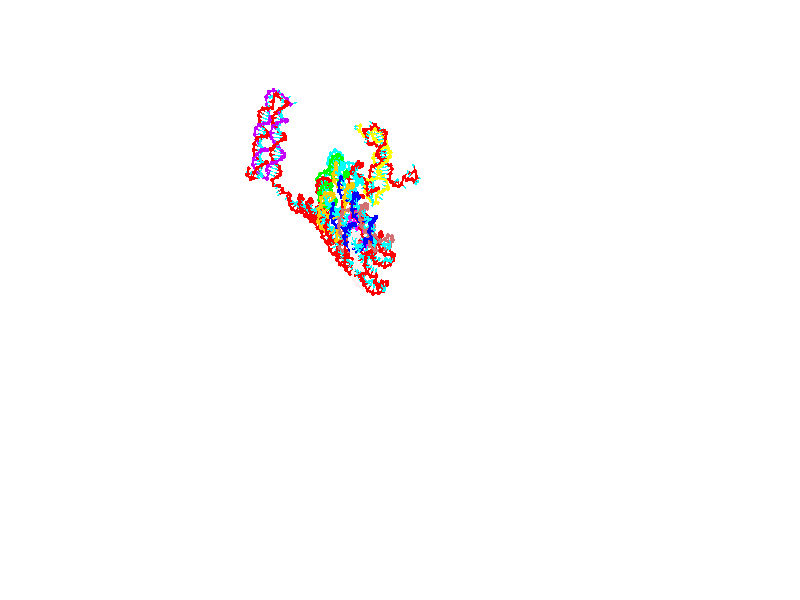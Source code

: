 // switches for output
#declare DRAW_BASES = 1; // possible values are 0, 1; only relevant for DNA ribbons
#declare DRAW_BASES_TYPE = 3; // possible values are 1, 2, 3; only relevant for DNA ribbons
#declare DRAW_FOG = 0; // set to 1 to enable fog

#include "colors.inc"

#include "transforms.inc"
background { rgb <1, 1, 1>}

#default {
   normal{
       ripples 0.25
       frequency 0.20
       turbulence 0.2
       lambda 5
   }
	finish {
		phong 0.1
		phong_size 40.
	}
}

// original window dimensions: 1024x640


// camera settings

camera {
	sky <0, 0.179814, -0.983701>
	up <0, 0.179814, -0.983701>
	right 1.6 * <1, 0, 0>
	location <25.469, 94.9851, 44.8844>
	look_at <25.469, 29.3977, 32.8955>
	direction <0, -65.5874, -11.9889>
	angle 67.0682
}


# declare cpy_camera_pos = <25.469, 94.9851, 44.8844>;
# if (DRAW_FOG = 1)
fog {
	fog_type 2
	up vnormalize(cpy_camera_pos)
	color rgbt<1,1,1,0.3>
	distance 1e-5
	fog_alt 3e-3
	fog_offset 28
}
# end


// LIGHTS

# declare lum = 6;
global_settings {
	ambient_light rgb lum * <0.05, 0.05, 0.05>
	max_trace_level 15
}# declare cpy_direct_light_amount = 0.25;
light_source
{	1000 * <-1, -1.16351, -0.803887>,
	rgb lum * cpy_direct_light_amount
	parallel
}

light_source
{	1000 * <1, 1.16351, 0.803887>,
	rgb lum * cpy_direct_light_amount
	parallel
}

// strand 0

// nucleotide -1

// particle -1
sphere {
	<4.419976, 15.122230, 14.783211> 0.250000
	pigment { color rgbt <1,0,0,0> }
	no_shadow
}
cylinder {
	<4.197312, 14.822413, 14.926497>,  <4.063714, 14.642524, 15.012468>, 0.100000
	pigment { color rgbt <1,0,0,0> }
	no_shadow
}
cylinder {
	<4.197312, 14.822413, 14.926497>,  <4.419976, 15.122230, 14.783211>, 0.100000
	pigment { color rgbt <1,0,0,0> }
	no_shadow
}

// particle -1
sphere {
	<4.197312, 14.822413, 14.926497> 0.100000
	pigment { color rgbt <1,0,0,0> }
	no_shadow
}
sphere {
	0, 1
	scale<0.080000,0.200000,0.300000>
	matrix <0.637369, -0.108782, 0.762842,
		-0.532814, 0.652958, 0.538289,
		-0.556660, -0.749541, 0.358215,
		4.030314, 14.597551, 15.033961>
	pigment { color rgbt <0,1,1,0> }
	no_shadow
}
cylinder {
	<4.179238, 14.979849, 15.483788>,  <4.419976, 15.122230, 14.783211>, 0.130000
	pigment { color rgbt <1,0,0,0> }
	no_shadow
}

// nucleotide -1

// particle -1
sphere {
	<4.179238, 14.979849, 15.483788> 0.250000
	pigment { color rgbt <1,0,0,0> }
	no_shadow
}
cylinder {
	<4.404190, 14.707945, 15.295465>,  <4.539160, 14.544803, 15.182472>, 0.100000
	pigment { color rgbt <1,0,0,0> }
	no_shadow
}
cylinder {
	<4.404190, 14.707945, 15.295465>,  <4.179238, 14.979849, 15.483788>, 0.100000
	pigment { color rgbt <1,0,0,0> }
	no_shadow
}

// particle -1
sphere {
	<4.404190, 14.707945, 15.295465> 0.100000
	pigment { color rgbt <1,0,0,0> }
	no_shadow
}
sphere {
	0, 1
	scale<0.080000,0.200000,0.300000>
	matrix <0.807287, 0.328153, 0.490513,
		-0.178935, -0.655928, 0.733308,
		0.562379, -0.679760, -0.470804,
		4.572903, 14.504017, 15.154224>
	pigment { color rgbt <0,1,1,0> }
	no_shadow
}
cylinder {
	<4.703677, 14.947640, 16.008688>,  <4.179238, 14.979849, 15.483788>, 0.130000
	pigment { color rgbt <1,0,0,0> }
	no_shadow
}

// nucleotide -1

// particle -1
sphere {
	<4.703677, 14.947640, 16.008688> 0.250000
	pigment { color rgbt <1,0,0,0> }
	no_shadow
}
cylinder {
	<4.781437, 14.989941, 15.618606>,  <4.828094, 15.015321, 15.384557>, 0.100000
	pigment { color rgbt <1,0,0,0> }
	no_shadow
}
cylinder {
	<4.781437, 14.989941, 15.618606>,  <4.703677, 14.947640, 16.008688>, 0.100000
	pigment { color rgbt <1,0,0,0> }
	no_shadow
}

// particle -1
sphere {
	<4.781437, 14.989941, 15.618606> 0.100000
	pigment { color rgbt <1,0,0,0> }
	no_shadow
}
sphere {
	0, 1
	scale<0.080000,0.200000,0.300000>
	matrix <0.606088, 0.768744, 0.204181,
		0.771276, -0.630753, 0.085346,
		0.194397, 0.105753, -0.975205,
		4.839757, 15.021666, 15.326044>
	pigment { color rgbt <0,1,1,0> }
	no_shadow
}
cylinder {
	<5.226807, 15.604110, 16.139030>,  <4.703677, 14.947640, 16.008688>, 0.130000
	pigment { color rgbt <1,0,0,0> }
	no_shadow
}

// nucleotide -1

// particle -1
sphere {
	<5.226807, 15.604110, 16.139030> 0.250000
	pigment { color rgbt <1,0,0,0> }
	no_shadow
}
cylinder {
	<5.616416, 15.694693, 16.139130>,  <5.850181, 15.749043, 16.139189>, 0.100000
	pigment { color rgbt <1,0,0,0> }
	no_shadow
}
cylinder {
	<5.616416, 15.694693, 16.139130>,  <5.226807, 15.604110, 16.139030>, 0.100000
	pigment { color rgbt <1,0,0,0> }
	no_shadow
}

// particle -1
sphere {
	<5.616416, 15.694693, 16.139130> 0.100000
	pigment { color rgbt <1,0,0,0> }
	no_shadow
}
sphere {
	0, 1
	scale<0.080000,0.200000,0.300000>
	matrix <0.099969, -0.429002, -0.897755,
		-0.203197, 0.874457, -0.440495,
		0.974021, 0.226457, 0.000246,
		5.908622, 15.762630, 16.139204>
	pigment { color rgbt <0,1,1,0> }
	no_shadow
}
cylinder {
	<5.383403, 16.077080, 15.661013>,  <5.226807, 15.604110, 16.139030>, 0.130000
	pigment { color rgbt <1,0,0,0> }
	no_shadow
}

// nucleotide -1

// particle -1
sphere {
	<5.383403, 16.077080, 15.661013> 0.250000
	pigment { color rgbt <1,0,0,0> }
	no_shadow
}
cylinder {
	<5.706897, 15.847523, 15.712542>,  <5.900993, 15.709788, 15.743459>, 0.100000
	pigment { color rgbt <1,0,0,0> }
	no_shadow
}
cylinder {
	<5.706897, 15.847523, 15.712542>,  <5.383403, 16.077080, 15.661013>, 0.100000
	pigment { color rgbt <1,0,0,0> }
	no_shadow
}

// particle -1
sphere {
	<5.706897, 15.847523, 15.712542> 0.100000
	pigment { color rgbt <1,0,0,0> }
	no_shadow
}
sphere {
	0, 1
	scale<0.080000,0.200000,0.300000>
	matrix <-0.038854, -0.270669, -0.961888,
		0.586889, 0.772907, -0.241197,
		0.808735, -0.573893, 0.128822,
		5.949518, 15.675355, 15.751188>
	pigment { color rgbt <0,1,1,0> }
	no_shadow
}
cylinder {
	<5.906197, 16.329060, 15.148080>,  <5.383403, 16.077080, 15.661013>, 0.130000
	pigment { color rgbt <1,0,0,0> }
	no_shadow
}

// nucleotide -1

// particle -1
sphere {
	<5.906197, 16.329060, 15.148080> 0.250000
	pigment { color rgbt <1,0,0,0> }
	no_shadow
}
cylinder {
	<5.991343, 15.953530, 15.256373>,  <6.042431, 15.728212, 15.321349>, 0.100000
	pigment { color rgbt <1,0,0,0> }
	no_shadow
}
cylinder {
	<5.991343, 15.953530, 15.256373>,  <5.906197, 16.329060, 15.148080>, 0.100000
	pigment { color rgbt <1,0,0,0> }
	no_shadow
}

// particle -1
sphere {
	<5.991343, 15.953530, 15.256373> 0.100000
	pigment { color rgbt <1,0,0,0> }
	no_shadow
}
sphere {
	0, 1
	scale<0.080000,0.200000,0.300000>
	matrix <0.100288, -0.254627, -0.961825,
		0.971921, 0.231890, 0.039952,
		0.212865, -0.938825, 0.270733,
		6.055202, 15.671883, 15.337593>
	pigment { color rgbt <0,1,1,0> }
	no_shadow
}
cylinder {
	<6.519256, 16.210258, 14.763746>,  <5.906197, 16.329060, 15.148080>, 0.130000
	pigment { color rgbt <1,0,0,0> }
	no_shadow
}

// nucleotide -1

// particle -1
sphere {
	<6.519256, 16.210258, 14.763746> 0.250000
	pigment { color rgbt <1,0,0,0> }
	no_shadow
}
cylinder {
	<6.377037, 15.845361, 14.845130>,  <6.291705, 15.626422, 14.893960>, 0.100000
	pigment { color rgbt <1,0,0,0> }
	no_shadow
}
cylinder {
	<6.377037, 15.845361, 14.845130>,  <6.519256, 16.210258, 14.763746>, 0.100000
	pigment { color rgbt <1,0,0,0> }
	no_shadow
}

// particle -1
sphere {
	<6.377037, 15.845361, 14.845130> 0.100000
	pigment { color rgbt <1,0,0,0> }
	no_shadow
}
sphere {
	0, 1
	scale<0.080000,0.200000,0.300000>
	matrix <-0.008742, -0.214427, -0.976701,
		0.934617, -0.349042, 0.068264,
		-0.355547, -0.912245, 0.203458,
		6.270372, 15.571688, 14.906167>
	pigment { color rgbt <0,1,1,0> }
	no_shadow
}
cylinder {
	<6.937153, 15.753349, 14.273849>,  <6.519256, 16.210258, 14.763746>, 0.130000
	pigment { color rgbt <1,0,0,0> }
	no_shadow
}

// nucleotide -1

// particle -1
sphere {
	<6.937153, 15.753349, 14.273849> 0.250000
	pigment { color rgbt <1,0,0,0> }
	no_shadow
}
cylinder {
	<6.615158, 15.565511, 14.418885>,  <6.421960, 15.452807, 14.505906>, 0.100000
	pigment { color rgbt <1,0,0,0> }
	no_shadow
}
cylinder {
	<6.615158, 15.565511, 14.418885>,  <6.937153, 15.753349, 14.273849>, 0.100000
	pigment { color rgbt <1,0,0,0> }
	no_shadow
}

// particle -1
sphere {
	<6.615158, 15.565511, 14.418885> 0.100000
	pigment { color rgbt <1,0,0,0> }
	no_shadow
}
sphere {
	0, 1
	scale<0.080000,0.200000,0.300000>
	matrix <-0.118649, -0.471381, -0.873912,
		0.581304, -0.746511, 0.323740,
		-0.804990, -0.469597, 0.362588,
		6.373661, 15.424632, 14.527661>
	pigment { color rgbt <0,1,1,0> }
	no_shadow
}
cylinder {
	<6.969752, 15.058180, 14.023161>,  <6.937153, 15.753349, 14.273849>, 0.130000
	pigment { color rgbt <1,0,0,0> }
	no_shadow
}

// nucleotide -1

// particle -1
sphere {
	<6.969752, 15.058180, 14.023161> 0.250000
	pigment { color rgbt <1,0,0,0> }
	no_shadow
}
cylinder {
	<6.583288, 15.107656, 14.113704>,  <6.351410, 15.137342, 14.168030>, 0.100000
	pigment { color rgbt <1,0,0,0> }
	no_shadow
}
cylinder {
	<6.583288, 15.107656, 14.113704>,  <6.969752, 15.058180, 14.023161>, 0.100000
	pigment { color rgbt <1,0,0,0> }
	no_shadow
}

// particle -1
sphere {
	<6.583288, 15.107656, 14.113704> 0.100000
	pigment { color rgbt <1,0,0,0> }
	no_shadow
}
sphere {
	0, 1
	scale<0.080000,0.200000,0.300000>
	matrix <-0.257863, -0.485561, -0.835307,
		0.006590, -0.865408, 0.501024,
		-0.966159, 0.123691, 0.226357,
		6.293440, 15.144764, 14.181611>
	pigment { color rgbt <0,1,1,0> }
	no_shadow
}
cylinder {
	<6.707842, 14.468154, 13.848312>,  <6.969752, 15.058180, 14.023161>, 0.130000
	pigment { color rgbt <1,0,0,0> }
	no_shadow
}

// nucleotide -1

// particle -1
sphere {
	<6.707842, 14.468154, 13.848312> 0.250000
	pigment { color rgbt <1,0,0,0> }
	no_shadow
}
cylinder {
	<6.386524, 14.705922, 13.863160>,  <6.193733, 14.848583, 13.872068>, 0.100000
	pigment { color rgbt <1,0,0,0> }
	no_shadow
}
cylinder {
	<6.386524, 14.705922, 13.863160>,  <6.707842, 14.468154, 13.848312>, 0.100000
	pigment { color rgbt <1,0,0,0> }
	no_shadow
}

// particle -1
sphere {
	<6.386524, 14.705922, 13.863160> 0.100000
	pigment { color rgbt <1,0,0,0> }
	no_shadow
}
sphere {
	0, 1
	scale<0.080000,0.200000,0.300000>
	matrix <-0.288857, -0.334339, -0.897095,
		-0.520843, -0.731355, 0.440276,
		-0.803296, 0.594422, 0.037119,
		6.145535, 14.884249, 13.874296>
	pigment { color rgbt <0,1,1,0> }
	no_shadow
}
cylinder {
	<6.153758, 14.083083, 13.678701>,  <6.707842, 14.468154, 13.848312>, 0.130000
	pigment { color rgbt <1,0,0,0> }
	no_shadow
}

// nucleotide -1

// particle -1
sphere {
	<6.153758, 14.083083, 13.678701> 0.250000
	pigment { color rgbt <1,0,0,0> }
	no_shadow
}
cylinder {
	<6.048019, 14.458321, 13.589168>,  <5.984576, 14.683463, 13.535447>, 0.100000
	pigment { color rgbt <1,0,0,0> }
	no_shadow
}
cylinder {
	<6.048019, 14.458321, 13.589168>,  <6.153758, 14.083083, 13.678701>, 0.100000
	pigment { color rgbt <1,0,0,0> }
	no_shadow
}

// particle -1
sphere {
	<6.048019, 14.458321, 13.589168> 0.100000
	pigment { color rgbt <1,0,0,0> }
	no_shadow
}
sphere {
	0, 1
	scale<0.080000,0.200000,0.300000>
	matrix <-0.303080, -0.301138, -0.904134,
		-0.915567, -0.171165, 0.363922,
		-0.264346, 0.938093, -0.223835,
		5.968715, 14.739749, 13.522017>
	pigment { color rgbt <0,1,1,0> }
	no_shadow
}
cylinder {
	<5.566575, 14.031418, 13.274465>,  <6.153758, 14.083083, 13.678701>, 0.130000
	pigment { color rgbt <1,0,0,0> }
	no_shadow
}

// nucleotide -1

// particle -1
sphere {
	<5.566575, 14.031418, 13.274465> 0.250000
	pigment { color rgbt <1,0,0,0> }
	no_shadow
}
cylinder {
	<5.697530, 14.403583, 13.208554>,  <5.776103, 14.626882, 13.169008>, 0.100000
	pigment { color rgbt <1,0,0,0> }
	no_shadow
}
cylinder {
	<5.697530, 14.403583, 13.208554>,  <5.566575, 14.031418, 13.274465>, 0.100000
	pigment { color rgbt <1,0,0,0> }
	no_shadow
}

// particle -1
sphere {
	<5.697530, 14.403583, 13.208554> 0.100000
	pigment { color rgbt <1,0,0,0> }
	no_shadow
}
sphere {
	0, 1
	scale<0.080000,0.200000,0.300000>
	matrix <-0.196814, -0.103414, -0.974971,
		-0.924165, 0.351624, 0.149262,
		0.327388, 0.930412, -0.164776,
		5.795747, 14.682706, 13.159122>
	pigment { color rgbt <0,1,1,0> }
	no_shadow
}
cylinder {
	<4.998895, 14.373992, 12.908042>,  <5.566575, 14.031418, 13.274465>, 0.130000
	pigment { color rgbt <1,0,0,0> }
	no_shadow
}

// nucleotide -1

// particle -1
sphere {
	<4.998895, 14.373992, 12.908042> 0.250000
	pigment { color rgbt <1,0,0,0> }
	no_shadow
}
cylinder {
	<5.342222, 14.564357, 12.831310>,  <5.548219, 14.678576, 12.785272>, 0.100000
	pigment { color rgbt <1,0,0,0> }
	no_shadow
}
cylinder {
	<5.342222, 14.564357, 12.831310>,  <4.998895, 14.373992, 12.908042>, 0.100000
	pigment { color rgbt <1,0,0,0> }
	no_shadow
}

// particle -1
sphere {
	<5.342222, 14.564357, 12.831310> 0.100000
	pigment { color rgbt <1,0,0,0> }
	no_shadow
}
sphere {
	0, 1
	scale<0.080000,0.200000,0.300000>
	matrix <-0.228384, 0.019549, -0.973375,
		-0.459490, 0.879276, 0.125470,
		0.858318, 0.475911, -0.191830,
		5.599718, 14.707130, 12.773762>
	pigment { color rgbt <0,1,1,0> }
	no_shadow
}
cylinder {
	<4.903654, 14.868208, 12.374524>,  <4.998895, 14.373992, 12.908042>, 0.130000
	pigment { color rgbt <1,0,0,0> }
	no_shadow
}

// nucleotide -1

// particle -1
sphere {
	<4.903654, 14.868208, 12.374524> 0.250000
	pigment { color rgbt <1,0,0,0> }
	no_shadow
}
cylinder {
	<5.300788, 14.823282, 12.358200>,  <5.539068, 14.796327, 12.348406>, 0.100000
	pigment { color rgbt <1,0,0,0> }
	no_shadow
}
cylinder {
	<5.300788, 14.823282, 12.358200>,  <4.903654, 14.868208, 12.374524>, 0.100000
	pigment { color rgbt <1,0,0,0> }
	no_shadow
}

// particle -1
sphere {
	<5.300788, 14.823282, 12.358200> 0.100000
	pigment { color rgbt <1,0,0,0> }
	no_shadow
}
sphere {
	0, 1
	scale<0.080000,0.200000,0.300000>
	matrix <-0.042757, -0.014984, -0.998973,
		0.111586, 0.993560, -0.019679,
		0.992835, -0.112313, -0.040810,
		5.598639, 14.789588, 12.345957>
	pigment { color rgbt <0,1,1,0> }
	no_shadow
}
cylinder {
	<5.074765, 15.365191, 11.894012>,  <4.903654, 14.868208, 12.374524>, 0.130000
	pigment { color rgbt <1,0,0,0> }
	no_shadow
}

// nucleotide -1

// particle -1
sphere {
	<5.074765, 15.365191, 11.894012> 0.250000
	pigment { color rgbt <1,0,0,0> }
	no_shadow
}
cylinder {
	<5.357641, 15.083661, 11.920871>,  <5.527367, 14.914742, 11.936986>, 0.100000
	pigment { color rgbt <1,0,0,0> }
	no_shadow
}
cylinder {
	<5.357641, 15.083661, 11.920871>,  <5.074765, 15.365191, 11.894012>, 0.100000
	pigment { color rgbt <1,0,0,0> }
	no_shadow
}

// particle -1
sphere {
	<5.357641, 15.083661, 11.920871> 0.100000
	pigment { color rgbt <1,0,0,0> }
	no_shadow
}
sphere {
	0, 1
	scale<0.080000,0.200000,0.300000>
	matrix <0.006825, -0.088170, -0.996082,
		0.706990, 0.704879, -0.057550,
		0.707191, -0.703827, 0.067146,
		5.569798, 14.872513, 11.941014>
	pigment { color rgbt <0,1,1,0> }
	no_shadow
}
cylinder {
	<5.528322, 15.493461, 11.213032>,  <5.074765, 15.365191, 11.894012>, 0.130000
	pigment { color rgbt <1,0,0,0> }
	no_shadow
}

// nucleotide -1

// particle -1
sphere {
	<5.528322, 15.493461, 11.213032> 0.250000
	pigment { color rgbt <1,0,0,0> }
	no_shadow
}
cylinder {
	<5.623448, 15.124356, 11.334330>,  <5.680524, 14.902894, 11.407108>, 0.100000
	pigment { color rgbt <1,0,0,0> }
	no_shadow
}
cylinder {
	<5.623448, 15.124356, 11.334330>,  <5.528322, 15.493461, 11.213032>, 0.100000
	pigment { color rgbt <1,0,0,0> }
	no_shadow
}

// particle -1
sphere {
	<5.623448, 15.124356, 11.334330> 0.100000
	pigment { color rgbt <1,0,0,0> }
	no_shadow
}
sphere {
	0, 1
	scale<0.080000,0.200000,0.300000>
	matrix <0.115958, -0.282997, -0.952085,
		0.964364, 0.261584, 0.039700,
		0.237815, -0.922760, 0.303244,
		5.694793, 14.847528, 11.425303>
	pigment { color rgbt <0,1,1,0> }
	no_shadow
}
cylinder {
	<6.140448, 15.393831, 10.917303>,  <5.528322, 15.493461, 11.213032>, 0.130000
	pigment { color rgbt <1,0,0,0> }
	no_shadow
}

// nucleotide -1

// particle -1
sphere {
	<6.140448, 15.393831, 10.917303> 0.250000
	pigment { color rgbt <1,0,0,0> }
	no_shadow
}
cylinder {
	<6.007711, 15.023993, 10.992137>,  <5.928069, 14.802090, 11.037037>, 0.100000
	pigment { color rgbt <1,0,0,0> }
	no_shadow
}
cylinder {
	<6.007711, 15.023993, 10.992137>,  <6.140448, 15.393831, 10.917303>, 0.100000
	pigment { color rgbt <1,0,0,0> }
	no_shadow
}

// particle -1
sphere {
	<6.007711, 15.023993, 10.992137> 0.100000
	pigment { color rgbt <1,0,0,0> }
	no_shadow
}
sphere {
	0, 1
	scale<0.080000,0.200000,0.300000>
	matrix <0.174748, -0.255142, -0.950981,
		0.927008, -0.282884, 0.246239,
		-0.331843, -0.924597, 0.187085,
		5.908158, 14.746614, 11.048263>
	pigment { color rgbt <0,1,1,0> }
	no_shadow
}
cylinder {
	<6.710901, 14.829123, 10.738352>,  <6.140448, 15.393831, 10.917303>, 0.130000
	pigment { color rgbt <1,0,0,0> }
	no_shadow
}

// nucleotide -1

// particle -1
sphere {
	<6.710901, 14.829123, 10.738352> 0.250000
	pigment { color rgbt <1,0,0,0> }
	no_shadow
}
cylinder {
	<6.359804, 14.639693, 10.709243>,  <6.149146, 14.526035, 10.691777>, 0.100000
	pigment { color rgbt <1,0,0,0> }
	no_shadow
}
cylinder {
	<6.359804, 14.639693, 10.709243>,  <6.710901, 14.829123, 10.738352>, 0.100000
	pigment { color rgbt <1,0,0,0> }
	no_shadow
}

// particle -1
sphere {
	<6.359804, 14.639693, 10.709243> 0.100000
	pigment { color rgbt <1,0,0,0> }
	no_shadow
}
sphere {
	0, 1
	scale<0.080000,0.200000,0.300000>
	matrix <0.222966, -0.269287, -0.936894,
		0.424093, -0.838577, 0.341956,
		-0.877742, -0.473574, -0.072772,
		6.096481, 14.497621, 10.687411>
	pigment { color rgbt <0,1,1,0> }
	no_shadow
}
cylinder {
	<6.889105, 14.284301, 10.312989>,  <6.710901, 14.829123, 10.738352>, 0.130000
	pigment { color rgbt <1,0,0,0> }
	no_shadow
}

// nucleotide -1

// particle -1
sphere {
	<6.889105, 14.284301, 10.312989> 0.250000
	pigment { color rgbt <1,0,0,0> }
	no_shadow
}
cylinder {
	<6.490556, 14.313275, 10.295125>,  <6.251427, 14.330660, 10.284407>, 0.100000
	pigment { color rgbt <1,0,0,0> }
	no_shadow
}
cylinder {
	<6.490556, 14.313275, 10.295125>,  <6.889105, 14.284301, 10.312989>, 0.100000
	pigment { color rgbt <1,0,0,0> }
	no_shadow
}

// particle -1
sphere {
	<6.490556, 14.313275, 10.295125> 0.100000
	pigment { color rgbt <1,0,0,0> }
	no_shadow
}
sphere {
	0, 1
	scale<0.080000,0.200000,0.300000>
	matrix <0.018455, -0.328395, -0.944360,
		-0.083073, -0.941759, 0.325867,
		-0.996372, 0.072437, -0.044661,
		6.191645, 14.335007, 10.281727>
	pigment { color rgbt <0,1,1,0> }
	no_shadow
}
cylinder {
	<6.711408, 13.709228, 9.874627>,  <6.889105, 14.284301, 10.312989>, 0.130000
	pigment { color rgbt <1,0,0,0> }
	no_shadow
}

// nucleotide -1

// particle -1
sphere {
	<6.711408, 13.709228, 9.874627> 0.250000
	pigment { color rgbt <1,0,0,0> }
	no_shadow
}
cylinder {
	<6.403351, 13.964354, 9.878051>,  <6.218517, 14.117429, 9.880105>, 0.100000
	pigment { color rgbt <1,0,0,0> }
	no_shadow
}
cylinder {
	<6.403351, 13.964354, 9.878051>,  <6.711408, 13.709228, 9.874627>, 0.100000
	pigment { color rgbt <1,0,0,0> }
	no_shadow
}

// particle -1
sphere {
	<6.403351, 13.964354, 9.878051> 0.100000
	pigment { color rgbt <1,0,0,0> }
	no_shadow
}
sphere {
	0, 1
	scale<0.080000,0.200000,0.300000>
	matrix <-0.047207, -0.043610, -0.997933,
		-0.636123, -0.768955, 0.063695,
		-0.770142, 0.637814, 0.008559,
		6.172308, 14.155698, 9.880619>
	pigment { color rgbt <0,1,1,0> }
	no_shadow
}
cylinder {
	<6.209396, 13.469670, 9.396923>,  <6.711408, 13.709228, 9.874627>, 0.130000
	pigment { color rgbt <1,0,0,0> }
	no_shadow
}

// nucleotide -1

// particle -1
sphere {
	<6.209396, 13.469670, 9.396923> 0.250000
	pigment { color rgbt <1,0,0,0> }
	no_shadow
}
cylinder {
	<6.118393, 13.855791, 9.448197>,  <6.063792, 14.087463, 9.478962>, 0.100000
	pigment { color rgbt <1,0,0,0> }
	no_shadow
}
cylinder {
	<6.118393, 13.855791, 9.448197>,  <6.209396, 13.469670, 9.396923>, 0.100000
	pigment { color rgbt <1,0,0,0> }
	no_shadow
}

// particle -1
sphere {
	<6.118393, 13.855791, 9.448197> 0.100000
	pigment { color rgbt <1,0,0,0> }
	no_shadow
}
sphere {
	0, 1
	scale<0.080000,0.200000,0.300000>
	matrix <-0.138410, 0.098245, -0.985490,
		-0.963890, -0.241948, 0.111256,
		-0.227507, 0.965303, 0.128185,
		6.050141, 14.145382, 9.486653>
	pigment { color rgbt <0,1,1,0> }
	no_shadow
}
cylinder {
	<5.716619, 13.608112, 8.886901>,  <6.209396, 13.469670, 9.396923>, 0.130000
	pigment { color rgbt <1,0,0,0> }
	no_shadow
}

// nucleotide -1

// particle -1
sphere {
	<5.716619, 13.608112, 8.886901> 0.250000
	pigment { color rgbt <1,0,0,0> }
	no_shadow
}
cylinder {
	<5.860974, 13.962335, 9.003899>,  <5.947587, 14.174868, 9.074098>, 0.100000
	pigment { color rgbt <1,0,0,0> }
	no_shadow
}
cylinder {
	<5.860974, 13.962335, 9.003899>,  <5.716619, 13.608112, 8.886901>, 0.100000
	pigment { color rgbt <1,0,0,0> }
	no_shadow
}

// particle -1
sphere {
	<5.860974, 13.962335, 9.003899> 0.100000
	pigment { color rgbt <1,0,0,0> }
	no_shadow
}
sphere {
	0, 1
	scale<0.080000,0.200000,0.300000>
	matrix <0.069253, 0.287317, -0.955329,
		-0.930035, 0.365020, 0.042362,
		0.360886, 0.885556, 0.292494,
		5.969240, 14.228002, 9.091647>
	pigment { color rgbt <0,1,1,0> }
	no_shadow
}
cylinder {
	<5.396260, 14.049682, 8.424876>,  <5.716619, 13.608112, 8.886901>, 0.130000
	pigment { color rgbt <1,0,0,0> }
	no_shadow
}

// nucleotide -1

// particle -1
sphere {
	<5.396260, 14.049682, 8.424876> 0.250000
	pigment { color rgbt <1,0,0,0> }
	no_shadow
}
cylinder {
	<5.732380, 14.217902, 8.561716>,  <5.934052, 14.318834, 8.643820>, 0.100000
	pigment { color rgbt <1,0,0,0> }
	no_shadow
}
cylinder {
	<5.732380, 14.217902, 8.561716>,  <5.396260, 14.049682, 8.424876>, 0.100000
	pigment { color rgbt <1,0,0,0> }
	no_shadow
}

// particle -1
sphere {
	<5.732380, 14.217902, 8.561716> 0.100000
	pigment { color rgbt <1,0,0,0> }
	no_shadow
}
sphere {
	0, 1
	scale<0.080000,0.200000,0.300000>
	matrix <0.205379, 0.337045, -0.918814,
		-0.501712, 0.842340, 0.196846,
		0.840300, 0.420552, 0.342099,
		5.984470, 14.344068, 8.664346>
	pigment { color rgbt <0,1,1,0> }
	no_shadow
}
cylinder {
	<5.401893, 14.484173, 7.997280>,  <5.396260, 14.049682, 8.424876>, 0.130000
	pigment { color rgbt <1,0,0,0> }
	no_shadow
}

// nucleotide -1

// particle -1
sphere {
	<5.401893, 14.484173, 7.997280> 0.250000
	pigment { color rgbt <1,0,0,0> }
	no_shadow
}
cylinder {
	<5.765831, 14.537545, 8.154444>,  <5.984194, 14.569569, 8.248742>, 0.100000
	pigment { color rgbt <1,0,0,0> }
	no_shadow
}
cylinder {
	<5.765831, 14.537545, 8.154444>,  <5.401893, 14.484173, 7.997280>, 0.100000
	pigment { color rgbt <1,0,0,0> }
	no_shadow
}

// particle -1
sphere {
	<5.765831, 14.537545, 8.154444> 0.100000
	pigment { color rgbt <1,0,0,0> }
	no_shadow
}
sphere {
	0, 1
	scale<0.080000,0.200000,0.300000>
	matrix <0.343261, 0.289989, -0.893353,
		-0.233139, 0.947683, 0.218044,
		0.909845, 0.133430, 0.392910,
		6.038785, 14.577574, 8.272317>
	pigment { color rgbt <0,1,1,0> }
	no_shadow
}
cylinder {
	<5.605722, 15.221426, 7.798570>,  <5.401893, 14.484173, 7.997280>, 0.130000
	pigment { color rgbt <1,0,0,0> }
	no_shadow
}

// nucleotide -1

// particle -1
sphere {
	<5.605722, 15.221426, 7.798570> 0.250000
	pigment { color rgbt <1,0,0,0> }
	no_shadow
}
cylinder {
	<5.926272, 14.999768, 7.888658>,  <6.118601, 14.866774, 7.942710>, 0.100000
	pigment { color rgbt <1,0,0,0> }
	no_shadow
}
cylinder {
	<5.926272, 14.999768, 7.888658>,  <5.605722, 15.221426, 7.798570>, 0.100000
	pigment { color rgbt <1,0,0,0> }
	no_shadow
}

// particle -1
sphere {
	<5.926272, 14.999768, 7.888658> 0.100000
	pigment { color rgbt <1,0,0,0> }
	no_shadow
}
sphere {
	0, 1
	scale<0.080000,0.200000,0.300000>
	matrix <0.426653, 0.265634, -0.864526,
		0.419247, 0.788899, 0.449299,
		0.801373, -0.554145, 0.225220,
		6.166684, 14.833525, 7.956223>
	pigment { color rgbt <0,1,1,0> }
	no_shadow
}
cylinder {
	<6.140731, 15.651384, 7.609263>,  <5.605722, 15.221426, 7.798570>, 0.130000
	pigment { color rgbt <1,0,0,0> }
	no_shadow
}

// nucleotide -1

// particle -1
sphere {
	<6.140731, 15.651384, 7.609263> 0.250000
	pigment { color rgbt <1,0,0,0> }
	no_shadow
}
cylinder {
	<6.283178, 15.277749, 7.619549>,  <6.368647, 15.053568, 7.625721>, 0.100000
	pigment { color rgbt <1,0,0,0> }
	no_shadow
}
cylinder {
	<6.283178, 15.277749, 7.619549>,  <6.140731, 15.651384, 7.609263>, 0.100000
	pigment { color rgbt <1,0,0,0> }
	no_shadow
}

// particle -1
sphere {
	<6.283178, 15.277749, 7.619549> 0.100000
	pigment { color rgbt <1,0,0,0> }
	no_shadow
}
sphere {
	0, 1
	scale<0.080000,0.200000,0.300000>
	matrix <0.519791, 0.175149, -0.836146,
		0.776529, 0.311134, 0.547903,
		0.356118, -0.934087, 0.025716,
		6.390014, 14.997523, 7.627264>
	pigment { color rgbt <0,1,1,0> }
	no_shadow
}
cylinder {
	<6.888761, 15.636435, 7.604144>,  <6.140731, 15.651384, 7.609263>, 0.130000
	pigment { color rgbt <1,0,0,0> }
	no_shadow
}

// nucleotide -1

// particle -1
sphere {
	<6.888761, 15.636435, 7.604144> 0.250000
	pigment { color rgbt <1,0,0,0> }
	no_shadow
}
cylinder {
	<6.795790, 15.278355, 7.452041>,  <6.740007, 15.063507, 7.360780>, 0.100000
	pigment { color rgbt <1,0,0,0> }
	no_shadow
}
cylinder {
	<6.795790, 15.278355, 7.452041>,  <6.888761, 15.636435, 7.604144>, 0.100000
	pigment { color rgbt <1,0,0,0> }
	no_shadow
}

// particle -1
sphere {
	<6.795790, 15.278355, 7.452041> 0.100000
	pigment { color rgbt <1,0,0,0> }
	no_shadow
}
sphere {
	0, 1
	scale<0.080000,0.200000,0.300000>
	matrix <0.373678, 0.278765, -0.884678,
		0.897965, -0.347717, 0.269724,
		-0.232428, -0.895200, -0.380256,
		6.726061, 15.009794, 7.337965>
	pigment { color rgbt <0,1,1,0> }
	no_shadow
}
cylinder {
	<7.525348, 15.359971, 7.407090>,  <6.888761, 15.636435, 7.604144>, 0.130000
	pigment { color rgbt <1,0,0,0> }
	no_shadow
}

// nucleotide -1

// particle -1
sphere {
	<7.525348, 15.359971, 7.407090> 0.250000
	pigment { color rgbt <1,0,0,0> }
	no_shadow
}
cylinder {
	<7.211518, 15.220595, 7.201944>,  <7.023220, 15.136970, 7.078856>, 0.100000
	pigment { color rgbt <1,0,0,0> }
	no_shadow
}
cylinder {
	<7.211518, 15.220595, 7.201944>,  <7.525348, 15.359971, 7.407090>, 0.100000
	pigment { color rgbt <1,0,0,0> }
	no_shadow
}

// particle -1
sphere {
	<7.211518, 15.220595, 7.201944> 0.100000
	pigment { color rgbt <1,0,0,0> }
	no_shadow
}
sphere {
	0, 1
	scale<0.080000,0.200000,0.300000>
	matrix <0.212025, 0.626522, -0.750010,
		0.582651, -0.697182, -0.417678,
		-0.784578, -0.348436, -0.512864,
		6.976145, 15.116064, 7.048084>
	pigment { color rgbt <0,1,1,0> }
	no_shadow
}
cylinder {
	<7.603700, 15.551771, 6.671374>,  <7.525348, 15.359971, 7.407090>, 0.130000
	pigment { color rgbt <1,0,0,0> }
	no_shadow
}

// nucleotide -1

// particle -1
sphere {
	<7.603700, 15.551771, 6.671374> 0.250000
	pigment { color rgbt <1,0,0,0> }
	no_shadow
}
cylinder {
	<7.212032, 15.474954, 6.697744>,  <6.977031, 15.428864, 6.713566>, 0.100000
	pigment { color rgbt <1,0,0,0> }
	no_shadow
}
cylinder {
	<7.212032, 15.474954, 6.697744>,  <7.603700, 15.551771, 6.671374>, 0.100000
	pigment { color rgbt <1,0,0,0> }
	no_shadow
}

// particle -1
sphere {
	<7.212032, 15.474954, 6.697744> 0.100000
	pigment { color rgbt <1,0,0,0> }
	no_shadow
}
sphere {
	0, 1
	scale<0.080000,0.200000,0.300000>
	matrix <-0.192218, 0.772139, -0.605684,
		0.065414, -0.605739, -0.792970,
		-0.979170, -0.192043, 0.065925,
		6.918281, 15.417340, 6.717522>
	pigment { color rgbt <0,1,1,0> }
	no_shadow
}
cylinder {
	<7.912667, 16.156811, 6.166363>,  <7.603700, 15.551771, 6.671374>, 0.130000
	pigment { color rgbt <1,0,0,0> }
	no_shadow
}

// nucleotide -1

// particle -1
sphere {
	<7.912667, 16.156811, 6.166363> 0.250000
	pigment { color rgbt <1,0,0,0> }
	no_shadow
}
cylinder {
	<8.146676, 16.142124, 5.842288>,  <8.287081, 16.133312, 5.647844>, 0.100000
	pigment { color rgbt <1,0,0,0> }
	no_shadow
}
cylinder {
	<8.146676, 16.142124, 5.842288>,  <7.912667, 16.156811, 6.166363>, 0.100000
	pigment { color rgbt <1,0,0,0> }
	no_shadow
}

// particle -1
sphere {
	<8.146676, 16.142124, 5.842288> 0.100000
	pigment { color rgbt <1,0,0,0> }
	no_shadow
}
sphere {
	0, 1
	scale<0.080000,0.200000,0.300000>
	matrix <0.690090, -0.502264, 0.521063,
		-0.426059, -0.863935, -0.268499,
		0.585022, -0.036715, -0.810186,
		8.322183, 16.131109, 5.599233>
	pigment { color rgbt <0,1,1,0> }
	no_shadow
}
cylinder {
	<8.174679, 15.488118, 5.872614>,  <7.912667, 16.156811, 6.166363>, 0.130000
	pigment { color rgbt <1,0,0,0> }
	no_shadow
}

// nucleotide -1

// particle -1
sphere {
	<8.174679, 15.488118, 5.872614> 0.250000
	pigment { color rgbt <1,0,0,0> }
	no_shadow
}
cylinder {
	<8.435004, 15.791231, 5.853816>,  <8.591199, 15.973099, 5.842537>, 0.100000
	pigment { color rgbt <1,0,0,0> }
	no_shadow
}
cylinder {
	<8.435004, 15.791231, 5.853816>,  <8.174679, 15.488118, 5.872614>, 0.100000
	pigment { color rgbt <1,0,0,0> }
	no_shadow
}

// particle -1
sphere {
	<8.435004, 15.791231, 5.853816> 0.100000
	pigment { color rgbt <1,0,0,0> }
	no_shadow
}
sphere {
	0, 1
	scale<0.080000,0.200000,0.300000>
	matrix <0.457910, -0.342391, 0.820419,
		0.605609, -0.555458, -0.569828,
		0.650812, 0.757783, -0.046995,
		8.630248, 16.018566, 5.839717>
	pigment { color rgbt <0,1,1,0> }
	no_shadow
}
cylinder {
	<8.720511, 15.269248, 6.237073>,  <8.174679, 15.488118, 5.872614>, 0.130000
	pigment { color rgbt <1,0,0,0> }
	no_shadow
}

// nucleotide -1

// particle -1
sphere {
	<8.720511, 15.269248, 6.237073> 0.250000
	pigment { color rgbt <1,0,0,0> }
	no_shadow
}
cylinder {
	<8.818284, 15.656398, 6.260648>,  <8.876947, 15.888687, 6.274793>, 0.100000
	pigment { color rgbt <1,0,0,0> }
	no_shadow
}
cylinder {
	<8.818284, 15.656398, 6.260648>,  <8.720511, 15.269248, 6.237073>, 0.100000
	pigment { color rgbt <1,0,0,0> }
	no_shadow
}

// particle -1
sphere {
	<8.818284, 15.656398, 6.260648> 0.100000
	pigment { color rgbt <1,0,0,0> }
	no_shadow
}
sphere {
	0, 1
	scale<0.080000,0.200000,0.300000>
	matrix <0.218866, -0.114281, 0.969039,
		0.944643, -0.223964, -0.239769,
		0.244431, 0.967874, 0.058937,
		8.891613, 15.946760, 6.278329>
	pigment { color rgbt <0,1,1,0> }
	no_shadow
}
cylinder {
	<9.368930, 15.311728, 6.637757>,  <8.720511, 15.269248, 6.237073>, 0.130000
	pigment { color rgbt <1,0,0,0> }
	no_shadow
}

// nucleotide -1

// particle -1
sphere {
	<9.368930, 15.311728, 6.637757> 0.250000
	pigment { color rgbt <1,0,0,0> }
	no_shadow
}
cylinder {
	<9.166381, 15.655955, 6.659712>,  <9.044851, 15.862492, 6.672885>, 0.100000
	pigment { color rgbt <1,0,0,0> }
	no_shadow
}
cylinder {
	<9.166381, 15.655955, 6.659712>,  <9.368930, 15.311728, 6.637757>, 0.100000
	pigment { color rgbt <1,0,0,0> }
	no_shadow
}

// particle -1
sphere {
	<9.166381, 15.655955, 6.659712> 0.100000
	pigment { color rgbt <1,0,0,0> }
	no_shadow
}
sphere {
	0, 1
	scale<0.080000,0.200000,0.300000>
	matrix <0.278672, 0.103074, 0.954839,
		0.816045, 0.498800, -0.292009,
		-0.506372, 0.860567, 0.054889,
		9.014469, 15.914125, 6.676179>
	pigment { color rgbt <0,1,1,0> }
	no_shadow
}
cylinder {
	<9.733361, 15.823396, 6.957973>,  <9.368930, 15.311728, 6.637757>, 0.130000
	pigment { color rgbt <1,0,0,0> }
	no_shadow
}

// nucleotide -1

// particle -1
sphere {
	<9.733361, 15.823396, 6.957973> 0.250000
	pigment { color rgbt <1,0,0,0> }
	no_shadow
}
cylinder {
	<9.360508, 15.961132, 7.002794>,  <9.136796, 16.043774, 7.029687>, 0.100000
	pigment { color rgbt <1,0,0,0> }
	no_shadow
}
cylinder {
	<9.360508, 15.961132, 7.002794>,  <9.733361, 15.823396, 6.957973>, 0.100000
	pigment { color rgbt <1,0,0,0> }
	no_shadow
}

// particle -1
sphere {
	<9.360508, 15.961132, 7.002794> 0.100000
	pigment { color rgbt <1,0,0,0> }
	no_shadow
}
sphere {
	0, 1
	scale<0.080000,0.200000,0.300000>
	matrix <0.138803, 0.053957, 0.988849,
		0.334454, 0.937293, -0.098090,
		-0.932134, 0.344340, 0.112053,
		9.080868, 16.064434, 7.036410>
	pigment { color rgbt <0,1,1,0> }
	no_shadow
}
cylinder {
	<9.731274, 16.323320, 7.442032>,  <9.733361, 15.823396, 6.957973>, 0.130000
	pigment { color rgbt <1,0,0,0> }
	no_shadow
}

// nucleotide -1

// particle -1
sphere {
	<9.731274, 16.323320, 7.442032> 0.250000
	pigment { color rgbt <1,0,0,0> }
	no_shadow
}
cylinder {
	<9.352811, 16.194592, 7.455980>,  <9.125733, 16.117353, 7.464349>, 0.100000
	pigment { color rgbt <1,0,0,0> }
	no_shadow
}
cylinder {
	<9.352811, 16.194592, 7.455980>,  <9.731274, 16.323320, 7.442032>, 0.100000
	pigment { color rgbt <1,0,0,0> }
	no_shadow
}

// particle -1
sphere {
	<9.352811, 16.194592, 7.455980> 0.100000
	pigment { color rgbt <1,0,0,0> }
	no_shadow
}
sphere {
	0, 1
	scale<0.080000,0.200000,0.300000>
	matrix <0.124076, -0.261053, 0.957317,
		-0.298985, 0.910099, 0.286928,
		-0.946157, -0.321824, 0.034871,
		9.068964, 16.098043, 7.466442>
	pigment { color rgbt <0,1,1,0> }
	no_shadow
}
cylinder {
	<9.395658, 16.767971, 7.971304>,  <9.731274, 16.323320, 7.442032>, 0.130000
	pigment { color rgbt <1,0,0,0> }
	no_shadow
}

// nucleotide -1

// particle -1
sphere {
	<9.395658, 16.767971, 7.971304> 0.250000
	pigment { color rgbt <1,0,0,0> }
	no_shadow
}
cylinder {
	<9.169048, 16.438555, 7.982823>,  <9.033082, 16.240906, 7.989735>, 0.100000
	pigment { color rgbt <1,0,0,0> }
	no_shadow
}
cylinder {
	<9.169048, 16.438555, 7.982823>,  <9.395658, 16.767971, 7.971304>, 0.100000
	pigment { color rgbt <1,0,0,0> }
	no_shadow
}

// particle -1
sphere {
	<9.169048, 16.438555, 7.982823> 0.100000
	pigment { color rgbt <1,0,0,0> }
	no_shadow
}
sphere {
	0, 1
	scale<0.080000,0.200000,0.300000>
	matrix <-0.079759, 0.089584, 0.992780,
		-0.820175, 0.560139, -0.116436,
		-0.566526, -0.823540, 0.028798,
		8.999090, 16.191492, 7.991463>
	pigment { color rgbt <0,1,1,0> }
	no_shadow
}
cylinder {
	<8.816644, 16.952204, 8.294003>,  <9.395658, 16.767971, 7.971304>, 0.130000
	pigment { color rgbt <1,0,0,0> }
	no_shadow
}

// nucleotide -1

// particle -1
sphere {
	<8.816644, 16.952204, 8.294003> 0.250000
	pigment { color rgbt <1,0,0,0> }
	no_shadow
}
cylinder {
	<8.836781, 16.554319, 8.329817>,  <8.848863, 16.315588, 8.351305>, 0.100000
	pigment { color rgbt <1,0,0,0> }
	no_shadow
}
cylinder {
	<8.836781, 16.554319, 8.329817>,  <8.816644, 16.952204, 8.294003>, 0.100000
	pigment { color rgbt <1,0,0,0> }
	no_shadow
}

// particle -1
sphere {
	<8.836781, 16.554319, 8.329817> 0.100000
	pigment { color rgbt <1,0,0,0> }
	no_shadow
}
sphere {
	0, 1
	scale<0.080000,0.200000,0.300000>
	matrix <-0.292398, 0.071040, 0.953654,
		-0.954971, -0.074189, -0.287276,
		0.050342, -0.994711, 0.089534,
		8.851883, 16.255907, 8.356677>
	pigment { color rgbt <0,1,1,0> }
	no_shadow
}
cylinder {
	<8.227941, 16.761427, 8.668064>,  <8.816644, 16.952204, 8.294003>, 0.130000
	pigment { color rgbt <1,0,0,0> }
	no_shadow
}

// nucleotide -1

// particle -1
sphere {
	<8.227941, 16.761427, 8.668064> 0.250000
	pigment { color rgbt <1,0,0,0> }
	no_shadow
}
cylinder {
	<8.441562, 16.423557, 8.682562>,  <8.569735, 16.220835, 8.691260>, 0.100000
	pigment { color rgbt <1,0,0,0> }
	no_shadow
}
cylinder {
	<8.441562, 16.423557, 8.682562>,  <8.227941, 16.761427, 8.668064>, 0.100000
	pigment { color rgbt <1,0,0,0> }
	no_shadow
}

// particle -1
sphere {
	<8.441562, 16.423557, 8.682562> 0.100000
	pigment { color rgbt <1,0,0,0> }
	no_shadow
}
sphere {
	0, 1
	scale<0.080000,0.200000,0.300000>
	matrix <-0.319160, -0.161723, 0.933800,
		-0.782896, -0.510265, -0.355954,
		0.534052, -0.844674, 0.036244,
		8.601777, 16.170155, 8.693435>
	pigment { color rgbt <0,1,1,0> }
	no_shadow
}
cylinder {
	<7.774320, 16.310946, 8.991660>,  <8.227941, 16.761427, 8.668064>, 0.130000
	pigment { color rgbt <1,0,0,0> }
	no_shadow
}

// nucleotide -1

// particle -1
sphere {
	<7.774320, 16.310946, 8.991660> 0.250000
	pigment { color rgbt <1,0,0,0> }
	no_shadow
}
cylinder {
	<8.153186, 16.190971, 9.037121>,  <8.380506, 16.118988, 9.064398>, 0.100000
	pigment { color rgbt <1,0,0,0> }
	no_shadow
}
cylinder {
	<8.153186, 16.190971, 9.037121>,  <7.774320, 16.310946, 8.991660>, 0.100000
	pigment { color rgbt <1,0,0,0> }
	no_shadow
}

// particle -1
sphere {
	<8.153186, 16.190971, 9.037121> 0.100000
	pigment { color rgbt <1,0,0,0> }
	no_shadow
}
sphere {
	0, 1
	scale<0.080000,0.200000,0.300000>
	matrix <-0.161111, -0.138502, 0.977170,
		-0.277348, -0.943851, -0.179507,
		0.947164, -0.299937, 0.113652,
		8.437336, 16.100990, 9.071217>
	pigment { color rgbt <0,1,1,0> }
	no_shadow
}
cylinder {
	<7.692208, 15.766196, 9.456696>,  <7.774320, 16.310946, 8.991660>, 0.130000
	pigment { color rgbt <1,0,0,0> }
	no_shadow
}

// nucleotide -1

// particle -1
sphere {
	<7.692208, 15.766196, 9.456696> 0.250000
	pigment { color rgbt <1,0,0,0> }
	no_shadow
}
cylinder {
	<8.060413, 15.922463, 9.459056>,  <8.281337, 16.016224, 9.460472>, 0.100000
	pigment { color rgbt <1,0,0,0> }
	no_shadow
}
cylinder {
	<8.060413, 15.922463, 9.459056>,  <7.692208, 15.766196, 9.456696>, 0.100000
	pigment { color rgbt <1,0,0,0> }
	no_shadow
}

// particle -1
sphere {
	<8.060413, 15.922463, 9.459056> 0.100000
	pigment { color rgbt <1,0,0,0> }
	no_shadow
}
sphere {
	0, 1
	scale<0.080000,0.200000,0.300000>
	matrix <-0.041658, 0.083121, 0.995668,
		0.388485, -0.916771, 0.092789,
		0.920513, 0.390668, 0.005900,
		8.336567, 16.039663, 9.460826>
	pigment { color rgbt <0,1,1,0> }
	no_shadow
}
cylinder {
	<8.137551, 15.214691, 9.815649>,  <7.692208, 15.766196, 9.456696>, 0.130000
	pigment { color rgbt <1,0,0,0> }
	no_shadow
}

// nucleotide -1

// particle -1
sphere {
	<8.137551, 15.214691, 9.815649> 0.250000
	pigment { color rgbt <1,0,0,0> }
	no_shadow
}
cylinder {
	<8.308313, 15.575793, 9.836751>,  <8.410770, 15.792455, 9.849412>, 0.100000
	pigment { color rgbt <1,0,0,0> }
	no_shadow
}
cylinder {
	<8.308313, 15.575793, 9.836751>,  <8.137551, 15.214691, 9.815649>, 0.100000
	pigment { color rgbt <1,0,0,0> }
	no_shadow
}

// particle -1
sphere {
	<8.308313, 15.575793, 9.836751> 0.100000
	pigment { color rgbt <1,0,0,0> }
	no_shadow
}
sphere {
	0, 1
	scale<0.080000,0.200000,0.300000>
	matrix <-0.084992, -0.018024, 0.996219,
		0.900293, -0.429775, 0.069032,
		0.426905, 0.902756, 0.052754,
		8.436385, 15.846621, 9.852577>
	pigment { color rgbt <0,1,1,0> }
	no_shadow
}
cylinder {
	<8.512370, 15.194072, 10.439774>,  <8.137551, 15.214691, 9.815649>, 0.130000
	pigment { color rgbt <1,0,0,0> }
	no_shadow
}

// nucleotide -1

// particle -1
sphere {
	<8.512370, 15.194072, 10.439774> 0.250000
	pigment { color rgbt <1,0,0,0> }
	no_shadow
}
cylinder {
	<8.544182, 15.586349, 10.368313>,  <8.563269, 15.821714, 10.325437>, 0.100000
	pigment { color rgbt <1,0,0,0> }
	no_shadow
}
cylinder {
	<8.544182, 15.586349, 10.368313>,  <8.512370, 15.194072, 10.439774>, 0.100000
	pigment { color rgbt <1,0,0,0> }
	no_shadow
}

// particle -1
sphere {
	<8.544182, 15.586349, 10.368313> 0.100000
	pigment { color rgbt <1,0,0,0> }
	no_shadow
}
sphere {
	0, 1
	scale<0.080000,0.200000,0.300000>
	matrix <-0.010261, 0.180015, 0.983611,
		0.996780, -0.076392, 0.024379,
		0.079529, 0.980693, -0.178651,
		8.568041, 15.880556, 10.314717>
	pigment { color rgbt <0,1,1,0> }
	no_shadow
}
cylinder {
	<9.230628, 15.390946, 10.678205>,  <8.512370, 15.194072, 10.439774>, 0.130000
	pigment { color rgbt <1,0,0,0> }
	no_shadow
}

// nucleotide -1

// particle -1
sphere {
	<9.230628, 15.390946, 10.678205> 0.250000
	pigment { color rgbt <1,0,0,0> }
	no_shadow
}
cylinder {
	<8.985813, 15.707002, 10.664992>,  <8.838924, 15.896635, 10.657064>, 0.100000
	pigment { color rgbt <1,0,0,0> }
	no_shadow
}
cylinder {
	<8.985813, 15.707002, 10.664992>,  <9.230628, 15.390946, 10.678205>, 0.100000
	pigment { color rgbt <1,0,0,0> }
	no_shadow
}

// particle -1
sphere {
	<8.985813, 15.707002, 10.664992> 0.100000
	pigment { color rgbt <1,0,0,0> }
	no_shadow
}
sphere {
	0, 1
	scale<0.080000,0.200000,0.300000>
	matrix <0.197196, 0.192932, 0.961192,
		0.765848, 0.581772, -0.273894,
		-0.612038, 0.790138, -0.033033,
		8.802202, 15.944043, 10.655083>
	pigment { color rgbt <0,1,1,0> }
	no_shadow
}
cylinder {
	<9.458031, 15.832446, 11.115640>,  <9.230628, 15.390946, 10.678205>, 0.130000
	pigment { color rgbt <1,0,0,0> }
	no_shadow
}

// nucleotide -1

// particle -1
sphere {
	<9.458031, 15.832446, 11.115640> 0.250000
	pigment { color rgbt <1,0,0,0> }
	no_shadow
}
cylinder {
	<9.111686, 16.029991, 11.083685>,  <8.903879, 16.148518, 11.064512>, 0.100000
	pigment { color rgbt <1,0,0,0> }
	no_shadow
}
cylinder {
	<9.111686, 16.029991, 11.083685>,  <9.458031, 15.832446, 11.115640>, 0.100000
	pigment { color rgbt <1,0,0,0> }
	no_shadow
}

// particle -1
sphere {
	<9.111686, 16.029991, 11.083685> 0.100000
	pigment { color rgbt <1,0,0,0> }
	no_shadow
}
sphere {
	0, 1
	scale<0.080000,0.200000,0.300000>
	matrix <0.056976, 0.255989, 0.964999,
		0.497028, 0.831005, -0.249789,
		-0.865862, 0.493864, -0.079886,
		8.851927, 16.178150, 11.059719>
	pigment { color rgbt <0,1,1,0> }
	no_shadow
}
cylinder {
	<9.611307, 16.248117, 11.620452>,  <9.458031, 15.832446, 11.115640>, 0.130000
	pigment { color rgbt <1,0,0,0> }
	no_shadow
}

// nucleotide -1

// particle -1
sphere {
	<9.611307, 16.248117, 11.620452> 0.250000
	pigment { color rgbt <1,0,0,0> }
	no_shadow
}
cylinder {
	<9.216863, 16.237946, 11.554803>,  <8.980196, 16.231842, 11.515413>, 0.100000
	pigment { color rgbt <1,0,0,0> }
	no_shadow
}
cylinder {
	<9.216863, 16.237946, 11.554803>,  <9.611307, 16.248117, 11.620452>, 0.100000
	pigment { color rgbt <1,0,0,0> }
	no_shadow
}

// particle -1
sphere {
	<9.216863, 16.237946, 11.554803> 0.100000
	pigment { color rgbt <1,0,0,0> }
	no_shadow
}
sphere {
	0, 1
	scale<0.080000,0.200000,0.300000>
	matrix <-0.165699, 0.083698, 0.982618,
		-0.011249, 0.996167, -0.086749,
		-0.986112, -0.025428, -0.164122,
		8.921029, 16.230318, 11.505567>
	pigment { color rgbt <0,1,1,0> }
	no_shadow
}
cylinder {
	<9.257440, 16.904097, 12.022179>,  <9.611307, 16.248117, 11.620452>, 0.130000
	pigment { color rgbt <1,0,0,0> }
	no_shadow
}

// nucleotide -1

// particle -1
sphere {
	<9.257440, 16.904097, 12.022179> 0.250000
	pigment { color rgbt <1,0,0,0> }
	no_shadow
}
cylinder {
	<9.016013, 16.588865, 11.973782>,  <8.871158, 16.399727, 11.944743>, 0.100000
	pigment { color rgbt <1,0,0,0> }
	no_shadow
}
cylinder {
	<9.016013, 16.588865, 11.973782>,  <9.257440, 16.904097, 12.022179>, 0.100000
	pigment { color rgbt <1,0,0,0> }
	no_shadow
}

// particle -1
sphere {
	<9.016013, 16.588865, 11.973782> 0.100000
	pigment { color rgbt <1,0,0,0> }
	no_shadow
}
sphere {
	0, 1
	scale<0.080000,0.200000,0.300000>
	matrix <-0.190365, -0.004924, 0.981701,
		-0.774254, 0.615554, -0.147051,
		-0.603566, -0.788079, -0.120993,
		8.834944, 16.352442, 11.937484>
	pigment { color rgbt <0,1,1,0> }
	no_shadow
}
cylinder {
	<8.717989, 16.979548, 12.416452>,  <9.257440, 16.904097, 12.022179>, 0.130000
	pigment { color rgbt <1,0,0,0> }
	no_shadow
}

// nucleotide -1

// particle -1
sphere {
	<8.717989, 16.979548, 12.416452> 0.250000
	pigment { color rgbt <1,0,0,0> }
	no_shadow
}
cylinder {
	<8.689248, 16.586826, 12.346142>,  <8.672004, 16.351192, 12.303956>, 0.100000
	pigment { color rgbt <1,0,0,0> }
	no_shadow
}
cylinder {
	<8.689248, 16.586826, 12.346142>,  <8.717989, 16.979548, 12.416452>, 0.100000
	pigment { color rgbt <1,0,0,0> }
	no_shadow
}

// particle -1
sphere {
	<8.689248, 16.586826, 12.346142> 0.100000
	pigment { color rgbt <1,0,0,0> }
	no_shadow
}
sphere {
	0, 1
	scale<0.080000,0.200000,0.300000>
	matrix <-0.142456, -0.164323, 0.976066,
		-0.987190, 0.095174, -0.128057,
		-0.071853, -0.981804, -0.175776,
		8.667692, 16.292286, 12.293409>
	pigment { color rgbt <0,1,1,0> }
	no_shadow
}
cylinder {
	<8.152869, 16.752977, 12.783644>,  <8.717989, 16.979548, 12.416452>, 0.130000
	pigment { color rgbt <1,0,0,0> }
	no_shadow
}

// nucleotide -1

// particle -1
sphere {
	<8.152869, 16.752977, 12.783644> 0.250000
	pigment { color rgbt <1,0,0,0> }
	no_shadow
}
cylinder {
	<8.313263, 16.392189, 12.719573>,  <8.409499, 16.175716, 12.681130>, 0.100000
	pigment { color rgbt <1,0,0,0> }
	no_shadow
}
cylinder {
	<8.313263, 16.392189, 12.719573>,  <8.152869, 16.752977, 12.783644>, 0.100000
	pigment { color rgbt <1,0,0,0> }
	no_shadow
}

// particle -1
sphere {
	<8.313263, 16.392189, 12.719573> 0.100000
	pigment { color rgbt <1,0,0,0> }
	no_shadow
}
sphere {
	0, 1
	scale<0.080000,0.200000,0.300000>
	matrix <-0.352593, -0.313338, 0.881758,
		-0.845511, -0.297095, -0.443673,
		0.400985, -0.901972, -0.160177,
		8.433558, 16.121597, 12.671520>
	pigment { color rgbt <0,1,1,0> }
	no_shadow
}
cylinder {
	<7.642576, 16.252178, 12.887852>,  <8.152869, 16.752977, 12.783644>, 0.130000
	pigment { color rgbt <1,0,0,0> }
	no_shadow
}

// nucleotide -1

// particle -1
sphere {
	<7.642576, 16.252178, 12.887852> 0.250000
	pigment { color rgbt <1,0,0,0> }
	no_shadow
}
cylinder {
	<7.991148, 16.066492, 12.951241>,  <8.200292, 15.955080, 12.989274>, 0.100000
	pigment { color rgbt <1,0,0,0> }
	no_shadow
}
cylinder {
	<7.991148, 16.066492, 12.951241>,  <7.642576, 16.252178, 12.887852>, 0.100000
	pigment { color rgbt <1,0,0,0> }
	no_shadow
}

// particle -1
sphere {
	<7.991148, 16.066492, 12.951241> 0.100000
	pigment { color rgbt <1,0,0,0> }
	no_shadow
}
sphere {
	0, 1
	scale<0.080000,0.200000,0.300000>
	matrix <-0.324604, -0.303536, 0.895823,
		-0.367754, -0.832087, -0.415197,
		0.871430, -0.464217, 0.158472,
		8.252577, 15.927227, 12.998782>
	pigment { color rgbt <0,1,1,0> }
	no_shadow
}
cylinder {
	<7.479039, 15.606939, 13.268947>,  <7.642576, 16.252178, 12.887852>, 0.130000
	pigment { color rgbt <1,0,0,0> }
	no_shadow
}

// nucleotide -1

// particle -1
sphere {
	<7.479039, 15.606939, 13.268947> 0.250000
	pigment { color rgbt <1,0,0,0> }
	no_shadow
}
cylinder {
	<7.866564, 15.661781, 13.351507>,  <8.099080, 15.694687, 13.401044>, 0.100000
	pigment { color rgbt <1,0,0,0> }
	no_shadow
}
cylinder {
	<7.866564, 15.661781, 13.351507>,  <7.479039, 15.606939, 13.268947>, 0.100000
	pigment { color rgbt <1,0,0,0> }
	no_shadow
}

// particle -1
sphere {
	<7.866564, 15.661781, 13.351507> 0.100000
	pigment { color rgbt <1,0,0,0> }
	no_shadow
}
sphere {
	0, 1
	scale<0.080000,0.200000,0.300000>
	matrix <-0.133637, -0.412342, 0.901174,
		0.208663, -0.900653, -0.381160,
		0.968814, 0.137105, 0.206401,
		8.157208, 15.702912, 13.413427>
	pigment { color rgbt <0,1,1,0> }
	no_shadow
}
cylinder {
	<7.650795, 15.005703, 13.615555>,  <7.479039, 15.606939, 13.268947>, 0.130000
	pigment { color rgbt <1,0,0,0> }
	no_shadow
}

// nucleotide -1

// particle -1
sphere {
	<7.650795, 15.005703, 13.615555> 0.250000
	pigment { color rgbt <1,0,0,0> }
	no_shadow
}
cylinder {
	<7.955226, 15.252036, 13.697055>,  <8.137884, 15.399836, 13.745955>, 0.100000
	pigment { color rgbt <1,0,0,0> }
	no_shadow
}
cylinder {
	<7.955226, 15.252036, 13.697055>,  <7.650795, 15.005703, 13.615555>, 0.100000
	pigment { color rgbt <1,0,0,0> }
	no_shadow
}

// particle -1
sphere {
	<7.955226, 15.252036, 13.697055> 0.100000
	pigment { color rgbt <1,0,0,0> }
	no_shadow
}
sphere {
	0, 1
	scale<0.080000,0.200000,0.300000>
	matrix <-0.063027, -0.242414, 0.968124,
		0.645594, -0.749657, -0.145681,
		0.761076, 0.615833, 0.203749,
		8.183549, 15.436786, 13.758180>
	pigment { color rgbt <0,1,1,0> }
	no_shadow
}
cylinder {
	<8.123533, 14.650452, 13.890550>,  <7.650795, 15.005703, 13.615555>, 0.130000
	pigment { color rgbt <1,0,0,0> }
	no_shadow
}

// nucleotide -1

// particle -1
sphere {
	<8.123533, 14.650452, 13.890550> 0.250000
	pigment { color rgbt <1,0,0,0> }
	no_shadow
}
cylinder {
	<8.180359, 15.029375, 14.005387>,  <8.214454, 15.256729, 14.074290>, 0.100000
	pigment { color rgbt <1,0,0,0> }
	no_shadow
}
cylinder {
	<8.180359, 15.029375, 14.005387>,  <8.123533, 14.650452, 13.890550>, 0.100000
	pigment { color rgbt <1,0,0,0> }
	no_shadow
}

// particle -1
sphere {
	<8.180359, 15.029375, 14.005387> 0.100000
	pigment { color rgbt <1,0,0,0> }
	no_shadow
}
sphere {
	0, 1
	scale<0.080000,0.200000,0.300000>
	matrix <-0.160200, -0.264209, 0.951068,
		0.976808, -0.181105, 0.114225,
		0.142064, 0.947309, 0.287094,
		8.222978, 15.313568, 14.091516>
	pigment { color rgbt <0,1,1,0> }
	no_shadow
}
cylinder {
	<8.531188, 14.573508, 14.364943>,  <8.123533, 14.650452, 13.890550>, 0.130000
	pigment { color rgbt <1,0,0,0> }
	no_shadow
}

// nucleotide -1

// particle -1
sphere {
	<8.531188, 14.573508, 14.364943> 0.250000
	pigment { color rgbt <1,0,0,0> }
	no_shadow
}
cylinder {
	<8.399342, 14.944396, 14.436069>,  <8.320233, 15.166928, 14.478745>, 0.100000
	pigment { color rgbt <1,0,0,0> }
	no_shadow
}
cylinder {
	<8.399342, 14.944396, 14.436069>,  <8.531188, 14.573508, 14.364943>, 0.100000
	pigment { color rgbt <1,0,0,0> }
	no_shadow
}

// particle -1
sphere {
	<8.399342, 14.944396, 14.436069> 0.100000
	pigment { color rgbt <1,0,0,0> }
	no_shadow
}
sphere {
	0, 1
	scale<0.080000,0.200000,0.300000>
	matrix <-0.219407, -0.258416, 0.940788,
		0.918267, 0.271084, 0.288616,
		-0.329616, 0.927219, 0.177817,
		8.300457, 15.222562, 14.489414>
	pigment { color rgbt <0,1,1,0> }
	no_shadow
}
cylinder {
	<8.816645, 14.720885, 15.010879>,  <8.531188, 14.573508, 14.364943>, 0.130000
	pigment { color rgbt <1,0,0,0> }
	no_shadow
}

// nucleotide -1

// particle -1
sphere {
	<8.816645, 14.720885, 15.010879> 0.250000
	pigment { color rgbt <1,0,0,0> }
	no_shadow
}
cylinder {
	<8.512781, 14.973301, 14.948005>,  <8.330463, 15.124750, 14.910280>, 0.100000
	pigment { color rgbt <1,0,0,0> }
	no_shadow
}
cylinder {
	<8.512781, 14.973301, 14.948005>,  <8.816645, 14.720885, 15.010879>, 0.100000
	pigment { color rgbt <1,0,0,0> }
	no_shadow
}

// particle -1
sphere {
	<8.512781, 14.973301, 14.948005> 0.100000
	pigment { color rgbt <1,0,0,0> }
	no_shadow
}
sphere {
	0, 1
	scale<0.080000,0.200000,0.300000>
	matrix <-0.217369, -0.018584, 0.975912,
		0.612919, 0.775528, 0.151286,
		-0.759658, 0.631040, -0.157186,
		8.284883, 15.162613, 14.900849>
	pigment { color rgbt <0,1,1,0> }
	no_shadow
}
cylinder {
	<8.894275, 15.219495, 15.561968>,  <8.816645, 14.720885, 15.010879>, 0.130000
	pigment { color rgbt <1,0,0,0> }
	no_shadow
}

// nucleotide -1

// particle -1
sphere {
	<8.894275, 15.219495, 15.561968> 0.250000
	pigment { color rgbt <1,0,0,0> }
	no_shadow
}
cylinder {
	<8.511711, 15.244991, 15.447971>,  <8.282173, 15.260289, 15.379574>, 0.100000
	pigment { color rgbt <1,0,0,0> }
	no_shadow
}
cylinder {
	<8.511711, 15.244991, 15.447971>,  <8.894275, 15.219495, 15.561968>, 0.100000
	pigment { color rgbt <1,0,0,0> }
	no_shadow
}

// particle -1
sphere {
	<8.511711, 15.244991, 15.447971> 0.100000
	pigment { color rgbt <1,0,0,0> }
	no_shadow
}
sphere {
	0, 1
	scale<0.080000,0.200000,0.300000>
	matrix <-0.284766, 0.012786, 0.958512,
		0.064740, 0.997884, 0.005923,
		-0.956408, 0.063741, -0.284991,
		8.224789, 15.264113, 15.362473>
	pigment { color rgbt <0,1,1,0> }
	no_shadow
}
cylinder {
	<8.601157, 15.684570, 16.058363>,  <8.894275, 15.219495, 15.561968>, 0.130000
	pigment { color rgbt <1,0,0,0> }
	no_shadow
}

// nucleotide -1

// particle -1
sphere {
	<8.601157, 15.684570, 16.058363> 0.250000
	pigment { color rgbt <1,0,0,0> }
	no_shadow
}
cylinder {
	<8.276972, 15.499225, 15.915009>,  <8.082460, 15.388018, 15.828996>, 0.100000
	pigment { color rgbt <1,0,0,0> }
	no_shadow
}
cylinder {
	<8.276972, 15.499225, 15.915009>,  <8.601157, 15.684570, 16.058363>, 0.100000
	pigment { color rgbt <1,0,0,0> }
	no_shadow
}

// particle -1
sphere {
	<8.276972, 15.499225, 15.915009> 0.100000
	pigment { color rgbt <1,0,0,0> }
	no_shadow
}
sphere {
	0, 1
	scale<0.080000,0.200000,0.300000>
	matrix <-0.298272, -0.200128, 0.933264,
		-0.504165, 0.863274, 0.023987,
		-0.810464, -0.463364, -0.358388,
		8.033833, 15.360215, 15.807492>
	pigment { color rgbt <0,1,1,0> }
	no_shadow
}
cylinder {
	<7.892191, 15.862149, 16.415411>,  <8.601157, 15.684570, 16.058363>, 0.130000
	pigment { color rgbt <1,0,0,0> }
	no_shadow
}

// nucleotide -1

// particle -1
sphere {
	<7.892191, 15.862149, 16.415411> 0.250000
	pigment { color rgbt <1,0,0,0> }
	no_shadow
}
cylinder {
	<7.820133, 15.499460, 16.262886>,  <7.776898, 15.281847, 16.171371>, 0.100000
	pigment { color rgbt <1,0,0,0> }
	no_shadow
}
cylinder {
	<7.820133, 15.499460, 16.262886>,  <7.892191, 15.862149, 16.415411>, 0.100000
	pigment { color rgbt <1,0,0,0> }
	no_shadow
}

// particle -1
sphere {
	<7.820133, 15.499460, 16.262886> 0.100000
	pigment { color rgbt <1,0,0,0> }
	no_shadow
}
sphere {
	0, 1
	scale<0.080000,0.200000,0.300000>
	matrix <-0.618054, -0.197234, 0.760992,
		-0.765217, 0.372762, -0.524873,
		-0.180146, -0.906724, -0.381314,
		7.766089, 15.227443, 16.148493>
	pigment { color rgbt <0,1,1,0> }
	no_shadow
}
cylinder {
	<8.029572, 15.221584, 16.855574>,  <7.892191, 15.862149, 16.415411>, 0.130000
	pigment { color rgbt <1,0,0,0> }
	no_shadow
}

// nucleotide -1

// particle -1
sphere {
	<8.029572, 15.221584, 16.855574> 0.250000
	pigment { color rgbt <1,0,0,0> }
	no_shadow
}
cylinder {
	<8.191873, 15.575828, 16.945963>,  <8.289253, 15.788374, 17.000196>, 0.100000
	pigment { color rgbt <1,0,0,0> }
	no_shadow
}
cylinder {
	<8.191873, 15.575828, 16.945963>,  <8.029572, 15.221584, 16.855574>, 0.100000
	pigment { color rgbt <1,0,0,0> }
	no_shadow
}

// particle -1
sphere {
	<8.191873, 15.575828, 16.945963> 0.100000
	pigment { color rgbt <1,0,0,0> }
	no_shadow
}
sphere {
	0, 1
	scale<0.080000,0.200000,0.300000>
	matrix <0.464726, -0.412797, 0.783344,
		0.787017, -0.212828, -0.579058,
		0.405751, 0.885609, 0.225971,
		8.313598, 15.841510, 17.013754>
	pigment { color rgbt <0,1,1,0> }
	no_shadow
}
cylinder {
	<8.812065, 15.299800, 16.954163>,  <8.029572, 15.221584, 16.855574>, 0.130000
	pigment { color rgbt <1,0,0,0> }
	no_shadow
}

// nucleotide -1

// particle -1
sphere {
	<8.812065, 15.299800, 16.954163> 0.250000
	pigment { color rgbt <1,0,0,0> }
	no_shadow
}
cylinder {
	<8.620165, 15.560505, 17.189125>,  <8.505025, 15.716928, 17.330103>, 0.100000
	pigment { color rgbt <1,0,0,0> }
	no_shadow
}
cylinder {
	<8.620165, 15.560505, 17.189125>,  <8.812065, 15.299800, 16.954163>, 0.100000
	pigment { color rgbt <1,0,0,0> }
	no_shadow
}

// particle -1
sphere {
	<8.620165, 15.560505, 17.189125> 0.100000
	pigment { color rgbt <1,0,0,0> }
	no_shadow
}
sphere {
	0, 1
	scale<0.080000,0.200000,0.300000>
	matrix <0.583994, -0.262445, 0.768162,
		0.654820, 0.711568, -0.254717,
		-0.479751, 0.651762, 0.587406,
		8.476239, 15.756033, 17.365347>
	pigment { color rgbt <0,1,1,0> }
	no_shadow
}
cylinder {
	<9.278268, 15.441536, 17.400146>,  <8.812065, 15.299800, 16.954163>, 0.130000
	pigment { color rgbt <1,0,0,0> }
	no_shadow
}

// nucleotide -1

// particle -1
sphere {
	<9.278268, 15.441536, 17.400146> 0.250000
	pigment { color rgbt <1,0,0,0> }
	no_shadow
}
cylinder {
	<8.940495, 15.512870, 17.602190>,  <8.737832, 15.555671, 17.723415>, 0.100000
	pigment { color rgbt <1,0,0,0> }
	no_shadow
}
cylinder {
	<8.940495, 15.512870, 17.602190>,  <9.278268, 15.441536, 17.400146>, 0.100000
	pigment { color rgbt <1,0,0,0> }
	no_shadow
}

// particle -1
sphere {
	<8.940495, 15.512870, 17.602190> 0.100000
	pigment { color rgbt <1,0,0,0> }
	no_shadow
}
sphere {
	0, 1
	scale<0.080000,0.200000,0.300000>
	matrix <0.475118, -0.186129, 0.860011,
		0.247386, 0.966205, 0.072442,
		-0.844430, 0.178336, 0.505107,
		8.687166, 15.566371, 17.753723>
	pigment { color rgbt <0,1,1,0> }
	no_shadow
}
cylinder {
	<9.466477, 15.870081, 17.923035>,  <9.278268, 15.441536, 17.400146>, 0.130000
	pigment { color rgbt <1,0,0,0> }
	no_shadow
}

// nucleotide -1

// particle -1
sphere {
	<9.466477, 15.870081, 17.923035> 0.250000
	pigment { color rgbt <1,0,0,0> }
	no_shadow
}
cylinder {
	<9.123013, 15.688254, 18.017756>,  <8.916935, 15.579159, 18.074587>, 0.100000
	pigment { color rgbt <1,0,0,0> }
	no_shadow
}
cylinder {
	<9.123013, 15.688254, 18.017756>,  <9.466477, 15.870081, 17.923035>, 0.100000
	pigment { color rgbt <1,0,0,0> }
	no_shadow
}

// particle -1
sphere {
	<9.123013, 15.688254, 18.017756> 0.100000
	pigment { color rgbt <1,0,0,0> }
	no_shadow
}
sphere {
	0, 1
	scale<0.080000,0.200000,0.300000>
	matrix <0.330072, -0.136955, 0.933968,
		-0.392119, 0.880121, 0.267638,
		-0.858659, -0.454566, 0.236801,
		8.865416, 15.551885, 18.088797>
	pigment { color rgbt <0,1,1,0> }
	no_shadow
}
cylinder {
	<10.097917, 15.474933, 17.943136>,  <9.466477, 15.870081, 17.923035>, 0.130000
	pigment { color rgbt <1,0,0,0> }
	no_shadow
}

// nucleotide -1

// particle -1
sphere {
	<10.097917, 15.474933, 17.943136> 0.250000
	pigment { color rgbt <1,0,0,0> }
	no_shadow
}
cylinder {
	<9.950820, 15.592729, 18.295963>,  <9.862562, 15.663406, 18.507660>, 0.100000
	pigment { color rgbt <1,0,0,0> }
	no_shadow
}
cylinder {
	<9.950820, 15.592729, 18.295963>,  <10.097917, 15.474933, 17.943136>, 0.100000
	pigment { color rgbt <1,0,0,0> }
	no_shadow
}

// particle -1
sphere {
	<9.950820, 15.592729, 18.295963> 0.100000
	pigment { color rgbt <1,0,0,0> }
	no_shadow
}
sphere {
	0, 1
	scale<0.080000,0.200000,0.300000>
	matrix <-0.673941, 0.569177, -0.470999,
		-0.640756, -0.767668, -0.010842,
		-0.367742, 0.294489, 0.882067,
		9.840497, 15.681075, 18.560583>
	pigment { color rgbt <0,1,1,0> }
	no_shadow
}
cylinder {
	<10.481936, 15.865471, 18.315155>,  <10.097917, 15.474933, 17.943136>, 0.130000
	pigment { color rgbt <1,0,0,0> }
	no_shadow
}

// nucleotide -1

// particle -1
sphere {
	<10.481936, 15.865471, 18.315155> 0.250000
	pigment { color rgbt <1,0,0,0> }
	no_shadow
}
cylinder {
	<10.460942, 15.650182, 18.651623>,  <10.448346, 15.521008, 18.853502>, 0.100000
	pigment { color rgbt <1,0,0,0> }
	no_shadow
}
cylinder {
	<10.460942, 15.650182, 18.651623>,  <10.481936, 15.865471, 18.315155>, 0.100000
	pigment { color rgbt <1,0,0,0> }
	no_shadow
}

// particle -1
sphere {
	<10.460942, 15.650182, 18.651623> 0.100000
	pigment { color rgbt <1,0,0,0> }
	no_shadow
}
sphere {
	0, 1
	scale<0.080000,0.200000,0.300000>
	matrix <0.691718, 0.587937, 0.419352,
		-0.720258, 0.603861, 0.341440,
		-0.052484, -0.538222, 0.841168,
		10.445197, 15.488715, 18.903973>
	pigment { color rgbt <0,1,1,0> }
	no_shadow
}
cylinder {
	<10.334832, 16.310678, 18.893421>,  <10.481936, 15.865471, 18.315155>, 0.130000
	pigment { color rgbt <1,0,0,0> }
	no_shadow
}

// nucleotide -1

// particle -1
sphere {
	<10.334832, 16.310678, 18.893421> 0.250000
	pigment { color rgbt <1,0,0,0> }
	no_shadow
}
cylinder {
	<10.570994, 16.006590, 19.001856>,  <10.712691, 15.824137, 19.066917>, 0.100000
	pigment { color rgbt <1,0,0,0> }
	no_shadow
}
cylinder {
	<10.570994, 16.006590, 19.001856>,  <10.334832, 16.310678, 18.893421>, 0.100000
	pigment { color rgbt <1,0,0,0> }
	no_shadow
}

// particle -1
sphere {
	<10.570994, 16.006590, 19.001856> 0.100000
	pigment { color rgbt <1,0,0,0> }
	no_shadow
}
sphere {
	0, 1
	scale<0.080000,0.200000,0.300000>
	matrix <0.674341, 0.649187, 0.351881,
		-0.443494, -0.024946, 0.895930,
		0.590404, -0.760220, 0.271089,
		10.748116, 15.778524, 19.083181>
	pigment { color rgbt <0,1,1,0> }
	no_shadow
}
cylinder {
	<10.502438, 16.403488, 19.563631>,  <10.334832, 16.310678, 18.893421>, 0.130000
	pigment { color rgbt <1,0,0,0> }
	no_shadow
}

// nucleotide -1

// particle -1
sphere {
	<10.502438, 16.403488, 19.563631> 0.250000
	pigment { color rgbt <1,0,0,0> }
	no_shadow
}
cylinder {
	<10.802629, 16.189034, 19.409052>,  <10.982743, 16.060360, 19.316305>, 0.100000
	pigment { color rgbt <1,0,0,0> }
	no_shadow
}
cylinder {
	<10.802629, 16.189034, 19.409052>,  <10.502438, 16.403488, 19.563631>, 0.100000
	pigment { color rgbt <1,0,0,0> }
	no_shadow
}

// particle -1
sphere {
	<10.802629, 16.189034, 19.409052> 0.100000
	pigment { color rgbt <1,0,0,0> }
	no_shadow
}
sphere {
	0, 1
	scale<0.080000,0.200000,0.300000>
	matrix <0.657613, 0.664002, 0.355876,
		0.065802, -0.521208, 0.850889,
		0.750477, -0.536138, -0.386446,
		11.027772, 16.028193, 19.293118>
	pigment { color rgbt <0,1,1,0> }
	no_shadow
}
cylinder {
	<10.829814, 16.419641, 20.087980>,  <10.502438, 16.403488, 19.563631>, 0.130000
	pigment { color rgbt <1,0,0,0> }
	no_shadow
}

// nucleotide -1

// particle -1
sphere {
	<10.829814, 16.419641, 20.087980> 0.250000
	pigment { color rgbt <1,0,0,0> }
	no_shadow
}
cylinder {
	<11.068632, 16.319614, 19.783087>,  <11.211924, 16.259598, 19.600151>, 0.100000
	pigment { color rgbt <1,0,0,0> }
	no_shadow
}
cylinder {
	<11.068632, 16.319614, 19.783087>,  <10.829814, 16.419641, 20.087980>, 0.100000
	pigment { color rgbt <1,0,0,0> }
	no_shadow
}

// particle -1
sphere {
	<11.068632, 16.319614, 19.783087> 0.100000
	pigment { color rgbt <1,0,0,0> }
	no_shadow
}
sphere {
	0, 1
	scale<0.080000,0.200000,0.300000>
	matrix <0.725628, 0.573492, 0.380225,
		0.342052, -0.780110, 0.523859,
		0.597046, -0.250069, -0.762234,
		11.247746, 16.244593, 19.554417>
	pigment { color rgbt <0,1,1,0> }
	no_shadow
}
cylinder {
	<11.454317, 16.261129, 20.400658>,  <10.829814, 16.419641, 20.087980>, 0.130000
	pigment { color rgbt <1,0,0,0> }
	no_shadow
}

// nucleotide -1

// particle -1
sphere {
	<11.454317, 16.261129, 20.400658> 0.250000
	pigment { color rgbt <1,0,0,0> }
	no_shadow
}
cylinder {
	<11.559417, 16.329781, 20.020866>,  <11.622477, 16.370972, 19.792992>, 0.100000
	pigment { color rgbt <1,0,0,0> }
	no_shadow
}
cylinder {
	<11.559417, 16.329781, 20.020866>,  <11.454317, 16.261129, 20.400658>, 0.100000
	pigment { color rgbt <1,0,0,0> }
	no_shadow
}

// particle -1
sphere {
	<11.559417, 16.329781, 20.020866> 0.100000
	pigment { color rgbt <1,0,0,0> }
	no_shadow
}
sphere {
	0, 1
	scale<0.080000,0.200000,0.300000>
	matrix <0.725563, 0.613523, 0.311685,
		0.636020, -0.770801, 0.036674,
		0.262748, 0.171629, -0.949478,
		11.638242, 16.381269, 19.736023>
	pigment { color rgbt <0,1,1,0> }
	no_shadow
}
cylinder {
	<12.103070, 16.157095, 20.384947>,  <11.454317, 16.261129, 20.400658>, 0.130000
	pigment { color rgbt <1,0,0,0> }
	no_shadow
}

// nucleotide -1

// particle -1
sphere {
	<12.103070, 16.157095, 20.384947> 0.250000
	pigment { color rgbt <1,0,0,0> }
	no_shadow
}
cylinder {
	<12.087270, 16.357529, 20.039148>,  <12.077789, 16.477789, 19.831669>, 0.100000
	pigment { color rgbt <1,0,0,0> }
	no_shadow
}
cylinder {
	<12.087270, 16.357529, 20.039148>,  <12.103070, 16.157095, 20.384947>, 0.100000
	pigment { color rgbt <1,0,0,0> }
	no_shadow
}

// particle -1
sphere {
	<12.087270, 16.357529, 20.039148> 0.100000
	pigment { color rgbt <1,0,0,0> }
	no_shadow
}
sphere {
	0, 1
	scale<0.080000,0.200000,0.300000>
	matrix <0.780649, 0.555523, 0.286324,
		0.623720, -0.663559, -0.413114,
		-0.039501, 0.501083, -0.864497,
		12.075419, 16.507853, 19.779799>
	pigment { color rgbt <0,1,1,0> }
	no_shadow
}
cylinder {
	<12.810795, 16.120319, 20.109180>,  <12.103070, 16.157095, 20.384947>, 0.130000
	pigment { color rgbt <1,0,0,0> }
	no_shadow
}

// nucleotide -1

// particle -1
sphere {
	<12.810795, 16.120319, 20.109180> 0.250000
	pigment { color rgbt <1,0,0,0> }
	no_shadow
}
cylinder {
	<12.618980, 16.420368, 19.927031>,  <12.503892, 16.600397, 19.817741>, 0.100000
	pigment { color rgbt <1,0,0,0> }
	no_shadow
}
cylinder {
	<12.618980, 16.420368, 19.927031>,  <12.810795, 16.120319, 20.109180>, 0.100000
	pigment { color rgbt <1,0,0,0> }
	no_shadow
}

// particle -1
sphere {
	<12.618980, 16.420368, 19.927031> 0.100000
	pigment { color rgbt <1,0,0,0> }
	no_shadow
}
sphere {
	0, 1
	scale<0.080000,0.200000,0.300000>
	matrix <0.794457, 0.591495, 0.137736,
		0.372670, -0.295726, -0.879582,
		-0.479536, 0.750120, -0.455374,
		12.475120, 16.645405, 19.790419>
	pigment { color rgbt <0,1,1,0> }
	no_shadow
}
cylinder {
	<13.371862, 16.462051, 19.712959>,  <12.810795, 16.120319, 20.109180>, 0.130000
	pigment { color rgbt <1,0,0,0> }
	no_shadow
}

// nucleotide -1

// particle -1
sphere {
	<13.371862, 16.462051, 19.712959> 0.250000
	pigment { color rgbt <1,0,0,0> }
	no_shadow
}
cylinder {
	<13.078022, 16.724926, 19.780451>,  <12.901718, 16.882650, 19.820946>, 0.100000
	pigment { color rgbt <1,0,0,0> }
	no_shadow
}
cylinder {
	<13.078022, 16.724926, 19.780451>,  <13.371862, 16.462051, 19.712959>, 0.100000
	pigment { color rgbt <1,0,0,0> }
	no_shadow
}

// particle -1
sphere {
	<13.078022, 16.724926, 19.780451> 0.100000
	pigment { color rgbt <1,0,0,0> }
	no_shadow
}
sphere {
	0, 1
	scale<0.080000,0.200000,0.300000>
	matrix <0.672458, 0.672076, 0.310022,
		0.090344, 0.341205, -0.935637,
		-0.734600, 0.657186, 0.168728,
		12.857642, 16.922081, 19.831070>
	pigment { color rgbt <0,1,1,0> }
	no_shadow
}
cylinder {
	<13.602797, 17.012606, 19.380009>,  <13.371862, 16.462051, 19.712959>, 0.130000
	pigment { color rgbt <1,0,0,0> }
	no_shadow
}

// nucleotide -1

// particle -1
sphere {
	<13.602797, 17.012606, 19.380009> 0.250000
	pigment { color rgbt <1,0,0,0> }
	no_shadow
}
cylinder {
	<13.349918, 17.120749, 19.670454>,  <13.198192, 17.185635, 19.844721>, 0.100000
	pigment { color rgbt <1,0,0,0> }
	no_shadow
}
cylinder {
	<13.349918, 17.120749, 19.670454>,  <13.602797, 17.012606, 19.380009>, 0.100000
	pigment { color rgbt <1,0,0,0> }
	no_shadow
}

// particle -1
sphere {
	<13.349918, 17.120749, 19.670454> 0.100000
	pigment { color rgbt <1,0,0,0> }
	no_shadow
}
sphere {
	0, 1
	scale<0.080000,0.200000,0.300000>
	matrix <0.673343, 0.655346, 0.342243,
		-0.383327, 0.705286, -0.596349,
		-0.632195, 0.270356, 0.726111,
		13.160260, 17.201855, 19.888287>
	pigment { color rgbt <0,1,1,0> }
	no_shadow
}
cylinder {
	<13.647121, 17.761385, 19.398802>,  <13.602797, 17.012606, 19.380009>, 0.130000
	pigment { color rgbt <1,0,0,0> }
	no_shadow
}

// nucleotide -1

// particle -1
sphere {
	<13.647121, 17.761385, 19.398802> 0.250000
	pigment { color rgbt <1,0,0,0> }
	no_shadow
}
cylinder {
	<13.502248, 17.644554, 19.752867>,  <13.415323, 17.574455, 19.965305>, 0.100000
	pigment { color rgbt <1,0,0,0> }
	no_shadow
}
cylinder {
	<13.502248, 17.644554, 19.752867>,  <13.647121, 17.761385, 19.398802>, 0.100000
	pigment { color rgbt <1,0,0,0> }
	no_shadow
}

// particle -1
sphere {
	<13.502248, 17.644554, 19.752867> 0.100000
	pigment { color rgbt <1,0,0,0> }
	no_shadow
}
sphere {
	0, 1
	scale<0.080000,0.200000,0.300000>
	matrix <0.530882, 0.715921, 0.453455,
		-0.766150, 0.634152, -0.104237,
		-0.362184, -0.292077, 0.885163,
		13.393593, 17.556931, 20.018415>
	pigment { color rgbt <0,1,1,0> }
	no_shadow
}
cylinder {
	<13.526400, 18.371819, 19.630766>,  <13.647121, 17.761385, 19.398802>, 0.130000
	pigment { color rgbt <1,0,0,0> }
	no_shadow
}

// nucleotide -1

// particle -1
sphere {
	<13.526400, 18.371819, 19.630766> 0.250000
	pigment { color rgbt <1,0,0,0> }
	no_shadow
}
cylinder {
	<13.536231, 18.116318, 19.938374>,  <13.542130, 17.963017, 20.122938>, 0.100000
	pigment { color rgbt <1,0,0,0> }
	no_shadow
}
cylinder {
	<13.536231, 18.116318, 19.938374>,  <13.526400, 18.371819, 19.630766>, 0.100000
	pigment { color rgbt <1,0,0,0> }
	no_shadow
}

// particle -1
sphere {
	<13.536231, 18.116318, 19.938374> 0.100000
	pigment { color rgbt <1,0,0,0> }
	no_shadow
}
sphere {
	0, 1
	scale<0.080000,0.200000,0.300000>
	matrix <0.471367, 0.685778, 0.554547,
		-0.881595, 0.348861, 0.317942,
		0.024578, -0.638753, 0.769020,
		13.543605, 17.924692, 20.169079>
	pigment { color rgbt <0,1,1,0> }
	no_shadow
}
cylinder {
	<13.157731, 18.791630, 20.155031>,  <13.526400, 18.371819, 19.630766>, 0.130000
	pigment { color rgbt <1,0,0,0> }
	no_shadow
}

// nucleotide -1

// particle -1
sphere {
	<13.157731, 18.791630, 20.155031> 0.250000
	pigment { color rgbt <1,0,0,0> }
	no_shadow
}
cylinder {
	<13.384117, 18.505432, 20.318861>,  <13.519949, 18.333714, 20.417158>, 0.100000
	pigment { color rgbt <1,0,0,0> }
	no_shadow
}
cylinder {
	<13.384117, 18.505432, 20.318861>,  <13.157731, 18.791630, 20.155031>, 0.100000
	pigment { color rgbt <1,0,0,0> }
	no_shadow
}

// particle -1
sphere {
	<13.384117, 18.505432, 20.318861> 0.100000
	pigment { color rgbt <1,0,0,0> }
	no_shadow
}
sphere {
	0, 1
	scale<0.080000,0.200000,0.300000>
	matrix <0.494746, 0.692160, 0.525492,
		-0.659478, -0.094774, 0.745726,
		0.565964, -0.715495, 0.409575,
		13.553906, 18.290783, 20.441734>
	pigment { color rgbt <0,1,1,0> }
	no_shadow
}
cylinder {
	<13.420768, 19.109550, 20.709087>,  <13.157731, 18.791630, 20.155031>, 0.130000
	pigment { color rgbt <1,0,0,0> }
	no_shadow
}

// nucleotide -1

// particle -1
sphere {
	<13.420768, 19.109550, 20.709087> 0.250000
	pigment { color rgbt <1,0,0,0> }
	no_shadow
}
cylinder {
	<13.636975, 18.773577, 20.728495>,  <13.766700, 18.571993, 20.740139>, 0.100000
	pigment { color rgbt <1,0,0,0> }
	no_shadow
}
cylinder {
	<13.636975, 18.773577, 20.728495>,  <13.420768, 19.109550, 20.709087>, 0.100000
	pigment { color rgbt <1,0,0,0> }
	no_shadow
}

// particle -1
sphere {
	<13.636975, 18.773577, 20.728495> 0.100000
	pigment { color rgbt <1,0,0,0> }
	no_shadow
}
sphere {
	0, 1
	scale<0.080000,0.200000,0.300000>
	matrix <0.656213, 0.456976, 0.600466,
		-0.526522, -0.292723, 0.798177,
		0.540518, -0.839932, 0.048519,
		13.799130, 18.521597, 20.743050>
	pigment { color rgbt <0,1,1,0> }
	no_shadow
}
cylinder {
	<13.781756, 19.178560, 21.360359>,  <13.420768, 19.109550, 20.709087>, 0.130000
	pigment { color rgbt <1,0,0,0> }
	no_shadow
}

// nucleotide -1

// particle -1
sphere {
	<13.781756, 19.178560, 21.360359> 0.250000
	pigment { color rgbt <1,0,0,0> }
	no_shadow
}
cylinder {
	<13.983107, 18.896982, 21.159931>,  <14.103917, 18.728035, 21.039675>, 0.100000
	pigment { color rgbt <1,0,0,0> }
	no_shadow
}
cylinder {
	<13.983107, 18.896982, 21.159931>,  <13.781756, 19.178560, 21.360359>, 0.100000
	pigment { color rgbt <1,0,0,0> }
	no_shadow
}

// particle -1
sphere {
	<13.983107, 18.896982, 21.159931> 0.100000
	pigment { color rgbt <1,0,0,0> }
	no_shadow
}
sphere {
	0, 1
	scale<0.080000,0.200000,0.300000>
	matrix <0.814929, 0.194002, 0.546126,
		-0.287235, -0.683244, 0.671323,
		0.503375, -0.703947, -0.501071,
		14.134119, 18.685799, 21.009609>
	pigment { color rgbt <0,1,1,0> }
	no_shadow
}
cylinder {
	<14.094091, 18.585371, 21.876827>,  <13.781756, 19.178560, 21.360359>, 0.130000
	pigment { color rgbt <1,0,0,0> }
	no_shadow
}

// nucleotide -1

// particle -1
sphere {
	<14.094091, 18.585371, 21.876827> 0.250000
	pigment { color rgbt <1,0,0,0> }
	no_shadow
}
cylinder {
	<14.293492, 18.620899, 21.531897>,  <14.413133, 18.642216, 21.324938>, 0.100000
	pigment { color rgbt <1,0,0,0> }
	no_shadow
}
cylinder {
	<14.293492, 18.620899, 21.531897>,  <14.094091, 18.585371, 21.876827>, 0.100000
	pigment { color rgbt <1,0,0,0> }
	no_shadow
}

// particle -1
sphere {
	<14.293492, 18.620899, 21.531897> 0.100000
	pigment { color rgbt <1,0,0,0> }
	no_shadow
}
sphere {
	0, 1
	scale<0.080000,0.200000,0.300000>
	matrix <0.859026, 0.083057, 0.505149,
		0.116492, -0.992578, -0.034898,
		0.498501, 0.088824, -0.862326,
		14.443043, 18.647545, 21.273199>
	pigment { color rgbt <0,1,1,0> }
	no_shadow
}
cylinder {
	<14.662947, 18.118315, 21.814651>,  <14.094091, 18.585371, 21.876827>, 0.130000
	pigment { color rgbt <1,0,0,0> }
	no_shadow
}

// nucleotide -1

// particle -1
sphere {
	<14.662947, 18.118315, 21.814651> 0.250000
	pigment { color rgbt <1,0,0,0> }
	no_shadow
}
cylinder {
	<14.757134, 18.422213, 21.572218>,  <14.813647, 18.604551, 21.426758>, 0.100000
	pigment { color rgbt <1,0,0,0> }
	no_shadow
}
cylinder {
	<14.757134, 18.422213, 21.572218>,  <14.662947, 18.118315, 21.814651>, 0.100000
	pigment { color rgbt <1,0,0,0> }
	no_shadow
}

// particle -1
sphere {
	<14.757134, 18.422213, 21.572218> 0.100000
	pigment { color rgbt <1,0,0,0> }
	no_shadow
}
sphere {
	0, 1
	scale<0.080000,0.200000,0.300000>
	matrix <0.819864, 0.179601, 0.543660,
		0.521897, -0.624924, -0.580598,
		0.235470, 0.759746, -0.606085,
		14.827776, 18.650137, 21.390392>
	pigment { color rgbt <0,1,1,0> }
	no_shadow
}
cylinder {
	<15.390807, 18.049994, 21.481462>,  <14.662947, 18.118315, 21.814651>, 0.130000
	pigment { color rgbt <1,0,0,0> }
	no_shadow
}

// nucleotide -1

// particle -1
sphere {
	<15.390807, 18.049994, 21.481462> 0.250000
	pigment { color rgbt <1,0,0,0> }
	no_shadow
}
cylinder {
	<15.272534, 18.432079, 21.476763>,  <15.201571, 18.661331, 21.473944>, 0.100000
	pigment { color rgbt <1,0,0,0> }
	no_shadow
}
cylinder {
	<15.272534, 18.432079, 21.476763>,  <15.390807, 18.049994, 21.481462>, 0.100000
	pigment { color rgbt <1,0,0,0> }
	no_shadow
}

// particle -1
sphere {
	<15.272534, 18.432079, 21.476763> 0.100000
	pigment { color rgbt <1,0,0,0> }
	no_shadow
}
sphere {
	0, 1
	scale<0.080000,0.200000,0.300000>
	matrix <0.839052, 0.265566, 0.474833,
		0.456687, 0.130541, -0.879998,
		-0.295683, 0.955214, -0.011749,
		15.183829, 18.718643, 21.473238>
	pigment { color rgbt <0,1,1,0> }
	no_shadow
}
cylinder {
	<15.988415, 18.344389, 21.477350>,  <15.390807, 18.049994, 21.481462>, 0.130000
	pigment { color rgbt <1,0,0,0> }
	no_shadow
}

// nucleotide -1

// particle -1
sphere {
	<15.988415, 18.344389, 21.477350> 0.250000
	pigment { color rgbt <1,0,0,0> }
	no_shadow
}
cylinder {
	<15.768745, 18.671860, 21.544493>,  <15.636944, 18.868341, 21.584778>, 0.100000
	pigment { color rgbt <1,0,0,0> }
	no_shadow
}
cylinder {
	<15.768745, 18.671860, 21.544493>,  <15.988415, 18.344389, 21.477350>, 0.100000
	pigment { color rgbt <1,0,0,0> }
	no_shadow
}

// particle -1
sphere {
	<15.768745, 18.671860, 21.544493> 0.100000
	pigment { color rgbt <1,0,0,0> }
	no_shadow
}
sphere {
	0, 1
	scale<0.080000,0.200000,0.300000>
	matrix <0.734917, 0.377472, 0.563394,
		0.397877, 0.432762, -0.808957,
		-0.549174, 0.818677, 0.167857,
		15.603993, 18.917463, 21.594851>
	pigment { color rgbt <0,1,1,0> }
	no_shadow
}
cylinder {
	<16.458942, 18.846067, 21.571312>,  <15.988415, 18.344389, 21.477350>, 0.130000
	pigment { color rgbt <1,0,0,0> }
	no_shadow
}

// nucleotide -1

// particle -1
sphere {
	<16.458942, 18.846067, 21.571312> 0.250000
	pigment { color rgbt <1,0,0,0> }
	no_shadow
}
cylinder {
	<16.126619, 18.990564, 21.740669>,  <15.927225, 19.077263, 21.842283>, 0.100000
	pigment { color rgbt <1,0,0,0> }
	no_shadow
}
cylinder {
	<16.126619, 18.990564, 21.740669>,  <16.458942, 18.846067, 21.571312>, 0.100000
	pigment { color rgbt <1,0,0,0> }
	no_shadow
}

// particle -1
sphere {
	<16.126619, 18.990564, 21.740669> 0.100000
	pigment { color rgbt <1,0,0,0> }
	no_shadow
}
sphere {
	0, 1
	scale<0.080000,0.200000,0.300000>
	matrix <0.556552, 0.535285, 0.635390,
		0.002896, 0.763526, -0.645770,
		-0.830808, 0.361245, 0.423392,
		15.877377, 19.098938, 21.867687>
	pigment { color rgbt <0,1,1,0> }
	no_shadow
}
cylinder {
	<16.565678, 19.500570, 21.679770>,  <16.458942, 18.846067, 21.571312>, 0.130000
	pigment { color rgbt <1,0,0,0> }
	no_shadow
}

// nucleotide -1

// particle -1
sphere {
	<16.565678, 19.500570, 21.679770> 0.250000
	pigment { color rgbt <1,0,0,0> }
	no_shadow
}
cylinder {
	<16.285187, 19.454391, 21.961182>,  <16.116892, 19.426683, 22.130028>, 0.100000
	pigment { color rgbt <1,0,0,0> }
	no_shadow
}
cylinder {
	<16.285187, 19.454391, 21.961182>,  <16.565678, 19.500570, 21.679770>, 0.100000
	pigment { color rgbt <1,0,0,0> }
	no_shadow
}

// particle -1
sphere {
	<16.285187, 19.454391, 21.961182> 0.100000
	pigment { color rgbt <1,0,0,0> }
	no_shadow
}
sphere {
	0, 1
	scale<0.080000,0.200000,0.300000>
	matrix <0.537954, 0.561890, 0.628399,
		-0.467853, 0.819116, -0.331906,
		-0.701226, -0.115448, 0.703529,
		16.074820, 19.419758, 22.172241>
	pigment { color rgbt <0,1,1,0> }
	no_shadow
}
cylinder {
	<16.428944, 20.140465, 21.994360>,  <16.565678, 19.500570, 21.679770>, 0.130000
	pigment { color rgbt <1,0,0,0> }
	no_shadow
}

// nucleotide -1

// particle -1
sphere {
	<16.428944, 20.140465, 21.994360> 0.250000
	pigment { color rgbt <1,0,0,0> }
	no_shadow
}
cylinder {
	<16.319744, 19.876144, 22.274021>,  <16.254225, 19.717552, 22.441818>, 0.100000
	pigment { color rgbt <1,0,0,0> }
	no_shadow
}
cylinder {
	<16.319744, 19.876144, 22.274021>,  <16.428944, 20.140465, 21.994360>, 0.100000
	pigment { color rgbt <1,0,0,0> }
	no_shadow
}

// particle -1
sphere {
	<16.319744, 19.876144, 22.274021> 0.100000
	pigment { color rgbt <1,0,0,0> }
	no_shadow
}
sphere {
	0, 1
	scale<0.080000,0.200000,0.300000>
	matrix <0.462025, 0.547394, 0.697777,
		-0.843803, 0.513519, 0.155868,
		-0.273000, -0.660801, 0.699152,
		16.237844, 19.677904, 22.483767>
	pigment { color rgbt <0,1,1,0> }
	no_shadow
}
cylinder {
	<16.172859, 20.541664, 22.598282>,  <16.428944, 20.140465, 21.994360>, 0.130000
	pigment { color rgbt <1,0,0,0> }
	no_shadow
}

// nucleotide -1

// particle -1
sphere {
	<16.172859, 20.541664, 22.598282> 0.250000
	pigment { color rgbt <1,0,0,0> }
	no_shadow
}
cylinder {
	<16.251768, 20.177912, 22.744766>,  <16.299112, 19.959660, 22.832657>, 0.100000
	pigment { color rgbt <1,0,0,0> }
	no_shadow
}
cylinder {
	<16.251768, 20.177912, 22.744766>,  <16.172859, 20.541664, 22.598282>, 0.100000
	pigment { color rgbt <1,0,0,0> }
	no_shadow
}

// particle -1
sphere {
	<16.251768, 20.177912, 22.744766> 0.100000
	pigment { color rgbt <1,0,0,0> }
	no_shadow
}
sphere {
	0, 1
	scale<0.080000,0.200000,0.300000>
	matrix <0.427440, 0.415962, 0.802665,
		-0.882258, -0.001808, 0.470762,
		0.197271, -0.909380, 0.366213,
		16.310949, 19.905098, 22.854630>
	pigment { color rgbt <0,1,1,0> }
	no_shadow
}
cylinder {
	<15.874079, 20.543093, 23.307554>,  <16.172859, 20.541664, 22.598282>, 0.130000
	pigment { color rgbt <1,0,0,0> }
	no_shadow
}

// nucleotide -1

// particle -1
sphere {
	<15.874079, 20.543093, 23.307554> 0.250000
	pigment { color rgbt <1,0,0,0> }
	no_shadow
}
cylinder {
	<16.175213, 20.282677, 23.268801>,  <16.355892, 20.126427, 23.245548>, 0.100000
	pigment { color rgbt <1,0,0,0> }
	no_shadow
}
cylinder {
	<16.175213, 20.282677, 23.268801>,  <15.874079, 20.543093, 23.307554>, 0.100000
	pigment { color rgbt <1,0,0,0> }
	no_shadow
}

// particle -1
sphere {
	<16.175213, 20.282677, 23.268801> 0.100000
	pigment { color rgbt <1,0,0,0> }
	no_shadow
}
sphere {
	0, 1
	scale<0.080000,0.200000,0.300000>
	matrix <0.370058, 0.296922, 0.880281,
		-0.544333, -0.698558, 0.464456,
		0.752834, -0.651041, -0.096883,
		16.401064, 20.087364, 23.239737>
	pigment { color rgbt <0,1,1,0> }
	no_shadow
}
cylinder {
	<16.095678, 20.387131, 23.992638>,  <15.874079, 20.543093, 23.307554>, 0.130000
	pigment { color rgbt <1,0,0,0> }
	no_shadow
}

// nucleotide -1

// particle -1
sphere {
	<16.095678, 20.387131, 23.992638> 0.250000
	pigment { color rgbt <1,0,0,0> }
	no_shadow
}
cylinder {
	<16.417818, 20.254671, 23.795965>,  <16.611103, 20.175196, 23.677961>, 0.100000
	pigment { color rgbt <1,0,0,0> }
	no_shadow
}
cylinder {
	<16.417818, 20.254671, 23.795965>,  <16.095678, 20.387131, 23.992638>, 0.100000
	pigment { color rgbt <1,0,0,0> }
	no_shadow
}

// particle -1
sphere {
	<16.417818, 20.254671, 23.795965> 0.100000
	pigment { color rgbt <1,0,0,0> }
	no_shadow
}
sphere {
	0, 1
	scale<0.080000,0.200000,0.300000>
	matrix <0.561374, 0.159567, 0.812033,
		-0.190449, -0.929988, 0.314407,
		0.805350, -0.331151, -0.491681,
		16.659424, 20.155327, 23.648460>
	pigment { color rgbt <0,1,1,0> }
	no_shadow
}
cylinder {
	<16.458309, 20.026184, 24.488186>,  <16.095678, 20.387131, 23.992638>, 0.130000
	pigment { color rgbt <1,0,0,0> }
	no_shadow
}

// nucleotide -1

// particle -1
sphere {
	<16.458309, 20.026184, 24.488186> 0.250000
	pigment { color rgbt <1,0,0,0> }
	no_shadow
}
cylinder {
	<16.728334, 20.072363, 24.196716>,  <16.890348, 20.100069, 24.021835>, 0.100000
	pigment { color rgbt <1,0,0,0> }
	no_shadow
}
cylinder {
	<16.728334, 20.072363, 24.196716>,  <16.458309, 20.026184, 24.488186>, 0.100000
	pigment { color rgbt <1,0,0,0> }
	no_shadow
}

// particle -1
sphere {
	<16.728334, 20.072363, 24.196716> 0.100000
	pigment { color rgbt <1,0,0,0> }
	no_shadow
}
sphere {
	0, 1
	scale<0.080000,0.200000,0.300000>
	matrix <0.719359, 0.116226, 0.684846,
		0.163753, -0.986491, -0.004587,
		0.675061, 0.115445, -0.728674,
		16.930853, 20.106997, 23.978115>
	pigment { color rgbt <0,1,1,0> }
	no_shadow
}
cylinder {
	<16.979326, 19.645496, 24.728748>,  <16.458309, 20.026184, 24.488186>, 0.130000
	pigment { color rgbt <1,0,0,0> }
	no_shadow
}

// nucleotide -1

// particle -1
sphere {
	<16.979326, 19.645496, 24.728748> 0.250000
	pigment { color rgbt <1,0,0,0> }
	no_shadow
}
cylinder {
	<17.145132, 19.878328, 24.448931>,  <17.244616, 20.018026, 24.281040>, 0.100000
	pigment { color rgbt <1,0,0,0> }
	no_shadow
}
cylinder {
	<17.145132, 19.878328, 24.448931>,  <16.979326, 19.645496, 24.728748>, 0.100000
	pigment { color rgbt <1,0,0,0> }
	no_shadow
}

// particle -1
sphere {
	<17.145132, 19.878328, 24.448931> 0.100000
	pigment { color rgbt <1,0,0,0> }
	no_shadow
}
sphere {
	0, 1
	scale<0.080000,0.200000,0.300000>
	matrix <0.778202, 0.171785, 0.604063,
		0.471783, -0.794779, -0.381768,
		0.414515, 0.582079, -0.699544,
		17.269487, 20.052952, 24.239067>
	pigment { color rgbt <0,1,1,0> }
	no_shadow
}
cylinder {
	<17.712318, 19.514284, 24.762562>,  <16.979326, 19.645496, 24.728748>, 0.130000
	pigment { color rgbt <1,0,0,0> }
	no_shadow
}

// nucleotide -1

// particle -1
sphere {
	<17.712318, 19.514284, 24.762562> 0.250000
	pigment { color rgbt <1,0,0,0> }
	no_shadow
}
cylinder {
	<17.742670, 19.827984, 24.516245>,  <17.760881, 20.016203, 24.368456>, 0.100000
	pigment { color rgbt <1,0,0,0> }
	no_shadow
}
cylinder {
	<17.742670, 19.827984, 24.516245>,  <17.712318, 19.514284, 24.762562>, 0.100000
	pigment { color rgbt <1,0,0,0> }
	no_shadow
}

// particle -1
sphere {
	<17.742670, 19.827984, 24.516245> 0.100000
	pigment { color rgbt <1,0,0,0> }
	no_shadow
}
sphere {
	0, 1
	scale<0.080000,0.200000,0.300000>
	matrix <0.913054, 0.193538, 0.358993,
		0.400718, -0.589490, -0.701374,
		0.075880, 0.784247, -0.615791,
		17.765434, 20.063257, 24.331507>
	pigment { color rgbt <0,1,1,0> }
	no_shadow
}
cylinder {
	<18.486849, 19.636902, 24.582525>,  <17.712318, 19.514284, 24.762562>, 0.130000
	pigment { color rgbt <1,0,0,0> }
	no_shadow
}

// nucleotide -1

// particle -1
sphere {
	<18.486849, 19.636902, 24.582525> 0.250000
	pigment { color rgbt <1,0,0,0> }
	no_shadow
}
cylinder {
	<18.293264, 19.982807, 24.528912>,  <18.177113, 20.190350, 24.496744>, 0.100000
	pigment { color rgbt <1,0,0,0> }
	no_shadow
}
cylinder {
	<18.293264, 19.982807, 24.528912>,  <18.486849, 19.636902, 24.582525>, 0.100000
	pigment { color rgbt <1,0,0,0> }
	no_shadow
}

// particle -1
sphere {
	<18.293264, 19.982807, 24.528912> 0.100000
	pigment { color rgbt <1,0,0,0> }
	no_shadow
}
sphere {
	0, 1
	scale<0.080000,0.200000,0.300000>
	matrix <0.734565, 0.484698, 0.474851,
		0.475599, 0.131353, -0.869800,
		-0.483963, 0.864763, -0.134034,
		18.148075, 20.242235, 24.488701>
	pigment { color rgbt <0,1,1,0> }
	no_shadow
}
cylinder {
	<19.050871, 20.147011, 24.347258>,  <18.486849, 19.636902, 24.582525>, 0.130000
	pigment { color rgbt <1,0,0,0> }
	no_shadow
}

// nucleotide -1

// particle -1
sphere {
	<19.050871, 20.147011, 24.347258> 0.250000
	pigment { color rgbt <1,0,0,0> }
	no_shadow
}
cylinder {
	<18.731344, 20.339209, 24.492043>,  <18.539629, 20.454527, 24.578913>, 0.100000
	pigment { color rgbt <1,0,0,0> }
	no_shadow
}
cylinder {
	<18.731344, 20.339209, 24.492043>,  <19.050871, 20.147011, 24.347258>, 0.100000
	pigment { color rgbt <1,0,0,0> }
	no_shadow
}

// particle -1
sphere {
	<18.731344, 20.339209, 24.492043> 0.100000
	pigment { color rgbt <1,0,0,0> }
	no_shadow
}
sphere {
	0, 1
	scale<0.080000,0.200000,0.300000>
	matrix <0.599827, 0.590350, 0.540088,
		0.045827, 0.648544, -0.759796,
		-0.798816, 0.480497, 0.361960,
		18.491699, 20.483358, 24.600630>
	pigment { color rgbt <0,1,1,0> }
	no_shadow
}
cylinder {
	<19.134731, 20.916454, 24.225054>,  <19.050871, 20.147011, 24.347258>, 0.130000
	pigment { color rgbt <1,0,0,0> }
	no_shadow
}

// nucleotide -1

// particle -1
sphere {
	<19.134731, 20.916454, 24.225054> 0.250000
	pigment { color rgbt <1,0,0,0> }
	no_shadow
}
cylinder {
	<18.857838, 20.877451, 24.511076>,  <18.691702, 20.854048, 24.682690>, 0.100000
	pigment { color rgbt <1,0,0,0> }
	no_shadow
}
cylinder {
	<18.857838, 20.877451, 24.511076>,  <19.134731, 20.916454, 24.225054>, 0.100000
	pigment { color rgbt <1,0,0,0> }
	no_shadow
}

// particle -1
sphere {
	<18.857838, 20.877451, 24.511076> 0.100000
	pigment { color rgbt <1,0,0,0> }
	no_shadow
}
sphere {
	0, 1
	scale<0.080000,0.200000,0.300000>
	matrix <0.564118, 0.544847, 0.620414,
		-0.450092, 0.832847, -0.322155,
		-0.692234, -0.097510, 0.715055,
		18.650167, 20.848198, 24.725592>
	pigment { color rgbt <0,1,1,0> }
	no_shadow
}
cylinder {
	<18.881056, 21.606472, 24.479305>,  <19.134731, 20.916454, 24.225054>, 0.130000
	pigment { color rgbt <1,0,0,0> }
	no_shadow
}

// nucleotide -1

// particle -1
sphere {
	<18.881056, 21.606472, 24.479305> 0.250000
	pigment { color rgbt <1,0,0,0> }
	no_shadow
}
cylinder {
	<18.815613, 21.360125, 24.787575>,  <18.776346, 21.212317, 24.972536>, 0.100000
	pigment { color rgbt <1,0,0,0> }
	no_shadow
}
cylinder {
	<18.815613, 21.360125, 24.787575>,  <18.881056, 21.606472, 24.479305>, 0.100000
	pigment { color rgbt <1,0,0,0> }
	no_shadow
}

// particle -1
sphere {
	<18.815613, 21.360125, 24.787575> 0.100000
	pigment { color rgbt <1,0,0,0> }
	no_shadow
}
sphere {
	0, 1
	scale<0.080000,0.200000,0.300000>
	matrix <0.469092, 0.638669, 0.609962,
		-0.867862, 0.461313, 0.184406,
		-0.163609, -0.615867, 0.770675,
		18.766531, 21.175365, 25.018778>
	pigment { color rgbt <0,1,1,0> }
	no_shadow
}
cylinder {
	<18.597343, 22.093641, 24.912535>,  <18.881056, 21.606472, 24.479305>, 0.130000
	pigment { color rgbt <1,0,0,0> }
	no_shadow
}

// nucleotide -1

// particle -1
sphere {
	<18.597343, 22.093641, 24.912535> 0.250000
	pigment { color rgbt <1,0,0,0> }
	no_shadow
}
cylinder {
	<18.715469, 21.779879, 25.130707>,  <18.786345, 21.591621, 25.261610>, 0.100000
	pigment { color rgbt <1,0,0,0> }
	no_shadow
}
cylinder {
	<18.715469, 21.779879, 25.130707>,  <18.597343, 22.093641, 24.912535>, 0.100000
	pigment { color rgbt <1,0,0,0> }
	no_shadow
}

// particle -1
sphere {
	<18.715469, 21.779879, 25.130707> 0.100000
	pigment { color rgbt <1,0,0,0> }
	no_shadow
}
sphere {
	0, 1
	scale<0.080000,0.200000,0.300000>
	matrix <0.391088, 0.620121, 0.680073,
		-0.871688, 0.012477, 0.489903,
		0.295313, -0.784407, 0.545432,
		18.804064, 21.544556, 25.294336>
	pigment { color rgbt <0,1,1,0> }
	no_shadow
}
cylinder {
	<18.681004, 22.378708, 25.684101>,  <18.597343, 22.093641, 24.912535>, 0.130000
	pigment { color rgbt <1,0,0,0> }
	no_shadow
}

// nucleotide -1

// particle -1
sphere {
	<18.681004, 22.378708, 25.684101> 0.250000
	pigment { color rgbt <1,0,0,0> }
	no_shadow
}
cylinder {
	<18.872433, 22.028616, 25.712223>,  <18.987289, 21.818562, 25.729097>, 0.100000
	pigment { color rgbt <1,0,0,0> }
	no_shadow
}
cylinder {
	<18.872433, 22.028616, 25.712223>,  <18.681004, 22.378708, 25.684101>, 0.100000
	pigment { color rgbt <1,0,0,0> }
	no_shadow
}

// particle -1
sphere {
	<18.872433, 22.028616, 25.712223> 0.100000
	pigment { color rgbt <1,0,0,0> }
	no_shadow
}
sphere {
	0, 1
	scale<0.080000,0.200000,0.300000>
	matrix <0.627876, 0.397092, 0.669395,
		-0.613792, -0.276210, 0.739572,
		0.478572, -0.875229, 0.070306,
		19.016005, 21.766047, 25.733315>
	pigment { color rgbt <0,1,1,0> }
	no_shadow
}
cylinder {
	<18.705332, 22.176758, 26.422729>,  <18.681004, 22.378708, 25.684101>, 0.130000
	pigment { color rgbt <1,0,0,0> }
	no_shadow
}

// nucleotide -1

// particle -1
sphere {
	<18.705332, 22.176758, 26.422729> 0.250000
	pigment { color rgbt <1,0,0,0> }
	no_shadow
}
cylinder {
	<18.976173, 21.960203, 26.223356>,  <19.138678, 21.830271, 26.103733>, 0.100000
	pigment { color rgbt <1,0,0,0> }
	no_shadow
}
cylinder {
	<18.976173, 21.960203, 26.223356>,  <18.705332, 22.176758, 26.422729>, 0.100000
	pigment { color rgbt <1,0,0,0> }
	no_shadow
}

// particle -1
sphere {
	<18.976173, 21.960203, 26.223356> 0.100000
	pigment { color rgbt <1,0,0,0> }
	no_shadow
}
sphere {
	0, 1
	scale<0.080000,0.200000,0.300000>
	matrix <0.690991, 0.234788, 0.683670,
		-0.253103, -0.807327, 0.533068,
		0.677104, -0.541385, -0.498431,
		19.179304, 21.797789, 26.073828>
	pigment { color rgbt <0,1,1,0> }
	no_shadow
}
cylinder {
	<18.990875, 21.662508, 26.897348>,  <18.705332, 22.176758, 26.422729>, 0.130000
	pigment { color rgbt <1,0,0,0> }
	no_shadow
}

// nucleotide -1

// particle -1
sphere {
	<18.990875, 21.662508, 26.897348> 0.250000
	pigment { color rgbt <1,0,0,0> }
	no_shadow
}
cylinder {
	<19.263643, 21.723873, 26.611286>,  <19.427303, 21.760693, 26.439648>, 0.100000
	pigment { color rgbt <1,0,0,0> }
	no_shadow
}
cylinder {
	<19.263643, 21.723873, 26.611286>,  <18.990875, 21.662508, 26.897348>, 0.100000
	pigment { color rgbt <1,0,0,0> }
	no_shadow
}

// particle -1
sphere {
	<19.263643, 21.723873, 26.611286> 0.100000
	pigment { color rgbt <1,0,0,0> }
	no_shadow
}
sphere {
	0, 1
	scale<0.080000,0.200000,0.300000>
	matrix <0.642589, 0.341383, 0.685957,
		0.349390, -0.927317, 0.134201,
		0.681913, 0.153430, -0.715160,
		19.468220, 21.769897, 26.396738>
	pigment { color rgbt <0,1,1,0> }
	no_shadow
}
cylinder {
	<19.645710, 21.360498, 27.117626>,  <18.990875, 21.662508, 26.897348>, 0.130000
	pigment { color rgbt <1,0,0,0> }
	no_shadow
}

// nucleotide -1

// particle -1
sphere {
	<19.645710, 21.360498, 27.117626> 0.250000
	pigment { color rgbt <1,0,0,0> }
	no_shadow
}
cylinder {
	<19.738712, 21.635872, 26.842817>,  <19.794514, 21.801096, 26.677933>, 0.100000
	pigment { color rgbt <1,0,0,0> }
	no_shadow
}
cylinder {
	<19.738712, 21.635872, 26.842817>,  <19.645710, 21.360498, 27.117626>, 0.100000
	pigment { color rgbt <1,0,0,0> }
	no_shadow
}

// particle -1
sphere {
	<19.738712, 21.635872, 26.842817> 0.100000
	pigment { color rgbt <1,0,0,0> }
	no_shadow
}
sphere {
	0, 1
	scale<0.080000,0.200000,0.300000>
	matrix <0.686097, 0.384571, 0.617557,
		0.689356, -0.614949, -0.382918,
		0.232507, 0.688436, -0.687020,
		19.808464, 21.842403, 26.636711>
	pigment { color rgbt <0,1,1,0> }
	no_shadow
}
cylinder {
	<20.407452, 21.317268, 27.067219>,  <19.645710, 21.360498, 27.117626>, 0.130000
	pigment { color rgbt <1,0,0,0> }
	no_shadow
}

// nucleotide -1

// particle -1
sphere {
	<20.407452, 21.317268, 27.067219> 0.250000
	pigment { color rgbt <1,0,0,0> }
	no_shadow
}
cylinder {
	<20.304129, 21.681580, 26.938374>,  <20.242134, 21.900167, 26.861067>, 0.100000
	pigment { color rgbt <1,0,0,0> }
	no_shadow
}
cylinder {
	<20.304129, 21.681580, 26.938374>,  <20.407452, 21.317268, 27.067219>, 0.100000
	pigment { color rgbt <1,0,0,0> }
	no_shadow
}

// particle -1
sphere {
	<20.304129, 21.681580, 26.938374> 0.100000
	pigment { color rgbt <1,0,0,0> }
	no_shadow
}
sphere {
	0, 1
	scale<0.080000,0.200000,0.300000>
	matrix <0.695812, 0.406703, 0.591978,
		0.670166, -0.071218, -0.738786,
		-0.258307, 0.910780, -0.322114,
		20.226637, 21.954813, 26.841740>
	pigment { color rgbt <0,1,1,0> }
	no_shadow
}
cylinder {
	<21.102505, 21.673237, 26.994171>,  <20.407452, 21.317268, 27.067219>, 0.130000
	pigment { color rgbt <1,0,0,0> }
	no_shadow
}

// nucleotide -1

// particle -1
sphere {
	<21.102505, 21.673237, 26.994171> 0.250000
	pigment { color rgbt <1,0,0,0> }
	no_shadow
}
cylinder {
	<20.847364, 21.980616, 26.973646>,  <20.694281, 22.165043, 26.961330>, 0.100000
	pigment { color rgbt <1,0,0,0> }
	no_shadow
}
cylinder {
	<20.847364, 21.980616, 26.973646>,  <21.102505, 21.673237, 26.994171>, 0.100000
	pigment { color rgbt <1,0,0,0> }
	no_shadow
}

// particle -1
sphere {
	<20.847364, 21.980616, 26.973646> 0.100000
	pigment { color rgbt <1,0,0,0> }
	no_shadow
}
sphere {
	0, 1
	scale<0.080000,0.200000,0.300000>
	matrix <0.668890, 0.585775, 0.457661,
		0.381747, 0.257596, -0.887645,
		-0.637852, 0.768447, -0.051314,
		20.656008, 22.211149, 26.958252>
	pigment { color rgbt <0,1,1,0> }
	no_shadow
}
cylinder {
	<21.461424, 22.164000, 26.717245>,  <21.102505, 21.673237, 26.994171>, 0.130000
	pigment { color rgbt <1,0,0,0> }
	no_shadow
}

// nucleotide -1

// particle -1
sphere {
	<21.461424, 22.164000, 26.717245> 0.250000
	pigment { color rgbt <1,0,0,0> }
	no_shadow
}
cylinder {
	<21.175066, 22.346111, 26.928986>,  <21.003252, 22.455379, 27.056030>, 0.100000
	pigment { color rgbt <1,0,0,0> }
	no_shadow
}
cylinder {
	<21.175066, 22.346111, 26.928986>,  <21.461424, 22.164000, 26.717245>, 0.100000
	pigment { color rgbt <1,0,0,0> }
	no_shadow
}

// particle -1
sphere {
	<21.175066, 22.346111, 26.928986> 0.100000
	pigment { color rgbt <1,0,0,0> }
	no_shadow
}
sphere {
	0, 1
	scale<0.080000,0.200000,0.300000>
	matrix <0.698056, 0.482527, 0.529042,
		-0.014565, 0.748256, -0.663250,
		-0.715895, 0.455280, 0.529353,
		20.960297, 22.482695, 27.087791>
	pigment { color rgbt <0,1,1,0> }
	no_shadow
}
cylinder {
	<21.668226, 22.819616, 26.738075>,  <21.461424, 22.164000, 26.717245>, 0.130000
	pigment { color rgbt <1,0,0,0> }
	no_shadow
}

// nucleotide -1

// particle -1
sphere {
	<21.668226, 22.819616, 26.738075> 0.250000
	pigment { color rgbt <1,0,0,0> }
	no_shadow
}
cylinder {
	<21.391939, 22.831829, 27.027067>,  <21.226166, 22.839157, 27.200462>, 0.100000
	pigment { color rgbt <1,0,0,0> }
	no_shadow
}
cylinder {
	<21.391939, 22.831829, 27.027067>,  <21.668226, 22.819616, 26.738075>, 0.100000
	pigment { color rgbt <1,0,0,0> }
	no_shadow
}

// particle -1
sphere {
	<21.391939, 22.831829, 27.027067> 0.100000
	pigment { color rgbt <1,0,0,0> }
	no_shadow
}
sphere {
	0, 1
	scale<0.080000,0.200000,0.300000>
	matrix <0.648762, 0.467465, 0.600487,
		-0.319399, 0.883484, -0.342695,
		-0.690719, 0.030532, 0.722478,
		21.184723, 22.840988, 27.243811>
	pigment { color rgbt <0,1,1,0> }
	no_shadow
}
cylinder {
	<21.431767, 23.483816, 27.041382>,  <21.668226, 22.819616, 26.738075>, 0.130000
	pigment { color rgbt <1,0,0,0> }
	no_shadow
}

// nucleotide -1

// particle -1
sphere {
	<21.431767, 23.483816, 27.041382> 0.250000
	pigment { color rgbt <1,0,0,0> }
	no_shadow
}
cylinder {
	<21.385651, 23.218010, 27.336714>,  <21.357981, 23.058527, 27.513912>, 0.100000
	pigment { color rgbt <1,0,0,0> }
	no_shadow
}
cylinder {
	<21.385651, 23.218010, 27.336714>,  <21.431767, 23.483816, 27.041382>, 0.100000
	pigment { color rgbt <1,0,0,0> }
	no_shadow
}

// particle -1
sphere {
	<21.385651, 23.218010, 27.336714> 0.100000
	pigment { color rgbt <1,0,0,0> }
	no_shadow
}
sphere {
	0, 1
	scale<0.080000,0.200000,0.300000>
	matrix <0.590132, 0.552076, 0.589030,
		-0.799033, 0.503619, 0.328504,
		-0.115288, -0.664515, 0.738328,
		21.351065, 23.018656, 27.558212>
	pigment { color rgbt <0,1,1,0> }
	no_shadow
}
cylinder {
	<21.310598, 23.921640, 27.613379>,  <21.431767, 23.483816, 27.041382>, 0.130000
	pigment { color rgbt <1,0,0,0> }
	no_shadow
}

// nucleotide -1

// particle -1
sphere {
	<21.310598, 23.921640, 27.613379> 0.250000
	pigment { color rgbt <1,0,0,0> }
	no_shadow
}
cylinder {
	<21.364483, 23.562489, 27.781029>,  <21.396814, 23.346998, 27.881618>, 0.100000
	pigment { color rgbt <1,0,0,0> }
	no_shadow
}
cylinder {
	<21.364483, 23.562489, 27.781029>,  <21.310598, 23.921640, 27.613379>, 0.100000
	pigment { color rgbt <1,0,0,0> }
	no_shadow
}

// particle -1
sphere {
	<21.364483, 23.562489, 27.781029> 0.100000
	pigment { color rgbt <1,0,0,0> }
	no_shadow
}
sphere {
	0, 1
	scale<0.080000,0.200000,0.300000>
	matrix <0.621442, 0.406012, 0.670048,
		-0.771792, 0.170199, 0.612674,
		0.134711, -0.897879, 0.419126,
		21.404896, 23.293125, 27.906767>
	pigment { color rgbt <0,1,1,0> }
	no_shadow
}
cylinder {
	<21.195496, 24.052912, 28.373861>,  <21.310598, 23.921640, 27.613379>, 0.130000
	pigment { color rgbt <1,0,0,0> }
	no_shadow
}

// nucleotide -1

// particle -1
sphere {
	<21.195496, 24.052912, 28.373861> 0.250000
	pigment { color rgbt <1,0,0,0> }
	no_shadow
}
cylinder {
	<21.433407, 23.739279, 28.302919>,  <21.576153, 23.551100, 28.260355>, 0.100000
	pigment { color rgbt <1,0,0,0> }
	no_shadow
}
cylinder {
	<21.433407, 23.739279, 28.302919>,  <21.195496, 24.052912, 28.373861>, 0.100000
	pigment { color rgbt <1,0,0,0> }
	no_shadow
}

// particle -1
sphere {
	<21.433407, 23.739279, 28.302919> 0.100000
	pigment { color rgbt <1,0,0,0> }
	no_shadow
}
sphere {
	0, 1
	scale<0.080000,0.200000,0.300000>
	matrix <0.723824, 0.426362, 0.542489,
		-0.349739, -0.451034, 0.821128,
		0.594779, -0.784082, -0.177353,
		21.611841, 23.504055, 28.249714>
	pigment { color rgbt <0,1,1,0> }
	no_shadow
}
cylinder {
	<21.445881, 23.889696, 29.045643>,  <21.195496, 24.052912, 28.373861>, 0.130000
	pigment { color rgbt <1,0,0,0> }
	no_shadow
}

// nucleotide -1

// particle -1
sphere {
	<21.445881, 23.889696, 29.045643> 0.250000
	pigment { color rgbt <1,0,0,0> }
	no_shadow
}
cylinder {
	<21.686701, 23.755575, 28.755785>,  <21.831192, 23.675102, 28.581871>, 0.100000
	pigment { color rgbt <1,0,0,0> }
	no_shadow
}
cylinder {
	<21.686701, 23.755575, 28.755785>,  <21.445881, 23.889696, 29.045643>, 0.100000
	pigment { color rgbt <1,0,0,0> }
	no_shadow
}

// particle -1
sphere {
	<21.686701, 23.755575, 28.755785> 0.100000
	pigment { color rgbt <1,0,0,0> }
	no_shadow
}
sphere {
	0, 1
	scale<0.080000,0.200000,0.300000>
	matrix <0.766532, 0.496787, 0.406979,
		0.223533, -0.800484, 0.556110,
		0.602048, -0.335303, -0.724645,
		21.867315, 23.654984, 28.538391>
	pigment { color rgbt <0,1,1,0> }
	no_shadow
}
cylinder {
	<21.913689, 23.561909, 29.391966>,  <21.445881, 23.889696, 29.045643>, 0.130000
	pigment { color rgbt <1,0,0,0> }
	no_shadow
}

// nucleotide -1

// particle -1
sphere {
	<21.913689, 23.561909, 29.391966> 0.250000
	pigment { color rgbt <1,0,0,0> }
	no_shadow
}
cylinder {
	<22.060686, 23.699736, 29.046431>,  <22.148886, 23.782433, 28.839109>, 0.100000
	pigment { color rgbt <1,0,0,0> }
	no_shadow
}
cylinder {
	<22.060686, 23.699736, 29.046431>,  <21.913689, 23.561909, 29.391966>, 0.100000
	pigment { color rgbt <1,0,0,0> }
	no_shadow
}

// particle -1
sphere {
	<22.060686, 23.699736, 29.046431> 0.100000
	pigment { color rgbt <1,0,0,0> }
	no_shadow
}
sphere {
	0, 1
	scale<0.080000,0.200000,0.300000>
	matrix <0.682421, 0.531147, 0.502180,
		0.631861, -0.774051, -0.039947,
		0.367495, 0.344569, -0.863840,
		22.170935, 23.803106, 28.787279>
	pigment { color rgbt <0,1,1,0> }
	no_shadow
}
cylinder {
	<22.610254, 23.417654, 29.371490>,  <21.913689, 23.561909, 29.391966>, 0.130000
	pigment { color rgbt <1,0,0,0> }
	no_shadow
}

// nucleotide -1

// particle -1
sphere {
	<22.610254, 23.417654, 29.371490> 0.250000
	pigment { color rgbt <1,0,0,0> }
	no_shadow
}
cylinder {
	<22.598560, 23.720474, 29.110411>,  <22.591545, 23.902166, 28.953762>, 0.100000
	pigment { color rgbt <1,0,0,0> }
	no_shadow
}
cylinder {
	<22.598560, 23.720474, 29.110411>,  <22.610254, 23.417654, 29.371490>, 0.100000
	pigment { color rgbt <1,0,0,0> }
	no_shadow
}

// particle -1
sphere {
	<22.598560, 23.720474, 29.110411> 0.100000
	pigment { color rgbt <1,0,0,0> }
	no_shadow
}
sphere {
	0, 1
	scale<0.080000,0.200000,0.300000>
	matrix <0.648972, 0.511015, 0.563648,
		0.760250, -0.407108, -0.506244,
		-0.029233, 0.757052, -0.652701,
		22.589790, 23.947590, 28.914600>
	pigment { color rgbt <0,1,1,0> }
	no_shadow
}
cylinder {
	<22.397484, 22.820396, 29.805840>,  <22.610254, 23.417654, 29.371490>, 0.130000
	pigment { color rgbt <1,0,0,0> }
	no_shadow
}

// nucleotide -1

// particle -1
sphere {
	<22.397484, 22.820396, 29.805840> 0.250000
	pigment { color rgbt <1,0,0,0> }
	no_shadow
}
cylinder {
	<22.626772, 22.493834, 29.833818>,  <22.764345, 22.297895, 29.850605>, 0.100000
	pigment { color rgbt <1,0,0,0> }
	no_shadow
}
cylinder {
	<22.626772, 22.493834, 29.833818>,  <22.397484, 22.820396, 29.805840>, 0.100000
	pigment { color rgbt <1,0,0,0> }
	no_shadow
}

// particle -1
sphere {
	<22.626772, 22.493834, 29.833818> 0.100000
	pigment { color rgbt <1,0,0,0> }
	no_shadow
}
sphere {
	0, 1
	scale<0.080000,0.200000,0.300000>
	matrix <0.727944, 0.546573, 0.413951,
		-0.376184, -0.186369, 0.907608,
		0.573222, -0.816410, 0.069946,
		22.798738, 22.248911, 29.854803>
	pigment { color rgbt <0,1,1,0> }
	no_shadow
}
cylinder {
	<22.740387, 22.838060, 30.460840>,  <22.397484, 22.820396, 29.805840>, 0.130000
	pigment { color rgbt <1,0,0,0> }
	no_shadow
}

// nucleotide -1

// particle -1
sphere {
	<22.740387, 22.838060, 30.460840> 0.250000
	pigment { color rgbt <1,0,0,0> }
	no_shadow
}
cylinder {
	<22.942297, 22.601942, 30.208887>,  <23.063442, 22.460272, 30.057714>, 0.100000
	pigment { color rgbt <1,0,0,0> }
	no_shadow
}
cylinder {
	<22.942297, 22.601942, 30.208887>,  <22.740387, 22.838060, 30.460840>, 0.100000
	pigment { color rgbt <1,0,0,0> }
	no_shadow
}

// particle -1
sphere {
	<22.942297, 22.601942, 30.208887> 0.100000
	pigment { color rgbt <1,0,0,0> }
	no_shadow
}
sphere {
	0, 1
	scale<0.080000,0.200000,0.300000>
	matrix <0.830462, 0.531249, 0.167654,
		0.235660, -0.607722, 0.758379,
		0.504775, -0.590295, -0.629884,
		23.093729, 22.424854, 30.019922>
	pigment { color rgbt <0,1,1,0> }
	no_shadow
}
cylinder {
	<22.958542, 23.458242, 30.326380>,  <22.740387, 22.838060, 30.460840>, 0.130000
	pigment { color rgbt <1,0,0,0> }
	no_shadow
}

// nucleotide -1

// particle -1
sphere {
	<22.958542, 23.458242, 30.326380> 0.250000
	pigment { color rgbt <1,0,0,0> }
	no_shadow
}
cylinder {
	<23.242620, 23.298491, 30.558283>,  <23.413067, 23.202639, 30.697424>, 0.100000
	pigment { color rgbt <1,0,0,0> }
	no_shadow
}
cylinder {
	<23.242620, 23.298491, 30.558283>,  <22.958542, 23.458242, 30.326380>, 0.100000
	pigment { color rgbt <1,0,0,0> }
	no_shadow
}

// particle -1
sphere {
	<23.242620, 23.298491, 30.558283> 0.100000
	pigment { color rgbt <1,0,0,0> }
	no_shadow
}
sphere {
	0, 1
	scale<0.080000,0.200000,0.300000>
	matrix <0.010982, -0.817126, -0.576354,
		0.703919, 0.415691, -0.575933,
		0.710196, -0.399381, 0.579756,
		23.455679, 23.178677, 30.732210>
	pigment { color rgbt <0,1,1,0> }
	no_shadow
}
cylinder {
	<23.269508, 23.023472, 29.863459>,  <22.958542, 23.458242, 30.326380>, 0.130000
	pigment { color rgbt <1,0,0,0> }
	no_shadow
}

// nucleotide -1

// particle -1
sphere {
	<23.269508, 23.023472, 29.863459> 0.250000
	pigment { color rgbt <1,0,0,0> }
	no_shadow
}
cylinder {
	<23.455359, 22.895222, 30.193626>,  <23.566870, 22.818272, 30.391727>, 0.100000
	pigment { color rgbt <1,0,0,0> }
	no_shadow
}
cylinder {
	<23.455359, 22.895222, 30.193626>,  <23.269508, 23.023472, 29.863459>, 0.100000
	pigment { color rgbt <1,0,0,0> }
	no_shadow
}

// particle -1
sphere {
	<23.455359, 22.895222, 30.193626> 0.100000
	pigment { color rgbt <1,0,0,0> }
	no_shadow
}
sphere {
	0, 1
	scale<0.080000,0.200000,0.300000>
	matrix <-0.195607, -0.946281, -0.257467,
		0.863631, -0.041832, -0.502385,
		0.464628, -0.320626, 0.825421,
		23.594748, 22.799034, 30.441254>
	pigment { color rgbt <0,1,1,0> }
	no_shadow
}
cylinder {
	<23.877493, 22.423265, 29.739525>,  <23.269508, 23.023472, 29.863459>, 0.130000
	pigment { color rgbt <1,0,0,0> }
	no_shadow
}

// nucleotide -1

// particle -1
sphere {
	<23.877493, 22.423265, 29.739525> 0.250000
	pigment { color rgbt <1,0,0,0> }
	no_shadow
}
cylinder {
	<23.662386, 22.430435, 30.076685>,  <23.533321, 22.434736, 30.278982>, 0.100000
	pigment { color rgbt <1,0,0,0> }
	no_shadow
}
cylinder {
	<23.662386, 22.430435, 30.076685>,  <23.877493, 22.423265, 29.739525>, 0.100000
	pigment { color rgbt <1,0,0,0> }
	no_shadow
}

// particle -1
sphere {
	<23.662386, 22.430435, 30.076685> 0.100000
	pigment { color rgbt <1,0,0,0> }
	no_shadow
}
sphere {
	0, 1
	scale<0.080000,0.200000,0.300000>
	matrix <-0.338591, -0.920197, -0.196452,
		0.772115, -0.391045, 0.500922,
		-0.537768, 0.017924, 0.842902,
		23.501055, 22.435812, 30.329556>
	pigment { color rgbt <0,1,1,0> }
	no_shadow
}
cylinder {
	<23.844303, 21.748814, 29.860086>,  <23.877493, 22.423265, 29.739525>, 0.130000
	pigment { color rgbt <1,0,0,0> }
	no_shadow
}

// nucleotide -1

// particle -1
sphere {
	<23.844303, 21.748814, 29.860086> 0.250000
	pigment { color rgbt <1,0,0,0> }
	no_shadow
}
cylinder {
	<23.552061, 21.943661, 30.051476>,  <23.376717, 22.060568, 30.166309>, 0.100000
	pigment { color rgbt <1,0,0,0> }
	no_shadow
}
cylinder {
	<23.552061, 21.943661, 30.051476>,  <23.844303, 21.748814, 29.860086>, 0.100000
	pigment { color rgbt <1,0,0,0> }
	no_shadow
}

// particle -1
sphere {
	<23.552061, 21.943661, 30.051476> 0.100000
	pigment { color rgbt <1,0,0,0> }
	no_shadow
}
sphere {
	0, 1
	scale<0.080000,0.200000,0.300000>
	matrix <-0.640663, -0.731412, -0.233638,
		0.236152, -0.477236, 0.846451,
		-0.730605, 0.487116, 0.478472,
		23.332880, 22.089796, 30.195017>
	pigment { color rgbt <0,1,1,0> }
	no_shadow
}
cylinder {
	<23.419937, 21.297724, 30.411894>,  <23.844303, 21.748814, 29.860086>, 0.130000
	pigment { color rgbt <1,0,0,0> }
	no_shadow
}

// nucleotide -1

// particle -1
sphere {
	<23.419937, 21.297724, 30.411894> 0.250000
	pigment { color rgbt <1,0,0,0> }
	no_shadow
}
cylinder {
	<23.207947, 21.597988, 30.254091>,  <23.080753, 21.778147, 30.159410>, 0.100000
	pigment { color rgbt <1,0,0,0> }
	no_shadow
}
cylinder {
	<23.207947, 21.597988, 30.254091>,  <23.419937, 21.297724, 30.411894>, 0.100000
	pigment { color rgbt <1,0,0,0> }
	no_shadow
}

// particle -1
sphere {
	<23.207947, 21.597988, 30.254091> 0.100000
	pigment { color rgbt <1,0,0,0> }
	no_shadow
}
sphere {
	0, 1
	scale<0.080000,0.200000,0.300000>
	matrix <-0.786495, -0.609058, -0.102339,
		-0.317098, 0.256040, 0.913177,
		-0.529975, 0.750661, -0.394506,
		23.048954, 21.823187, 30.135740>
	pigment { color rgbt <0,1,1,0> }
	no_shadow
}
cylinder {
	<22.805700, 21.176228, 30.625223>,  <23.419937, 21.297724, 30.411894>, 0.130000
	pigment { color rgbt <1,0,0,0> }
	no_shadow
}

// nucleotide -1

// particle -1
sphere {
	<22.805700, 21.176228, 30.625223> 0.250000
	pigment { color rgbt <1,0,0,0> }
	no_shadow
}
cylinder {
	<22.727680, 21.404072, 30.305849>,  <22.680868, 21.540779, 30.114223>, 0.100000
	pigment { color rgbt <1,0,0,0> }
	no_shadow
}
cylinder {
	<22.727680, 21.404072, 30.305849>,  <22.805700, 21.176228, 30.625223>, 0.100000
	pigment { color rgbt <1,0,0,0> }
	no_shadow
}

// particle -1
sphere {
	<22.727680, 21.404072, 30.305849> 0.100000
	pigment { color rgbt <1,0,0,0> }
	no_shadow
}
sphere {
	0, 1
	scale<0.080000,0.200000,0.300000>
	matrix <-0.824335, -0.536309, -0.181233,
		-0.531442, 0.622834, 0.574149,
		-0.195044, 0.569606, -0.798440,
		22.669167, 21.574955, 30.066319>
	pigment { color rgbt <0,1,1,0> }
	no_shadow
}
cylinder {
	<22.106859, 21.242107, 30.688297>,  <22.805700, 21.176228, 30.625223>, 0.130000
	pigment { color rgbt <1,0,0,0> }
	no_shadow
}

// nucleotide -1

// particle -1
sphere {
	<22.106859, 21.242107, 30.688297> 0.250000
	pigment { color rgbt <1,0,0,0> }
	no_shadow
}
cylinder {
	<22.163406, 21.366854, 30.312477>,  <22.197334, 21.441702, 30.086985>, 0.100000
	pigment { color rgbt <1,0,0,0> }
	no_shadow
}
cylinder {
	<22.163406, 21.366854, 30.312477>,  <22.106859, 21.242107, 30.688297>, 0.100000
	pigment { color rgbt <1,0,0,0> }
	no_shadow
}

// particle -1
sphere {
	<22.163406, 21.366854, 30.312477> 0.100000
	pigment { color rgbt <1,0,0,0> }
	no_shadow
}
sphere {
	0, 1
	scale<0.080000,0.200000,0.300000>
	matrix <-0.861562, -0.428680, -0.271927,
		-0.487571, 0.847922, 0.208092,
		0.141368, 0.311868, -0.939550,
		22.205816, 21.460415, 30.030613>
	pigment { color rgbt <0,1,1,0> }
	no_shadow
}
cylinder {
	<21.439699, 21.491192, 30.411352>,  <22.106859, 21.242107, 30.688297>, 0.130000
	pigment { color rgbt <1,0,0,0> }
	no_shadow
}

// nucleotide -1

// particle -1
sphere {
	<21.439699, 21.491192, 30.411352> 0.250000
	pigment { color rgbt <1,0,0,0> }
	no_shadow
}
cylinder {
	<21.663555, 21.433712, 30.084879>,  <21.797869, 21.399225, 29.888994>, 0.100000
	pigment { color rgbt <1,0,0,0> }
	no_shadow
}
cylinder {
	<21.663555, 21.433712, 30.084879>,  <21.439699, 21.491192, 30.411352>, 0.100000
	pigment { color rgbt <1,0,0,0> }
	no_shadow
}

// particle -1
sphere {
	<21.663555, 21.433712, 30.084879> 0.100000
	pigment { color rgbt <1,0,0,0> }
	no_shadow
}
sphere {
	0, 1
	scale<0.080000,0.200000,0.300000>
	matrix <-0.762647, -0.474700, -0.439352,
		-0.324308, 0.868338, -0.375251,
		0.559638, -0.143699, -0.816184,
		21.831446, 21.390602, 29.840023>
	pigment { color rgbt <0,1,1,0> }
	no_shadow
}
cylinder {
	<21.033560, 21.721754, 29.897837>,  <21.439699, 21.491192, 30.411352>, 0.130000
	pigment { color rgbt <1,0,0,0> }
	no_shadow
}

// nucleotide -1

// particle -1
sphere {
	<21.033560, 21.721754, 29.897837> 0.250000
	pigment { color rgbt <1,0,0,0> }
	no_shadow
}
cylinder {
	<21.295458, 21.474287, 29.724144>,  <21.452597, 21.325806, 29.619928>, 0.100000
	pigment { color rgbt <1,0,0,0> }
	no_shadow
}
cylinder {
	<21.295458, 21.474287, 29.724144>,  <21.033560, 21.721754, 29.897837>, 0.100000
	pigment { color rgbt <1,0,0,0> }
	no_shadow
}

// particle -1
sphere {
	<21.295458, 21.474287, 29.724144> 0.100000
	pigment { color rgbt <1,0,0,0> }
	no_shadow
}
sphere {
	0, 1
	scale<0.080000,0.200000,0.300000>
	matrix <-0.755753, -0.526683, -0.389157,
		0.012057, 0.582970, -0.812404,
		0.654746, -0.618669, -0.434231,
		21.491882, 21.288687, 29.593874>
	pigment { color rgbt <0,1,1,0> }
	no_shadow
}
cylinder {
	<20.676701, 21.581278, 29.341042>,  <21.033560, 21.721754, 29.897837>, 0.130000
	pigment { color rgbt <1,0,0,0> }
	no_shadow
}

// nucleotide -1

// particle -1
sphere {
	<20.676701, 21.581278, 29.341042> 0.250000
	pigment { color rgbt <1,0,0,0> }
	no_shadow
}
cylinder {
	<20.947430, 21.287416, 29.359776>,  <21.109867, 21.111099, 29.371016>, 0.100000
	pigment { color rgbt <1,0,0,0> }
	no_shadow
}
cylinder {
	<20.947430, 21.287416, 29.359776>,  <20.676701, 21.581278, 29.341042>, 0.100000
	pigment { color rgbt <1,0,0,0> }
	no_shadow
}

// particle -1
sphere {
	<20.947430, 21.287416, 29.359776> 0.100000
	pigment { color rgbt <1,0,0,0> }
	no_shadow
}
sphere {
	0, 1
	scale<0.080000,0.200000,0.300000>
	matrix <-0.618690, -0.602160, -0.504605,
		0.398912, 0.312552, -0.862079,
		0.676825, -0.734653, 0.046836,
		21.150476, 21.067020, 29.373827>
	pigment { color rgbt <0,1,1,0> }
	no_shadow
}
cylinder {
	<20.459805, 21.211269, 28.841509>,  <20.676701, 21.581278, 29.341042>, 0.130000
	pigment { color rgbt <1,0,0,0> }
	no_shadow
}

// nucleotide -1

// particle -1
sphere {
	<20.459805, 21.211269, 28.841509> 0.250000
	pigment { color rgbt <1,0,0,0> }
	no_shadow
}
cylinder {
	<20.716196, 20.948219, 28.999836>,  <20.870031, 20.790388, 29.094831>, 0.100000
	pigment { color rgbt <1,0,0,0> }
	no_shadow
}
cylinder {
	<20.716196, 20.948219, 28.999836>,  <20.459805, 21.211269, 28.841509>, 0.100000
	pigment { color rgbt <1,0,0,0> }
	no_shadow
}

// particle -1
sphere {
	<20.716196, 20.948219, 28.999836> 0.100000
	pigment { color rgbt <1,0,0,0> }
	no_shadow
}
sphere {
	0, 1
	scale<0.080000,0.200000,0.300000>
	matrix <-0.476335, -0.745180, -0.466703,
		0.601870, 0.110607, -0.790897,
		0.640981, -0.657627, 0.395816,
		20.908491, 20.750931, 29.118580>
	pigment { color rgbt <0,1,1,0> }
	no_shadow
}
cylinder {
	<20.833067, 20.882069, 28.213194>,  <20.459805, 21.211269, 28.841509>, 0.130000
	pigment { color rgbt <1,0,0,0> }
	no_shadow
}

// nucleotide -1

// particle -1
sphere {
	<20.833067, 20.882069, 28.213194> 0.250000
	pigment { color rgbt <1,0,0,0> }
	no_shadow
}
cylinder {
	<20.838139, 20.642851, 28.533739>,  <20.841183, 20.499321, 28.726067>, 0.100000
	pigment { color rgbt <1,0,0,0> }
	no_shadow
}
cylinder {
	<20.838139, 20.642851, 28.533739>,  <20.833067, 20.882069, 28.213194>, 0.100000
	pigment { color rgbt <1,0,0,0> }
	no_shadow
}

// particle -1
sphere {
	<20.838139, 20.642851, 28.533739> 0.100000
	pigment { color rgbt <1,0,0,0> }
	no_shadow
}
sphere {
	0, 1
	scale<0.080000,0.200000,0.300000>
	matrix <-0.374420, -0.745962, -0.550772,
		0.927173, -0.293063, -0.233378,
		0.012680, -0.598042, 0.801364,
		20.841942, 20.463438, 28.774149>
	pigment { color rgbt <0,1,1,0> }
	no_shadow
}
cylinder {
	<21.267988, 20.261831, 27.965994>,  <20.833067, 20.882069, 28.213194>, 0.130000
	pigment { color rgbt <1,0,0,0> }
	no_shadow
}

// nucleotide -1

// particle -1
sphere {
	<21.267988, 20.261831, 27.965994> 0.250000
	pigment { color rgbt <1,0,0,0> }
	no_shadow
}
cylinder {
	<21.018791, 20.172062, 28.265730>,  <20.869272, 20.118200, 28.445572>, 0.100000
	pigment { color rgbt <1,0,0,0> }
	no_shadow
}
cylinder {
	<21.018791, 20.172062, 28.265730>,  <21.267988, 20.261831, 27.965994>, 0.100000
	pigment { color rgbt <1,0,0,0> }
	no_shadow
}

// particle -1
sphere {
	<21.018791, 20.172062, 28.265730> 0.100000
	pigment { color rgbt <1,0,0,0> }
	no_shadow
}
sphere {
	0, 1
	scale<0.080000,0.200000,0.300000>
	matrix <-0.333046, -0.790693, -0.513698,
		0.707785, -0.569596, 0.417853,
		-0.622993, -0.224423, 0.749342,
		20.831894, 20.104734, 28.490532>
	pigment { color rgbt <0,1,1,0> }
	no_shadow
}
cylinder {
	<21.258642, 19.581629, 28.057774>,  <21.267988, 20.261831, 27.965994>, 0.130000
	pigment { color rgbt <1,0,0,0> }
	no_shadow
}

// nucleotide -1

// particle -1
sphere {
	<21.258642, 19.581629, 28.057774> 0.250000
	pigment { color rgbt <1,0,0,0> }
	no_shadow
}
cylinder {
	<20.912325, 19.691830, 28.224865>,  <20.704535, 19.757950, 28.325121>, 0.100000
	pigment { color rgbt <1,0,0,0> }
	no_shadow
}
cylinder {
	<20.912325, 19.691830, 28.224865>,  <21.258642, 19.581629, 28.057774>, 0.100000
	pigment { color rgbt <1,0,0,0> }
	no_shadow
}

// particle -1
sphere {
	<20.912325, 19.691830, 28.224865> 0.100000
	pigment { color rgbt <1,0,0,0> }
	no_shadow
}
sphere {
	0, 1
	scale<0.080000,0.200000,0.300000>
	matrix <-0.481677, -0.685048, -0.546532,
		0.135595, -0.674395, 0.725813,
		-0.865795, 0.275500, 0.417730,
		20.652586, 19.774479, 28.350183>
	pigment { color rgbt <0,1,1,0> }
	no_shadow
}
cylinder {
	<20.934341, 18.978081, 28.085997>,  <21.258642, 19.581629, 28.057774>, 0.130000
	pigment { color rgbt <1,0,0,0> }
	no_shadow
}

// nucleotide -1

// particle -1
sphere {
	<20.934341, 18.978081, 28.085997> 0.250000
	pigment { color rgbt <1,0,0,0> }
	no_shadow
}
cylinder {
	<20.638777, 19.243174, 28.134651>,  <20.461437, 19.402229, 28.163843>, 0.100000
	pigment { color rgbt <1,0,0,0> }
	no_shadow
}
cylinder {
	<20.638777, 19.243174, 28.134651>,  <20.934341, 18.978081, 28.085997>, 0.100000
	pigment { color rgbt <1,0,0,0> }
	no_shadow
}

// particle -1
sphere {
	<20.638777, 19.243174, 28.134651> 0.100000
	pigment { color rgbt <1,0,0,0> }
	no_shadow
}
sphere {
	0, 1
	scale<0.080000,0.200000,0.300000>
	matrix <-0.638174, -0.630425, -0.441926,
		-0.216195, -0.404170, 0.888767,
		-0.738914, 0.662730, 0.121636,
		20.417103, 19.441992, 28.171143>
	pigment { color rgbt <0,1,1,0> }
	no_shadow
}
cylinder {
	<20.345560, 18.576971, 28.099890>,  <20.934341, 18.978081, 28.085997>, 0.130000
	pigment { color rgbt <1,0,0,0> }
	no_shadow
}

// nucleotide -1

// particle -1
sphere {
	<20.345560, 18.576971, 28.099890> 0.250000
	pigment { color rgbt <1,0,0,0> }
	no_shadow
}
cylinder {
	<20.180628, 18.933779, 28.025826>,  <20.081669, 19.147863, 27.981386>, 0.100000
	pigment { color rgbt <1,0,0,0> }
	no_shadow
}
cylinder {
	<20.180628, 18.933779, 28.025826>,  <20.345560, 18.576971, 28.099890>, 0.100000
	pigment { color rgbt <1,0,0,0> }
	no_shadow
}

// particle -1
sphere {
	<20.180628, 18.933779, 28.025826> 0.100000
	pigment { color rgbt <1,0,0,0> }
	no_shadow
}
sphere {
	0, 1
	scale<0.080000,0.200000,0.300000>
	matrix <-0.716436, -0.443034, -0.538925,
		-0.562765, -0.089557, 0.821751,
		-0.412329, 0.892020, -0.185163,
		20.056929, 19.201385, 27.970278>
	pigment { color rgbt <0,1,1,0> }
	no_shadow
}
cylinder {
	<19.637665, 18.548452, 28.127380>,  <20.345560, 18.576971, 28.099890>, 0.130000
	pigment { color rgbt <1,0,0,0> }
	no_shadow
}

// nucleotide -1

// particle -1
sphere {
	<19.637665, 18.548452, 28.127380> 0.250000
	pigment { color rgbt <1,0,0,0> }
	no_shadow
}
cylinder {
	<19.679895, 18.873476, 27.898087>,  <19.705235, 19.068491, 27.760509>, 0.100000
	pigment { color rgbt <1,0,0,0> }
	no_shadow
}
cylinder {
	<19.679895, 18.873476, 27.898087>,  <19.637665, 18.548452, 28.127380>, 0.100000
	pigment { color rgbt <1,0,0,0> }
	no_shadow
}

// particle -1
sphere {
	<19.679895, 18.873476, 27.898087> 0.100000
	pigment { color rgbt <1,0,0,0> }
	no_shadow
}
sphere {
	0, 1
	scale<0.080000,0.200000,0.300000>
	matrix <-0.851088, -0.224303, -0.474698,
		-0.514298, 0.537992, 0.667879,
		0.105576, 0.812559, -0.573237,
		19.711569, 19.117245, 27.726116>
	pigment { color rgbt <0,1,1,0> }
	no_shadow
}
cylinder {
	<18.981756, 18.820528, 28.087561>,  <19.637665, 18.548452, 28.127380>, 0.130000
	pigment { color rgbt <1,0,0,0> }
	no_shadow
}

// nucleotide -1

// particle -1
sphere {
	<18.981756, 18.820528, 28.087561> 0.250000
	pigment { color rgbt <1,0,0,0> }
	no_shadow
}
cylinder {
	<19.188917, 18.983025, 27.786430>,  <19.313213, 19.080523, 27.605753>, 0.100000
	pigment { color rgbt <1,0,0,0> }
	no_shadow
}
cylinder {
	<19.188917, 18.983025, 27.786430>,  <18.981756, 18.820528, 28.087561>, 0.100000
	pigment { color rgbt <1,0,0,0> }
	no_shadow
}

// particle -1
sphere {
	<19.188917, 18.983025, 27.786430> 0.100000
	pigment { color rgbt <1,0,0,0> }
	no_shadow
}
sphere {
	0, 1
	scale<0.080000,0.200000,0.300000>
	matrix <-0.714961, -0.277641, -0.641675,
		-0.469690, 0.870565, 0.146656,
		0.517902, 0.406241, -0.752825,
		19.344288, 19.104897, 27.560583>
	pigment { color rgbt <0,1,1,0> }
	no_shadow
}
cylinder {
	<18.513607, 19.322969, 27.722836>,  <18.981756, 18.820528, 28.087561>, 0.130000
	pigment { color rgbt <1,0,0,0> }
	no_shadow
}

// nucleotide -1

// particle -1
sphere {
	<18.513607, 19.322969, 27.722836> 0.250000
	pigment { color rgbt <1,0,0,0> }
	no_shadow
}
cylinder {
	<18.808353, 19.231400, 27.468395>,  <18.985201, 19.176456, 27.315731>, 0.100000
	pigment { color rgbt <1,0,0,0> }
	no_shadow
}
cylinder {
	<18.808353, 19.231400, 27.468395>,  <18.513607, 19.322969, 27.722836>, 0.100000
	pigment { color rgbt <1,0,0,0> }
	no_shadow
}

// particle -1
sphere {
	<18.808353, 19.231400, 27.468395> 0.100000
	pigment { color rgbt <1,0,0,0> }
	no_shadow
}
sphere {
	0, 1
	scale<0.080000,0.200000,0.300000>
	matrix <-0.674635, -0.309661, -0.670058,
		-0.043582, 0.922877, -0.382620,
		0.736864, -0.228926, -0.636101,
		19.029413, 19.162722, 27.277565>
	pigment { color rgbt <0,1,1,0> }
	no_shadow
}
cylinder {
	<18.357527, 19.620117, 27.053894>,  <18.513607, 19.322969, 27.722836>, 0.130000
	pigment { color rgbt <1,0,0,0> }
	no_shadow
}

// nucleotide -1

// particle -1
sphere {
	<18.357527, 19.620117, 27.053894> 0.250000
	pigment { color rgbt <1,0,0,0> }
	no_shadow
}
cylinder {
	<18.613150, 19.327801, 26.957932>,  <18.766523, 19.152411, 26.900354>, 0.100000
	pigment { color rgbt <1,0,0,0> }
	no_shadow
}
cylinder {
	<18.613150, 19.327801, 26.957932>,  <18.357527, 19.620117, 27.053894>, 0.100000
	pigment { color rgbt <1,0,0,0> }
	no_shadow
}

// particle -1
sphere {
	<18.613150, 19.327801, 26.957932> 0.100000
	pigment { color rgbt <1,0,0,0> }
	no_shadow
}
sphere {
	0, 1
	scale<0.080000,0.200000,0.300000>
	matrix <-0.593052, -0.269536, -0.758709,
		0.489794, 0.627133, -0.605645,
		0.639055, -0.730790, -0.239905,
		18.804867, 19.108564, 26.885960>
	pigment { color rgbt <0,1,1,0> }
	no_shadow
}
cylinder {
	<18.453323, 19.626608, 26.210384>,  <18.357527, 19.620117, 27.053894>, 0.130000
	pigment { color rgbt <1,0,0,0> }
	no_shadow
}

// nucleotide -1

// particle -1
sphere {
	<18.453323, 19.626608, 26.210384> 0.250000
	pigment { color rgbt <1,0,0,0> }
	no_shadow
}
cylinder {
	<18.555496, 19.272779, 26.366482>,  <18.616800, 19.060482, 26.460140>, 0.100000
	pigment { color rgbt <1,0,0,0> }
	no_shadow
}
cylinder {
	<18.555496, 19.272779, 26.366482>,  <18.453323, 19.626608, 26.210384>, 0.100000
	pigment { color rgbt <1,0,0,0> }
	no_shadow
}

// particle -1
sphere {
	<18.555496, 19.272779, 26.366482> 0.100000
	pigment { color rgbt <1,0,0,0> }
	no_shadow
}
sphere {
	0, 1
	scale<0.080000,0.200000,0.300000>
	matrix <-0.476258, -0.466384, -0.745428,
		0.841387, 0.004550, -0.540414,
		0.255433, -0.884570, 0.390243,
		18.632126, 19.007408, 26.483555>
	pigment { color rgbt <0,1,1,0> }
	no_shadow
}
cylinder {
	<18.766434, 19.199320, 25.651085>,  <18.453323, 19.626608, 26.210384>, 0.130000
	pigment { color rgbt <1,0,0,0> }
	no_shadow
}

// nucleotide -1

// particle -1
sphere {
	<18.766434, 19.199320, 25.651085> 0.250000
	pigment { color rgbt <1,0,0,0> }
	no_shadow
}
cylinder {
	<18.623804, 18.966539, 25.943436>,  <18.538225, 18.826870, 26.118847>, 0.100000
	pigment { color rgbt <1,0,0,0> }
	no_shadow
}
cylinder {
	<18.623804, 18.966539, 25.943436>,  <18.766434, 19.199320, 25.651085>, 0.100000
	pigment { color rgbt <1,0,0,0> }
	no_shadow
}

// particle -1
sphere {
	<18.623804, 18.966539, 25.943436> 0.100000
	pigment { color rgbt <1,0,0,0> }
	no_shadow
}
sphere {
	0, 1
	scale<0.080000,0.200000,0.300000>
	matrix <-0.432737, -0.590447, -0.681257,
		0.828005, -0.559198, -0.041294,
		-0.356575, -0.581953, 0.730879,
		18.516832, 18.791954, 26.162699>
	pigment { color rgbt <0,1,1,0> }
	no_shadow
}
cylinder {
	<19.006124, 18.465378, 25.469912>,  <18.766434, 19.199320, 25.651085>, 0.130000
	pigment { color rgbt <1,0,0,0> }
	no_shadow
}

// nucleotide -1

// particle -1
sphere {
	<19.006124, 18.465378, 25.469912> 0.250000
	pigment { color rgbt <1,0,0,0> }
	no_shadow
}
cylinder {
	<18.724697, 18.399834, 25.746504>,  <18.555841, 18.360506, 25.912458>, 0.100000
	pigment { color rgbt <1,0,0,0> }
	no_shadow
}
cylinder {
	<18.724697, 18.399834, 25.746504>,  <19.006124, 18.465378, 25.469912>, 0.100000
	pigment { color rgbt <1,0,0,0> }
	no_shadow
}

// particle -1
sphere {
	<18.724697, 18.399834, 25.746504> 0.100000
	pigment { color rgbt <1,0,0,0> }
	no_shadow
}
sphere {
	0, 1
	scale<0.080000,0.200000,0.300000>
	matrix <-0.432052, -0.673917, -0.599305,
		0.564203, -0.720406, 0.403349,
		-0.703567, -0.163862, 0.691479,
		18.513626, 18.350676, 25.953947>
	pigment { color rgbt <0,1,1,0> }
	no_shadow
}
cylinder {
	<18.838387, 17.774467, 25.420013>,  <19.006124, 18.465378, 25.469912>, 0.130000
	pigment { color rgbt <1,0,0,0> }
	no_shadow
}

// nucleotide -1

// particle -1
sphere {
	<18.838387, 17.774467, 25.420013> 0.250000
	pigment { color rgbt <1,0,0,0> }
	no_shadow
}
cylinder {
	<18.540188, 17.893829, 25.658403>,  <18.361269, 17.965446, 25.801437>, 0.100000
	pigment { color rgbt <1,0,0,0> }
	no_shadow
}
cylinder {
	<18.540188, 17.893829, 25.658403>,  <18.838387, 17.774467, 25.420013>, 0.100000
	pigment { color rgbt <1,0,0,0> }
	no_shadow
}

// particle -1
sphere {
	<18.540188, 17.893829, 25.658403> 0.100000
	pigment { color rgbt <1,0,0,0> }
	no_shadow
}
sphere {
	0, 1
	scale<0.080000,0.200000,0.300000>
	matrix <-0.589849, -0.711726, -0.381476,
		0.310339, -0.635926, 0.706603,
		-0.745498, 0.298402, 0.595977,
		18.316538, 17.983351, 25.837196>
	pigment { color rgbt <0,1,1,0> }
	no_shadow
}
cylinder {
	<18.581835, 17.158340, 25.521366>,  <18.838387, 17.774467, 25.420013>, 0.130000
	pigment { color rgbt <1,0,0,0> }
	no_shadow
}

// nucleotide -1

// particle -1
sphere {
	<18.581835, 17.158340, 25.521366> 0.250000
	pigment { color rgbt <1,0,0,0> }
	no_shadow
}
cylinder {
	<18.311169, 17.443804, 25.593828>,  <18.148769, 17.615082, 25.637304>, 0.100000
	pigment { color rgbt <1,0,0,0> }
	no_shadow
}
cylinder {
	<18.311169, 17.443804, 25.593828>,  <18.581835, 17.158340, 25.521366>, 0.100000
	pigment { color rgbt <1,0,0,0> }
	no_shadow
}

// particle -1
sphere {
	<18.311169, 17.443804, 25.593828> 0.100000
	pigment { color rgbt <1,0,0,0> }
	no_shadow
}
sphere {
	0, 1
	scale<0.080000,0.200000,0.300000>
	matrix <-0.722732, -0.596789, -0.348570,
		-0.140648, -0.366791, 0.919610,
		-0.676666, 0.713657, 0.181154,
		18.108170, 17.657902, 25.648174>
	pigment { color rgbt <0,1,1,0> }
	no_shadow
}
cylinder {
	<17.971109, 16.797560, 25.741280>,  <18.581835, 17.158340, 25.521366>, 0.130000
	pigment { color rgbt <1,0,0,0> }
	no_shadow
}

// nucleotide -1

// particle -1
sphere {
	<17.971109, 16.797560, 25.741280> 0.250000
	pigment { color rgbt <1,0,0,0> }
	no_shadow
}
cylinder {
	<17.849659, 17.151638, 25.600290>,  <17.776789, 17.364086, 25.515696>, 0.100000
	pigment { color rgbt <1,0,0,0> }
	no_shadow
}
cylinder {
	<17.849659, 17.151638, 25.600290>,  <17.971109, 16.797560, 25.741280>, 0.100000
	pigment { color rgbt <1,0,0,0> }
	no_shadow
}

// particle -1
sphere {
	<17.849659, 17.151638, 25.600290> 0.100000
	pigment { color rgbt <1,0,0,0> }
	no_shadow
}
sphere {
	0, 1
	scale<0.080000,0.200000,0.300000>
	matrix <-0.691577, -0.459216, -0.557532,
		-0.655387, 0.074482, 0.751612,
		-0.303626, 0.885196, -0.352475,
		17.758572, 17.417196, 25.494549>
	pigment { color rgbt <0,1,1,0> }
	no_shadow
}
cylinder {
	<17.229401, 16.558067, 25.643890>,  <17.971109, 16.797560, 25.741280>, 0.130000
	pigment { color rgbt <1,0,0,0> }
	no_shadow
}

// nucleotide -1

// particle -1
sphere {
	<17.229401, 16.558067, 25.643890> 0.250000
	pigment { color rgbt <1,0,0,0> }
	no_shadow
}
cylinder {
	<17.315132, 16.889206, 25.436533>,  <17.366571, 17.087889, 25.312119>, 0.100000
	pigment { color rgbt <1,0,0,0> }
	no_shadow
}
cylinder {
	<17.315132, 16.889206, 25.436533>,  <17.229401, 16.558067, 25.643890>, 0.100000
	pigment { color rgbt <1,0,0,0> }
	no_shadow
}

// particle -1
sphere {
	<17.315132, 16.889206, 25.436533> 0.100000
	pigment { color rgbt <1,0,0,0> }
	no_shadow
}
sphere {
	0, 1
	scale<0.080000,0.200000,0.300000>
	matrix <-0.601951, -0.306016, -0.737570,
		-0.769232, 0.470131, 0.432735,
		0.214331, 0.827847, -0.518393,
		17.379431, 17.137560, 25.281015>
	pigment { color rgbt <0,1,1,0> }
	no_shadow
}
cylinder {
	<16.551706, 16.866407, 25.434448>,  <17.229401, 16.558067, 25.643890>, 0.130000
	pigment { color rgbt <1,0,0,0> }
	no_shadow
}

// nucleotide -1

// particle -1
sphere {
	<16.551706, 16.866407, 25.434448> 0.250000
	pigment { color rgbt <1,0,0,0> }
	no_shadow
}
cylinder {
	<16.809973, 17.039389, 25.182703>,  <16.964933, 17.143177, 25.031656>, 0.100000
	pigment { color rgbt <1,0,0,0> }
	no_shadow
}
cylinder {
	<16.809973, 17.039389, 25.182703>,  <16.551706, 16.866407, 25.434448>, 0.100000
	pigment { color rgbt <1,0,0,0> }
	no_shadow
}

// particle -1
sphere {
	<16.809973, 17.039389, 25.182703> 0.100000
	pigment { color rgbt <1,0,0,0> }
	no_shadow
}
sphere {
	0, 1
	scale<0.080000,0.200000,0.300000>
	matrix <-0.647885, -0.125996, -0.751246,
		-0.404175, 0.892810, 0.198828,
		0.645669, 0.432452, -0.629363,
		17.003674, 17.169125, 24.993895>
	pigment { color rgbt <0,1,1,0> }
	no_shadow
}
cylinder {
	<16.166962, 17.437819, 25.099474>,  <16.551706, 16.866407, 25.434448>, 0.130000
	pigment { color rgbt <1,0,0,0> }
	no_shadow
}

// nucleotide -1

// particle -1
sphere {
	<16.166962, 17.437819, 25.099474> 0.250000
	pigment { color rgbt <1,0,0,0> }
	no_shadow
}
cylinder {
	<16.481678, 17.327345, 24.878683>,  <16.670507, 17.261061, 24.746208>, 0.100000
	pigment { color rgbt <1,0,0,0> }
	no_shadow
}
cylinder {
	<16.481678, 17.327345, 24.878683>,  <16.166962, 17.437819, 25.099474>, 0.100000
	pigment { color rgbt <1,0,0,0> }
	no_shadow
}

// particle -1
sphere {
	<16.481678, 17.327345, 24.878683> 0.100000
	pigment { color rgbt <1,0,0,0> }
	no_shadow
}
sphere {
	0, 1
	scale<0.080000,0.200000,0.300000>
	matrix <-0.594769, -0.100268, -0.797619,
		0.164945, 0.955860, -0.243157,
		0.786793, -0.276185, -0.551977,
		16.717716, 17.244490, 24.713089>
	pigment { color rgbt <0,1,1,0> }
	no_shadow
}
cylinder {
	<15.936531, 17.692785, 24.416227>,  <16.166962, 17.437819, 25.099474>, 0.130000
	pigment { color rgbt <1,0,0,0> }
	no_shadow
}

// nucleotide -1

// particle -1
sphere {
	<15.936531, 17.692785, 24.416227> 0.250000
	pigment { color rgbt <1,0,0,0> }
	no_shadow
}
cylinder {
	<16.245590, 17.455257, 24.326435>,  <16.431026, 17.312740, 24.272560>, 0.100000
	pigment { color rgbt <1,0,0,0> }
	no_shadow
}
cylinder {
	<16.245590, 17.455257, 24.326435>,  <15.936531, 17.692785, 24.416227>, 0.100000
	pigment { color rgbt <1,0,0,0> }
	no_shadow
}

// particle -1
sphere {
	<16.245590, 17.455257, 24.326435> 0.100000
	pigment { color rgbt <1,0,0,0> }
	no_shadow
}
sphere {
	0, 1
	scale<0.080000,0.200000,0.300000>
	matrix <-0.458814, -0.277950, -0.843939,
		0.438753, 0.755064, -0.487210,
		0.772648, -0.593820, -0.224483,
		16.477385, 17.277111, 24.259090>
	pigment { color rgbt <0,1,1,0> }
	no_shadow
}
cylinder {
	<16.267748, 17.928526, 23.795654>,  <15.936531, 17.692785, 24.416227>, 0.130000
	pigment { color rgbt <1,0,0,0> }
	no_shadow
}

// nucleotide -1

// particle -1
sphere {
	<16.267748, 17.928526, 23.795654> 0.250000
	pigment { color rgbt <1,0,0,0> }
	no_shadow
}
cylinder {
	<16.376099, 17.543755, 23.810175>,  <16.441109, 17.312891, 23.818888>, 0.100000
	pigment { color rgbt <1,0,0,0> }
	no_shadow
}
cylinder {
	<16.376099, 17.543755, 23.810175>,  <16.267748, 17.928526, 23.795654>, 0.100000
	pigment { color rgbt <1,0,0,0> }
	no_shadow
}

// particle -1
sphere {
	<16.376099, 17.543755, 23.810175> 0.100000
	pigment { color rgbt <1,0,0,0> }
	no_shadow
}
sphere {
	0, 1
	scale<0.080000,0.200000,0.300000>
	matrix <-0.301945, -0.120715, -0.945652,
		0.914032, 0.245196, -0.323149,
		0.270879, -0.961928, 0.036302,
		16.457363, 17.255177, 23.821066>
	pigment { color rgbt <0,1,1,0> }
	no_shadow
}
cylinder {
	<16.444328, 17.767044, 23.106955>,  <16.267748, 17.928526, 23.795654>, 0.130000
	pigment { color rgbt <1,0,0,0> }
	no_shadow
}

// nucleotide -1

// particle -1
sphere {
	<16.444328, 17.767044, 23.106955> 0.250000
	pigment { color rgbt <1,0,0,0> }
	no_shadow
}
cylinder {
	<16.396652, 17.413408, 23.287703>,  <16.368048, 17.201227, 23.396151>, 0.100000
	pigment { color rgbt <1,0,0,0> }
	no_shadow
}
cylinder {
	<16.396652, 17.413408, 23.287703>,  <16.444328, 17.767044, 23.106955>, 0.100000
	pigment { color rgbt <1,0,0,0> }
	no_shadow
}

// particle -1
sphere {
	<16.396652, 17.413408, 23.287703> 0.100000
	pigment { color rgbt <1,0,0,0> }
	no_shadow
}
sphere {
	0, 1
	scale<0.080000,0.200000,0.300000>
	matrix <-0.443528, -0.359769, -0.820883,
		0.888300, -0.298255, -0.349238,
		-0.119188, -0.884087, 0.451867,
		16.360895, 17.148182, 23.423264>
	pigment { color rgbt <0,1,1,0> }
	no_shadow
}
cylinder {
	<16.757774, 17.219288, 22.699511>,  <16.444328, 17.767044, 23.106955>, 0.130000
	pigment { color rgbt <1,0,0,0> }
	no_shadow
}

// nucleotide -1

// particle -1
sphere {
	<16.757774, 17.219288, 22.699511> 0.250000
	pigment { color rgbt <1,0,0,0> }
	no_shadow
}
cylinder {
	<16.488853, 17.019356, 22.917934>,  <16.327501, 16.899397, 23.048988>, 0.100000
	pigment { color rgbt <1,0,0,0> }
	no_shadow
}
cylinder {
	<16.488853, 17.019356, 22.917934>,  <16.757774, 17.219288, 22.699511>, 0.100000
	pigment { color rgbt <1,0,0,0> }
	no_shadow
}

// particle -1
sphere {
	<16.488853, 17.019356, 22.917934> 0.100000
	pigment { color rgbt <1,0,0,0> }
	no_shadow
}
sphere {
	0, 1
	scale<0.080000,0.200000,0.300000>
	matrix <-0.166633, -0.616531, -0.769495,
		0.721278, -0.608325, 0.331207,
		-0.672303, -0.499829, 0.546058,
		16.287163, 16.869408, 23.081751>
	pigment { color rgbt <0,1,1,0> }
	no_shadow
}
cylinder {
	<16.896612, 16.428169, 22.680397>,  <16.757774, 17.219288, 22.699511>, 0.130000
	pigment { color rgbt <1,0,0,0> }
	no_shadow
}

// nucleotide -1

// particle -1
sphere {
	<16.896612, 16.428169, 22.680397> 0.250000
	pigment { color rgbt <1,0,0,0> }
	no_shadow
}
cylinder {
	<16.513557, 16.472839, 22.786577>,  <16.283726, 16.499641, 22.850286>, 0.100000
	pigment { color rgbt <1,0,0,0> }
	no_shadow
}
cylinder {
	<16.513557, 16.472839, 22.786577>,  <16.896612, 16.428169, 22.680397>, 0.100000
	pigment { color rgbt <1,0,0,0> }
	no_shadow
}

// particle -1
sphere {
	<16.513557, 16.472839, 22.786577> 0.100000
	pigment { color rgbt <1,0,0,0> }
	no_shadow
}
sphere {
	0, 1
	scale<0.080000,0.200000,0.300000>
	matrix <-0.266504, -0.692976, -0.669896,
		0.109140, -0.712259, 0.693379,
		-0.957634, 0.111676, 0.265451,
		16.226267, 16.506342, 22.866213>
	pigment { color rgbt <0,1,1,0> }
	no_shadow
}
cylinder {
	<16.594542, 15.734512, 22.577766>,  <16.896612, 16.428169, 22.680397>, 0.130000
	pigment { color rgbt <1,0,0,0> }
	no_shadow
}

// nucleotide -1

// particle -1
sphere {
	<16.594542, 15.734512, 22.577766> 0.250000
	pigment { color rgbt <1,0,0,0> }
	no_shadow
}
cylinder {
	<16.291050, 15.994790, 22.589949>,  <16.108955, 16.150957, 22.597258>, 0.100000
	pigment { color rgbt <1,0,0,0> }
	no_shadow
}
cylinder {
	<16.291050, 15.994790, 22.589949>,  <16.594542, 15.734512, 22.577766>, 0.100000
	pigment { color rgbt <1,0,0,0> }
	no_shadow
}

// particle -1
sphere {
	<16.291050, 15.994790, 22.589949> 0.100000
	pigment { color rgbt <1,0,0,0> }
	no_shadow
}
sphere {
	0, 1
	scale<0.080000,0.200000,0.300000>
	matrix <-0.547451, -0.611608, -0.571168,
		-0.353029, -0.450034, 0.820268,
		-0.758728, 0.650695, 0.030456,
		16.063431, 16.189999, 22.599085>
	pigment { color rgbt <0,1,1,0> }
	no_shadow
}
cylinder {
	<16.024767, 15.207753, 22.457153>,  <16.594542, 15.734512, 22.577766>, 0.130000
	pigment { color rgbt <1,0,0,0> }
	no_shadow
}

// nucleotide -1

// particle -1
sphere {
	<16.024767, 15.207753, 22.457153> 0.250000
	pigment { color rgbt <1,0,0,0> }
	no_shadow
}
cylinder {
	<15.854013, 15.567384, 22.418301>,  <15.751562, 15.783162, 22.394989>, 0.100000
	pigment { color rgbt <1,0,0,0> }
	no_shadow
}
cylinder {
	<15.854013, 15.567384, 22.418301>,  <16.024767, 15.207753, 22.457153>, 0.100000
	pigment { color rgbt <1,0,0,0> }
	no_shadow
}

// particle -1
sphere {
	<15.854013, 15.567384, 22.418301> 0.100000
	pigment { color rgbt <1,0,0,0> }
	no_shadow
}
sphere {
	0, 1
	scale<0.080000,0.200000,0.300000>
	matrix <-0.504869, -0.326058, -0.799245,
		-0.750253, -0.292144, 0.593104,
		-0.426881, 0.899076, -0.097132,
		15.725949, 15.837107, 22.389162>
	pigment { color rgbt <0,1,1,0> }
	no_shadow
}
cylinder {
	<15.301328, 15.033528, 22.370857>,  <16.024767, 15.207753, 22.457153>, 0.130000
	pigment { color rgbt <1,0,0,0> }
	no_shadow
}

// nucleotide -1

// particle -1
sphere {
	<15.301328, 15.033528, 22.370857> 0.250000
	pigment { color rgbt <1,0,0,0> }
	no_shadow
}
cylinder {
	<15.356148, 15.409768, 22.246607>,  <15.389040, 15.635512, 22.172056>, 0.100000
	pigment { color rgbt <1,0,0,0> }
	no_shadow
}
cylinder {
	<15.356148, 15.409768, 22.246607>,  <15.301328, 15.033528, 22.370857>, 0.100000
	pigment { color rgbt <1,0,0,0> }
	no_shadow
}

// particle -1
sphere {
	<15.356148, 15.409768, 22.246607> 0.100000
	pigment { color rgbt <1,0,0,0> }
	no_shadow
}
sphere {
	0, 1
	scale<0.080000,0.200000,0.300000>
	matrix <-0.593494, -0.173098, -0.786004,
		-0.793084, 0.292078, 0.534517,
		0.137051, 0.940600, -0.310628,
		15.397264, 15.691948, 22.153419>
	pigment { color rgbt <0,1,1,0> }
	no_shadow
}
cylinder {
	<14.696848, 15.216218, 22.385872>,  <15.301328, 15.033528, 22.370857>, 0.130000
	pigment { color rgbt <1,0,0,0> }
	no_shadow
}

// nucleotide -1

// particle -1
sphere {
	<14.696848, 15.216218, 22.385872> 0.250000
	pigment { color rgbt <1,0,0,0> }
	no_shadow
}
cylinder {
	<14.891909, 15.450623, 22.127018>,  <15.008945, 15.591266, 21.971704>, 0.100000
	pigment { color rgbt <1,0,0,0> }
	no_shadow
}
cylinder {
	<14.891909, 15.450623, 22.127018>,  <14.696848, 15.216218, 22.385872>, 0.100000
	pigment { color rgbt <1,0,0,0> }
	no_shadow
}

// particle -1
sphere {
	<14.891909, 15.450623, 22.127018> 0.100000
	pigment { color rgbt <1,0,0,0> }
	no_shadow
}
sphere {
	0, 1
	scale<0.080000,0.200000,0.300000>
	matrix <-0.647628, -0.254272, -0.718278,
		-0.585468, 0.769373, 0.255522,
		0.487652, 0.586012, -0.647136,
		15.038204, 15.626427, 21.932877>
	pigment { color rgbt <0,1,1,0> }
	no_shadow
}
cylinder {
	<14.211175, 15.613777, 22.058641>,  <14.696848, 15.216218, 22.385872>, 0.130000
	pigment { color rgbt <1,0,0,0> }
	no_shadow
}

// nucleotide -1

// particle -1
sphere {
	<14.211175, 15.613777, 22.058641> 0.250000
	pigment { color rgbt <1,0,0,0> }
	no_shadow
}
cylinder {
	<14.506304, 15.632870, 21.789320>,  <14.683381, 15.644325, 21.627728>, 0.100000
	pigment { color rgbt <1,0,0,0> }
	no_shadow
}
cylinder {
	<14.506304, 15.632870, 21.789320>,  <14.211175, 15.613777, 22.058641>, 0.100000
	pigment { color rgbt <1,0,0,0> }
	no_shadow
}

// particle -1
sphere {
	<14.506304, 15.632870, 21.789320> 0.100000
	pigment { color rgbt <1,0,0,0> }
	no_shadow
}
sphere {
	0, 1
	scale<0.080000,0.200000,0.300000>
	matrix <-0.662167, -0.142370, -0.735708,
		-0.130974, 0.988662, -0.073438,
		0.737822, 0.047730, -0.673306,
		14.727651, 15.647189, 21.587328>
	pigment { color rgbt <0,1,1,0> }
	no_shadow
}
cylinder {
	<13.908561, 16.005047, 21.557859>,  <14.211175, 15.613777, 22.058641>, 0.130000
	pigment { color rgbt <1,0,0,0> }
	no_shadow
}

// nucleotide -1

// particle -1
sphere {
	<13.908561, 16.005047, 21.557859> 0.250000
	pigment { color rgbt <1,0,0,0> }
	no_shadow
}
cylinder {
	<14.218390, 15.818747, 21.386692>,  <14.404286, 15.706965, 21.283993>, 0.100000
	pigment { color rgbt <1,0,0,0> }
	no_shadow
}
cylinder {
	<14.218390, 15.818747, 21.386692>,  <13.908561, 16.005047, 21.557859>, 0.100000
	pigment { color rgbt <1,0,0,0> }
	no_shadow
}

// particle -1
sphere {
	<14.218390, 15.818747, 21.386692> 0.100000
	pigment { color rgbt <1,0,0,0> }
	no_shadow
}
sphere {
	0, 1
	scale<0.080000,0.200000,0.300000>
	matrix <-0.612547, -0.383860, -0.690969,
		0.157560, 0.797324, -0.582622,
		0.774571, -0.465753, -0.427917,
		14.450761, 15.679021, 21.258316>
	pigment { color rgbt <0,1,1,0> }
	no_shadow
}
cylinder {
	<13.863246, 16.201729, 20.828281>,  <13.908561, 16.005047, 21.557859>, 0.130000
	pigment { color rgbt <1,0,0,0> }
	no_shadow
}

// nucleotide -1

// particle -1
sphere {
	<13.863246, 16.201729, 20.828281> 0.250000
	pigment { color rgbt <1,0,0,0> }
	no_shadow
}
cylinder {
	<14.090148, 15.872602, 20.842091>,  <14.226289, 15.675125, 20.850376>, 0.100000
	pigment { color rgbt <1,0,0,0> }
	no_shadow
}
cylinder {
	<14.090148, 15.872602, 20.842091>,  <13.863246, 16.201729, 20.828281>, 0.100000
	pigment { color rgbt <1,0,0,0> }
	no_shadow
}

// particle -1
sphere {
	<14.090148, 15.872602, 20.842091> 0.100000
	pigment { color rgbt <1,0,0,0> }
	no_shadow
}
sphere {
	0, 1
	scale<0.080000,0.200000,0.300000>
	matrix <-0.570110, -0.422596, -0.704547,
		0.594304, 0.379976, -0.708817,
		0.567254, -0.822819, 0.034523,
		14.260324, 15.625756, 20.852448>
	pigment { color rgbt <0,1,1,0> }
	no_shadow
}
cylinder {
	<14.018341, 16.068029, 20.121906>,  <13.863246, 16.201729, 20.828281>, 0.130000
	pigment { color rgbt <1,0,0,0> }
	no_shadow
}

// nucleotide -1

// particle -1
sphere {
	<14.018341, 16.068029, 20.121906> 0.250000
	pigment { color rgbt <1,0,0,0> }
	no_shadow
}
cylinder {
	<14.073231, 15.721926, 20.314777>,  <14.106165, 15.514263, 20.430500>, 0.100000
	pigment { color rgbt <1,0,0,0> }
	no_shadow
}
cylinder {
	<14.073231, 15.721926, 20.314777>,  <14.018341, 16.068029, 20.121906>, 0.100000
	pigment { color rgbt <1,0,0,0> }
	no_shadow
}

// particle -1
sphere {
	<14.073231, 15.721926, 20.314777> 0.100000
	pigment { color rgbt <1,0,0,0> }
	no_shadow
}
sphere {
	0, 1
	scale<0.080000,0.200000,0.300000>
	matrix <-0.671552, -0.439097, -0.596835,
		0.728140, -0.241907, -0.641321,
		0.137224, -0.865260, 0.482177,
		14.114398, 15.462348, 20.459431>
	pigment { color rgbt <0,1,1,0> }
	no_shadow
}
cylinder {
	<14.030996, 15.577209, 19.721041>,  <14.018341, 16.068029, 20.121906>, 0.130000
	pigment { color rgbt <1,0,0,0> }
	no_shadow
}

// nucleotide -1

// particle -1
sphere {
	<14.030996, 15.577209, 19.721041> 0.250000
	pigment { color rgbt <1,0,0,0> }
	no_shadow
}
cylinder {
	<13.972863, 15.320474, 20.022217>,  <13.937984, 15.166432, 20.202923>, 0.100000
	pigment { color rgbt <1,0,0,0> }
	no_shadow
}
cylinder {
	<13.972863, 15.320474, 20.022217>,  <14.030996, 15.577209, 19.721041>, 0.100000
	pigment { color rgbt <1,0,0,0> }
	no_shadow
}

// particle -1
sphere {
	<13.972863, 15.320474, 20.022217> 0.100000
	pigment { color rgbt <1,0,0,0> }
	no_shadow
}
sphere {
	0, 1
	scale<0.080000,0.200000,0.300000>
	matrix <-0.524443, -0.595334, -0.608717,
		0.838951, -0.483341, -0.250087,
		-0.145333, -0.641840, 0.752941,
		13.929263, 15.127922, 20.248098>
	pigment { color rgbt <0,1,1,0> }
	no_shadow
}
cylinder {
	<14.232939, 14.936649, 19.374483>,  <14.030996, 15.577209, 19.721041>, 0.130000
	pigment { color rgbt <1,0,0,0> }
	no_shadow
}

// nucleotide -1

// particle -1
sphere {
	<14.232939, 14.936649, 19.374483> 0.250000
	pigment { color rgbt <1,0,0,0> }
	no_shadow
}
cylinder {
	<13.992389, 14.879499, 19.688919>,  <13.848059, 14.845209, 19.877581>, 0.100000
	pigment { color rgbt <1,0,0,0> }
	no_shadow
}
cylinder {
	<13.992389, 14.879499, 19.688919>,  <14.232939, 14.936649, 19.374483>, 0.100000
	pigment { color rgbt <1,0,0,0> }
	no_shadow
}

// particle -1
sphere {
	<13.992389, 14.879499, 19.688919> 0.100000
	pigment { color rgbt <1,0,0,0> }
	no_shadow
}
sphere {
	0, 1
	scale<0.080000,0.200000,0.300000>
	matrix <-0.639904, -0.502998, -0.580962,
		0.478406, -0.852397, 0.211064,
		-0.601375, -0.142875, 0.786089,
		13.811976, 14.836637, 19.924746>
	pigment { color rgbt <0,1,1,0> }
	no_shadow
}
cylinder {
	<14.185325, 14.225830, 19.358040>,  <14.232939, 14.936649, 19.374483>, 0.130000
	pigment { color rgbt <1,0,0,0> }
	no_shadow
}

// nucleotide -1

// particle -1
sphere {
	<14.185325, 14.225830, 19.358040> 0.250000
	pigment { color rgbt <1,0,0,0> }
	no_shadow
}
cylinder {
	<13.886796, 14.376344, 19.577644>,  <13.707679, 14.466652, 19.709408>, 0.100000
	pigment { color rgbt <1,0,0,0> }
	no_shadow
}
cylinder {
	<13.886796, 14.376344, 19.577644>,  <14.185325, 14.225830, 19.358040>, 0.100000
	pigment { color rgbt <1,0,0,0> }
	no_shadow
}

// particle -1
sphere {
	<13.886796, 14.376344, 19.577644> 0.100000
	pigment { color rgbt <1,0,0,0> }
	no_shadow
}
sphere {
	0, 1
	scale<0.080000,0.200000,0.300000>
	matrix <-0.611085, -0.714280, -0.341145,
		0.263782, -0.590097, 0.763023,
		-0.746321, 0.376284, 0.549013,
		13.662900, 14.489229, 19.742348>
	pigment { color rgbt <0,1,1,0> }
	no_shadow
}
cylinder {
	<14.883862, 14.272479, 19.530611>,  <14.185325, 14.225830, 19.358040>, 0.130000
	pigment { color rgbt <1,0,0,0> }
	no_shadow
}

// nucleotide -1

// particle -1
sphere {
	<14.883862, 14.272479, 19.530611> 0.250000
	pigment { color rgbt <1,0,0,0> }
	no_shadow
}
cylinder {
	<15.183801, 14.091396, 19.337620>,  <15.363765, 13.982747, 19.221825>, 0.100000
	pigment { color rgbt <1,0,0,0> }
	no_shadow
}
cylinder {
	<15.183801, 14.091396, 19.337620>,  <14.883862, 14.272479, 19.530611>, 0.100000
	pigment { color rgbt <1,0,0,0> }
	no_shadow
}

// particle -1
sphere {
	<15.183801, 14.091396, 19.337620> 0.100000
	pigment { color rgbt <1,0,0,0> }
	no_shadow
}
sphere {
	0, 1
	scale<0.080000,0.200000,0.300000>
	matrix <0.658460, 0.581715, 0.477534,
		0.064482, -0.675770, 0.734286,
		0.749849, -0.452706, -0.482478,
		15.408755, 13.955585, 19.192877>
	pigment { color rgbt <0,1,1,0> }
	no_shadow
}
cylinder {
	<15.459478, 14.096669, 19.959738>,  <14.883862, 14.272479, 19.530611>, 0.130000
	pigment { color rgbt <1,0,0,0> }
	no_shadow
}

// nucleotide -1

// particle -1
sphere {
	<15.459478, 14.096669, 19.959738> 0.250000
	pigment { color rgbt <1,0,0,0> }
	no_shadow
}
cylinder {
	<15.614544, 14.128136, 19.592363>,  <15.707583, 14.147016, 19.371939>, 0.100000
	pigment { color rgbt <1,0,0,0> }
	no_shadow
}
cylinder {
	<15.614544, 14.128136, 19.592363>,  <15.459478, 14.096669, 19.959738>, 0.100000
	pigment { color rgbt <1,0,0,0> }
	no_shadow
}

// particle -1
sphere {
	<15.614544, 14.128136, 19.592363> 0.100000
	pigment { color rgbt <1,0,0,0> }
	no_shadow
}
sphere {
	0, 1
	scale<0.080000,0.200000,0.300000>
	matrix <0.731654, 0.579803, 0.358485,
		0.560713, -0.810950, 0.167214,
		0.387665, 0.078665, -0.918437,
		15.730843, 14.151735, 19.316832>
	pigment { color rgbt <0,1,1,0> }
	no_shadow
}
cylinder {
	<16.155148, 13.756598, 19.956068>,  <15.459478, 14.096669, 19.959738>, 0.130000
	pigment { color rgbt <1,0,0,0> }
	no_shadow
}

// nucleotide -1

// particle -1
sphere {
	<16.155148, 13.756598, 19.956068> 0.250000
	pigment { color rgbt <1,0,0,0> }
	no_shadow
}
cylinder {
	<16.118986, 14.035400, 19.671530>,  <16.097290, 14.202682, 19.500807>, 0.100000
	pigment { color rgbt <1,0,0,0> }
	no_shadow
}
cylinder {
	<16.118986, 14.035400, 19.671530>,  <16.155148, 13.756598, 19.956068>, 0.100000
	pigment { color rgbt <1,0,0,0> }
	no_shadow
}

// particle -1
sphere {
	<16.118986, 14.035400, 19.671530> 0.100000
	pigment { color rgbt <1,0,0,0> }
	no_shadow
}
sphere {
	0, 1
	scale<0.080000,0.200000,0.300000>
	matrix <0.813519, 0.463695, 0.350960,
		0.574468, -0.546965, -0.608946,
		-0.090402, 0.697005, -0.711345,
		16.091866, 14.244502, 19.458126>
	pigment { color rgbt <0,1,1,0> }
	no_shadow
}
cylinder {
	<16.812691, 13.904720, 19.859713>,  <16.155148, 13.756598, 19.956068>, 0.130000
	pigment { color rgbt <1,0,0,0> }
	no_shadow
}

// nucleotide -1

// particle -1
sphere {
	<16.812691, 13.904720, 19.859713> 0.250000
	pigment { color rgbt <1,0,0,0> }
	no_shadow
}
cylinder {
	<16.628456, 14.203153, 19.667370>,  <16.517916, 14.382213, 19.551964>, 0.100000
	pigment { color rgbt <1,0,0,0> }
	no_shadow
}
cylinder {
	<16.628456, 14.203153, 19.667370>,  <16.812691, 13.904720, 19.859713>, 0.100000
	pigment { color rgbt <1,0,0,0> }
	no_shadow
}

// particle -1
sphere {
	<16.628456, 14.203153, 19.667370> 0.100000
	pigment { color rgbt <1,0,0,0> }
	no_shadow
}
sphere {
	0, 1
	scale<0.080000,0.200000,0.300000>
	matrix <0.733431, 0.625024, 0.267253,
		0.499939, -0.229581, -0.835077,
		-0.460587, 0.746081, -0.480856,
		16.490280, 14.426977, 19.523113>
	pigment { color rgbt <0,1,1,0> }
	no_shadow
}
cylinder {
	<17.378149, 14.254871, 19.494507>,  <16.812691, 13.904720, 19.859713>, 0.130000
	pigment { color rgbt <1,0,0,0> }
	no_shadow
}

// nucleotide -1

// particle -1
sphere {
	<17.378149, 14.254871, 19.494507> 0.250000
	pigment { color rgbt <1,0,0,0> }
	no_shadow
}
cylinder {
	<17.090347, 14.528275, 19.543699>,  <16.917665, 14.692318, 19.573215>, 0.100000
	pigment { color rgbt <1,0,0,0> }
	no_shadow
}
cylinder {
	<17.090347, 14.528275, 19.543699>,  <17.378149, 14.254871, 19.494507>, 0.100000
	pigment { color rgbt <1,0,0,0> }
	no_shadow
}

// particle -1
sphere {
	<17.090347, 14.528275, 19.543699> 0.100000
	pigment { color rgbt <1,0,0,0> }
	no_shadow
}
sphere {
	0, 1
	scale<0.080000,0.200000,0.300000>
	matrix <0.687927, 0.677166, 0.261154,
		0.095223, 0.272504, -0.957431,
		-0.719506, 0.683511, 0.122981,
		16.874496, 14.733329, 19.580593>
	pigment { color rgbt <0,1,1,0> }
	no_shadow
}
cylinder {
	<17.652500, 14.795500, 19.201735>,  <17.378149, 14.254871, 19.494507>, 0.130000
	pigment { color rgbt <1,0,0,0> }
	no_shadow
}

// nucleotide -1

// particle -1
sphere {
	<17.652500, 14.795500, 19.201735> 0.250000
	pigment { color rgbt <1,0,0,0> }
	no_shadow
}
cylinder {
	<17.378857, 14.931754, 19.459715>,  <17.214670, 15.013507, 19.614504>, 0.100000
	pigment { color rgbt <1,0,0,0> }
	no_shadow
}
cylinder {
	<17.378857, 14.931754, 19.459715>,  <17.652500, 14.795500, 19.201735>, 0.100000
	pigment { color rgbt <1,0,0,0> }
	no_shadow
}

// particle -1
sphere {
	<17.378857, 14.931754, 19.459715> 0.100000
	pigment { color rgbt <1,0,0,0> }
	no_shadow
}
sphere {
	0, 1
	scale<0.080000,0.200000,0.300000>
	matrix <0.641039, 0.702619, 0.308862,
		-0.347946, 0.624735, -0.699028,
		-0.684107, 0.340636, 0.644953,
		17.173624, 15.033945, 19.653200>
	pigment { color rgbt <0,1,1,0> }
	no_shadow
}
cylinder {
	<17.573664, 15.553771, 19.024414>,  <17.652500, 14.795500, 19.201735>, 0.130000
	pigment { color rgbt <1,0,0,0> }
	no_shadow
}

// nucleotide -1

// particle -1
sphere {
	<17.573664, 15.553771, 19.024414> 0.250000
	pigment { color rgbt <1,0,0,0> }
	no_shadow
}
cylinder {
	<17.445887, 15.479379, 19.396084>,  <17.369221, 15.434743, 19.619085>, 0.100000
	pigment { color rgbt <1,0,0,0> }
	no_shadow
}
cylinder {
	<17.445887, 15.479379, 19.396084>,  <17.573664, 15.553771, 19.024414>, 0.100000
	pigment { color rgbt <1,0,0,0> }
	no_shadow
}

// particle -1
sphere {
	<17.445887, 15.479379, 19.396084> 0.100000
	pigment { color rgbt <1,0,0,0> }
	no_shadow
}
sphere {
	0, 1
	scale<0.080000,0.200000,0.300000>
	matrix <0.608109, 0.711780, 0.351530,
		-0.726746, 0.677334, -0.114276,
		-0.319442, -0.185981, 0.929176,
		17.350054, 15.423584, 19.674837>
	pigment { color rgbt <0,1,1,0> }
	no_shadow
}
cylinder {
	<17.792994, 16.124599, 19.290094>,  <17.573664, 15.553771, 19.024414>, 0.130000
	pigment { color rgbt <1,0,0,0> }
	no_shadow
}

// nucleotide -1

// particle -1
sphere {
	<17.792994, 16.124599, 19.290094> 0.250000
	pigment { color rgbt <1,0,0,0> }
	no_shadow
}
cylinder {
	<17.671499, 15.925885, 19.615290>,  <17.598602, 15.806657, 19.810408>, 0.100000
	pigment { color rgbt <1,0,0,0> }
	no_shadow
}
cylinder {
	<17.671499, 15.925885, 19.615290>,  <17.792994, 16.124599, 19.290094>, 0.100000
	pigment { color rgbt <1,0,0,0> }
	no_shadow
}

// particle -1
sphere {
	<17.671499, 15.925885, 19.615290> 0.100000
	pigment { color rgbt <1,0,0,0> }
	no_shadow
}
sphere {
	0, 1
	scale<0.080000,0.200000,0.300000>
	matrix <0.527499, 0.622899, 0.577704,
		-0.793404, 0.604319, 0.072858,
		-0.303734, -0.496785, 0.812989,
		17.580379, 15.776850, 19.859186>
	pigment { color rgbt <0,1,1,0> }
	no_shadow
}
cylinder {
	<17.720404, 16.635946, 19.866173>,  <17.792994, 16.124599, 19.290094>, 0.130000
	pigment { color rgbt <1,0,0,0> }
	no_shadow
}

// nucleotide -1

// particle -1
sphere {
	<17.720404, 16.635946, 19.866173> 0.250000
	pigment { color rgbt <1,0,0,0> }
	no_shadow
}
cylinder {
	<17.747606, 16.287985, 20.061575>,  <17.763927, 16.079208, 20.178816>, 0.100000
	pigment { color rgbt <1,0,0,0> }
	no_shadow
}
cylinder {
	<17.747606, 16.287985, 20.061575>,  <17.720404, 16.635946, 19.866173>, 0.100000
	pigment { color rgbt <1,0,0,0> }
	no_shadow
}

// particle -1
sphere {
	<17.747606, 16.287985, 20.061575> 0.100000
	pigment { color rgbt <1,0,0,0> }
	no_shadow
}
sphere {
	0, 1
	scale<0.080000,0.200000,0.300000>
	matrix <0.642369, 0.412825, 0.645707,
		-0.763372, 0.269888, 0.586876,
		0.068008, -0.869906, 0.488507,
		17.768009, 16.027014, 20.208126>
	pigment { color rgbt <0,1,1,0> }
	no_shadow
}
cylinder {
	<17.557056, 16.761553, 20.560051>,  <17.720404, 16.635946, 19.866173>, 0.130000
	pigment { color rgbt <1,0,0,0> }
	no_shadow
}

// nucleotide -1

// particle -1
sphere {
	<17.557056, 16.761553, 20.560051> 0.250000
	pigment { color rgbt <1,0,0,0> }
	no_shadow
}
cylinder {
	<17.781609, 16.431557, 20.586107>,  <17.916340, 16.233559, 20.601742>, 0.100000
	pigment { color rgbt <1,0,0,0> }
	no_shadow
}
cylinder {
	<17.781609, 16.431557, 20.586107>,  <17.557056, 16.761553, 20.560051>, 0.100000
	pigment { color rgbt <1,0,0,0> }
	no_shadow
}

// particle -1
sphere {
	<17.781609, 16.431557, 20.586107> 0.100000
	pigment { color rgbt <1,0,0,0> }
	no_shadow
}
sphere {
	0, 1
	scale<0.080000,0.200000,0.300000>
	matrix <0.496165, 0.398533, 0.771357,
		-0.662322, -0.400706, 0.633060,
		0.561382, -0.824989, 0.065141,
		17.950024, 16.184059, 20.605650>
	pigment { color rgbt <0,1,1,0> }
	no_shadow
}
cylinder {
	<17.524456, 16.485842, 21.284931>,  <17.557056, 16.761553, 20.560051>, 0.130000
	pigment { color rgbt <1,0,0,0> }
	no_shadow
}

// nucleotide -1

// particle -1
sphere {
	<17.524456, 16.485842, 21.284931> 0.250000
	pigment { color rgbt <1,0,0,0> }
	no_shadow
}
cylinder {
	<17.850039, 16.318747, 21.123455>,  <18.045389, 16.218489, 21.026569>, 0.100000
	pigment { color rgbt <1,0,0,0> }
	no_shadow
}
cylinder {
	<17.850039, 16.318747, 21.123455>,  <17.524456, 16.485842, 21.284931>, 0.100000
	pigment { color rgbt <1,0,0,0> }
	no_shadow
}

// particle -1
sphere {
	<17.850039, 16.318747, 21.123455> 0.100000
	pigment { color rgbt <1,0,0,0> }
	no_shadow
}
sphere {
	0, 1
	scale<0.080000,0.200000,0.300000>
	matrix <0.527498, 0.240387, 0.814837,
		-0.243346, -0.876190, 0.416021,
		0.813958, -0.417738, -0.403692,
		18.094227, 16.193426, 21.002348>
	pigment { color rgbt <0,1,1,0> }
	no_shadow
}
cylinder {
	<17.882473, 15.940473, 21.830481>,  <17.524456, 16.485842, 21.284931>, 0.130000
	pigment { color rgbt <1,0,0,0> }
	no_shadow
}

// nucleotide -1

// particle -1
sphere {
	<17.882473, 15.940473, 21.830481> 0.250000
	pigment { color rgbt <1,0,0,0> }
	no_shadow
}
cylinder {
	<18.138054, 16.078468, 21.555462>,  <18.291403, 16.161266, 21.390450>, 0.100000
	pigment { color rgbt <1,0,0,0> }
	no_shadow
}
cylinder {
	<18.138054, 16.078468, 21.555462>,  <17.882473, 15.940473, 21.830481>, 0.100000
	pigment { color rgbt <1,0,0,0> }
	no_shadow
}

// particle -1
sphere {
	<18.138054, 16.078468, 21.555462> 0.100000
	pigment { color rgbt <1,0,0,0> }
	no_shadow
}
sphere {
	0, 1
	scale<0.080000,0.200000,0.300000>
	matrix <0.632961, 0.272141, 0.724775,
		0.437150, -0.898288, -0.044480,
		0.638952, 0.344990, -0.687548,
		18.329741, 16.181965, 21.349197>
	pigment { color rgbt <0,1,1,0> }
	no_shadow
}
cylinder {
	<18.443697, 15.672370, 22.046175>,  <17.882473, 15.940473, 21.830481>, 0.130000
	pigment { color rgbt <1,0,0,0> }
	no_shadow
}

// nucleotide -1

// particle -1
sphere {
	<18.443697, 15.672370, 22.046175> 0.250000
	pigment { color rgbt <1,0,0,0> }
	no_shadow
}
cylinder {
	<18.574791, 15.972056, 21.815952>,  <18.653446, 16.151869, 21.677818>, 0.100000
	pigment { color rgbt <1,0,0,0> }
	no_shadow
}
cylinder {
	<18.574791, 15.972056, 21.815952>,  <18.443697, 15.672370, 22.046175>, 0.100000
	pigment { color rgbt <1,0,0,0> }
	no_shadow
}

// particle -1
sphere {
	<18.574791, 15.972056, 21.815952> 0.100000
	pigment { color rgbt <1,0,0,0> }
	no_shadow
}
sphere {
	0, 1
	scale<0.080000,0.200000,0.300000>
	matrix <0.681440, 0.234507, 0.693286,
		0.654393, -0.619421, -0.433690,
		0.327733, 0.749216, -0.575558,
		18.673111, 16.196821, 21.643286>
	pigment { color rgbt <0,1,1,0> }
	no_shadow
}
cylinder {
	<19.173130, 15.631758, 21.982710>,  <18.443697, 15.672370, 22.046175>, 0.130000
	pigment { color rgbt <1,0,0,0> }
	no_shadow
}

// nucleotide -1

// particle -1
sphere {
	<19.173130, 15.631758, 21.982710> 0.250000
	pigment { color rgbt <1,0,0,0> }
	no_shadow
}
cylinder {
	<19.089487, 16.008614, 21.877907>,  <19.039301, 16.234726, 21.815025>, 0.100000
	pigment { color rgbt <1,0,0,0> }
	no_shadow
}
cylinder {
	<19.089487, 16.008614, 21.877907>,  <19.173130, 15.631758, 21.982710>, 0.100000
	pigment { color rgbt <1,0,0,0> }
	no_shadow
}

// particle -1
sphere {
	<19.089487, 16.008614, 21.877907> 0.100000
	pigment { color rgbt <1,0,0,0> }
	no_shadow
}
sphere {
	0, 1
	scale<0.080000,0.200000,0.300000>
	matrix <0.783748, 0.321700, 0.531270,
		0.584818, -0.094254, -0.805670,
		-0.209109, 0.942139, -0.262007,
		19.026754, 16.291256, 21.799305>
	pigment { color rgbt <0,1,1,0> }
	no_shadow
}
cylinder {
	<19.858475, 15.896877, 21.998928>,  <19.173130, 15.631758, 21.982710>, 0.130000
	pigment { color rgbt <1,0,0,0> }
	no_shadow
}

// nucleotide -1

// particle -1
sphere {
	<19.858475, 15.896877, 21.998928> 0.250000
	pigment { color rgbt <1,0,0,0> }
	no_shadow
}
cylinder {
	<19.622652, 16.219898, 21.992201>,  <19.481157, 16.413710, 21.988165>, 0.100000
	pigment { color rgbt <1,0,0,0> }
	no_shadow
}
cylinder {
	<19.622652, 16.219898, 21.992201>,  <19.858475, 15.896877, 21.998928>, 0.100000
	pigment { color rgbt <1,0,0,0> }
	no_shadow
}

// particle -1
sphere {
	<19.622652, 16.219898, 21.992201> 0.100000
	pigment { color rgbt <1,0,0,0> }
	no_shadow
}
sphere {
	0, 1
	scale<0.080000,0.200000,0.300000>
	matrix <0.668669, 0.499634, 0.550680,
		0.453105, 0.313412, -0.834547,
		-0.589558, 0.807551, -0.016818,
		19.445786, 16.462164, 21.987156>
	pigment { color rgbt <0,1,1,0> }
	no_shadow
}
cylinder {
	<20.308578, 16.387882, 21.989891>,  <19.858475, 15.896877, 21.998928>, 0.130000
	pigment { color rgbt <1,0,0,0> }
	no_shadow
}

// nucleotide -1

// particle -1
sphere {
	<20.308578, 16.387882, 21.989891> 0.250000
	pigment { color rgbt <1,0,0,0> }
	no_shadow
}
cylinder {
	<19.985527, 16.583675, 22.121431>,  <19.791697, 16.701151, 22.200356>, 0.100000
	pigment { color rgbt <1,0,0,0> }
	no_shadow
}
cylinder {
	<19.985527, 16.583675, 22.121431>,  <20.308578, 16.387882, 21.989891>, 0.100000
	pigment { color rgbt <1,0,0,0> }
	no_shadow
}

// particle -1
sphere {
	<19.985527, 16.583675, 22.121431> 0.100000
	pigment { color rgbt <1,0,0,0> }
	no_shadow
}
sphere {
	0, 1
	scale<0.080000,0.200000,0.300000>
	matrix <0.569191, 0.501320, 0.651690,
		0.154133, 0.713501, -0.683490,
		-0.807629, 0.489483, 0.328848,
		19.743238, 16.730520, 22.220085>
	pigment { color rgbt <0,1,1,0> }
	no_shadow
}
cylinder {
	<20.462387, 17.014524, 21.977245>,  <20.308578, 16.387882, 21.989891>, 0.130000
	pigment { color rgbt <1,0,0,0> }
	no_shadow
}

// nucleotide -1

// particle -1
sphere {
	<20.462387, 17.014524, 21.977245> 0.250000
	pigment { color rgbt <1,0,0,0> }
	no_shadow
}
cylinder {
	<20.177105, 16.972801, 22.254505>,  <20.005936, 16.947767, 22.420860>, 0.100000
	pigment { color rgbt <1,0,0,0> }
	no_shadow
}
cylinder {
	<20.177105, 16.972801, 22.254505>,  <20.462387, 17.014524, 21.977245>, 0.100000
	pigment { color rgbt <1,0,0,0> }
	no_shadow
}

// particle -1
sphere {
	<20.177105, 16.972801, 22.254505> 0.100000
	pigment { color rgbt <1,0,0,0> }
	no_shadow
}
sphere {
	0, 1
	scale<0.080000,0.200000,0.300000>
	matrix <0.635105, 0.322282, 0.701980,
		-0.296613, 0.940879, -0.163606,
		-0.713206, -0.104310, 0.693150,
		19.963142, 16.941509, 22.462450>
	pigment { color rgbt <0,1,1,0> }
	no_shadow
}
cylinder {
	<20.595865, 17.618135, 22.451498>,  <20.462387, 17.014524, 21.977245>, 0.130000
	pigment { color rgbt <1,0,0,0> }
	no_shadow
}

// nucleotide -1

// particle -1
sphere {
	<20.595865, 17.618135, 22.451498> 0.250000
	pigment { color rgbt <1,0,0,0> }
	no_shadow
}
cylinder {
	<20.350679, 17.376575, 22.655293>,  <20.203568, 17.231640, 22.777569>, 0.100000
	pigment { color rgbt <1,0,0,0> }
	no_shadow
}
cylinder {
	<20.350679, 17.376575, 22.655293>,  <20.595865, 17.618135, 22.451498>, 0.100000
	pigment { color rgbt <1,0,0,0> }
	no_shadow
}

// particle -1
sphere {
	<20.350679, 17.376575, 22.655293> 0.100000
	pigment { color rgbt <1,0,0,0> }
	no_shadow
}
sphere {
	0, 1
	scale<0.080000,0.200000,0.300000>
	matrix <0.433908, 0.281596, 0.855820,
		-0.660300, 0.745658, 0.089429,
		-0.612966, -0.603902, 0.509485,
		20.166790, 17.195404, 22.808138>
	pigment { color rgbt <0,1,1,0> }
	no_shadow
}
cylinder {
	<20.470907, 18.004538, 23.007318>,  <20.595865, 17.618135, 22.451498>, 0.130000
	pigment { color rgbt <1,0,0,0> }
	no_shadow
}

// nucleotide -1

// particle -1
sphere {
	<20.470907, 18.004538, 23.007318> 0.250000
	pigment { color rgbt <1,0,0,0> }
	no_shadow
}
cylinder {
	<20.360292, 17.639545, 23.127924>,  <20.293922, 17.420551, 23.200287>, 0.100000
	pigment { color rgbt <1,0,0,0> }
	no_shadow
}
cylinder {
	<20.360292, 17.639545, 23.127924>,  <20.470907, 18.004538, 23.007318>, 0.100000
	pigment { color rgbt <1,0,0,0> }
	no_shadow
}

// particle -1
sphere {
	<20.360292, 17.639545, 23.127924> 0.100000
	pigment { color rgbt <1,0,0,0> }
	no_shadow
}
sphere {
	0, 1
	scale<0.080000,0.200000,0.300000>
	matrix <0.340100, 0.200516, 0.918763,
		-0.898809, 0.356618, 0.254884,
		-0.276539, -0.912478, 0.301512,
		20.277330, 17.365803, 23.218378>
	pigment { color rgbt <0,1,1,0> }
	no_shadow
}
cylinder {
	<20.101219, 18.150042, 23.544077>,  <20.470907, 18.004538, 23.007318>, 0.130000
	pigment { color rgbt <1,0,0,0> }
	no_shadow
}

// nucleotide -1

// particle -1
sphere {
	<20.101219, 18.150042, 23.544077> 0.250000
	pigment { color rgbt <1,0,0,0> }
	no_shadow
}
cylinder {
	<20.238863, 17.776619, 23.584192>,  <20.321449, 17.552565, 23.608261>, 0.100000
	pigment { color rgbt <1,0,0,0> }
	no_shadow
}
cylinder {
	<20.238863, 17.776619, 23.584192>,  <20.101219, 18.150042, 23.544077>, 0.100000
	pigment { color rgbt <1,0,0,0> }
	no_shadow
}

// particle -1
sphere {
	<20.238863, 17.776619, 23.584192> 0.100000
	pigment { color rgbt <1,0,0,0> }
	no_shadow
}
sphere {
	0, 1
	scale<0.080000,0.200000,0.300000>
	matrix <0.401544, 0.242871, 0.883049,
		-0.848734, -0.263598, 0.458439,
		0.344112, -0.933558, 0.100287,
		20.342096, 17.496552, 23.614279>
	pigment { color rgbt <0,1,1,0> }
	no_shadow
}
cylinder {
	<19.839888, 17.960688, 24.133757>,  <20.101219, 18.150042, 23.544077>, 0.130000
	pigment { color rgbt <1,0,0,0> }
	no_shadow
}

// nucleotide -1

// particle -1
sphere {
	<19.839888, 17.960688, 24.133757> 0.250000
	pigment { color rgbt <1,0,0,0> }
	no_shadow
}
cylinder {
	<20.151340, 17.717798, 24.070498>,  <20.338213, 17.572065, 24.032543>, 0.100000
	pigment { color rgbt <1,0,0,0> }
	no_shadow
}
cylinder {
	<20.151340, 17.717798, 24.070498>,  <19.839888, 17.960688, 24.133757>, 0.100000
	pigment { color rgbt <1,0,0,0> }
	no_shadow
}

// particle -1
sphere {
	<20.151340, 17.717798, 24.070498> 0.100000
	pigment { color rgbt <1,0,0,0> }
	no_shadow
}
sphere {
	0, 1
	scale<0.080000,0.200000,0.300000>
	matrix <0.364544, 0.232619, 0.901663,
		-0.510723, -0.759715, 0.402485,
		0.778633, -0.607224, -0.158146,
		20.384930, 17.535631, 24.023054>
	pigment { color rgbt <0,1,1,0> }
	no_shadow
}
cylinder {
	<19.833046, 17.544943, 24.697876>,  <19.839888, 17.960688, 24.133757>, 0.130000
	pigment { color rgbt <1,0,0,0> }
	no_shadow
}

// nucleotide -1

// particle -1
sphere {
	<19.833046, 17.544943, 24.697876> 0.250000
	pigment { color rgbt <1,0,0,0> }
	no_shadow
}
cylinder {
	<20.206827, 17.489527, 24.566662>,  <20.431095, 17.456276, 24.487934>, 0.100000
	pigment { color rgbt <1,0,0,0> }
	no_shadow
}
cylinder {
	<20.206827, 17.489527, 24.566662>,  <19.833046, 17.544943, 24.697876>, 0.100000
	pigment { color rgbt <1,0,0,0> }
	no_shadow
}

// particle -1
sphere {
	<20.206827, 17.489527, 24.566662> 0.100000
	pigment { color rgbt <1,0,0,0> }
	no_shadow
}
sphere {
	0, 1
	scale<0.080000,0.200000,0.300000>
	matrix <0.355741, 0.322414, 0.877210,
		-0.015768, -0.936406, 0.350565,
		0.934452, -0.138542, -0.328034,
		20.487164, 17.447964, 24.468252>
	pigment { color rgbt <0,1,1,0> }
	no_shadow
}
cylinder {
	<20.203926, 17.147163, 25.136736>,  <19.833046, 17.544943, 24.697876>, 0.130000
	pigment { color rgbt <1,0,0,0> }
	no_shadow
}

// nucleotide -1

// particle -1
sphere {
	<20.203926, 17.147163, 25.136736> 0.250000
	pigment { color rgbt <1,0,0,0> }
	no_shadow
}
cylinder {
	<20.483070, 17.359119, 24.943983>,  <20.650557, 17.486292, 24.828331>, 0.100000
	pigment { color rgbt <1,0,0,0> }
	no_shadow
}
cylinder {
	<20.483070, 17.359119, 24.943983>,  <20.203926, 17.147163, 25.136736>, 0.100000
	pigment { color rgbt <1,0,0,0> }
	no_shadow
}

// particle -1
sphere {
	<20.483070, 17.359119, 24.943983> 0.100000
	pigment { color rgbt <1,0,0,0> }
	no_shadow
}
sphere {
	0, 1
	scale<0.080000,0.200000,0.300000>
	matrix <0.411676, 0.253803, 0.875275,
		0.586102, -0.809198, -0.041023,
		0.697860, 0.529889, -0.481882,
		20.692429, 17.518085, 24.799419>
	pigment { color rgbt <0,1,1,0> }
	no_shadow
}
cylinder {
	<20.704096, 17.189619, 25.590084>,  <20.203926, 17.147163, 25.136736>, 0.130000
	pigment { color rgbt <1,0,0,0> }
	no_shadow
}

// nucleotide -1

// particle -1
sphere {
	<20.704096, 17.189619, 25.590084> 0.250000
	pigment { color rgbt <1,0,0,0> }
	no_shadow
}
cylinder {
	<20.835871, 17.476599, 25.344566>,  <20.914936, 17.648787, 25.197256>, 0.100000
	pigment { color rgbt <1,0,0,0> }
	no_shadow
}
cylinder {
	<20.835871, 17.476599, 25.344566>,  <20.704096, 17.189619, 25.590084>, 0.100000
	pigment { color rgbt <1,0,0,0> }
	no_shadow
}

// particle -1
sphere {
	<20.835871, 17.476599, 25.344566> 0.100000
	pigment { color rgbt <1,0,0,0> }
	no_shadow
}
sphere {
	0, 1
	scale<0.080000,0.200000,0.300000>
	matrix <0.535345, 0.393551, 0.747344,
		0.777739, -0.574793, -0.254432,
		0.329436, 0.717447, -0.613793,
		20.934702, 17.691833, 25.160429>
	pigment { color rgbt <0,1,1,0> }
	no_shadow
}
cylinder {
	<21.418480, 17.348562, 25.844469>,  <20.704096, 17.189619, 25.590084>, 0.130000
	pigment { color rgbt <1,0,0,0> }
	no_shadow
}

// nucleotide -1

// particle -1
sphere {
	<21.418480, 17.348562, 25.844469> 0.250000
	pigment { color rgbt <1,0,0,0> }
	no_shadow
}
cylinder {
	<21.305426, 17.646868, 25.603153>,  <21.237593, 17.825851, 25.458364>, 0.100000
	pigment { color rgbt <1,0,0,0> }
	no_shadow
}
cylinder {
	<21.305426, 17.646868, 25.603153>,  <21.418480, 17.348562, 25.844469>, 0.100000
	pigment { color rgbt <1,0,0,0> }
	no_shadow
}

// particle -1
sphere {
	<21.305426, 17.646868, 25.603153> 0.100000
	pigment { color rgbt <1,0,0,0> }
	no_shadow
}
sphere {
	0, 1
	scale<0.080000,0.200000,0.300000>
	matrix <0.582955, 0.633002, 0.509384,
		0.761762, -0.207720, -0.613654,
		-0.282635, 0.745762, -0.603288,
		21.220634, 17.870596, 25.422167>
	pigment { color rgbt <0,1,1,0> }
	no_shadow
}
cylinder {
	<21.984371, 17.853893, 25.975859>,  <21.418480, 17.348562, 25.844469>, 0.130000
	pigment { color rgbt <1,0,0,0> }
	no_shadow
}

// nucleotide -1

// particle -1
sphere {
	<21.984371, 17.853893, 25.975859> 0.250000
	pigment { color rgbt <1,0,0,0> }
	no_shadow
}
cylinder {
	<21.705313, 18.078003, 25.797247>,  <21.537878, 18.212469, 25.690081>, 0.100000
	pigment { color rgbt <1,0,0,0> }
	no_shadow
}
cylinder {
	<21.705313, 18.078003, 25.797247>,  <21.984371, 17.853893, 25.975859>, 0.100000
	pigment { color rgbt <1,0,0,0> }
	no_shadow
}

// particle -1
sphere {
	<21.705313, 18.078003, 25.797247> 0.100000
	pigment { color rgbt <1,0,0,0> }
	no_shadow
}
sphere {
	0, 1
	scale<0.080000,0.200000,0.300000>
	matrix <0.399394, 0.821564, 0.406837,
		0.594791, 0.105487, -0.796929,
		-0.697645, 0.560272, -0.446528,
		21.496019, 18.246084, 25.663288>
	pigment { color rgbt <0,1,1,0> }
	no_shadow
}
cylinder {
	<22.269161, 18.443432, 25.574942>,  <21.984371, 17.853893, 25.975859>, 0.130000
	pigment { color rgbt <1,0,0,0> }
	no_shadow
}

// nucleotide -1

// particle -1
sphere {
	<22.269161, 18.443432, 25.574942> 0.250000
	pigment { color rgbt <1,0,0,0> }
	no_shadow
}
cylinder {
	<21.906599, 18.550316, 25.705801>,  <21.689062, 18.614447, 25.784317>, 0.100000
	pigment { color rgbt <1,0,0,0> }
	no_shadow
}
cylinder {
	<21.906599, 18.550316, 25.705801>,  <22.269161, 18.443432, 25.574942>, 0.100000
	pigment { color rgbt <1,0,0,0> }
	no_shadow
}

// particle -1
sphere {
	<21.906599, 18.550316, 25.705801> 0.100000
	pigment { color rgbt <1,0,0,0> }
	no_shadow
}
sphere {
	0, 1
	scale<0.080000,0.200000,0.300000>
	matrix <0.406648, 0.761573, 0.504623,
		-0.114306, 0.590428, -0.798955,
		-0.906406, 0.267212, 0.327148,
		21.634678, 18.630480, 25.803946>
	pigment { color rgbt <0,1,1,0> }
	no_shadow
}
cylinder {
	<22.236582, 19.137545, 25.373590>,  <22.269161, 18.443432, 25.574942>, 0.130000
	pigment { color rgbt <1,0,0,0> }
	no_shadow
}

// nucleotide -1

// particle -1
sphere {
	<22.236582, 19.137545, 25.373590> 0.250000
	pigment { color rgbt <1,0,0,0> }
	no_shadow
}
cylinder {
	<22.051437, 19.094488, 25.725538>,  <21.940350, 19.068655, 25.936707>, 0.100000
	pigment { color rgbt <1,0,0,0> }
	no_shadow
}
cylinder {
	<22.051437, 19.094488, 25.725538>,  <22.236582, 19.137545, 25.373590>, 0.100000
	pigment { color rgbt <1,0,0,0> }
	no_shadow
}

// particle -1
sphere {
	<22.051437, 19.094488, 25.725538> 0.100000
	pigment { color rgbt <1,0,0,0> }
	no_shadow
}
sphere {
	0, 1
	scale<0.080000,0.200000,0.300000>
	matrix <0.605379, 0.686683, 0.402471,
		-0.647514, 0.718944, -0.252677,
		-0.462863, -0.107640, 0.879870,
		21.912579, 19.062197, 25.989500>
	pigment { color rgbt <0,1,1,0> }
	no_shadow
}
cylinder {
	<21.967648, 19.821096, 25.558275>,  <22.236582, 19.137545, 25.373590>, 0.130000
	pigment { color rgbt <1,0,0,0> }
	no_shadow
}

// nucleotide -1

// particle -1
sphere {
	<21.967648, 19.821096, 25.558275> 0.250000
	pigment { color rgbt <1,0,0,0> }
	no_shadow
}
cylinder {
	<21.937727, 19.637152, 25.912209>,  <21.919775, 19.526785, 26.124569>, 0.100000
	pigment { color rgbt <1,0,0,0> }
	no_shadow
}
cylinder {
	<21.937727, 19.637152, 25.912209>,  <21.967648, 19.821096, 25.558275>, 0.100000
	pigment { color rgbt <1,0,0,0> }
	no_shadow
}

// particle -1
sphere {
	<21.937727, 19.637152, 25.912209> 0.100000
	pigment { color rgbt <1,0,0,0> }
	no_shadow
}
sphere {
	0, 1
	scale<0.080000,0.200000,0.300000>
	matrix <0.449947, 0.776295, 0.441491,
		-0.889917, 0.431153, 0.148845,
		-0.074803, -0.459863, 0.884834,
		21.915287, 19.499193, 26.177658>
	pigment { color rgbt <0,1,1,0> }
	no_shadow
}
cylinder {
	<21.836885, 20.381416, 25.999002>,  <21.967648, 19.821096, 25.558275>, 0.130000
	pigment { color rgbt <1,0,0,0> }
	no_shadow
}

// nucleotide -1

// particle -1
sphere {
	<21.836885, 20.381416, 25.999002> 0.250000
	pigment { color rgbt <1,0,0,0> }
	no_shadow
}
cylinder {
	<21.944534, 20.080801, 26.239923>,  <22.009123, 19.900433, 26.384476>, 0.100000
	pigment { color rgbt <1,0,0,0> }
	no_shadow
}
cylinder {
	<21.944534, 20.080801, 26.239923>,  <21.836885, 20.381416, 25.999002>, 0.100000
	pigment { color rgbt <1,0,0,0> }
	no_shadow
}

// particle -1
sphere {
	<21.944534, 20.080801, 26.239923> 0.100000
	pigment { color rgbt <1,0,0,0> }
	no_shadow
}
sphere {
	0, 1
	scale<0.080000,0.200000,0.300000>
	matrix <0.515859, 0.640584, 0.568808,
		-0.813304, 0.157624, 0.560081,
		0.269121, -0.751536, 0.602301,
		22.025270, 19.855341, 26.420614>
	pigment { color rgbt <0,1,1,0> }
	no_shadow
}
cylinder {
	<21.880072, 20.621880, 26.687326>,  <21.836885, 20.381416, 25.999002>, 0.130000
	pigment { color rgbt <1,0,0,0> }
	no_shadow
}

// nucleotide -1

// particle -1
sphere {
	<21.880072, 20.621880, 26.687326> 0.250000
	pigment { color rgbt <1,0,0,0> }
	no_shadow
}
cylinder {
	<22.146036, 20.323494, 26.672213>,  <22.305614, 20.144463, 26.663145>, 0.100000
	pigment { color rgbt <1,0,0,0> }
	no_shadow
}
cylinder {
	<22.146036, 20.323494, 26.672213>,  <21.880072, 20.621880, 26.687326>, 0.100000
	pigment { color rgbt <1,0,0,0> }
	no_shadow
}

// particle -1
sphere {
	<22.146036, 20.323494, 26.672213> 0.100000
	pigment { color rgbt <1,0,0,0> }
	no_shadow
}
sphere {
	0, 1
	scale<0.080000,0.200000,0.300000>
	matrix <0.656613, 0.559658, 0.505612,
		-0.356023, -0.360997, 0.861933,
		0.664912, -0.745966, -0.037784,
		22.345510, 20.099705, 26.660877>
	pigment { color rgbt <0,1,1,0> }
	no_shadow
}
cylinder {
	<22.275246, 20.622705, 27.338528>,  <21.880072, 20.621880, 26.687326>, 0.130000
	pigment { color rgbt <1,0,0,0> }
	no_shadow
}

// nucleotide -1

// particle -1
sphere {
	<22.275246, 20.622705, 27.338528> 0.250000
	pigment { color rgbt <1,0,0,0> }
	no_shadow
}
cylinder {
	<22.483410, 20.385872, 27.092403>,  <22.608309, 20.243773, 26.944729>, 0.100000
	pigment { color rgbt <1,0,0,0> }
	no_shadow
}
cylinder {
	<22.483410, 20.385872, 27.092403>,  <22.275246, 20.622705, 27.338528>, 0.100000
	pigment { color rgbt <1,0,0,0> }
	no_shadow
}

// particle -1
sphere {
	<22.483410, 20.385872, 27.092403> 0.100000
	pigment { color rgbt <1,0,0,0> }
	no_shadow
}
sphere {
	0, 1
	scale<0.080000,0.200000,0.300000>
	matrix <0.844113, 0.247830, 0.475450,
		-0.129014, -0.766823, 0.628759,
		0.520412, -0.592083, -0.615312,
		22.639534, 20.208246, 26.907810>
	pigment { color rgbt <0,1,1,0> }
	no_shadow
}
cylinder {
	<22.886297, 21.003275, 27.573339>,  <22.275246, 20.622705, 27.338528>, 0.130000
	pigment { color rgbt <1,0,0,0> }
	no_shadow
}

// nucleotide -1

// particle -1
sphere {
	<22.886297, 21.003275, 27.573339> 0.250000
	pigment { color rgbt <1,0,0,0> }
	no_shadow
}
cylinder {
	<23.129147, 20.777718, 27.349401>,  <23.274857, 20.642384, 27.215038>, 0.100000
	pigment { color rgbt <1,0,0,0> }
	no_shadow
}
cylinder {
	<23.129147, 20.777718, 27.349401>,  <22.886297, 21.003275, 27.573339>, 0.100000
	pigment { color rgbt <1,0,0,0> }
	no_shadow
}

// particle -1
sphere {
	<23.129147, 20.777718, 27.349401> 0.100000
	pigment { color rgbt <1,0,0,0> }
	no_shadow
}
sphere {
	0, 1
	scale<0.080000,0.200000,0.300000>
	matrix <0.706797, 0.705180, 0.056204,
		0.363098, -0.429820, 0.826689,
		0.607122, -0.563894, -0.559845,
		23.311283, 20.608549, 27.181448>
	pigment { color rgbt <0,1,1,0> }
	no_shadow
}
cylinder {
	<23.552317, 20.948462, 27.838074>,  <22.886297, 21.003275, 27.573339>, 0.130000
	pigment { color rgbt <1,0,0,0> }
	no_shadow
}

// nucleotide -1

// particle -1
sphere {
	<23.552317, 20.948462, 27.838074> 0.250000
	pigment { color rgbt <1,0,0,0> }
	no_shadow
}
cylinder {
	<23.565516, 20.917870, 27.439465>,  <23.573435, 20.899513, 27.200298>, 0.100000
	pigment { color rgbt <1,0,0,0> }
	no_shadow
}
cylinder {
	<23.565516, 20.917870, 27.439465>,  <23.552317, 20.948462, 27.838074>, 0.100000
	pigment { color rgbt <1,0,0,0> }
	no_shadow
}

// particle -1
sphere {
	<23.565516, 20.917870, 27.439465> 0.100000
	pigment { color rgbt <1,0,0,0> }
	no_shadow
}
sphere {
	0, 1
	scale<0.080000,0.200000,0.300000>
	matrix <0.545194, 0.837037, -0.046188,
		0.837660, -0.541775, 0.069318,
		0.032999, -0.076481, -0.996525,
		23.575415, 20.894926, 27.140507>
	pigment { color rgbt <0,1,1,0> }
	no_shadow
}
cylinder {
	<24.265329, 20.816988, 27.523546>,  <23.552317, 20.948462, 27.838074>, 0.130000
	pigment { color rgbt <1,0,0,0> }
	no_shadow
}

// nucleotide -1

// particle -1
sphere {
	<24.265329, 20.816988, 27.523546> 0.250000
	pigment { color rgbt <1,0,0,0> }
	no_shadow
}
cylinder {
	<24.009623, 21.032982, 27.304546>,  <23.856199, 21.162579, 27.173147>, 0.100000
	pigment { color rgbt <1,0,0,0> }
	no_shadow
}
cylinder {
	<24.009623, 21.032982, 27.304546>,  <24.265329, 20.816988, 27.523546>, 0.100000
	pigment { color rgbt <1,0,0,0> }
	no_shadow
}

// particle -1
sphere {
	<24.009623, 21.032982, 27.304546> 0.100000
	pigment { color rgbt <1,0,0,0> }
	no_shadow
}
sphere {
	0, 1
	scale<0.080000,0.200000,0.300000>
	matrix <0.550496, 0.818475, 0.164475,
		0.536927, -0.196252, -0.820484,
		-0.639268, 0.539985, -0.547497,
		23.817842, 21.194977, 27.140297>
	pigment { color rgbt <0,1,1,0> }
	no_shadow
}
cylinder {
	<24.646280, 21.177649, 27.115021>,  <24.265329, 20.816988, 27.523546>, 0.130000
	pigment { color rgbt <1,0,0,0> }
	no_shadow
}

// nucleotide -1

// particle -1
sphere {
	<24.646280, 21.177649, 27.115021> 0.250000
	pigment { color rgbt <1,0,0,0> }
	no_shadow
}
cylinder {
	<24.321671, 21.392849, 27.206223>,  <24.126905, 21.521969, 27.260942>, 0.100000
	pigment { color rgbt <1,0,0,0> }
	no_shadow
}
cylinder {
	<24.321671, 21.392849, 27.206223>,  <24.646280, 21.177649, 27.115021>, 0.100000
	pigment { color rgbt <1,0,0,0> }
	no_shadow
}

// particle -1
sphere {
	<24.321671, 21.392849, 27.206223> 0.100000
	pigment { color rgbt <1,0,0,0> }
	no_shadow
}
sphere {
	0, 1
	scale<0.080000,0.200000,0.300000>
	matrix <0.579864, 0.789595, 0.200744,
		-0.072029, 0.295119, -0.952742,
		-0.811523, 0.538001, 0.228003,
		24.078213, 21.554249, 27.274624>
	pigment { color rgbt <0,1,1,0> }
	no_shadow
}
cylinder {
	<24.762808, 21.823336, 26.769300>,  <24.646280, 21.177649, 27.115021>, 0.130000
	pigment { color rgbt <1,0,0,0> }
	no_shadow
}

// nucleotide -1

// particle -1
sphere {
	<24.762808, 21.823336, 26.769300> 0.250000
	pigment { color rgbt <1,0,0,0> }
	no_shadow
}
cylinder {
	<24.488550, 21.881811, 27.054544>,  <24.323996, 21.916897, 27.225691>, 0.100000
	pigment { color rgbt <1,0,0,0> }
	no_shadow
}
cylinder {
	<24.488550, 21.881811, 27.054544>,  <24.762808, 21.823336, 26.769300>, 0.100000
	pigment { color rgbt <1,0,0,0> }
	no_shadow
}

// particle -1
sphere {
	<24.488550, 21.881811, 27.054544> 0.100000
	pigment { color rgbt <1,0,0,0> }
	no_shadow
}
sphere {
	0, 1
	scale<0.080000,0.200000,0.300000>
	matrix <0.419204, 0.880175, 0.222620,
		-0.595116, 0.451576, -0.664768,
		-0.685642, 0.146188, 0.713109,
		24.282858, 21.925667, 27.268476>
	pigment { color rgbt <0,1,1,0> }
	no_shadow
}
cylinder {
	<24.441677, 22.557783, 26.773365>,  <24.762808, 21.823336, 26.769300>, 0.130000
	pigment { color rgbt <1,0,0,0> }
	no_shadow
}

// nucleotide -1

// particle -1
sphere {
	<24.441677, 22.557783, 26.773365> 0.250000
	pigment { color rgbt <1,0,0,0> }
	no_shadow
}
cylinder {
	<24.413542, 22.402540, 27.140936>,  <24.396660, 22.309395, 27.361479>, 0.100000
	pigment { color rgbt <1,0,0,0> }
	no_shadow
}
cylinder {
	<24.413542, 22.402540, 27.140936>,  <24.441677, 22.557783, 26.773365>, 0.100000
	pigment { color rgbt <1,0,0,0> }
	no_shadow
}

// particle -1
sphere {
	<24.413542, 22.402540, 27.140936> 0.100000
	pigment { color rgbt <1,0,0,0> }
	no_shadow
}
sphere {
	0, 1
	scale<0.080000,0.200000,0.300000>
	matrix <0.554806, 0.750358, 0.359379,
		-0.829001, 0.535104, 0.162543,
		-0.070339, -0.388105, 0.918927,
		24.392441, 22.286108, 27.416615>
	pigment { color rgbt <0,1,1,0> }
	no_shadow
}
cylinder {
	<24.339729, 23.253103, 27.066820>,  <24.441677, 22.557783, 26.773365>, 0.130000
	pigment { color rgbt <1,0,0,0> }
	no_shadow
}

// nucleotide -1

// particle -1
sphere {
	<24.339729, 23.253103, 27.066820> 0.250000
	pigment { color rgbt <1,0,0,0> }
	no_shadow
}
cylinder {
	<24.251646, 23.428818, 26.718445>,  <24.198797, 23.534246, 26.509418>, 0.100000
	pigment { color rgbt <1,0,0,0> }
	no_shadow
}
cylinder {
	<24.251646, 23.428818, 26.718445>,  <24.339729, 23.253103, 27.066820>, 0.100000
	pigment { color rgbt <1,0,0,0> }
	no_shadow
}

// particle -1
sphere {
	<24.251646, 23.428818, 26.718445> 0.100000
	pigment { color rgbt <1,0,0,0> }
	no_shadow
}
sphere {
	0, 1
	scale<0.080000,0.200000,0.300000>
	matrix <-0.638186, -0.740132, -0.211952,
		-0.737717, 0.509145, 0.443335,
		-0.220212, 0.439290, -0.870937,
		24.185583, 23.560604, 26.457163>
	pigment { color rgbt <0,1,1,0> }
	no_shadow
}
cylinder {
	<23.644270, 23.237764, 27.067156>,  <24.339729, 23.253103, 27.066820>, 0.130000
	pigment { color rgbt <1,0,0,0> }
	no_shadow
}

// nucleotide -1

// particle -1
sphere {
	<23.644270, 23.237764, 27.067156> 0.250000
	pigment { color rgbt <1,0,0,0> }
	no_shadow
}
cylinder {
	<23.793678, 23.277987, 26.698294>,  <23.883324, 23.302120, 26.476976>, 0.100000
	pigment { color rgbt <1,0,0,0> }
	no_shadow
}
cylinder {
	<23.793678, 23.277987, 26.698294>,  <23.644270, 23.237764, 27.067156>, 0.100000
	pigment { color rgbt <1,0,0,0> }
	no_shadow
}

// particle -1
sphere {
	<23.793678, 23.277987, 26.698294> 0.100000
	pigment { color rgbt <1,0,0,0> }
	no_shadow
}
sphere {
	0, 1
	scale<0.080000,0.200000,0.300000>
	matrix <-0.705963, -0.614060, -0.352912,
		-0.601746, 0.782828, -0.158376,
		0.373521, 0.100555, -0.922155,
		23.905735, 23.308153, 26.421646>
	pigment { color rgbt <0,1,1,0> }
	no_shadow
}
cylinder {
	<23.091061, 23.350069, 26.667110>,  <23.644270, 23.237764, 27.067156>, 0.130000
	pigment { color rgbt <1,0,0,0> }
	no_shadow
}

// nucleotide -1

// particle -1
sphere {
	<23.091061, 23.350069, 26.667110> 0.250000
	pigment { color rgbt <1,0,0,0> }
	no_shadow
}
cylinder {
	<23.353071, 23.239246, 26.385918>,  <23.510277, 23.172752, 26.217203>, 0.100000
	pigment { color rgbt <1,0,0,0> }
	no_shadow
}
cylinder {
	<23.353071, 23.239246, 26.385918>,  <23.091061, 23.350069, 26.667110>, 0.100000
	pigment { color rgbt <1,0,0,0> }
	no_shadow
}

// particle -1
sphere {
	<23.353071, 23.239246, 26.385918> 0.100000
	pigment { color rgbt <1,0,0,0> }
	no_shadow
}
sphere {
	0, 1
	scale<0.080000,0.200000,0.300000>
	matrix <-0.701634, -0.568328, -0.429783,
		-0.280449, 0.774753, -0.566662,
		0.655026, -0.277057, -0.702980,
		23.549580, 23.156130, 26.175024>
	pigment { color rgbt <0,1,1,0> }
	no_shadow
}
cylinder {
	<22.776291, 23.475580, 25.980263>,  <23.091061, 23.350069, 26.667110>, 0.130000
	pigment { color rgbt <1,0,0,0> }
	no_shadow
}

// nucleotide -1

// particle -1
sphere {
	<22.776291, 23.475580, 25.980263> 0.250000
	pigment { color rgbt <1,0,0,0> }
	no_shadow
}
cylinder {
	<23.044746, 23.180212, 25.953995>,  <23.205820, 23.002991, 25.938234>, 0.100000
	pigment { color rgbt <1,0,0,0> }
	no_shadow
}
cylinder {
	<23.044746, 23.180212, 25.953995>,  <22.776291, 23.475580, 25.980263>, 0.100000
	pigment { color rgbt <1,0,0,0> }
	no_shadow
}

// particle -1
sphere {
	<23.044746, 23.180212, 25.953995> 0.100000
	pigment { color rgbt <1,0,0,0> }
	no_shadow
}
sphere {
	0, 1
	scale<0.080000,0.200000,0.300000>
	matrix <-0.723312, -0.632834, -0.276298,
		0.162464, 0.232934, -0.958826,
		0.671137, -0.738419, -0.065671,
		23.246088, 22.958687, 25.934294>
	pigment { color rgbt <0,1,1,0> }
	no_shadow
}
cylinder {
	<22.692150, 23.231443, 25.344152>,  <22.776291, 23.475580, 25.980263>, 0.130000
	pigment { color rgbt <1,0,0,0> }
	no_shadow
}

// nucleotide -1

// particle -1
sphere {
	<22.692150, 23.231443, 25.344152> 0.250000
	pigment { color rgbt <1,0,0,0> }
	no_shadow
}
cylinder {
	<22.895914, 22.924654, 25.500229>,  <23.018173, 22.740580, 25.593874>, 0.100000
	pigment { color rgbt <1,0,0,0> }
	no_shadow
}
cylinder {
	<22.895914, 22.924654, 25.500229>,  <22.692150, 23.231443, 25.344152>, 0.100000
	pigment { color rgbt <1,0,0,0> }
	no_shadow
}

// particle -1
sphere {
	<22.895914, 22.924654, 25.500229> 0.100000
	pigment { color rgbt <1,0,0,0> }
	no_shadow
}
sphere {
	0, 1
	scale<0.080000,0.200000,0.300000>
	matrix <-0.490878, -0.631422, -0.600287,
		0.706781, 0.114257, -0.698145,
		0.509411, -0.766975, 0.390191,
		23.048737, 22.694561, 25.617287>
	pigment { color rgbt <0,1,1,0> }
	no_shadow
}
cylinder {
	<23.001215, 22.849010, 24.717182>,  <22.692150, 23.231443, 25.344152>, 0.130000
	pigment { color rgbt <1,0,0,0> }
	no_shadow
}

// nucleotide -1

// particle -1
sphere {
	<23.001215, 22.849010, 24.717182> 0.250000
	pigment { color rgbt <1,0,0,0> }
	no_shadow
}
cylinder {
	<22.967939, 22.617023, 25.041334>,  <22.947973, 22.477831, 25.235826>, 0.100000
	pigment { color rgbt <1,0,0,0> }
	no_shadow
}
cylinder {
	<22.967939, 22.617023, 25.041334>,  <23.001215, 22.849010, 24.717182>, 0.100000
	pigment { color rgbt <1,0,0,0> }
	no_shadow
}

// particle -1
sphere {
	<22.967939, 22.617023, 25.041334> 0.100000
	pigment { color rgbt <1,0,0,0> }
	no_shadow
}
sphere {
	0, 1
	scale<0.080000,0.200000,0.300000>
	matrix <-0.393565, -0.727973, -0.561392,
		0.915525, -0.365640, -0.167695,
		-0.083190, -0.579968, 0.810381,
		22.942982, 22.443033, 25.284449>
	pigment { color rgbt <0,1,1,0> }
	no_shadow
}
cylinder {
	<23.115168, 22.179934, 24.440210>,  <23.001215, 22.849010, 24.717182>, 0.130000
	pigment { color rgbt <1,0,0,0> }
	no_shadow
}

// nucleotide -1

// particle -1
sphere {
	<23.115168, 22.179934, 24.440210> 0.250000
	pigment { color rgbt <1,0,0,0> }
	no_shadow
}
cylinder {
	<22.944548, 22.113119, 24.795773>,  <22.842176, 22.073030, 25.009109>, 0.100000
	pigment { color rgbt <1,0,0,0> }
	no_shadow
}
cylinder {
	<22.944548, 22.113119, 24.795773>,  <23.115168, 22.179934, 24.440210>, 0.100000
	pigment { color rgbt <1,0,0,0> }
	no_shadow
}

// particle -1
sphere {
	<22.944548, 22.113119, 24.795773> 0.100000
	pigment { color rgbt <1,0,0,0> }
	no_shadow
}
sphere {
	0, 1
	scale<0.080000,0.200000,0.300000>
	matrix <-0.460186, -0.806001, -0.372279,
		0.778644, -0.567858, 0.266930,
		-0.426548, -0.167035, 0.888908,
		22.816584, 22.063009, 25.062445>
	pigment { color rgbt <0,1,1,0> }
	no_shadow
}
cylinder {
	<23.196022, 21.401665, 24.600985>,  <23.115168, 22.179934, 24.440210>, 0.130000
	pigment { color rgbt <1,0,0,0> }
	no_shadow
}

// nucleotide -1

// particle -1
sphere {
	<23.196022, 21.401665, 24.600985> 0.250000
	pigment { color rgbt <1,0,0,0> }
	no_shadow
}
cylinder {
	<22.888069, 21.544037, 24.812870>,  <22.703299, 21.629459, 24.940001>, 0.100000
	pigment { color rgbt <1,0,0,0> }
	no_shadow
}
cylinder {
	<22.888069, 21.544037, 24.812870>,  <23.196022, 21.401665, 24.600985>, 0.100000
	pigment { color rgbt <1,0,0,0> }
	no_shadow
}

// particle -1
sphere {
	<22.888069, 21.544037, 24.812870> 0.100000
	pigment { color rgbt <1,0,0,0> }
	no_shadow
}
sphere {
	0, 1
	scale<0.080000,0.200000,0.300000>
	matrix <-0.531041, -0.817635, -0.222416,
		0.353949, -0.452534, 0.818495,
		-0.769881, 0.355930, 0.529714,
		22.657104, 21.650816, 24.971785>
	pigment { color rgbt <0,1,1,0> }
	no_shadow
}
cylinder {
	<23.008762, 20.791901, 24.920025>,  <23.196022, 21.401665, 24.600985>, 0.130000
	pigment { color rgbt <1,0,0,0> }
	no_shadow
}

// nucleotide -1

// particle -1
sphere {
	<23.008762, 20.791901, 24.920025> 0.250000
	pigment { color rgbt <1,0,0,0> }
	no_shadow
}
cylinder {
	<22.711437, 21.059353, 24.928188>,  <22.533041, 21.219824, 24.933086>, 0.100000
	pigment { color rgbt <1,0,0,0> }
	no_shadow
}
cylinder {
	<22.711437, 21.059353, 24.928188>,  <23.008762, 20.791901, 24.920025>, 0.100000
	pigment { color rgbt <1,0,0,0> }
	no_shadow
}

// particle -1
sphere {
	<22.711437, 21.059353, 24.928188> 0.100000
	pigment { color rgbt <1,0,0,0> }
	no_shadow
}
sphere {
	0, 1
	scale<0.080000,0.200000,0.300000>
	matrix <-0.635515, -0.696320, -0.333556,
		-0.208815, -0.260907, 0.942509,
		-0.743315, 0.668630, 0.020408,
		22.488443, 21.259941, 24.934311>
	pigment { color rgbt <0,1,1,0> }
	no_shadow
}
cylinder {
	<22.348557, 20.373398, 24.990532>,  <23.008762, 20.791901, 24.920025>, 0.130000
	pigment { color rgbt <1,0,0,0> }
	no_shadow
}

// nucleotide -1

// particle -1
sphere {
	<22.348557, 20.373398, 24.990532> 0.250000
	pigment { color rgbt <1,0,0,0> }
	no_shadow
}
cylinder {
	<22.196108, 20.733807, 24.907675>,  <22.104639, 20.950052, 24.857960>, 0.100000
	pigment { color rgbt <1,0,0,0> }
	no_shadow
}
cylinder {
	<22.196108, 20.733807, 24.907675>,  <22.348557, 20.373398, 24.990532>, 0.100000
	pigment { color rgbt <1,0,0,0> }
	no_shadow
}

// particle -1
sphere {
	<22.196108, 20.733807, 24.907675> 0.100000
	pigment { color rgbt <1,0,0,0> }
	no_shadow
}
sphere {
	0, 1
	scale<0.080000,0.200000,0.300000>
	matrix <-0.747800, -0.432182, -0.503999,
		-0.543637, -0.037182, 0.838496,
		-0.381122, 0.901020, -0.207145,
		22.081772, 21.004112, 24.845531>
	pigment { color rgbt <0,1,1,0> }
	no_shadow
}
cylinder {
	<21.584688, 20.344097, 25.048988>,  <22.348557, 20.373398, 24.990532>, 0.130000
	pigment { color rgbt <1,0,0,0> }
	no_shadow
}

// nucleotide -1

// particle -1
sphere {
	<21.584688, 20.344097, 25.048988> 0.250000
	pigment { color rgbt <1,0,0,0> }
	no_shadow
}
cylinder {
	<21.667685, 20.643961, 24.797607>,  <21.717484, 20.823879, 24.646778>, 0.100000
	pigment { color rgbt <1,0,0,0> }
	no_shadow
}
cylinder {
	<21.667685, 20.643961, 24.797607>,  <21.584688, 20.344097, 25.048988>, 0.100000
	pigment { color rgbt <1,0,0,0> }
	no_shadow
}

// particle -1
sphere {
	<21.667685, 20.643961, 24.797607> 0.100000
	pigment { color rgbt <1,0,0,0> }
	no_shadow
}
sphere {
	0, 1
	scale<0.080000,0.200000,0.300000>
	matrix <-0.747571, -0.292840, -0.596139,
		-0.630939, 0.593508, 0.499663,
		0.207492, 0.749662, -0.628454,
		21.729933, 20.868860, 24.609072>
	pigment { color rgbt <0,1,1,0> }
	no_shadow
}
cylinder {
	<20.995632, 20.381693, 24.736105>,  <21.584688, 20.344097, 25.048988>, 0.130000
	pigment { color rgbt <1,0,0,0> }
	no_shadow
}

// nucleotide -1

// particle -1
sphere {
	<20.995632, 20.381693, 24.736105> 0.250000
	pigment { color rgbt <1,0,0,0> }
	no_shadow
}
cylinder {
	<21.233330, 20.608587, 24.508028>,  <21.375948, 20.744724, 24.371181>, 0.100000
	pigment { color rgbt <1,0,0,0> }
	no_shadow
}
cylinder {
	<21.233330, 20.608587, 24.508028>,  <20.995632, 20.381693, 24.736105>, 0.100000
	pigment { color rgbt <1,0,0,0> }
	no_shadow
}

// particle -1
sphere {
	<21.233330, 20.608587, 24.508028> 0.100000
	pigment { color rgbt <1,0,0,0> }
	no_shadow
}
sphere {
	0, 1
	scale<0.080000,0.200000,0.300000>
	matrix <-0.602611, -0.155510, -0.782737,
		-0.532667, 0.808740, 0.249413,
		0.594244, 0.567237, -0.570190,
		21.411602, 20.778759, 24.336971>
	pigment { color rgbt <0,1,1,0> }
	no_shadow
}
cylinder {
	<20.562370, 20.904640, 24.354370>,  <20.995632, 20.381693, 24.736105>, 0.130000
	pigment { color rgbt <1,0,0,0> }
	no_shadow
}

// nucleotide -1

// particle -1
sphere {
	<20.562370, 20.904640, 24.354370> 0.250000
	pigment { color rgbt <1,0,0,0> }
	no_shadow
}
cylinder {
	<20.894619, 20.828527, 24.145042>,  <21.093967, 20.782860, 24.019445>, 0.100000
	pigment { color rgbt <1,0,0,0> }
	no_shadow
}
cylinder {
	<20.894619, 20.828527, 24.145042>,  <20.562370, 20.904640, 24.354370>, 0.100000
	pigment { color rgbt <1,0,0,0> }
	no_shadow
}

// particle -1
sphere {
	<20.894619, 20.828527, 24.145042> 0.100000
	pigment { color rgbt <1,0,0,0> }
	no_shadow
}
sphere {
	0, 1
	scale<0.080000,0.200000,0.300000>
	matrix <-0.556805, -0.294465, -0.776697,
		-0.006307, 0.936527, -0.350539,
		0.830619, -0.190283, -0.523320,
		21.143805, 20.771442, 23.988047>
	pigment { color rgbt <0,1,1,0> }
	no_shadow
}
cylinder {
	<20.445543, 21.212000, 23.715525>,  <20.562370, 20.904640, 24.354370>, 0.130000
	pigment { color rgbt <1,0,0,0> }
	no_shadow
}

// nucleotide -1

// particle -1
sphere {
	<20.445543, 21.212000, 23.715525> 0.250000
	pigment { color rgbt <1,0,0,0> }
	no_shadow
}
cylinder {
	<20.719408, 20.925789, 23.660013>,  <20.883726, 20.754063, 23.626705>, 0.100000
	pigment { color rgbt <1,0,0,0> }
	no_shadow
}
cylinder {
	<20.719408, 20.925789, 23.660013>,  <20.445543, 21.212000, 23.715525>, 0.100000
	pigment { color rgbt <1,0,0,0> }
	no_shadow
}

// particle -1
sphere {
	<20.719408, 20.925789, 23.660013> 0.100000
	pigment { color rgbt <1,0,0,0> }
	no_shadow
}
sphere {
	0, 1
	scale<0.080000,0.200000,0.300000>
	matrix <-0.461992, -0.278765, -0.841935,
		0.563740, 0.640556, -0.521427,
		0.684661, -0.715527, -0.138781,
		20.924807, 20.711130, 23.618380>
	pigment { color rgbt <0,1,1,0> }
	no_shadow
}
cylinder {
	<20.497419, 21.287004, 23.076891>,  <20.445543, 21.212000, 23.715525>, 0.130000
	pigment { color rgbt <1,0,0,0> }
	no_shadow
}

// nucleotide -1

// particle -1
sphere {
	<20.497419, 21.287004, 23.076891> 0.250000
	pigment { color rgbt <1,0,0,0> }
	no_shadow
}
cylinder {
	<20.649193, 20.926645, 23.161190>,  <20.740257, 20.710430, 23.211769>, 0.100000
	pigment { color rgbt <1,0,0,0> }
	no_shadow
}
cylinder {
	<20.649193, 20.926645, 23.161190>,  <20.497419, 21.287004, 23.076891>, 0.100000
	pigment { color rgbt <1,0,0,0> }
	no_shadow
}

// particle -1
sphere {
	<20.649193, 20.926645, 23.161190> 0.100000
	pigment { color rgbt <1,0,0,0> }
	no_shadow
}
sphere {
	0, 1
	scale<0.080000,0.200000,0.300000>
	matrix <-0.327401, -0.343783, -0.880126,
		0.865354, 0.264951, -0.425398,
		0.379435, -0.900896, 0.210749,
		20.763023, 20.656376, 23.224415>
	pigment { color rgbt <0,1,1,0> }
	no_shadow
}
cylinder {
	<20.805851, 21.090609, 22.485146>,  <20.497419, 21.287004, 23.076891>, 0.130000
	pigment { color rgbt <1,0,0,0> }
	no_shadow
}

// nucleotide -1

// particle -1
sphere {
	<20.805851, 21.090609, 22.485146> 0.250000
	pigment { color rgbt <1,0,0,0> }
	no_shadow
}
cylinder {
	<20.769194, 20.752901, 22.696358>,  <20.747200, 20.550278, 22.823086>, 0.100000
	pigment { color rgbt <1,0,0,0> }
	no_shadow
}
cylinder {
	<20.769194, 20.752901, 22.696358>,  <20.805851, 21.090609, 22.485146>, 0.100000
	pigment { color rgbt <1,0,0,0> }
	no_shadow
}

// particle -1
sphere {
	<20.769194, 20.752901, 22.696358> 0.100000
	pigment { color rgbt <1,0,0,0> }
	no_shadow
}
sphere {
	0, 1
	scale<0.080000,0.200000,0.300000>
	matrix <-0.096063, -0.520293, -0.848568,
		0.991148, -0.128490, -0.033421,
		-0.091643, -0.844266, 0.528030,
		20.741701, 20.499620, 22.854767>
	pigment { color rgbt <0,1,1,0> }
	no_shadow
}
cylinder {
	<21.117603, 20.552818, 22.068758>,  <20.805851, 21.090609, 22.485146>, 0.130000
	pigment { color rgbt <1,0,0,0> }
	no_shadow
}

// nucleotide -1

// particle -1
sphere {
	<21.117603, 20.552818, 22.068758> 0.250000
	pigment { color rgbt <1,0,0,0> }
	no_shadow
}
cylinder {
	<20.892559, 20.322992, 22.306530>,  <20.757532, 20.185097, 22.449192>, 0.100000
	pigment { color rgbt <1,0,0,0> }
	no_shadow
}
cylinder {
	<20.892559, 20.322992, 22.306530>,  <21.117603, 20.552818, 22.068758>, 0.100000
	pigment { color rgbt <1,0,0,0> }
	no_shadow
}

// particle -1
sphere {
	<20.892559, 20.322992, 22.306530> 0.100000
	pigment { color rgbt <1,0,0,0> }
	no_shadow
}
sphere {
	0, 1
	scale<0.080000,0.200000,0.300000>
	matrix <-0.178989, -0.617310, -0.766089,
		0.807114, -0.537405, 0.244464,
		-0.562610, -0.574564, 0.594429,
		20.723776, 20.150623, 22.484859>
	pigment { color rgbt <0,1,1,0> }
	no_shadow
}
cylinder {
	<21.400105, 19.816263, 22.142046>,  <21.117603, 20.552818, 22.068758>, 0.130000
	pigment { color rgbt <1,0,0,0> }
	no_shadow
}

// nucleotide -1

// particle -1
sphere {
	<21.400105, 19.816263, 22.142046> 0.250000
	pigment { color rgbt <1,0,0,0> }
	no_shadow
}
cylinder {
	<21.011175, 19.817671, 22.235493>,  <20.777817, 19.818516, 22.291561>, 0.100000
	pigment { color rgbt <1,0,0,0> }
	no_shadow
}
cylinder {
	<21.011175, 19.817671, 22.235493>,  <21.400105, 19.816263, 22.142046>, 0.100000
	pigment { color rgbt <1,0,0,0> }
	no_shadow
}

// particle -1
sphere {
	<21.011175, 19.817671, 22.235493> 0.100000
	pigment { color rgbt <1,0,0,0> }
	no_shadow
}
sphere {
	0, 1
	scale<0.080000,0.200000,0.300000>
	matrix <-0.158630, -0.744048, -0.649021,
		0.171538, -0.668117, 0.724013,
		-0.972323, 0.003518, 0.233616,
		20.719479, 19.818726, 22.305578>
	pigment { color rgbt <0,1,1,0> }
	no_shadow
}
cylinder {
	<21.166716, 19.034275, 22.242373>,  <21.400105, 19.816263, 22.142046>, 0.130000
	pigment { color rgbt <1,0,0,0> }
	no_shadow
}

// nucleotide -1

// particle -1
sphere {
	<21.166716, 19.034275, 22.242373> 0.250000
	pigment { color rgbt <1,0,0,0> }
	no_shadow
}
cylinder {
	<20.847139, 19.262705, 22.166933>,  <20.655394, 19.399763, 22.121670>, 0.100000
	pigment { color rgbt <1,0,0,0> }
	no_shadow
}
cylinder {
	<20.847139, 19.262705, 22.166933>,  <21.166716, 19.034275, 22.242373>, 0.100000
	pigment { color rgbt <1,0,0,0> }
	no_shadow
}

// particle -1
sphere {
	<20.847139, 19.262705, 22.166933> 0.100000
	pigment { color rgbt <1,0,0,0> }
	no_shadow
}
sphere {
	0, 1
	scale<0.080000,0.200000,0.300000>
	matrix <-0.372395, -0.715995, -0.590485,
		-0.472244, -0.401531, 0.784703,
		-0.798941, 0.571073, -0.188596,
		20.607456, 19.434027, 22.110353>
	pigment { color rgbt <0,1,1,0> }
	no_shadow
}
cylinder {
	<20.742163, 18.542561, 22.053385>,  <21.166716, 19.034275, 22.242373>, 0.130000
	pigment { color rgbt <1,0,0,0> }
	no_shadow
}

// nucleotide -1

// particle -1
sphere {
	<20.742163, 18.542561, 22.053385> 0.250000
	pigment { color rgbt <1,0,0,0> }
	no_shadow
}
cylinder {
	<20.565731, 18.880201, 21.931438>,  <20.459871, 19.082785, 21.858271>, 0.100000
	pigment { color rgbt <1,0,0,0> }
	no_shadow
}
cylinder {
	<20.565731, 18.880201, 21.931438>,  <20.742163, 18.542561, 22.053385>, 0.100000
	pigment { color rgbt <1,0,0,0> }
	no_shadow
}

// particle -1
sphere {
	<20.565731, 18.880201, 21.931438> 0.100000
	pigment { color rgbt <1,0,0,0> }
	no_shadow
}
sphere {
	0, 1
	scale<0.080000,0.200000,0.300000>
	matrix <-0.508821, -0.515025, -0.689819,
		-0.739291, -0.149142, 0.656663,
		-0.441079, 0.844101, -0.304866,
		20.433407, 19.133432, 21.839979>
	pigment { color rgbt <0,1,1,0> }
	no_shadow
}
cylinder {
	<19.922903, 18.497826, 22.041489>,  <20.742163, 18.542561, 22.053385>, 0.130000
	pigment { color rgbt <1,0,0,0> }
	no_shadow
}

// nucleotide -1

// particle -1
sphere {
	<19.922903, 18.497826, 22.041489> 0.250000
	pigment { color rgbt <1,0,0,0> }
	no_shadow
}
cylinder {
	<20.027098, 18.796051, 21.796122>,  <20.089615, 18.974987, 21.648901>, 0.100000
	pigment { color rgbt <1,0,0,0> }
	no_shadow
}
cylinder {
	<20.027098, 18.796051, 21.796122>,  <19.922903, 18.497826, 22.041489>, 0.100000
	pigment { color rgbt <1,0,0,0> }
	no_shadow
}

// particle -1
sphere {
	<20.027098, 18.796051, 21.796122> 0.100000
	pigment { color rgbt <1,0,0,0> }
	no_shadow
}
sphere {
	0, 1
	scale<0.080000,0.200000,0.300000>
	matrix <-0.573097, -0.391909, -0.719700,
		-0.776986, 0.539021, 0.325193,
		0.260487, 0.745563, -0.613419,
		20.105244, 19.019720, 21.612097>
	pigment { color rgbt <0,1,1,0> }
	no_shadow
}
cylinder {
	<19.289120, 18.657160, 21.706726>,  <19.922903, 18.497826, 22.041489>, 0.130000
	pigment { color rgbt <1,0,0,0> }
	no_shadow
}

// nucleotide -1

// particle -1
sphere {
	<19.289120, 18.657160, 21.706726> 0.250000
	pigment { color rgbt <1,0,0,0> }
	no_shadow
}
cylinder {
	<19.602547, 18.749903, 21.476156>,  <19.790604, 18.805548, 21.337814>, 0.100000
	pigment { color rgbt <1,0,0,0> }
	no_shadow
}
cylinder {
	<19.602547, 18.749903, 21.476156>,  <19.289120, 18.657160, 21.706726>, 0.100000
	pigment { color rgbt <1,0,0,0> }
	no_shadow
}

// particle -1
sphere {
	<19.602547, 18.749903, 21.476156> 0.100000
	pigment { color rgbt <1,0,0,0> }
	no_shadow
}
sphere {
	0, 1
	scale<0.080000,0.200000,0.300000>
	matrix <-0.454087, -0.419518, -0.786009,
		-0.424061, 0.877638, -0.223438,
		0.783567, 0.231855, -0.576424,
		19.837618, 18.819460, 21.303228>
	pigment { color rgbt <0,1,1,0> }
	no_shadow
}
cylinder {
	<19.017586, 18.766333, 21.016010>,  <19.289120, 18.657160, 21.706726>, 0.130000
	pigment { color rgbt <1,0,0,0> }
	no_shadow
}

// nucleotide -1

// particle -1
sphere {
	<19.017586, 18.766333, 21.016010> 0.250000
	pigment { color rgbt <1,0,0,0> }
	no_shadow
}
cylinder {
	<19.403385, 18.754158, 20.911076>,  <19.634865, 18.746853, 20.848116>, 0.100000
	pigment { color rgbt <1,0,0,0> }
	no_shadow
}
cylinder {
	<19.403385, 18.754158, 20.911076>,  <19.017586, 18.766333, 21.016010>, 0.100000
	pigment { color rgbt <1,0,0,0> }
	no_shadow
}

// particle -1
sphere {
	<19.403385, 18.754158, 20.911076> 0.100000
	pigment { color rgbt <1,0,0,0> }
	no_shadow
}
sphere {
	0, 1
	scale<0.080000,0.200000,0.300000>
	matrix <-0.248510, -0.440764, -0.862537,
		-0.089377, 0.897107, -0.432679,
		0.964497, -0.030435, -0.262334,
		19.692734, 18.745028, 20.832375>
	pigment { color rgbt <0,1,1,0> }
	no_shadow
}
cylinder {
	<19.022125, 18.999279, 20.266272>,  <19.017586, 18.766333, 21.016010>, 0.130000
	pigment { color rgbt <1,0,0,0> }
	no_shadow
}

// nucleotide -1

// particle -1
sphere {
	<19.022125, 18.999279, 20.266272> 0.250000
	pigment { color rgbt <1,0,0,0> }
	no_shadow
}
cylinder {
	<19.356356, 18.793682, 20.343859>,  <19.556894, 18.670324, 20.390411>, 0.100000
	pigment { color rgbt <1,0,0,0> }
	no_shadow
}
cylinder {
	<19.356356, 18.793682, 20.343859>,  <19.022125, 18.999279, 20.266272>, 0.100000
	pigment { color rgbt <1,0,0,0> }
	no_shadow
}

// particle -1
sphere {
	<19.356356, 18.793682, 20.343859> 0.100000
	pigment { color rgbt <1,0,0,0> }
	no_shadow
}
sphere {
	0, 1
	scale<0.080000,0.200000,0.300000>
	matrix <-0.119593, -0.514783, -0.848938,
		0.536198, 0.686156, -0.491611,
		0.835577, -0.513992, 0.193966,
		19.607029, 18.639484, 20.402048>
	pigment { color rgbt <0,1,1,0> }
	no_shadow
}
cylinder {
	<19.324684, 18.840853, 19.690922>,  <19.022125, 18.999279, 20.266272>, 0.130000
	pigment { color rgbt <1,0,0,0> }
	no_shadow
}

// nucleotide -1

// particle -1
sphere {
	<19.324684, 18.840853, 19.690922> 0.250000
	pigment { color rgbt <1,0,0,0> }
	no_shadow
}
cylinder {
	<19.531725, 18.579872, 19.912334>,  <19.655951, 18.423285, 20.045181>, 0.100000
	pigment { color rgbt <1,0,0,0> }
	no_shadow
}
cylinder {
	<19.531725, 18.579872, 19.912334>,  <19.324684, 18.840853, 19.690922>, 0.100000
	pigment { color rgbt <1,0,0,0> }
	no_shadow
}

// particle -1
sphere {
	<19.531725, 18.579872, 19.912334> 0.100000
	pigment { color rgbt <1,0,0,0> }
	no_shadow
}
sphere {
	0, 1
	scale<0.080000,0.200000,0.300000>
	matrix <-0.073277, -0.678361, -0.731066,
		0.852477, 0.337840, -0.398932,
		0.517603, -0.652449, 0.553531,
		19.687006, 18.384138, 20.078394>
	pigment { color rgbt <0,1,1,0> }
	no_shadow
}
cylinder {
	<19.803122, 18.674164, 19.336239>,  <19.324684, 18.840853, 19.690922>, 0.130000
	pigment { color rgbt <1,0,0,0> }
	no_shadow
}

// nucleotide -1

// particle -1
sphere {
	<19.803122, 18.674164, 19.336239> 0.250000
	pigment { color rgbt <1,0,0,0> }
	no_shadow
}
cylinder {
	<19.773247, 18.364813, 19.588051>,  <19.755322, 18.179203, 19.739138>, 0.100000
	pigment { color rgbt <1,0,0,0> }
	no_shadow
}
cylinder {
	<19.773247, 18.364813, 19.588051>,  <19.803122, 18.674164, 19.336239>, 0.100000
	pigment { color rgbt <1,0,0,0> }
	no_shadow
}

// particle -1
sphere {
	<19.773247, 18.364813, 19.588051> 0.100000
	pigment { color rgbt <1,0,0,0> }
	no_shadow
}
sphere {
	0, 1
	scale<0.080000,0.200000,0.300000>
	matrix <0.107705, -0.633858, -0.765914,
		0.991374, 0.010599, 0.130638,
		-0.074688, -0.773377, 0.629532,
		19.750841, 18.132799, 19.776911>
	pigment { color rgbt <0,1,1,0> }
	no_shadow
}
cylinder {
	<20.362989, 18.233793, 19.162212>,  <19.803122, 18.674164, 19.336239>, 0.130000
	pigment { color rgbt <1,0,0,0> }
	no_shadow
}

// nucleotide -1

// particle -1
sphere {
	<20.362989, 18.233793, 19.162212> 0.250000
	pigment { color rgbt <1,0,0,0> }
	no_shadow
}
cylinder {
	<20.083118, 18.007971, 19.337358>,  <19.915195, 17.872477, 19.442446>, 0.100000
	pigment { color rgbt <1,0,0,0> }
	no_shadow
}
cylinder {
	<20.083118, 18.007971, 19.337358>,  <20.362989, 18.233793, 19.162212>, 0.100000
	pigment { color rgbt <1,0,0,0> }
	no_shadow
}

// particle -1
sphere {
	<20.083118, 18.007971, 19.337358> 0.100000
	pigment { color rgbt <1,0,0,0> }
	no_shadow
}
sphere {
	0, 1
	scale<0.080000,0.200000,0.300000>
	matrix <-0.023486, -0.594359, -0.803857,
		0.714074, -0.572723, 0.402600,
		-0.699676, -0.564558, 0.437867,
		19.873215, 17.838604, 19.468719>
	pigment { color rgbt <0,1,1,0> }
	no_shadow
}
cylinder {
	<20.581419, 17.593782, 19.016987>,  <20.362989, 18.233793, 19.162212>, 0.130000
	pigment { color rgbt <1,0,0,0> }
	no_shadow
}

// nucleotide -1

// particle -1
sphere {
	<20.581419, 17.593782, 19.016987> 0.250000
	pigment { color rgbt <1,0,0,0> }
	no_shadow
}
cylinder {
	<20.205124, 17.510389, 19.123981>,  <19.979347, 17.460354, 19.188179>, 0.100000
	pigment { color rgbt <1,0,0,0> }
	no_shadow
}
cylinder {
	<20.205124, 17.510389, 19.123981>,  <20.581419, 17.593782, 19.016987>, 0.100000
	pigment { color rgbt <1,0,0,0> }
	no_shadow
}

// particle -1
sphere {
	<20.205124, 17.510389, 19.123981> 0.100000
	pigment { color rgbt <1,0,0,0> }
	no_shadow
}
sphere {
	0, 1
	scale<0.080000,0.200000,0.300000>
	matrix <-0.097764, -0.588537, -0.802537,
		0.324743, -0.781126, 0.533276,
		-0.940736, -0.208483, 0.267489,
		19.922903, 17.447844, 19.204227>
	pigment { color rgbt <0,1,1,0> }
	no_shadow
}
cylinder {
	<20.466682, 16.936171, 18.799181>,  <20.581419, 17.593782, 19.016987>, 0.130000
	pigment { color rgbt <1,0,0,0> }
	no_shadow
}

// nucleotide -1

// particle -1
sphere {
	<20.466682, 16.936171, 18.799181> 0.250000
	pigment { color rgbt <1,0,0,0> }
	no_shadow
}
cylinder {
	<20.097111, 17.086716, 18.826632>,  <19.875368, 17.177042, 18.843102>, 0.100000
	pigment { color rgbt <1,0,0,0> }
	no_shadow
}
cylinder {
	<20.097111, 17.086716, 18.826632>,  <20.466682, 16.936171, 18.799181>, 0.100000
	pigment { color rgbt <1,0,0,0> }
	no_shadow
}

// particle -1
sphere {
	<20.097111, 17.086716, 18.826632> 0.100000
	pigment { color rgbt <1,0,0,0> }
	no_shadow
}
sphere {
	0, 1
	scale<0.080000,0.200000,0.300000>
	matrix <-0.240281, -0.431289, -0.869629,
		-0.297695, -0.819965, 0.488912,
		-0.923928, 0.376360, 0.068629,
		19.819933, 17.199625, 18.847219>
	pigment { color rgbt <0,1,1,0> }
	no_shadow
}
cylinder {
	<19.964514, 16.398699, 18.550539>,  <20.466682, 16.936171, 18.799181>, 0.130000
	pigment { color rgbt <1,0,0,0> }
	no_shadow
}

// nucleotide -1

// particle -1
sphere {
	<19.964514, 16.398699, 18.550539> 0.250000
	pigment { color rgbt <1,0,0,0> }
	no_shadow
}
cylinder {
	<19.766685, 16.744965, 18.519497>,  <19.647987, 16.952724, 18.500872>, 0.100000
	pigment { color rgbt <1,0,0,0> }
	no_shadow
}
cylinder {
	<19.766685, 16.744965, 18.519497>,  <19.964514, 16.398699, 18.550539>, 0.100000
	pigment { color rgbt <1,0,0,0> }
	no_shadow
}

// particle -1
sphere {
	<19.766685, 16.744965, 18.519497> 0.100000
	pigment { color rgbt <1,0,0,0> }
	no_shadow
}
sphere {
	0, 1
	scale<0.080000,0.200000,0.300000>
	matrix <-0.130767, -0.162386, -0.978024,
		-0.859243, -0.473556, 0.193512,
		-0.494572, 0.865665, -0.077603,
		19.618313, 17.004663, 18.496216>
	pigment { color rgbt <0,1,1,0> }
	no_shadow
}
cylinder {
	<19.353508, 16.229294, 18.291660>,  <19.964514, 16.398699, 18.550539>, 0.130000
	pigment { color rgbt <1,0,0,0> }
	no_shadow
}

// nucleotide -1

// particle -1
sphere {
	<19.353508, 16.229294, 18.291660> 0.250000
	pigment { color rgbt <1,0,0,0> }
	no_shadow
}
cylinder {
	<19.421041, 16.609295, 18.186596>,  <19.461561, 16.837296, 18.123558>, 0.100000
	pigment { color rgbt <1,0,0,0> }
	no_shadow
}
cylinder {
	<19.421041, 16.609295, 18.186596>,  <19.353508, 16.229294, 18.291660>, 0.100000
	pigment { color rgbt <1,0,0,0> }
	no_shadow
}

// particle -1
sphere {
	<19.421041, 16.609295, 18.186596> 0.100000
	pigment { color rgbt <1,0,0,0> }
	no_shadow
}
sphere {
	0, 1
	scale<0.080000,0.200000,0.300000>
	matrix <-0.176389, -0.233062, -0.956331,
		-0.969733, 0.207793, 0.128221,
		0.168835, 0.950002, -0.262660,
		19.471691, 16.894295, 18.107798>
	pigment { color rgbt <0,1,1,0> }
	no_shadow
}
cylinder {
	<18.845819, 16.367243, 17.838512>,  <19.353508, 16.229294, 18.291660>, 0.130000
	pigment { color rgbt <1,0,0,0> }
	no_shadow
}

// nucleotide -1

// particle -1
sphere {
	<18.845819, 16.367243, 17.838512> 0.250000
	pigment { color rgbt <1,0,0,0> }
	no_shadow
}
cylinder {
	<19.099676, 16.667870, 17.766537>,  <19.251991, 16.848246, 17.723352>, 0.100000
	pigment { color rgbt <1,0,0,0> }
	no_shadow
}
cylinder {
	<19.099676, 16.667870, 17.766537>,  <18.845819, 16.367243, 17.838512>, 0.100000
	pigment { color rgbt <1,0,0,0> }
	no_shadow
}

// particle -1
sphere {
	<19.099676, 16.667870, 17.766537> 0.100000
	pigment { color rgbt <1,0,0,0> }
	no_shadow
}
sphere {
	0, 1
	scale<0.080000,0.200000,0.300000>
	matrix <-0.163306, -0.097156, -0.981780,
		-0.755354, 0.652465, 0.061076,
		0.634643, 0.751565, -0.179938,
		19.290070, 16.893339, 17.712555>
	pigment { color rgbt <0,1,1,0> }
	no_shadow
}
cylinder {
	<18.565464, 16.805422, 17.247572>,  <18.845819, 16.367243, 17.838512>, 0.130000
	pigment { color rgbt <1,0,0,0> }
	no_shadow
}

// nucleotide -1

// particle -1
sphere {
	<18.565464, 16.805422, 17.247572> 0.250000
	pigment { color rgbt <1,0,0,0> }
	no_shadow
}
cylinder {
	<18.961353, 16.861010, 17.234097>,  <19.198887, 16.894361, 17.226011>, 0.100000
	pigment { color rgbt <1,0,0,0> }
	no_shadow
}
cylinder {
	<18.961353, 16.861010, 17.234097>,  <18.565464, 16.805422, 17.247572>, 0.100000
	pigment { color rgbt <1,0,0,0> }
	no_shadow
}

// particle -1
sphere {
	<18.961353, 16.861010, 17.234097> 0.100000
	pigment { color rgbt <1,0,0,0> }
	no_shadow
}
sphere {
	0, 1
	scale<0.080000,0.200000,0.300000>
	matrix <0.005959, -0.275458, -0.961295,
		-0.142870, 0.951215, -0.273456,
		0.989724, 0.138969, -0.033687,
		19.258270, 16.902700, 17.223991>
	pigment { color rgbt <0,1,1,0> }
	no_shadow
}
cylinder {
	<18.453527, 17.097221, 16.695505>,  <18.565464, 16.805422, 17.247572>, 0.130000
	pigment { color rgbt <1,0,0,0> }
	no_shadow
}

// nucleotide -1

// particle -1
sphere {
	<18.453527, 17.097221, 16.695505> 0.250000
	pigment { color rgbt <1,0,0,0> }
	no_shadow
}
cylinder {
	<18.845596, 17.026569, 16.731426>,  <19.080837, 16.984179, 16.752979>, 0.100000
	pigment { color rgbt <1,0,0,0> }
	no_shadow
}
cylinder {
	<18.845596, 17.026569, 16.731426>,  <18.453527, 17.097221, 16.695505>, 0.100000
	pigment { color rgbt <1,0,0,0> }
	no_shadow
}

// particle -1
sphere {
	<18.845596, 17.026569, 16.731426> 0.100000
	pigment { color rgbt <1,0,0,0> }
	no_shadow
}
sphere {
	0, 1
	scale<0.080000,0.200000,0.300000>
	matrix <0.063134, -0.151198, -0.986485,
		0.187821, 0.972595, -0.137048,
		0.980172, -0.176630, 0.089802,
		19.139648, 16.973581, 16.758368>
	pigment { color rgbt <0,1,1,0> }
	no_shadow
}
cylinder {
	<18.791031, 17.507837, 16.194216>,  <18.453527, 17.097221, 16.695505>, 0.130000
	pigment { color rgbt <1,0,0,0> }
	no_shadow
}

// nucleotide -1

// particle -1
sphere {
	<18.791031, 17.507837, 16.194216> 0.250000
	pigment { color rgbt <1,0,0,0> }
	no_shadow
}
cylinder {
	<19.071281, 17.234838, 16.277475>,  <19.239431, 17.071039, 16.327431>, 0.100000
	pigment { color rgbt <1,0,0,0> }
	no_shadow
}
cylinder {
	<19.071281, 17.234838, 16.277475>,  <18.791031, 17.507837, 16.194216>, 0.100000
	pigment { color rgbt <1,0,0,0> }
	no_shadow
}

// particle -1
sphere {
	<19.071281, 17.234838, 16.277475> 0.100000
	pigment { color rgbt <1,0,0,0> }
	no_shadow
}
sphere {
	0, 1
	scale<0.080000,0.200000,0.300000>
	matrix <0.166764, -0.127013, -0.977782,
		0.693769, 0.719770, 0.024827,
		0.700624, -0.682495, 0.208150,
		19.281469, 17.030090, 16.339920>
	pigment { color rgbt <0,1,1,0> }
	no_shadow
}
cylinder {
	<19.077692, 17.509247, 15.574266>,  <18.791031, 17.507837, 16.194216>, 0.130000
	pigment { color rgbt <1,0,0,0> }
	no_shadow
}

// nucleotide -1

// particle -1
sphere {
	<19.077692, 17.509247, 15.574266> 0.250000
	pigment { color rgbt <1,0,0,0> }
	no_shadow
}
cylinder {
	<19.248070, 17.196341, 15.756093>,  <19.350296, 17.008596, 15.865189>, 0.100000
	pigment { color rgbt <1,0,0,0> }
	no_shadow
}
cylinder {
	<19.248070, 17.196341, 15.756093>,  <19.077692, 17.509247, 15.574266>, 0.100000
	pigment { color rgbt <1,0,0,0> }
	no_shadow
}

// particle -1
sphere {
	<19.248070, 17.196341, 15.756093> 0.100000
	pigment { color rgbt <1,0,0,0> }
	no_shadow
}
sphere {
	0, 1
	scale<0.080000,0.200000,0.300000>
	matrix <0.170220, -0.424162, -0.889445,
		0.888592, 0.456231, -0.047513,
		0.425946, -0.782266, 0.454566,
		19.375853, 16.961660, 15.892463>
	pigment { color rgbt <0,1,1,0> }
	no_shadow
}
cylinder {
	<19.609869, 17.441393, 15.194382>,  <19.077692, 17.509247, 15.574266>, 0.130000
	pigment { color rgbt <1,0,0,0> }
	no_shadow
}

// nucleotide -1

// particle -1
sphere {
	<19.609869, 17.441393, 15.194382> 0.250000
	pigment { color rgbt <1,0,0,0> }
	no_shadow
}
cylinder {
	<19.566313, 17.085066, 15.370831>,  <19.540178, 16.871269, 15.476702>, 0.100000
	pigment { color rgbt <1,0,0,0> }
	no_shadow
}
cylinder {
	<19.566313, 17.085066, 15.370831>,  <19.609869, 17.441393, 15.194382>, 0.100000
	pigment { color rgbt <1,0,0,0> }
	no_shadow
}

// particle -1
sphere {
	<19.566313, 17.085066, 15.370831> 0.100000
	pigment { color rgbt <1,0,0,0> }
	no_shadow
}
sphere {
	0, 1
	scale<0.080000,0.200000,0.300000>
	matrix <0.271374, -0.453546, -0.848912,
		0.956294, 0.027271, 0.291131,
		-0.108891, -0.890815, 0.441124,
		19.533646, 16.817822, 15.503169>
	pigment { color rgbt <0,1,1,0> }
	no_shadow
}
cylinder {
	<19.823500, 16.960173, 14.695462>,  <19.609869, 17.441393, 15.194382>, 0.130000
	pigment { color rgbt <1,0,0,0> }
	no_shadow
}

// nucleotide -1

// particle -1
sphere {
	<19.823500, 16.960173, 14.695462> 0.250000
	pigment { color rgbt <1,0,0,0> }
	no_shadow
}
cylinder {
	<19.687103, 16.701000, 14.967906>,  <19.605265, 16.545496, 15.131372>, 0.100000
	pigment { color rgbt <1,0,0,0> }
	no_shadow
}
cylinder {
	<19.687103, 16.701000, 14.967906>,  <19.823500, 16.960173, 14.695462>, 0.100000
	pigment { color rgbt <1,0,0,0> }
	no_shadow
}

// particle -1
sphere {
	<19.687103, 16.701000, 14.967906> 0.100000
	pigment { color rgbt <1,0,0,0> }
	no_shadow
}
sphere {
	0, 1
	scale<0.080000,0.200000,0.300000>
	matrix <0.166174, -0.754668, -0.634715,
		0.925263, -0.103249, 0.365004,
		-0.340991, -0.647932, 0.681109,
		19.584806, 16.506620, 15.172238>
	pigment { color rgbt <0,1,1,0> }
	no_shadow
}
cylinder {
	<20.317060, 16.445387, 14.713290>,  <19.823500, 16.960173, 14.695462>, 0.130000
	pigment { color rgbt <1,0,0,0> }
	no_shadow
}

// nucleotide -1

// particle -1
sphere {
	<20.317060, 16.445387, 14.713290> 0.250000
	pigment { color rgbt <1,0,0,0> }
	no_shadow
}
cylinder {
	<19.948326, 16.332085, 14.819108>,  <19.727085, 16.264103, 14.882599>, 0.100000
	pigment { color rgbt <1,0,0,0> }
	no_shadow
}
cylinder {
	<19.948326, 16.332085, 14.819108>,  <20.317060, 16.445387, 14.713290>, 0.100000
	pigment { color rgbt <1,0,0,0> }
	no_shadow
}

// particle -1
sphere {
	<19.948326, 16.332085, 14.819108> 0.100000
	pigment { color rgbt <1,0,0,0> }
	no_shadow
}
sphere {
	0, 1
	scale<0.080000,0.200000,0.300000>
	matrix <-0.001375, -0.680163, -0.733060,
		0.387577, -0.676125, 0.626610,
		-0.921837, -0.283255, 0.264545,
		19.671776, 16.247108, 14.898471>
	pigment { color rgbt <0,1,1,0> }
	no_shadow
}
cylinder {
	<20.297312, 15.764407, 14.659052>,  <20.317060, 16.445387, 14.713290>, 0.130000
	pigment { color rgbt <1,0,0,0> }
	no_shadow
}

// nucleotide -1

// particle -1
sphere {
	<20.297312, 15.764407, 14.659052> 0.250000
	pigment { color rgbt <1,0,0,0> }
	no_shadow
}
cylinder {
	<19.909853, 15.861157, 14.636363>,  <19.677378, 15.919208, 14.622749>, 0.100000
	pigment { color rgbt <1,0,0,0> }
	no_shadow
}
cylinder {
	<19.909853, 15.861157, 14.636363>,  <20.297312, 15.764407, 14.659052>, 0.100000
	pigment { color rgbt <1,0,0,0> }
	no_shadow
}

// particle -1
sphere {
	<19.909853, 15.861157, 14.636363> 0.100000
	pigment { color rgbt <1,0,0,0> }
	no_shadow
}
sphere {
	0, 1
	scale<0.080000,0.200000,0.300000>
	matrix <-0.120889, -0.658354, -0.742937,
		-0.217041, -0.712787, 0.666954,
		-0.968648, 0.241876, -0.056722,
		19.619259, 15.933721, 14.619347>
	pigment { color rgbt <0,1,1,0> }
	no_shadow
}
cylinder {
	<19.876745, 15.141219, 14.645837>,  <20.297312, 15.764407, 14.659052>, 0.130000
	pigment { color rgbt <1,0,0,0> }
	no_shadow
}

// nucleotide -1

// particle -1
sphere {
	<19.876745, 15.141219, 14.645837> 0.250000
	pigment { color rgbt <1,0,0,0> }
	no_shadow
}
cylinder {
	<19.686798, 15.432064, 14.447520>,  <19.572830, 15.606571, 14.328530>, 0.100000
	pigment { color rgbt <1,0,0,0> }
	no_shadow
}
cylinder {
	<19.686798, 15.432064, 14.447520>,  <19.876745, 15.141219, 14.645837>, 0.100000
	pigment { color rgbt <1,0,0,0> }
	no_shadow
}

// particle -1
sphere {
	<19.686798, 15.432064, 14.447520> 0.100000
	pigment { color rgbt <1,0,0,0> }
	no_shadow
}
sphere {
	0, 1
	scale<0.080000,0.200000,0.300000>
	matrix <-0.101722, -0.604935, -0.789751,
		-0.874159, -0.324593, 0.361227,
		-0.474866, 0.727113, -0.495791,
		19.544338, 15.650198, 14.298783>
	pigment { color rgbt <0,1,1,0> }
	no_shadow
}
cylinder {
	<19.054552, 15.004065, 14.654764>,  <19.876745, 15.141219, 14.645837>, 0.130000
	pigment { color rgbt <1,0,0,0> }
	no_shadow
}

// nucleotide -1

// particle -1
sphere {
	<19.054552, 15.004065, 14.654764> 0.250000
	pigment { color rgbt <1,0,0,0> }
	no_shadow
}
cylinder {
	<19.271029, 15.179055, 14.367508>,  <19.400913, 15.284050, 14.195154>, 0.100000
	pigment { color rgbt <1,0,0,0> }
	no_shadow
}
cylinder {
	<19.271029, 15.179055, 14.367508>,  <19.054552, 15.004065, 14.654764>, 0.100000
	pigment { color rgbt <1,0,0,0> }
	no_shadow
}

// particle -1
sphere {
	<19.271029, 15.179055, 14.367508> 0.100000
	pigment { color rgbt <1,0,0,0> }
	no_shadow
}
sphere {
	0, 1
	scale<0.080000,0.200000,0.300000>
	matrix <-0.039125, -0.839989, -0.541190,
		-0.839989, 0.320984, -0.437478,
		0.541190, 0.437478, -0.718141,
		19.433386, 15.310299, 14.152065>
	pigment { color rgbt <0,1,1,0> }
	no_shadow
}
cylinder {
	<18.829269, 15.001018, 15.306680>,  <19.054552, 15.004065, 14.654764>, 0.130000
	pigment { color rgbt <1,0,0,0> }
	no_shadow
}

// nucleotide -1

// particle -1
sphere {
	<18.829269, 15.001018, 15.306680> 0.250000
	pigment { color rgbt <1,0,0,0> }
	no_shadow
}
cylinder {
	<18.506285, 15.175560, 15.147883>,  <18.312494, 15.280285, 15.052606>, 0.100000
	pigment { color rgbt <1,0,0,0> }
	no_shadow
}
cylinder {
	<18.506285, 15.175560, 15.147883>,  <18.829269, 15.001018, 15.306680>, 0.100000
	pigment { color rgbt <1,0,0,0> }
	no_shadow
}

// particle -1
sphere {
	<18.506285, 15.175560, 15.147883> 0.100000
	pigment { color rgbt <1,0,0,0> }
	no_shadow
}
sphere {
	0, 1
	scale<0.080000,0.200000,0.300000>
	matrix <-0.434272, 0.015788, 0.900643,
		0.399268, 0.899636, 0.176749,
		-0.807460, 0.436356, -0.396991,
		18.264046, 15.306467, 15.028787>
	pigment { color rgbt <0,1,1,0> }
	no_shadow
}
cylinder {
	<19.490316, 14.593128, 15.385706>,  <18.829269, 15.001018, 15.306680>, 0.130000
	pigment { color rgbt <1,0,0,0> }
	no_shadow
}

// nucleotide -1

// particle -1
sphere {
	<19.490316, 14.593128, 15.385706> 0.250000
	pigment { color rgbt <1,0,0,0> }
	no_shadow
}
cylinder {
	<19.882616, 14.663658, 15.419276>,  <20.117996, 14.705976, 15.439418>, 0.100000
	pigment { color rgbt <1,0,0,0> }
	no_shadow
}
cylinder {
	<19.882616, 14.663658, 15.419276>,  <19.490316, 14.593128, 15.385706>, 0.100000
	pigment { color rgbt <1,0,0,0> }
	no_shadow
}

// particle -1
sphere {
	<19.882616, 14.663658, 15.419276> 0.100000
	pigment { color rgbt <1,0,0,0> }
	no_shadow
}
sphere {
	0, 1
	scale<0.080000,0.200000,0.300000>
	matrix <0.095108, -0.806649, 0.583328,
		0.170554, -0.564115, -0.807889,
		0.980747, 0.176326, 0.083925,
		20.176840, 14.716556, 15.444453>
	pigment { color rgbt <0,1,1,0> }
	no_shadow
}
cylinder {
	<19.839052, 13.996214, 15.245733>,  <19.490316, 14.593128, 15.385706>, 0.130000
	pigment { color rgbt <1,0,0,0> }
	no_shadow
}

// nucleotide -1

// particle -1
sphere {
	<19.839052, 13.996214, 15.245733> 0.250000
	pigment { color rgbt <1,0,0,0> }
	no_shadow
}
cylinder {
	<20.005768, 14.242515, 15.513206>,  <20.105797, 14.390295, 15.673689>, 0.100000
	pigment { color rgbt <1,0,0,0> }
	no_shadow
}
cylinder {
	<20.005768, 14.242515, 15.513206>,  <19.839052, 13.996214, 15.245733>, 0.100000
	pigment { color rgbt <1,0,0,0> }
	no_shadow
}

// particle -1
sphere {
	<20.005768, 14.242515, 15.513206> 0.100000
	pigment { color rgbt <1,0,0,0> }
	no_shadow
}
sphere {
	0, 1
	scale<0.080000,0.200000,0.300000>
	matrix <0.194460, -0.778989, 0.596122,
		0.887959, -0.118426, -0.444414,
		0.416790, 0.615753, 0.668681,
		20.130806, 14.427240, 15.713810>
	pigment { color rgbt <0,1,1,0> }
	no_shadow
}
cylinder {
	<20.384056, 13.674532, 15.543302>,  <19.839052, 13.996214, 15.245733>, 0.130000
	pigment { color rgbt <1,0,0,0> }
	no_shadow
}

// nucleotide -1

// particle -1
sphere {
	<20.384056, 13.674532, 15.543302> 0.250000
	pigment { color rgbt <1,0,0,0> }
	no_shadow
}
cylinder {
	<20.251637, 13.945155, 15.806414>,  <20.172186, 14.107530, 15.964281>, 0.100000
	pigment { color rgbt <1,0,0,0> }
	no_shadow
}
cylinder {
	<20.251637, 13.945155, 15.806414>,  <20.384056, 13.674532, 15.543302>, 0.100000
	pigment { color rgbt <1,0,0,0> }
	no_shadow
}

// particle -1
sphere {
	<20.251637, 13.945155, 15.806414> 0.100000
	pigment { color rgbt <1,0,0,0> }
	no_shadow
}
sphere {
	0, 1
	scale<0.080000,0.200000,0.300000>
	matrix <0.027863, -0.689774, 0.723488,
		0.943203, 0.257837, 0.209497,
		-0.331048, 0.676559, 0.657781,
		20.152323, 14.148123, 16.003748>
	pigment { color rgbt <0,1,1,0> }
	no_shadow
}
cylinder {
	<20.888954, 13.832508, 16.154757>,  <20.384056, 13.674532, 15.543302>, 0.130000
	pigment { color rgbt <1,0,0,0> }
	no_shadow
}

// nucleotide -1

// particle -1
sphere {
	<20.888954, 13.832508, 16.154757> 0.250000
	pigment { color rgbt <1,0,0,0> }
	no_shadow
}
cylinder {
	<20.504536, 13.875816, 16.256477>,  <20.273886, 13.901801, 16.317511>, 0.100000
	pigment { color rgbt <1,0,0,0> }
	no_shadow
}
cylinder {
	<20.504536, 13.875816, 16.256477>,  <20.888954, 13.832508, 16.154757>, 0.100000
	pigment { color rgbt <1,0,0,0> }
	no_shadow
}

// particle -1
sphere {
	<20.504536, 13.875816, 16.256477> 0.100000
	pigment { color rgbt <1,0,0,0> }
	no_shadow
}
sphere {
	0, 1
	scale<0.080000,0.200000,0.300000>
	matrix <0.159301, -0.534906, 0.829758,
		0.225866, 0.837946, 0.496822,
		-0.961045, 0.108270, 0.254303,
		20.216223, 13.908298, 16.332767>
	pigment { color rgbt <0,1,1,0> }
	no_shadow
}
cylinder {
	<20.860508, 14.054146, 16.905214>,  <20.888954, 13.832508, 16.154757>, 0.130000
	pigment { color rgbt <1,0,0,0> }
	no_shadow
}

// nucleotide -1

// particle -1
sphere {
	<20.860508, 14.054146, 16.905214> 0.250000
	pigment { color rgbt <1,0,0,0> }
	no_shadow
}
cylinder {
	<20.507889, 13.898396, 16.798435>,  <20.296318, 13.804945, 16.734367>, 0.100000
	pigment { color rgbt <1,0,0,0> }
	no_shadow
}
cylinder {
	<20.507889, 13.898396, 16.798435>,  <20.860508, 14.054146, 16.905214>, 0.100000
	pigment { color rgbt <1,0,0,0> }
	no_shadow
}

// particle -1
sphere {
	<20.507889, 13.898396, 16.798435> 0.100000
	pigment { color rgbt <1,0,0,0> }
	no_shadow
}
sphere {
	0, 1
	scale<0.080000,0.200000,0.300000>
	matrix <-0.024376, -0.527153, 0.849421,
		-0.471465, 0.755312, 0.455219,
		-0.881548, -0.389376, -0.266946,
		20.243425, 13.781583, 16.718351>
	pigment { color rgbt <0,1,1,0> }
	no_shadow
}
cylinder {
	<20.900646, 13.476860, 17.382032>,  <20.860508, 14.054146, 16.905214>, 0.130000
	pigment { color rgbt <1,0,0,0> }
	no_shadow
}

// nucleotide -1

// particle -1
sphere {
	<20.900646, 13.476860, 17.382032> 0.250000
	pigment { color rgbt <1,0,0,0> }
	no_shadow
}
cylinder {
	<21.105444, 13.141929, 17.458704>,  <21.228323, 12.940969, 17.504707>, 0.100000
	pigment { color rgbt <1,0,0,0> }
	no_shadow
}
cylinder {
	<21.105444, 13.141929, 17.458704>,  <20.900646, 13.476860, 17.382032>, 0.100000
	pigment { color rgbt <1,0,0,0> }
	no_shadow
}

// particle -1
sphere {
	<21.105444, 13.141929, 17.458704> 0.100000
	pigment { color rgbt <1,0,0,0> }
	no_shadow
}
sphere {
	0, 1
	scale<0.080000,0.200000,0.300000>
	matrix <0.151197, -0.131816, -0.979675,
		0.845577, 0.530571, 0.059112,
		0.511995, -0.837328, 0.191681,
		21.259043, 12.890730, 17.516209>
	pigment { color rgbt <0,1,1,0> }
	no_shadow
}
cylinder {
	<21.479834, 13.375790, 16.895876>,  <20.900646, 13.476860, 17.382032>, 0.130000
	pigment { color rgbt <1,0,0,0> }
	no_shadow
}

// nucleotide -1

// particle -1
sphere {
	<21.479834, 13.375790, 16.895876> 0.250000
	pigment { color rgbt <1,0,0,0> }
	no_shadow
}
cylinder {
	<21.448057, 12.998470, 17.024796>,  <21.428991, 12.772079, 17.102148>, 0.100000
	pigment { color rgbt <1,0,0,0> }
	no_shadow
}
cylinder {
	<21.448057, 12.998470, 17.024796>,  <21.479834, 13.375790, 16.895876>, 0.100000
	pigment { color rgbt <1,0,0,0> }
	no_shadow
}

// particle -1
sphere {
	<21.448057, 12.998470, 17.024796> 0.100000
	pigment { color rgbt <1,0,0,0> }
	no_shadow
}
sphere {
	0, 1
	scale<0.080000,0.200000,0.300000>
	matrix <0.201844, -0.331844, -0.921487,
		0.976191, -0.008149, 0.216761,
		-0.079439, -0.943299, 0.322298,
		21.424225, 12.715481, 17.121485>
	pigment { color rgbt <0,1,1,0> }
	no_shadow
}
cylinder {
	<22.062759, 13.089831, 16.625547>,  <21.479834, 13.375790, 16.895876>, 0.130000
	pigment { color rgbt <1,0,0,0> }
	no_shadow
}

// nucleotide -1

// particle -1
sphere {
	<22.062759, 13.089831, 16.625547> 0.250000
	pigment { color rgbt <1,0,0,0> }
	no_shadow
}
cylinder {
	<21.819229, 12.782834, 16.705835>,  <21.673111, 12.598636, 16.754007>, 0.100000
	pigment { color rgbt <1,0,0,0> }
	no_shadow
}
cylinder {
	<21.819229, 12.782834, 16.705835>,  <22.062759, 13.089831, 16.625547>, 0.100000
	pigment { color rgbt <1,0,0,0> }
	no_shadow
}

// particle -1
sphere {
	<21.819229, 12.782834, 16.705835> 0.100000
	pigment { color rgbt <1,0,0,0> }
	no_shadow
}
sphere {
	0, 1
	scale<0.080000,0.200000,0.300000>
	matrix <0.202157, -0.394762, -0.896267,
		0.767116, -0.505091, 0.395495,
		-0.608823, -0.767493, 0.200721,
		21.636581, 12.552587, 16.766052>
	pigment { color rgbt <0,1,1,0> }
	no_shadow
}
cylinder {
	<22.351574, 12.437346, 16.376444>,  <22.062759, 13.089831, 16.625547>, 0.130000
	pigment { color rgbt <1,0,0,0> }
	no_shadow
}

// nucleotide -1

// particle -1
sphere {
	<22.351574, 12.437346, 16.376444> 0.250000
	pigment { color rgbt <1,0,0,0> }
	no_shadow
}
cylinder {
	<21.965656, 12.332479, 16.384789>,  <21.734104, 12.269558, 16.389795>, 0.100000
	pigment { color rgbt <1,0,0,0> }
	no_shadow
}
cylinder {
	<21.965656, 12.332479, 16.384789>,  <22.351574, 12.437346, 16.376444>, 0.100000
	pigment { color rgbt <1,0,0,0> }
	no_shadow
}

// particle -1
sphere {
	<21.965656, 12.332479, 16.384789> 0.100000
	pigment { color rgbt <1,0,0,0> }
	no_shadow
}
sphere {
	0, 1
	scale<0.080000,0.200000,0.300000>
	matrix <0.096528, -0.426774, -0.899192,
		0.244643, -0.865523, 0.437057,
		-0.964796, -0.262169, 0.020860,
		21.676218, 12.253828, 16.391047>
	pigment { color rgbt <0,1,1,0> }
	no_shadow
}
cylinder {
	<22.345499, 11.828245, 16.081684>,  <22.351574, 12.437346, 16.376444>, 0.130000
	pigment { color rgbt <1,0,0,0> }
	no_shadow
}

// nucleotide -1

// particle -1
sphere {
	<22.345499, 11.828245, 16.081684> 0.250000
	pigment { color rgbt <1,0,0,0> }
	no_shadow
}
cylinder {
	<21.956455, 11.915962, 16.050858>,  <21.723028, 11.968593, 16.032362>, 0.100000
	pigment { color rgbt <1,0,0,0> }
	no_shadow
}
cylinder {
	<21.956455, 11.915962, 16.050858>,  <22.345499, 11.828245, 16.081684>, 0.100000
	pigment { color rgbt <1,0,0,0> }
	no_shadow
}

// particle -1
sphere {
	<21.956455, 11.915962, 16.050858> 0.100000
	pigment { color rgbt <1,0,0,0> }
	no_shadow
}
sphere {
	0, 1
	scale<0.080000,0.200000,0.300000>
	matrix <-0.025431, -0.429950, -0.902494,
		-0.231042, -0.875816, 0.423751,
		-0.972611, 0.219291, -0.077064,
		21.664673, 11.981750, 16.027739>
	pigment { color rgbt <0,1,1,0> }
	no_shadow
}
cylinder {
	<21.952545, 11.130619, 16.036263>,  <22.345499, 11.828245, 16.081684>, 0.130000
	pigment { color rgbt <1,0,0,0> }
	no_shadow
}

// nucleotide -1

// particle -1
sphere {
	<21.952545, 11.130619, 16.036263> 0.250000
	pigment { color rgbt <1,0,0,0> }
	no_shadow
}
cylinder {
	<21.737808, 11.424408, 15.870201>,  <21.608965, 11.600681, 15.770565>, 0.100000
	pigment { color rgbt <1,0,0,0> }
	no_shadow
}
cylinder {
	<21.737808, 11.424408, 15.870201>,  <21.952545, 11.130619, 16.036263>, 0.100000
	pigment { color rgbt <1,0,0,0> }
	no_shadow
}

// particle -1
sphere {
	<21.737808, 11.424408, 15.870201> 0.100000
	pigment { color rgbt <1,0,0,0> }
	no_shadow
}
sphere {
	0, 1
	scale<0.080000,0.200000,0.300000>
	matrix <-0.010597, -0.497902, -0.867168,
		-0.843616, -0.461134, 0.275079,
		-0.536843, 0.734472, -0.415152,
		21.576756, 11.644750, 15.745656>
	pigment { color rgbt <0,1,1,0> }
	no_shadow
}
cylinder {
	<21.507957, 10.751979, 15.593658>,  <21.952545, 11.130619, 16.036263>, 0.130000
	pigment { color rgbt <1,0,0,0> }
	no_shadow
}

// nucleotide -1

// particle -1
sphere {
	<21.507957, 10.751979, 15.593658> 0.250000
	pigment { color rgbt <1,0,0,0> }
	no_shadow
}
cylinder {
	<21.518980, 11.131340, 15.467312>,  <21.525593, 11.358957, 15.391504>, 0.100000
	pigment { color rgbt <1,0,0,0> }
	no_shadow
}
cylinder {
	<21.518980, 11.131340, 15.467312>,  <21.507957, 10.751979, 15.593658>, 0.100000
	pigment { color rgbt <1,0,0,0> }
	no_shadow
}

// particle -1
sphere {
	<21.518980, 11.131340, 15.467312> 0.100000
	pigment { color rgbt <1,0,0,0> }
	no_shadow
}
sphere {
	0, 1
	scale<0.080000,0.200000,0.300000>
	matrix <-0.086230, -0.312553, -0.945978,
		-0.995894, 0.053304, 0.073168,
		0.027555, 0.948403, -0.315866,
		21.527246, 11.415861, 15.372552>
	pigment { color rgbt <0,1,1,0> }
	no_shadow
}
cylinder {
	<21.144180, 10.834503, 14.904840>,  <21.507957, 10.751979, 15.593658>, 0.130000
	pigment { color rgbt <1,0,0,0> }
	no_shadow
}

// nucleotide -1

// particle -1
sphere {
	<21.144180, 10.834503, 14.904840> 0.250000
	pigment { color rgbt <1,0,0,0> }
	no_shadow
}
cylinder {
	<21.376143, 11.160011, 14.920273>,  <21.515320, 11.355316, 14.929532>, 0.100000
	pigment { color rgbt <1,0,0,0> }
	no_shadow
}
cylinder {
	<21.376143, 11.160011, 14.920273>,  <21.144180, 10.834503, 14.904840>, 0.100000
	pigment { color rgbt <1,0,0,0> }
	no_shadow
}

// particle -1
sphere {
	<21.376143, 11.160011, 14.920273> 0.100000
	pigment { color rgbt <1,0,0,0> }
	no_shadow
}
sphere {
	0, 1
	scale<0.080000,0.200000,0.300000>
	matrix <0.197199, -0.094263, -0.975821,
		-0.790458, 0.573490, -0.215139,
		0.579903, 0.813771, 0.038580,
		21.550114, 11.404142, 14.931847>
	pigment { color rgbt <0,1,1,0> }
	no_shadow
}
cylinder {
	<21.055988, 11.097101, 14.261492>,  <21.144180, 10.834503, 14.904840>, 0.130000
	pigment { color rgbt <1,0,0,0> }
	no_shadow
}

// nucleotide -1

// particle -1
sphere {
	<21.055988, 11.097101, 14.261492> 0.250000
	pigment { color rgbt <1,0,0,0> }
	no_shadow
}
cylinder {
	<21.378981, 11.300327, 14.381387>,  <21.572777, 11.422263, 14.453323>, 0.100000
	pigment { color rgbt <1,0,0,0> }
	no_shadow
}
cylinder {
	<21.378981, 11.300327, 14.381387>,  <21.055988, 11.097101, 14.261492>, 0.100000
	pigment { color rgbt <1,0,0,0> }
	no_shadow
}

// particle -1
sphere {
	<21.378981, 11.300327, 14.381387> 0.100000
	pigment { color rgbt <1,0,0,0> }
	no_shadow
}
sphere {
	0, 1
	scale<0.080000,0.200000,0.300000>
	matrix <0.341095, 0.012418, -0.939947,
		-0.481276, 0.861229, -0.163271,
		0.807482, 0.508065, 0.299738,
		21.621225, 11.452746, 14.471308>
	pigment { color rgbt <0,1,1,0> }
	no_shadow
}
cylinder {
	<21.134394, 11.714259, 13.756590>,  <21.055988, 11.097101, 14.261492>, 0.130000
	pigment { color rgbt <1,0,0,0> }
	no_shadow
}

// nucleotide -1

// particle -1
sphere {
	<21.134394, 11.714259, 13.756590> 0.250000
	pigment { color rgbt <1,0,0,0> }
	no_shadow
}
cylinder {
	<21.497574, 11.661253, 13.915621>,  <21.715481, 11.629450, 14.011040>, 0.100000
	pigment { color rgbt <1,0,0,0> }
	no_shadow
}
cylinder {
	<21.497574, 11.661253, 13.915621>,  <21.134394, 11.714259, 13.756590>, 0.100000
	pigment { color rgbt <1,0,0,0> }
	no_shadow
}

// particle -1
sphere {
	<21.497574, 11.661253, 13.915621> 0.100000
	pigment { color rgbt <1,0,0,0> }
	no_shadow
}
sphere {
	0, 1
	scale<0.080000,0.200000,0.300000>
	matrix <0.409540, 0.079286, -0.908840,
		0.088912, 0.988005, 0.126257,
		0.907949, -0.132515, 0.397578,
		21.769958, 11.621499, 14.034894>
	pigment { color rgbt <0,1,1,0> }
	no_shadow
}
cylinder {
	<21.428295, 12.060608, 13.327968>,  <21.134394, 11.714259, 13.756590>, 0.130000
	pigment { color rgbt <1,0,0,0> }
	no_shadow
}

// nucleotide -1

// particle -1
sphere {
	<21.428295, 12.060608, 13.327968> 0.250000
	pigment { color rgbt <1,0,0,0> }
	no_shadow
}
cylinder {
	<21.746231, 11.885114, 13.495653>,  <21.936993, 11.779817, 13.596265>, 0.100000
	pigment { color rgbt <1,0,0,0> }
	no_shadow
}
cylinder {
	<21.746231, 11.885114, 13.495653>,  <21.428295, 12.060608, 13.327968>, 0.100000
	pigment { color rgbt <1,0,0,0> }
	no_shadow
}

// particle -1
sphere {
	<21.746231, 11.885114, 13.495653> 0.100000
	pigment { color rgbt <1,0,0,0> }
	no_shadow
}
sphere {
	0, 1
	scale<0.080000,0.200000,0.300000>
	matrix <0.544397, 0.210378, -0.812018,
		0.268068, 0.873643, 0.406063,
		0.794840, -0.438736, 0.419214,
		21.984684, 11.753493, 13.621417>
	pigment { color rgbt <0,1,1,0> }
	no_shadow
}
cylinder {
	<22.046289, 12.537553, 13.408516>,  <21.428295, 12.060608, 13.327968>, 0.130000
	pigment { color rgbt <1,0,0,0> }
	no_shadow
}

// nucleotide -1

// particle -1
sphere {
	<22.046289, 12.537553, 13.408516> 0.250000
	pigment { color rgbt <1,0,0,0> }
	no_shadow
}
cylinder {
	<22.202051, 12.169721, 13.429446>,  <22.295507, 11.949021, 13.442004>, 0.100000
	pigment { color rgbt <1,0,0,0> }
	no_shadow
}
cylinder {
	<22.202051, 12.169721, 13.429446>,  <22.046289, 12.537553, 13.408516>, 0.100000
	pigment { color rgbt <1,0,0,0> }
	no_shadow
}

// particle -1
sphere {
	<22.202051, 12.169721, 13.429446> 0.100000
	pigment { color rgbt <1,0,0,0> }
	no_shadow
}
sphere {
	0, 1
	scale<0.080000,0.200000,0.300000>
	matrix <0.516228, 0.170846, -0.839238,
		0.762807, 0.353813, 0.541241,
		0.389402, -0.919580, 0.052326,
		22.318872, 11.893847, 13.445144>
	pigment { color rgbt <0,1,1,0> }
	no_shadow
}
cylinder {
	<22.685705, 12.598150, 13.220675>,  <22.046289, 12.537553, 13.408516>, 0.130000
	pigment { color rgbt <1,0,0,0> }
	no_shadow
}

// nucleotide -1

// particle -1
sphere {
	<22.685705, 12.598150, 13.220675> 0.250000
	pigment { color rgbt <1,0,0,0> }
	no_shadow
}
cylinder {
	<22.624027, 12.207747, 13.159186>,  <22.587021, 11.973504, 13.122293>, 0.100000
	pigment { color rgbt <1,0,0,0> }
	no_shadow
}
cylinder {
	<22.624027, 12.207747, 13.159186>,  <22.685705, 12.598150, 13.220675>, 0.100000
	pigment { color rgbt <1,0,0,0> }
	no_shadow
}

// particle -1
sphere {
	<22.624027, 12.207747, 13.159186> 0.100000
	pigment { color rgbt <1,0,0,0> }
	no_shadow
}
sphere {
	0, 1
	scale<0.080000,0.200000,0.300000>
	matrix <0.412349, 0.077817, -0.907697,
		0.897882, -0.203349, 0.390457,
		-0.154195, -0.976009, -0.153722,
		22.577768, 11.914944, 13.113070>
	pigment { color rgbt <0,1,1,0> }
	no_shadow
}
cylinder {
	<23.287544, 12.286991, 12.882203>,  <22.685705, 12.598150, 13.220675>, 0.130000
	pigment { color rgbt <1,0,0,0> }
	no_shadow
}

// nucleotide -1

// particle -1
sphere {
	<23.287544, 12.286991, 12.882203> 0.250000
	pigment { color rgbt <1,0,0,0> }
	no_shadow
}
cylinder {
	<22.978922, 12.045444, 12.802157>,  <22.793749, 11.900515, 12.754130>, 0.100000
	pigment { color rgbt <1,0,0,0> }
	no_shadow
}
cylinder {
	<22.978922, 12.045444, 12.802157>,  <23.287544, 12.286991, 12.882203>, 0.100000
	pigment { color rgbt <1,0,0,0> }
	no_shadow
}

// particle -1
sphere {
	<22.978922, 12.045444, 12.802157> 0.100000
	pigment { color rgbt <1,0,0,0> }
	no_shadow
}
sphere {
	0, 1
	scale<0.080000,0.200000,0.300000>
	matrix <0.301570, -0.070212, -0.950855,
		0.560142, -0.793985, 0.236281,
		-0.771555, -0.603869, -0.200114,
		22.747456, 11.864283, 12.742124>
	pigment { color rgbt <0,1,1,0> }
	no_shadow
}
cylinder {
	<23.525618, 11.900351, 12.408023>,  <23.287544, 12.286991, 12.882203>, 0.130000
	pigment { color rgbt <1,0,0,0> }
	no_shadow
}

// nucleotide -1

// particle -1
sphere {
	<23.525618, 11.900351, 12.408023> 0.250000
	pigment { color rgbt <1,0,0,0> }
	no_shadow
}
cylinder {
	<23.132523, 11.837373, 12.369168>,  <22.896666, 11.799586, 12.345856>, 0.100000
	pigment { color rgbt <1,0,0,0> }
	no_shadow
}
cylinder {
	<23.132523, 11.837373, 12.369168>,  <23.525618, 11.900351, 12.408023>, 0.100000
	pigment { color rgbt <1,0,0,0> }
	no_shadow
}

// particle -1
sphere {
	<23.132523, 11.837373, 12.369168> 0.100000
	pigment { color rgbt <1,0,0,0> }
	no_shadow
}
sphere {
	0, 1
	scale<0.080000,0.200000,0.300000>
	matrix <0.087580, 0.066559, -0.993931,
		0.162957, -0.985282, -0.051621,
		-0.982738, -0.157447, -0.097138,
		22.837702, 11.790139, 12.340027>
	pigment { color rgbt <0,1,1,0> }
	no_shadow
}
cylinder {
	<23.444431, 11.282960, 11.960170>,  <23.525618, 11.900351, 12.408023>, 0.130000
	pigment { color rgbt <1,0,0,0> }
	no_shadow
}

// nucleotide -1

// particle -1
sphere {
	<23.444431, 11.282960, 11.960170> 0.250000
	pigment { color rgbt <1,0,0,0> }
	no_shadow
}
cylinder {
	<23.117067, 11.512390, 11.946204>,  <22.920649, 11.650048, 11.937825>, 0.100000
	pigment { color rgbt <1,0,0,0> }
	no_shadow
}
cylinder {
	<23.117067, 11.512390, 11.946204>,  <23.444431, 11.282960, 11.960170>, 0.100000
	pigment { color rgbt <1,0,0,0> }
	no_shadow
}

// particle -1
sphere {
	<23.117067, 11.512390, 11.946204> 0.100000
	pigment { color rgbt <1,0,0,0> }
	no_shadow
}
sphere {
	0, 1
	scale<0.080000,0.200000,0.300000>
	matrix <0.129557, 0.124983, -0.983664,
		-0.559843, -0.809561, -0.176598,
		-0.818408, 0.573576, -0.034913,
		22.871546, 11.684463, 11.935730>
	pigment { color rgbt <0,1,1,0> }
	no_shadow
}
cylinder {
	<23.237371, 11.200680, 11.284940>,  <23.444431, 11.282960, 11.960170>, 0.130000
	pigment { color rgbt <1,0,0,0> }
	no_shadow
}

// nucleotide -1

// particle -1
sphere {
	<23.237371, 11.200680, 11.284940> 0.250000
	pigment { color rgbt <1,0,0,0> }
	no_shadow
}
cylinder {
	<23.016188, 11.515482, 11.394381>,  <22.883478, 11.704363, 11.460045>, 0.100000
	pigment { color rgbt <1,0,0,0> }
	no_shadow
}
cylinder {
	<23.016188, 11.515482, 11.394381>,  <23.237371, 11.200680, 11.284940>, 0.100000
	pigment { color rgbt <1,0,0,0> }
	no_shadow
}

// particle -1
sphere {
	<23.016188, 11.515482, 11.394381> 0.100000
	pigment { color rgbt <1,0,0,0> }
	no_shadow
}
sphere {
	0, 1
	scale<0.080000,0.200000,0.300000>
	matrix <0.029347, 0.346565, -0.937567,
		-0.832691, -0.510407, -0.214733,
		-0.552960, 0.787005, 0.273603,
		22.850300, 11.751583, 11.476461>
	pigment { color rgbt <0,1,1,0> }
	no_shadow
}
cylinder {
	<22.734901, 11.340495, 10.810915>,  <23.237371, 11.200680, 11.284940>, 0.130000
	pigment { color rgbt <1,0,0,0> }
	no_shadow
}

// nucleotide -1

// particle -1
sphere {
	<22.734901, 11.340495, 10.810915> 0.250000
	pigment { color rgbt <1,0,0,0> }
	no_shadow
}
cylinder {
	<22.714069, 11.693693, 10.997509>,  <22.701571, 11.905612, 11.109466>, 0.100000
	pigment { color rgbt <1,0,0,0> }
	no_shadow
}
cylinder {
	<22.714069, 11.693693, 10.997509>,  <22.734901, 11.340495, 10.810915>, 0.100000
	pigment { color rgbt <1,0,0,0> }
	no_shadow
}

// particle -1
sphere {
	<22.714069, 11.693693, 10.997509> 0.100000
	pigment { color rgbt <1,0,0,0> }
	no_shadow
}
sphere {
	0, 1
	scale<0.080000,0.200000,0.300000>
	matrix <0.049721, 0.468831, -0.881887,
		-0.997405, -0.022733, -0.068319,
		-0.052078, 0.882995, 0.466484,
		22.698446, 11.958591, 11.137454>
	pigment { color rgbt <0,1,1,0> }
	no_shadow
}
cylinder {
	<22.048275, 11.702902, 10.570140>,  <22.734901, 11.340495, 10.810915>, 0.130000
	pigment { color rgbt <1,0,0,0> }
	no_shadow
}

// nucleotide -1

// particle -1
sphere {
	<22.048275, 11.702902, 10.570140> 0.250000
	pigment { color rgbt <1,0,0,0> }
	no_shadow
}
cylinder {
	<22.284103, 12.004250, 10.686649>,  <22.425600, 12.185059, 10.756555>, 0.100000
	pigment { color rgbt <1,0,0,0> }
	no_shadow
}
cylinder {
	<22.284103, 12.004250, 10.686649>,  <22.048275, 11.702902, 10.570140>, 0.100000
	pigment { color rgbt <1,0,0,0> }
	no_shadow
}

// particle -1
sphere {
	<22.284103, 12.004250, 10.686649> 0.100000
	pigment { color rgbt <1,0,0,0> }
	no_shadow
}
sphere {
	0, 1
	scale<0.080000,0.200000,0.300000>
	matrix <-0.216789, 0.494974, -0.841429,
		-0.778079, 0.432938, 0.455145,
		0.589572, 0.753369, 0.291273,
		22.460976, 12.230260, 10.774031>
	pigment { color rgbt <0,1,1,0> }
	no_shadow
}
cylinder {
	<21.744011, 12.414993, 10.551471>,  <22.048275, 11.702902, 10.570140>, 0.130000
	pigment { color rgbt <1,0,0,0> }
	no_shadow
}

// nucleotide -1

// particle -1
sphere {
	<21.744011, 12.414993, 10.551471> 0.250000
	pigment { color rgbt <1,0,0,0> }
	no_shadow
}
cylinder {
	<22.137701, 12.462843, 10.499335>,  <22.373915, 12.491553, 10.468054>, 0.100000
	pigment { color rgbt <1,0,0,0> }
	no_shadow
}
cylinder {
	<22.137701, 12.462843, 10.499335>,  <21.744011, 12.414993, 10.551471>, 0.100000
	pigment { color rgbt <1,0,0,0> }
	no_shadow
}

// particle -1
sphere {
	<22.137701, 12.462843, 10.499335> 0.100000
	pigment { color rgbt <1,0,0,0> }
	no_shadow
}
sphere {
	0, 1
	scale<0.080000,0.200000,0.300000>
	matrix <-0.176913, 0.667079, -0.723676,
		0.000376, 0.735320, 0.677720,
		0.984226, 0.119625, -0.130338,
		22.432968, 12.498731, 10.460234>
	pigment { color rgbt <0,1,1,0> }
	no_shadow
}
cylinder {
	<21.957293, 13.177357, 10.628493>,  <21.744011, 12.414993, 10.551471>, 0.130000
	pigment { color rgbt <1,0,0,0> }
	no_shadow
}

// nucleotide -1

// particle -1
sphere {
	<21.957293, 13.177357, 10.628493> 0.250000
	pigment { color rgbt <1,0,0,0> }
	no_shadow
}
cylinder {
	<22.226807, 12.972302, 10.415622>,  <22.388515, 12.849270, 10.287899>, 0.100000
	pigment { color rgbt <1,0,0,0> }
	no_shadow
}
cylinder {
	<22.226807, 12.972302, 10.415622>,  <21.957293, 13.177357, 10.628493>, 0.100000
	pigment { color rgbt <1,0,0,0> }
	no_shadow
}

// particle -1
sphere {
	<22.226807, 12.972302, 10.415622> 0.100000
	pigment { color rgbt <1,0,0,0> }
	no_shadow
}
sphere {
	0, 1
	scale<0.080000,0.200000,0.300000>
	matrix <-0.168743, 0.594430, -0.786243,
		0.719400, 0.619563, 0.314016,
		0.673788, -0.512635, -0.532180,
		22.428944, 12.818512, 10.255968>
	pigment { color rgbt <0,1,1,0> }
	no_shadow
}
cylinder {
	<21.454672, 13.436346, 11.127881>,  <21.957293, 13.177357, 10.628493>, 0.130000
	pigment { color rgbt <1,0,0,0> }
	no_shadow
}

// nucleotide -1

// particle -1
sphere {
	<21.454672, 13.436346, 11.127881> 0.250000
	pigment { color rgbt <1,0,0,0> }
	no_shadow
}
cylinder {
	<21.183559, 13.291403, 10.871971>,  <21.020893, 13.204437, 10.718425>, 0.100000
	pigment { color rgbt <1,0,0,0> }
	no_shadow
}
cylinder {
	<21.183559, 13.291403, 10.871971>,  <21.454672, 13.436346, 11.127881>, 0.100000
	pigment { color rgbt <1,0,0,0> }
	no_shadow
}

// particle -1
sphere {
	<21.183559, 13.291403, 10.871971> 0.100000
	pigment { color rgbt <1,0,0,0> }
	no_shadow
}
sphere {
	0, 1
	scale<0.080000,0.200000,0.300000>
	matrix <-0.726861, 0.461391, 0.508715,
		0.110850, 0.809824, -0.576105,
		-0.677779, -0.362358, -0.639775,
		20.980227, 13.182695, 10.680038>
	pigment { color rgbt <0,1,1,0> }
	no_shadow
}
cylinder {
	<21.070852, 14.061591, 11.317736>,  <21.454672, 13.436346, 11.127881>, 0.130000
	pigment { color rgbt <1,0,0,0> }
	no_shadow
}

// nucleotide -1

// particle -1
sphere {
	<21.070852, 14.061591, 11.317736> 0.250000
	pigment { color rgbt <1,0,0,0> }
	no_shadow
}
cylinder {
	<20.812263, 14.365997, 11.339377>,  <20.657110, 14.548641, 11.352363>, 0.100000
	pigment { color rgbt <1,0,0,0> }
	no_shadow
}
cylinder {
	<20.812263, 14.365997, 11.339377>,  <21.070852, 14.061591, 11.317736>, 0.100000
	pigment { color rgbt <1,0,0,0> }
	no_shadow
}

// particle -1
sphere {
	<20.812263, 14.365997, 11.339377> 0.100000
	pigment { color rgbt <1,0,0,0> }
	no_shadow
}
sphere {
	0, 1
	scale<0.080000,0.200000,0.300000>
	matrix <0.300990, 0.319564, -0.898490,
		-0.701055, -0.564565, -0.435647,
		-0.646473, 0.761016, 0.054103,
		20.618322, 14.594302, 11.355608>
	pigment { color rgbt <0,1,1,0> }
	no_shadow
}
cylinder {
	<20.758291, 14.122286, 10.630501>,  <21.070852, 14.061591, 11.317736>, 0.130000
	pigment { color rgbt <1,0,0,0> }
	no_shadow
}

// nucleotide -1

// particle -1
sphere {
	<20.758291, 14.122286, 10.630501> 0.250000
	pigment { color rgbt <1,0,0,0> }
	no_shadow
}
cylinder {
	<20.770588, 14.467451, 10.832268>,  <20.777966, 14.674550, 10.953328>, 0.100000
	pigment { color rgbt <1,0,0,0> }
	no_shadow
}
cylinder {
	<20.770588, 14.467451, 10.832268>,  <20.758291, 14.122286, 10.630501>, 0.100000
	pigment { color rgbt <1,0,0,0> }
	no_shadow
}

// particle -1
sphere {
	<20.770588, 14.467451, 10.832268> 0.100000
	pigment { color rgbt <1,0,0,0> }
	no_shadow
}
sphere {
	0, 1
	scale<0.080000,0.200000,0.300000>
	matrix <0.454317, 0.437450, -0.776037,
		-0.890309, 0.253022, -0.378588,
		0.030741, 0.862912, 0.504418,
		20.779810, 14.726325, 10.983593>
	pigment { color rgbt <0,1,1,0> }
	no_shadow
}
cylinder {
	<20.470959, 14.583088, 10.123737>,  <20.758291, 14.122286, 10.630501>, 0.130000
	pigment { color rgbt <1,0,0,0> }
	no_shadow
}

// nucleotide -1

// particle -1
sphere {
	<20.470959, 14.583088, 10.123737> 0.250000
	pigment { color rgbt <1,0,0,0> }
	no_shadow
}
cylinder {
	<20.704391, 14.746248, 10.404608>,  <20.844450, 14.844144, 10.573130>, 0.100000
	pigment { color rgbt <1,0,0,0> }
	no_shadow
}
cylinder {
	<20.704391, 14.746248, 10.404608>,  <20.470959, 14.583088, 10.123737>, 0.100000
	pigment { color rgbt <1,0,0,0> }
	no_shadow
}

// particle -1
sphere {
	<20.704391, 14.746248, 10.404608> 0.100000
	pigment { color rgbt <1,0,0,0> }
	no_shadow
}
sphere {
	0, 1
	scale<0.080000,0.200000,0.300000>
	matrix <0.452262, 0.554917, -0.698231,
		-0.674458, 0.725042, 0.139361,
		0.583580, 0.407900, 0.702176,
		20.879465, 14.868618, 10.615261>
	pigment { color rgbt <0,1,1,0> }
	no_shadow
}
cylinder {
	<20.373205, 15.326403, 10.121485>,  <20.470959, 14.583088, 10.123737>, 0.130000
	pigment { color rgbt <1,0,0,0> }
	no_shadow
}

// nucleotide -1

// particle -1
sphere {
	<20.373205, 15.326403, 10.121485> 0.250000
	pigment { color rgbt <1,0,0,0> }
	no_shadow
}
cylinder {
	<20.733866, 15.203658, 10.243379>,  <20.950262, 15.130012, 10.316515>, 0.100000
	pigment { color rgbt <1,0,0,0> }
	no_shadow
}
cylinder {
	<20.733866, 15.203658, 10.243379>,  <20.373205, 15.326403, 10.121485>, 0.100000
	pigment { color rgbt <1,0,0,0> }
	no_shadow
}

// particle -1
sphere {
	<20.733866, 15.203658, 10.243379> 0.100000
	pigment { color rgbt <1,0,0,0> }
	no_shadow
}
sphere {
	0, 1
	scale<0.080000,0.200000,0.300000>
	matrix <0.423419, 0.483007, -0.766434,
		0.088000, 0.820086, 0.565434,
		0.901650, -0.306862, 0.304735,
		21.004360, 15.111600, 10.334799>
	pigment { color rgbt <0,1,1,0> }
	no_shadow
}
cylinder {
	<20.745646, 15.904627, 10.357204>,  <20.373205, 15.326403, 10.121485>, 0.130000
	pigment { color rgbt <1,0,0,0> }
	no_shadow
}

// nucleotide -1

// particle -1
sphere {
	<20.745646, 15.904627, 10.357204> 0.250000
	pigment { color rgbt <1,0,0,0> }
	no_shadow
}
cylinder {
	<20.950817, 15.619743, 10.165512>,  <21.073919, 15.448813, 10.050497>, 0.100000
	pigment { color rgbt <1,0,0,0> }
	no_shadow
}
cylinder {
	<20.950817, 15.619743, 10.165512>,  <20.745646, 15.904627, 10.357204>, 0.100000
	pigment { color rgbt <1,0,0,0> }
	no_shadow
}

// particle -1
sphere {
	<20.950817, 15.619743, 10.165512> 0.100000
	pigment { color rgbt <1,0,0,0> }
	no_shadow
}
sphere {
	0, 1
	scale<0.080000,0.200000,0.300000>
	matrix <0.229234, 0.651631, -0.723069,
		0.827258, 0.261027, 0.497503,
		0.512929, -0.712209, -0.479231,
		21.104696, 15.406080, 10.021743>
	pigment { color rgbt <0,1,1,0> }
	no_shadow
}
cylinder {
	<21.473726, 16.044800, 10.274155>,  <20.745646, 15.904627, 10.357204>, 0.130000
	pigment { color rgbt <1,0,0,0> }
	no_shadow
}

// nucleotide -1

// particle -1
sphere {
	<21.473726, 16.044800, 10.274155> 0.250000
	pigment { color rgbt <1,0,0,0> }
	no_shadow
}
cylinder {
	<21.369051, 15.794702, 9.980057>,  <21.306246, 15.644643, 9.803597>, 0.100000
	pigment { color rgbt <1,0,0,0> }
	no_shadow
}
cylinder {
	<21.369051, 15.794702, 9.980057>,  <21.473726, 16.044800, 10.274155>, 0.100000
	pigment { color rgbt <1,0,0,0> }
	no_shadow
}

// particle -1
sphere {
	<21.369051, 15.794702, 9.980057> 0.100000
	pigment { color rgbt <1,0,0,0> }
	no_shadow
}
sphere {
	0, 1
	scale<0.080000,0.200000,0.300000>
	matrix <0.315513, 0.664518, -0.677397,
		0.912124, -0.409247, 0.023377,
		-0.261688, -0.625246, -0.735246,
		21.290545, 15.607128, 9.759483>
	pigment { color rgbt <0,1,1,0> }
	no_shadow
}
cylinder {
	<22.029917, 15.993582, 9.823313>,  <21.473726, 16.044800, 10.274155>, 0.130000
	pigment { color rgbt <1,0,0,0> }
	no_shadow
}

// nucleotide -1

// particle -1
sphere {
	<22.029917, 15.993582, 9.823313> 0.250000
	pigment { color rgbt <1,0,0,0> }
	no_shadow
}
cylinder {
	<21.702177, 15.919359, 9.606339>,  <21.505533, 15.874825, 9.476155>, 0.100000
	pigment { color rgbt <1,0,0,0> }
	no_shadow
}
cylinder {
	<21.702177, 15.919359, 9.606339>,  <22.029917, 15.993582, 9.823313>, 0.100000
	pigment { color rgbt <1,0,0,0> }
	no_shadow
}

// particle -1
sphere {
	<21.702177, 15.919359, 9.606339> 0.100000
	pigment { color rgbt <1,0,0,0> }
	no_shadow
}
sphere {
	0, 1
	scale<0.080000,0.200000,0.300000>
	matrix <0.259312, 0.723893, -0.639324,
		0.511293, -0.664490, -0.545006,
		-0.819351, -0.185556, -0.542432,
		21.456371, 15.863692, 9.443609>
	pigment { color rgbt <0,1,1,0> }
	no_shadow
}
cylinder {
	<22.536644, 15.962922, 10.333809>,  <22.029917, 15.993582, 9.823313>, 0.130000
	pigment { color rgbt <1,0,0,0> }
	no_shadow
}

// nucleotide -1

// particle -1
sphere {
	<22.536644, 15.962922, 10.333809> 0.250000
	pigment { color rgbt <1,0,0,0> }
	no_shadow
}
cylinder {
	<22.630421, 16.320293, 10.487079>,  <22.686687, 16.534716, 10.579041>, 0.100000
	pigment { color rgbt <1,0,0,0> }
	no_shadow
}
cylinder {
	<22.630421, 16.320293, 10.487079>,  <22.536644, 15.962922, 10.333809>, 0.100000
	pigment { color rgbt <1,0,0,0> }
	no_shadow
}

// particle -1
sphere {
	<22.630421, 16.320293, 10.487079> 0.100000
	pigment { color rgbt <1,0,0,0> }
	no_shadow
}
sphere {
	0, 1
	scale<0.080000,0.200000,0.300000>
	matrix <0.370241, -0.446513, 0.814584,
		0.898865, -0.049106, -0.435466,
		0.234442, 0.893429, 0.383174,
		22.700754, 16.588322, 10.602031>
	pigment { color rgbt <0,1,1,0> }
	no_shadow
}
cylinder {
	<23.288340, 15.987309, 10.527894>,  <22.536644, 15.962922, 10.333809>, 0.130000
	pigment { color rgbt <1,0,0,0> }
	no_shadow
}

// nucleotide -1

// particle -1
sphere {
	<23.288340, 15.987309, 10.527894> 0.250000
	pigment { color rgbt <1,0,0,0> }
	no_shadow
}
cylinder {
	<23.050425, 16.225893, 10.743472>,  <22.907675, 16.369043, 10.872819>, 0.100000
	pigment { color rgbt <1,0,0,0> }
	no_shadow
}
cylinder {
	<23.050425, 16.225893, 10.743472>,  <23.288340, 15.987309, 10.527894>, 0.100000
	pigment { color rgbt <1,0,0,0> }
	no_shadow
}

// particle -1
sphere {
	<23.050425, 16.225893, 10.743472> 0.100000
	pigment { color rgbt <1,0,0,0> }
	no_shadow
}
sphere {
	0, 1
	scale<0.080000,0.200000,0.300000>
	matrix <0.314702, -0.444154, 0.838862,
		0.739723, 0.668552, 0.076470,
		-0.594787, 0.596461, 0.538946,
		22.871988, 16.404831, 10.905156>
	pigment { color rgbt <0,1,1,0> }
	no_shadow
}
cylinder {
	<23.604528, 16.530628, 11.055178>,  <23.288340, 15.987309, 10.527894>, 0.130000
	pigment { color rgbt <1,0,0,0> }
	no_shadow
}

// nucleotide -1

// particle -1
sphere {
	<23.604528, 16.530628, 11.055178> 0.250000
	pigment { color rgbt <1,0,0,0> }
	no_shadow
}
cylinder {
	<23.239502, 16.400620, 11.154443>,  <23.020487, 16.322615, 11.214002>, 0.100000
	pigment { color rgbt <1,0,0,0> }
	no_shadow
}
cylinder {
	<23.239502, 16.400620, 11.154443>,  <23.604528, 16.530628, 11.055178>, 0.100000
	pigment { color rgbt <1,0,0,0> }
	no_shadow
}

// particle -1
sphere {
	<23.239502, 16.400620, 11.154443> 0.100000
	pigment { color rgbt <1,0,0,0> }
	no_shadow
}
sphere {
	0, 1
	scale<0.080000,0.200000,0.300000>
	matrix <0.352779, -0.318811, 0.879719,
		-0.206813, 0.890348, 0.405598,
		-0.912565, -0.325024, 0.248162,
		22.965733, 16.303112, 11.228891>
	pigment { color rgbt <0,1,1,0> }
	no_shadow
}
cylinder {
	<23.477938, 16.857185, 11.732732>,  <23.604528, 16.530628, 11.055178>, 0.130000
	pigment { color rgbt <1,0,0,0> }
	no_shadow
}

// nucleotide -1

// particle -1
sphere {
	<23.477938, 16.857185, 11.732732> 0.250000
	pigment { color rgbt <1,0,0,0> }
	no_shadow
}
cylinder {
	<23.233656, 16.543167, 11.691268>,  <23.087088, 16.354757, 11.666389>, 0.100000
	pigment { color rgbt <1,0,0,0> }
	no_shadow
}
cylinder {
	<23.233656, 16.543167, 11.691268>,  <23.477938, 16.857185, 11.732732>, 0.100000
	pigment { color rgbt <1,0,0,0> }
	no_shadow
}

// particle -1
sphere {
	<23.233656, 16.543167, 11.691268> 0.100000
	pigment { color rgbt <1,0,0,0> }
	no_shadow
}
sphere {
	0, 1
	scale<0.080000,0.200000,0.300000>
	matrix <0.323109, -0.366559, 0.872488,
		-0.722939, 0.499339, 0.477514,
		-0.610705, -0.785044, -0.103659,
		23.050444, 16.307653, 11.660171>
	pigment { color rgbt <0,1,1,0> }
	no_shadow
}
cylinder {
	<23.396835, 16.744452, 12.425375>,  <23.477938, 16.857185, 11.732732>, 0.130000
	pigment { color rgbt <1,0,0,0> }
	no_shadow
}

// nucleotide -1

// particle -1
sphere {
	<23.396835, 16.744452, 12.425375> 0.250000
	pigment { color rgbt <1,0,0,0> }
	no_shadow
}
cylinder {
	<23.232922, 16.421568, 12.255439>,  <23.134573, 16.227839, 12.153477>, 0.100000
	pigment { color rgbt <1,0,0,0> }
	no_shadow
}
cylinder {
	<23.232922, 16.421568, 12.255439>,  <23.396835, 16.744452, 12.425375>, 0.100000
	pigment { color rgbt <1,0,0,0> }
	no_shadow
}

// particle -1
sphere {
	<23.232922, 16.421568, 12.255439> 0.100000
	pigment { color rgbt <1,0,0,0> }
	no_shadow
}
sphere {
	0, 1
	scale<0.080000,0.200000,0.300000>
	matrix <0.021664, -0.474223, 0.880138,
		-0.911925, 0.351464, 0.211817,
		-0.409785, -0.807209, -0.424841,
		23.109985, 16.179405, 12.127986>
	pigment { color rgbt <0,1,1,0> }
	no_shadow
}
cylinder {
	<22.795057, 16.657690, 12.727072>,  <23.396835, 16.744452, 12.425375>, 0.130000
	pigment { color rgbt <1,0,0,0> }
	no_shadow
}

// nucleotide -1

// particle -1
sphere {
	<22.795057, 16.657690, 12.727072> 0.250000
	pigment { color rgbt <1,0,0,0> }
	no_shadow
}
cylinder {
	<22.920290, 16.304039, 12.588337>,  <22.995430, 16.091848, 12.505095>, 0.100000
	pigment { color rgbt <1,0,0,0> }
	no_shadow
}
cylinder {
	<22.920290, 16.304039, 12.588337>,  <22.795057, 16.657690, 12.727072>, 0.100000
	pigment { color rgbt <1,0,0,0> }
	no_shadow
}

// particle -1
sphere {
	<22.920290, 16.304039, 12.588337> 0.100000
	pigment { color rgbt <1,0,0,0> }
	no_shadow
}
sphere {
	0, 1
	scale<0.080000,0.200000,0.300000>
	matrix <-0.071176, -0.386014, 0.919743,
		-0.947056, -0.263267, -0.183782,
		0.313080, -0.884129, -0.346838,
		23.014214, 16.038801, 12.484285>
	pigment { color rgbt <0,1,1,0> }
	no_shadow
}
cylinder {
	<22.394258, 16.134825, 13.131388>,  <22.795057, 16.657690, 12.727072>, 0.130000
	pigment { color rgbt <1,0,0,0> }
	no_shadow
}

// nucleotide -1

// particle -1
sphere {
	<22.394258, 16.134825, 13.131388> 0.250000
	pigment { color rgbt <1,0,0,0> }
	no_shadow
}
cylinder {
	<22.714443, 15.944435, 12.985671>,  <22.906553, 15.830201, 12.898241>, 0.100000
	pigment { color rgbt <1,0,0,0> }
	no_shadow
}
cylinder {
	<22.714443, 15.944435, 12.985671>,  <22.394258, 16.134825, 13.131388>, 0.100000
	pigment { color rgbt <1,0,0,0> }
	no_shadow
}

// particle -1
sphere {
	<22.714443, 15.944435, 12.985671> 0.100000
	pigment { color rgbt <1,0,0,0> }
	no_shadow
}
sphere {
	0, 1
	scale<0.080000,0.200000,0.300000>
	matrix <0.034975, -0.569649, 0.821143,
		-0.598363, -0.670035, -0.439335,
		0.800461, -0.475976, -0.364291,
		22.954582, 15.801642, 12.876384>
	pigment { color rgbt <0,1,1,0> }
	no_shadow
}
cylinder {
	<22.244440, 15.550365, 13.307382>,  <22.394258, 16.134825, 13.131388>, 0.130000
	pigment { color rgbt <1,0,0,0> }
	no_shadow
}

// nucleotide -1

// particle -1
sphere {
	<22.244440, 15.550365, 13.307382> 0.250000
	pigment { color rgbt <1,0,0,0> }
	no_shadow
}
cylinder {
	<22.630888, 15.517044, 13.209668>,  <22.862757, 15.497051, 13.151040>, 0.100000
	pigment { color rgbt <1,0,0,0> }
	no_shadow
}
cylinder {
	<22.630888, 15.517044, 13.209668>,  <22.244440, 15.550365, 13.307382>, 0.100000
	pigment { color rgbt <1,0,0,0> }
	no_shadow
}

// particle -1
sphere {
	<22.630888, 15.517044, 13.209668> 0.100000
	pigment { color rgbt <1,0,0,0> }
	no_shadow
}
sphere {
	0, 1
	scale<0.080000,0.200000,0.300000>
	matrix <0.135515, -0.641798, 0.754805,
		-0.219658, -0.762336, -0.608765,
		0.966119, -0.083302, -0.244284,
		22.920723, 15.492053, 13.136383>
	pigment { color rgbt <0,1,1,0> }
	no_shadow
}
cylinder {
	<22.438259, 14.754900, 13.239230>,  <22.244440, 15.550365, 13.307382>, 0.130000
	pigment { color rgbt <1,0,0,0> }
	no_shadow
}

// nucleotide -1

// particle -1
sphere {
	<22.438259, 14.754900, 13.239230> 0.250000
	pigment { color rgbt <1,0,0,0> }
	no_shadow
}
cylinder {
	<22.774288, 14.957303, 13.317447>,  <22.975904, 15.078745, 13.364377>, 0.100000
	pigment { color rgbt <1,0,0,0> }
	no_shadow
}
cylinder {
	<22.774288, 14.957303, 13.317447>,  <22.438259, 14.754900, 13.239230>, 0.100000
	pigment { color rgbt <1,0,0,0> }
	no_shadow
}

// particle -1
sphere {
	<22.774288, 14.957303, 13.317447> 0.100000
	pigment { color rgbt <1,0,0,0> }
	no_shadow
}
sphere {
	0, 1
	scale<0.080000,0.200000,0.300000>
	matrix <0.348546, -0.779682, 0.520203,
		0.415687, -0.368853, -0.831356,
		0.840071, 0.506008, 0.195542,
		23.026310, 15.109105, 13.376109>
	pigment { color rgbt <0,1,1,0> }
	no_shadow
}
cylinder {
	<22.904768, 14.202865, 13.439219>,  <22.438259, 14.754900, 13.239230>, 0.130000
	pigment { color rgbt <1,0,0,0> }
	no_shadow
}

// nucleotide -1

// particle -1
sphere {
	<22.904768, 14.202865, 13.439219> 0.250000
	pigment { color rgbt <1,0,0,0> }
	no_shadow
}
cylinder {
	<23.099512, 14.534908, 13.547948>,  <23.216358, 14.734135, 13.613185>, 0.100000
	pigment { color rgbt <1,0,0,0> }
	no_shadow
}
cylinder {
	<23.099512, 14.534908, 13.547948>,  <22.904768, 14.202865, 13.439219>, 0.100000
	pigment { color rgbt <1,0,0,0> }
	no_shadow
}

// particle -1
sphere {
	<23.099512, 14.534908, 13.547948> 0.100000
	pigment { color rgbt <1,0,0,0> }
	no_shadow
}
sphere {
	0, 1
	scale<0.080000,0.200000,0.300000>
	matrix <0.408388, -0.491410, 0.769243,
		0.772131, -0.263506, -0.578254,
		0.486860, 0.830109, 0.271820,
		23.245571, 14.783941, 13.629494>
	pigment { color rgbt <0,1,1,0> }
	no_shadow
}
cylinder {
	<23.532484, 13.992554, 13.696106>,  <22.904768, 14.202865, 13.439219>, 0.130000
	pigment { color rgbt <1,0,0,0> }
	no_shadow
}

// nucleotide -1

// particle -1
sphere {
	<23.532484, 13.992554, 13.696106> 0.250000
	pigment { color rgbt <1,0,0,0> }
	no_shadow
}
cylinder {
	<23.483625, 14.347764, 13.873416>,  <23.454309, 14.560890, 13.979802>, 0.100000
	pigment { color rgbt <1,0,0,0> }
	no_shadow
}
cylinder {
	<23.483625, 14.347764, 13.873416>,  <23.532484, 13.992554, 13.696106>, 0.100000
	pigment { color rgbt <1,0,0,0> }
	no_shadow
}

// particle -1
sphere {
	<23.483625, 14.347764, 13.873416> 0.100000
	pigment { color rgbt <1,0,0,0> }
	no_shadow
}
sphere {
	0, 1
	scale<0.080000,0.200000,0.300000>
	matrix <0.337017, -0.382973, 0.860088,
		0.933541, 0.254448, -0.252501,
		-0.122147, 0.888025, 0.443274,
		23.446981, 14.614171, 14.006398>
	pigment { color rgbt <0,1,1,0> }
	no_shadow
}
cylinder {
	<24.167854, 14.261794, 14.077652>,  <23.532484, 13.992554, 13.696106>, 0.130000
	pigment { color rgbt <1,0,0,0> }
	no_shadow
}

// nucleotide -1

// particle -1
sphere {
	<24.167854, 14.261794, 14.077652> 0.250000
	pigment { color rgbt <1,0,0,0> }
	no_shadow
}
cylinder {
	<23.835754, 14.425547, 14.228961>,  <23.636494, 14.523798, 14.319746>, 0.100000
	pigment { color rgbt <1,0,0,0> }
	no_shadow
}
cylinder {
	<23.835754, 14.425547, 14.228961>,  <24.167854, 14.261794, 14.077652>, 0.100000
	pigment { color rgbt <1,0,0,0> }
	no_shadow
}

// particle -1
sphere {
	<23.835754, 14.425547, 14.228961> 0.100000
	pigment { color rgbt <1,0,0,0> }
	no_shadow
}
sphere {
	0, 1
	scale<0.080000,0.200000,0.300000>
	matrix <0.306994, -0.230586, 0.923355,
		0.465229, 0.882744, 0.065767,
		-0.830251, 0.409382, 0.378272,
		23.586679, 14.548361, 14.342443>
	pigment { color rgbt <0,1,1,0> }
	no_shadow
}
cylinder {
	<24.330105, 14.687386, 14.683660>,  <24.167854, 14.261794, 14.077652>, 0.130000
	pigment { color rgbt <1,0,0,0> }
	no_shadow
}

// nucleotide -1

// particle -1
sphere {
	<24.330105, 14.687386, 14.683660> 0.250000
	pigment { color rgbt <1,0,0,0> }
	no_shadow
}
cylinder {
	<23.937563, 14.662647, 14.756456>,  <23.702038, 14.647804, 14.800135>, 0.100000
	pigment { color rgbt <1,0,0,0> }
	no_shadow
}
cylinder {
	<23.937563, 14.662647, 14.756456>,  <24.330105, 14.687386, 14.683660>, 0.100000
	pigment { color rgbt <1,0,0,0> }
	no_shadow
}

// particle -1
sphere {
	<23.937563, 14.662647, 14.756456> 0.100000
	pigment { color rgbt <1,0,0,0> }
	no_shadow
}
sphere {
	0, 1
	scale<0.080000,0.200000,0.300000>
	matrix <0.190665, -0.193247, 0.962446,
		-0.024354, 0.979199, 0.201435,
		-0.981353, -0.061846, 0.181993,
		23.643158, 14.644094, 14.811054>
	pigment { color rgbt <0,1,1,0> }
	no_shadow
}
cylinder {
	<24.184830, 15.017340, 15.349115>,  <24.330105, 14.687386, 14.683660>, 0.130000
	pigment { color rgbt <1,0,0,0> }
	no_shadow
}

// nucleotide -1

// particle -1
sphere {
	<24.184830, 15.017340, 15.349115> 0.250000
	pigment { color rgbt <1,0,0,0> }
	no_shadow
}
cylinder {
	<23.867233, 14.781540, 15.289695>,  <23.676676, 14.640059, 15.254043>, 0.100000
	pigment { color rgbt <1,0,0,0> }
	no_shadow
}
cylinder {
	<23.867233, 14.781540, 15.289695>,  <24.184830, 15.017340, 15.349115>, 0.100000
	pigment { color rgbt <1,0,0,0> }
	no_shadow
}

// particle -1
sphere {
	<23.867233, 14.781540, 15.289695> 0.100000
	pigment { color rgbt <1,0,0,0> }
	no_shadow
}
sphere {
	0, 1
	scale<0.080000,0.200000,0.300000>
	matrix <0.036910, -0.290650, 0.956117,
		-0.606807, 0.753666, 0.252532,
		-0.793992, -0.589500, -0.148551,
		23.629036, 14.604690, 15.245130>
	pigment { color rgbt <0,1,1,0> }
	no_shadow
}
cylinder {
	<24.016785, 14.963909, 16.043024>,  <24.184830, 15.017340, 15.349115>, 0.130000
	pigment { color rgbt <1,0,0,0> }
	no_shadow
}

// nucleotide -1

// particle -1
sphere {
	<24.016785, 14.963909, 16.043024> 0.250000
	pigment { color rgbt <1,0,0,0> }
	no_shadow
}
cylinder {
	<23.778959, 14.687833, 15.878036>,  <23.636265, 14.522187, 15.779043>, 0.100000
	pigment { color rgbt <1,0,0,0> }
	no_shadow
}
cylinder {
	<23.778959, 14.687833, 15.878036>,  <24.016785, 14.963909, 16.043024>, 0.100000
	pigment { color rgbt <1,0,0,0> }
	no_shadow
}

// particle -1
sphere {
	<23.778959, 14.687833, 15.878036> 0.100000
	pigment { color rgbt <1,0,0,0> }
	no_shadow
}
sphere {
	0, 1
	scale<0.080000,0.200000,0.300000>
	matrix <-0.183727, -0.382800, 0.905378,
		-0.782776, 0.614087, 0.100792,
		-0.594563, -0.690190, -0.412471,
		23.600590, 14.480776, 15.754295>
	pigment { color rgbt <0,1,1,0> }
	no_shadow
}
cylinder {
	<24.237265, 15.445368, 16.503559>,  <24.016785, 14.963909, 16.043024>, 0.130000
	pigment { color rgbt <1,0,0,0> }
	no_shadow
}

// nucleotide -1

// particle -1
sphere {
	<24.237265, 15.445368, 16.503559> 0.250000
	pigment { color rgbt <1,0,0,0> }
	no_shadow
}
cylinder {
	<24.625284, 15.350071, 16.484585>,  <24.858095, 15.292893, 16.473200>, 0.100000
	pigment { color rgbt <1,0,0,0> }
	no_shadow
}
cylinder {
	<24.625284, 15.350071, 16.484585>,  <24.237265, 15.445368, 16.503559>, 0.100000
	pigment { color rgbt <1,0,0,0> }
	no_shadow
}

// particle -1
sphere {
	<24.625284, 15.350071, 16.484585> 0.100000
	pigment { color rgbt <1,0,0,0> }
	no_shadow
}
sphere {
	0, 1
	scale<0.080000,0.200000,0.300000>
	matrix <0.230809, 0.964832, -0.125803,
		0.075740, 0.111086, 0.990920,
		0.970047, -0.238241, -0.047437,
		24.916298, 15.278599, 16.470354>
	pigment { color rgbt <0,1,1,0> }
	no_shadow
}
cylinder {
	<24.614628, 15.796488, 17.034851>,  <24.237265, 15.445368, 16.503559>, 0.130000
	pigment { color rgbt <1,0,0,0> }
	no_shadow
}

// nucleotide -1

// particle -1
sphere {
	<24.614628, 15.796488, 17.034851> 0.250000
	pigment { color rgbt <1,0,0,0> }
	no_shadow
}
cylinder {
	<24.860081, 15.713849, 16.730019>,  <25.007353, 15.664266, 16.547119>, 0.100000
	pigment { color rgbt <1,0,0,0> }
	no_shadow
}
cylinder {
	<24.860081, 15.713849, 16.730019>,  <24.614628, 15.796488, 17.034851>, 0.100000
	pigment { color rgbt <1,0,0,0> }
	no_shadow
}

// particle -1
sphere {
	<24.860081, 15.713849, 16.730019> 0.100000
	pigment { color rgbt <1,0,0,0> }
	no_shadow
}
sphere {
	0, 1
	scale<0.080000,0.200000,0.300000>
	matrix <0.249395, 0.966467, -0.061190,
		0.749170, -0.152511, 0.644581,
		0.613634, -0.206597, -0.762083,
		25.044170, 15.651870, 16.501394>
	pigment { color rgbt <0,1,1,0> }
	no_shadow
}
cylinder {
	<25.310919, 15.999887, 17.229362>,  <24.614628, 15.796488, 17.034851>, 0.130000
	pigment { color rgbt <1,0,0,0> }
	no_shadow
}

// nucleotide -1

// particle -1
sphere {
	<25.310919, 15.999887, 17.229362> 0.250000
	pigment { color rgbt <1,0,0,0> }
	no_shadow
}
cylinder {
	<25.223574, 16.000525, 16.839016>,  <25.171167, 16.000908, 16.604809>, 0.100000
	pigment { color rgbt <1,0,0,0> }
	no_shadow
}
cylinder {
	<25.223574, 16.000525, 16.839016>,  <25.310919, 15.999887, 17.229362>, 0.100000
	pigment { color rgbt <1,0,0,0> }
	no_shadow
}

// particle -1
sphere {
	<25.223574, 16.000525, 16.839016> 0.100000
	pigment { color rgbt <1,0,0,0> }
	no_shadow
}
sphere {
	0, 1
	scale<0.080000,0.200000,0.300000>
	matrix <0.268955, 0.961368, -0.058610,
		0.938073, -0.275262, -0.210354,
		-0.218361, 0.001595, -0.975867,
		25.158066, 16.001003, 16.546255>
	pigment { color rgbt <0,1,1,0> }
	no_shadow
}
cylinder {
	<25.656610, 16.700413, 17.180384>,  <25.310919, 15.999887, 17.229362>, 0.130000
	pigment { color rgbt <1,0,0,0> }
	no_shadow
}

// nucleotide -1

// particle -1
sphere {
	<25.656610, 16.700413, 17.180384> 0.250000
	pigment { color rgbt <1,0,0,0> }
	no_shadow
}
cylinder {
	<25.908663, 16.838972, 17.458361>,  <26.059895, 16.922108, 17.625147>, 0.100000
	pigment { color rgbt <1,0,0,0> }
	no_shadow
}
cylinder {
	<25.908663, 16.838972, 17.458361>,  <25.656610, 16.700413, 17.180384>, 0.100000
	pigment { color rgbt <1,0,0,0> }
	no_shadow
}

// particle -1
sphere {
	<25.908663, 16.838972, 17.458361> 0.100000
	pigment { color rgbt <1,0,0,0> }
	no_shadow
}
sphere {
	0, 1
	scale<0.080000,0.200000,0.300000>
	matrix <0.445129, 0.572176, -0.688821,
		-0.636236, 0.743386, 0.206353,
		0.630130, 0.346399, 0.694942,
		26.097702, 16.942892, 17.666843>
	pigment { color rgbt <0,1,1,0> }
	no_shadow
}
cylinder {
	<26.024523, 16.914608, 16.440790>,  <25.656610, 16.700413, 17.180384>, 0.130000
	pigment { color rgbt <1,0,0,0> }
	no_shadow
}

// nucleotide -1

// particle -1
sphere {
	<26.024523, 16.914608, 16.440790> 0.250000
	pigment { color rgbt <1,0,0,0> }
	no_shadow
}
cylinder {
	<26.292870, 16.857550, 16.149698>,  <26.453878, 16.823315, 15.975043>, 0.100000
	pigment { color rgbt <1,0,0,0> }
	no_shadow
}
cylinder {
	<26.292870, 16.857550, 16.149698>,  <26.024523, 16.914608, 16.440790>, 0.100000
	pigment { color rgbt <1,0,0,0> }
	no_shadow
}

// particle -1
sphere {
	<26.292870, 16.857550, 16.149698> 0.100000
	pigment { color rgbt <1,0,0,0> }
	no_shadow
}
sphere {
	0, 1
	scale<0.080000,0.200000,0.300000>
	matrix <0.694973, -0.221463, 0.684081,
		-0.258750, -0.964679, -0.049433,
		0.670865, -0.142651, -0.727729,
		26.494129, 16.814754, 15.931379>
	pigment { color rgbt <0,1,1,0> }
	no_shadow
}
cylinder {
	<26.379904, 16.334927, 16.606495>,  <26.024523, 16.914608, 16.440790>, 0.130000
	pigment { color rgbt <1,0,0,0> }
	no_shadow
}

// nucleotide -1

// particle -1
sphere {
	<26.379904, 16.334927, 16.606495> 0.250000
	pigment { color rgbt <1,0,0,0> }
	no_shadow
}
cylinder {
	<26.613535, 16.558332, 16.370899>,  <26.753714, 16.692377, 16.229542>, 0.100000
	pigment { color rgbt <1,0,0,0> }
	no_shadow
}
cylinder {
	<26.613535, 16.558332, 16.370899>,  <26.379904, 16.334927, 16.606495>, 0.100000
	pigment { color rgbt <1,0,0,0> }
	no_shadow
}

// particle -1
sphere {
	<26.613535, 16.558332, 16.370899> 0.100000
	pigment { color rgbt <1,0,0,0> }
	no_shadow
}
sphere {
	0, 1
	scale<0.080000,0.200000,0.300000>
	matrix <0.793124, -0.238366, 0.560478,
		0.172641, -0.794507, -0.582198,
		0.584080, 0.558517, -0.588991,
		26.788759, 16.725887, 16.194202>
	pigment { color rgbt <0,1,1,0> }
	no_shadow
}
cylinder {
	<27.116402, 16.121822, 16.441973>,  <26.379904, 16.334927, 16.606495>, 0.130000
	pigment { color rgbt <1,0,0,0> }
	no_shadow
}

// nucleotide -1

// particle -1
sphere {
	<27.116402, 16.121822, 16.441973> 0.250000
	pigment { color rgbt <1,0,0,0> }
	no_shadow
}
cylinder {
	<27.388483, 16.180895, 16.729170>,  <27.551731, 16.216339, 16.901487>, 0.100000
	pigment { color rgbt <1,0,0,0> }
	no_shadow
}
cylinder {
	<27.388483, 16.180895, 16.729170>,  <27.116402, 16.121822, 16.441973>, 0.100000
	pigment { color rgbt <1,0,0,0> }
	no_shadow
}

// particle -1
sphere {
	<27.388483, 16.180895, 16.729170> 0.100000
	pigment { color rgbt <1,0,0,0> }
	no_shadow
}
sphere {
	0, 1
	scale<0.080000,0.200000,0.300000>
	matrix <0.266027, -0.962448, -0.054061,
		0.683047, 0.227778, -0.693948,
		0.680203, 0.147683, 0.717993,
		27.592545, 16.225199, 16.944567>
	pigment { color rgbt <0,1,1,0> }
	no_shadow
}
cylinder {
	<27.437960, 15.401823, 16.517668>,  <27.116402, 16.121822, 16.441973>, 0.130000
	pigment { color rgbt <1,0,0,0> }
	no_shadow
}

// nucleotide -1

// particle -1
sphere {
	<27.437960, 15.401823, 16.517668> 0.250000
	pigment { color rgbt <1,0,0,0> }
	no_shadow
}
cylinder {
	<27.687054, 15.708354, 16.580843>,  <27.836510, 15.892272, 16.618748>, 0.100000
	pigment { color rgbt <1,0,0,0> }
	no_shadow
}
cylinder {
	<27.687054, 15.708354, 16.580843>,  <27.437960, 15.401823, 16.517668>, 0.100000
	pigment { color rgbt <1,0,0,0> }
	no_shadow
}

// particle -1
sphere {
	<27.687054, 15.708354, 16.580843> 0.100000
	pigment { color rgbt <1,0,0,0> }
	no_shadow
}
sphere {
	0, 1
	scale<0.080000,0.200000,0.300000>
	matrix <0.551335, -0.286544, -0.783532,
		-0.555186, 0.575009, -0.600944,
		0.622735, 0.766327, 0.157938,
		27.873875, 15.938252, 16.628223>
	pigment { color rgbt <0,1,1,0> }
	no_shadow
}
cylinder {
	<27.771473, 15.388094, 15.923557>,  <27.437960, 15.401823, 16.517668>, 0.130000
	pigment { color rgbt <1,0,0,0> }
	no_shadow
}

// nucleotide -1

// particle -1
sphere {
	<27.771473, 15.388094, 15.923557> 0.250000
	pigment { color rgbt <1,0,0,0> }
	no_shadow
}
cylinder {
	<27.956604, 15.700920, 16.090488>,  <28.067682, 15.888616, 16.190647>, 0.100000
	pigment { color rgbt <1,0,0,0> }
	no_shadow
}
cylinder {
	<27.956604, 15.700920, 16.090488>,  <27.771473, 15.388094, 15.923557>, 0.100000
	pigment { color rgbt <1,0,0,0> }
	no_shadow
}

// particle -1
sphere {
	<27.956604, 15.700920, 16.090488> 0.100000
	pigment { color rgbt <1,0,0,0> }
	no_shadow
}
sphere {
	0, 1
	scale<0.080000,0.200000,0.300000>
	matrix <0.636533, 0.034442, -0.770480,
		-0.616939, 0.622244, -0.481869,
		0.462830, 0.782065, 0.417328,
		28.095453, 15.935539, 16.215687>
	pigment { color rgbt <0,1,1,0> }
	no_shadow
}
cylinder {
	<27.541010, 15.775546, 15.380307>,  <27.771473, 15.388094, 15.923557>, 0.130000
	pigment { color rgbt <1,0,0,0> }
	no_shadow
}

// nucleotide -1

// particle -1
sphere {
	<27.541010, 15.775546, 15.380307> 0.250000
	pigment { color rgbt <1,0,0,0> }
	no_shadow
}
cylinder {
	<27.439610, 15.743075, 14.994738>,  <27.378769, 15.723593, 14.763396>, 0.100000
	pigment { color rgbt <1,0,0,0> }
	no_shadow
}
cylinder {
	<27.439610, 15.743075, 14.994738>,  <27.541010, 15.775546, 15.380307>, 0.100000
	pigment { color rgbt <1,0,0,0> }
	no_shadow
}

// particle -1
sphere {
	<27.439610, 15.743075, 14.994738> 0.100000
	pigment { color rgbt <1,0,0,0> }
	no_shadow
}
sphere {
	0, 1
	scale<0.080000,0.200000,0.300000>
	matrix <-0.396521, -0.900188, 0.180091,
		-0.882331, 0.427868, 0.196010,
		-0.253501, -0.081178, -0.963923,
		27.363560, 15.718722, 14.705561>
	pigment { color rgbt <0,1,1,0> }
	no_shadow
}
cylinder {
	<26.839455, 15.329336, 15.483850>,  <27.541010, 15.775546, 15.380307>, 0.130000
	pigment { color rgbt <1,0,0,0> }
	no_shadow
}

// nucleotide -1

// particle -1
sphere {
	<26.839455, 15.329336, 15.483850> 0.250000
	pigment { color rgbt <1,0,0,0> }
	no_shadow
}
cylinder {
	<26.699158, 15.021025, 15.271106>,  <26.614979, 14.836038, 15.143458>, 0.100000
	pigment { color rgbt <1,0,0,0> }
	no_shadow
}
cylinder {
	<26.699158, 15.021025, 15.271106>,  <26.839455, 15.329336, 15.483850>, 0.100000
	pigment { color rgbt <1,0,0,0> }
	no_shadow
}

// particle -1
sphere {
	<26.699158, 15.021025, 15.271106> 0.100000
	pigment { color rgbt <1,0,0,0> }
	no_shadow
}
sphere {
	0, 1
	scale<0.080000,0.200000,0.300000>
	matrix <-0.898022, 0.115764, 0.424446,
		-0.265584, 0.626496, -0.732781,
		-0.350744, -0.770780, -0.531862,
		26.593935, 14.789791, 15.111547>
	pigment { color rgbt <0,1,1,0> }
	no_shadow
}
// strand 1

// nucleotide -1

// particle -1
sphere {
	<17.474489, 22.472109, 21.184301> 0.250000
	pigment { color rgbt <0,1,0,0> }
	no_shadow
}
cylinder {
	<17.226006, 22.275412, 21.428362>,  <17.076916, 22.157393, 21.574799>, 0.100000
	pigment { color rgbt <0,1,0,0> }
	no_shadow
}
cylinder {
	<17.226006, 22.275412, 21.428362>,  <17.474489, 22.472109, 21.184301>, 0.100000
	pigment { color rgbt <0,1,0,0> }
	no_shadow
}

// particle -1
sphere {
	<17.226006, 22.275412, 21.428362> 0.100000
	pigment { color rgbt <0,1,0,0> }
	no_shadow
}
sphere {
	0, 1
	scale<0.080000,0.200000,0.300000>
	matrix <-0.323883, -0.547883, -0.771313,
		0.713581, -0.676765, 0.181082,
		-0.621210, -0.491745, 0.610152,
		17.039642, 22.127888, 21.611408>
	pigment { color rgbt <0,1,1,0> }
	no_shadow
}
cylinder {
	<17.379322, 21.831732, 20.867338>,  <17.474489, 22.472109, 21.184301>, 0.130000
	pigment { color rgbt <0,1,0,0> }
	no_shadow
}

// nucleotide -1

// particle -1
sphere {
	<17.379322, 21.831732, 20.867338> 0.250000
	pigment { color rgbt <0,1,0,0> }
	no_shadow
}
cylinder {
	<17.083355, 21.806087, 21.135193>,  <16.905775, 21.790701, 21.295906>, 0.100000
	pigment { color rgbt <0,1,0,0> }
	no_shadow
}
cylinder {
	<17.083355, 21.806087, 21.135193>,  <17.379322, 21.831732, 20.867338>, 0.100000
	pigment { color rgbt <0,1,0,0> }
	no_shadow
}

// particle -1
sphere {
	<17.083355, 21.806087, 21.135193> 0.100000
	pigment { color rgbt <0,1,0,0> }
	no_shadow
}
sphere {
	0, 1
	scale<0.080000,0.200000,0.300000>
	matrix <-0.472899, -0.658389, -0.585569,
		0.478423, -0.749942, 0.456835,
		-0.739918, -0.064113, 0.669635,
		16.861380, 21.786854, 21.336082>
	pigment { color rgbt <0,1,1,0> }
	no_shadow
}
cylinder {
	<17.221111, 21.141405, 21.028326>,  <17.379322, 21.831732, 20.867338>, 0.130000
	pigment { color rgbt <0,1,0,0> }
	no_shadow
}

// nucleotide -1

// particle -1
sphere {
	<17.221111, 21.141405, 21.028326> 0.250000
	pigment { color rgbt <0,1,0,0> }
	no_shadow
}
cylinder {
	<16.895163, 21.360826, 21.103237>,  <16.699593, 21.492479, 21.148184>, 0.100000
	pigment { color rgbt <0,1,0,0> }
	no_shadow
}
cylinder {
	<16.895163, 21.360826, 21.103237>,  <17.221111, 21.141405, 21.028326>, 0.100000
	pigment { color rgbt <0,1,0,0> }
	no_shadow
}

// particle -1
sphere {
	<16.895163, 21.360826, 21.103237> 0.100000
	pigment { color rgbt <0,1,0,0> }
	no_shadow
}
sphere {
	0, 1
	scale<0.080000,0.200000,0.300000>
	matrix <-0.536569, -0.591650, -0.601701,
		-0.219263, -0.590796, 0.776456,
		-0.814873, 0.548554, 0.187276,
		16.650702, 21.525393, 21.159420>
	pigment { color rgbt <0,1,1,0> }
	no_shadow
}
cylinder {
	<16.822414, 20.714054, 21.329704>,  <17.221111, 21.141405, 21.028326>, 0.130000
	pigment { color rgbt <0,1,0,0> }
	no_shadow
}

// nucleotide -1

// particle -1
sphere {
	<16.822414, 20.714054, 21.329704> 0.250000
	pigment { color rgbt <0,1,0,0> }
	no_shadow
}
cylinder {
	<16.586920, 21.002331, 21.183285>,  <16.445623, 21.175297, 21.095432>, 0.100000
	pigment { color rgbt <0,1,0,0> }
	no_shadow
}
cylinder {
	<16.586920, 21.002331, 21.183285>,  <16.822414, 20.714054, 21.329704>, 0.100000
	pigment { color rgbt <0,1,0,0> }
	no_shadow
}

// particle -1
sphere {
	<16.586920, 21.002331, 21.183285> 0.100000
	pigment { color rgbt <0,1,0,0> }
	no_shadow
}
sphere {
	0, 1
	scale<0.080000,0.200000,0.300000>
	matrix <-0.417831, -0.658989, -0.625421,
		-0.691960, -0.215260, 0.689097,
		-0.588735, 0.720692, -0.366052,
		16.410299, 21.218538, 21.073469>
	pigment { color rgbt <0,1,1,0> }
	no_shadow
}
cylinder {
	<16.110321, 20.379116, 21.295919>,  <16.822414, 20.714054, 21.329704>, 0.130000
	pigment { color rgbt <0,1,0,0> }
	no_shadow
}

// nucleotide -1

// particle -1
sphere {
	<16.110321, 20.379116, 21.295919> 0.250000
	pigment { color rgbt <0,1,0,0> }
	no_shadow
}
cylinder {
	<16.096687, 20.707087, 21.067339>,  <16.088507, 20.903870, 20.930191>, 0.100000
	pigment { color rgbt <0,1,0,0> }
	no_shadow
}
cylinder {
	<16.096687, 20.707087, 21.067339>,  <16.110321, 20.379116, 21.295919>, 0.100000
	pigment { color rgbt <0,1,0,0> }
	no_shadow
}

// particle -1
sphere {
	<16.096687, 20.707087, 21.067339> 0.100000
	pigment { color rgbt <0,1,0,0> }
	no_shadow
}
sphere {
	0, 1
	scale<0.080000,0.200000,0.300000>
	matrix <-0.409481, -0.533047, -0.740396,
		-0.911682, 0.208763, 0.353913,
		-0.034084, 0.819926, -0.571453,
		16.086462, 20.953064, 20.895903>
	pigment { color rgbt <0,1,1,0> }
	no_shadow
}
cylinder {
	<15.432497, 20.355925, 20.895657>,  <16.110321, 20.379116, 21.295919>, 0.130000
	pigment { color rgbt <0,1,0,0> }
	no_shadow
}

// nucleotide -1

// particle -1
sphere {
	<15.432497, 20.355925, 20.895657> 0.250000
	pigment { color rgbt <0,1,0,0> }
	no_shadow
}
cylinder {
	<15.714902, 20.541073, 20.681255>,  <15.884344, 20.652163, 20.552614>, 0.100000
	pigment { color rgbt <0,1,0,0> }
	no_shadow
}
cylinder {
	<15.714902, 20.541073, 20.681255>,  <15.432497, 20.355925, 20.895657>, 0.100000
	pigment { color rgbt <0,1,0,0> }
	no_shadow
}

// particle -1
sphere {
	<15.714902, 20.541073, 20.681255> 0.100000
	pigment { color rgbt <0,1,0,0> }
	no_shadow
}
sphere {
	0, 1
	scale<0.080000,0.200000,0.300000>
	matrix <-0.244184, -0.551336, -0.797749,
		-0.664772, 0.694102, -0.276223,
		0.706011, 0.462872, -0.536002,
		15.926705, 20.679934, 20.520454>
	pigment { color rgbt <0,1,1,0> }
	no_shadow
}
cylinder {
	<15.070581, 20.445717, 20.316250>,  <15.432497, 20.355925, 20.895657>, 0.130000
	pigment { color rgbt <0,1,0,0> }
	no_shadow
}

// nucleotide -1

// particle -1
sphere {
	<15.070581, 20.445717, 20.316250> 0.250000
	pigment { color rgbt <0,1,0,0> }
	no_shadow
}
cylinder {
	<15.448895, 20.519295, 20.209177>,  <15.675884, 20.563442, 20.144934>, 0.100000
	pigment { color rgbt <0,1,0,0> }
	no_shadow
}
cylinder {
	<15.448895, 20.519295, 20.209177>,  <15.070581, 20.445717, 20.316250>, 0.100000
	pigment { color rgbt <0,1,0,0> }
	no_shadow
}

// particle -1
sphere {
	<15.448895, 20.519295, 20.209177> 0.100000
	pigment { color rgbt <0,1,0,0> }
	no_shadow
}
sphere {
	0, 1
	scale<0.080000,0.200000,0.300000>
	matrix <-0.167426, -0.430107, -0.887117,
		-0.278314, 0.883839, -0.375992,
		0.945785, 0.183946, -0.267682,
		15.732631, 20.574478, 20.128872>
	pigment { color rgbt <0,1,1,0> }
	no_shadow
}
cylinder {
	<14.982525, 20.690767, 19.653269>,  <15.070581, 20.445717, 20.316250>, 0.130000
	pigment { color rgbt <0,1,0,0> }
	no_shadow
}

// nucleotide -1

// particle -1
sphere {
	<14.982525, 20.690767, 19.653269> 0.250000
	pigment { color rgbt <0,1,0,0> }
	no_shadow
}
cylinder {
	<15.357904, 20.567122, 19.714930>,  <15.583132, 20.492933, 19.751926>, 0.100000
	pigment { color rgbt <0,1,0,0> }
	no_shadow
}
cylinder {
	<15.357904, 20.567122, 19.714930>,  <14.982525, 20.690767, 19.653269>, 0.100000
	pigment { color rgbt <0,1,0,0> }
	no_shadow
}

// particle -1
sphere {
	<15.357904, 20.567122, 19.714930> 0.100000
	pigment { color rgbt <0,1,0,0> }
	no_shadow
}
sphere {
	0, 1
	scale<0.080000,0.200000,0.300000>
	matrix <-0.018017, -0.489469, -0.871834,
		0.344951, 0.815394, -0.464911,
		0.938448, -0.309116, 0.154152,
		15.639439, 20.474386, 19.761175>
	pigment { color rgbt <0,1,1,0> }
	no_shadow
}
cylinder {
	<15.454050, 20.775564, 19.002800>,  <14.982525, 20.690767, 19.653269>, 0.130000
	pigment { color rgbt <0,1,0,0> }
	no_shadow
}

// nucleotide -1

// particle -1
sphere {
	<15.454050, 20.775564, 19.002800> 0.250000
	pigment { color rgbt <0,1,0,0> }
	no_shadow
}
cylinder {
	<15.653201, 20.527323, 19.245111>,  <15.772692, 20.378378, 19.390499>, 0.100000
	pigment { color rgbt <0,1,0,0> }
	no_shadow
}
cylinder {
	<15.653201, 20.527323, 19.245111>,  <15.454050, 20.775564, 19.002800>, 0.100000
	pigment { color rgbt <0,1,0,0> }
	no_shadow
}

// particle -1
sphere {
	<15.653201, 20.527323, 19.245111> 0.100000
	pigment { color rgbt <0,1,0,0> }
	no_shadow
}
sphere {
	0, 1
	scale<0.080000,0.200000,0.300000>
	matrix <0.075148, -0.665011, -0.743043,
		0.863985, 0.415468, -0.284457,
		0.497878, -0.620602, 0.605781,
		15.802565, 20.341143, 19.426846>
	pigment { color rgbt <0,1,1,0> }
	no_shadow
}
cylinder {
	<15.864636, 20.455107, 18.490717>,  <15.454050, 20.775564, 19.002800>, 0.130000
	pigment { color rgbt <0,1,0,0> }
	no_shadow
}

// nucleotide -1

// particle -1
sphere {
	<15.864636, 20.455107, 18.490717> 0.250000
	pigment { color rgbt <0,1,0,0> }
	no_shadow
}
cylinder {
	<15.874630, 20.225845, 18.818344>,  <15.880627, 20.088289, 19.014919>, 0.100000
	pigment { color rgbt <0,1,0,0> }
	no_shadow
}
cylinder {
	<15.874630, 20.225845, 18.818344>,  <15.864636, 20.455107, 18.490717>, 0.100000
	pigment { color rgbt <0,1,0,0> }
	no_shadow
}

// particle -1
sphere {
	<15.874630, 20.225845, 18.818344> 0.100000
	pigment { color rgbt <0,1,0,0> }
	no_shadow
}
sphere {
	0, 1
	scale<0.080000,0.200000,0.300000>
	matrix <-0.057739, -0.818782, -0.571193,
		0.998019, -0.033021, -0.053550,
		0.024985, -0.573154, 0.819067,
		15.882126, 20.053900, 19.064064>
	pigment { color rgbt <0,1,1,0> }
	no_shadow
}
cylinder {
	<16.475588, 20.023874, 18.433207>,  <15.864636, 20.455107, 18.490717>, 0.130000
	pigment { color rgbt <0,1,0,0> }
	no_shadow
}

// nucleotide -1

// particle -1
sphere {
	<16.475588, 20.023874, 18.433207> 0.250000
	pigment { color rgbt <0,1,0,0> }
	no_shadow
}
cylinder {
	<16.190067, 19.861357, 18.661386>,  <16.018755, 19.763845, 18.798294>, 0.100000
	pigment { color rgbt <0,1,0,0> }
	no_shadow
}
cylinder {
	<16.190067, 19.861357, 18.661386>,  <16.475588, 20.023874, 18.433207>, 0.100000
	pigment { color rgbt <0,1,0,0> }
	no_shadow
}

// particle -1
sphere {
	<16.190067, 19.861357, 18.661386> 0.100000
	pigment { color rgbt <0,1,0,0> }
	no_shadow
}
sphere {
	0, 1
	scale<0.080000,0.200000,0.300000>
	matrix <-0.030084, -0.795983, -0.604571,
		0.699701, -0.448705, 0.555951,
		-0.713802, -0.406294, 0.570449,
		15.975926, 19.739470, 18.832521>
	pigment { color rgbt <0,1,1,0> }
	no_shadow
}
cylinder {
	<16.505054, 19.251089, 18.342827>,  <16.475588, 20.023874, 18.433207>, 0.130000
	pigment { color rgbt <0,1,0,0> }
	no_shadow
}

// nucleotide -1

// particle -1
sphere {
	<16.505054, 19.251089, 18.342827> 0.250000
	pigment { color rgbt <0,1,0,0> }
	no_shadow
}
cylinder {
	<16.154137, 19.257952, 18.534685>,  <15.943586, 19.262070, 18.649799>, 0.100000
	pigment { color rgbt <0,1,0,0> }
	no_shadow
}
cylinder {
	<16.154137, 19.257952, 18.534685>,  <16.505054, 19.251089, 18.342827>, 0.100000
	pigment { color rgbt <0,1,0,0> }
	no_shadow
}

// particle -1
sphere {
	<16.154137, 19.257952, 18.534685> 0.100000
	pigment { color rgbt <0,1,0,0> }
	no_shadow
}
sphere {
	0, 1
	scale<0.080000,0.200000,0.300000>
	matrix <-0.265582, -0.849771, -0.455363,
		0.399776, -0.526873, 0.750056,
		-0.877294, 0.017158, 0.479646,
		15.890948, 19.263100, 18.678579>
	pigment { color rgbt <0,1,1,0> }
	no_shadow
}
cylinder {
	<16.360615, 18.556355, 18.682049>,  <16.505054, 19.251089, 18.342827>, 0.130000
	pigment { color rgbt <0,1,0,0> }
	no_shadow
}

// nucleotide -1

// particle -1
sphere {
	<16.360615, 18.556355, 18.682049> 0.250000
	pigment { color rgbt <0,1,0,0> }
	no_shadow
}
cylinder {
	<15.997062, 18.716333, 18.634762>,  <15.778930, 18.812321, 18.606390>, 0.100000
	pigment { color rgbt <0,1,0,0> }
	no_shadow
}
cylinder {
	<15.997062, 18.716333, 18.634762>,  <16.360615, 18.556355, 18.682049>, 0.100000
	pigment { color rgbt <0,1,0,0> }
	no_shadow
}

// particle -1
sphere {
	<15.997062, 18.716333, 18.634762> 0.100000
	pigment { color rgbt <0,1,0,0> }
	no_shadow
}
sphere {
	0, 1
	scale<0.080000,0.200000,0.300000>
	matrix <-0.334580, -0.868465, -0.365820,
		-0.248976, -0.292934, 0.923147,
		-0.908882, 0.399947, -0.118217,
		15.724397, 18.836317, 18.599297>
	pigment { color rgbt <0,1,1,0> }
	no_shadow
}
cylinder {
	<15.924449, 18.137627, 19.017645>,  <16.360615, 18.556355, 18.682049>, 0.130000
	pigment { color rgbt <0,1,0,0> }
	no_shadow
}

// nucleotide -1

// particle -1
sphere {
	<15.924449, 18.137627, 19.017645> 0.250000
	pigment { color rgbt <0,1,0,0> }
	no_shadow
}
cylinder {
	<15.703661, 18.328579, 18.744167>,  <15.571188, 18.443151, 18.580080>, 0.100000
	pigment { color rgbt <0,1,0,0> }
	no_shadow
}
cylinder {
	<15.703661, 18.328579, 18.744167>,  <15.924449, 18.137627, 19.017645>, 0.100000
	pigment { color rgbt <0,1,0,0> }
	no_shadow
}

// particle -1
sphere {
	<15.703661, 18.328579, 18.744167> 0.100000
	pigment { color rgbt <0,1,0,0> }
	no_shadow
}
sphere {
	0, 1
	scale<0.080000,0.200000,0.300000>
	matrix <-0.446149, -0.861754, -0.241519,
		-0.704472, 0.171717, 0.688645,
		-0.551970, 0.477382, -0.683693,
		15.538070, 18.471794, 18.539059>
	pigment { color rgbt <0,1,1,0> }
	no_shadow
}
cylinder {
	<15.246967, 17.675056, 18.976034>,  <15.924449, 18.137627, 19.017645>, 0.130000
	pigment { color rgbt <0,1,0,0> }
	no_shadow
}

// nucleotide -1

// particle -1
sphere {
	<15.246967, 17.675056, 18.976034> 0.250000
	pigment { color rgbt <0,1,0,0> }
	no_shadow
}
cylinder {
	<15.288399, 17.926981, 18.668110>,  <15.313257, 18.078135, 18.483355>, 0.100000
	pigment { color rgbt <0,1,0,0> }
	no_shadow
}
cylinder {
	<15.288399, 17.926981, 18.668110>,  <15.246967, 17.675056, 18.976034>, 0.100000
	pigment { color rgbt <0,1,0,0> }
	no_shadow
}

// particle -1
sphere {
	<15.288399, 17.926981, 18.668110> 0.100000
	pigment { color rgbt <0,1,0,0> }
	no_shadow
}
sphere {
	0, 1
	scale<0.080000,0.200000,0.300000>
	matrix <-0.389199, -0.686596, -0.614093,
		-0.915312, 0.363217, 0.174004,
		0.103579, 0.629809, -0.769813,
		15.319472, 18.115923, 18.437166>
	pigment { color rgbt <0,1,1,0> }
	no_shadow
}
cylinder {
	<14.688654, 17.480429, 18.434650>,  <15.246967, 17.675056, 18.976034>, 0.130000
	pigment { color rgbt <0,1,0,0> }
	no_shadow
}

// nucleotide -1

// particle -1
sphere {
	<14.688654, 17.480429, 18.434650> 0.250000
	pigment { color rgbt <0,1,0,0> }
	no_shadow
}
cylinder {
	<14.946618, 17.694658, 18.216566>,  <15.101397, 17.823196, 18.085716>, 0.100000
	pigment { color rgbt <0,1,0,0> }
	no_shadow
}
cylinder {
	<14.946618, 17.694658, 18.216566>,  <14.688654, 17.480429, 18.434650>, 0.100000
	pigment { color rgbt <0,1,0,0> }
	no_shadow
}

// particle -1
sphere {
	<14.946618, 17.694658, 18.216566> 0.100000
	pigment { color rgbt <0,1,0,0> }
	no_shadow
}
sphere {
	0, 1
	scale<0.080000,0.200000,0.300000>
	matrix <-0.265168, -0.512263, -0.816867,
		-0.716782, 0.671378, -0.188347,
		0.644910, 0.535572, -0.545209,
		15.140091, 17.855330, 18.053003>
	pigment { color rgbt <0,1,1,0> }
	no_shadow
}
cylinder {
	<14.338455, 17.683214, 17.789114>,  <14.688654, 17.480429, 18.434650>, 0.130000
	pigment { color rgbt <0,1,0,0> }
	no_shadow
}

// nucleotide -1

// particle -1
sphere {
	<14.338455, 17.683214, 17.789114> 0.250000
	pigment { color rgbt <0,1,0,0> }
	no_shadow
}
cylinder {
	<14.729283, 17.717237, 17.711039>,  <14.963780, 17.737652, 17.664192>, 0.100000
	pigment { color rgbt <0,1,0,0> }
	no_shadow
}
cylinder {
	<14.729283, 17.717237, 17.711039>,  <14.338455, 17.683214, 17.789114>, 0.100000
	pigment { color rgbt <0,1,0,0> }
	no_shadow
}

// particle -1
sphere {
	<14.729283, 17.717237, 17.711039> 0.100000
	pigment { color rgbt <0,1,0,0> }
	no_shadow
}
sphere {
	0, 1
	scale<0.080000,0.200000,0.300000>
	matrix <-0.115580, -0.558019, -0.821739,
		-0.178817, 0.825457, -0.535393,
		0.977070, 0.085060, -0.195190,
		15.022405, 17.742756, 17.652481>
	pigment { color rgbt <0,1,1,0> }
	no_shadow
}
cylinder {
	<14.334336, 17.792673, 17.110277>,  <14.338455, 17.683214, 17.789114>, 0.130000
	pigment { color rgbt <0,1,0,0> }
	no_shadow
}

// nucleotide -1

// particle -1
sphere {
	<14.334336, 17.792673, 17.110277> 0.250000
	pigment { color rgbt <0,1,0,0> }
	no_shadow
}
cylinder {
	<14.711319, 17.683290, 17.187214>,  <14.937509, 17.617661, 17.233376>, 0.100000
	pigment { color rgbt <0,1,0,0> }
	no_shadow
}
cylinder {
	<14.711319, 17.683290, 17.187214>,  <14.334336, 17.792673, 17.110277>, 0.100000
	pigment { color rgbt <0,1,0,0> }
	no_shadow
}

// particle -1
sphere {
	<14.711319, 17.683290, 17.187214> 0.100000
	pigment { color rgbt <0,1,0,0> }
	no_shadow
}
sphere {
	0, 1
	scale<0.080000,0.200000,0.300000>
	matrix <-0.041753, -0.667082, -0.743813,
		0.331709, 0.692981, -0.640114,
		0.942457, -0.273456, 0.192343,
		14.994056, 17.601254, 17.244917>
	pigment { color rgbt <0,1,1,0> }
	no_shadow
}
cylinder {
	<14.691466, 17.795279, 16.490736>,  <14.334336, 17.792673, 17.110277>, 0.130000
	pigment { color rgbt <0,1,0,0> }
	no_shadow
}

// nucleotide -1

// particle -1
sphere {
	<14.691466, 17.795279, 16.490736> 0.250000
	pigment { color rgbt <0,1,0,0> }
	no_shadow
}
cylinder {
	<14.912174, 17.545845, 16.712255>,  <15.044599, 17.396185, 16.845167>, 0.100000
	pigment { color rgbt <0,1,0,0> }
	no_shadow
}
cylinder {
	<14.912174, 17.545845, 16.712255>,  <14.691466, 17.795279, 16.490736>, 0.100000
	pigment { color rgbt <0,1,0,0> }
	no_shadow
}

// particle -1
sphere {
	<14.912174, 17.545845, 16.712255> 0.100000
	pigment { color rgbt <0,1,0,0> }
	no_shadow
}
sphere {
	0, 1
	scale<0.080000,0.200000,0.300000>
	matrix <0.235955, -0.520179, -0.820816,
		0.799922, 0.583573, -0.139881,
		0.551770, -0.623584, 0.553799,
		15.077705, 17.358770, 16.878395>
	pigment { color rgbt <0,1,1,0> }
	no_shadow
}
cylinder {
	<15.339046, 17.549294, 16.074190>,  <14.691466, 17.795279, 16.490736>, 0.130000
	pigment { color rgbt <0,1,0,0> }
	no_shadow
}

// nucleotide -1

// particle -1
sphere {
	<15.339046, 17.549294, 16.074190> 0.250000
	pigment { color rgbt <0,1,0,0> }
	no_shadow
}
cylinder {
	<15.295897, 17.265682, 16.352942>,  <15.270009, 17.095514, 16.520193>, 0.100000
	pigment { color rgbt <0,1,0,0> }
	no_shadow
}
cylinder {
	<15.295897, 17.265682, 16.352942>,  <15.339046, 17.549294, 16.074190>, 0.100000
	pigment { color rgbt <0,1,0,0> }
	no_shadow
}

// particle -1
sphere {
	<15.295897, 17.265682, 16.352942> 0.100000
	pigment { color rgbt <0,1,0,0> }
	no_shadow
}
sphere {
	0, 1
	scale<0.080000,0.200000,0.300000>
	matrix <0.179551, -0.703337, -0.687807,
		0.977817, 0.050932, 0.203175,
		-0.107869, -0.709029, 0.696880,
		15.263536, 17.052973, 16.562006>
	pigment { color rgbt <0,1,1,0> }
	no_shadow
}
cylinder {
	<15.696627, 17.106903, 15.714433>,  <15.339046, 17.549294, 16.074190>, 0.130000
	pigment { color rgbt <0,1,0,0> }
	no_shadow
}

// nucleotide -1

// particle -1
sphere {
	<15.696627, 17.106903, 15.714433> 0.250000
	pigment { color rgbt <0,1,0,0> }
	no_shadow
}
cylinder {
	<15.530165, 16.894638, 16.009787>,  <15.430287, 16.767279, 16.186998>, 0.100000
	pigment { color rgbt <0,1,0,0> }
	no_shadow
}
cylinder {
	<15.530165, 16.894638, 16.009787>,  <15.696627, 17.106903, 15.714433>, 0.100000
	pigment { color rgbt <0,1,0,0> }
	no_shadow
}

// particle -1
sphere {
	<15.530165, 16.894638, 16.009787> 0.100000
	pigment { color rgbt <0,1,0,0> }
	no_shadow
}
sphere {
	0, 1
	scale<0.080000,0.200000,0.300000>
	matrix <0.120346, -0.837041, -0.533741,
		0.901295, -0.133257, 0.412202,
		-0.416155, -0.530664, 0.738384,
		15.405318, 16.735439, 16.231302>
	pigment { color rgbt <0,1,1,0> }
	no_shadow
}
cylinder {
	<16.198483, 16.546917, 15.873787>,  <15.696627, 17.106903, 15.714433>, 0.130000
	pigment { color rgbt <0,1,0,0> }
	no_shadow
}

// nucleotide -1

// particle -1
sphere {
	<16.198483, 16.546917, 15.873787> 0.250000
	pigment { color rgbt <0,1,0,0> }
	no_shadow
}
cylinder {
	<15.812115, 16.461105, 15.931722>,  <15.580295, 16.409618, 15.966483>, 0.100000
	pigment { color rgbt <0,1,0,0> }
	no_shadow
}
cylinder {
	<15.812115, 16.461105, 15.931722>,  <16.198483, 16.546917, 15.873787>, 0.100000
	pigment { color rgbt <0,1,0,0> }
	no_shadow
}

// particle -1
sphere {
	<15.812115, 16.461105, 15.931722> 0.100000
	pigment { color rgbt <0,1,0,0> }
	no_shadow
}
sphere {
	0, 1
	scale<0.080000,0.200000,0.300000>
	matrix <0.051608, -0.707929, -0.704396,
		0.253649, -0.672914, 0.694873,
		-0.965919, -0.214530, 0.144838,
		15.522339, 16.396746, 15.975173>
	pigment { color rgbt <0,1,1,0> }
	no_shadow
}
cylinder {
	<16.095604, 16.476040, 15.128283>,  <16.198483, 16.546917, 15.873787>, 0.130000
	pigment { color rgbt <0,1,0,0> }
	no_shadow
}

// nucleotide -1

// particle -1
sphere {
	<16.095604, 16.476040, 15.128283> 0.250000
	pigment { color rgbt <0,1,0,0> }
	no_shadow
}
cylinder {
	<16.363516, 16.556009, 14.842226>,  <16.524263, 16.603991, 14.670592>, 0.100000
	pigment { color rgbt <0,1,0,0> }
	no_shadow
}
cylinder {
	<16.363516, 16.556009, 14.842226>,  <16.095604, 16.476040, 15.128283>, 0.100000
	pigment { color rgbt <0,1,0,0> }
	no_shadow
}

// particle -1
sphere {
	<16.363516, 16.556009, 14.842226> 0.100000
	pigment { color rgbt <0,1,0,0> }
	no_shadow
}
sphere {
	0, 1
	scale<0.080000,0.200000,0.300000>
	matrix <0.308571, 0.801048, 0.512938,
		0.675412, -0.564227, 0.474834,
		0.669778, 0.199925, -0.715141,
		16.564449, 16.615988, 14.627684>
	pigment { color rgbt <0,1,1,0> }
	no_shadow
}
cylinder {
	<16.771578, 16.756716, 15.441213>,  <16.095604, 16.476040, 15.128283>, 0.130000
	pigment { color rgbt <0,1,0,0> }
	no_shadow
}

// nucleotide -1

// particle -1
sphere {
	<16.771578, 16.756716, 15.441213> 0.250000
	pigment { color rgbt <0,1,0,0> }
	no_shadow
}
cylinder {
	<16.769501, 16.900164, 15.067824>,  <16.768255, 16.986233, 14.843792>, 0.100000
	pigment { color rgbt <0,1,0,0> }
	no_shadow
}
cylinder {
	<16.769501, 16.900164, 15.067824>,  <16.771578, 16.756716, 15.441213>, 0.100000
	pigment { color rgbt <0,1,0,0> }
	no_shadow
}

// particle -1
sphere {
	<16.769501, 16.900164, 15.067824> 0.100000
	pigment { color rgbt <0,1,0,0> }
	no_shadow
}
sphere {
	0, 1
	scale<0.080000,0.200000,0.300000>
	matrix <0.252234, 0.903769, 0.345804,
		0.967652, -0.233658, -0.095147,
		-0.005191, 0.358618, -0.933470,
		16.767942, 17.007750, 14.787784>
	pigment { color rgbt <0,1,1,0> }
	no_shadow
}
cylinder {
	<17.475918, 17.155472, 15.329260>,  <16.771578, 16.756716, 15.441213>, 0.130000
	pigment { color rgbt <0,1,0,0> }
	no_shadow
}

// nucleotide -1

// particle -1
sphere {
	<17.475918, 17.155472, 15.329260> 0.250000
	pigment { color rgbt <0,1,0,0> }
	no_shadow
}
cylinder {
	<17.231468, 17.291672, 15.043439>,  <17.084799, 17.373392, 14.871946>, 0.100000
	pigment { color rgbt <0,1,0,0> }
	no_shadow
}
cylinder {
	<17.231468, 17.291672, 15.043439>,  <17.475918, 17.155472, 15.329260>, 0.100000
	pigment { color rgbt <0,1,0,0> }
	no_shadow
}

// particle -1
sphere {
	<17.231468, 17.291672, 15.043439> 0.100000
	pigment { color rgbt <0,1,0,0> }
	no_shadow
}
sphere {
	0, 1
	scale<0.080000,0.200000,0.300000>
	matrix <0.123194, 0.932660, 0.339071,
		0.781887, 0.119187, -0.611921,
		-0.611126, 0.340500, -0.714552,
		17.048130, 17.393822, 14.829073>
	pigment { color rgbt <0,1,1,0> }
	no_shadow
}
cylinder {
	<17.743376, 17.800690, 15.184877>,  <17.475918, 17.155472, 15.329260>, 0.130000
	pigment { color rgbt <0,1,0,0> }
	no_shadow
}

// nucleotide -1

// particle -1
sphere {
	<17.743376, 17.800690, 15.184877> 0.250000
	pigment { color rgbt <0,1,0,0> }
	no_shadow
}
cylinder {
	<17.366060, 17.827621, 15.054851>,  <17.139671, 17.843781, 14.976834>, 0.100000
	pigment { color rgbt <0,1,0,0> }
	no_shadow
}
cylinder {
	<17.366060, 17.827621, 15.054851>,  <17.743376, 17.800690, 15.184877>, 0.100000
	pigment { color rgbt <0,1,0,0> }
	no_shadow
}

// particle -1
sphere {
	<17.366060, 17.827621, 15.054851> 0.100000
	pigment { color rgbt <0,1,0,0> }
	no_shadow
}
sphere {
	0, 1
	scale<0.080000,0.200000,0.300000>
	matrix <-0.013231, 0.970811, 0.239480,
		0.331703, 0.230201, -0.914867,
		-0.943291, 0.067332, -0.325067,
		17.083073, 17.847820, 14.957331>
	pigment { color rgbt <0,1,1,0> }
	no_shadow
}
cylinder {
	<17.706673, 18.334515, 14.827849>,  <17.743376, 17.800690, 15.184877>, 0.130000
	pigment { color rgbt <0,1,0,0> }
	no_shadow
}

// nucleotide -1

// particle -1
sphere {
	<17.706673, 18.334515, 14.827849> 0.250000
	pigment { color rgbt <0,1,0,0> }
	no_shadow
}
cylinder {
	<17.333183, 18.263136, 14.951992>,  <17.109091, 18.220308, 15.026478>, 0.100000
	pigment { color rgbt <0,1,0,0> }
	no_shadow
}
cylinder {
	<17.333183, 18.263136, 14.951992>,  <17.706673, 18.334515, 14.827849>, 0.100000
	pigment { color rgbt <0,1,0,0> }
	no_shadow
}

// particle -1
sphere {
	<17.333183, 18.263136, 14.951992> 0.100000
	pigment { color rgbt <0,1,0,0> }
	no_shadow
}
sphere {
	0, 1
	scale<0.080000,0.200000,0.300000>
	matrix <0.018145, 0.842215, 0.538836,
		-0.357539, 0.508754, -0.783157,
		-0.933722, -0.178445, 0.310356,
		17.053066, 18.209602, 15.045099>
	pigment { color rgbt <0,1,1,0> }
	no_shadow
}
cylinder {
	<17.378061, 18.888107, 14.651076>,  <17.706673, 18.334515, 14.827849>, 0.130000
	pigment { color rgbt <0,1,0,0> }
	no_shadow
}

// nucleotide -1

// particle -1
sphere {
	<17.378061, 18.888107, 14.651076> 0.250000
	pigment { color rgbt <0,1,0,0> }
	no_shadow
}
cylinder {
	<17.168531, 18.724991, 14.950226>,  <17.042814, 18.627121, 15.129715>, 0.100000
	pigment { color rgbt <0,1,0,0> }
	no_shadow
}
cylinder {
	<17.168531, 18.724991, 14.950226>,  <17.378061, 18.888107, 14.651076>, 0.100000
	pigment { color rgbt <0,1,0,0> }
	no_shadow
}

// particle -1
sphere {
	<17.168531, 18.724991, 14.950226> 0.100000
	pigment { color rgbt <0,1,0,0> }
	no_shadow
}
sphere {
	0, 1
	scale<0.080000,0.200000,0.300000>
	matrix <-0.047753, 0.890641, 0.452193,
		-0.850487, 0.201156, -0.486012,
		-0.523824, -0.407793, 0.747873,
		17.011385, 18.602654, 15.174587>
	pigment { color rgbt <0,1,1,0> }
	no_shadow
}
cylinder {
	<17.169516, 19.495581, 14.944143>,  <17.378061, 18.888107, 14.651076>, 0.130000
	pigment { color rgbt <0,1,0,0> }
	no_shadow
}

// nucleotide -1

// particle -1
sphere {
	<17.169516, 19.495581, 14.944143> 0.250000
	pigment { color rgbt <0,1,0,0> }
	no_shadow
}
cylinder {
	<17.020941, 19.223587, 15.197017>,  <16.931795, 19.060390, 15.348741>, 0.100000
	pigment { color rgbt <0,1,0,0> }
	no_shadow
}
cylinder {
	<17.020941, 19.223587, 15.197017>,  <17.169516, 19.495581, 14.944143>, 0.100000
	pigment { color rgbt <0,1,0,0> }
	no_shadow
}

// particle -1
sphere {
	<17.020941, 19.223587, 15.197017> 0.100000
	pigment { color rgbt <0,1,0,0> }
	no_shadow
}
sphere {
	0, 1
	scale<0.080000,0.200000,0.300000>
	matrix <-0.106137, 0.707529, 0.698669,
		-0.922372, 0.192413, -0.334974,
		-0.371437, -0.679985, 0.632182,
		16.909510, 19.019592, 15.386671>
	pigment { color rgbt <0,1,1,0> }
	no_shadow
}
cylinder {
	<16.673038, 19.815620, 15.209478>,  <17.169516, 19.495581, 14.944143>, 0.130000
	pigment { color rgbt <0,1,0,0> }
	no_shadow
}

// nucleotide -1

// particle -1
sphere {
	<16.673038, 19.815620, 15.209478> 0.250000
	pigment { color rgbt <0,1,0,0> }
	no_shadow
}
cylinder {
	<16.799700, 19.536968, 15.466986>,  <16.875696, 19.369778, 15.621490>, 0.100000
	pigment { color rgbt <0,1,0,0> }
	no_shadow
}
cylinder {
	<16.799700, 19.536968, 15.466986>,  <16.673038, 19.815620, 15.209478>, 0.100000
	pigment { color rgbt <0,1,0,0> }
	no_shadow
}

// particle -1
sphere {
	<16.799700, 19.536968, 15.466986> 0.100000
	pigment { color rgbt <0,1,0,0> }
	no_shadow
}
sphere {
	0, 1
	scale<0.080000,0.200000,0.300000>
	matrix <0.113508, 0.701644, 0.703428,
		-0.941725, -0.149670, 0.301251,
		0.316653, -0.696631, 0.643767,
		16.894695, 19.327978, 15.660116>
	pigment { color rgbt <0,1,1,0> }
	no_shadow
}
cylinder {
	<16.427376, 20.099190, 15.827456>,  <16.673038, 19.815620, 15.209478>, 0.130000
	pigment { color rgbt <0,1,0,0> }
	no_shadow
}

// nucleotide -1

// particle -1
sphere {
	<16.427376, 20.099190, 15.827456> 0.250000
	pigment { color rgbt <0,1,0,0> }
	no_shadow
}
cylinder {
	<16.671158, 19.824465, 15.985876>,  <16.817427, 19.659630, 16.080929>, 0.100000
	pigment { color rgbt <0,1,0,0> }
	no_shadow
}
cylinder {
	<16.671158, 19.824465, 15.985876>,  <16.427376, 20.099190, 15.827456>, 0.100000
	pigment { color rgbt <0,1,0,0> }
	no_shadow
}

// particle -1
sphere {
	<16.671158, 19.824465, 15.985876> 0.100000
	pigment { color rgbt <0,1,0,0> }
	no_shadow
}
sphere {
	0, 1
	scale<0.080000,0.200000,0.300000>
	matrix <0.187780, 0.610380, 0.769529,
		-0.770263, -0.394622, 0.500968,
		0.609454, -0.686812, 0.396051,
		16.853994, 19.618422, 16.104691>
	pigment { color rgbt <0,1,1,0> }
	no_shadow
}
cylinder {
	<16.265152, 19.972250, 16.462498>,  <16.427376, 20.099190, 15.827456>, 0.130000
	pigment { color rgbt <0,1,0,0> }
	no_shadow
}

// nucleotide -1

// particle -1
sphere {
	<16.265152, 19.972250, 16.462498> 0.250000
	pigment { color rgbt <0,1,0,0> }
	no_shadow
}
cylinder {
	<16.650639, 19.866419, 16.448357>,  <16.881929, 19.802919, 16.439873>, 0.100000
	pigment { color rgbt <0,1,0,0> }
	no_shadow
}
cylinder {
	<16.650639, 19.866419, 16.448357>,  <16.265152, 19.972250, 16.462498>, 0.100000
	pigment { color rgbt <0,1,0,0> }
	no_shadow
}

// particle -1
sphere {
	<16.650639, 19.866419, 16.448357> 0.100000
	pigment { color rgbt <0,1,0,0> }
	no_shadow
}
sphere {
	0, 1
	scale<0.080000,0.200000,0.300000>
	matrix <0.191440, 0.592783, 0.782278,
		-0.186019, -0.760661, 0.621926,
		0.963716, -0.264580, -0.035352,
		16.939753, 19.787045, 16.437752>
	pigment { color rgbt <0,1,1,0> }
	no_shadow
}
cylinder {
	<16.379406, 19.717613, 17.169184>,  <16.265152, 19.972250, 16.462498>, 0.130000
	pigment { color rgbt <0,1,0,0> }
	no_shadow
}

// nucleotide -1

// particle -1
sphere {
	<16.379406, 19.717613, 17.169184> 0.250000
	pigment { color rgbt <0,1,0,0> }
	no_shadow
}
cylinder {
	<16.714720, 19.845222, 16.992321>,  <16.915909, 19.921789, 16.886204>, 0.100000
	pigment { color rgbt <0,1,0,0> }
	no_shadow
}
cylinder {
	<16.714720, 19.845222, 16.992321>,  <16.379406, 19.717613, 17.169184>, 0.100000
	pigment { color rgbt <0,1,0,0> }
	no_shadow
}

// particle -1
sphere {
	<16.714720, 19.845222, 16.992321> 0.100000
	pigment { color rgbt <0,1,0,0> }
	no_shadow
}
sphere {
	0, 1
	scale<0.080000,0.200000,0.300000>
	matrix <0.143176, 0.653687, 0.743097,
		0.526094, -0.686235, 0.502302,
		0.838287, 0.319022, -0.442153,
		16.966206, 19.940929, 16.859674>
	pigment { color rgbt <0,1,1,0> }
	no_shadow
}
cylinder {
	<16.734148, 19.979412, 17.673084>,  <16.379406, 19.717613, 17.169184>, 0.130000
	pigment { color rgbt <0,1,0,0> }
	no_shadow
}

// nucleotide -1

// particle -1
sphere {
	<16.734148, 19.979412, 17.673084> 0.250000
	pigment { color rgbt <0,1,0,0> }
	no_shadow
}
cylinder {
	<17.007246, 20.082193, 17.399490>,  <17.171104, 20.143862, 17.235334>, 0.100000
	pigment { color rgbt <0,1,0,0> }
	no_shadow
}
cylinder {
	<17.007246, 20.082193, 17.399490>,  <16.734148, 19.979412, 17.673084>, 0.100000
	pigment { color rgbt <0,1,0,0> }
	no_shadow
}

// particle -1
sphere {
	<17.007246, 20.082193, 17.399490> 0.100000
	pigment { color rgbt <0,1,0,0> }
	no_shadow
}
sphere {
	0, 1
	scale<0.080000,0.200000,0.300000>
	matrix <0.430306, 0.615156, 0.660620,
		0.590502, -0.745359, 0.309430,
		0.682747, 0.256948, -0.683984,
		17.212069, 20.159279, 17.194294>
	pigment { color rgbt <0,1,1,0> }
	no_shadow
}
cylinder {
	<17.420971, 19.889952, 17.970797>,  <16.734148, 19.979412, 17.673084>, 0.130000
	pigment { color rgbt <0,1,0,0> }
	no_shadow
}

// nucleotide -1

// particle -1
sphere {
	<17.420971, 19.889952, 17.970797> 0.250000
	pigment { color rgbt <0,1,0,0> }
	no_shadow
}
cylinder {
	<17.442732, 20.171101, 17.687103>,  <17.455790, 20.339790, 17.516888>, 0.100000
	pigment { color rgbt <0,1,0,0> }
	no_shadow
}
cylinder {
	<17.442732, 20.171101, 17.687103>,  <17.420971, 19.889952, 17.970797>, 0.100000
	pigment { color rgbt <0,1,0,0> }
	no_shadow
}

// particle -1
sphere {
	<17.442732, 20.171101, 17.687103> 0.100000
	pigment { color rgbt <0,1,0,0> }
	no_shadow
}
sphere {
	0, 1
	scale<0.080000,0.200000,0.300000>
	matrix <0.560639, 0.566257, 0.604184,
		0.826271, -0.430493, -0.363252,
		0.054403, 0.702873, -0.709232,
		17.459053, 20.381962, 17.474333>
	pigment { color rgbt <0,1,1,0> }
	no_shadow
}
cylinder {
	<18.136475, 20.057375, 17.859793>,  <17.420971, 19.889952, 17.970797>, 0.130000
	pigment { color rgbt <0,1,0,0> }
	no_shadow
}

// nucleotide -1

// particle -1
sphere {
	<18.136475, 20.057375, 17.859793> 0.250000
	pigment { color rgbt <0,1,0,0> }
	no_shadow
}
cylinder {
	<17.943857, 20.374393, 17.710135>,  <17.828287, 20.564606, 17.620340>, 0.100000
	pigment { color rgbt <0,1,0,0> }
	no_shadow
}
cylinder {
	<17.943857, 20.374393, 17.710135>,  <18.136475, 20.057375, 17.859793>, 0.100000
	pigment { color rgbt <0,1,0,0> }
	no_shadow
}

// particle -1
sphere {
	<17.943857, 20.374393, 17.710135> 0.100000
	pigment { color rgbt <0,1,0,0> }
	no_shadow
}
sphere {
	0, 1
	scale<0.080000,0.200000,0.300000>
	matrix <0.547793, 0.605413, 0.577406,
		0.684134, 0.073091, -0.725684,
		-0.481542, 0.792548, -0.374145,
		17.799395, 20.612158, 17.597891>
	pigment { color rgbt <0,1,1,0> }
	no_shadow
}
cylinder {
	<18.640987, 20.551632, 17.676445>,  <18.136475, 20.057375, 17.859793>, 0.130000
	pigment { color rgbt <0,1,0,0> }
	no_shadow
}

// nucleotide -1

// particle -1
sphere {
	<18.640987, 20.551632, 17.676445> 0.250000
	pigment { color rgbt <0,1,0,0> }
	no_shadow
}
cylinder {
	<18.306141, 20.761480, 17.738428>,  <18.105234, 20.887390, 17.775618>, 0.100000
	pigment { color rgbt <0,1,0,0> }
	no_shadow
}
cylinder {
	<18.306141, 20.761480, 17.738428>,  <18.640987, 20.551632, 17.676445>, 0.100000
	pigment { color rgbt <0,1,0,0> }
	no_shadow
}

// particle -1
sphere {
	<18.306141, 20.761480, 17.738428> 0.100000
	pigment { color rgbt <0,1,0,0> }
	no_shadow
}
sphere {
	0, 1
	scale<0.080000,0.200000,0.300000>
	matrix <0.492898, 0.600520, 0.629625,
		0.237258, 0.603447, -0.761288,
		-0.837114, 0.524622, 0.154960,
		18.055006, 20.918867, 17.784916>
	pigment { color rgbt <0,1,1,0> }
	no_shadow
}
cylinder {
	<18.853901, 21.208542, 17.688158>,  <18.640987, 20.551632, 17.676445>, 0.130000
	pigment { color rgbt <0,1,0,0> }
	no_shadow
}

// nucleotide -1

// particle -1
sphere {
	<18.853901, 21.208542, 17.688158> 0.250000
	pigment { color rgbt <0,1,0,0> }
	no_shadow
}
cylinder {
	<18.484428, 21.228848, 17.840071>,  <18.262745, 21.241030, 17.931217>, 0.100000
	pigment { color rgbt <0,1,0,0> }
	no_shadow
}
cylinder {
	<18.484428, 21.228848, 17.840071>,  <18.853901, 21.208542, 17.688158>, 0.100000
	pigment { color rgbt <0,1,0,0> }
	no_shadow
}

// particle -1
sphere {
	<18.484428, 21.228848, 17.840071> 0.100000
	pigment { color rgbt <0,1,0,0> }
	no_shadow
}
sphere {
	0, 1
	scale<0.080000,0.200000,0.300000>
	matrix <0.344318, 0.544800, 0.764616,
		-0.168091, 0.837028, -0.520701,
		-0.923683, 0.050762, 0.379780,
		18.207323, 21.244076, 17.954004>
	pigment { color rgbt <0,1,1,0> }
	no_shadow
}
cylinder {
	<18.689159, 21.944304, 17.731001>,  <18.853901, 21.208542, 17.688158>, 0.130000
	pigment { color rgbt <0,1,0,0> }
	no_shadow
}

// nucleotide -1

// particle -1
sphere {
	<18.689159, 21.944304, 17.731001> 0.250000
	pigment { color rgbt <0,1,0,0> }
	no_shadow
}
cylinder {
	<18.449606, 21.756546, 17.990541>,  <18.305874, 21.643892, 18.146265>, 0.100000
	pigment { color rgbt <0,1,0,0> }
	no_shadow
}
cylinder {
	<18.449606, 21.756546, 17.990541>,  <18.689159, 21.944304, 17.731001>, 0.100000
	pigment { color rgbt <0,1,0,0> }
	no_shadow
}

// particle -1
sphere {
	<18.449606, 21.756546, 17.990541> 0.100000
	pigment { color rgbt <0,1,0,0> }
	no_shadow
}
sphere {
	0, 1
	scale<0.080000,0.200000,0.300000>
	matrix <0.281137, 0.635423, 0.719166,
		-0.749867, 0.613112, -0.248580,
		-0.598883, -0.469394, 0.648852,
		18.269941, 21.615728, 18.185198>
	pigment { color rgbt <0,1,1,0> }
	no_shadow
}
cylinder {
	<18.486027, 22.456564, 18.053484>,  <18.689159, 21.944304, 17.731001>, 0.130000
	pigment { color rgbt <0,1,0,0> }
	no_shadow
}

// nucleotide -1

// particle -1
sphere {
	<18.486027, 22.456564, 18.053484> 0.250000
	pigment { color rgbt <0,1,0,0> }
	no_shadow
}
cylinder {
	<18.383213, 22.148767, 18.287344>,  <18.321526, 21.964090, 18.427660>, 0.100000
	pigment { color rgbt <0,1,0,0> }
	no_shadow
}
cylinder {
	<18.383213, 22.148767, 18.287344>,  <18.486027, 22.456564, 18.053484>, 0.100000
	pigment { color rgbt <0,1,0,0> }
	no_shadow
}

// particle -1
sphere {
	<18.383213, 22.148767, 18.287344> 0.100000
	pigment { color rgbt <0,1,0,0> }
	no_shadow
}
sphere {
	0, 1
	scale<0.080000,0.200000,0.300000>
	matrix <0.325971, 0.500490, 0.802030,
		-0.909768, 0.396727, 0.122190,
		-0.257032, -0.769492, 0.584651,
		18.306103, 21.917919, 18.462740>
	pigment { color rgbt <0,1,1,0> }
	no_shadow
}
// strand 2

// nucleotide -1

// particle -1
sphere {
	<18.054785, 22.662241, 18.605843> 0.250000
	pigment { color rgbt <0,0,1,0> }
	no_shadow
}
cylinder {
	<18.216679, 22.330332, 18.759552>,  <18.313814, 22.131186, 18.851778>, 0.100000
	pigment { color rgbt <0,0,1,0> }
	no_shadow
}
cylinder {
	<18.216679, 22.330332, 18.759552>,  <18.054785, 22.662241, 18.605843>, 0.100000
	pigment { color rgbt <0,0,1,0> }
	no_shadow
}

// particle -1
sphere {
	<18.216679, 22.330332, 18.759552> 0.100000
	pigment { color rgbt <0,0,1,0> }
	no_shadow
}
sphere {
	0, 1
	scale<0.080000,0.200000,0.300000>
	matrix <0.156847, 0.476995, 0.864797,
		-0.900883, -0.289740, 0.323204,
		0.404733, -0.829775, 0.384272,
		18.338099, 22.081400, 18.874834>
	pigment { color rgbt <0,1,1,0> }
	no_shadow
}
cylinder {
	<17.777666, 22.651516, 19.300056>,  <18.054785, 22.662241, 18.605843>, 0.130000
	pigment { color rgbt <0,0,1,0> }
	no_shadow
}

// nucleotide -1

// particle -1
sphere {
	<17.777666, 22.651516, 19.300056> 0.250000
	pigment { color rgbt <0,0,1,0> }
	no_shadow
}
cylinder {
	<18.088600, 22.399950, 19.305895>,  <18.275162, 22.249010, 19.309399>, 0.100000
	pigment { color rgbt <0,0,1,0> }
	no_shadow
}
cylinder {
	<18.088600, 22.399950, 19.305895>,  <17.777666, 22.651516, 19.300056>, 0.100000
	pigment { color rgbt <0,0,1,0> }
	no_shadow
}

// particle -1
sphere {
	<18.088600, 22.399950, 19.305895> 0.100000
	pigment { color rgbt <0,0,1,0> }
	no_shadow
}
sphere {
	0, 1
	scale<0.080000,0.200000,0.300000>
	matrix <0.131613, 0.185275, 0.973833,
		-0.615163, -0.755075, 0.226795,
		0.777337, -0.628915, 0.014597,
		18.321802, 22.211275, 19.310274>
	pigment { color rgbt <0,1,1,0> }
	no_shadow
}
cylinder {
	<17.748022, 22.263838, 19.966204>,  <17.777666, 22.651516, 19.300056>, 0.130000
	pigment { color rgbt <0,0,1,0> }
	no_shadow
}

// nucleotide -1

// particle -1
sphere {
	<17.748022, 22.263838, 19.966204> 0.250000
	pigment { color rgbt <0,0,1,0> }
	no_shadow
}
cylinder {
	<18.124582, 22.231735, 19.835163>,  <18.350519, 22.212473, 19.756538>, 0.100000
	pigment { color rgbt <0,0,1,0> }
	no_shadow
}
cylinder {
	<18.124582, 22.231735, 19.835163>,  <17.748022, 22.263838, 19.966204>, 0.100000
	pigment { color rgbt <0,0,1,0> }
	no_shadow
}

// particle -1
sphere {
	<18.124582, 22.231735, 19.835163> 0.100000
	pigment { color rgbt <0,0,1,0> }
	no_shadow
}
sphere {
	0, 1
	scale<0.080000,0.200000,0.300000>
	matrix <0.337149, 0.196028, 0.920817,
		-0.009684, -0.977308, 0.211600,
		0.941401, -0.080258, -0.327600,
		18.407003, 22.207659, 19.736883>
	pigment { color rgbt <0,1,1,0> }
	no_shadow
}
cylinder {
	<18.119684, 21.838745, 20.479826>,  <17.748022, 22.263838, 19.966204>, 0.130000
	pigment { color rgbt <0,0,1,0> }
	no_shadow
}

// nucleotide -1

// particle -1
sphere {
	<18.119684, 21.838745, 20.479826> 0.250000
	pigment { color rgbt <0,0,1,0> }
	no_shadow
}
cylinder {
	<18.397758, 22.050917, 20.285770>,  <18.564604, 22.178219, 20.169336>, 0.100000
	pigment { color rgbt <0,0,1,0> }
	no_shadow
}
cylinder {
	<18.397758, 22.050917, 20.285770>,  <18.119684, 21.838745, 20.479826>, 0.100000
	pigment { color rgbt <0,0,1,0> }
	no_shadow
}

// particle -1
sphere {
	<18.397758, 22.050917, 20.285770> 0.100000
	pigment { color rgbt <0,0,1,0> }
	no_shadow
}
sphere {
	0, 1
	scale<0.080000,0.200000,0.300000>
	matrix <0.344518, 0.346480, 0.872502,
		0.630891, -0.773691, 0.058126,
		0.695187, 0.530428, -0.485141,
		18.606314, 22.210045, 20.140228>
	pigment { color rgbt <0,1,1,0> }
	no_shadow
}
cylinder {
	<18.662682, 21.702888, 20.853083>,  <18.119684, 21.838745, 20.479826>, 0.130000
	pigment { color rgbt <0,0,1,0> }
	no_shadow
}

// nucleotide -1

// particle -1
sphere {
	<18.662682, 21.702888, 20.853083> 0.250000
	pigment { color rgbt <0,0,1,0> }
	no_shadow
}
cylinder {
	<18.771639, 22.014967, 20.627838>,  <18.837013, 22.202215, 20.492691>, 0.100000
	pigment { color rgbt <0,0,1,0> }
	no_shadow
}
cylinder {
	<18.771639, 22.014967, 20.627838>,  <18.662682, 21.702888, 20.853083>, 0.100000
	pigment { color rgbt <0,0,1,0> }
	no_shadow
}

// particle -1
sphere {
	<18.771639, 22.014967, 20.627838> 0.100000
	pigment { color rgbt <0,0,1,0> }
	no_shadow
}
sphere {
	0, 1
	scale<0.080000,0.200000,0.300000>
	matrix <0.646141, 0.285323, 0.707880,
		0.712954, -0.556670, -0.426398,
		0.272394, 0.780198, -0.563109,
		18.853357, 22.249027, 20.458906>
	pigment { color rgbt <0,1,1,0> }
	no_shadow
}
cylinder {
	<19.419252, 21.680941, 20.786806>,  <18.662682, 21.702888, 20.853083>, 0.130000
	pigment { color rgbt <0,0,1,0> }
	no_shadow
}

// nucleotide -1

// particle -1
sphere {
	<19.419252, 21.680941, 20.786806> 0.250000
	pigment { color rgbt <0,0,1,0> }
	no_shadow
}
cylinder {
	<19.304207, 22.057791, 20.717899>,  <19.235180, 22.283901, 20.676556>, 0.100000
	pigment { color rgbt <0,0,1,0> }
	no_shadow
}
cylinder {
	<19.304207, 22.057791, 20.717899>,  <19.419252, 21.680941, 20.786806>, 0.100000
	pigment { color rgbt <0,0,1,0> }
	no_shadow
}

// particle -1
sphere {
	<19.304207, 22.057791, 20.717899> 0.100000
	pigment { color rgbt <0,0,1,0> }
	no_shadow
}
sphere {
	0, 1
	scale<0.080000,0.200000,0.300000>
	matrix <0.685989, 0.328165, 0.649405,
		0.668354, 0.068605, -0.740673,
		-0.287615, 0.942126, -0.172267,
		19.217922, 22.340429, 20.666220>
	pigment { color rgbt <0,1,1,0> }
	no_shadow
}
cylinder {
	<20.005857, 22.123390, 20.838175>,  <19.419252, 21.680941, 20.786806>, 0.130000
	pigment { color rgbt <0,0,1,0> }
	no_shadow
}

// nucleotide -1

// particle -1
sphere {
	<20.005857, 22.123390, 20.838175> 0.250000
	pigment { color rgbt <0,0,1,0> }
	no_shadow
}
cylinder {
	<19.704805, 22.380407, 20.895706>,  <19.524174, 22.534618, 20.930225>, 0.100000
	pigment { color rgbt <0,0,1,0> }
	no_shadow
}
cylinder {
	<19.704805, 22.380407, 20.895706>,  <20.005857, 22.123390, 20.838175>, 0.100000
	pigment { color rgbt <0,0,1,0> }
	no_shadow
}

// particle -1
sphere {
	<19.704805, 22.380407, 20.895706> 0.100000
	pigment { color rgbt <0,0,1,0> }
	no_shadow
}
sphere {
	0, 1
	scale<0.080000,0.200000,0.300000>
	matrix <0.575796, 0.536309, 0.617115,
		0.319386, 0.547276, -0.773616,
		-0.752630, 0.642543, 0.143829,
		19.479017, 22.573170, 20.938854>
	pigment { color rgbt <0,1,1,0> }
	no_shadow
}
cylinder {
	<20.362753, 22.756647, 20.840796>,  <20.005857, 22.123390, 20.838175>, 0.130000
	pigment { color rgbt <0,0,1,0> }
	no_shadow
}

// nucleotide -1

// particle -1
sphere {
	<20.362753, 22.756647, 20.840796> 0.250000
	pigment { color rgbt <0,0,1,0> }
	no_shadow
}
cylinder {
	<20.007347, 22.829594, 21.009216>,  <19.794104, 22.873362, 21.110270>, 0.100000
	pigment { color rgbt <0,0,1,0> }
	no_shadow
}
cylinder {
	<20.007347, 22.829594, 21.009216>,  <20.362753, 22.756647, 20.840796>, 0.100000
	pigment { color rgbt <0,0,1,0> }
	no_shadow
}

// particle -1
sphere {
	<20.007347, 22.829594, 21.009216> 0.100000
	pigment { color rgbt <0,0,1,0> }
	no_shadow
}
sphere {
	0, 1
	scale<0.080000,0.200000,0.300000>
	matrix <0.431307, 0.645076, 0.630755,
		-0.156581, 0.742037, -0.651815,
		-0.888513, 0.182368, 0.421053,
		19.740793, 22.884304, 21.135532>
	pigment { color rgbt <0,1,1,0> }
	no_shadow
}
cylinder {
	<20.171898, 23.393269, 20.649712>,  <20.362753, 22.756647, 20.840796>, 0.130000
	pigment { color rgbt <0,0,1,0> }
	no_shadow
}

// nucleotide -1

// particle -1
sphere {
	<20.171898, 23.393269, 20.649712> 0.250000
	pigment { color rgbt <0,0,1,0> }
	no_shadow
}
cylinder {
	<20.010675, 23.309557, 21.006083>,  <19.913942, 23.259329, 21.219904>, 0.100000
	pigment { color rgbt <0,0,1,0> }
	no_shadow
}
cylinder {
	<20.010675, 23.309557, 21.006083>,  <20.171898, 23.393269, 20.649712>, 0.100000
	pigment { color rgbt <0,0,1,0> }
	no_shadow
}

// particle -1
sphere {
	<20.010675, 23.309557, 21.006083> 0.100000
	pigment { color rgbt <0,0,1,0> }
	no_shadow
}
sphere {
	0, 1
	scale<0.080000,0.200000,0.300000>
	matrix <0.472497, 0.786134, 0.398422,
		-0.783769, 0.581546, -0.217970,
		-0.403054, -0.209280, 0.890926,
		19.889759, 23.246773, 21.273361>
	pigment { color rgbt <0,1,1,0> }
	no_shadow
}
cylinder {
	<19.884743, 24.057116, 20.865755>,  <20.171898, 23.393269, 20.649712>, 0.130000
	pigment { color rgbt <0,0,1,0> }
	no_shadow
}

// nucleotide -1

// particle -1
sphere {
	<19.884743, 24.057116, 20.865755> 0.250000
	pigment { color rgbt <0,0,1,0> }
	no_shadow
}
cylinder {
	<19.885168, 23.836090, 21.199142>,  <19.885424, 23.703474, 21.399176>, 0.100000
	pigment { color rgbt <0,0,1,0> }
	no_shadow
}
cylinder {
	<19.885168, 23.836090, 21.199142>,  <19.884743, 24.057116, 20.865755>, 0.100000
	pigment { color rgbt <0,0,1,0> }
	no_shadow
}

// particle -1
sphere {
	<19.885168, 23.836090, 21.199142> 0.100000
	pigment { color rgbt <0,0,1,0> }
	no_shadow
}
sphere {
	0, 1
	scale<0.080000,0.200000,0.300000>
	matrix <0.347246, 0.781811, 0.517872,
		-0.937774, 0.288868, 0.192707,
		0.001064, -0.552563, 0.833470,
		19.885487, 23.670321, 21.449184>
	pigment { color rgbt <0,1,1,0> }
	no_shadow
}
cylinder {
	<19.869059, 24.532200, 21.280888>,  <19.884743, 24.057116, 20.865755>, 0.130000
	pigment { color rgbt <0,0,1,0> }
	no_shadow
}

// nucleotide -1

// particle -1
sphere {
	<19.869059, 24.532200, 21.280888> 0.250000
	pigment { color rgbt <0,0,1,0> }
	no_shadow
}
cylinder {
	<19.959871, 24.215868, 21.508236>,  <20.014359, 24.026070, 21.644646>, 0.100000
	pigment { color rgbt <0,0,1,0> }
	no_shadow
}
cylinder {
	<19.959871, 24.215868, 21.508236>,  <19.869059, 24.532200, 21.280888>, 0.100000
	pigment { color rgbt <0,0,1,0> }
	no_shadow
}

// particle -1
sphere {
	<19.959871, 24.215868, 21.508236> 0.100000
	pigment { color rgbt <0,0,1,0> }
	no_shadow
}
sphere {
	0, 1
	scale<0.080000,0.200000,0.300000>
	matrix <0.535411, 0.588855, 0.605463,
		-0.813505, 0.166851, 0.557109,
		0.227034, -0.790829, 0.568370,
		20.027981, 23.978619, 21.678747>
	pigment { color rgbt <0,1,1,0> }
	no_shadow
}
cylinder {
	<19.693239, 24.727882, 21.978134>,  <19.869059, 24.532200, 21.280888>, 0.130000
	pigment { color rgbt <0,0,1,0> }
	no_shadow
}

// nucleotide -1

// particle -1
sphere {
	<19.693239, 24.727882, 21.978134> 0.250000
	pigment { color rgbt <0,0,1,0> }
	no_shadow
}
cylinder {
	<19.947065, 24.425846, 22.044064>,  <20.099361, 24.244625, 22.083622>, 0.100000
	pigment { color rgbt <0,0,1,0> }
	no_shadow
}
cylinder {
	<19.947065, 24.425846, 22.044064>,  <19.693239, 24.727882, 21.978134>, 0.100000
	pigment { color rgbt <0,0,1,0> }
	no_shadow
}

// particle -1
sphere {
	<19.947065, 24.425846, 22.044064> 0.100000
	pigment { color rgbt <0,0,1,0> }
	no_shadow
}
sphere {
	0, 1
	scale<0.080000,0.200000,0.300000>
	matrix <0.305098, 0.440683, 0.844224,
		-0.710100, -0.485427, 0.510019,
		0.634566, -0.755089, 0.164826,
		20.137436, 24.199320, 22.093512>
	pigment { color rgbt <0,1,1,0> }
	no_shadow
}
cylinder {
	<19.655993, 24.560251, 22.691706>,  <19.693239, 24.727882, 21.978134>, 0.130000
	pigment { color rgbt <0,0,1,0> }
	no_shadow
}

// nucleotide -1

// particle -1
sphere {
	<19.655993, 24.560251, 22.691706> 0.250000
	pigment { color rgbt <0,0,1,0> }
	no_shadow
}
cylinder {
	<20.009512, 24.408031, 22.582834>,  <20.221624, 24.316700, 22.517511>, 0.100000
	pigment { color rgbt <0,0,1,0> }
	no_shadow
}
cylinder {
	<20.009512, 24.408031, 22.582834>,  <19.655993, 24.560251, 22.691706>, 0.100000
	pigment { color rgbt <0,0,1,0> }
	no_shadow
}

// particle -1
sphere {
	<20.009512, 24.408031, 22.582834> 0.100000
	pigment { color rgbt <0,0,1,0> }
	no_shadow
}
sphere {
	0, 1
	scale<0.080000,0.200000,0.300000>
	matrix <0.439426, 0.475412, 0.762160,
		-0.160643, -0.793198, 0.587393,
		0.883798, -0.380551, -0.272180,
		20.274651, 24.293867, 22.501181>
	pigment { color rgbt <0,1,1,0> }
	no_shadow
}
cylinder {
	<19.879324, 24.390610, 23.342855>,  <19.655993, 24.560251, 22.691706>, 0.130000
	pigment { color rgbt <0,0,1,0> }
	no_shadow
}

// nucleotide -1

// particle -1
sphere {
	<19.879324, 24.390610, 23.342855> 0.250000
	pigment { color rgbt <0,0,1,0> }
	no_shadow
}
cylinder {
	<20.195024, 24.400599, 23.097429>,  <20.384445, 24.406591, 22.950174>, 0.100000
	pigment { color rgbt <0,0,1,0> }
	no_shadow
}
cylinder {
	<20.195024, 24.400599, 23.097429>,  <19.879324, 24.390610, 23.342855>, 0.100000
	pigment { color rgbt <0,0,1,0> }
	no_shadow
}

// particle -1
sphere {
	<20.195024, 24.400599, 23.097429> 0.100000
	pigment { color rgbt <0,0,1,0> }
	no_shadow
}
sphere {
	0, 1
	scale<0.080000,0.200000,0.300000>
	matrix <0.546855, 0.425945, 0.720778,
		0.279342, -0.904405, 0.322522,
		0.789251, 0.024970, -0.613563,
		20.431799, 24.408091, 22.913361>
	pigment { color rgbt <0,1,1,0> }
	no_shadow
}
cylinder {
	<20.484777, 24.035517, 23.689491>,  <19.879324, 24.390610, 23.342855>, 0.130000
	pigment { color rgbt <0,0,1,0> }
	no_shadow
}

// nucleotide -1

// particle -1
sphere {
	<20.484777, 24.035517, 23.689491> 0.250000
	pigment { color rgbt <0,0,1,0> }
	no_shadow
}
cylinder {
	<20.648172, 24.284979, 23.422899>,  <20.746210, 24.434656, 23.262945>, 0.100000
	pigment { color rgbt <0,0,1,0> }
	no_shadow
}
cylinder {
	<20.648172, 24.284979, 23.422899>,  <20.484777, 24.035517, 23.689491>, 0.100000
	pigment { color rgbt <0,0,1,0> }
	no_shadow
}

// particle -1
sphere {
	<20.648172, 24.284979, 23.422899> 0.100000
	pigment { color rgbt <0,0,1,0> }
	no_shadow
}
sphere {
	0, 1
	scale<0.080000,0.200000,0.300000>
	matrix <0.604647, 0.362101, 0.709426,
		0.683769, -0.692776, -0.229176,
		0.408488, 0.623654, -0.666478,
		20.770720, 24.472075, 23.222956>
	pigment { color rgbt <0,1,1,0> }
	no_shadow
}
cylinder {
	<21.272635, 24.039085, 23.795582>,  <20.484777, 24.035517, 23.689491>, 0.130000
	pigment { color rgbt <0,0,1,0> }
	no_shadow
}

// nucleotide -1

// particle -1
sphere {
	<21.272635, 24.039085, 23.795582> 0.250000
	pigment { color rgbt <0,0,1,0> }
	no_shadow
}
cylinder {
	<21.247906, 24.368107, 23.569454>,  <21.233068, 24.565519, 23.433777>, 0.100000
	pigment { color rgbt <0,0,1,0> }
	no_shadow
}
cylinder {
	<21.247906, 24.368107, 23.569454>,  <21.272635, 24.039085, 23.795582>, 0.100000
	pigment { color rgbt <0,0,1,0> }
	no_shadow
}

// particle -1
sphere {
	<21.247906, 24.368107, 23.569454> 0.100000
	pigment { color rgbt <0,0,1,0> }
	no_shadow
}
sphere {
	0, 1
	scale<0.080000,0.200000,0.300000>
	matrix <0.598881, 0.483682, 0.638274,
		0.798448, -0.299098, -0.522514,
		-0.061824, 0.822552, -0.565319,
		21.229359, 24.614872, 23.399858>
	pigment { color rgbt <0,1,1,0> }
	no_shadow
}
cylinder {
	<21.985527, 24.257113, 23.652205>,  <21.272635, 24.039085, 23.795582>, 0.130000
	pigment { color rgbt <0,0,1,0> }
	no_shadow
}

// nucleotide -1

// particle -1
sphere {
	<21.985527, 24.257113, 23.652205> 0.250000
	pigment { color rgbt <0,0,1,0> }
	no_shadow
}
cylinder {
	<21.731119, 24.564943, 23.629469>,  <21.578474, 24.749641, 23.615828>, 0.100000
	pigment { color rgbt <0,0,1,0> }
	no_shadow
}
cylinder {
	<21.731119, 24.564943, 23.629469>,  <21.985527, 24.257113, 23.652205>, 0.100000
	pigment { color rgbt <0,0,1,0> }
	no_shadow
}

// particle -1
sphere {
	<21.731119, 24.564943, 23.629469> 0.100000
	pigment { color rgbt <0,0,1,0> }
	no_shadow
}
sphere {
	0, 1
	scale<0.080000,0.200000,0.300000>
	matrix <0.521989, 0.483307, 0.702810,
		0.568336, 0.417333, -0.709104,
		-0.636021, 0.769576, -0.056838,
		21.540314, 24.795816, 23.612417>
	pigment { color rgbt <0,1,1,0> }
	no_shadow
}
cylinder {
	<22.347313, 24.734198, 23.914156>,  <21.985527, 24.257113, 23.652205>, 0.130000
	pigment { color rgbt <0,0,1,0> }
	no_shadow
}

// nucleotide -1

// particle -1
sphere {
	<22.347313, 24.734198, 23.914156> 0.250000
	pigment { color rgbt <0,0,1,0> }
	no_shadow
}
cylinder {
	<21.993498, 24.920225, 23.899723>,  <21.781208, 25.031841, 23.891064>, 0.100000
	pigment { color rgbt <0,0,1,0> }
	no_shadow
}
cylinder {
	<21.993498, 24.920225, 23.899723>,  <22.347313, 24.734198, 23.914156>, 0.100000
	pigment { color rgbt <0,0,1,0> }
	no_shadow
}

// particle -1
sphere {
	<21.993498, 24.920225, 23.899723> 0.100000
	pigment { color rgbt <0,0,1,0> }
	no_shadow
}
sphere {
	0, 1
	scale<0.080000,0.200000,0.300000>
	matrix <0.271167, 0.575605, 0.771458,
		0.379550, 0.672601, -0.635256,
		-0.884540, 0.465068, -0.036084,
		21.728136, 25.059746, 23.888899>
	pigment { color rgbt <0,1,1,0> }
	no_shadow
}
cylinder {
	<22.564783, 25.342171, 23.738947>,  <22.347313, 24.734198, 23.914156>, 0.130000
	pigment { color rgbt <0,0,1,0> }
	no_shadow
}

// nucleotide -1

// particle -1
sphere {
	<22.564783, 25.342171, 23.738947> 0.250000
	pigment { color rgbt <0,0,1,0> }
	no_shadow
}
cylinder {
	<22.213442, 25.354427, 23.929758>,  <22.002638, 25.361780, 24.044245>, 0.100000
	pigment { color rgbt <0,0,1,0> }
	no_shadow
}
cylinder {
	<22.213442, 25.354427, 23.929758>,  <22.564783, 25.342171, 23.738947>, 0.100000
	pigment { color rgbt <0,0,1,0> }
	no_shadow
}

// particle -1
sphere {
	<22.213442, 25.354427, 23.929758> 0.100000
	pigment { color rgbt <0,0,1,0> }
	no_shadow
}
sphere {
	0, 1
	scale<0.080000,0.200000,0.300000>
	matrix <0.415896, 0.540929, 0.731044,
		-0.235639, 0.840510, -0.487870,
		-0.878353, 0.030641, 0.477029,
		21.949936, 25.363619, 24.072866>
	pigment { color rgbt <0,1,1,0> }
	no_shadow
}
cylinder {
	<22.630169, 25.893267, 23.926001>,  <22.564783, 25.342171, 23.738947>, 0.130000
	pigment { color rgbt <0,0,1,0> }
	no_shadow
}

// nucleotide -1

// particle -1
sphere {
	<22.630169, 25.893267, 23.926001> 0.250000
	pigment { color rgbt <0,0,1,0> }
	no_shadow
}
cylinder {
	<22.339952, 25.761906, 24.167906>,  <22.165823, 25.683088, 24.313049>, 0.100000
	pigment { color rgbt <0,0,1,0> }
	no_shadow
}
cylinder {
	<22.339952, 25.761906, 24.167906>,  <22.630169, 25.893267, 23.926001>, 0.100000
	pigment { color rgbt <0,0,1,0> }
	no_shadow
}

// particle -1
sphere {
	<22.339952, 25.761906, 24.167906> 0.100000
	pigment { color rgbt <0,0,1,0> }
	no_shadow
}
sphere {
	0, 1
	scale<0.080000,0.200000,0.300000>
	matrix <0.432904, 0.465331, 0.772049,
		-0.534959, 0.821960, -0.195451,
		-0.725543, -0.328403, 0.604763,
		22.122290, 25.663385, 24.349335>
	pigment { color rgbt <0,1,1,0> }
	no_shadow
}
cylinder {
	<22.456743, 26.482704, 24.376137>,  <22.630169, 25.893267, 23.926001>, 0.130000
	pigment { color rgbt <0,0,1,0> }
	no_shadow
}

// nucleotide -1

// particle -1
sphere {
	<22.456743, 26.482704, 24.376137> 0.250000
	pigment { color rgbt <0,0,1,0> }
	no_shadow
}
cylinder {
	<22.300379, 26.162876, 24.558508>,  <22.206560, 25.970980, 24.667931>, 0.100000
	pigment { color rgbt <0,0,1,0> }
	no_shadow
}
cylinder {
	<22.300379, 26.162876, 24.558508>,  <22.456743, 26.482704, 24.376137>, 0.100000
	pigment { color rgbt <0,0,1,0> }
	no_shadow
}

// particle -1
sphere {
	<22.300379, 26.162876, 24.558508> 0.100000
	pigment { color rgbt <0,0,1,0> }
	no_shadow
}
sphere {
	0, 1
	scale<0.080000,0.200000,0.300000>
	matrix <0.303145, 0.355865, 0.884004,
		-0.869074, 0.483782, 0.103275,
		-0.390913, -0.799572, 0.455929,
		22.183105, 25.923004, 24.695286>
	pigment { color rgbt <0,1,1,0> }
	no_shadow
}
cylinder {
	<21.967148, 26.761360, 24.822062>,  <22.456743, 26.482704, 24.376137>, 0.130000
	pigment { color rgbt <0,0,1,0> }
	no_shadow
}

// nucleotide -1

// particle -1
sphere {
	<21.967148, 26.761360, 24.822062> 0.250000
	pigment { color rgbt <0,0,1,0> }
	no_shadow
}
cylinder {
	<22.141357, 26.416140, 24.924402>,  <22.245882, 26.209007, 24.985807>, 0.100000
	pigment { color rgbt <0,0,1,0> }
	no_shadow
}
cylinder {
	<22.141357, 26.416140, 24.924402>,  <21.967148, 26.761360, 24.822062>, 0.100000
	pigment { color rgbt <0,0,1,0> }
	no_shadow
}

// particle -1
sphere {
	<22.141357, 26.416140, 24.924402> 0.100000
	pigment { color rgbt <0,0,1,0> }
	no_shadow
}
sphere {
	0, 1
	scale<0.080000,0.200000,0.300000>
	matrix <0.387464, 0.436278, 0.812116,
		-0.812523, -0.254560, 0.524410,
		0.435522, -0.863053, 0.255853,
		22.272015, 26.157225, 25.001158>
	pigment { color rgbt <0,1,1,0> }
	no_shadow
}
cylinder {
	<21.871578, 26.684500, 25.593426>,  <21.967148, 26.761360, 24.822062>, 0.130000
	pigment { color rgbt <0,0,1,0> }
	no_shadow
}

// nucleotide -1

// particle -1
sphere {
	<21.871578, 26.684500, 25.593426> 0.250000
	pigment { color rgbt <0,0,1,0> }
	no_shadow
}
cylinder {
	<22.180401, 26.456652, 25.480671>,  <22.365694, 26.319942, 25.413019>, 0.100000
	pigment { color rgbt <0,0,1,0> }
	no_shadow
}
cylinder {
	<22.180401, 26.456652, 25.480671>,  <21.871578, 26.684500, 25.593426>, 0.100000
	pigment { color rgbt <0,0,1,0> }
	no_shadow
}

// particle -1
sphere {
	<22.180401, 26.456652, 25.480671> 0.100000
	pigment { color rgbt <0,0,1,0> }
	no_shadow
}
sphere {
	0, 1
	scale<0.080000,0.200000,0.300000>
	matrix <0.485111, 0.241624, 0.840408,
		-0.410604, -0.785588, 0.462877,
		0.772057, -0.569622, -0.281886,
		22.412018, 26.285765, 25.396105>
	pigment { color rgbt <0,1,1,0> }
	no_shadow
}
cylinder {
	<22.108509, 26.732006, 26.298777>,  <21.871578, 26.684500, 25.593426>, 0.130000
	pigment { color rgbt <0,0,1,0> }
	no_shadow
}

// nucleotide -1

// particle -1
sphere {
	<22.108509, 26.732006, 26.298777> 0.250000
	pigment { color rgbt <0,0,1,0> }
	no_shadow
}
cylinder {
	<22.277412, 26.643951, 26.650513>,  <22.378756, 26.591118, 26.861553>, 0.100000
	pigment { color rgbt <0,0,1,0> }
	no_shadow
}
cylinder {
	<22.277412, 26.643951, 26.650513>,  <22.108509, 26.732006, 26.298777>, 0.100000
	pigment { color rgbt <0,0,1,0> }
	no_shadow
}

// particle -1
sphere {
	<22.277412, 26.643951, 26.650513> 0.100000
	pigment { color rgbt <0,0,1,0> }
	no_shadow
}
sphere {
	0, 1
	scale<0.080000,0.200000,0.300000>
	matrix <0.470470, -0.775957, -0.420177,
		0.774825, 0.591127, -0.224088,
		0.422260, -0.220137, 0.879339,
		22.404091, 26.577911, 26.914314>
	pigment { color rgbt <0,1,1,0> }
	no_shadow
}
cylinder {
	<21.384554, 26.570875, 26.406965>,  <22.108509, 26.732006, 26.298777>, 0.130000
	pigment { color rgbt <0,0,1,0> }
	no_shadow
}

// nucleotide -1

// particle -1
sphere {
	<21.384554, 26.570875, 26.406965> 0.250000
	pigment { color rgbt <0,0,1,0> }
	no_shadow
}
cylinder {
	<21.187506, 26.422134, 26.721684>,  <21.069277, 26.332890, 26.910515>, 0.100000
	pigment { color rgbt <0,0,1,0> }
	no_shadow
}
cylinder {
	<21.187506, 26.422134, 26.721684>,  <21.384554, 26.570875, 26.406965>, 0.100000
	pigment { color rgbt <0,0,1,0> }
	no_shadow
}

// particle -1
sphere {
	<21.187506, 26.422134, 26.721684> 0.100000
	pigment { color rgbt <0,0,1,0> }
	no_shadow
}
sphere {
	0, 1
	scale<0.080000,0.200000,0.300000>
	matrix <-0.415077, -0.694245, -0.587992,
		0.764875, -0.616240, 0.187654,
		-0.492622, -0.371850, 0.786798,
		21.039719, 26.310579, 26.957724>
	pigment { color rgbt <0,1,1,0> }
	no_shadow
}
cylinder {
	<21.461393, 25.852209, 26.410698>,  <21.384554, 26.570875, 26.406965>, 0.130000
	pigment { color rgbt <0,0,1,0> }
	no_shadow
}

// nucleotide -1

// particle -1
sphere {
	<21.461393, 25.852209, 26.410698> 0.250000
	pigment { color rgbt <0,0,1,0> }
	no_shadow
}
cylinder {
	<21.135532, 25.898453, 26.638021>,  <20.940016, 25.926199, 26.774416>, 0.100000
	pigment { color rgbt <0,0,1,0> }
	no_shadow
}
cylinder {
	<21.135532, 25.898453, 26.638021>,  <21.461393, 25.852209, 26.410698>, 0.100000
	pigment { color rgbt <0,0,1,0> }
	no_shadow
}

// particle -1
sphere {
	<21.135532, 25.898453, 26.638021> 0.100000
	pigment { color rgbt <0,0,1,0> }
	no_shadow
}
sphere {
	0, 1
	scale<0.080000,0.200000,0.300000>
	matrix <-0.442565, -0.757221, -0.480367,
		0.374801, -0.642847, 0.668036,
		-0.814653, 0.115608, 0.568309,
		20.891136, 25.933136, 26.808514>
	pigment { color rgbt <0,1,1,0> }
	no_shadow
}
cylinder {
	<21.225109, 25.184887, 26.658655>,  <21.461393, 25.852209, 26.410698>, 0.130000
	pigment { color rgbt <0,0,1,0> }
	no_shadow
}

// nucleotide -1

// particle -1
sphere {
	<21.225109, 25.184887, 26.658655> 0.250000
	pigment { color rgbt <0,0,1,0> }
	no_shadow
}
cylinder {
	<20.895628, 25.406563, 26.706635>,  <20.697939, 25.539568, 26.735422>, 0.100000
	pigment { color rgbt <0,0,1,0> }
	no_shadow
}
cylinder {
	<20.895628, 25.406563, 26.706635>,  <21.225109, 25.184887, 26.658655>, 0.100000
	pigment { color rgbt <0,0,1,0> }
	no_shadow
}

// particle -1
sphere {
	<20.895628, 25.406563, 26.706635> 0.100000
	pigment { color rgbt <0,0,1,0> }
	no_shadow
}
sphere {
	0, 1
	scale<0.080000,0.200000,0.300000>
	matrix <-0.547734, -0.722970, -0.421072,
		-0.146633, -0.412539, 0.899061,
		-0.823703, 0.554189, 0.119950,
		20.648518, 25.572819, 26.742620>
	pigment { color rgbt <0,1,1,0> }
	no_shadow
}
cylinder {
	<20.772114, 24.612101, 26.840965>,  <21.225109, 25.184887, 26.658655>, 0.130000
	pigment { color rgbt <0,0,1,0> }
	no_shadow
}

// nucleotide -1

// particle -1
sphere {
	<20.772114, 24.612101, 26.840965> 0.250000
	pigment { color rgbt <0,0,1,0> }
	no_shadow
}
cylinder {
	<20.532366, 24.917086, 26.743475>,  <20.388517, 25.100077, 26.684980>, 0.100000
	pigment { color rgbt <0,0,1,0> }
	no_shadow
}
cylinder {
	<20.532366, 24.917086, 26.743475>,  <20.772114, 24.612101, 26.840965>, 0.100000
	pigment { color rgbt <0,0,1,0> }
	no_shadow
}

// particle -1
sphere {
	<20.532366, 24.917086, 26.743475> 0.100000
	pigment { color rgbt <0,0,1,0> }
	no_shadow
}
sphere {
	0, 1
	scale<0.080000,0.200000,0.300000>
	matrix <-0.671288, -0.644633, -0.365814,
		-0.436032, -0.055649, 0.898209,
		-0.599373, 0.762464, -0.243724,
		20.352554, 25.145824, 26.670357>
	pigment { color rgbt <0,1,1,0> }
	no_shadow
}
cylinder {
	<20.138132, 24.344723, 26.900816>,  <20.772114, 24.612101, 26.840965>, 0.130000
	pigment { color rgbt <0,0,1,0> }
	no_shadow
}

// nucleotide -1

// particle -1
sphere {
	<20.138132, 24.344723, 26.900816> 0.250000
	pigment { color rgbt <0,0,1,0> }
	no_shadow
}
cylinder {
	<20.078974, 24.671919, 26.678459>,  <20.043478, 24.868237, 26.545046>, 0.100000
	pigment { color rgbt <0,0,1,0> }
	no_shadow
}
cylinder {
	<20.078974, 24.671919, 26.678459>,  <20.138132, 24.344723, 26.900816>, 0.100000
	pigment { color rgbt <0,0,1,0> }
	no_shadow
}

// particle -1
sphere {
	<20.078974, 24.671919, 26.678459> 0.100000
	pigment { color rgbt <0,0,1,0> }
	no_shadow
}
sphere {
	0, 1
	scale<0.080000,0.200000,0.300000>
	matrix <-0.666162, -0.497834, -0.555328,
		-0.730996, 0.288183, 0.618543,
		-0.147896, 0.817992, -0.555891,
		20.034605, 24.917316, 26.511692>
	pigment { color rgbt <0,1,1,0> }
	no_shadow
}
cylinder {
	<19.444149, 24.315926, 26.781992>,  <20.138132, 24.344723, 26.900816>, 0.130000
	pigment { color rgbt <0,0,1,0> }
	no_shadow
}

// nucleotide -1

// particle -1
sphere {
	<19.444149, 24.315926, 26.781992> 0.250000
	pigment { color rgbt <0,0,1,0> }
	no_shadow
}
cylinder {
	<19.616453, 24.541956, 26.500528>,  <19.719835, 24.677574, 26.331650>, 0.100000
	pigment { color rgbt <0,0,1,0> }
	no_shadow
}
cylinder {
	<19.616453, 24.541956, 26.500528>,  <19.444149, 24.315926, 26.781992>, 0.100000
	pigment { color rgbt <0,0,1,0> }
	no_shadow
}

// particle -1
sphere {
	<19.616453, 24.541956, 26.500528> 0.100000
	pigment { color rgbt <0,0,1,0> }
	no_shadow
}
sphere {
	0, 1
	scale<0.080000,0.200000,0.300000>
	matrix <-0.481954, -0.515170, -0.708746,
		-0.762999, 0.644430, 0.050426,
		0.430759, 0.565075, -0.703660,
		19.745680, 24.711479, 26.289431>
	pigment { color rgbt <0,1,1,0> }
	no_shadow
}
cylinder {
	<18.894939, 24.611553, 26.297182>,  <19.444149, 24.315926, 26.781992>, 0.130000
	pigment { color rgbt <0,0,1,0> }
	no_shadow
}

// nucleotide -1

// particle -1
sphere {
	<18.894939, 24.611553, 26.297182> 0.250000
	pigment { color rgbt <0,0,1,0> }
	no_shadow
}
cylinder {
	<19.246975, 24.591875, 26.108280>,  <19.458197, 24.580069, 25.994940>, 0.100000
	pigment { color rgbt <0,0,1,0> }
	no_shadow
}
cylinder {
	<19.246975, 24.591875, 26.108280>,  <18.894939, 24.611553, 26.297182>, 0.100000
	pigment { color rgbt <0,0,1,0> }
	no_shadow
}

// particle -1
sphere {
	<19.246975, 24.591875, 26.108280> 0.100000
	pigment { color rgbt <0,0,1,0> }
	no_shadow
}
sphere {
	0, 1
	scale<0.080000,0.200000,0.300000>
	matrix <-0.439893, -0.458839, -0.771985,
		-0.178710, 0.887156, -0.425460,
		0.880089, -0.049196, -0.472253,
		19.511002, 24.577116, 25.966604>
	pigment { color rgbt <0,1,1,0> }
	no_shadow
}
cylinder {
	<18.758835, 24.756557, 25.625856>,  <18.894939, 24.611553, 26.297182>, 0.130000
	pigment { color rgbt <0,0,1,0> }
	no_shadow
}

// nucleotide -1

// particle -1
sphere {
	<18.758835, 24.756557, 25.625856> 0.250000
	pigment { color rgbt <0,0,1,0> }
	no_shadow
}
cylinder {
	<19.112247, 24.571936, 25.594007>,  <19.324295, 24.461163, 25.574898>, 0.100000
	pigment { color rgbt <0,0,1,0> }
	no_shadow
}
cylinder {
	<19.112247, 24.571936, 25.594007>,  <18.758835, 24.756557, 25.625856>, 0.100000
	pigment { color rgbt <0,0,1,0> }
	no_shadow
}

// particle -1
sphere {
	<19.112247, 24.571936, 25.594007> 0.100000
	pigment { color rgbt <0,0,1,0> }
	no_shadow
}
sphere {
	0, 1
	scale<0.080000,0.200000,0.300000>
	matrix <-0.371673, -0.587462, -0.718852,
		0.285014, 0.664722, -0.690588,
		0.883531, -0.461556, -0.079624,
		19.377306, 24.433470, 25.570120>
	pigment { color rgbt <0,1,1,0> }
	no_shadow
}
cylinder {
	<18.855671, 24.678787, 24.969501>,  <18.758835, 24.756557, 25.625856>, 0.130000
	pigment { color rgbt <0,0,1,0> }
	no_shadow
}

// nucleotide -1

// particle -1
sphere {
	<18.855671, 24.678787, 24.969501> 0.250000
	pigment { color rgbt <0,0,1,0> }
	no_shadow
}
cylinder {
	<19.165041, 24.442167, 25.060612>,  <19.350662, 24.300196, 25.115278>, 0.100000
	pigment { color rgbt <0,0,1,0> }
	no_shadow
}
cylinder {
	<19.165041, 24.442167, 25.060612>,  <18.855671, 24.678787, 24.969501>, 0.100000
	pigment { color rgbt <0,0,1,0> }
	no_shadow
}

// particle -1
sphere {
	<19.165041, 24.442167, 25.060612> 0.100000
	pigment { color rgbt <0,0,1,0> }
	no_shadow
}
sphere {
	0, 1
	scale<0.080000,0.200000,0.300000>
	matrix <-0.264325, -0.627571, -0.732316,
		0.576147, 0.506185, -0.641741,
		0.773425, -0.591550, 0.227776,
		19.397068, 24.264702, 25.128944>
	pigment { color rgbt <0,1,1,0> }
	no_shadow
}
cylinder {
	<19.369402, 24.577530, 24.395958>,  <18.855671, 24.678787, 24.969501>, 0.130000
	pigment { color rgbt <0,0,1,0> }
	no_shadow
}

// nucleotide -1

// particle -1
sphere {
	<19.369402, 24.577530, 24.395958> 0.250000
	pigment { color rgbt <0,0,1,0> }
	no_shadow
}
cylinder {
	<19.370127, 24.252764, 24.629465>,  <19.370562, 24.057903, 24.769569>, 0.100000
	pigment { color rgbt <0,0,1,0> }
	no_shadow
}
cylinder {
	<19.370127, 24.252764, 24.629465>,  <19.369402, 24.577530, 24.395958>, 0.100000
	pigment { color rgbt <0,0,1,0> }
	no_shadow
}

// particle -1
sphere {
	<19.370127, 24.252764, 24.629465> 0.100000
	pigment { color rgbt <0,0,1,0> }
	no_shadow
}
sphere {
	0, 1
	scale<0.080000,0.200000,0.300000>
	matrix <-0.178402, -0.574668, -0.798705,
		0.983956, -0.102700, -0.145888,
		0.001811, -0.811917, 0.583770,
		19.370670, 24.009190, 24.804596>
	pigment { color rgbt <0,1,1,0> }
	no_shadow
}
cylinder {
	<19.740524, 24.119202, 24.089281>,  <19.369402, 24.577530, 24.395958>, 0.130000
	pigment { color rgbt <0,0,1,0> }
	no_shadow
}

// nucleotide -1

// particle -1
sphere {
	<19.740524, 24.119202, 24.089281> 0.250000
	pigment { color rgbt <0,0,1,0> }
	no_shadow
}
cylinder {
	<19.515427, 23.900337, 24.337130>,  <19.380367, 23.769018, 24.485840>, 0.100000
	pigment { color rgbt <0,0,1,0> }
	no_shadow
}
cylinder {
	<19.515427, 23.900337, 24.337130>,  <19.740524, 24.119202, 24.089281>, 0.100000
	pigment { color rgbt <0,0,1,0> }
	no_shadow
}

// particle -1
sphere {
	<19.515427, 23.900337, 24.337130> 0.100000
	pigment { color rgbt <0,0,1,0> }
	no_shadow
}
sphere {
	0, 1
	scale<0.080000,0.200000,0.300000>
	matrix <-0.202752, -0.635318, -0.745160,
		0.801380, -0.544965, 0.246584,
		-0.562745, -0.547161, 0.619623,
		19.346603, 23.736189, 24.523016>
	pigment { color rgbt <0,1,1,0> }
	no_shadow
}
cylinder {
	<19.948418, 23.416191, 23.979342>,  <19.740524, 24.119202, 24.089281>, 0.130000
	pigment { color rgbt <0,0,1,0> }
	no_shadow
}

// nucleotide -1

// particle -1
sphere {
	<19.948418, 23.416191, 23.979342> 0.250000
	pigment { color rgbt <0,0,1,0> }
	no_shadow
}
cylinder {
	<19.574728, 23.418468, 24.121998>,  <19.350513, 23.419834, 24.207592>, 0.100000
	pigment { color rgbt <0,0,1,0> }
	no_shadow
}
cylinder {
	<19.574728, 23.418468, 24.121998>,  <19.948418, 23.416191, 23.979342>, 0.100000
	pigment { color rgbt <0,0,1,0> }
	no_shadow
}

// particle -1
sphere {
	<19.574728, 23.418468, 24.121998> 0.100000
	pigment { color rgbt <0,0,1,0> }
	no_shadow
}
sphere {
	0, 1
	scale<0.080000,0.200000,0.300000>
	matrix <-0.287088, -0.605372, -0.742364,
		0.211673, -0.795922, 0.567188,
		-0.934225, 0.005694, 0.356641,
		19.294460, 23.420177, 24.228991>
	pigment { color rgbt <0,1,1,0> }
	no_shadow
}
cylinder {
	<19.637106, 22.770260, 23.708710>,  <19.948418, 23.416191, 23.979342>, 0.130000
	pigment { color rgbt <0,0,1,0> }
	no_shadow
}

// nucleotide -1

// particle -1
sphere {
	<19.637106, 22.770260, 23.708710> 0.250000
	pigment { color rgbt <0,0,1,0> }
	no_shadow
}
cylinder {
	<19.311695, 22.967302, 23.832329>,  <19.116447, 23.085527, 23.906500>, 0.100000
	pigment { color rgbt <0,0,1,0> }
	no_shadow
}
cylinder {
	<19.311695, 22.967302, 23.832329>,  <19.637106, 22.770260, 23.708710>, 0.100000
	pigment { color rgbt <0,0,1,0> }
	no_shadow
}

// particle -1
sphere {
	<19.311695, 22.967302, 23.832329> 0.100000
	pigment { color rgbt <0,0,1,0> }
	no_shadow
}
sphere {
	0, 1
	scale<0.080000,0.200000,0.300000>
	matrix <-0.538104, -0.436180, -0.721243,
		-0.220487, -0.753052, 0.619918,
		-0.813529, 0.492605, 0.309049,
		19.067636, 23.115084, 23.925043>
	pigment { color rgbt <0,1,1,0> }
	no_shadow
}
cylinder {
	<19.020567, 22.303516, 23.811491>,  <19.637106, 22.770260, 23.708710>, 0.130000
	pigment { color rgbt <0,0,1,0> }
	no_shadow
}

// nucleotide -1

// particle -1
sphere {
	<19.020567, 22.303516, 23.811491> 0.250000
	pigment { color rgbt <0,0,1,0> }
	no_shadow
}
cylinder {
	<18.838821, 22.652607, 23.740051>,  <18.729774, 22.862062, 23.697187>, 0.100000
	pigment { color rgbt <0,0,1,0> }
	no_shadow
}
cylinder {
	<18.838821, 22.652607, 23.740051>,  <19.020567, 22.303516, 23.811491>, 0.100000
	pigment { color rgbt <0,0,1,0> }
	no_shadow
}

// particle -1
sphere {
	<18.838821, 22.652607, 23.740051> 0.100000
	pigment { color rgbt <0,0,1,0> }
	no_shadow
}
sphere {
	0, 1
	scale<0.080000,0.200000,0.300000>
	matrix <-0.661732, -0.464888, -0.588210,
		-0.596376, -0.149077, 0.788741,
		-0.454364, 0.872729, -0.178599,
		18.702511, 22.914425, 23.686472>
	pigment { color rgbt <0,1,1,0> }
	no_shadow
}
cylinder {
	<18.312611, 22.133261, 23.876646>,  <19.020567, 22.303516, 23.811491>, 0.130000
	pigment { color rgbt <0,0,1,0> }
	no_shadow
}

// nucleotide -1

// particle -1
sphere {
	<18.312611, 22.133261, 23.876646> 0.250000
	pigment { color rgbt <0,0,1,0> }
	no_shadow
}
cylinder {
	<18.328520, 22.477858, 23.674162>,  <18.338064, 22.684616, 23.552671>, 0.100000
	pigment { color rgbt <0,0,1,0> }
	no_shadow
}
cylinder {
	<18.328520, 22.477858, 23.674162>,  <18.312611, 22.133261, 23.876646>, 0.100000
	pigment { color rgbt <0,0,1,0> }
	no_shadow
}

// particle -1
sphere {
	<18.328520, 22.477858, 23.674162> 0.100000
	pigment { color rgbt <0,0,1,0> }
	no_shadow
}
sphere {
	0, 1
	scale<0.080000,0.200000,0.300000>
	matrix <-0.710300, -0.331941, -0.620717,
		-0.702775, 0.384249, 0.598716,
		0.039772, 0.861492, -0.506211,
		18.340452, 22.736305, 23.522299>
	pigment { color rgbt <0,1,1,0> }
	no_shadow
}
cylinder {
	<17.582159, 22.238523, 23.834641>,  <18.312611, 22.133261, 23.876646>, 0.130000
	pigment { color rgbt <0,0,1,0> }
	no_shadow
}

// nucleotide -1

// particle -1
sphere {
	<17.582159, 22.238523, 23.834641> 0.250000
	pigment { color rgbt <0,0,1,0> }
	no_shadow
}
cylinder {
	<17.781828, 22.464663, 23.571976>,  <17.901630, 22.600346, 23.414377>, 0.100000
	pigment { color rgbt <0,0,1,0> }
	no_shadow
}
cylinder {
	<17.781828, 22.464663, 23.571976>,  <17.582159, 22.238523, 23.834641>, 0.100000
	pigment { color rgbt <0,0,1,0> }
	no_shadow
}

// particle -1
sphere {
	<17.781828, 22.464663, 23.571976> 0.100000
	pigment { color rgbt <0,0,1,0> }
	no_shadow
}
sphere {
	0, 1
	scale<0.080000,0.200000,0.300000>
	matrix <-0.593168, -0.329482, -0.734571,
		-0.631647, 0.756190, 0.170877,
		0.499174, 0.565348, -0.656664,
		17.931580, 22.634268, 23.374977>
	pigment { color rgbt <0,1,1,0> }
	no_shadow
}
cylinder {
	<17.099400, 22.630985, 23.444416>,  <17.582159, 22.238523, 23.834641>, 0.130000
	pigment { color rgbt <0,0,1,0> }
	no_shadow
}

// nucleotide -1

// particle -1
sphere {
	<17.099400, 22.630985, 23.444416> 0.250000
	pigment { color rgbt <0,0,1,0> }
	no_shadow
}
cylinder {
	<17.418215, 22.573940, 23.209679>,  <17.609505, 22.539713, 23.068836>, 0.100000
	pigment { color rgbt <0,0,1,0> }
	no_shadow
}
cylinder {
	<17.418215, 22.573940, 23.209679>,  <17.099400, 22.630985, 23.444416>, 0.100000
	pigment { color rgbt <0,0,1,0> }
	no_shadow
}

// particle -1
sphere {
	<17.418215, 22.573940, 23.209679> 0.100000
	pigment { color rgbt <0,0,1,0> }
	no_shadow
}
sphere {
	0, 1
	scale<0.080000,0.200000,0.300000>
	matrix <-0.602383, -0.118329, -0.789387,
		0.043137, 0.982680, -0.180221,
		0.797040, -0.142614, -0.586846,
		17.657328, 22.531157, 23.033625>
	pigment { color rgbt <0,1,1,0> }
	no_shadow
}
cylinder {
	<16.872858, 22.908318, 22.972414>,  <17.099400, 22.630985, 23.444416>, 0.130000
	pigment { color rgbt <0,0,1,0> }
	no_shadow
}

// nucleotide -1

// particle -1
sphere {
	<16.872858, 22.908318, 22.972414> 0.250000
	pigment { color rgbt <0,0,1,0> }
	no_shadow
}
cylinder {
	<17.156832, 22.658337, 22.842537>,  <17.327217, 22.508348, 22.764610>, 0.100000
	pigment { color rgbt <0,0,1,0> }
	no_shadow
}
cylinder {
	<17.156832, 22.658337, 22.842537>,  <16.872858, 22.908318, 22.972414>, 0.100000
	pigment { color rgbt <0,0,1,0> }
	no_shadow
}

// particle -1
sphere {
	<17.156832, 22.658337, 22.842537> 0.100000
	pigment { color rgbt <0,0,1,0> }
	no_shadow
}
sphere {
	0, 1
	scale<0.080000,0.200000,0.300000>
	matrix <-0.514606, -0.145581, -0.844977,
		0.480802, 0.766968, -0.424958,
		0.709936, -0.624953, -0.324691,
		17.369812, 22.470850, 22.745131>
	pigment { color rgbt <0,1,1,0> }
	no_shadow
}
cylinder {
	<17.017197, 23.188856, 22.329039>,  <16.872858, 22.908318, 22.972414>, 0.130000
	pigment { color rgbt <0,0,1,0> }
	no_shadow
}

// nucleotide -1

// particle -1
sphere {
	<17.017197, 23.188856, 22.329039> 0.250000
	pigment { color rgbt <0,0,1,0> }
	no_shadow
}
cylinder {
	<17.176882, 22.822113, 22.328358>,  <17.272694, 22.602068, 22.327950>, 0.100000
	pigment { color rgbt <0,0,1,0> }
	no_shadow
}
cylinder {
	<17.176882, 22.822113, 22.328358>,  <17.017197, 23.188856, 22.329039>, 0.100000
	pigment { color rgbt <0,0,1,0> }
	no_shadow
}

// particle -1
sphere {
	<17.176882, 22.822113, 22.328358> 0.100000
	pigment { color rgbt <0,0,1,0> }
	no_shadow
}
sphere {
	0, 1
	scale<0.080000,0.200000,0.300000>
	matrix <-0.581148, -0.251604, -0.773926,
		0.709150, 0.309953, -0.633273,
		0.399215, -0.916856, -0.001703,
		17.296646, 22.547056, 22.327847>
	pigment { color rgbt <0,1,1,0> }
	no_shadow
}
cylinder {
	<17.189354, 23.034449, 21.677872>,  <17.017197, 23.188856, 22.329039>, 0.130000
	pigment { color rgbt <0,0,1,0> }
	no_shadow
}

// nucleotide -1

// particle -1
sphere {
	<17.189354, 23.034449, 21.677872> 0.250000
	pigment { color rgbt <0,0,1,0> }
	no_shadow
}
cylinder {
	<17.131033, 22.685381, 21.864286>,  <17.096041, 22.475941, 21.976135>, 0.100000
	pigment { color rgbt <0,0,1,0> }
	no_shadow
}
cylinder {
	<17.131033, 22.685381, 21.864286>,  <17.189354, 23.034449, 21.677872>, 0.100000
	pigment { color rgbt <0,0,1,0> }
	no_shadow
}

// particle -1
sphere {
	<17.131033, 22.685381, 21.864286> 0.100000
	pigment { color rgbt <0,0,1,0> }
	no_shadow
}
sphere {
	0, 1
	scale<0.080000,0.200000,0.300000>
	matrix <-0.568180, -0.311770, -0.761559,
		0.809885, -0.375832, -0.450375,
		-0.145805, -0.872668, 0.466038,
		17.087292, 22.423580, 22.004097>
	pigment { color rgbt <0,1,1,0> }
	no_shadow
}
// strand 3

// nucleotide -1

// particle -1
sphere {
	<19.611225, 11.178436, 7.727426> 0.250000
	pigment { color rgbt <1,1,0,0> }
	no_shadow
}
cylinder {
	<19.238382, 11.278657, 7.832044>,  <19.014677, 11.338789, 7.894814>, 0.100000
	pigment { color rgbt <1,1,0,0> }
	no_shadow
}
cylinder {
	<19.238382, 11.278657, 7.832044>,  <19.611225, 11.178436, 7.727426>, 0.100000
	pigment { color rgbt <1,1,0,0> }
	no_shadow
}

// particle -1
sphere {
	<19.238382, 11.278657, 7.832044> 0.100000
	pigment { color rgbt <1,1,0,0> }
	no_shadow
}
sphere {
	0, 1
	scale<0.080000,0.200000,0.300000>
	matrix <-0.072987, -0.837243, 0.541938,
		0.354759, 0.486054, 0.798685,
		-0.932105, 0.250551, 0.261544,
		18.958752, 11.353823, 7.910507>
	pigment { color rgbt <0,1,1,0> }
	no_shadow
}
cylinder {
	<19.542852, 11.156162, 8.488350>,  <19.611225, 11.178436, 7.727426>, 0.130000
	pigment { color rgbt <1,1,0,0> }
	no_shadow
}

// nucleotide -1

// particle -1
sphere {
	<19.542852, 11.156162, 8.488350> 0.250000
	pigment { color rgbt <1,1,0,0> }
	no_shadow
}
cylinder {
	<19.226864, 11.072662, 8.257744>,  <19.037271, 11.022562, 8.119380>, 0.100000
	pigment { color rgbt <1,1,0,0> }
	no_shadow
}
cylinder {
	<19.226864, 11.072662, 8.257744>,  <19.542852, 11.156162, 8.488350>, 0.100000
	pigment { color rgbt <1,1,0,0> }
	no_shadow
}

// particle -1
sphere {
	<19.226864, 11.072662, 8.257744> 0.100000
	pigment { color rgbt <1,1,0,0> }
	no_shadow
}
sphere {
	0, 1
	scale<0.080000,0.200000,0.300000>
	matrix <-0.143718, -0.851025, 0.505076,
		-0.596064, 0.481851, 0.642283,
		-0.789970, -0.208749, -0.576516,
		18.989872, 11.010037, 8.084789>
	pigment { color rgbt <0,1,1,0> }
	no_shadow
}
cylinder {
	<20.134659, 10.853287, 8.931477>,  <19.542852, 11.156162, 8.488350>, 0.130000
	pigment { color rgbt <1,1,0,0> }
	no_shadow
}

// nucleotide -1

// particle -1
sphere {
	<20.134659, 10.853287, 8.931477> 0.250000
	pigment { color rgbt <1,1,0,0> }
	no_shadow
}
cylinder {
	<20.322247, 11.083486, 8.663486>,  <20.434799, 11.221605, 8.502690>, 0.100000
	pigment { color rgbt <1,1,0,0> }
	no_shadow
}
cylinder {
	<20.322247, 11.083486, 8.663486>,  <20.134659, 10.853287, 8.931477>, 0.100000
	pigment { color rgbt <1,1,0,0> }
	no_shadow
}

// particle -1
sphere {
	<20.322247, 11.083486, 8.663486> 0.100000
	pigment { color rgbt <1,1,0,0> }
	no_shadow
}
sphere {
	0, 1
	scale<0.080000,0.200000,0.300000>
	matrix <0.882346, -0.338918, 0.326497,
		-0.039170, -0.744269, -0.666731,
		0.468968, 0.575498, -0.669978,
		20.462936, 11.256135, 8.462492>
	pigment { color rgbt <0,1,1,0> }
	no_shadow
}
cylinder {
	<20.740513, 10.483068, 8.664886>,  <20.134659, 10.853287, 8.931477>, 0.130000
	pigment { color rgbt <1,1,0,0> }
	no_shadow
}

// nucleotide -1

// particle -1
sphere {
	<20.740513, 10.483068, 8.664886> 0.250000
	pigment { color rgbt <1,1,0,0> }
	no_shadow
}
cylinder {
	<20.811026, 10.876771, 8.659799>,  <20.853334, 11.112992, 8.656746>, 0.100000
	pigment { color rgbt <1,1,0,0> }
	no_shadow
}
cylinder {
	<20.811026, 10.876771, 8.659799>,  <20.740513, 10.483068, 8.664886>, 0.100000
	pigment { color rgbt <1,1,0,0> }
	no_shadow
}

// particle -1
sphere {
	<20.811026, 10.876771, 8.659799> 0.100000
	pigment { color rgbt <1,1,0,0> }
	no_shadow
}
sphere {
	0, 1
	scale<0.080000,0.200000,0.300000>
	matrix <0.963803, -0.169965, 0.205415,
		0.200019, -0.048471, -0.978592,
		0.176283, 0.984257, -0.012720,
		20.863911, 11.172049, 8.655983>
	pigment { color rgbt <0,1,1,0> }
	no_shadow
}
cylinder {
	<21.261929, 10.643404, 8.167151>,  <20.740513, 10.483068, 8.664886>, 0.130000
	pigment { color rgbt <1,1,0,0> }
	no_shadow
}

// nucleotide -1

// particle -1
sphere {
	<21.261929, 10.643404, 8.167151> 0.250000
	pigment { color rgbt <1,1,0,0> }
	no_shadow
}
cylinder {
	<21.251646, 10.887676, 8.483735>,  <21.245476, 11.034240, 8.673685>, 0.100000
	pigment { color rgbt <1,1,0,0> }
	no_shadow
}
cylinder {
	<21.251646, 10.887676, 8.483735>,  <21.261929, 10.643404, 8.167151>, 0.100000
	pigment { color rgbt <1,1,0,0> }
	no_shadow
}

// particle -1
sphere {
	<21.251646, 10.887676, 8.483735> 0.100000
	pigment { color rgbt <1,1,0,0> }
	no_shadow
}
sphere {
	0, 1
	scale<0.080000,0.200000,0.300000>
	matrix <0.914585, -0.305257, 0.265240,
		0.403575, 0.730676, -0.550671,
		-0.025708, 0.610680, 0.791460,
		21.243933, 11.070880, 8.721173>
	pigment { color rgbt <0,1,1,0> }
	no_shadow
}
cylinder {
	<21.808392, 11.180150, 8.130785>,  <21.261929, 10.643404, 8.167151>, 0.130000
	pigment { color rgbt <1,1,0,0> }
	no_shadow
}

// nucleotide -1

// particle -1
sphere {
	<21.808392, 11.180150, 8.130785> 0.250000
	pigment { color rgbt <1,1,0,0> }
	no_shadow
}
cylinder {
	<21.700939, 11.056539, 8.495715>,  <21.636467, 10.982371, 8.714673>, 0.100000
	pigment { color rgbt <1,1,0,0> }
	no_shadow
}
cylinder {
	<21.700939, 11.056539, 8.495715>,  <21.808392, 11.180150, 8.130785>, 0.100000
	pigment { color rgbt <1,1,0,0> }
	no_shadow
}

// particle -1
sphere {
	<21.700939, 11.056539, 8.495715> 0.100000
	pigment { color rgbt <1,1,0,0> }
	no_shadow
}
sphere {
	0, 1
	scale<0.080000,0.200000,0.300000>
	matrix <0.946315, -0.261456, 0.190078,
		0.179793, 0.914408, 0.362674,
		-0.268632, -0.309029, 0.912326,
		21.620350, 10.963830, 8.769413>
	pigment { color rgbt <0,1,1,0> }
	no_shadow
}
cylinder {
	<22.250427, 11.463192, 8.568968>,  <21.808392, 11.180150, 8.130785>, 0.130000
	pigment { color rgbt <1,1,0,0> }
	no_shadow
}

// nucleotide -1

// particle -1
sphere {
	<22.250427, 11.463192, 8.568968> 0.250000
	pigment { color rgbt <1,1,0,0> }
	no_shadow
}
cylinder {
	<22.110117, 11.113414, 8.703013>,  <22.025930, 10.903547, 8.783441>, 0.100000
	pigment { color rgbt <1,1,0,0> }
	no_shadow
}
cylinder {
	<22.110117, 11.113414, 8.703013>,  <22.250427, 11.463192, 8.568968>, 0.100000
	pigment { color rgbt <1,1,0,0> }
	no_shadow
}

// particle -1
sphere {
	<22.110117, 11.113414, 8.703013> 0.100000
	pigment { color rgbt <1,1,0,0> }
	no_shadow
}
sphere {
	0, 1
	scale<0.080000,0.200000,0.300000>
	matrix <0.933647, -0.298848, 0.197465,
		-0.072524, 0.382145, 0.921252,
		-0.350775, -0.874445, 0.335115,
		22.004885, 10.851080, 8.803548>
	pigment { color rgbt <0,1,1,0> }
	no_shadow
}
cylinder {
	<22.737841, 11.826303, 8.997186>,  <22.250427, 11.463192, 8.568968>, 0.130000
	pigment { color rgbt <1,1,0,0> }
	no_shadow
}

// nucleotide -1

// particle -1
sphere {
	<22.737841, 11.826303, 8.997186> 0.250000
	pigment { color rgbt <1,1,0,0> }
	no_shadow
}
cylinder {
	<22.918615, 12.162870, 8.878684>,  <23.027081, 12.364811, 8.807583>, 0.100000
	pigment { color rgbt <1,1,0,0> }
	no_shadow
}
cylinder {
	<22.918615, 12.162870, 8.878684>,  <22.737841, 11.826303, 8.997186>, 0.100000
	pigment { color rgbt <1,1,0,0> }
	no_shadow
}

// particle -1
sphere {
	<22.918615, 12.162870, 8.878684> 0.100000
	pigment { color rgbt <1,1,0,0> }
	no_shadow
}
sphere {
	0, 1
	scale<0.080000,0.200000,0.300000>
	matrix <0.795582, -0.229967, 0.560504,
		0.403491, -0.489005, -0.773349,
		0.451934, 0.841421, -0.296254,
		23.054195, 12.415297, 8.789808>
	pigment { color rgbt <0,1,1,0> }
	no_shadow
}
cylinder {
	<22.980938, 12.267661, 9.565234>,  <22.737841, 11.826303, 8.997186>, 0.130000
	pigment { color rgbt <1,1,0,0> }
	no_shadow
}

// nucleotide -1

// particle -1
sphere {
	<22.980938, 12.267661, 9.565234> 0.250000
	pigment { color rgbt <1,1,0,0> }
	no_shadow
}
cylinder {
	<23.176607, 12.560973, 9.754128>,  <23.294008, 12.736960, 9.867465>, 0.100000
	pigment { color rgbt <1,1,0,0> }
	no_shadow
}
cylinder {
	<23.176607, 12.560973, 9.754128>,  <22.980938, 12.267661, 9.565234>, 0.100000
	pigment { color rgbt <1,1,0,0> }
	no_shadow
}

// particle -1
sphere {
	<23.176607, 12.560973, 9.754128> 0.100000
	pigment { color rgbt <1,1,0,0> }
	no_shadow
}
sphere {
	0, 1
	scale<0.080000,0.200000,0.300000>
	matrix <-0.393280, -0.297824, 0.869845,
		0.778485, -0.611228, 0.142697,
		0.489175, 0.733281, 0.472236,
		23.323360, 12.780957, 9.895799>
	pigment { color rgbt <0,1,1,0> }
	no_shadow
}
cylinder {
	<23.493431, 12.074396, 10.212063>,  <22.980938, 12.267661, 9.565234>, 0.130000
	pigment { color rgbt <1,1,0,0> }
	no_shadow
}

// nucleotide -1

// particle -1
sphere {
	<23.493431, 12.074396, 10.212063> 0.250000
	pigment { color rgbt <1,1,0,0> }
	no_shadow
}
cylinder {
	<23.324347, 12.435167, 10.247483>,  <23.222897, 12.651630, 10.268736>, 0.100000
	pigment { color rgbt <1,1,0,0> }
	no_shadow
}
cylinder {
	<23.324347, 12.435167, 10.247483>,  <23.493431, 12.074396, 10.212063>, 0.100000
	pigment { color rgbt <1,1,0,0> }
	no_shadow
}

// particle -1
sphere {
	<23.324347, 12.435167, 10.247483> 0.100000
	pigment { color rgbt <1,1,0,0> }
	no_shadow
}
sphere {
	0, 1
	scale<0.080000,0.200000,0.300000>
	matrix <-0.395039, -0.271316, 0.877686,
		0.815635, 0.336026, 0.470985,
		-0.422711, 0.901928, 0.088551,
		23.197533, 12.705746, 10.274049>
	pigment { color rgbt <0,1,1,0> }
	no_shadow
}
cylinder {
	<23.623896, 12.351162, 10.942882>,  <23.493431, 12.074396, 10.212063>, 0.130000
	pigment { color rgbt <1,1,0,0> }
	no_shadow
}

// nucleotide -1

// particle -1
sphere {
	<23.623896, 12.351162, 10.942882> 0.250000
	pigment { color rgbt <1,1,0,0> }
	no_shadow
}
cylinder {
	<23.293348, 12.508394, 10.781586>,  <23.095020, 12.602734, 10.684808>, 0.100000
	pigment { color rgbt <1,1,0,0> }
	no_shadow
}
cylinder {
	<23.293348, 12.508394, 10.781586>,  <23.623896, 12.351162, 10.942882>, 0.100000
	pigment { color rgbt <1,1,0,0> }
	no_shadow
}

// particle -1
sphere {
	<23.293348, 12.508394, 10.781586> 0.100000
	pigment { color rgbt <1,1,0,0> }
	no_shadow
}
sphere {
	0, 1
	scale<0.080000,0.200000,0.300000>
	matrix <-0.482442, -0.124840, 0.866986,
		0.290455, 0.910990, 0.292803,
		-0.826369, 0.393081, -0.403240,
		23.045437, 12.626319, 10.660614>
	pigment { color rgbt <0,1,1,0> }
	no_shadow
}
cylinder {
	<23.368240, 13.039403, 11.285059>,  <23.623896, 12.351162, 10.942882>, 0.130000
	pigment { color rgbt <1,1,0,0> }
	no_shadow
}

// nucleotide -1

// particle -1
sphere {
	<23.368240, 13.039403, 11.285059> 0.250000
	pigment { color rgbt <1,1,0,0> }
	no_shadow
}
cylinder {
	<23.083323, 12.808353, 11.125566>,  <22.912373, 12.669724, 11.029869>, 0.100000
	pigment { color rgbt <1,1,0,0> }
	no_shadow
}
cylinder {
	<23.083323, 12.808353, 11.125566>,  <23.368240, 13.039403, 11.285059>, 0.100000
	pigment { color rgbt <1,1,0,0> }
	no_shadow
}

// particle -1
sphere {
	<23.083323, 12.808353, 11.125566> 0.100000
	pigment { color rgbt <1,1,0,0> }
	no_shadow
}
sphere {
	0, 1
	scale<0.080000,0.200000,0.300000>
	matrix <-0.256293, -0.314816, 0.913895,
		-0.653416, 0.753154, 0.076200,
		-0.712293, -0.577624, -0.398734,
		22.869635, 12.635066, 11.005945>
	pigment { color rgbt <0,1,1,0> }
	no_shadow
}
cylinder {
	<22.710337, 13.136076, 11.659546>,  <23.368240, 13.039403, 11.285059>, 0.130000
	pigment { color rgbt <1,1,0,0> }
	no_shadow
}

// nucleotide -1

// particle -1
sphere {
	<22.710337, 13.136076, 11.659546> 0.250000
	pigment { color rgbt <1,1,0,0> }
	no_shadow
}
cylinder {
	<22.725754, 12.768826, 11.501782>,  <22.735004, 12.548475, 11.407125>, 0.100000
	pigment { color rgbt <1,1,0,0> }
	no_shadow
}
cylinder {
	<22.725754, 12.768826, 11.501782>,  <22.710337, 13.136076, 11.659546>, 0.100000
	pigment { color rgbt <1,1,0,0> }
	no_shadow
}

// particle -1
sphere {
	<22.725754, 12.768826, 11.501782> 0.100000
	pigment { color rgbt <1,1,0,0> }
	no_shadow
}
sphere {
	0, 1
	scale<0.080000,0.200000,0.300000>
	matrix <-0.275369, -0.389178, 0.879041,
		-0.960566, 0.074728, -0.267824,
		0.038542, -0.918127, -0.394409,
		22.737316, 12.493387, 11.383460>
	pigment { color rgbt <0,1,1,0> }
	no_shadow
}
cylinder {
	<22.167290, 12.768685, 11.947842>,  <22.710337, 13.136076, 11.659546>, 0.130000
	pigment { color rgbt <1,1,0,0> }
	no_shadow
}

// nucleotide -1

// particle -1
sphere {
	<22.167290, 12.768685, 11.947842> 0.250000
	pigment { color rgbt <1,1,0,0> }
	no_shadow
}
cylinder {
	<22.378651, 12.465989, 11.793889>,  <22.505466, 12.284371, 11.701517>, 0.100000
	pigment { color rgbt <1,1,0,0> }
	no_shadow
}
cylinder {
	<22.378651, 12.465989, 11.793889>,  <22.167290, 12.768685, 11.947842>, 0.100000
	pigment { color rgbt <1,1,0,0> }
	no_shadow
}

// particle -1
sphere {
	<22.378651, 12.465989, 11.793889> 0.100000
	pigment { color rgbt <1,1,0,0> }
	no_shadow
}
sphere {
	0, 1
	scale<0.080000,0.200000,0.300000>
	matrix <-0.329867, -0.600717, 0.728235,
		-0.782291, -0.257840, -0.567044,
		0.528401, -0.756741, -0.384883,
		22.537170, 12.238967, 11.678424>
	pigment { color rgbt <0,1,1,0> }
	no_shadow
}
cylinder {
	<21.736326, 12.240632, 11.904079>,  <22.167290, 12.768685, 11.947842>, 0.130000
	pigment { color rgbt <1,1,0,0> }
	no_shadow
}

// nucleotide -1

// particle -1
sphere {
	<21.736326, 12.240632, 11.904079> 0.250000
	pigment { color rgbt <1,1,0,0> }
	no_shadow
}
cylinder {
	<22.094786, 12.064695, 11.927586>,  <22.309862, 11.959133, 11.941689>, 0.100000
	pigment { color rgbt <1,1,0,0> }
	no_shadow
}
cylinder {
	<22.094786, 12.064695, 11.927586>,  <21.736326, 12.240632, 11.904079>, 0.100000
	pigment { color rgbt <1,1,0,0> }
	no_shadow
}

// particle -1
sphere {
	<22.094786, 12.064695, 11.927586> 0.100000
	pigment { color rgbt <1,1,0,0> }
	no_shadow
}
sphere {
	0, 1
	scale<0.080000,0.200000,0.300000>
	matrix <-0.259979, -0.413080, 0.872798,
		-0.359614, -0.797439, -0.484531,
		0.896153, -0.439838, 0.058768,
		22.363630, 11.932743, 11.945215>
	pigment { color rgbt <0,1,1,0> }
	no_shadow
}
cylinder {
	<21.551956, 11.655874, 12.159776>,  <21.736326, 12.240632, 11.904079>, 0.130000
	pigment { color rgbt <1,1,0,0> }
	no_shadow
}

// nucleotide -1

// particle -1
sphere {
	<21.551956, 11.655874, 12.159776> 0.250000
	pigment { color rgbt <1,1,0,0> }
	no_shadow
}
cylinder {
	<21.945015, 11.700883, 12.218765>,  <22.180849, 11.727888, 12.254159>, 0.100000
	pigment { color rgbt <1,1,0,0> }
	no_shadow
}
cylinder {
	<21.945015, 11.700883, 12.218765>,  <21.551956, 11.655874, 12.159776>, 0.100000
	pigment { color rgbt <1,1,0,0> }
	no_shadow
}

// particle -1
sphere {
	<21.945015, 11.700883, 12.218765> 0.100000
	pigment { color rgbt <1,1,0,0> }
	no_shadow
}
sphere {
	0, 1
	scale<0.080000,0.200000,0.300000>
	matrix <-0.104722, -0.319708, 0.941711,
		0.153111, -0.940811, -0.302376,
		0.982644, 0.112521, 0.147474,
		22.239809, 11.734639, 12.263007>
	pigment { color rgbt <0,1,1,0> }
	no_shadow
}
cylinder {
	<21.773922, 11.007626, 12.511848>,  <21.551956, 11.655874, 12.159776>, 0.130000
	pigment { color rgbt <1,1,0,0> }
	no_shadow
}

// nucleotide -1

// particle -1
sphere {
	<21.773922, 11.007626, 12.511848> 0.250000
	pigment { color rgbt <1,1,0,0> }
	no_shadow
}
cylinder {
	<22.060545, 11.275836, 12.588727>,  <22.232519, 11.436762, 12.634854>, 0.100000
	pigment { color rgbt <1,1,0,0> }
	no_shadow
}
cylinder {
	<22.060545, 11.275836, 12.588727>,  <21.773922, 11.007626, 12.511848>, 0.100000
	pigment { color rgbt <1,1,0,0> }
	no_shadow
}

// particle -1
sphere {
	<22.060545, 11.275836, 12.588727> 0.100000
	pigment { color rgbt <1,1,0,0> }
	no_shadow
}
sphere {
	0, 1
	scale<0.080000,0.200000,0.300000>
	matrix <0.132454, -0.401325, 0.906308,
		0.684836, -0.623965, -0.376387,
		0.716558, 0.670526, 0.192195,
		22.275513, 11.476994, 12.646385>
	pigment { color rgbt <0,1,1,0> }
	no_shadow
}
cylinder {
	<22.253296, 10.643495, 13.005417>,  <21.773922, 11.007626, 12.511848>, 0.130000
	pigment { color rgbt <1,1,0,0> }
	no_shadow
}

// nucleotide -1

// particle -1
sphere {
	<22.253296, 10.643495, 13.005417> 0.250000
	pigment { color rgbt <1,1,0,0> }
	no_shadow
}
cylinder {
	<22.344427, 11.031745, 13.036345>,  <22.399105, 11.264695, 13.054903>, 0.100000
	pigment { color rgbt <1,1,0,0> }
	no_shadow
}
cylinder {
	<22.344427, 11.031745, 13.036345>,  <22.253296, 10.643495, 13.005417>, 0.100000
	pigment { color rgbt <1,1,0,0> }
	no_shadow
}

// particle -1
sphere {
	<22.344427, 11.031745, 13.036345> 0.100000
	pigment { color rgbt <1,1,0,0> }
	no_shadow
}
sphere {
	0, 1
	scale<0.080000,0.200000,0.300000>
	matrix <0.106044, -0.103671, 0.988942,
		0.967910, -0.217109, -0.126548,
		0.227827, 0.970626, 0.077321,
		22.412775, 11.322933, 13.059542>
	pigment { color rgbt <0,1,1,0> }
	no_shadow
}
cylinder {
	<22.631107, 10.631544, 13.546962>,  <22.253296, 10.643495, 13.005417>, 0.130000
	pigment { color rgbt <1,1,0,0> }
	no_shadow
}

// nucleotide -1

// particle -1
sphere {
	<22.631107, 10.631544, 13.546962> 0.250000
	pigment { color rgbt <1,1,0,0> }
	no_shadow
}
cylinder {
	<22.543169, 11.019053, 13.501088>,  <22.490406, 11.251557, 13.473564>, 0.100000
	pigment { color rgbt <1,1,0,0> }
	no_shadow
}
cylinder {
	<22.543169, 11.019053, 13.501088>,  <22.631107, 10.631544, 13.546962>, 0.100000
	pigment { color rgbt <1,1,0,0> }
	no_shadow
}

// particle -1
sphere {
	<22.543169, 11.019053, 13.501088> 0.100000
	pigment { color rgbt <1,1,0,0> }
	no_shadow
}
sphere {
	0, 1
	scale<0.080000,0.200000,0.300000>
	matrix <-0.202793, 0.069608, 0.976744,
		0.954224, 0.237989, 0.181157,
		-0.219844, 0.968770, -0.114684,
		22.477217, 11.309684, 13.466682>
	pigment { color rgbt <0,1,1,0> }
	no_shadow
}
cylinder {
	<22.974415, 11.041100, 14.089176>,  <22.631107, 10.631544, 13.546962>, 0.130000
	pigment { color rgbt <1,1,0,0> }
	no_shadow
}

// nucleotide -1

// particle -1
sphere {
	<22.974415, 11.041100, 14.089176> 0.250000
	pigment { color rgbt <1,1,0,0> }
	no_shadow
}
cylinder {
	<22.668240, 11.257154, 13.949259>,  <22.484533, 11.386786, 13.865309>, 0.100000
	pigment { color rgbt <1,1,0,0> }
	no_shadow
}
cylinder {
	<22.668240, 11.257154, 13.949259>,  <22.974415, 11.041100, 14.089176>, 0.100000
	pigment { color rgbt <1,1,0,0> }
	no_shadow
}

// particle -1
sphere {
	<22.668240, 11.257154, 13.949259> 0.100000
	pigment { color rgbt <1,1,0,0> }
	no_shadow
}
sphere {
	0, 1
	scale<0.080000,0.200000,0.300000>
	matrix <-0.349429, 0.107581, 0.930766,
		0.540371, 0.834673, 0.106392,
		-0.765440, 0.540136, -0.349792,
		22.438608, 11.419194, 13.844321>
	pigment { color rgbt <0,1,1,0> }
	no_shadow
}
cylinder {
	<22.987629, 11.628215, 14.501633>,  <22.974415, 11.041100, 14.089176>, 0.130000
	pigment { color rgbt <1,1,0,0> }
	no_shadow
}

// nucleotide -1

// particle -1
sphere {
	<22.987629, 11.628215, 14.501633> 0.250000
	pigment { color rgbt <1,1,0,0> }
	no_shadow
}
cylinder {
	<22.608728, 11.608884, 14.374900>,  <22.381388, 11.597285, 14.298860>, 0.100000
	pigment { color rgbt <1,1,0,0> }
	no_shadow
}
cylinder {
	<22.608728, 11.608884, 14.374900>,  <22.987629, 11.628215, 14.501633>, 0.100000
	pigment { color rgbt <1,1,0,0> }
	no_shadow
}

// particle -1
sphere {
	<22.608728, 11.608884, 14.374900> 0.100000
	pigment { color rgbt <1,1,0,0> }
	no_shadow
}
sphere {
	0, 1
	scale<0.080000,0.200000,0.300000>
	matrix <-0.318706, 0.246400, 0.915267,
		0.033836, 0.967963, -0.248804,
		-0.947250, -0.048327, -0.316833,
		22.324554, 11.594386, 14.279850>
	pigment { color rgbt <0,1,1,0> }
	no_shadow
}
cylinder {
	<22.689936, 12.148360, 14.913298>,  <22.987629, 11.628215, 14.501633>, 0.130000
	pigment { color rgbt <1,1,0,0> }
	no_shadow
}

// nucleotide -1

// particle -1
sphere {
	<22.689936, 12.148360, 14.913298> 0.250000
	pigment { color rgbt <1,1,0,0> }
	no_shadow
}
cylinder {
	<22.364786, 11.954226, 14.784496>,  <22.169697, 11.837746, 14.707215>, 0.100000
	pigment { color rgbt <1,1,0,0> }
	no_shadow
}
cylinder {
	<22.364786, 11.954226, 14.784496>,  <22.689936, 12.148360, 14.913298>, 0.100000
	pigment { color rgbt <1,1,0,0> }
	no_shadow
}

// particle -1
sphere {
	<22.364786, 11.954226, 14.784496> 0.100000
	pigment { color rgbt <1,1,0,0> }
	no_shadow
}
sphere {
	0, 1
	scale<0.080000,0.200000,0.300000>
	matrix <-0.494971, 0.284235, 0.821106,
		-0.306986, 0.826838, -0.471273,
		-0.812873, -0.485335, -0.322004,
		22.120924, 11.808626, 14.687895>
	pigment { color rgbt <0,1,1,0> }
	no_shadow
}
cylinder {
	<22.174322, 12.555420, 15.030622>,  <22.689936, 12.148360, 14.913298>, 0.130000
	pigment { color rgbt <1,1,0,0> }
	no_shadow
}

// nucleotide -1

// particle -1
sphere {
	<22.174322, 12.555420, 15.030622> 0.250000
	pigment { color rgbt <1,1,0,0> }
	no_shadow
}
cylinder {
	<21.976974, 12.208814, 15.000327>,  <21.858566, 12.000850, 14.982150>, 0.100000
	pigment { color rgbt <1,1,0,0> }
	no_shadow
}
cylinder {
	<21.976974, 12.208814, 15.000327>,  <22.174322, 12.555420, 15.030622>, 0.100000
	pigment { color rgbt <1,1,0,0> }
	no_shadow
}

// particle -1
sphere {
	<21.976974, 12.208814, 15.000327> 0.100000
	pigment { color rgbt <1,1,0,0> }
	no_shadow
}
sphere {
	0, 1
	scale<0.080000,0.200000,0.300000>
	matrix <-0.553307, 0.245465, 0.795989,
		-0.671147, 0.434621, -0.600555,
		-0.493369, -0.866517, -0.075736,
		21.828964, 11.948858, 14.977606>
	pigment { color rgbt <0,1,1,0> }
	no_shadow
}
cylinder {
	<21.517292, 12.670285, 15.215811>,  <22.174322, 12.555420, 15.030622>, 0.130000
	pigment { color rgbt <1,1,0,0> }
	no_shadow
}

// nucleotide -1

// particle -1
sphere {
	<21.517292, 12.670285, 15.215811> 0.250000
	pigment { color rgbt <1,1,0,0> }
	no_shadow
}
cylinder {
	<21.496044, 12.271258, 15.233867>,  <21.483295, 12.031842, 15.244700>, 0.100000
	pigment { color rgbt <1,1,0,0> }
	no_shadow
}
cylinder {
	<21.496044, 12.271258, 15.233867>,  <21.517292, 12.670285, 15.215811>, 0.100000
	pigment { color rgbt <1,1,0,0> }
	no_shadow
}

// particle -1
sphere {
	<21.496044, 12.271258, 15.233867> 0.100000
	pigment { color rgbt <1,1,0,0> }
	no_shadow
}
sphere {
	0, 1
	scale<0.080000,0.200000,0.300000>
	matrix <-0.479558, 0.065132, 0.875090,
		-0.875901, 0.024836, -0.481851,
		-0.053117, -0.997567, 0.045139,
		21.480108, 11.971988, 15.247408>
	pigment { color rgbt <0,1,1,0> }
	no_shadow
}
cylinder {
	<20.732332, 12.444887, 15.231180>,  <21.517292, 12.670285, 15.215811>, 0.130000
	pigment { color rgbt <1,1,0,0> }
	no_shadow
}

// nucleotide -1

// particle -1
sphere {
	<20.732332, 12.444887, 15.231180> 0.250000
	pigment { color rgbt <1,1,0,0> }
	no_shadow
}
cylinder {
	<20.999741, 12.201768, 15.402603>,  <21.160185, 12.055897, 15.505457>, 0.100000
	pigment { color rgbt <1,1,0,0> }
	no_shadow
}
cylinder {
	<20.999741, 12.201768, 15.402603>,  <20.732332, 12.444887, 15.231180>, 0.100000
	pigment { color rgbt <1,1,0,0> }
	no_shadow
}

// particle -1
sphere {
	<20.999741, 12.201768, 15.402603> 0.100000
	pigment { color rgbt <1,1,0,0> }
	no_shadow
}
sphere {
	0, 1
	scale<0.080000,0.200000,0.300000>
	matrix <-0.395882, 0.196988, 0.896924,
		-0.629569, -0.769271, -0.108926,
		0.668521, -0.607797, 0.428558,
		21.200296, 12.019429, 15.531171>
	pigment { color rgbt <0,1,1,0> }
	no_shadow
}
cylinder {
	<20.396601, 12.198441, 15.835188>,  <20.732332, 12.444887, 15.231180>, 0.130000
	pigment { color rgbt <1,1,0,0> }
	no_shadow
}

// nucleotide -1

// particle -1
sphere {
	<20.396601, 12.198441, 15.835188> 0.250000
	pigment { color rgbt <1,1,0,0> }
	no_shadow
}
cylinder {
	<20.785166, 12.121754, 15.891190>,  <21.018305, 12.075742, 15.924790>, 0.100000
	pigment { color rgbt <1,1,0,0> }
	no_shadow
}
cylinder {
	<20.785166, 12.121754, 15.891190>,  <20.396601, 12.198441, 15.835188>, 0.100000
	pigment { color rgbt <1,1,0,0> }
	no_shadow
}

// particle -1
sphere {
	<20.785166, 12.121754, 15.891190> 0.100000
	pigment { color rgbt <1,1,0,0> }
	no_shadow
}
sphere {
	0, 1
	scale<0.080000,0.200000,0.300000>
	matrix <-0.112512, 0.147497, 0.982642,
		-0.209039, -0.970304, 0.121710,
		0.971413, -0.191717, 0.140004,
		21.076590, 12.064239, 15.933190>
	pigment { color rgbt <0,1,1,0> }
	no_shadow
}
cylinder {
	<20.420965, 11.921533, 16.505627>,  <20.396601, 12.198441, 15.835188>, 0.130000
	pigment { color rgbt <1,1,0,0> }
	no_shadow
}

// nucleotide -1

// particle -1
sphere {
	<20.420965, 11.921533, 16.505627> 0.250000
	pigment { color rgbt <1,1,0,0> }
	no_shadow
}
cylinder {
	<20.803131, 12.031817, 16.463352>,  <21.032431, 12.097988, 16.437988>, 0.100000
	pigment { color rgbt <1,1,0,0> }
	no_shadow
}
cylinder {
	<20.803131, 12.031817, 16.463352>,  <20.420965, 11.921533, 16.505627>, 0.100000
	pigment { color rgbt <1,1,0,0> }
	no_shadow
}

// particle -1
sphere {
	<20.803131, 12.031817, 16.463352> 0.100000
	pigment { color rgbt <1,1,0,0> }
	no_shadow
}
sphere {
	0, 1
	scale<0.080000,0.200000,0.300000>
	matrix <0.058130, 0.175287, 0.982800,
		0.289494, -0.945123, 0.151445,
		0.955413, 0.275711, -0.105684,
		21.089756, 12.114531, 16.431646>
	pigment { color rgbt <0,1,1,0> }
	no_shadow
}
cylinder {
	<20.727638, 11.573056, 17.016422>,  <20.420965, 11.921533, 16.505627>, 0.130000
	pigment { color rgbt <1,1,0,0> }
	no_shadow
}

// nucleotide -1

// particle -1
sphere {
	<20.727638, 11.573056, 17.016422> 0.250000
	pigment { color rgbt <1,1,0,0> }
	no_shadow
}
cylinder {
	<20.999458, 11.857354, 16.943699>,  <21.162550, 12.027933, 16.900064>, 0.100000
	pigment { color rgbt <1,1,0,0> }
	no_shadow
}
cylinder {
	<20.999458, 11.857354, 16.943699>,  <20.727638, 11.573056, 17.016422>, 0.100000
	pigment { color rgbt <1,1,0,0> }
	no_shadow
}

// particle -1
sphere {
	<20.999458, 11.857354, 16.943699> 0.100000
	pigment { color rgbt <1,1,0,0> }
	no_shadow
}
sphere {
	0, 1
	scale<0.080000,0.200000,0.300000>
	matrix <0.074950, 0.179262, 0.980942,
		0.729791, -0.680225, 0.068547,
		0.679549, 0.710745, -0.181807,
		21.203323, 12.070578, 16.889156>
	pigment { color rgbt <0,1,1,0> }
	no_shadow
}
cylinder {
	<21.311090, 11.550770, 17.582172>,  <20.727638, 11.573056, 17.016422>, 0.130000
	pigment { color rgbt <1,1,0,0> }
	no_shadow
}

// nucleotide -1

// particle -1
sphere {
	<21.311090, 11.550770, 17.582172> 0.250000
	pigment { color rgbt <1,1,0,0> }
	no_shadow
}
cylinder {
	<21.352745, 11.911860, 17.415205>,  <21.377739, 12.128515, 17.315023>, 0.100000
	pigment { color rgbt <1,1,0,0> }
	no_shadow
}
cylinder {
	<21.352745, 11.911860, 17.415205>,  <21.311090, 11.550770, 17.582172>, 0.100000
	pigment { color rgbt <1,1,0,0> }
	no_shadow
}

// particle -1
sphere {
	<21.352745, 11.911860, 17.415205> 0.100000
	pigment { color rgbt <1,1,0,0> }
	no_shadow
}
sphere {
	0, 1
	scale<0.080000,0.200000,0.300000>
	matrix <0.218728, 0.388639, 0.895052,
		0.970213, -0.184511, -0.156979,
		0.104139, 0.902727, -0.417420,
		21.383987, 12.182678, 17.289978>
	pigment { color rgbt <0,1,1,0> }
	no_shadow
}
cylinder {
	<21.906290, 11.844385, 17.900845>,  <21.311090, 11.550770, 17.582172>, 0.130000
	pigment { color rgbt <1,1,0,0> }
	no_shadow
}

// nucleotide -1

// particle -1
sphere {
	<21.906290, 11.844385, 17.900845> 0.250000
	pigment { color rgbt <1,1,0,0> }
	no_shadow
}
cylinder {
	<21.683710, 12.156541, 17.786753>,  <21.550163, 12.343835, 17.718298>, 0.100000
	pigment { color rgbt <1,1,0,0> }
	no_shadow
}
cylinder {
	<21.683710, 12.156541, 17.786753>,  <21.906290, 11.844385, 17.900845>, 0.100000
	pigment { color rgbt <1,1,0,0> }
	no_shadow
}

// particle -1
sphere {
	<21.683710, 12.156541, 17.786753> 0.100000
	pigment { color rgbt <1,1,0,0> }
	no_shadow
}
sphere {
	0, 1
	scale<0.080000,0.200000,0.300000>
	matrix <0.060183, 0.380241, 0.922927,
		0.828700, 0.496395, -0.258551,
		-0.556448, 0.780390, -0.285231,
		21.516775, 12.390657, 17.701183>
	pigment { color rgbt <0,1,1,0> }
	no_shadow
}
cylinder {
	<22.301579, 12.387062, 18.022703>,  <21.906290, 11.844385, 17.900845>, 0.130000
	pigment { color rgbt <1,1,0,0> }
	no_shadow
}

// nucleotide -1

// particle -1
sphere {
	<22.301579, 12.387062, 18.022703> 0.250000
	pigment { color rgbt <1,1,0,0> }
	no_shadow
}
cylinder {
	<21.911852, 12.475052, 18.041956>,  <21.678017, 12.527846, 18.053509>, 0.100000
	pigment { color rgbt <1,1,0,0> }
	no_shadow
}
cylinder {
	<21.911852, 12.475052, 18.041956>,  <22.301579, 12.387062, 18.022703>, 0.100000
	pigment { color rgbt <1,1,0,0> }
	no_shadow
}

// particle -1
sphere {
	<21.911852, 12.475052, 18.041956> 0.100000
	pigment { color rgbt <1,1,0,0> }
	no_shadow
}
sphere {
	0, 1
	scale<0.080000,0.200000,0.300000>
	matrix <0.098853, 0.225781, 0.969150,
		0.202321, 0.949017, -0.241728,
		-0.974317, 0.219975, 0.048133,
		21.619556, 12.541044, 18.056396>
	pigment { color rgbt <0,1,1,0> }
	no_shadow
}
cylinder {
	<22.097767, 13.151916, 18.179596>,  <22.301579, 12.387062, 18.022703>, 0.130000
	pigment { color rgbt <1,1,0,0> }
	no_shadow
}

// nucleotide -1

// particle -1
sphere {
	<22.097767, 13.151916, 18.179596> 0.250000
	pigment { color rgbt <1,1,0,0> }
	no_shadow
}
cylinder {
	<21.830462, 12.890160, 18.321127>,  <21.670078, 12.733106, 18.406046>, 0.100000
	pigment { color rgbt <1,1,0,0> }
	no_shadow
}
cylinder {
	<21.830462, 12.890160, 18.321127>,  <22.097767, 13.151916, 18.179596>, 0.100000
	pigment { color rgbt <1,1,0,0> }
	no_shadow
}

// particle -1
sphere {
	<21.830462, 12.890160, 18.321127> 0.100000
	pigment { color rgbt <1,1,0,0> }
	no_shadow
}
sphere {
	0, 1
	scale<0.080000,0.200000,0.300000>
	matrix <0.144604, 0.352288, 0.924653,
		-0.729734, 0.669078, -0.140795,
		-0.668265, -0.654391, 0.353828,
		21.629982, 12.693842, 18.427275>
	pigment { color rgbt <0,1,1,0> }
	no_shadow
}
cylinder {
	<22.144396, 13.582662, 17.577848>,  <22.097767, 13.151916, 18.179596>, 0.130000
	pigment { color rgbt <1,1,0,0> }
	no_shadow
}

// nucleotide -1

// particle -1
sphere {
	<22.144396, 13.582662, 17.577848> 0.250000
	pigment { color rgbt <1,1,0,0> }
	no_shadow
}
cylinder {
	<22.505426, 13.560286, 17.748600>,  <22.722046, 13.546860, 17.851051>, 0.100000
	pigment { color rgbt <1,1,0,0> }
	no_shadow
}
cylinder {
	<22.505426, 13.560286, 17.748600>,  <22.144396, 13.582662, 17.577848>, 0.100000
	pigment { color rgbt <1,1,0,0> }
	no_shadow
}

// particle -1
sphere {
	<22.505426, 13.560286, 17.748600> 0.100000
	pigment { color rgbt <1,1,0,0> }
	no_shadow
}
sphere {
	0, 1
	scale<0.080000,0.200000,0.300000>
	matrix <0.426371, -0.021296, -0.904298,
		0.059676, 0.998207, 0.004629,
		0.902578, -0.055939, 0.426877,
		22.776199, 13.543504, 17.876663>
	pigment { color rgbt <0,1,1,0> }
	no_shadow
}
cylinder {
	<22.523548, 14.174578, 17.345629>,  <22.144396, 13.582662, 17.577848>, 0.130000
	pigment { color rgbt <1,1,0,0> }
	no_shadow
}

// nucleotide -1

// particle -1
sphere {
	<22.523548, 14.174578, 17.345629> 0.250000
	pigment { color rgbt <1,1,0,0> }
	no_shadow
}
cylinder {
	<22.737638, 13.840047, 17.393112>,  <22.866093, 13.639329, 17.421602>, 0.100000
	pigment { color rgbt <1,1,0,0> }
	no_shadow
}
cylinder {
	<22.737638, 13.840047, 17.393112>,  <22.523548, 14.174578, 17.345629>, 0.100000
	pigment { color rgbt <1,1,0,0> }
	no_shadow
}

// particle -1
sphere {
	<22.737638, 13.840047, 17.393112> 0.100000
	pigment { color rgbt <1,1,0,0> }
	no_shadow
}
sphere {
	0, 1
	scale<0.080000,0.200000,0.300000>
	matrix <0.289221, 0.049402, -0.955987,
		0.793652, 0.546002, 0.268325,
		0.535227, -0.836326, 0.118707,
		22.898207, 13.589149, 17.428724>
	pigment { color rgbt <0,1,1,0> }
	no_shadow
}
cylinder {
	<23.150938, 14.224991, 17.161358>,  <22.523548, 14.174578, 17.345629>, 0.130000
	pigment { color rgbt <1,1,0,0> }
	no_shadow
}

// nucleotide -1

// particle -1
sphere {
	<23.150938, 14.224991, 17.161358> 0.250000
	pigment { color rgbt <1,1,0,0> }
	no_shadow
}
cylinder {
	<23.084606, 13.832982, 17.117439>,  <23.044807, 13.597776, 17.091089>, 0.100000
	pigment { color rgbt <1,1,0,0> }
	no_shadow
}
cylinder {
	<23.084606, 13.832982, 17.117439>,  <23.150938, 14.224991, 17.161358>, 0.100000
	pigment { color rgbt <1,1,0,0> }
	no_shadow
}

// particle -1
sphere {
	<23.084606, 13.832982, 17.117439> 0.100000
	pigment { color rgbt <1,1,0,0> }
	no_shadow
}
sphere {
	0, 1
	scale<0.080000,0.200000,0.300000>
	matrix <0.173165, 0.080669, -0.981584,
		0.970832, -0.181789, 0.156328,
		-0.165830, -0.980023, -0.109795,
		23.034857, 13.538975, 17.084501>
	pigment { color rgbt <0,1,1,0> }
	no_shadow
}
cylinder {
	<23.769274, 13.998298, 16.833984>,  <23.150938, 14.224991, 17.161358>, 0.130000
	pigment { color rgbt <1,1,0,0> }
	no_shadow
}

// nucleotide -1

// particle -1
sphere {
	<23.769274, 13.998298, 16.833984> 0.250000
	pigment { color rgbt <1,1,0,0> }
	no_shadow
}
cylinder {
	<23.447063, 13.772371, 16.762306>,  <23.253738, 13.636815, 16.719299>, 0.100000
	pigment { color rgbt <1,1,0,0> }
	no_shadow
}
cylinder {
	<23.447063, 13.772371, 16.762306>,  <23.769274, 13.998298, 16.833984>, 0.100000
	pigment { color rgbt <1,1,0,0> }
	no_shadow
}

// particle -1
sphere {
	<23.447063, 13.772371, 16.762306> 0.100000
	pigment { color rgbt <1,1,0,0> }
	no_shadow
}
sphere {
	0, 1
	scale<0.080000,0.200000,0.300000>
	matrix <0.068690, 0.211368, -0.974990,
		0.588568, -0.797687, -0.131464,
		-0.805524, -0.564817, -0.179198,
		23.205406, 13.602926, 16.708548>
	pigment { color rgbt <0,1,1,0> }
	no_shadow
}
cylinder {
	<23.800615, 13.333511, 16.404892>,  <23.769274, 13.998298, 16.833984>, 0.130000
	pigment { color rgbt <1,1,0,0> }
	no_shadow
}

// nucleotide -1

// particle -1
sphere {
	<23.800615, 13.333511, 16.404892> 0.250000
	pigment { color rgbt <1,1,0,0> }
	no_shadow
}
cylinder {
	<23.463699, 13.546256, 16.369850>,  <23.261551, 13.673903, 16.348825>, 0.100000
	pigment { color rgbt <1,1,0,0> }
	no_shadow
}
cylinder {
	<23.463699, 13.546256, 16.369850>,  <23.800615, 13.333511, 16.404892>, 0.100000
	pigment { color rgbt <1,1,0,0> }
	no_shadow
}

// particle -1
sphere {
	<23.463699, 13.546256, 16.369850> 0.100000
	pigment { color rgbt <1,1,0,0> }
	no_shadow
}
sphere {
	0, 1
	scale<0.080000,0.200000,0.300000>
	matrix <0.236549, 0.218679, -0.946691,
		-0.484351, -0.818109, -0.310002,
		-0.842287, 0.531862, -0.087605,
		23.211014, 13.705814, 16.343569>
	pigment { color rgbt <0,1,1,0> }
	no_shadow
}
cylinder {
	<23.587969, 13.295683, 15.665463>,  <23.800615, 13.333511, 16.404892>, 0.130000
	pigment { color rgbt <1,1,0,0> }
	no_shadow
}

// nucleotide -1

// particle -1
sphere {
	<23.587969, 13.295683, 15.665463> 0.250000
	pigment { color rgbt <1,1,0,0> }
	no_shadow
}
cylinder {
	<23.406733, 13.627924, 15.794960>,  <23.297991, 13.827269, 15.872658>, 0.100000
	pigment { color rgbt <1,1,0,0> }
	no_shadow
}
cylinder {
	<23.406733, 13.627924, 15.794960>,  <23.587969, 13.295683, 15.665463>, 0.100000
	pigment { color rgbt <1,1,0,0> }
	no_shadow
}

// particle -1
sphere {
	<23.406733, 13.627924, 15.794960> 0.100000
	pigment { color rgbt <1,1,0,0> }
	no_shadow
}
sphere {
	0, 1
	scale<0.080000,0.200000,0.300000>
	matrix <0.022760, 0.373816, -0.927224,
		-0.891174, -0.412748, -0.188277,
		-0.453091, 0.830603, 0.323741,
		23.270805, 13.877105, 15.892082>
	pigment { color rgbt <0,1,1,0> }
	no_shadow
}
cylinder {
	<22.967493, 13.468625, 15.264337>,  <23.587969, 13.295683, 15.665463>, 0.130000
	pigment { color rgbt <1,1,0,0> }
	no_shadow
}

// nucleotide -1

// particle -1
sphere {
	<22.967493, 13.468625, 15.264337> 0.250000
	pigment { color rgbt <1,1,0,0> }
	no_shadow
}
cylinder {
	<23.093182, 13.824598, 15.396568>,  <23.168594, 14.038182, 15.475907>, 0.100000
	pigment { color rgbt <1,1,0,0> }
	no_shadow
}
cylinder {
	<23.093182, 13.824598, 15.396568>,  <22.967493, 13.468625, 15.264337>, 0.100000
	pigment { color rgbt <1,1,0,0> }
	no_shadow
}

// particle -1
sphere {
	<23.093182, 13.824598, 15.396568> 0.100000
	pigment { color rgbt <1,1,0,0> }
	no_shadow
}
sphere {
	0, 1
	scale<0.080000,0.200000,0.300000>
	matrix <-0.050996, 0.363535, -0.930183,
		-0.947979, 0.275425, 0.159614,
		0.314222, 0.889934, 0.330578,
		23.187449, 14.091578, 15.495742>
	pigment { color rgbt <0,1,1,0> }
	no_shadow
}
cylinder {
	<22.504698, 13.952533, 15.074835>,  <22.967493, 13.468625, 15.264337>, 0.130000
	pigment { color rgbt <1,1,0,0> }
	no_shadow
}

// nucleotide -1

// particle -1
sphere {
	<22.504698, 13.952533, 15.074835> 0.250000
	pigment { color rgbt <1,1,0,0> }
	no_shadow
}
cylinder {
	<22.836466, 14.168922, 15.130559>,  <23.035526, 14.298757, 15.163994>, 0.100000
	pigment { color rgbt <1,1,0,0> }
	no_shadow
}
cylinder {
	<22.836466, 14.168922, 15.130559>,  <22.504698, 13.952533, 15.074835>, 0.100000
	pigment { color rgbt <1,1,0,0> }
	no_shadow
}

// particle -1
sphere {
	<22.836466, 14.168922, 15.130559> 0.100000
	pigment { color rgbt <1,1,0,0> }
	no_shadow
}
sphere {
	0, 1
	scale<0.080000,0.200000,0.300000>
	matrix <-0.213222, 0.537080, -0.816138,
		-0.516331, 0.647218, 0.560813,
		0.829421, 0.540975, 0.139310,
		23.085293, 14.331215, 15.172352>
	pigment { color rgbt <0,1,1,0> }
	no_shadow
}
cylinder {
	<22.383438, 14.691950, 15.028670>,  <22.504698, 13.952533, 15.074835>, 0.130000
	pigment { color rgbt <1,1,0,0> }
	no_shadow
}

// nucleotide -1

// particle -1
sphere {
	<22.383438, 14.691950, 15.028670> 0.250000
	pigment { color rgbt <1,1,0,0> }
	no_shadow
}
cylinder {
	<22.772013, 14.666544, 14.937210>,  <23.005157, 14.651300, 14.882334>, 0.100000
	pigment { color rgbt <1,1,0,0> }
	no_shadow
}
cylinder {
	<22.772013, 14.666544, 14.937210>,  <22.383438, 14.691950, 15.028670>, 0.100000
	pigment { color rgbt <1,1,0,0> }
	no_shadow
}

// particle -1
sphere {
	<22.772013, 14.666544, 14.937210> 0.100000
	pigment { color rgbt <1,1,0,0> }
	no_shadow
}
sphere {
	0, 1
	scale<0.080000,0.200000,0.300000>
	matrix <-0.167813, 0.497401, -0.851135,
		0.167791, 0.865192, 0.472534,
		0.971435, -0.063515, -0.228649,
		23.063442, 14.647490, 14.868615>
	pigment { color rgbt <0,1,1,0> }
	no_shadow
}
cylinder {
	<22.556389, 15.342991, 14.692154>,  <22.383438, 14.691950, 15.028670>, 0.130000
	pigment { color rgbt <1,1,0,0> }
	no_shadow
}

// nucleotide -1

// particle -1
sphere {
	<22.556389, 15.342991, 14.692154> 0.250000
	pigment { color rgbt <1,1,0,0> }
	no_shadow
}
cylinder {
	<22.878166, 15.118577, 14.614068>,  <23.071232, 14.983929, 14.567216>, 0.100000
	pigment { color rgbt <1,1,0,0> }
	no_shadow
}
cylinder {
	<22.878166, 15.118577, 14.614068>,  <22.556389, 15.342991, 14.692154>, 0.100000
	pigment { color rgbt <1,1,0,0> }
	no_shadow
}

// particle -1
sphere {
	<22.878166, 15.118577, 14.614068> 0.100000
	pigment { color rgbt <1,1,0,0> }
	no_shadow
}
sphere {
	0, 1
	scale<0.080000,0.200000,0.300000>
	matrix <0.147980, 0.507535, -0.848829,
		0.575302, 0.653947, 0.491306,
		0.804444, -0.561036, -0.195215,
		23.119499, 14.950266, 14.555504>
	pigment { color rgbt <0,1,1,0> }
	no_shadow
}
cylinder {
	<23.085737, 15.776965, 14.494266>,  <22.556389, 15.342991, 14.692154>, 0.130000
	pigment { color rgbt <1,1,0,0> }
	no_shadow
}

// nucleotide -1

// particle -1
sphere {
	<23.085737, 15.776965, 14.494266> 0.250000
	pigment { color rgbt <1,1,0,0> }
	no_shadow
}
cylinder {
	<23.192585, 15.421291, 14.345673>,  <23.256693, 15.207887, 14.256516>, 0.100000
	pigment { color rgbt <1,1,0,0> }
	no_shadow
}
cylinder {
	<23.192585, 15.421291, 14.345673>,  <23.085737, 15.776965, 14.494266>, 0.100000
	pigment { color rgbt <1,1,0,0> }
	no_shadow
}

// particle -1
sphere {
	<23.192585, 15.421291, 14.345673> 0.100000
	pigment { color rgbt <1,1,0,0> }
	no_shadow
}
sphere {
	0, 1
	scale<0.080000,0.200000,0.300000>
	matrix <0.070233, 0.402428, -0.912754,
		0.961101, 0.217722, 0.169945,
		0.267118, -0.889184, -0.371483,
		23.272720, 15.154536, 14.234228>
	pigment { color rgbt <0,1,1,0> }
	no_shadow
}
cylinder {
	<23.738689, 15.926264, 14.113027>,  <23.085737, 15.776965, 14.494266>, 0.130000
	pigment { color rgbt <1,1,0,0> }
	no_shadow
}

// nucleotide -1

// particle -1
sphere {
	<23.738689, 15.926264, 14.113027> 0.250000
	pigment { color rgbt <1,1,0,0> }
	no_shadow
}
cylinder {
	<23.569088, 15.592215, 13.972862>,  <23.467327, 15.391785, 13.888763>, 0.100000
	pigment { color rgbt <1,1,0,0> }
	no_shadow
}
cylinder {
	<23.569088, 15.592215, 13.972862>,  <23.738689, 15.926264, 14.113027>, 0.100000
	pigment { color rgbt <1,1,0,0> }
	no_shadow
}

// particle -1
sphere {
	<23.569088, 15.592215, 13.972862> 0.100000
	pigment { color rgbt <1,1,0,0> }
	no_shadow
}
sphere {
	0, 1
	scale<0.080000,0.200000,0.300000>
	matrix <0.140062, 0.321792, -0.936393,
		0.894764, -0.446114, -0.019472,
		-0.424004, -0.835124, -0.350412,
		23.441887, 15.341678, 13.867739>
	pigment { color rgbt <0,1,1,0> }
	no_shadow
}
cylinder {
	<24.089184, 15.734262, 13.574144>,  <23.738689, 15.926264, 14.113027>, 0.130000
	pigment { color rgbt <1,1,0,0> }
	no_shadow
}

// nucleotide -1

// particle -1
sphere {
	<24.089184, 15.734262, 13.574144> 0.250000
	pigment { color rgbt <1,1,0,0> }
	no_shadow
}
cylinder {
	<23.760750, 15.516222, 13.506401>,  <23.563688, 15.385398, 13.465755>, 0.100000
	pigment { color rgbt <1,1,0,0> }
	no_shadow
}
cylinder {
	<23.760750, 15.516222, 13.506401>,  <24.089184, 15.734262, 13.574144>, 0.100000
	pigment { color rgbt <1,1,0,0> }
	no_shadow
}

// particle -1
sphere {
	<23.760750, 15.516222, 13.506401> 0.100000
	pigment { color rgbt <1,1,0,0> }
	no_shadow
}
sphere {
	0, 1
	scale<0.080000,0.200000,0.300000>
	matrix <0.087004, 0.173718, -0.980945,
		0.564135, -0.820175, -0.095211,
		-0.821086, -0.545102, -0.169359,
		23.514423, 15.352692, 13.455593>
	pigment { color rgbt <0,1,1,0> }
	no_shadow
}
cylinder {
	<24.188093, 15.434478, 12.946191>,  <24.089184, 15.734262, 13.574144>, 0.130000
	pigment { color rgbt <1,1,0,0> }
	no_shadow
}

// nucleotide -1

// particle -1
sphere {
	<24.188093, 15.434478, 12.946191> 0.250000
	pigment { color rgbt <1,1,0,0> }
	no_shadow
}
cylinder {
	<23.792818, 15.461061, 13.001430>,  <23.555653, 15.477012, 13.034573>, 0.100000
	pigment { color rgbt <1,1,0,0> }
	no_shadow
}
cylinder {
	<23.792818, 15.461061, 13.001430>,  <24.188093, 15.434478, 12.946191>, 0.100000
	pigment { color rgbt <1,1,0,0> }
	no_shadow
}

// particle -1
sphere {
	<23.792818, 15.461061, 13.001430> 0.100000
	pigment { color rgbt <1,1,0,0> }
	no_shadow
}
sphere {
	0, 1
	scale<0.080000,0.200000,0.300000>
	matrix <-0.110824, 0.312512, -0.943427,
		-0.105857, -0.947586, -0.301455,
		-0.988186, 0.066460, 0.138097,
		23.496363, 15.480999, 13.042858>
	pigment { color rgbt <0,1,1,0> }
	no_shadow
}
cylinder {
	<23.886751, 15.010397, 12.403571>,  <24.188093, 15.434478, 12.946191>, 0.130000
	pigment { color rgbt <1,1,0,0> }
	no_shadow
}

// nucleotide -1

// particle -1
sphere {
	<23.886751, 15.010397, 12.403571> 0.250000
	pigment { color rgbt <1,1,0,0> }
	no_shadow
}
cylinder {
	<23.596270, 15.249246, 12.539848>,  <23.421980, 15.392555, 12.621614>, 0.100000
	pigment { color rgbt <1,1,0,0> }
	no_shadow
}
cylinder {
	<23.596270, 15.249246, 12.539848>,  <23.886751, 15.010397, 12.403571>, 0.100000
	pigment { color rgbt <1,1,0,0> }
	no_shadow
}

// particle -1
sphere {
	<23.596270, 15.249246, 12.539848> 0.100000
	pigment { color rgbt <1,1,0,0> }
	no_shadow
}
sphere {
	0, 1
	scale<0.080000,0.200000,0.300000>
	matrix <-0.201739, 0.288659, -0.935937,
		-0.657213, -0.748413, -0.089162,
		-0.726204, 0.597122, 0.340694,
		23.378408, 15.428382, 12.642056>
	pigment { color rgbt <0,1,1,0> }
	no_shadow
}
cylinder {
	<23.450693, 15.041382, 11.883862>,  <23.886751, 15.010397, 12.403571>, 0.130000
	pigment { color rgbt <1,1,0,0> }
	no_shadow
}

// nucleotide -1

// particle -1
sphere {
	<23.450693, 15.041382, 11.883862> 0.250000
	pigment { color rgbt <1,1,0,0> }
	no_shadow
}
cylinder {
	<23.270172, 15.334613, 12.087399>,  <23.161860, 15.510551, 12.209522>, 0.100000
	pigment { color rgbt <1,1,0,0> }
	no_shadow
}
cylinder {
	<23.270172, 15.334613, 12.087399>,  <23.450693, 15.041382, 11.883862>, 0.100000
	pigment { color rgbt <1,1,0,0> }
	no_shadow
}

// particle -1
sphere {
	<23.270172, 15.334613, 12.087399> 0.100000
	pigment { color rgbt <1,1,0,0> }
	no_shadow
}
sphere {
	0, 1
	scale<0.080000,0.200000,0.300000>
	matrix <-0.360135, 0.372100, -0.855479,
		-0.816474, -0.569332, 0.096077,
		-0.451302, 0.733077, 0.508846,
		23.134781, 15.554536, 12.240053>
	pigment { color rgbt <0,1,1,0> }
	no_shadow
}
cylinder {
	<22.886457, 15.050183, 11.528577>,  <23.450693, 15.041382, 11.883862>, 0.130000
	pigment { color rgbt <1,1,0,0> }
	no_shadow
}

// nucleotide -1

// particle -1
sphere {
	<22.886457, 15.050183, 11.528577> 0.250000
	pigment { color rgbt <1,1,0,0> }
	no_shadow
}
cylinder {
	<22.901970, 15.399418, 11.722986>,  <22.911278, 15.608958, 11.839632>, 0.100000
	pigment { color rgbt <1,1,0,0> }
	no_shadow
}
cylinder {
	<22.901970, 15.399418, 11.722986>,  <22.886457, 15.050183, 11.528577>, 0.100000
	pigment { color rgbt <1,1,0,0> }
	no_shadow
}

// particle -1
sphere {
	<22.901970, 15.399418, 11.722986> 0.100000
	pigment { color rgbt <1,1,0,0> }
	no_shadow
}
sphere {
	0, 1
	scale<0.080000,0.200000,0.300000>
	matrix <-0.477967, 0.443346, -0.758282,
		-0.877521, -0.202895, 0.434500,
		0.038782, 0.873086, 0.486022,
		22.913605, 15.661344, 11.868793>
	pigment { color rgbt <0,1,1,0> }
	no_shadow
}
cylinder {
	<22.173615, 15.340639, 11.550020>,  <22.886457, 15.050183, 11.528577>, 0.130000
	pigment { color rgbt <1,1,0,0> }
	no_shadow
}

// nucleotide -1

// particle -1
sphere {
	<22.173615, 15.340639, 11.550020> 0.250000
	pigment { color rgbt <1,1,0,0> }
	no_shadow
}
cylinder {
	<22.446091, 15.632009, 11.579346>,  <22.609577, 15.806830, 11.596941>, 0.100000
	pigment { color rgbt <1,1,0,0> }
	no_shadow
}
cylinder {
	<22.446091, 15.632009, 11.579346>,  <22.173615, 15.340639, 11.550020>, 0.100000
	pigment { color rgbt <1,1,0,0> }
	no_shadow
}

// particle -1
sphere {
	<22.446091, 15.632009, 11.579346> 0.100000
	pigment { color rgbt <1,1,0,0> }
	no_shadow
}
sphere {
	0, 1
	scale<0.080000,0.200000,0.300000>
	matrix <-0.372959, 0.431451, -0.821433,
		-0.629983, 0.532210, 0.565574,
		0.681192, 0.728425, 0.073314,
		22.650448, 15.850536, 11.601340>
	pigment { color rgbt <0,1,1,0> }
	no_shadow
}
cylinder {
	<21.808594, 15.857827, 11.446780>,  <22.173615, 15.340639, 11.550020>, 0.130000
	pigment { color rgbt <1,1,0,0> }
	no_shadow
}

// nucleotide -1

// particle -1
sphere {
	<21.808594, 15.857827, 11.446780> 0.250000
	pigment { color rgbt <1,1,0,0> }
	no_shadow
}
cylinder {
	<22.177511, 15.995616, 11.376679>,  <22.398861, 16.078289, 11.334619>, 0.100000
	pigment { color rgbt <1,1,0,0> }
	no_shadow
}
cylinder {
	<22.177511, 15.995616, 11.376679>,  <21.808594, 15.857827, 11.446780>, 0.100000
	pigment { color rgbt <1,1,0,0> }
	no_shadow
}

// particle -1
sphere {
	<22.177511, 15.995616, 11.376679> 0.100000
	pigment { color rgbt <1,1,0,0> }
	no_shadow
}
sphere {
	0, 1
	scale<0.080000,0.200000,0.300000>
	matrix <-0.297908, 0.344744, -0.890170,
		-0.246221, 0.873207, 0.420576,
		0.922294, 0.344471, -0.175252,
		22.454199, 16.098957, 11.324103>
	pigment { color rgbt <0,1,1,0> }
	no_shadow
}
cylinder {
	<21.647314, 16.527967, 11.214095>,  <21.808594, 15.857827, 11.446780>, 0.130000
	pigment { color rgbt <1,1,0,0> }
	no_shadow
}

// nucleotide -1

// particle -1
sphere {
	<21.647314, 16.527967, 11.214095> 0.250000
	pigment { color rgbt <1,1,0,0> }
	no_shadow
}
cylinder {
	<22.014837, 16.424301, 11.095016>,  <22.235352, 16.362101, 11.023569>, 0.100000
	pigment { color rgbt <1,1,0,0> }
	no_shadow
}
cylinder {
	<22.014837, 16.424301, 11.095016>,  <21.647314, 16.527967, 11.214095>, 0.100000
	pigment { color rgbt <1,1,0,0> }
	no_shadow
}

// particle -1
sphere {
	<22.014837, 16.424301, 11.095016> 0.100000
	pigment { color rgbt <1,1,0,0> }
	no_shadow
}
sphere {
	0, 1
	scale<0.080000,0.200000,0.300000>
	matrix <-0.227250, 0.269323, -0.935854,
		0.322719, 0.927522, 0.188561,
		0.918809, -0.259168, -0.297695,
		22.290480, 16.346550, 11.005708>
	pigment { color rgbt <0,1,1,0> }
	no_shadow
}
// strand 4

// nucleotide -1

// particle -1
sphere {
	<17.926435, 20.745932, 16.303246> 0.250000
	pigment { color rgbt <0,1,1,0> }
	no_shadow
}
cylinder {
	<17.698463, 20.553583, 16.569761>,  <17.561680, 20.438173, 16.729671>, 0.100000
	pigment { color rgbt <0,1,1,0> }
	no_shadow
}
cylinder {
	<17.698463, 20.553583, 16.569761>,  <17.926435, 20.745932, 16.303246>, 0.100000
	pigment { color rgbt <0,1,1,0> }
	no_shadow
}

// particle -1
sphere {
	<17.698463, 20.553583, 16.569761> 0.100000
	pigment { color rgbt <0,1,1,0> }
	no_shadow
}
sphere {
	0, 1
	scale<0.080000,0.200000,0.300000>
	matrix <0.085101, -0.841057, -0.534210,
		0.817274, -0.247761, 0.520267,
		-0.569930, -0.480872, 0.666290,
		17.527485, 20.409321, 16.769648>
	pigment { color rgbt <0,1,1,0> }
	no_shadow
}
cylinder {
	<18.129976, 20.168531, 16.291998>,  <17.926435, 20.745932, 16.303246>, 0.130000
	pigment { color rgbt <0,1,1,0> }
	no_shadow
}

// nucleotide -1

// particle -1
sphere {
	<18.129976, 20.168531, 16.291998> 0.250000
	pigment { color rgbt <0,1,1,0> }
	no_shadow
}
cylinder {
	<17.780809, 20.084694, 16.468220>,  <17.571310, 20.034391, 16.573954>, 0.100000
	pigment { color rgbt <0,1,1,0> }
	no_shadow
}
cylinder {
	<17.780809, 20.084694, 16.468220>,  <18.129976, 20.168531, 16.291998>, 0.100000
	pigment { color rgbt <0,1,1,0> }
	no_shadow
}

// particle -1
sphere {
	<17.780809, 20.084694, 16.468220> 0.100000
	pigment { color rgbt <0,1,1,0> }
	no_shadow
}
sphere {
	0, 1
	scale<0.080000,0.200000,0.300000>
	matrix <-0.023662, -0.883762, -0.467338,
		0.487298, -0.418371, 0.766490,
		-0.872915, -0.209596, 0.440555,
		17.518934, 20.021814, 16.600386>
	pigment { color rgbt <0,1,1,0> }
	no_shadow
}
cylinder {
	<18.143902, 19.475374, 16.311220>,  <18.129976, 20.168531, 16.291998>, 0.130000
	pigment { color rgbt <0,1,1,0> }
	no_shadow
}

// nucleotide -1

// particle -1
sphere {
	<18.143902, 19.475374, 16.311220> 0.250000
	pigment { color rgbt <0,1,1,0> }
	no_shadow
}
cylinder {
	<17.763777, 19.591558, 16.356014>,  <17.535702, 19.661268, 16.382891>, 0.100000
	pigment { color rgbt <0,1,1,0> }
	no_shadow
}
cylinder {
	<17.763777, 19.591558, 16.356014>,  <18.143902, 19.475374, 16.311220>, 0.100000
	pigment { color rgbt <0,1,1,0> }
	no_shadow
}

// particle -1
sphere {
	<17.763777, 19.591558, 16.356014> 0.100000
	pigment { color rgbt <0,1,1,0> }
	no_shadow
}
sphere {
	0, 1
	scale<0.080000,0.200000,0.300000>
	matrix <-0.287345, -0.680072, -0.674488,
		-0.119752, -0.673153, 0.729743,
		-0.950312, 0.290459, 0.111987,
		17.478683, 19.678696, 16.389610>
	pigment { color rgbt <0,1,1,0> }
	no_shadow
}
cylinder {
	<17.870071, 18.859272, 16.198009>,  <18.143902, 19.475374, 16.311220>, 0.130000
	pigment { color rgbt <0,1,1,0> }
	no_shadow
}

// nucleotide -1

// particle -1
sphere {
	<17.870071, 18.859272, 16.198009> 0.250000
	pigment { color rgbt <0,1,1,0> }
	no_shadow
}
cylinder {
	<17.528095, 19.066704, 16.202963>,  <17.322910, 19.191162, 16.205935>, 0.100000
	pigment { color rgbt <0,1,1,0> }
	no_shadow
}
cylinder {
	<17.528095, 19.066704, 16.202963>,  <17.870071, 18.859272, 16.198009>, 0.100000
	pigment { color rgbt <0,1,1,0> }
	no_shadow
}

// particle -1
sphere {
	<17.528095, 19.066704, 16.202963> 0.100000
	pigment { color rgbt <0,1,1,0> }
	no_shadow
}
sphere {
	0, 1
	scale<0.080000,0.200000,0.300000>
	matrix <-0.433812, -0.701698, -0.565179,
		-0.284401, -0.488566, 0.824875,
		-0.854941, 0.518578, 0.012382,
		17.271612, 19.222277, 16.206678>
	pigment { color rgbt <0,1,1,0> }
	no_shadow
}
cylinder {
	<17.331203, 18.453192, 16.472597>,  <17.870071, 18.859272, 16.198009>, 0.130000
	pigment { color rgbt <0,1,1,0> }
	no_shadow
}

// nucleotide -1

// particle -1
sphere {
	<17.331203, 18.453192, 16.472597> 0.250000
	pigment { color rgbt <0,1,1,0> }
	no_shadow
}
cylinder {
	<17.188856, 18.720308, 16.211090>,  <17.103449, 18.880579, 16.054186>, 0.100000
	pigment { color rgbt <0,1,1,0> }
	no_shadow
}
cylinder {
	<17.188856, 18.720308, 16.211090>,  <17.331203, 18.453192, 16.472597>, 0.100000
	pigment { color rgbt <0,1,1,0> }
	no_shadow
}

// particle -1
sphere {
	<17.188856, 18.720308, 16.211090> 0.100000
	pigment { color rgbt <0,1,1,0> }
	no_shadow
}
sphere {
	0, 1
	scale<0.080000,0.200000,0.300000>
	matrix <-0.326327, -0.744323, -0.582661,
		-0.875711, 0.005992, 0.482799,
		-0.355867, 0.667792, -0.653767,
		17.082096, 18.920647, 16.014959>
	pigment { color rgbt <0,1,1,0> }
	no_shadow
}
cylinder {
	<16.834801, 18.060526, 16.304592>,  <17.331203, 18.453192, 16.472597>, 0.130000
	pigment { color rgbt <0,1,1,0> }
	no_shadow
}

// nucleotide -1

// particle -1
sphere {
	<16.834801, 18.060526, 16.304592> 0.250000
	pigment { color rgbt <0,1,1,0> }
	no_shadow
}
cylinder {
	<16.829916, 18.364996, 16.045219>,  <16.826984, 18.547678, 15.889596>, 0.100000
	pigment { color rgbt <0,1,1,0> }
	no_shadow
}
cylinder {
	<16.829916, 18.364996, 16.045219>,  <16.834801, 18.060526, 16.304592>, 0.100000
	pigment { color rgbt <0,1,1,0> }
	no_shadow
}

// particle -1
sphere {
	<16.829916, 18.364996, 16.045219> 0.100000
	pigment { color rgbt <0,1,1,0> }
	no_shadow
}
sphere {
	0, 1
	scale<0.080000,0.200000,0.300000>
	matrix <-0.466126, -0.578045, -0.669770,
		-0.884634, 0.294071, 0.361862,
		-0.012212, 0.761174, -0.648432,
		16.826252, 18.593348, 15.850690>
	pigment { color rgbt <0,1,1,0> }
	no_shadow
}
cylinder {
	<16.154631, 18.036795, 15.906672>,  <16.834801, 18.060526, 16.304592>, 0.130000
	pigment { color rgbt <0,1,1,0> }
	no_shadow
}

// nucleotide -1

// particle -1
sphere {
	<16.154631, 18.036795, 15.906672> 0.250000
	pigment { color rgbt <0,1,1,0> }
	no_shadow
}
cylinder {
	<16.429533, 18.227808, 15.687715>,  <16.594475, 18.342415, 15.556340>, 0.100000
	pigment { color rgbt <0,1,1,0> }
	no_shadow
}
cylinder {
	<16.429533, 18.227808, 15.687715>,  <16.154631, 18.036795, 15.906672>, 0.100000
	pigment { color rgbt <0,1,1,0> }
	no_shadow
}

// particle -1
sphere {
	<16.429533, 18.227808, 15.687715> 0.100000
	pigment { color rgbt <0,1,1,0> }
	no_shadow
}
sphere {
	0, 1
	scale<0.080000,0.200000,0.300000>
	matrix <-0.263889, -0.537949, -0.800608,
		-0.676786, 0.694675, -0.243694,
		0.687258, 0.477532, -0.547394,
		16.635710, 18.371067, 15.523497>
	pigment { color rgbt <0,1,1,0> }
	no_shadow
}
cylinder {
	<15.780077, 18.099442, 15.306088>,  <16.154631, 18.036795, 15.906672>, 0.130000
	pigment { color rgbt <0,1,1,0> }
	no_shadow
}

// nucleotide -1

// particle -1
sphere {
	<15.780077, 18.099442, 15.306088> 0.250000
	pigment { color rgbt <0,1,1,0> }
	no_shadow
}
cylinder {
	<16.174969, 18.121479, 15.246298>,  <16.411903, 18.134701, 15.210423>, 0.100000
	pigment { color rgbt <0,1,1,0> }
	no_shadow
}
cylinder {
	<16.174969, 18.121479, 15.246298>,  <15.780077, 18.099442, 15.306088>, 0.100000
	pigment { color rgbt <0,1,1,0> }
	no_shadow
}

// particle -1
sphere {
	<16.174969, 18.121479, 15.246298> 0.100000
	pigment { color rgbt <0,1,1,0> }
	no_shadow
}
sphere {
	0, 1
	scale<0.080000,0.200000,0.300000>
	matrix <-0.078854, -0.646288, -0.759008,
		-0.138421, 0.761102, -0.633690,
		0.987229, 0.055094, -0.149476,
		16.471138, 18.138008, 15.201455>
	pigment { color rgbt <0,1,1,0> }
	no_shadow
}
cylinder {
	<15.827170, 17.846043, 14.676318>,  <15.780077, 18.099442, 15.306088>, 0.130000
	pigment { color rgbt <0,1,1,0> }
	no_shadow
}

// nucleotide -1

// particle -1
sphere {
	<15.827170, 17.846043, 14.676318> 0.250000
	pigment { color rgbt <0,1,1,0> }
	no_shadow
}
cylinder {
	<16.216686, 17.855974, 14.766753>,  <16.450396, 17.861933, 14.821014>, 0.100000
	pigment { color rgbt <0,1,1,0> }
	no_shadow
}
cylinder {
	<16.216686, 17.855974, 14.766753>,  <15.827170, 17.846043, 14.676318>, 0.100000
	pigment { color rgbt <0,1,1,0> }
	no_shadow
}

// particle -1
sphere {
	<16.216686, 17.855974, 14.766753> 0.100000
	pigment { color rgbt <0,1,1,0> }
	no_shadow
}
sphere {
	0, 1
	scale<0.080000,0.200000,0.300000>
	matrix <0.166426, -0.755318, -0.633874,
		0.155029, 0.654887, -0.739654,
		0.973791, 0.024829, 0.226087,
		16.508823, 17.863422, 14.834579>
	pigment { color rgbt <0,1,1,0> }
	no_shadow
}
cylinder {
	<16.142792, 17.811611, 14.045684>,  <15.827170, 17.846043, 14.676318>, 0.130000
	pigment { color rgbt <0,1,1,0> }
	no_shadow
}

// nucleotide -1

// particle -1
sphere {
	<16.142792, 17.811611, 14.045684> 0.250000
	pigment { color rgbt <0,1,1,0> }
	no_shadow
}
cylinder {
	<16.428240, 17.662384, 14.282855>,  <16.599508, 17.572847, 14.425158>, 0.100000
	pigment { color rgbt <0,1,1,0> }
	no_shadow
}
cylinder {
	<16.428240, 17.662384, 14.282855>,  <16.142792, 17.811611, 14.045684>, 0.100000
	pigment { color rgbt <0,1,1,0> }
	no_shadow
}

// particle -1
sphere {
	<16.428240, 17.662384, 14.282855> 0.100000
	pigment { color rgbt <0,1,1,0> }
	no_shadow
}
sphere {
	0, 1
	scale<0.080000,0.200000,0.300000>
	matrix <0.114920, -0.772589, -0.624420,
		0.691040, 0.513739, -0.508464,
		0.713622, -0.373067, 0.592929,
		16.642326, 17.550465, 14.460733>
	pigment { color rgbt <0,1,1,0> }
	no_shadow
}
cylinder {
	<16.683725, 17.585306, 13.587498>,  <16.142792, 17.811611, 14.045684>, 0.130000
	pigment { color rgbt <0,1,1,0> }
	no_shadow
}

// nucleotide -1

// particle -1
sphere {
	<16.683725, 17.585306, 13.587498> 0.250000
	pigment { color rgbt <0,1,1,0> }
	no_shadow
}
cylinder {
	<16.691496, 17.394323, 13.938874>,  <16.696157, 17.279734, 14.149700>, 0.100000
	pigment { color rgbt <0,1,1,0> }
	no_shadow
}
cylinder {
	<16.691496, 17.394323, 13.938874>,  <16.683725, 17.585306, 13.587498>, 0.100000
	pigment { color rgbt <0,1,1,0> }
	no_shadow
}

// particle -1
sphere {
	<16.691496, 17.394323, 13.938874> 0.100000
	pigment { color rgbt <0,1,1,0> }
	no_shadow
}
sphere {
	0, 1
	scale<0.080000,0.200000,0.300000>
	matrix <0.208469, -0.857361, -0.470609,
		0.977836, 0.192269, 0.082881,
		0.019424, -0.477457, 0.878440,
		16.697323, 17.251085, 14.202406>
	pigment { color rgbt <0,1,1,0> }
	no_shadow
}
cylinder {
	<17.251066, 16.990679, 13.616334>,  <16.683725, 17.585306, 13.587498>, 0.130000
	pigment { color rgbt <0,1,1,0> }
	no_shadow
}

// nucleotide -1

// particle -1
sphere {
	<17.251066, 16.990679, 13.616334> 0.250000
	pigment { color rgbt <0,1,1,0> }
	no_shadow
}
cylinder {
	<17.071051, 16.868719, 13.952072>,  <16.963041, 16.795544, 14.153515>, 0.100000
	pigment { color rgbt <0,1,1,0> }
	no_shadow
}
cylinder {
	<17.071051, 16.868719, 13.952072>,  <17.251066, 16.990679, 13.616334>, 0.100000
	pigment { color rgbt <0,1,1,0> }
	no_shadow
}

// particle -1
sphere {
	<17.071051, 16.868719, 13.952072> 0.100000
	pigment { color rgbt <0,1,1,0> }
	no_shadow
}
sphere {
	0, 1
	scale<0.080000,0.200000,0.300000>
	matrix <0.049328, -0.946960, -0.317543,
		0.891645, -0.101504, 0.441211,
		-0.450041, -0.304900, 0.839345,
		16.936039, 16.777248, 14.203876>
	pigment { color rgbt <0,1,1,0> }
	no_shadow
}
cylinder {
	<17.541309, 16.331177, 13.720119>,  <17.251066, 16.990679, 13.616334>, 0.130000
	pigment { color rgbt <0,1,1,0> }
	no_shadow
}

// nucleotide -1

// particle -1
sphere {
	<17.541309, 16.331177, 13.720119> 0.250000
	pigment { color rgbt <0,1,1,0> }
	no_shadow
}
cylinder {
	<17.189291, 16.351576, 13.908977>,  <16.978081, 16.363815, 14.022291>, 0.100000
	pigment { color rgbt <0,1,1,0> }
	no_shadow
}
cylinder {
	<17.189291, 16.351576, 13.908977>,  <17.541309, 16.331177, 13.720119>, 0.100000
	pigment { color rgbt <0,1,1,0> }
	no_shadow
}

// particle -1
sphere {
	<17.189291, 16.351576, 13.908977> 0.100000
	pigment { color rgbt <0,1,1,0> }
	no_shadow
}
sphere {
	0, 1
	scale<0.080000,0.200000,0.300000>
	matrix <-0.151398, -0.972468, -0.177155,
		0.450111, -0.227386, 0.863537,
		-0.880045, 0.050999, 0.472145,
		16.925278, 16.366875, 14.050620>
	pigment { color rgbt <0,1,1,0> }
	no_shadow
}
cylinder {
	<17.563618, 15.951957, 14.383429>,  <17.541309, 16.331177, 13.720119>, 0.130000
	pigment { color rgbt <0,1,1,0> }
	no_shadow
}

// nucleotide -1

// particle -1
sphere {
	<17.563618, 15.951957, 14.383429> 0.250000
	pigment { color rgbt <0,1,1,0> }
	no_shadow
}
cylinder {
	<17.211327, 15.948076, 14.194021>,  <16.999952, 15.945748, 14.080377>, 0.100000
	pigment { color rgbt <0,1,1,0> }
	no_shadow
}
cylinder {
	<17.211327, 15.948076, 14.194021>,  <17.563618, 15.951957, 14.383429>, 0.100000
	pigment { color rgbt <0,1,1,0> }
	no_shadow
}

// particle -1
sphere {
	<17.211327, 15.948076, 14.194021> 0.100000
	pigment { color rgbt <0,1,1,0> }
	no_shadow
}
sphere {
	0, 1
	scale<0.080000,0.200000,0.300000>
	matrix <-0.003552, -0.999627, 0.027084,
		-0.473605, 0.025535, 0.880367,
		-0.880730, -0.009700, -0.473519,
		16.947107, 15.945167, 14.051966>
	pigment { color rgbt <0,1,1,0> }
	no_shadow
}
cylinder {
	<18.383846, 16.192720, 14.503560>,  <17.563618, 15.951957, 14.383429>, 0.130000
	pigment { color rgbt <0,1,1,0> }
	no_shadow
}

// nucleotide -1

// particle -1
sphere {
	<18.383846, 16.192720, 14.503560> 0.250000
	pigment { color rgbt <0,1,1,0> }
	no_shadow
}
cylinder {
	<18.773777, 16.110754, 14.538711>,  <19.007736, 16.061573, 14.559801>, 0.100000
	pigment { color rgbt <0,1,1,0> }
	no_shadow
}
cylinder {
	<18.773777, 16.110754, 14.538711>,  <18.383846, 16.192720, 14.503560>, 0.100000
	pigment { color rgbt <0,1,1,0> }
	no_shadow
}

// particle -1
sphere {
	<18.773777, 16.110754, 14.538711> 0.100000
	pigment { color rgbt <0,1,1,0> }
	no_shadow
}
sphere {
	0, 1
	scale<0.080000,0.200000,0.300000>
	matrix <0.004005, 0.410155, 0.912007,
		-0.222929, -0.888697, 0.400651,
		0.974827, -0.204917, 0.087876,
		19.066225, 16.049278, 14.565073>
	pigment { color rgbt <0,1,1,0> }
	no_shadow
}
cylinder {
	<18.455988, 15.844998, 15.103247>,  <18.383846, 16.192720, 14.503560>, 0.130000
	pigment { color rgbt <0,1,1,0> }
	no_shadow
}

// nucleotide -1

// particle -1
sphere {
	<18.455988, 15.844998, 15.103247> 0.250000
	pigment { color rgbt <0,1,1,0> }
	no_shadow
}
cylinder {
	<18.826460, 15.980138, 15.036255>,  <19.048742, 16.061222, 14.996059>, 0.100000
	pigment { color rgbt <0,1,1,0> }
	no_shadow
}
cylinder {
	<18.826460, 15.980138, 15.036255>,  <18.455988, 15.844998, 15.103247>, 0.100000
	pigment { color rgbt <0,1,1,0> }
	no_shadow
}

// particle -1
sphere {
	<18.826460, 15.980138, 15.036255> 0.100000
	pigment { color rgbt <0,1,1,0> }
	no_shadow
}
sphere {
	0, 1
	scale<0.080000,0.200000,0.300000>
	matrix <0.071488, 0.278773, 0.957693,
		0.370244, -0.898968, 0.234042,
		0.926180, 0.337849, -0.167480,
		19.104315, 16.081491, 14.986012>
	pigment { color rgbt <0,1,1,0> }
	no_shadow
}
cylinder {
	<18.550377, 15.963486, 15.674198>,  <18.455988, 15.844998, 15.103247>, 0.130000
	pigment { color rgbt <0,1,1,0> }
	no_shadow
}

// nucleotide -1

// particle -1
sphere {
	<18.550377, 15.963486, 15.674198> 0.250000
	pigment { color rgbt <0,1,1,0> }
	no_shadow
}
cylinder {
	<18.917511, 16.069098, 15.555627>,  <19.137791, 16.132465, 15.484484>, 0.100000
	pigment { color rgbt <0,1,1,0> }
	no_shadow
}
cylinder {
	<18.917511, 16.069098, 15.555627>,  <18.550377, 15.963486, 15.674198>, 0.100000
	pigment { color rgbt <0,1,1,0> }
	no_shadow
}

// particle -1
sphere {
	<18.917511, 16.069098, 15.555627> 0.100000
	pigment { color rgbt <0,1,1,0> }
	no_shadow
}
sphere {
	0, 1
	scale<0.080000,0.200000,0.300000>
	matrix <0.225343, 0.268217, 0.936632,
		0.326807, -0.926470, 0.186681,
		0.917833, 0.264031, -0.296429,
		19.192862, 16.148306, 15.466699>
	pigment { color rgbt <0,1,1,0> }
	no_shadow
}
cylinder {
	<19.194794, 15.545597, 15.991239>,  <18.550377, 15.963486, 15.674198>, 0.130000
	pigment { color rgbt <0,1,1,0> }
	no_shadow
}

// nucleotide -1

// particle -1
sphere {
	<19.194794, 15.545597, 15.991239> 0.250000
	pigment { color rgbt <0,1,1,0> }
	no_shadow
}
cylinder {
	<19.313211, 15.907047, 15.867420>,  <19.384262, 16.123917, 15.793129>, 0.100000
	pigment { color rgbt <0,1,1,0> }
	no_shadow
}
cylinder {
	<19.313211, 15.907047, 15.867420>,  <19.194794, 15.545597, 15.991239>, 0.100000
	pigment { color rgbt <0,1,1,0> }
	no_shadow
}

// particle -1
sphere {
	<19.313211, 15.907047, 15.867420> 0.100000
	pigment { color rgbt <0,1,1,0> }
	no_shadow
}
sphere {
	0, 1
	scale<0.080000,0.200000,0.300000>
	matrix <0.365108, 0.192410, 0.910865,
		0.882641, -0.382673, -0.272959,
		0.296043, 0.903626, -0.309545,
		19.402025, 16.178135, 15.774556>
	pigment { color rgbt <0,1,1,0> }
	no_shadow
}
cylinder {
	<19.520720, 15.775476, 16.504145>,  <19.194794, 15.545597, 15.991239>, 0.130000
	pigment { color rgbt <0,1,1,0> }
	no_shadow
}

// nucleotide -1

// particle -1
sphere {
	<19.520720, 15.775476, 16.504145> 0.250000
	pigment { color rgbt <0,1,1,0> }
	no_shadow
}
cylinder {
	<19.513723, 16.122368, 16.305103>,  <19.509525, 16.330502, 16.185678>, 0.100000
	pigment { color rgbt <0,1,1,0> }
	no_shadow
}
cylinder {
	<19.513723, 16.122368, 16.305103>,  <19.520720, 15.775476, 16.504145>, 0.100000
	pigment { color rgbt <0,1,1,0> }
	no_shadow
}

// particle -1
sphere {
	<19.513723, 16.122368, 16.305103> 0.100000
	pigment { color rgbt <0,1,1,0> }
	no_shadow
}
sphere {
	0, 1
	scale<0.080000,0.200000,0.300000>
	matrix <0.300626, 0.479214, 0.824608,
		0.953582, -0.135169, -0.269094,
		-0.017492, 0.867227, -0.497605,
		19.508476, 16.382536, 16.155823>
	pigment { color rgbt <0,1,1,0> }
	no_shadow
}
cylinder {
	<20.203024, 16.148043, 16.506731>,  <19.520720, 15.775476, 16.504145>, 0.130000
	pigment { color rgbt <0,1,1,0> }
	no_shadow
}

// nucleotide -1

// particle -1
sphere {
	<20.203024, 16.148043, 16.506731> 0.250000
	pigment { color rgbt <0,1,1,0> }
	no_shadow
}
cylinder {
	<19.892694, 16.400013, 16.492359>,  <19.706497, 16.551195, 16.483736>, 0.100000
	pigment { color rgbt <0,1,1,0> }
	no_shadow
}
cylinder {
	<19.892694, 16.400013, 16.492359>,  <20.203024, 16.148043, 16.506731>, 0.100000
	pigment { color rgbt <0,1,1,0> }
	no_shadow
}

// particle -1
sphere {
	<19.892694, 16.400013, 16.492359> 0.100000
	pigment { color rgbt <0,1,1,0> }
	no_shadow
}
sphere {
	0, 1
	scale<0.080000,0.200000,0.300000>
	matrix <0.348017, 0.474731, 0.808402,
		0.526288, 0.614676, -0.587533,
		-0.775825, 0.629924, -0.035928,
		19.659946, 16.588989, 16.481581>
	pigment { color rgbt <0,1,1,0> }
	no_shadow
}
cylinder {
	<20.392082, 16.703709, 16.972933>,  <20.203024, 16.148043, 16.506731>, 0.130000
	pigment { color rgbt <0,1,1,0> }
	no_shadow
}

// nucleotide -1

// particle -1
sphere {
	<20.392082, 16.703709, 16.972933> 0.250000
	pigment { color rgbt <0,1,1,0> }
	no_shadow
}
cylinder {
	<20.022259, 16.833319, 16.892733>,  <19.800365, 16.911085, 16.844612>, 0.100000
	pigment { color rgbt <0,1,1,0> }
	no_shadow
}
cylinder {
	<20.022259, 16.833319, 16.892733>,  <20.392082, 16.703709, 16.972933>, 0.100000
	pigment { color rgbt <0,1,1,0> }
	no_shadow
}

// particle -1
sphere {
	<20.022259, 16.833319, 16.892733> 0.100000
	pigment { color rgbt <0,1,1,0> }
	no_shadow
}
sphere {
	0, 1
	scale<0.080000,0.200000,0.300000>
	matrix <0.021295, 0.569307, 0.821849,
		0.380447, 0.755577, -0.533257,
		-0.924558, 0.324026, -0.200501,
		19.744892, 16.930527, 16.832582>
	pigment { color rgbt <0,1,1,0> }
	no_shadow
}
cylinder {
	<20.427082, 17.404774, 17.155182>,  <20.392082, 16.703709, 16.972933>, 0.130000
	pigment { color rgbt <0,1,1,0> }
	no_shadow
}

// nucleotide -1

// particle -1
sphere {
	<20.427082, 17.404774, 17.155182> 0.250000
	pigment { color rgbt <0,1,1,0> }
	no_shadow
}
cylinder {
	<20.068588, 17.230019, 17.185898>,  <19.853493, 17.125166, 17.204327>, 0.100000
	pigment { color rgbt <0,1,1,0> }
	no_shadow
}
cylinder {
	<20.068588, 17.230019, 17.185898>,  <20.427082, 17.404774, 17.155182>, 0.100000
	pigment { color rgbt <0,1,1,0> }
	no_shadow
}

// particle -1
sphere {
	<20.068588, 17.230019, 17.185898> 0.100000
	pigment { color rgbt <0,1,1,0> }
	no_shadow
}
sphere {
	0, 1
	scale<0.080000,0.200000,0.300000>
	matrix <-0.184796, 0.525108, 0.830730,
		-0.403257, 0.730337, -0.551354,
		-0.896233, -0.436886, 0.076790,
		19.799719, 17.098953, 17.208935>
	pigment { color rgbt <0,1,1,0> }
	no_shadow
}
cylinder {
	<20.053843, 17.895273, 17.413961>,  <20.427082, 17.404774, 17.155182>, 0.130000
	pigment { color rgbt <0,1,1,0> }
	no_shadow
}

// nucleotide -1

// particle -1
sphere {
	<20.053843, 17.895273, 17.413961> 0.250000
	pigment { color rgbt <0,1,1,0> }
	no_shadow
}
cylinder {
	<19.843571, 17.566433, 17.501423>,  <19.717407, 17.369129, 17.553900>, 0.100000
	pigment { color rgbt <0,1,1,0> }
	no_shadow
}
cylinder {
	<19.843571, 17.566433, 17.501423>,  <20.053843, 17.895273, 17.413961>, 0.100000
	pigment { color rgbt <0,1,1,0> }
	no_shadow
}

// particle -1
sphere {
	<19.843571, 17.566433, 17.501423> 0.100000
	pigment { color rgbt <0,1,1,0> }
	no_shadow
}
sphere {
	0, 1
	scale<0.080000,0.200000,0.300000>
	matrix <-0.167915, 0.352252, 0.920719,
		-0.833946, 0.447287, -0.323215,
		-0.525679, -0.822102, 0.218653,
		19.685867, 17.319801, 17.567019>
	pigment { color rgbt <0,1,1,0> }
	no_shadow
}
cylinder {
	<19.515215, 18.143850, 17.826998>,  <20.053843, 17.895273, 17.413961>, 0.130000
	pigment { color rgbt <0,1,1,0> }
	no_shadow
}

// nucleotide -1

// particle -1
sphere {
	<19.515215, 18.143850, 17.826998> 0.250000
	pigment { color rgbt <0,1,1,0> }
	no_shadow
}
cylinder {
	<19.468754, 17.757908, 17.921288>,  <19.440878, 17.526342, 17.977861>, 0.100000
	pigment { color rgbt <0,1,1,0> }
	no_shadow
}
cylinder {
	<19.468754, 17.757908, 17.921288>,  <19.515215, 18.143850, 17.826998>, 0.100000
	pigment { color rgbt <0,1,1,0> }
	no_shadow
}

// particle -1
sphere {
	<19.468754, 17.757908, 17.921288> 0.100000
	pigment { color rgbt <0,1,1,0> }
	no_shadow
}
sphere {
	0, 1
	scale<0.080000,0.200000,0.300000>
	matrix <-0.070794, 0.244768, 0.966994,
		-0.990705, 0.095631, -0.096736,
		-0.116152, -0.964854, 0.235723,
		19.433908, 17.468452, 17.992004>
	pigment { color rgbt <0,1,1,0> }
	no_shadow
}
cylinder {
	<18.999023, 18.116465, 18.258406>,  <19.515215, 18.143850, 17.826998>, 0.130000
	pigment { color rgbt <0,1,1,0> }
	no_shadow
}

// nucleotide -1

// particle -1
sphere {
	<18.999023, 18.116465, 18.258406> 0.250000
	pigment { color rgbt <0,1,1,0> }
	no_shadow
}
cylinder {
	<19.197313, 17.776463, 18.329676>,  <19.316286, 17.572460, 18.372438>, 0.100000
	pigment { color rgbt <0,1,1,0> }
	no_shadow
}
cylinder {
	<19.197313, 17.776463, 18.329676>,  <18.999023, 18.116465, 18.258406>, 0.100000
	pigment { color rgbt <0,1,1,0> }
	no_shadow
}

// particle -1
sphere {
	<19.197313, 17.776463, 18.329676> 0.100000
	pigment { color rgbt <0,1,1,0> }
	no_shadow
}
sphere {
	0, 1
	scale<0.080000,0.200000,0.300000>
	matrix <0.046348, 0.230757, 0.971907,
		-0.867243, -0.473538, 0.153788,
		0.495723, -0.850007, 0.178175,
		19.346029, 17.521460, 18.383127>
	pigment { color rgbt <0,1,1,0> }
	no_shadow
}
cylinder {
	<18.662306, 17.765451, 18.790127>,  <18.999023, 18.116465, 18.258406>, 0.130000
	pigment { color rgbt <0,1,1,0> }
	no_shadow
}

// nucleotide -1

// particle -1
sphere {
	<18.662306, 17.765451, 18.790127> 0.250000
	pigment { color rgbt <0,1,1,0> }
	no_shadow
}
cylinder {
	<19.030209, 17.610739, 18.816807>,  <19.250950, 17.517910, 18.832815>, 0.100000
	pigment { color rgbt <0,1,1,0> }
	no_shadow
}
cylinder {
	<19.030209, 17.610739, 18.816807>,  <18.662306, 17.765451, 18.790127>, 0.100000
	pigment { color rgbt <0,1,1,0> }
	no_shadow
}

// particle -1
sphere {
	<19.030209, 17.610739, 18.816807> 0.100000
	pigment { color rgbt <0,1,1,0> }
	no_shadow
}
sphere {
	0, 1
	scale<0.080000,0.200000,0.300000>
	matrix <0.076567, 0.343487, 0.936031,
		-0.384952, -0.855812, 0.345539,
		0.919755, -0.386784, 0.066699,
		19.306135, 17.494703, 18.836817>
	pigment { color rgbt <0,1,1,0> }
	no_shadow
}
cylinder {
	<18.633900, 17.501228, 19.509048>,  <18.662306, 17.765451, 18.790127>, 0.130000
	pigment { color rgbt <0,1,1,0> }
	no_shadow
}

// nucleotide -1

// particle -1
sphere {
	<18.633900, 17.501228, 19.509048> 0.250000
	pigment { color rgbt <0,1,1,0> }
	no_shadow
}
cylinder {
	<19.019041, 17.487120, 19.401964>,  <19.250126, 17.478655, 19.337713>, 0.100000
	pigment { color rgbt <0,1,1,0> }
	no_shadow
}
cylinder {
	<19.019041, 17.487120, 19.401964>,  <18.633900, 17.501228, 19.509048>, 0.100000
	pigment { color rgbt <0,1,1,0> }
	no_shadow
}

// particle -1
sphere {
	<19.019041, 17.487120, 19.401964> 0.100000
	pigment { color rgbt <0,1,1,0> }
	no_shadow
}
sphere {
	0, 1
	scale<0.080000,0.200000,0.300000>
	matrix <0.265221, 0.309738, 0.913083,
		0.050714, -0.950168, 0.307587,
		0.962853, -0.035272, -0.267713,
		19.307898, 17.476538, 19.321650>
	pigment { color rgbt <0,1,1,0> }
	no_shadow
}
cylinder {
	<18.979898, 17.127491, 20.116774>,  <18.633900, 17.501228, 19.509048>, 0.130000
	pigment { color rgbt <0,1,1,0> }
	no_shadow
}

// nucleotide -1

// particle -1
sphere {
	<18.979898, 17.127491, 20.116774> 0.250000
	pigment { color rgbt <0,1,1,0> }
	no_shadow
}
cylinder {
	<19.239748, 17.347820, 19.907171>,  <19.395658, 17.480019, 19.781410>, 0.100000
	pigment { color rgbt <0,1,1,0> }
	no_shadow
}
cylinder {
	<19.239748, 17.347820, 19.907171>,  <18.979898, 17.127491, 20.116774>, 0.100000
	pigment { color rgbt <0,1,1,0> }
	no_shadow
}

// particle -1
sphere {
	<19.239748, 17.347820, 19.907171> 0.100000
	pigment { color rgbt <0,1,1,0> }
	no_shadow
}
sphere {
	0, 1
	scale<0.080000,0.200000,0.300000>
	matrix <0.363831, 0.379951, 0.850450,
		0.667544, -0.743122, 0.046418,
		0.649624, 0.550824, -0.524005,
		19.434635, 17.513067, 19.749969>
	pigment { color rgbt <0,1,1,0> }
	no_shadow
}
cylinder {
	<19.253838, 16.429846, 20.476229>,  <18.979898, 17.127491, 20.116774>, 0.130000
	pigment { color rgbt <0,1,1,0> }
	no_shadow
}

// nucleotide -1

// particle -1
sphere {
	<19.253838, 16.429846, 20.476229> 0.250000
	pigment { color rgbt <0,1,1,0> }
	no_shadow
}
cylinder {
	<18.969685, 16.361561, 20.749350>,  <18.799192, 16.320591, 20.913221>, 0.100000
	pigment { color rgbt <0,1,1,0> }
	no_shadow
}
cylinder {
	<18.969685, 16.361561, 20.749350>,  <19.253838, 16.429846, 20.476229>, 0.100000
	pigment { color rgbt <0,1,1,0> }
	no_shadow
}

// particle -1
sphere {
	<18.969685, 16.361561, 20.749350> 0.100000
	pigment { color rgbt <0,1,1,0> }
	no_shadow
}
sphere {
	0, 1
	scale<0.080000,0.200000,0.300000>
	matrix <-0.604516, -0.348840, -0.716150,
		0.360443, -0.921503, 0.144611,
		-0.710380, -0.170712, 0.682801,
		18.756571, 16.310347, 20.954189>
	pigment { color rgbt <0,1,1,0> }
	no_shadow
}
cylinder {
	<19.095634, 15.683630, 20.399452>,  <19.253838, 16.429846, 20.476229>, 0.130000
	pigment { color rgbt <0,1,1,0> }
	no_shadow
}

// nucleotide -1

// particle -1
sphere {
	<19.095634, 15.683630, 20.399452> 0.250000
	pigment { color rgbt <0,1,1,0> }
	no_shadow
}
cylinder {
	<18.781240, 15.842762, 20.588749>,  <18.592604, 15.938241, 20.702328>, 0.100000
	pigment { color rgbt <0,1,1,0> }
	no_shadow
}
cylinder {
	<18.781240, 15.842762, 20.588749>,  <19.095634, 15.683630, 20.399452>, 0.100000
	pigment { color rgbt <0,1,1,0> }
	no_shadow
}

// particle -1
sphere {
	<18.781240, 15.842762, 20.588749> 0.100000
	pigment { color rgbt <0,1,1,0> }
	no_shadow
}
sphere {
	0, 1
	scale<0.080000,0.200000,0.300000>
	matrix <-0.617467, -0.543561, -0.568573,
		0.031042, -0.739102, 0.672877,
		-0.785984, 0.397830, 0.473244,
		18.545444, 15.962111, 20.730722>
	pigment { color rgbt <0,1,1,0> }
	no_shadow
}
cylinder {
	<18.565397, 15.089867, 20.707268>,  <19.095634, 15.683630, 20.399452>, 0.130000
	pigment { color rgbt <0,1,1,0> }
	no_shadow
}

// nucleotide -1

// particle -1
sphere {
	<18.565397, 15.089867, 20.707268> 0.250000
	pigment { color rgbt <0,1,1,0> }
	no_shadow
}
cylinder {
	<18.382406, 15.444840, 20.684734>,  <18.272612, 15.657825, 20.671215>, 0.100000
	pigment { color rgbt <0,1,1,0> }
	no_shadow
}
cylinder {
	<18.382406, 15.444840, 20.684734>,  <18.565397, 15.089867, 20.707268>, 0.100000
	pigment { color rgbt <0,1,1,0> }
	no_shadow
}

// particle -1
sphere {
	<18.382406, 15.444840, 20.684734> 0.100000
	pigment { color rgbt <0,1,1,0> }
	no_shadow
}
sphere {
	0, 1
	scale<0.080000,0.200000,0.300000>
	matrix <-0.819998, -0.445523, -0.359322,
		-0.343972, -0.118191, 0.931512,
		-0.457478, 0.887435, -0.056331,
		18.245163, 15.711071, 20.667835>
	pigment { color rgbt <0,1,1,0> }
	no_shadow
}
cylinder {
	<17.938206, 14.852324, 20.667315>,  <18.565397, 15.089867, 20.707268>, 0.130000
	pigment { color rgbt <0,1,1,0> }
	no_shadow
}

// nucleotide -1

// particle -1
sphere {
	<17.938206, 14.852324, 20.667315> 0.250000
	pigment { color rgbt <0,1,1,0> }
	no_shadow
}
cylinder {
	<17.884193, 15.228079, 20.541258>,  <17.851786, 15.453532, 20.465624>, 0.100000
	pigment { color rgbt <0,1,1,0> }
	no_shadow
}
cylinder {
	<17.884193, 15.228079, 20.541258>,  <17.938206, 14.852324, 20.667315>, 0.100000
	pigment { color rgbt <0,1,1,0> }
	no_shadow
}

// particle -1
sphere {
	<17.884193, 15.228079, 20.541258> 0.100000
	pigment { color rgbt <0,1,1,0> }
	no_shadow
}
sphere {
	0, 1
	scale<0.080000,0.200000,0.300000>
	matrix <-0.747823, -0.305273, -0.589550,
		-0.650022, 0.156064, 0.743718,
		-0.135030, 0.939390, -0.315143,
		17.843685, 15.509895, 20.446714>
	pigment { color rgbt <0,1,1,0> }
	no_shadow
}
cylinder {
	<17.287872, 15.086578, 20.931383>,  <17.938206, 14.852324, 20.667315>, 0.130000
	pigment { color rgbt <0,1,1,0> }
	no_shadow
}

// nucleotide -1

// particle -1
sphere {
	<17.287872, 15.086578, 20.931383> 0.250000
	pigment { color rgbt <0,1,1,0> }
	no_shadow
}
cylinder {
	<17.389141, 15.293350, 20.604290>,  <17.449902, 15.417414, 20.408033>, 0.100000
	pigment { color rgbt <0,1,1,0> }
	no_shadow
}
cylinder {
	<17.389141, 15.293350, 20.604290>,  <17.287872, 15.086578, 20.931383>, 0.100000
	pigment { color rgbt <0,1,1,0> }
	no_shadow
}

// particle -1
sphere {
	<17.389141, 15.293350, 20.604290> 0.100000
	pigment { color rgbt <0,1,1,0> }
	no_shadow
}
sphere {
	0, 1
	scale<0.080000,0.200000,0.300000>
	matrix <-0.837836, -0.305441, -0.452479,
		-0.483669, 0.799680, 0.355774,
		0.253170, 0.516931, -0.817733,
		17.465092, 15.448429, 20.358971>
	pigment { color rgbt <0,1,1,0> }
	no_shadow
}
cylinder {
	<16.703522, 15.399750, 20.803801>,  <17.287872, 15.086578, 20.931383>, 0.130000
	pigment { color rgbt <0,1,1,0> }
	no_shadow
}

// nucleotide -1

// particle -1
sphere {
	<16.703522, 15.399750, 20.803801> 0.250000
	pigment { color rgbt <0,1,1,0> }
	no_shadow
}
cylinder {
	<16.910063, 15.405176, 20.461294>,  <17.033987, 15.408432, 20.255791>, 0.100000
	pigment { color rgbt <0,1,1,0> }
	no_shadow
}
cylinder {
	<16.910063, 15.405176, 20.461294>,  <16.703522, 15.399750, 20.803801>, 0.100000
	pigment { color rgbt <0,1,1,0> }
	no_shadow
}

// particle -1
sphere {
	<16.910063, 15.405176, 20.461294> 0.100000
	pigment { color rgbt <0,1,1,0> }
	no_shadow
}
sphere {
	0, 1
	scale<0.080000,0.200000,0.300000>
	matrix <-0.837020, -0.203384, -0.507968,
		-0.181042, 0.979005, -0.093664,
		0.516353, 0.013565, -0.856268,
		17.064968, 15.409245, 20.204414>
	pigment { color rgbt <0,1,1,0> }
	no_shadow
}
cylinder {
	<16.196218, 15.575538, 20.232824>,  <16.703522, 15.399750, 20.803801>, 0.130000
	pigment { color rgbt <0,1,1,0> }
	no_shadow
}

// nucleotide -1

// particle -1
sphere {
	<16.196218, 15.575538, 20.232824> 0.250000
	pigment { color rgbt <0,1,1,0> }
	no_shadow
}
cylinder {
	<16.508467, 15.389714, 20.065580>,  <16.695816, 15.278220, 19.965235>, 0.100000
	pigment { color rgbt <0,1,1,0> }
	no_shadow
}
cylinder {
	<16.508467, 15.389714, 20.065580>,  <16.196218, 15.575538, 20.232824>, 0.100000
	pigment { color rgbt <0,1,1,0> }
	no_shadow
}

// particle -1
sphere {
	<16.508467, 15.389714, 20.065580> 0.100000
	pigment { color rgbt <0,1,1,0> }
	no_shadow
}
sphere {
	0, 1
	scale<0.080000,0.200000,0.300000>
	matrix <-0.587146, -0.315797, -0.745340,
		0.214218, 0.827319, -0.519282,
		0.780621, -0.464560, -0.418108,
		16.742653, 15.250346, 19.940147>
	pigment { color rgbt <0,1,1,0> }
	no_shadow
}
cylinder {
	<16.013565, 15.676788, 19.588533>,  <16.196218, 15.575538, 20.232824>, 0.130000
	pigment { color rgbt <0,1,1,0> }
	no_shadow
}

// nucleotide -1

// particle -1
sphere {
	<16.013565, 15.676788, 19.588533> 0.250000
	pigment { color rgbt <0,1,1,0> }
	no_shadow
}
cylinder {
	<16.240456, 15.347406, 19.583239>,  <16.376591, 15.149777, 19.580061>, 0.100000
	pigment { color rgbt <0,1,1,0> }
	no_shadow
}
cylinder {
	<16.240456, 15.347406, 19.583239>,  <16.013565, 15.676788, 19.588533>, 0.100000
	pigment { color rgbt <0,1,1,0> }
	no_shadow
}

// particle -1
sphere {
	<16.240456, 15.347406, 19.583239> 0.100000
	pigment { color rgbt <0,1,1,0> }
	no_shadow
}
sphere {
	0, 1
	scale<0.080000,0.200000,0.300000>
	matrix <-0.569220, -0.380384, -0.728901,
		0.595182, 0.420987, -0.684492,
		0.567228, -0.823455, -0.013237,
		16.410624, 15.100370, 19.579268>
	pigment { color rgbt <0,1,1,0> }
	no_shadow
}
cylinder {
	<16.128403, 15.467347, 18.870924>,  <16.013565, 15.676788, 19.588533>, 0.130000
	pigment { color rgbt <0,1,1,0> }
	no_shadow
}

// nucleotide -1

// particle -1
sphere {
	<16.128403, 15.467347, 18.870924> 0.250000
	pigment { color rgbt <0,1,1,0> }
	no_shadow
}
cylinder {
	<16.219028, 15.137129, 19.077667>,  <16.273403, 14.938997, 19.201714>, 0.100000
	pigment { color rgbt <0,1,1,0> }
	no_shadow
}
cylinder {
	<16.219028, 15.137129, 19.077667>,  <16.128403, 15.467347, 18.870924>, 0.100000
	pigment { color rgbt <0,1,1,0> }
	no_shadow
}

// particle -1
sphere {
	<16.219028, 15.137129, 19.077667> 0.100000
	pigment { color rgbt <0,1,1,0> }
	no_shadow
}
sphere {
	0, 1
	scale<0.080000,0.200000,0.300000>
	matrix <-0.488515, -0.555399, -0.672967,
		0.842627, -0.100022, -0.529126,
		0.226565, -0.825546, 0.516857,
		16.286999, 14.889464, 19.232725>
	pigment { color rgbt <0,1,1,0> }
	no_shadow
}
cylinder {
	<16.171486, 15.018932, 18.372442>,  <16.128403, 15.467347, 18.870924>, 0.130000
	pigment { color rgbt <0,1,1,0> }
	no_shadow
}

// nucleotide -1

// particle -1
sphere {
	<16.171486, 15.018932, 18.372442> 0.250000
	pigment { color rgbt <0,1,1,0> }
	no_shadow
}
cylinder {
	<16.155712, 14.790689, 18.700552>,  <16.146248, 14.653742, 18.897417>, 0.100000
	pigment { color rgbt <0,1,1,0> }
	no_shadow
}
cylinder {
	<16.155712, 14.790689, 18.700552>,  <16.171486, 15.018932, 18.372442>, 0.100000
	pigment { color rgbt <0,1,1,0> }
	no_shadow
}

// particle -1
sphere {
	<16.155712, 14.790689, 18.700552> 0.100000
	pigment { color rgbt <0,1,1,0> }
	no_shadow
}
sphere {
	0, 1
	scale<0.080000,0.200000,0.300000>
	matrix <-0.483226, -0.707645, -0.515491,
		0.874607, -0.416704, -0.247829,
		-0.039432, -0.570610, 0.820274,
		16.143883, 14.619506, 18.946634>
	pigment { color rgbt <0,1,1,0> }
	no_shadow
}
cylinder {
	<16.432301, 14.387142, 18.188295>,  <16.171486, 15.018932, 18.372442>, 0.130000
	pigment { color rgbt <0,1,1,0> }
	no_shadow
}

// nucleotide -1

// particle -1
sphere {
	<16.432301, 14.387142, 18.188295> 0.250000
	pigment { color rgbt <0,1,1,0> }
	no_shadow
}
cylinder {
	<16.192728, 14.303458, 18.497490>,  <16.048985, 14.253248, 18.683006>, 0.100000
	pigment { color rgbt <0,1,1,0> }
	no_shadow
}
cylinder {
	<16.192728, 14.303458, 18.497490>,  <16.432301, 14.387142, 18.188295>, 0.100000
	pigment { color rgbt <0,1,1,0> }
	no_shadow
}

// particle -1
sphere {
	<16.192728, 14.303458, 18.497490> 0.100000
	pigment { color rgbt <0,1,1,0> }
	no_shadow
}
sphere {
	0, 1
	scale<0.080000,0.200000,0.300000>
	matrix <-0.591510, -0.535101, -0.603144,
		0.539810, -0.818473, 0.196740,
		-0.598933, -0.209210, 0.772988,
		16.013048, 14.240695, 18.729387>
	pigment { color rgbt <0,1,1,0> }
	no_shadow
}
cylinder {
	<16.232622, 13.714123, 18.176300>,  <16.432301, 14.387142, 18.188295>, 0.130000
	pigment { color rgbt <0,1,1,0> }
	no_shadow
}

// nucleotide -1

// particle -1
sphere {
	<16.232622, 13.714123, 18.176300> 0.250000
	pigment { color rgbt <0,1,1,0> }
	no_shadow
}
cylinder {
	<15.941428, 13.899003, 18.378847>,  <15.766711, 14.009931, 18.500376>, 0.100000
	pigment { color rgbt <0,1,1,0> }
	no_shadow
}
cylinder {
	<15.941428, 13.899003, 18.378847>,  <16.232622, 13.714123, 18.176300>, 0.100000
	pigment { color rgbt <0,1,1,0> }
	no_shadow
}

// particle -1
sphere {
	<15.941428, 13.899003, 18.378847> 0.100000
	pigment { color rgbt <0,1,1,0> }
	no_shadow
}
sphere {
	0, 1
	scale<0.080000,0.200000,0.300000>
	matrix <-0.671667, -0.332703, -0.661946,
		-0.137482, -0.821997, 0.552648,
		-0.727985, 0.462201, 0.506368,
		15.723033, 14.037663, 18.530758>
	pigment { color rgbt <0,1,1,0> }
	no_shadow
}
// strand 5

// nucleotide -1

// particle -1
sphere {
	<20.385490, 18.870365, 25.386955> 0.250000
	pigment { color rgbt <1,0,1,0> }
	no_shadow
}
cylinder {
	<20.723604, 18.672514, 25.467787>,  <20.926472, 18.553802, 25.516287>, 0.100000
	pigment { color rgbt <1,0,1,0> }
	no_shadow
}
cylinder {
	<20.723604, 18.672514, 25.467787>,  <20.385490, 18.870365, 25.386955>, 0.100000
	pigment { color rgbt <1,0,1,0> }
	no_shadow
}

// particle -1
sphere {
	<20.723604, 18.672514, 25.467787> 0.100000
	pigment { color rgbt <1,0,1,0> }
	no_shadow
}
sphere {
	0, 1
	scale<0.080000,0.200000,0.300000>
	matrix <-0.015330, -0.400497, -0.916170,
		0.534097, 0.771326, -0.346116,
		0.845284, -0.494630, 0.202080,
		20.977190, 18.524124, 25.528410>
	pigment { color rgbt <0,1,1,0> }
	no_shadow
}
cylinder {
	<21.011816, 19.033394, 24.899651>,  <20.385490, 18.870365, 25.386955>, 0.130000
	pigment { color rgbt <1,0,1,0> }
	no_shadow
}

// nucleotide -1

// particle -1
sphere {
	<21.011816, 19.033394, 24.899651> 0.250000
	pigment { color rgbt <1,0,1,0> }
	no_shadow
}
cylinder {
	<21.049782, 18.660219, 25.038572>,  <21.072561, 18.436314, 25.121925>, 0.100000
	pigment { color rgbt <1,0,1,0> }
	no_shadow
}
cylinder {
	<21.049782, 18.660219, 25.038572>,  <21.011816, 19.033394, 24.899651>, 0.100000
	pigment { color rgbt <1,0,1,0> }
	no_shadow
}

// particle -1
sphere {
	<21.049782, 18.660219, 25.038572> 0.100000
	pigment { color rgbt <1,0,1,0> }
	no_shadow
}
sphere {
	0, 1
	scale<0.080000,0.200000,0.300000>
	matrix <-0.095814, -0.355822, -0.929629,
		0.990864, 0.054957, -0.123161,
		0.094913, -0.932936, 0.347305,
		21.078257, 18.380339, 25.142763>
	pigment { color rgbt <0,1,1,0> }
	no_shadow
}
cylinder {
	<21.415548, 18.652521, 24.407919>,  <21.011816, 19.033394, 24.899651>, 0.130000
	pigment { color rgbt <1,0,1,0> }
	no_shadow
}

// nucleotide -1

// particle -1
sphere {
	<21.415548, 18.652521, 24.407919> 0.250000
	pigment { color rgbt <1,0,1,0> }
	no_shadow
}
cylinder {
	<21.268106, 18.348848, 24.622498>,  <21.179642, 18.166645, 24.751245>, 0.100000
	pigment { color rgbt <1,0,1,0> }
	no_shadow
}
cylinder {
	<21.268106, 18.348848, 24.622498>,  <21.415548, 18.652521, 24.407919>, 0.100000
	pigment { color rgbt <1,0,1,0> }
	no_shadow
}

// particle -1
sphere {
	<21.268106, 18.348848, 24.622498> 0.100000
	pigment { color rgbt <1,0,1,0> }
	no_shadow
}
sphere {
	0, 1
	scale<0.080000,0.200000,0.300000>
	matrix <-0.270625, -0.464447, -0.843238,
		0.889322, -0.455997, -0.034256,
		-0.368604, -0.759181, 0.536447,
		21.157526, 18.121094, 24.783432>
	pigment { color rgbt <0,1,1,0> }
	no_shadow
}
cylinder {
	<21.681978, 18.042488, 24.114693>,  <21.415548, 18.652521, 24.407919>, 0.130000
	pigment { color rgbt <1,0,1,0> }
	no_shadow
}

// nucleotide -1

// particle -1
sphere {
	<21.681978, 18.042488, 24.114693> 0.250000
	pigment { color rgbt <1,0,1,0> }
	no_shadow
}
cylinder {
	<21.383984, 17.888823, 24.332834>,  <21.205187, 17.796623, 24.463718>, 0.100000
	pigment { color rgbt <1,0,1,0> }
	no_shadow
}
cylinder {
	<21.383984, 17.888823, 24.332834>,  <21.681978, 18.042488, 24.114693>, 0.100000
	pigment { color rgbt <1,0,1,0> }
	no_shadow
}

// particle -1
sphere {
	<21.383984, 17.888823, 24.332834> 0.100000
	pigment { color rgbt <1,0,1,0> }
	no_shadow
}
sphere {
	0, 1
	scale<0.080000,0.200000,0.300000>
	matrix <-0.305079, -0.530811, -0.790675,
		0.593229, -0.755419, 0.278247,
		-0.744988, -0.384164, 0.545355,
		21.160488, 17.773573, 24.496441>
	pigment { color rgbt <0,1,1,0> }
	no_shadow
}
cylinder {
	<21.703995, 17.320595, 23.922834>,  <21.681978, 18.042488, 24.114693>, 0.130000
	pigment { color rgbt <1,0,1,0> }
	no_shadow
}

// nucleotide -1

// particle -1
sphere {
	<21.703995, 17.320595, 23.922834> 0.250000
	pigment { color rgbt <1,0,1,0> }
	no_shadow
}
cylinder {
	<21.339998, 17.367125, 24.082024>,  <21.121599, 17.395042, 24.177538>, 0.100000
	pigment { color rgbt <1,0,1,0> }
	no_shadow
}
cylinder {
	<21.339998, 17.367125, 24.082024>,  <21.703995, 17.320595, 23.922834>, 0.100000
	pigment { color rgbt <1,0,1,0> }
	no_shadow
}

// particle -1
sphere {
	<21.339998, 17.367125, 24.082024> 0.100000
	pigment { color rgbt <1,0,1,0> }
	no_shadow
}
sphere {
	0, 1
	scale<0.080000,0.200000,0.300000>
	matrix <-0.399961, -0.499283, -0.768601,
		0.109293, -0.858595, 0.500869,
		-0.909992, 0.116326, 0.397973,
		21.067001, 17.402023, 24.201416>
	pigment { color rgbt <0,1,1,0> }
	no_shadow
}
cylinder {
	<21.351528, 16.687843, 23.861080>,  <21.703995, 17.320595, 23.922834>, 0.130000
	pigment { color rgbt <1,0,1,0> }
	no_shadow
}

// nucleotide -1

// particle -1
sphere {
	<21.351528, 16.687843, 23.861080> 0.250000
	pigment { color rgbt <1,0,1,0> }
	no_shadow
}
cylinder {
	<21.050108, 16.943815, 23.921288>,  <20.869257, 17.097399, 23.957411>, 0.100000
	pigment { color rgbt <1,0,1,0> }
	no_shadow
}
cylinder {
	<21.050108, 16.943815, 23.921288>,  <21.351528, 16.687843, 23.861080>, 0.100000
	pigment { color rgbt <1,0,1,0> }
	no_shadow
}

// particle -1
sphere {
	<21.050108, 16.943815, 23.921288> 0.100000
	pigment { color rgbt <1,0,1,0> }
	no_shadow
}
sphere {
	0, 1
	scale<0.080000,0.200000,0.300000>
	matrix <-0.560488, -0.505756, -0.655793,
		-0.343536, -0.578535, 0.739784,
		-0.753549, 0.639929, 0.150517,
		20.824043, 17.135794, 23.966442>
	pigment { color rgbt <0,1,1,0> }
	no_shadow
}
cylinder {
	<20.794203, 16.310413, 23.860035>,  <21.351528, 16.687843, 23.861080>, 0.130000
	pigment { color rgbt <1,0,1,0> }
	no_shadow
}

// nucleotide -1

// particle -1
sphere {
	<20.794203, 16.310413, 23.860035> 0.250000
	pigment { color rgbt <1,0,1,0> }
	no_shadow
}
cylinder {
	<20.664047, 16.677137, 23.767445>,  <20.585955, 16.897171, 23.711889>, 0.100000
	pigment { color rgbt <1,0,1,0> }
	no_shadow
}
cylinder {
	<20.664047, 16.677137, 23.767445>,  <20.794203, 16.310413, 23.860035>, 0.100000
	pigment { color rgbt <1,0,1,0> }
	no_shadow
}

// particle -1
sphere {
	<20.664047, 16.677137, 23.767445> 0.100000
	pigment { color rgbt <1,0,1,0> }
	no_shadow
}
sphere {
	0, 1
	scale<0.080000,0.200000,0.300000>
	matrix <-0.630933, -0.392844, -0.669027,
		-0.704306, -0.071646, 0.706272,
		-0.325388, 0.916810, -0.231478,
		20.566431, 16.952181, 23.698002>
	pigment { color rgbt <0,1,1,0> }
	no_shadow
}
cylinder {
	<19.948498, 16.313824, 23.850737>,  <20.794203, 16.310413, 23.860035>, 0.130000
	pigment { color rgbt <1,0,1,0> }
	no_shadow
}

// nucleotide -1

// particle -1
sphere {
	<19.948498, 16.313824, 23.850737> 0.250000
	pigment { color rgbt <1,0,1,0> }
	no_shadow
}
cylinder {
	<20.066154, 16.629179, 23.634617>,  <20.136749, 16.818392, 23.504946>, 0.100000
	pigment { color rgbt <1,0,1,0> }
	no_shadow
}
cylinder {
	<20.066154, 16.629179, 23.634617>,  <19.948498, 16.313824, 23.850737>, 0.100000
	pigment { color rgbt <1,0,1,0> }
	no_shadow
}

// particle -1
sphere {
	<20.066154, 16.629179, 23.634617> 0.100000
	pigment { color rgbt <1,0,1,0> }
	no_shadow
}
sphere {
	0, 1
	scale<0.080000,0.200000,0.300000>
	matrix <-0.702649, -0.204833, -0.681416,
		-0.647892, 0.580074, 0.493711,
		0.294143, 0.788390, -0.540298,
		20.154398, 16.865696, 23.472528>
	pigment { color rgbt <0,1,1,0> }
	no_shadow
}
cylinder {
	<19.383770, 16.508598, 23.589746>,  <19.948498, 16.313824, 23.850737>, 0.130000
	pigment { color rgbt <1,0,1,0> }
	no_shadow
}

// nucleotide -1

// particle -1
sphere {
	<19.383770, 16.508598, 23.589746> 0.250000
	pigment { color rgbt <1,0,1,0> }
	no_shadow
}
cylinder {
	<19.625757, 16.702597, 23.337147>,  <19.770950, 16.818996, 23.185587>, 0.100000
	pigment { color rgbt <1,0,1,0> }
	no_shadow
}
cylinder {
	<19.625757, 16.702597, 23.337147>,  <19.383770, 16.508598, 23.589746>, 0.100000
	pigment { color rgbt <1,0,1,0> }
	no_shadow
}

// particle -1
sphere {
	<19.625757, 16.702597, 23.337147> 0.100000
	pigment { color rgbt <1,0,1,0> }
	no_shadow
}
sphere {
	0, 1
	scale<0.080000,0.200000,0.300000>
	matrix <-0.680756, -0.096342, -0.726147,
		-0.413019, 0.869193, 0.271881,
		0.604968, 0.484997, -0.631499,
		19.807247, 16.848095, 23.147697>
	pigment { color rgbt <0,1,1,0> }
	no_shadow
}
cylinder {
	<18.953684, 16.860853, 23.285538>,  <19.383770, 16.508598, 23.589746>, 0.130000
	pigment { color rgbt <1,0,1,0> }
	no_shadow
}

// nucleotide -1

// particle -1
sphere {
	<18.953684, 16.860853, 23.285538> 0.250000
	pigment { color rgbt <1,0,1,0> }
	no_shadow
}
cylinder {
	<19.271694, 16.869148, 23.043051>,  <19.462502, 16.874126, 22.897558>, 0.100000
	pigment { color rgbt <1,0,1,0> }
	no_shadow
}
cylinder {
	<19.271694, 16.869148, 23.043051>,  <18.953684, 16.860853, 23.285538>, 0.100000
	pigment { color rgbt <1,0,1,0> }
	no_shadow
}

// particle -1
sphere {
	<19.271694, 16.869148, 23.043051> 0.100000
	pigment { color rgbt <1,0,1,0> }
	no_shadow
}
sphere {
	0, 1
	scale<0.080000,0.200000,0.300000>
	matrix <-0.598830, -0.132358, -0.789863,
		-0.096620, 0.990985, -0.092808,
		0.795027, 0.020740, -0.606220,
		19.510202, 16.875370, 22.861185>
	pigment { color rgbt <0,1,1,0> }
	no_shadow
}
cylinder {
	<18.674166, 17.184673, 22.729139>,  <18.953684, 16.860853, 23.285538>, 0.130000
	pigment { color rgbt <1,0,1,0> }
	no_shadow
}

// nucleotide -1

// particle -1
sphere {
	<18.674166, 17.184673, 22.729139> 0.250000
	pigment { color rgbt <1,0,1,0> }
	no_shadow
}
cylinder {
	<19.022484, 17.056849, 22.579687>,  <19.231474, 16.980154, 22.490015>, 0.100000
	pigment { color rgbt <1,0,1,0> }
	no_shadow
}
cylinder {
	<19.022484, 17.056849, 22.579687>,  <18.674166, 17.184673, 22.729139>, 0.100000
	pigment { color rgbt <1,0,1,0> }
	no_shadow
}

// particle -1
sphere {
	<19.022484, 17.056849, 22.579687> 0.100000
	pigment { color rgbt <1,0,1,0> }
	no_shadow
}
sphere {
	0, 1
	scale<0.080000,0.200000,0.300000>
	matrix <-0.454700, -0.234415, -0.859243,
		0.186996, 0.918112, -0.349431,
		0.870793, -0.319562, -0.373631,
		19.283722, 16.960979, 22.467598>
	pigment { color rgbt <0,1,1,0> }
	no_shadow
}
cylinder {
	<18.718319, 17.478933, 22.093256>,  <18.674166, 17.184673, 22.729139>, 0.130000
	pigment { color rgbt <1,0,1,0> }
	no_shadow
}

// nucleotide -1

// particle -1
sphere {
	<18.718319, 17.478933, 22.093256> 0.250000
	pigment { color rgbt <1,0,1,0> }
	no_shadow
}
cylinder {
	<18.918560, 17.133371, 22.071098>,  <19.038704, 16.926035, 22.057804>, 0.100000
	pigment { color rgbt <1,0,1,0> }
	no_shadow
}
cylinder {
	<18.918560, 17.133371, 22.071098>,  <18.718319, 17.478933, 22.093256>, 0.100000
	pigment { color rgbt <1,0,1,0> }
	no_shadow
}

// particle -1
sphere {
	<18.918560, 17.133371, 22.071098> 0.100000
	pigment { color rgbt <1,0,1,0> }
	no_shadow
}
sphere {
	0, 1
	scale<0.080000,0.200000,0.300000>
	matrix <-0.583541, -0.289491, -0.758732,
		0.639434, 0.412149, -0.649043,
		0.500603, -0.863903, -0.055395,
		19.068741, 16.874201, 22.054480>
	pigment { color rgbt <0,1,1,0> }
	no_shadow
}
cylinder {
	<18.780167, 17.450121, 21.355503>,  <18.718319, 17.478933, 22.093256>, 0.130000
	pigment { color rgbt <1,0,1,0> }
	no_shadow
}

// nucleotide -1

// particle -1
sphere {
	<18.780167, 17.450121, 21.355503> 0.250000
	pigment { color rgbt <1,0,1,0> }
	no_shadow
}
cylinder {
	<18.846622, 17.085768, 21.506599>,  <18.886496, 16.867155, 21.597258>, 0.100000
	pigment { color rgbt <1,0,1,0> }
	no_shadow
}
cylinder {
	<18.846622, 17.085768, 21.506599>,  <18.780167, 17.450121, 21.355503>, 0.100000
	pigment { color rgbt <1,0,1,0> }
	no_shadow
}

// particle -1
sphere {
	<18.846622, 17.085768, 21.506599> 0.100000
	pigment { color rgbt <1,0,1,0> }
	no_shadow
}
sphere {
	0, 1
	scale<0.080000,0.200000,0.300000>
	matrix <-0.700697, -0.378584, -0.604729,
		0.693845, -0.164212, -0.701152,
		0.166141, -0.910883, 0.377741,
		18.896465, 16.812502, 21.619923>
	pigment { color rgbt <0,1,1,0> }
	no_shadow
}
cylinder {
	<18.978752, 17.163830, 20.829266>,  <18.780167, 17.450121, 21.355503>, 0.130000
	pigment { color rgbt <1,0,1,0> }
	no_shadow
}

// nucleotide -1

// particle -1
sphere {
	<18.978752, 17.163830, 20.829266> 0.250000
	pigment { color rgbt <1,0,1,0> }
	no_shadow
}
cylinder {
	<18.891739, 16.867077, 21.082970>,  <18.839531, 16.689024, 21.235191>, 0.100000
	pigment { color rgbt <1,0,1,0> }
	no_shadow
}
cylinder {
	<18.891739, 16.867077, 21.082970>,  <18.978752, 17.163830, 20.829266>, 0.100000
	pigment { color rgbt <1,0,1,0> }
	no_shadow
}

// particle -1
sphere {
	<18.891739, 16.867077, 21.082970> 0.100000
	pigment { color rgbt <1,0,1,0> }
	no_shadow
}
sphere {
	0, 1
	scale<0.080000,0.200000,0.300000>
	matrix <-0.644679, -0.378696, -0.664062,
		0.732849, -0.553351, -0.395898,
		-0.217534, -0.741884, 0.634261,
		18.826479, 16.644512, 21.273249>
	pigment { color rgbt <0,1,1,0> }
	no_shadow
}
cylinder {
	<19.651012, 17.145561, 20.583057>,  <18.978752, 17.163830, 20.829266>, 0.130000
	pigment { color rgbt <1,0,1,0> }
	no_shadow
}

// nucleotide -1

// particle -1
sphere {
	<19.651012, 17.145561, 20.583057> 0.250000
	pigment { color rgbt <1,0,1,0> }
	no_shadow
}
cylinder {
	<19.675804, 17.440542, 20.314037>,  <19.690680, 17.617531, 20.152624>, 0.100000
	pigment { color rgbt <1,0,1,0> }
	no_shadow
}
cylinder {
	<19.675804, 17.440542, 20.314037>,  <19.651012, 17.145561, 20.583057>, 0.100000
	pigment { color rgbt <1,0,1,0> }
	no_shadow
}

// particle -1
sphere {
	<19.675804, 17.440542, 20.314037> 0.100000
	pigment { color rgbt <1,0,1,0> }
	no_shadow
}
sphere {
	0, 1
	scale<0.080000,0.200000,0.300000>
	matrix <0.369914, 0.608884, 0.701729,
		0.926996, -0.292279, -0.235056,
		0.061978, 0.737451, -0.672552,
		19.694397, 17.661777, 20.112272>
	pigment { color rgbt <0,1,1,0> }
	no_shadow
}
cylinder {
	<20.274052, 17.442879, 20.772087>,  <19.651012, 17.145561, 20.583057>, 0.130000
	pigment { color rgbt <1,0,1,0> }
	no_shadow
}

// nucleotide -1

// particle -1
sphere {
	<20.274052, 17.442879, 20.772087> 0.250000
	pigment { color rgbt <1,0,1,0> }
	no_shadow
}
cylinder {
	<20.091209, 17.743526, 20.581881>,  <19.981504, 17.923916, 20.467756>, 0.100000
	pigment { color rgbt <1,0,1,0> }
	no_shadow
}
cylinder {
	<20.091209, 17.743526, 20.581881>,  <20.274052, 17.442879, 20.772087>, 0.100000
	pigment { color rgbt <1,0,1,0> }
	no_shadow
}

// particle -1
sphere {
	<20.091209, 17.743526, 20.581881> 0.100000
	pigment { color rgbt <1,0,1,0> }
	no_shadow
}
sphere {
	0, 1
	scale<0.080000,0.200000,0.300000>
	matrix <0.556308, 0.658768, 0.506504,
		0.693955, -0.033007, -0.719261,
		-0.457108, 0.751622, -0.475518,
		19.954077, 17.969013, 20.439224>
	pigment { color rgbt <0,1,1,0> }
	no_shadow
}
cylinder {
	<20.745747, 17.963589, 20.596855>,  <20.274052, 17.442879, 20.772087>, 0.130000
	pigment { color rgbt <1,0,1,0> }
	no_shadow
}

// nucleotide -1

// particle -1
sphere {
	<20.745747, 17.963589, 20.596855> 0.250000
	pigment { color rgbt <1,0,1,0> }
	no_shadow
}
cylinder {
	<20.419136, 18.178909, 20.513412>,  <20.223169, 18.308102, 20.463346>, 0.100000
	pigment { color rgbt <1,0,1,0> }
	no_shadow
}
cylinder {
	<20.419136, 18.178909, 20.513412>,  <20.745747, 17.963589, 20.596855>, 0.100000
	pigment { color rgbt <1,0,1,0> }
	no_shadow
}

// particle -1
sphere {
	<20.419136, 18.178909, 20.513412> 0.100000
	pigment { color rgbt <1,0,1,0> }
	no_shadow
}
sphere {
	0, 1
	scale<0.080000,0.200000,0.300000>
	matrix <0.336328, 0.737239, 0.585971,
		0.469221, 0.408301, -0.783021,
		-0.816526, 0.538301, -0.208605,
		20.174177, 18.340401, 20.450830>
	pigment { color rgbt <0,1,1,0> }
	no_shadow
}
cylinder {
	<20.960974, 18.695656, 20.587921>,  <20.745747, 17.963589, 20.596855>, 0.130000
	pigment { color rgbt <1,0,1,0> }
	no_shadow
}

// nucleotide -1

// particle -1
sphere {
	<20.960974, 18.695656, 20.587921> 0.250000
	pigment { color rgbt <1,0,1,0> }
	no_shadow
}
cylinder {
	<20.569006, 18.725027, 20.662069>,  <20.333824, 18.742649, 20.706558>, 0.100000
	pigment { color rgbt <1,0,1,0> }
	no_shadow
}
cylinder {
	<20.569006, 18.725027, 20.662069>,  <20.960974, 18.695656, 20.587921>, 0.100000
	pigment { color rgbt <1,0,1,0> }
	no_shadow
}

// particle -1
sphere {
	<20.569006, 18.725027, 20.662069> 0.100000
	pigment { color rgbt <1,0,1,0> }
	no_shadow
}
sphere {
	0, 1
	scale<0.080000,0.200000,0.300000>
	matrix <0.184398, 0.687391, 0.702489,
		-0.075841, 0.722566, -0.687129,
		-0.979921, 0.073428, 0.185373,
		20.275030, 18.747055, 20.717682>
	pigment { color rgbt <0,1,1,0> }
	no_shadow
}
cylinder {
	<20.807646, 19.400255, 20.642475>,  <20.960974, 18.695656, 20.587921>, 0.130000
	pigment { color rgbt <1,0,1,0> }
	no_shadow
}

// nucleotide -1

// particle -1
sphere {
	<20.807646, 19.400255, 20.642475> 0.250000
	pigment { color rgbt <1,0,1,0> }
	no_shadow
}
cylinder {
	<20.509043, 19.219564, 20.837889>,  <20.329882, 19.111149, 20.955137>, 0.100000
	pigment { color rgbt <1,0,1,0> }
	no_shadow
}
cylinder {
	<20.509043, 19.219564, 20.837889>,  <20.807646, 19.400255, 20.642475>, 0.100000
	pigment { color rgbt <1,0,1,0> }
	no_shadow
}

// particle -1
sphere {
	<20.509043, 19.219564, 20.837889> 0.100000
	pigment { color rgbt <1,0,1,0> }
	no_shadow
}
sphere {
	0, 1
	scale<0.080000,0.200000,0.300000>
	matrix <0.160904, 0.589873, 0.791303,
		-0.645628, 0.669321, -0.367659,
		-0.746508, -0.451729, 0.488535,
		20.285089, 19.084045, 20.984449>
	pigment { color rgbt <0,1,1,0> }
	no_shadow
}
cylinder {
	<20.415302, 20.060852, 20.897161>,  <20.807646, 19.400255, 20.642475>, 0.130000
	pigment { color rgbt <1,0,1,0> }
	no_shadow
}

// nucleotide -1

// particle -1
sphere {
	<20.415302, 20.060852, 20.897161> 0.250000
	pigment { color rgbt <1,0,1,0> }
	no_shadow
}
cylinder {
	<20.353640, 19.735153, 21.121033>,  <20.316643, 19.539734, 21.255356>, 0.100000
	pigment { color rgbt <1,0,1,0> }
	no_shadow
}
cylinder {
	<20.353640, 19.735153, 21.121033>,  <20.415302, 20.060852, 20.897161>, 0.100000
	pigment { color rgbt <1,0,1,0> }
	no_shadow
}

// particle -1
sphere {
	<20.353640, 19.735153, 21.121033> 0.100000
	pigment { color rgbt <1,0,1,0> }
	no_shadow
}
sphere {
	0, 1
	scale<0.080000,0.200000,0.300000>
	matrix <0.217229, 0.524657, 0.823132,
		-0.963871, 0.248469, 0.095999,
		-0.154156, -0.814247, 0.559676,
		20.307392, 19.490879, 21.288935>
	pigment { color rgbt <0,1,1,0> }
	no_shadow
}
cylinder {
	<19.929867, 20.234751, 21.344267>,  <20.415302, 20.060852, 20.897161>, 0.130000
	pigment { color rgbt <1,0,1,0> }
	no_shadow
}

// nucleotide -1

// particle -1
sphere {
	<19.929867, 20.234751, 21.344267> 0.250000
	pigment { color rgbt <1,0,1,0> }
	no_shadow
}
cylinder {
	<20.082130, 19.902044, 21.505890>,  <20.173489, 19.702419, 21.602863>, 0.100000
	pigment { color rgbt <1,0,1,0> }
	no_shadow
}
cylinder {
	<20.082130, 19.902044, 21.505890>,  <19.929867, 20.234751, 21.344267>, 0.100000
	pigment { color rgbt <1,0,1,0> }
	no_shadow
}

// particle -1
sphere {
	<20.082130, 19.902044, 21.505890> 0.100000
	pigment { color rgbt <1,0,1,0> }
	no_shadow
}
sphere {
	0, 1
	scale<0.080000,0.200000,0.300000>
	matrix <0.024233, 0.445774, 0.894817,
		-0.924398, -0.330829, 0.189844,
		0.380659, -0.831768, 0.404056,
		20.196327, 19.652514, 21.627106>
	pigment { color rgbt <0,1,1,0> }
	no_shadow
}
cylinder {
	<19.558266, 20.135868, 21.936268>,  <19.929867, 20.234751, 21.344267>, 0.130000
	pigment { color rgbt <1,0,1,0> }
	no_shadow
}

// nucleotide -1

// particle -1
sphere {
	<19.558266, 20.135868, 21.936268> 0.250000
	pigment { color rgbt <1,0,1,0> }
	no_shadow
}
cylinder {
	<19.895643, 19.926243, 21.983532>,  <20.098070, 19.800467, 22.011890>, 0.100000
	pigment { color rgbt <1,0,1,0> }
	no_shadow
}
cylinder {
	<19.895643, 19.926243, 21.983532>,  <19.558266, 20.135868, 21.936268>, 0.100000
	pigment { color rgbt <1,0,1,0> }
	no_shadow
}

// particle -1
sphere {
	<19.895643, 19.926243, 21.983532> 0.100000
	pigment { color rgbt <1,0,1,0> }
	no_shadow
}
sphere {
	0, 1
	scale<0.080000,0.200000,0.300000>
	matrix <0.180627, 0.483782, 0.856346,
		-0.505944, -0.700936, 0.502702,
		0.843442, -0.524065, 0.118159,
		20.148676, 19.769024, 22.018980>
	pigment { color rgbt <0,1,1,0> }
	no_shadow
}
cylinder {
	<19.508759, 19.810835, 22.685200>,  <19.558266, 20.135868, 21.936268>, 0.130000
	pigment { color rgbt <1,0,1,0> }
	no_shadow
}

// nucleotide -1

// particle -1
sphere {
	<19.508759, 19.810835, 22.685200> 0.250000
	pigment { color rgbt <1,0,1,0> }
	no_shadow
}
cylinder {
	<19.884207, 19.807226, 22.547266>,  <20.109476, 19.805061, 22.464506>, 0.100000
	pigment { color rgbt <1,0,1,0> }
	no_shadow
}
cylinder {
	<19.884207, 19.807226, 22.547266>,  <19.508759, 19.810835, 22.685200>, 0.100000
	pigment { color rgbt <1,0,1,0> }
	no_shadow
}

// particle -1
sphere {
	<19.884207, 19.807226, 22.547266> 0.100000
	pigment { color rgbt <1,0,1,0> }
	no_shadow
}
sphere {
	0, 1
	scale<0.080000,0.200000,0.300000>
	matrix <0.322262, 0.379519, 0.867245,
		0.123049, -0.925140, 0.359131,
		0.938619, -0.009021, -0.344836,
		20.165792, 19.804520, 22.443815>
	pigment { color rgbt <0,1,1,0> }
	no_shadow
}
cylinder {
	<19.867573, 19.633774, 23.287277>,  <19.508759, 19.810835, 22.685200>, 0.130000
	pigment { color rgbt <1,0,1,0> }
	no_shadow
}

// nucleotide -1

// particle -1
sphere {
	<19.867573, 19.633774, 23.287277> 0.250000
	pigment { color rgbt <1,0,1,0> }
	no_shadow
}
cylinder {
	<20.129232, 19.797230, 23.032686>,  <20.286228, 19.895304, 22.879932>, 0.100000
	pigment { color rgbt <1,0,1,0> }
	no_shadow
}
cylinder {
	<20.129232, 19.797230, 23.032686>,  <19.867573, 19.633774, 23.287277>, 0.100000
	pigment { color rgbt <1,0,1,0> }
	no_shadow
}

// particle -1
sphere {
	<20.129232, 19.797230, 23.032686> 0.100000
	pigment { color rgbt <1,0,1,0> }
	no_shadow
}
sphere {
	0, 1
	scale<0.080000,0.200000,0.300000>
	matrix <0.573386, 0.280869, 0.769637,
		0.493270, -0.868405, -0.050578,
		0.654150, 0.408640, -0.636476,
		20.325478, 19.919821, 22.841743>
	pigment { color rgbt <0,1,1,0> }
	no_shadow
}
cylinder {
	<20.602448, 19.337381, 23.462582>,  <19.867573, 19.633774, 23.287277>, 0.130000
	pigment { color rgbt <1,0,1,0> }
	no_shadow
}

// nucleotide -1

// particle -1
sphere {
	<20.602448, 19.337381, 23.462582> 0.250000
	pigment { color rgbt <1,0,1,0> }
	no_shadow
}
cylinder {
	<20.619509, 19.704609, 23.304934>,  <20.629745, 19.924946, 23.210344>, 0.100000
	pigment { color rgbt <1,0,1,0> }
	no_shadow
}
cylinder {
	<20.619509, 19.704609, 23.304934>,  <20.602448, 19.337381, 23.462582>, 0.100000
	pigment { color rgbt <1,0,1,0> }
	no_shadow
}

// particle -1
sphere {
	<20.619509, 19.704609, 23.304934> 0.100000
	pigment { color rgbt <1,0,1,0> }
	no_shadow
}
sphere {
	0, 1
	scale<0.080000,0.200000,0.300000>
	matrix <0.604918, 0.290221, 0.741516,
		0.795144, -0.270039, -0.542978,
		0.042655, 0.918069, -0.394119,
		20.632305, 19.980030, 23.186697>
	pigment { color rgbt <0,1,1,0> }
	no_shadow
}
cylinder {
	<21.295195, 19.503040, 23.474710>,  <20.602448, 19.337381, 23.462582>, 0.130000
	pigment { color rgbt <1,0,1,0> }
	no_shadow
}

// nucleotide -1

// particle -1
sphere {
	<21.295195, 19.503040, 23.474710> 0.250000
	pigment { color rgbt <1,0,1,0> }
	no_shadow
}
cylinder {
	<21.127724, 19.858122, 23.398094>,  <21.027241, 20.071171, 23.352125>, 0.100000
	pigment { color rgbt <1,0,1,0> }
	no_shadow
}
cylinder {
	<21.127724, 19.858122, 23.398094>,  <21.295195, 19.503040, 23.474710>, 0.100000
	pigment { color rgbt <1,0,1,0> }
	no_shadow
}

// particle -1
sphere {
	<21.127724, 19.858122, 23.398094> 0.100000
	pigment { color rgbt <1,0,1,0> }
	no_shadow
}
sphere {
	0, 1
	scale<0.080000,0.200000,0.300000>
	matrix <0.750636, 0.456992, 0.477183,
		0.511130, 0.056010, -0.857677,
		-0.418679, 0.887705, -0.191540,
		21.002121, 20.124434, 23.340631>
	pigment { color rgbt <0,1,1,0> }
	no_shadow
}
cylinder {
	<21.884546, 19.950142, 23.325365>,  <21.295195, 19.503040, 23.474710>, 0.130000
	pigment { color rgbt <1,0,1,0> }
	no_shadow
}

// nucleotide -1

// particle -1
sphere {
	<21.884546, 19.950142, 23.325365> 0.250000
	pigment { color rgbt <1,0,1,0> }
	no_shadow
}
cylinder {
	<21.581768, 20.189304, 23.430845>,  <21.400101, 20.332802, 23.494133>, 0.100000
	pigment { color rgbt <1,0,1,0> }
	no_shadow
}
cylinder {
	<21.581768, 20.189304, 23.430845>,  <21.884546, 19.950142, 23.325365>, 0.100000
	pigment { color rgbt <1,0,1,0> }
	no_shadow
}

// particle -1
sphere {
	<21.581768, 20.189304, 23.430845> 0.100000
	pigment { color rgbt <1,0,1,0> }
	no_shadow
}
sphere {
	0, 1
	scale<0.080000,0.200000,0.300000>
	matrix <0.615187, 0.515897, 0.596151,
		0.220399, 0.613481, -0.758331,
		-0.756948, 0.597906, 0.263703,
		21.354683, 20.368675, 23.509956>
	pigment { color rgbt <0,1,1,0> }
	no_shadow
}
cylinder {
	<22.147142, 20.605938, 23.178251>,  <21.884546, 19.950142, 23.325365>, 0.130000
	pigment { color rgbt <1,0,1,0> }
	no_shadow
}

// nucleotide -1

// particle -1
sphere {
	<22.147142, 20.605938, 23.178251> 0.250000
	pigment { color rgbt <1,0,1,0> }
	no_shadow
}
cylinder {
	<21.848892, 20.642048, 23.442339>,  <21.669941, 20.663713, 23.600792>, 0.100000
	pigment { color rgbt <1,0,1,0> }
	no_shadow
}
cylinder {
	<21.848892, 20.642048, 23.442339>,  <22.147142, 20.605938, 23.178251>, 0.100000
	pigment { color rgbt <1,0,1,0> }
	no_shadow
}

// particle -1
sphere {
	<21.848892, 20.642048, 23.442339> 0.100000
	pigment { color rgbt <1,0,1,0> }
	no_shadow
}
sphere {
	0, 1
	scale<0.080000,0.200000,0.300000>
	matrix <0.585556, 0.561675, 0.584504,
		-0.318063, 0.822418, -0.471661,
		-0.745627, 0.090275, 0.660220,
		21.625204, 20.669130, 23.640406>
	pigment { color rgbt <0,1,1,0> }
	no_shadow
}
// strand 6

// nucleotide -1

// particle -1
sphere {
	<17.424538, 21.157248, 25.031563> 0.250000
	pigment { color rgbt <1,0.6,0,0> }
	no_shadow
}
cylinder {
	<17.748396, 20.978458, 24.879410>,  <17.942711, 20.871185, 24.788118>, 0.100000
	pigment { color rgbt <1,0.6,0,0> }
	no_shadow
}
cylinder {
	<17.748396, 20.978458, 24.879410>,  <17.424538, 21.157248, 25.031563>, 0.100000
	pigment { color rgbt <1,0.6,0,0> }
	no_shadow
}

// particle -1
sphere {
	<17.748396, 20.978458, 24.879410> 0.100000
	pigment { color rgbt <1,0.6,0,0> }
	no_shadow
}
sphere {
	0, 1
	scale<0.080000,0.200000,0.300000>
	matrix <-0.539893, -0.312993, -0.781378,
		0.230197, 0.838005, -0.494730,
		0.809645, -0.446972, -0.380383,
		17.991289, 20.844366, 24.765295>
	pigment { color rgbt <0,1,1,0> }
	no_shadow
}
cylinder {
	<17.553915, 21.394850, 24.364849>,  <17.424538, 21.157248, 25.031563>, 0.130000
	pigment { color rgbt <1,0.6,0,0> }
	no_shadow
}

// nucleotide -1

// particle -1
sphere {
	<17.553915, 21.394850, 24.364849> 0.250000
	pigment { color rgbt <1,0.6,0,0> }
	no_shadow
}
cylinder {
	<17.717712, 21.031340, 24.396967>,  <17.815990, 20.813234, 24.416237>, 0.100000
	pigment { color rgbt <1,0.6,0,0> }
	no_shadow
}
cylinder {
	<17.717712, 21.031340, 24.396967>,  <17.553915, 21.394850, 24.364849>, 0.100000
	pigment { color rgbt <1,0.6,0,0> }
	no_shadow
}

// particle -1
sphere {
	<17.717712, 21.031340, 24.396967> 0.100000
	pigment { color rgbt <1,0.6,0,0> }
	no_shadow
}
sphere {
	0, 1
	scale<0.080000,0.200000,0.300000>
	matrix <-0.392376, -0.254889, -0.883783,
		0.823625, 0.330396, -0.460956,
		0.409491, -0.908774, 0.080293,
		17.840559, 20.758707, 24.421055>
	pigment { color rgbt <0,1,1,0> }
	no_shadow
}
cylinder {
	<17.502243, 21.208178, 23.722174>,  <17.553915, 21.394850, 24.364849>, 0.130000
	pigment { color rgbt <1,0.6,0,0> }
	no_shadow
}

// nucleotide -1

// particle -1
sphere {
	<17.502243, 21.208178, 23.722174> 0.250000
	pigment { color rgbt <1,0.6,0,0> }
	no_shadow
}
cylinder {
	<17.603603, 20.865835, 23.902527>,  <17.664419, 20.660429, 24.010738>, 0.100000
	pigment { color rgbt <1,0.6,0,0> }
	no_shadow
}
cylinder {
	<17.603603, 20.865835, 23.902527>,  <17.502243, 21.208178, 23.722174>, 0.100000
	pigment { color rgbt <1,0.6,0,0> }
	no_shadow
}

// particle -1
sphere {
	<17.603603, 20.865835, 23.902527> 0.100000
	pigment { color rgbt <1,0.6,0,0> }
	no_shadow
}
sphere {
	0, 1
	scale<0.080000,0.200000,0.300000>
	matrix <-0.293849, -0.512173, -0.807051,
		0.921651, 0.072015, -0.381278,
		0.253400, -0.855857, 0.450884,
		17.679623, 20.609077, 24.037792>
	pigment { color rgbt <0,1,1,0> }
	no_shadow
}
cylinder {
	<17.801273, 20.841763, 23.196995>,  <17.502243, 21.208178, 23.722174>, 0.130000
	pigment { color rgbt <1,0.6,0,0> }
	no_shadow
}

// nucleotide -1

// particle -1
sphere {
	<17.801273, 20.841763, 23.196995> 0.250000
	pigment { color rgbt <1,0.6,0,0> }
	no_shadow
}
cylinder {
	<17.681198, 20.605455, 23.496563>,  <17.609152, 20.463671, 23.676304>, 0.100000
	pigment { color rgbt <1,0.6,0,0> }
	no_shadow
}
cylinder {
	<17.681198, 20.605455, 23.496563>,  <17.801273, 20.841763, 23.196995>, 0.100000
	pigment { color rgbt <1,0.6,0,0> }
	no_shadow
}

// particle -1
sphere {
	<17.681198, 20.605455, 23.496563> 0.100000
	pigment { color rgbt <1,0.6,0,0> }
	no_shadow
}
sphere {
	0, 1
	scale<0.080000,0.200000,0.300000>
	matrix <-0.635209, -0.461919, -0.618983,
		0.711615, -0.661533, -0.236597,
		-0.300189, -0.590766, 0.748920,
		17.591141, 20.428226, 23.721239>
	pigment { color rgbt <0,1,1,0> }
	no_shadow
}
cylinder {
	<17.708727, 20.256275, 22.934189>,  <17.801273, 20.841763, 23.196995>, 0.130000
	pigment { color rgbt <1,0.6,0,0> }
	no_shadow
}

// nucleotide -1

// particle -1
sphere {
	<17.708727, 20.256275, 22.934189> 0.250000
	pigment { color rgbt <1,0.6,0,0> }
	no_shadow
}
cylinder {
	<17.492048, 20.198341, 23.265390>,  <17.362041, 20.163582, 23.464111>, 0.100000
	pigment { color rgbt <1,0.6,0,0> }
	no_shadow
}
cylinder {
	<17.492048, 20.198341, 23.265390>,  <17.708727, 20.256275, 22.934189>, 0.100000
	pigment { color rgbt <1,0.6,0,0> }
	no_shadow
}

// particle -1
sphere {
	<17.492048, 20.198341, 23.265390> 0.100000
	pigment { color rgbt <1,0.6,0,0> }
	no_shadow
}
sphere {
	0, 1
	scale<0.080000,0.200000,0.300000>
	matrix <-0.655714, -0.543514, -0.524053,
		0.525931, -0.826810, 0.199450,
		-0.541696, -0.144833, 0.828002,
		17.329540, 20.154892, 23.513792>
	pigment { color rgbt <0,1,1,0> }
	no_shadow
}
cylinder {
	<17.630987, 19.571487, 22.967346>,  <17.708727, 20.256275, 22.934189>, 0.130000
	pigment { color rgbt <1,0.6,0,0> }
	no_shadow
}

// nucleotide -1

// particle -1
sphere {
	<17.630987, 19.571487, 22.967346> 0.250000
	pigment { color rgbt <1,0.6,0,0> }
	no_shadow
}
cylinder {
	<17.347019, 19.721216, 23.205975>,  <17.176640, 19.811054, 23.349152>, 0.100000
	pigment { color rgbt <1,0.6,0,0> }
	no_shadow
}
cylinder {
	<17.347019, 19.721216, 23.205975>,  <17.630987, 19.571487, 22.967346>, 0.100000
	pigment { color rgbt <1,0.6,0,0> }
	no_shadow
}

// particle -1
sphere {
	<17.347019, 19.721216, 23.205975> 0.100000
	pigment { color rgbt <1,0.6,0,0> }
	no_shadow
}
sphere {
	0, 1
	scale<0.080000,0.200000,0.300000>
	matrix <-0.680790, -0.581690, -0.445154,
		0.180390, -0.722163, 0.667787,
		-0.709919, 0.374322, 0.596572,
		17.134043, 19.833513, 23.384947>
	pigment { color rgbt <0,1,1,0> }
	no_shadow
}
cylinder {
	<17.162771, 19.031151, 23.166592>,  <17.630987, 19.571487, 22.967346>, 0.130000
	pigment { color rgbt <1,0.6,0,0> }
	no_shadow
}

// nucleotide -1

// particle -1
sphere {
	<17.162771, 19.031151, 23.166592> 0.250000
	pigment { color rgbt <1,0.6,0,0> }
	no_shadow
}
cylinder {
	<16.945978, 19.366909, 23.182917>,  <16.815903, 19.568365, 23.192713>, 0.100000
	pigment { color rgbt <1,0.6,0,0> }
	no_shadow
}
cylinder {
	<16.945978, 19.366909, 23.182917>,  <17.162771, 19.031151, 23.166592>, 0.100000
	pigment { color rgbt <1,0.6,0,0> }
	no_shadow
}

// particle -1
sphere {
	<16.945978, 19.366909, 23.182917> 0.100000
	pigment { color rgbt <1,0.6,0,0> }
	no_shadow
}
sphere {
	0, 1
	scale<0.080000,0.200000,0.300000>
	matrix <-0.723438, -0.441295, -0.530940,
		-0.427657, -0.317289, 0.846426,
		-0.541985, 0.839397, 0.040816,
		16.783382, 19.618729, 23.195162>
	pigment { color rgbt <0,1,1,0> }
	no_shadow
}
cylinder {
	<16.514980, 18.703308, 23.379982>,  <17.162771, 19.031151, 23.166592>, 0.130000
	pigment { color rgbt <1,0.6,0,0> }
	no_shadow
}

// nucleotide -1

// particle -1
sphere {
	<16.514980, 18.703308, 23.379982> 0.250000
	pigment { color rgbt <1,0.6,0,0> }
	no_shadow
}
cylinder {
	<16.467072, 19.067909, 23.222593>,  <16.438326, 19.286669, 23.128160>, 0.100000
	pigment { color rgbt <1,0.6,0,0> }
	no_shadow
}
cylinder {
	<16.467072, 19.067909, 23.222593>,  <16.514980, 18.703308, 23.379982>, 0.100000
	pigment { color rgbt <1,0.6,0,0> }
	no_shadow
}

// particle -1
sphere {
	<16.467072, 19.067909, 23.222593> 0.100000
	pigment { color rgbt <1,0.6,0,0> }
	no_shadow
}
sphere {
	0, 1
	scale<0.080000,0.200000,0.300000>
	matrix <-0.691904, -0.360860, -0.625339,
		-0.711986, 0.197346, 0.673892,
		-0.119772, 0.911501, -0.393472,
		16.431139, 19.341360, 23.104551>
	pigment { color rgbt <0,1,1,0> }
	no_shadow
}
cylinder {
	<15.705138, 18.781086, 23.269129>,  <16.514980, 18.703308, 23.379982>, 0.130000
	pigment { color rgbt <1,0.6,0,0> }
	no_shadow
}

// nucleotide -1

// particle -1
sphere {
	<15.705138, 18.781086, 23.269129> 0.250000
	pigment { color rgbt <1,0.6,0,0> }
	no_shadow
}
cylinder {
	<15.872188, 19.057507, 23.033150>,  <15.972418, 19.223358, 22.891563>, 0.100000
	pigment { color rgbt <1,0.6,0,0> }
	no_shadow
}
cylinder {
	<15.872188, 19.057507, 23.033150>,  <15.705138, 18.781086, 23.269129>, 0.100000
	pigment { color rgbt <1,0.6,0,0> }
	no_shadow
}

// particle -1
sphere {
	<15.872188, 19.057507, 23.033150> 0.100000
	pigment { color rgbt <1,0.6,0,0> }
	no_shadow
}
sphere {
	0, 1
	scale<0.080000,0.200000,0.300000>
	matrix <-0.715770, -0.149738, -0.682094,
		-0.559699, 0.707125, 0.432100,
		0.417624, 0.691052, -0.589947,
		15.997475, 19.264822, 22.856165>
	pigment { color rgbt <0,1,1,0> }
	no_shadow
}
cylinder {
	<15.172577, 19.192059, 23.026434>,  <15.705138, 18.781086, 23.269129>, 0.130000
	pigment { color rgbt <1,0.6,0,0> }
	no_shadow
}

// nucleotide -1

// particle -1
sphere {
	<15.172577, 19.192059, 23.026434> 0.250000
	pigment { color rgbt <1,0.6,0,0> }
	no_shadow
}
cylinder {
	<15.462041, 19.267128, 22.760775>,  <15.635719, 19.312170, 22.601379>, 0.100000
	pigment { color rgbt <1,0.6,0,0> }
	no_shadow
}
cylinder {
	<15.462041, 19.267128, 22.760775>,  <15.172577, 19.192059, 23.026434>, 0.100000
	pigment { color rgbt <1,0.6,0,0> }
	no_shadow
}

// particle -1
sphere {
	<15.462041, 19.267128, 22.760775> 0.100000
	pigment { color rgbt <1,0.6,0,0> }
	no_shadow
}
sphere {
	0, 1
	scale<0.080000,0.200000,0.300000>
	matrix <-0.673796, -0.016163, -0.738740,
		-0.149377, 0.982098, 0.114759,
		0.723661, 0.187675, -0.664149,
		15.679139, 19.323431, 22.561529>
	pigment { color rgbt <0,1,1,0> }
	no_shadow
}
cylinder {
	<14.819355, 19.459110, 22.477446>,  <15.172577, 19.192059, 23.026434>, 0.130000
	pigment { color rgbt <1,0.6,0,0> }
	no_shadow
}

// nucleotide -1

// particle -1
sphere {
	<14.819355, 19.459110, 22.477446> 0.250000
	pigment { color rgbt <1,0.6,0,0> }
	no_shadow
}
cylinder {
	<15.163946, 19.375816, 22.292192>,  <15.370701, 19.325840, 22.181040>, 0.100000
	pigment { color rgbt <1,0.6,0,0> }
	no_shadow
}
cylinder {
	<15.163946, 19.375816, 22.292192>,  <14.819355, 19.459110, 22.477446>, 0.100000
	pigment { color rgbt <1,0.6,0,0> }
	no_shadow
}

// particle -1
sphere {
	<15.163946, 19.375816, 22.292192> 0.100000
	pigment { color rgbt <1,0.6,0,0> }
	no_shadow
}
sphere {
	0, 1
	scale<0.080000,0.200000,0.300000>
	matrix <-0.506412, -0.285076, -0.813805,
		0.037434, 0.935612, -0.351040,
		0.861479, -0.208234, -0.463133,
		15.422390, 19.313347, 22.153252>
	pigment { color rgbt <0,1,1,0> }
	no_shadow
}
cylinder {
	<15.016910, 20.046326, 21.931137>,  <14.819355, 19.459110, 22.477446>, 0.130000
	pigment { color rgbt <1,0.6,0,0> }
	no_shadow
}

// nucleotide -1

// particle -1
sphere {
	<15.016910, 20.046326, 21.931137> 0.250000
	pigment { color rgbt <1,0.6,0,0> }
	no_shadow
}
cylinder {
	<15.155546, 19.679804, 21.850880>,  <15.238728, 19.459890, 21.802725>, 0.100000
	pigment { color rgbt <1,0.6,0,0> }
	no_shadow
}
cylinder {
	<15.155546, 19.679804, 21.850880>,  <15.016910, 20.046326, 21.931137>, 0.100000
	pigment { color rgbt <1,0.6,0,0> }
	no_shadow
}

// particle -1
sphere {
	<15.155546, 19.679804, 21.850880> 0.100000
	pigment { color rgbt <1,0.6,0,0> }
	no_shadow
}
sphere {
	0, 1
	scale<0.080000,0.200000,0.300000>
	matrix <-0.665179, -0.089274, -0.741328,
		0.661371, 0.390402, -0.640449,
		0.346591, -0.916306, -0.200644,
		15.259523, 19.404913, 21.790686>
	pigment { color rgbt <0,1,1,0> }
	no_shadow
}
cylinder {
	<14.904114, 19.971292, 21.194750>,  <15.016910, 20.046326, 21.931137>, 0.130000
	pigment { color rgbt <1,0.6,0,0> }
	no_shadow
}

// nucleotide -1

// particle -1
sphere {
	<14.904114, 19.971292, 21.194750> 0.250000
	pigment { color rgbt <1,0.6,0,0> }
	no_shadow
}
cylinder {
	<15.004897, 19.597954, 21.297028>,  <15.065367, 19.373951, 21.358395>, 0.100000
	pigment { color rgbt <1,0.6,0,0> }
	no_shadow
}
cylinder {
	<15.004897, 19.597954, 21.297028>,  <14.904114, 19.971292, 21.194750>, 0.100000
	pigment { color rgbt <1,0.6,0,0> }
	no_shadow
}

// particle -1
sphere {
	<15.004897, 19.597954, 21.297028> 0.100000
	pigment { color rgbt <1,0.6,0,0> }
	no_shadow
}
sphere {
	0, 1
	scale<0.080000,0.200000,0.300000>
	matrix <-0.631467, -0.358783, -0.687405,
		0.733326, 0.011733, -0.679776,
		0.251957, -0.933347, 0.255695,
		15.080484, 19.317949, 21.373735>
	pigment { color rgbt <0,1,1,0> }
	no_shadow
}
cylinder {
	<15.190897, 19.642557, 20.601505>,  <14.904114, 19.971292, 21.194750>, 0.130000
	pigment { color rgbt <1,0.6,0,0> }
	no_shadow
}

// nucleotide -1

// particle -1
sphere {
	<15.190897, 19.642557, 20.601505> 0.250000
	pigment { color rgbt <1,0.6,0,0> }
	no_shadow
}
cylinder {
	<15.039659, 19.378263, 20.860882>,  <14.948915, 19.219688, 21.016508>, 0.100000
	pigment { color rgbt <1,0.6,0,0> }
	no_shadow
}
cylinder {
	<15.039659, 19.378263, 20.860882>,  <15.190897, 19.642557, 20.601505>, 0.100000
	pigment { color rgbt <1,0.6,0,0> }
	no_shadow
}

// particle -1
sphere {
	<15.039659, 19.378263, 20.860882> 0.100000
	pigment { color rgbt <1,0.6,0,0> }
	no_shadow
}
sphere {
	0, 1
	scale<0.080000,0.200000,0.300000>
	matrix <-0.785354, -0.141938, -0.602556,
		0.490167, -0.737079, -0.465244,
		-0.378095, -0.660734, 0.648441,
		14.926230, 19.180044, 21.055414>
	pigment { color rgbt <0,1,1,0> }
	no_shadow
}
cylinder {
	<15.716002, 19.316542, 20.190638>,  <15.190897, 19.642557, 20.601505>, 0.130000
	pigment { color rgbt <1,0.6,0,0> }
	no_shadow
}

// nucleotide -1

// particle -1
sphere {
	<15.716002, 19.316542, 20.190638> 0.250000
	pigment { color rgbt <1,0.6,0,0> }
	no_shadow
}
cylinder {
	<15.797864, 19.505669, 19.847811>,  <15.846981, 19.619144, 19.642115>, 0.100000
	pigment { color rgbt <1,0.6,0,0> }
	no_shadow
}
cylinder {
	<15.797864, 19.505669, 19.847811>,  <15.716002, 19.316542, 20.190638>, 0.100000
	pigment { color rgbt <1,0.6,0,0> }
	no_shadow
}

// particle -1
sphere {
	<15.797864, 19.505669, 19.847811> 0.100000
	pigment { color rgbt <1,0.6,0,0> }
	no_shadow
}
sphere {
	0, 1
	scale<0.080000,0.200000,0.300000>
	matrix <0.192649, 0.839016, 0.508860,
		0.959689, -0.269253, 0.080620,
		0.204654, 0.472816, -0.857066,
		15.859261, 19.647514, 19.590691>
	pigment { color rgbt <0,1,1,0> }
	no_shadow
}
cylinder {
	<16.417286, 19.604015, 20.288897>,  <15.716002, 19.316542, 20.190638>, 0.130000
	pigment { color rgbt <1,0.6,0,0> }
	no_shadow
}

// nucleotide -1

// particle -1
sphere {
	<16.417286, 19.604015, 20.288897> 0.250000
	pigment { color rgbt <1,0.6,0,0> }
	no_shadow
}
cylinder {
	<16.253561, 19.813808, 19.990265>,  <16.155325, 19.939684, 19.811087>, 0.100000
	pigment { color rgbt <1,0.6,0,0> }
	no_shadow
}
cylinder {
	<16.253561, 19.813808, 19.990265>,  <16.417286, 19.604015, 20.288897>, 0.100000
	pigment { color rgbt <1,0.6,0,0> }
	no_shadow
}

// particle -1
sphere {
	<16.253561, 19.813808, 19.990265> 0.100000
	pigment { color rgbt <1,0.6,0,0> }
	no_shadow
}
sphere {
	0, 1
	scale<0.080000,0.200000,0.300000>
	matrix <0.253203, 0.851420, 0.459318,
		0.876556, -0.001031, -0.481298,
		-0.409314, 0.524484, -0.746578,
		16.130768, 19.971153, 19.766291>
	pigment { color rgbt <0,1,1,0> }
	no_shadow
}
cylinder {
	<16.893736, 20.154066, 19.904324>,  <16.417286, 19.604015, 20.288897>, 0.130000
	pigment { color rgbt <1,0.6,0,0> }
	no_shadow
}

// nucleotide -1

// particle -1
sphere {
	<16.893736, 20.154066, 19.904324> 0.250000
	pigment { color rgbt <1,0.6,0,0> }
	no_shadow
}
cylinder {
	<16.511705, 20.261625, 19.854479>,  <16.282488, 20.326160, 19.824572>, 0.100000
	pigment { color rgbt <1,0.6,0,0> }
	no_shadow
}
cylinder {
	<16.511705, 20.261625, 19.854479>,  <16.893736, 20.154066, 19.904324>, 0.100000
	pigment { color rgbt <1,0.6,0,0> }
	no_shadow
}

// particle -1
sphere {
	<16.511705, 20.261625, 19.854479> 0.100000
	pigment { color rgbt <1,0.6,0,0> }
	no_shadow
}
sphere {
	0, 1
	scale<0.080000,0.200000,0.300000>
	matrix <0.213939, 0.916509, 0.337995,
		0.205092, 0.296151, -0.932862,
		-0.955075, 0.268896, -0.124610,
		16.225183, 20.342295, 19.817097>
	pigment { color rgbt <0,1,1,0> }
	no_shadow
}
cylinder {
	<16.960127, 20.855162, 19.854427>,  <16.893736, 20.154066, 19.904324>, 0.130000
	pigment { color rgbt <1,0.6,0,0> }
	no_shadow
}

// nucleotide -1

// particle -1
sphere {
	<16.960127, 20.855162, 19.854427> 0.250000
	pigment { color rgbt <1,0.6,0,0> }
	no_shadow
}
cylinder {
	<16.572735, 20.779285, 19.919003>,  <16.340300, 20.733759, 19.957747>, 0.100000
	pigment { color rgbt <1,0.6,0,0> }
	no_shadow
}
cylinder {
	<16.572735, 20.779285, 19.919003>,  <16.960127, 20.855162, 19.854427>, 0.100000
	pigment { color rgbt <1,0.6,0,0> }
	no_shadow
}

// particle -1
sphere {
	<16.572735, 20.779285, 19.919003> 0.100000
	pigment { color rgbt <1,0.6,0,0> }
	no_shadow
}
sphere {
	0, 1
	scale<0.080000,0.200000,0.300000>
	matrix <-0.042749, 0.765074, 0.642522,
		-0.245393, 0.615369, -0.749068,
		-0.968481, -0.189692, 0.161437,
		16.282190, 20.722378, 19.967434>
	pigment { color rgbt <0,1,1,0> }
	no_shadow
}
cylinder {
	<16.630417, 21.600916, 19.977684>,  <16.960127, 20.855162, 19.854427>, 0.130000
	pigment { color rgbt <1,0.6,0,0> }
	no_shadow
}

// nucleotide -1

// particle -1
sphere {
	<16.630417, 21.600916, 19.977684> 0.250000
	pigment { color rgbt <1,0.6,0,0> }
	no_shadow
}
cylinder {
	<16.392063, 21.321026, 20.135321>,  <16.249052, 21.153091, 20.229902>, 0.100000
	pigment { color rgbt <1,0.6,0,0> }
	no_shadow
}
cylinder {
	<16.392063, 21.321026, 20.135321>,  <16.630417, 21.600916, 19.977684>, 0.100000
	pigment { color rgbt <1,0.6,0,0> }
	no_shadow
}

// particle -1
sphere {
	<16.392063, 21.321026, 20.135321> 0.100000
	pigment { color rgbt <1,0.6,0,0> }
	no_shadow
}
sphere {
	0, 1
	scale<0.080000,0.200000,0.300000>
	matrix <-0.138927, 0.573151, 0.807587,
		-0.790963, 0.426477, -0.438742,
		-0.595883, -0.699725, 0.394092,
		16.213299, 21.111109, 20.253548>
	pigment { color rgbt <0,1,1,0> }
	no_shadow
}
cylinder {
	<16.033390, 21.989508, 20.143618>,  <16.630417, 21.600916, 19.977684>, 0.130000
	pigment { color rgbt <1,0.6,0,0> }
	no_shadow
}

// nucleotide -1

// particle -1
sphere {
	<16.033390, 21.989508, 20.143618> 0.250000
	pigment { color rgbt <1,0.6,0,0> }
	no_shadow
}
cylinder {
	<16.066151, 21.664251, 20.374128>,  <16.085808, 21.469097, 20.512436>, 0.100000
	pigment { color rgbt <1,0.6,0,0> }
	no_shadow
}
cylinder {
	<16.066151, 21.664251, 20.374128>,  <16.033390, 21.989508, 20.143618>, 0.100000
	pigment { color rgbt <1,0.6,0,0> }
	no_shadow
}

// particle -1
sphere {
	<16.066151, 21.664251, 20.374128> 0.100000
	pigment { color rgbt <1,0.6,0,0> }
	no_shadow
}
sphere {
	0, 1
	scale<0.080000,0.200000,0.300000>
	matrix <0.150594, 0.581679, 0.799357,
		-0.985197, 0.021315, 0.170094,
		0.081902, -0.813139, 0.576278,
		16.090721, 21.420309, 20.547012>
	pigment { color rgbt <0,1,1,0> }
	no_shadow
}
cylinder {
	<15.511094, 22.036772, 20.657415>,  <16.033390, 21.989508, 20.143618>, 0.130000
	pigment { color rgbt <1,0.6,0,0> }
	no_shadow
}

// nucleotide -1

// particle -1
sphere {
	<15.511094, 22.036772, 20.657415> 0.250000
	pigment { color rgbt <1,0.6,0,0> }
	no_shadow
}
cylinder {
	<15.811850, 21.797804, 20.768953>,  <15.992303, 21.654423, 20.835876>, 0.100000
	pigment { color rgbt <1,0.6,0,0> }
	no_shadow
}
cylinder {
	<15.811850, 21.797804, 20.768953>,  <15.511094, 22.036772, 20.657415>, 0.100000
	pigment { color rgbt <1,0.6,0,0> }
	no_shadow
}

// particle -1
sphere {
	<15.811850, 21.797804, 20.768953> 0.100000
	pigment { color rgbt <1,0.6,0,0> }
	no_shadow
}
sphere {
	0, 1
	scale<0.080000,0.200000,0.300000>
	matrix <0.185016, 0.597148, 0.780502,
		-0.632799, -0.535259, 0.559521,
		0.751888, -0.597420, 0.278843,
		16.037416, 21.618578, 20.852606>
	pigment { color rgbt <0,1,1,0> }
	no_shadow
}
cylinder {
	<15.514167, 22.044579, 21.456741>,  <15.511094, 22.036772, 20.657415>, 0.130000
	pigment { color rgbt <1,0.6,0,0> }
	no_shadow
}

// nucleotide -1

// particle -1
sphere {
	<15.514167, 22.044579, 21.456741> 0.250000
	pigment { color rgbt <1,0.6,0,0> }
	no_shadow
}
cylinder {
	<15.874812, 21.895891, 21.368273>,  <16.091200, 21.806679, 21.315191>, 0.100000
	pigment { color rgbt <1,0.6,0,0> }
	no_shadow
}
cylinder {
	<15.874812, 21.895891, 21.368273>,  <15.514167, 22.044579, 21.456741>, 0.100000
	pigment { color rgbt <1,0.6,0,0> }
	no_shadow
}

// particle -1
sphere {
	<15.874812, 21.895891, 21.368273> 0.100000
	pigment { color rgbt <1,0.6,0,0> }
	no_shadow
}
sphere {
	0, 1
	scale<0.080000,0.200000,0.300000>
	matrix <0.368946, 0.394014, 0.841803,
		-0.225769, -0.840582, 0.492392,
		0.901614, -0.371719, -0.221173,
		16.145296, 21.784376, 21.301920>
	pigment { color rgbt <0,1,1,0> }
	no_shadow
}
cylinder {
	<15.879361, 21.922007, 22.135529>,  <15.514167, 22.044579, 21.456741>, 0.130000
	pigment { color rgbt <1,0.6,0,0> }
	no_shadow
}

// nucleotide -1

// particle -1
sphere {
	<15.879361, 21.922007, 22.135529> 0.250000
	pigment { color rgbt <1,0.6,0,0> }
	no_shadow
}
cylinder {
	<16.186331, 21.879646, 21.882595>,  <16.370512, 21.854231, 21.730835>, 0.100000
	pigment { color rgbt <1,0.6,0,0> }
	no_shadow
}
cylinder {
	<16.186331, 21.879646, 21.882595>,  <15.879361, 21.922007, 22.135529>, 0.100000
	pigment { color rgbt <1,0.6,0,0> }
	no_shadow
}

// particle -1
sphere {
	<16.186331, 21.879646, 21.882595> 0.100000
	pigment { color rgbt <1,0.6,0,0> }
	no_shadow
}
sphere {
	0, 1
	scale<0.080000,0.200000,0.300000>
	matrix <0.624240, 0.348368, 0.699260,
		0.146232, -0.931357, 0.333453,
		0.767424, -0.105901, -0.632333,
		16.416557, 21.847876, 21.692896>
	pigment { color rgbt <0,1,1,0> }
	no_shadow
}
cylinder {
	<16.373783, 21.416725, 22.496546>,  <15.879361, 21.922007, 22.135529>, 0.130000
	pigment { color rgbt <1,0.6,0,0> }
	no_shadow
}

// nucleotide -1

// particle -1
sphere {
	<16.373783, 21.416725, 22.496546> 0.250000
	pigment { color rgbt <1,0.6,0,0> }
	no_shadow
}
cylinder {
	<16.569073, 21.640913, 22.228960>,  <16.686247, 21.775425, 22.068409>, 0.100000
	pigment { color rgbt <1,0.6,0,0> }
	no_shadow
}
cylinder {
	<16.569073, 21.640913, 22.228960>,  <16.373783, 21.416725, 22.496546>, 0.100000
	pigment { color rgbt <1,0.6,0,0> }
	no_shadow
}

// particle -1
sphere {
	<16.569073, 21.640913, 22.228960> 0.100000
	pigment { color rgbt <1,0.6,0,0> }
	no_shadow
}
sphere {
	0, 1
	scale<0.080000,0.200000,0.300000>
	matrix <0.756762, 0.109907, 0.644384,
		0.434681, -0.820851, -0.370482,
		0.488225, 0.560468, -0.668963,
		16.715540, 21.809053, 22.028271>
	pigment { color rgbt <0,1,1,0> }
	no_shadow
}
cylinder {
	<17.040716, 21.205059, 22.513399>,  <16.373783, 21.416725, 22.496546>, 0.130000
	pigment { color rgbt <1,0.6,0,0> }
	no_shadow
}

// nucleotide -1

// particle -1
sphere {
	<17.040716, 21.205059, 22.513399> 0.250000
	pigment { color rgbt <1,0.6,0,0> }
	no_shadow
}
cylinder {
	<17.071043, 21.576818, 22.368916>,  <17.089239, 21.799873, 22.282225>, 0.100000
	pigment { color rgbt <1,0.6,0,0> }
	no_shadow
}
cylinder {
	<17.071043, 21.576818, 22.368916>,  <17.040716, 21.205059, 22.513399>, 0.100000
	pigment { color rgbt <1,0.6,0,0> }
	no_shadow
}

// particle -1
sphere {
	<17.071043, 21.576818, 22.368916> 0.100000
	pigment { color rgbt <1,0.6,0,0> }
	no_shadow
}
sphere {
	0, 1
	scale<0.080000,0.200000,0.300000>
	matrix <0.840944, 0.135051, 0.523999,
		0.535785, -0.343485, -0.771332,
		0.075817, 0.929397, -0.361210,
		17.093788, 21.855639, 22.260553>
	pigment { color rgbt <0,1,1,0> }
	no_shadow
}
cylinder {
	<17.735134, 21.328363, 22.372820>,  <17.040716, 21.205059, 22.513399>, 0.130000
	pigment { color rgbt <1,0.6,0,0> }
	no_shadow
}

// nucleotide -1

// particle -1
sphere {
	<17.735134, 21.328363, 22.372820> 0.250000
	pigment { color rgbt <1,0.6,0,0> }
	no_shadow
}
cylinder {
	<17.594076, 21.702665, 22.373835>,  <17.509441, 21.927246, 22.374443>, 0.100000
	pigment { color rgbt <1,0.6,0,0> }
	no_shadow
}
cylinder {
	<17.594076, 21.702665, 22.373835>,  <17.735134, 21.328363, 22.372820>, 0.100000
	pigment { color rgbt <1,0.6,0,0> }
	no_shadow
}

// particle -1
sphere {
	<17.594076, 21.702665, 22.373835> 0.100000
	pigment { color rgbt <1,0.6,0,0> }
	no_shadow
}
sphere {
	0, 1
	scale<0.080000,0.200000,0.300000>
	matrix <0.818862, 0.307279, 0.484814,
		0.452888, 0.173043, -0.874613,
		-0.352644, 0.935754, 0.002535,
		17.488283, 21.983391, 22.374596>
	pigment { color rgbt <0,1,1,0> }
	no_shadow
}
cylinder {
	<18.343283, 21.827238, 22.198559>,  <17.735134, 21.328363, 22.372820>, 0.130000
	pigment { color rgbt <1,0.6,0,0> }
	no_shadow
}

// nucleotide -1

// particle -1
sphere {
	<18.343283, 21.827238, 22.198559> 0.250000
	pigment { color rgbt <1,0.6,0,0> }
	no_shadow
}
cylinder {
	<18.044428, 22.019508, 22.382183>,  <17.865114, 22.134871, 22.492357>, 0.100000
	pigment { color rgbt <1,0.6,0,0> }
	no_shadow
}
cylinder {
	<18.044428, 22.019508, 22.382183>,  <18.343283, 21.827238, 22.198559>, 0.100000
	pigment { color rgbt <1,0.6,0,0> }
	no_shadow
}

// particle -1
sphere {
	<18.044428, 22.019508, 22.382183> 0.100000
	pigment { color rgbt <1,0.6,0,0> }
	no_shadow
}
sphere {
	0, 1
	scale<0.080000,0.200000,0.300000>
	matrix <0.644645, 0.355779, 0.676649,
		0.161925, 0.801481, -0.575681,
		-0.747137, 0.480676, 0.459061,
		17.820288, 22.163712, 22.519901>
	pigment { color rgbt <0,1,1,0> }
	no_shadow
}
cylinder {
	<18.587099, 22.540859, 22.229223>,  <18.343283, 21.827238, 22.198559>, 0.130000
	pigment { color rgbt <1,0.6,0,0> }
	no_shadow
}

// nucleotide -1

// particle -1
sphere {
	<18.587099, 22.540859, 22.229223> 0.250000
	pigment { color rgbt <1,0.6,0,0> }
	no_shadow
}
cylinder {
	<18.295610, 22.491877, 22.498734>,  <18.120718, 22.462486, 22.660439>, 0.100000
	pigment { color rgbt <1,0.6,0,0> }
	no_shadow
}
cylinder {
	<18.295610, 22.491877, 22.498734>,  <18.587099, 22.540859, 22.229223>, 0.100000
	pigment { color rgbt <1,0.6,0,0> }
	no_shadow
}

// particle -1
sphere {
	<18.295610, 22.491877, 22.498734> 0.100000
	pigment { color rgbt <1,0.6,0,0> }
	no_shadow
}
sphere {
	0, 1
	scale<0.080000,0.200000,0.300000>
	matrix <0.594169, 0.376124, 0.710981,
		-0.340487, 0.918442, -0.201329,
		-0.728719, -0.122457, 0.673775,
		18.076994, 22.455139, 22.700867>
	pigment { color rgbt <0,1,1,0> }
	no_shadow
}
cylinder {
	<18.633629, 23.173708, 21.716494>,  <18.587099, 22.540859, 22.229223>, 0.130000
	pigment { color rgbt <1,0.6,0,0> }
	no_shadow
}

// nucleotide -1

// particle -1
sphere {
	<18.633629, 23.173708, 21.716494> 0.250000
	pigment { color rgbt <1,0.6,0,0> }
	no_shadow
}
cylinder {
	<18.978205, 23.112930, 21.522655>,  <19.184952, 23.076464, 21.406353>, 0.100000
	pigment { color rgbt <1,0.6,0,0> }
	no_shadow
}
cylinder {
	<18.978205, 23.112930, 21.522655>,  <18.633629, 23.173708, 21.716494>, 0.100000
	pigment { color rgbt <1,0.6,0,0> }
	no_shadow
}

// particle -1
sphere {
	<18.978205, 23.112930, 21.522655> 0.100000
	pigment { color rgbt <1,0.6,0,0> }
	no_shadow
}
sphere {
	0, 1
	scale<0.080000,0.200000,0.300000>
	matrix <-0.504605, -0.363868, -0.782926,
		-0.057368, 0.918974, -0.390123,
		0.861442, -0.151943, -0.484594,
		19.236637, 23.067347, 21.377277>
	pigment { color rgbt <0,1,1,0> }
	no_shadow
}
cylinder {
	<18.556602, 23.456480, 21.107248>,  <18.633629, 23.173708, 21.716494>, 0.130000
	pigment { color rgbt <1,0.6,0,0> }
	no_shadow
}

// nucleotide -1

// particle -1
sphere {
	<18.556602, 23.456480, 21.107248> 0.250000
	pigment { color rgbt <1,0.6,0,0> }
	no_shadow
}
cylinder {
	<18.833403, 23.173857, 21.048046>,  <18.999483, 23.004282, 21.012526>, 0.100000
	pigment { color rgbt <1,0.6,0,0> }
	no_shadow
}
cylinder {
	<18.833403, 23.173857, 21.048046>,  <18.556602, 23.456480, 21.107248>, 0.100000
	pigment { color rgbt <1,0.6,0,0> }
	no_shadow
}

// particle -1
sphere {
	<18.833403, 23.173857, 21.048046> 0.100000
	pigment { color rgbt <1,0.6,0,0> }
	no_shadow
}
sphere {
	0, 1
	scale<0.080000,0.200000,0.300000>
	matrix <-0.486636, -0.305142, -0.818580,
		0.533214, 0.638483, -0.554997,
		0.692003, -0.706560, -0.148003,
		19.041004, 22.961889, 21.003645>
	pigment { color rgbt <0,1,1,0> }
	no_shadow
}
cylinder {
	<18.723936, 23.534975, 20.394861>,  <18.556602, 23.456480, 21.107248>, 0.130000
	pigment { color rgbt <1,0.6,0,0> }
	no_shadow
}

// nucleotide -1

// particle -1
sphere {
	<18.723936, 23.534975, 20.394861> 0.250000
	pigment { color rgbt <1,0.6,0,0> }
	no_shadow
}
cylinder {
	<18.897652, 23.179657, 20.454628>,  <19.001881, 22.966467, 20.490488>, 0.100000
	pigment { color rgbt <1,0.6,0,0> }
	no_shadow
}
cylinder {
	<18.897652, 23.179657, 20.454628>,  <18.723936, 23.534975, 20.394861>, 0.100000
	pigment { color rgbt <1,0.6,0,0> }
	no_shadow
}

// particle -1
sphere {
	<18.897652, 23.179657, 20.454628> 0.100000
	pigment { color rgbt <1,0.6,0,0> }
	no_shadow
}
sphere {
	0, 1
	scale<0.080000,0.200000,0.300000>
	matrix <-0.350298, -0.319369, -0.880508,
		0.829871, 0.330052, -0.449866,
		0.434287, -0.888296, 0.149418,
		19.027937, 22.913168, 20.499454>
	pigment { color rgbt <0,1,1,0> }
	no_shadow
}
cylinder {
	<18.984827, 23.350380, 19.769230>,  <18.723936, 23.534975, 20.394861>, 0.130000
	pigment { color rgbt <1,0.6,0,0> }
	no_shadow
}

// nucleotide -1

// particle -1
sphere {
	<18.984827, 23.350380, 19.769230> 0.250000
	pigment { color rgbt <1,0.6,0,0> }
	no_shadow
}
cylinder {
	<18.992104, 23.013708, 19.985098>,  <18.996469, 22.811705, 20.114618>, 0.100000
	pigment { color rgbt <1,0.6,0,0> }
	no_shadow
}
cylinder {
	<18.992104, 23.013708, 19.985098>,  <18.984827, 23.350380, 19.769230>, 0.100000
	pigment { color rgbt <1,0.6,0,0> }
	no_shadow
}

// particle -1
sphere {
	<18.992104, 23.013708, 19.985098> 0.100000
	pigment { color rgbt <1,0.6,0,0> }
	no_shadow
}
sphere {
	0, 1
	scale<0.080000,0.200000,0.300000>
	matrix <-0.110194, -0.538160, -0.835608,
		0.993744, -0.044268, -0.102538,
		0.018191, -0.841679, 0.539671,
		18.997561, 22.761204, 20.146999>
	pigment { color rgbt <0,1,1,0> }
	no_shadow
}
cylinder {
	<19.426809, 22.884155, 19.430616>,  <18.984827, 23.350380, 19.769230>, 0.130000
	pigment { color rgbt <1,0.6,0,0> }
	no_shadow
}

// nucleotide -1

// particle -1
sphere {
	<19.426809, 22.884155, 19.430616> 0.250000
	pigment { color rgbt <1,0.6,0,0> }
	no_shadow
}
cylinder {
	<19.164249, 22.673735, 19.646917>,  <19.006714, 22.547482, 19.776697>, 0.100000
	pigment { color rgbt <1,0.6,0,0> }
	no_shadow
}
cylinder {
	<19.164249, 22.673735, 19.646917>,  <19.426809, 22.884155, 19.430616>, 0.100000
	pigment { color rgbt <1,0.6,0,0> }
	no_shadow
}

// particle -1
sphere {
	<19.164249, 22.673735, 19.646917> 0.100000
	pigment { color rgbt <1,0.6,0,0> }
	no_shadow
}
sphere {
	0, 1
	scale<0.080000,0.200000,0.300000>
	matrix <-0.196164, -0.573114, -0.795651,
		0.728465, -0.628339, 0.272998,
		-0.656398, -0.526051, 0.540751,
		18.967331, 22.515919, 19.809143>
	pigment { color rgbt <0,1,1,0> }
	no_shadow
}
cylinder {
	<19.577276, 22.259373, 19.270641>,  <19.426809, 22.884155, 19.430616>, 0.130000
	pigment { color rgbt <1,0.6,0,0> }
	no_shadow
}

// nucleotide -1

// particle -1
sphere {
	<19.577276, 22.259373, 19.270641> 0.250000
	pigment { color rgbt <1,0.6,0,0> }
	no_shadow
}
cylinder {
	<19.212839, 22.222021, 19.431236>,  <18.994177, 22.199610, 19.527594>, 0.100000
	pigment { color rgbt <1,0.6,0,0> }
	no_shadow
}
cylinder {
	<19.212839, 22.222021, 19.431236>,  <19.577276, 22.259373, 19.270641>, 0.100000
	pigment { color rgbt <1,0.6,0,0> }
	no_shadow
}

// particle -1
sphere {
	<19.212839, 22.222021, 19.431236> 0.100000
	pigment { color rgbt <1,0.6,0,0> }
	no_shadow
}
sphere {
	0, 1
	scale<0.080000,0.200000,0.300000>
	matrix <-0.317067, -0.463640, -0.827349,
		0.263403, -0.881089, 0.392810,
		-0.911091, -0.093379, 0.401489,
		18.939512, 22.194008, 19.551683>
	pigment { color rgbt <0,1,1,0> }
	no_shadow
}
cylinder {
	<19.434532, 21.522013, 19.285080>,  <19.577276, 22.259373, 19.270641>, 0.130000
	pigment { color rgbt <1,0.6,0,0> }
	no_shadow
}

// nucleotide -1

// particle -1
sphere {
	<19.434532, 21.522013, 19.285080> 0.250000
	pigment { color rgbt <1,0.6,0,0> }
	no_shadow
}
cylinder {
	<19.101141, 21.742889, 19.277040>,  <18.901106, 21.875416, 19.272217>, 0.100000
	pigment { color rgbt <1,0.6,0,0> }
	no_shadow
}
cylinder {
	<19.101141, 21.742889, 19.277040>,  <19.434532, 21.522013, 19.285080>, 0.100000
	pigment { color rgbt <1,0.6,0,0> }
	no_shadow
}

// particle -1
sphere {
	<19.101141, 21.742889, 19.277040> 0.100000
	pigment { color rgbt <1,0.6,0,0> }
	no_shadow
}
sphere {
	0, 1
	scale<0.080000,0.200000,0.300000>
	matrix <-0.357421, -0.566514, -0.742504,
		-0.421388, -0.611676, 0.669540,
		-0.833476, 0.552190, -0.020096,
		18.851099, 21.908546, 19.271011>
	pigment { color rgbt <0,1,1,0> }
	no_shadow
}
cylinder {
	<18.869495, 21.047558, 19.424265>,  <19.434532, 21.522013, 19.285080>, 0.130000
	pigment { color rgbt <1,0.6,0,0> }
	no_shadow
}

// nucleotide -1

// particle -1
sphere {
	<18.869495, 21.047558, 19.424265> 0.250000
	pigment { color rgbt <1,0.6,0,0> }
	no_shadow
}
cylinder {
	<18.703478, 21.370300, 19.256113>,  <18.603867, 21.563946, 19.155222>, 0.100000
	pigment { color rgbt <1,0.6,0,0> }
	no_shadow
}
cylinder {
	<18.703478, 21.370300, 19.256113>,  <18.869495, 21.047558, 19.424265>, 0.100000
	pigment { color rgbt <1,0.6,0,0> }
	no_shadow
}

// particle -1
sphere {
	<18.703478, 21.370300, 19.256113> 0.100000
	pigment { color rgbt <1,0.6,0,0> }
	no_shadow
}
sphere {
	0, 1
	scale<0.080000,0.200000,0.300000>
	matrix <-0.502916, -0.588513, -0.633031,
		-0.758165, -0.051319, 0.650040,
		-0.415043, 0.806857, -0.420380,
		18.578964, 21.612358, 19.129999>
	pigment { color rgbt <0,1,1,0> }
	no_shadow
}
cylinder {
	<18.098478, 20.969515, 19.296804>,  <18.869495, 21.047558, 19.424265>, 0.130000
	pigment { color rgbt <1,0.6,0,0> }
	no_shadow
}

// nucleotide -1

// particle -1
sphere {
	<18.098478, 20.969515, 19.296804> 0.250000
	pigment { color rgbt <1,0.6,0,0> }
	no_shadow
}
cylinder {
	<18.179577, 21.257446, 19.031252>,  <18.228237, 21.430206, 18.871922>, 0.100000
	pigment { color rgbt <1,0.6,0,0> }
	no_shadow
}
cylinder {
	<18.179577, 21.257446, 19.031252>,  <18.098478, 20.969515, 19.296804>, 0.100000
	pigment { color rgbt <1,0.6,0,0> }
	no_shadow
}

// particle -1
sphere {
	<18.179577, 21.257446, 19.031252> 0.100000
	pigment { color rgbt <1,0.6,0,0> }
	no_shadow
}
sphere {
	0, 1
	scale<0.080000,0.200000,0.300000>
	matrix <-0.577566, -0.459573, -0.674692,
		-0.790766, 0.520227, 0.322572,
		0.202748, 0.719830, -0.663880,
		18.240402, 21.473396, 18.832088>
	pigment { color rgbt <0,1,1,0> }
	no_shadow
}
cylinder {
	<17.487902, 21.032501, 18.981979>,  <18.098478, 20.969515, 19.296804>, 0.130000
	pigment { color rgbt <1,0.6,0,0> }
	no_shadow
}

// nucleotide -1

// particle -1
sphere {
	<17.487902, 21.032501, 18.981979> 0.250000
	pigment { color rgbt <1,0.6,0,0> }
	no_shadow
}
cylinder {
	<17.729431, 21.231936, 18.733204>,  <17.874348, 21.351597, 18.583939>, 0.100000
	pigment { color rgbt <1,0.6,0,0> }
	no_shadow
}
cylinder {
	<17.729431, 21.231936, 18.733204>,  <17.487902, 21.032501, 18.981979>, 0.100000
	pigment { color rgbt <1,0.6,0,0> }
	no_shadow
}

// particle -1
sphere {
	<17.729431, 21.231936, 18.733204> 0.100000
	pigment { color rgbt <1,0.6,0,0> }
	no_shadow
}
sphere {
	0, 1
	scale<0.080000,0.200000,0.300000>
	matrix <-0.510470, -0.357392, -0.782107,
		-0.612224, 0.789736, 0.038712,
		0.603822, 0.498586, -0.621941,
		17.910578, 21.381512, 18.546621>
	pigment { color rgbt <0,1,1,0> }
	no_shadow
}
cylinder {
	<17.002687, 21.416016, 18.536667>,  <17.487902, 21.032501, 18.981979>, 0.130000
	pigment { color rgbt <1,0.6,0,0> }
	no_shadow
}

// nucleotide -1

// particle -1
sphere {
	<17.002687, 21.416016, 18.536667> 0.250000
	pigment { color rgbt <1,0.6,0,0> }
	no_shadow
}
cylinder {
	<17.361946, 21.361151, 18.369566>,  <17.577501, 21.328232, 18.269306>, 0.100000
	pigment { color rgbt <1,0.6,0,0> }
	no_shadow
}
cylinder {
	<17.361946, 21.361151, 18.369566>,  <17.002687, 21.416016, 18.536667>, 0.100000
	pigment { color rgbt <1,0.6,0,0> }
	no_shadow
}

// particle -1
sphere {
	<17.361946, 21.361151, 18.369566> 0.100000
	pigment { color rgbt <1,0.6,0,0> }
	no_shadow
}
sphere {
	0, 1
	scale<0.080000,0.200000,0.300000>
	matrix <-0.431542, -0.457076, -0.777723,
		-0.084269, 0.878787, -0.469713,
		0.898148, -0.137163, -0.417751,
		17.631390, 21.320002, 18.244240>
	pigment { color rgbt <0,1,1,0> }
	no_shadow
}
cylinder {
	<16.938457, 21.550665, 17.841019>,  <17.002687, 21.416016, 18.536667>, 0.130000
	pigment { color rgbt <1,0.6,0,0> }
	no_shadow
}

// nucleotide -1

// particle -1
sphere {
	<16.938457, 21.550665, 17.841019> 0.250000
	pigment { color rgbt <1,0.6,0,0> }
	no_shadow
}
cylinder {
	<17.274958, 21.334562, 17.832760>,  <17.476858, 21.204901, 17.827805>, 0.100000
	pigment { color rgbt <1,0.6,0,0> }
	no_shadow
}
cylinder {
	<17.274958, 21.334562, 17.832760>,  <16.938457, 21.550665, 17.841019>, 0.100000
	pigment { color rgbt <1,0.6,0,0> }
	no_shadow
}

// particle -1
sphere {
	<17.274958, 21.334562, 17.832760> 0.100000
	pigment { color rgbt <1,0.6,0,0> }
	no_shadow
}
sphere {
	0, 1
	scale<0.080000,0.200000,0.300000>
	matrix <-0.262718, -0.375113, -0.888971,
		0.472526, 0.753269, -0.457498,
		0.841248, -0.540255, -0.020647,
		17.527332, 21.172485, 17.826567>
	pigment { color rgbt <0,1,1,0> }
	no_shadow
}
cylinder {
	<17.245371, 21.725296, 17.123316>,  <16.938457, 21.550665, 17.841019>, 0.130000
	pigment { color rgbt <1,0.6,0,0> }
	no_shadow
}

// nucleotide -1

// particle -1
sphere {
	<17.245371, 21.725296, 17.123316> 0.250000
	pigment { color rgbt <1,0.6,0,0> }
	no_shadow
}
cylinder {
	<17.381678, 21.381708, 17.276182>,  <17.463463, 21.175556, 17.367903>, 0.100000
	pigment { color rgbt <1,0.6,0,0> }
	no_shadow
}
cylinder {
	<17.381678, 21.381708, 17.276182>,  <17.245371, 21.725296, 17.123316>, 0.100000
	pigment { color rgbt <1,0.6,0,0> }
	no_shadow
}

// particle -1
sphere {
	<17.381678, 21.381708, 17.276182> 0.100000
	pigment { color rgbt <1,0.6,0,0> }
	no_shadow
}
sphere {
	0, 1
	scale<0.080000,0.200000,0.300000>
	matrix <-0.293362, -0.483352, -0.824809,
		0.893205, 0.168955, -0.416699,
		0.340768, -0.858968, 0.382167,
		17.483908, 21.124018, 17.390833>
	pigment { color rgbt <0,1,1,0> }
	no_shadow
}
cylinder {
	<17.246281, 21.300156, 16.559301>,  <17.245371, 21.725296, 17.123316>, 0.130000
	pigment { color rgbt <1,0.6,0,0> }
	no_shadow
}

// nucleotide -1

// particle -1
sphere {
	<17.246281, 21.300156, 16.559301> 0.250000
	pigment { color rgbt <1,0.6,0,0> }
	no_shadow
}
cylinder {
	<17.345322, 21.020187, 16.827272>,  <17.404747, 20.852207, 16.988054>, 0.100000
	pigment { color rgbt <1,0.6,0,0> }
	no_shadow
}
cylinder {
	<17.345322, 21.020187, 16.827272>,  <17.246281, 21.300156, 16.559301>, 0.100000
	pigment { color rgbt <1,0.6,0,0> }
	no_shadow
}

// particle -1
sphere {
	<17.345322, 21.020187, 16.827272> 0.100000
	pigment { color rgbt <1,0.6,0,0> }
	no_shadow
}
sphere {
	0, 1
	scale<0.080000,0.200000,0.300000>
	matrix <-0.237262, -0.714209, -0.658493,
		0.939361, 0.004097, -0.342906,
		0.247604, -0.699921, 0.669928,
		17.419603, 20.810211, 17.028252>
	pigment { color rgbt <0,1,1,0> }
	no_shadow
}
// strand 7

// nucleotide -1

// particle -1
sphere {
	<9.669242, 13.602861, 6.119331> 0.250000
	pigment { color rgbt <0.56,0,1,0> }
	no_shadow
}
cylinder {
	<10.053207, 13.703179, 6.069262>,  <10.283587, 13.763371, 6.039221>, 0.100000
	pigment { color rgbt <0.56,0,1,0> }
	no_shadow
}
cylinder {
	<10.053207, 13.703179, 6.069262>,  <9.669242, 13.602861, 6.119331>, 0.100000
	pigment { color rgbt <0.56,0,1,0> }
	no_shadow
}

// particle -1
sphere {
	<10.053207, 13.703179, 6.069262> 0.100000
	pigment { color rgbt <0.56,0,1,0> }
	no_shadow
}
sphere {
	0, 1
	scale<0.080000,0.200000,0.300000>
	matrix <-0.136550, 0.028421, -0.990225,
		-0.244787, 0.967623, 0.061528,
		0.959913, 0.250796, -0.125172,
		10.341182, 13.778419, 6.031711>
	pigment { color rgbt <0,1,1,0> }
	no_shadow
}
cylinder {
	<9.191419, 13.908647, 5.622089>,  <9.669242, 13.602861, 6.119331>, 0.130000
	pigment { color rgbt <0.56,0,1,0> }
	no_shadow
}

// nucleotide -1

// particle -1
sphere {
	<9.191419, 13.908647, 5.622089> 0.250000
	pigment { color rgbt <0.56,0,1,0> }
	no_shadow
}
cylinder {
	<9.462667, 14.199691, 5.580639>,  <9.625415, 14.374317, 5.555769>, 0.100000
	pigment { color rgbt <0.56,0,1,0> }
	no_shadow
}
cylinder {
	<9.462667, 14.199691, 5.580639>,  <9.191419, 13.908647, 5.622089>, 0.100000
	pigment { color rgbt <0.56,0,1,0> }
	no_shadow
}

// particle -1
sphere {
	<9.462667, 14.199691, 5.580639> 0.100000
	pigment { color rgbt <0.56,0,1,0> }
	no_shadow
}
sphere {
	0, 1
	scale<0.080000,0.200000,0.300000>
	matrix <-0.300122, 0.145444, -0.942747,
		-0.670881, 0.670395, 0.317000,
		0.678119, 0.727610, -0.103625,
		9.666102, 14.417974, 5.549552>
	pigment { color rgbt <0,1,1,0> }
	no_shadow
}
cylinder {
	<8.611194, 14.373348, 5.309693>,  <9.191419, 13.908647, 5.622089>, 0.130000
	pigment { color rgbt <0.56,0,1,0> }
	no_shadow
}

// nucleotide -1

// particle -1
sphere {
	<8.611194, 14.373348, 5.309693> 0.250000
	pigment { color rgbt <0.56,0,1,0> }
	no_shadow
}
cylinder {
	<8.279549, 14.328243, 5.090656>,  <8.080562, 14.301181, 4.959233>, 0.100000
	pigment { color rgbt <0.56,0,1,0> }
	no_shadow
}
cylinder {
	<8.279549, 14.328243, 5.090656>,  <8.611194, 14.373348, 5.309693>, 0.100000
	pigment { color rgbt <0.56,0,1,0> }
	no_shadow
}

// particle -1
sphere {
	<8.279549, 14.328243, 5.090656> 0.100000
	pigment { color rgbt <0.56,0,1,0> }
	no_shadow
}
sphere {
	0, 1
	scale<0.080000,0.200000,0.300000>
	matrix <-0.552679, 0.313129, 0.772332,
		0.084378, 0.942993, -0.321940,
		-0.829112, -0.112762, -0.547593,
		8.030815, 14.294415, 4.926378>
	pigment { color rgbt <0,1,1,0> }
	no_shadow
}
cylinder {
	<8.176268, 14.943223, 5.200595>,  <8.611194, 14.373348, 5.309693>, 0.130000
	pigment { color rgbt <0.56,0,1,0> }
	no_shadow
}

// nucleotide -1

// particle -1
sphere {
	<8.176268, 14.943223, 5.200595> 0.250000
	pigment { color rgbt <0.56,0,1,0> }
	no_shadow
}
cylinder {
	<7.906826, 14.648335, 5.221617>,  <7.745161, 14.471401, 5.234231>, 0.100000
	pigment { color rgbt <0.56,0,1,0> }
	no_shadow
}
cylinder {
	<7.906826, 14.648335, 5.221617>,  <8.176268, 14.943223, 5.200595>, 0.100000
	pigment { color rgbt <0.56,0,1,0> }
	no_shadow
}

// particle -1
sphere {
	<7.906826, 14.648335, 5.221617> 0.100000
	pigment { color rgbt <0.56,0,1,0> }
	no_shadow
}
sphere {
	0, 1
	scale<0.080000,0.200000,0.300000>
	matrix <-0.573656, 0.566339, 0.591759,
		-0.466022, 0.368462, -0.804400,
		-0.673604, -0.737221, 0.052556,
		7.704745, 14.427168, 5.237384>
	pigment { color rgbt <0,1,1,0> }
	no_shadow
}
cylinder {
	<7.491264, 15.042541, 4.960016>,  <8.176268, 14.943223, 5.200595>, 0.130000
	pigment { color rgbt <0.56,0,1,0> }
	no_shadow
}

// nucleotide -1

// particle -1
sphere {
	<7.491264, 15.042541, 4.960016> 0.250000
	pigment { color rgbt <0.56,0,1,0> }
	no_shadow
}
cylinder {
	<7.488959, 14.822600, 5.294113>,  <7.487576, 14.690636, 5.494571>, 0.100000
	pigment { color rgbt <0.56,0,1,0> }
	no_shadow
}
cylinder {
	<7.488959, 14.822600, 5.294113>,  <7.491264, 15.042541, 4.960016>, 0.100000
	pigment { color rgbt <0.56,0,1,0> }
	no_shadow
}

// particle -1
sphere {
	<7.488959, 14.822600, 5.294113> 0.100000
	pigment { color rgbt <0.56,0,1,0> }
	no_shadow
}
sphere {
	0, 1
	scale<0.080000,0.200000,0.300000>
	matrix <-0.525442, 0.712321, 0.465306,
		-0.850810, -0.436191, -0.293020,
		-0.005762, -0.549852, 0.835243,
		7.487230, 14.657645, 5.544686>
	pigment { color rgbt <0,1,1,0> }
	no_shadow
}
cylinder {
	<6.782880, 15.001858, 5.242761>,  <7.491264, 15.042541, 4.960016>, 0.130000
	pigment { color rgbt <0.56,0,1,0> }
	no_shadow
}

// nucleotide -1

// particle -1
sphere {
	<6.782880, 15.001858, 5.242761> 0.250000
	pigment { color rgbt <0.56,0,1,0> }
	no_shadow
}
cylinder {
	<7.050586, 14.947001, 5.534864>,  <7.211209, 14.914087, 5.710127>, 0.100000
	pigment { color rgbt <0.56,0,1,0> }
	no_shadow
}
cylinder {
	<7.050586, 14.947001, 5.534864>,  <6.782880, 15.001858, 5.242761>, 0.100000
	pigment { color rgbt <0.56,0,1,0> }
	no_shadow
}

// particle -1
sphere {
	<7.050586, 14.947001, 5.534864> 0.100000
	pigment { color rgbt <0.56,0,1,0> }
	no_shadow
}
sphere {
	0, 1
	scale<0.080000,0.200000,0.300000>
	matrix <-0.482986, 0.666560, 0.567822,
		-0.564634, -0.732728, 0.379867,
		0.669263, -0.137140, 0.730260,
		7.251365, 14.905859, 5.753942>
	pigment { color rgbt <0,1,1,0> }
	no_shadow
}
cylinder {
	<6.442155, 14.865361, 5.810071>,  <6.782880, 15.001858, 5.242761>, 0.130000
	pigment { color rgbt <0.56,0,1,0> }
	no_shadow
}

// nucleotide -1

// particle -1
sphere {
	<6.442155, 14.865361, 5.810071> 0.250000
	pigment { color rgbt <0.56,0,1,0> }
	no_shadow
}
cylinder {
	<6.780325, 15.053921, 5.910503>,  <6.983227, 15.167057, 5.970762>, 0.100000
	pigment { color rgbt <0.56,0,1,0> }
	no_shadow
}
cylinder {
	<6.780325, 15.053921, 5.910503>,  <6.442155, 14.865361, 5.810071>, 0.100000
	pigment { color rgbt <0.56,0,1,0> }
	no_shadow
}

// particle -1
sphere {
	<6.780325, 15.053921, 5.910503> 0.100000
	pigment { color rgbt <0.56,0,1,0> }
	no_shadow
}
sphere {
	0, 1
	scale<0.080000,0.200000,0.300000>
	matrix <-0.495843, 0.518033, 0.696980,
		0.198489, -0.713739, 0.671698,
		0.845424, 0.471400, 0.251078,
		7.033952, 15.195341, 5.985826>
	pigment { color rgbt <0,1,1,0> }
	no_shadow
}
cylinder {
	<6.396360, 14.284373, 6.428838>,  <6.442155, 14.865361, 5.810071>, 0.130000
	pigment { color rgbt <0.56,0,1,0> }
	no_shadow
}

// nucleotide -1

// particle -1
sphere {
	<6.396360, 14.284373, 6.428838> 0.250000
	pigment { color rgbt <0.56,0,1,0> }
	no_shadow
}
cylinder {
	<6.677628, 14.467766, 6.646223>,  <6.846388, 14.577801, 6.776653>, 0.100000
	pigment { color rgbt <0.56,0,1,0> }
	no_shadow
}
cylinder {
	<6.677628, 14.467766, 6.646223>,  <6.396360, 14.284373, 6.428838>, 0.100000
	pigment { color rgbt <0.56,0,1,0> }
	no_shadow
}

// particle -1
sphere {
	<6.677628, 14.467766, 6.646223> 0.100000
	pigment { color rgbt <0.56,0,1,0> }
	no_shadow
}
sphere {
	0, 1
	scale<0.080000,0.200000,0.300000>
	matrix <-0.402569, -0.373311, 0.835809,
		0.586082, -0.806495, -0.077930,
		0.703168, 0.458481, 0.543461,
		6.888578, 14.605309, 6.809261>
	pigment { color rgbt <0,1,1,0> }
	no_shadow
}
cylinder {
	<6.590471, 13.851521, 7.003500>,  <6.396360, 14.284373, 6.428838>, 0.130000
	pigment { color rgbt <0.56,0,1,0> }
	no_shadow
}

// nucleotide -1

// particle -1
sphere {
	<6.590471, 13.851521, 7.003500> 0.250000
	pigment { color rgbt <0.56,0,1,0> }
	no_shadow
}
cylinder {
	<6.721753, 14.199466, 7.150806>,  <6.800522, 14.408233, 7.239190>, 0.100000
	pigment { color rgbt <0.56,0,1,0> }
	no_shadow
}
cylinder {
	<6.721753, 14.199466, 7.150806>,  <6.590471, 13.851521, 7.003500>, 0.100000
	pigment { color rgbt <0.56,0,1,0> }
	no_shadow
}

// particle -1
sphere {
	<6.721753, 14.199466, 7.150806> 0.100000
	pigment { color rgbt <0.56,0,1,0> }
	no_shadow
}
sphere {
	0, 1
	scale<0.080000,0.200000,0.300000>
	matrix <-0.219914, -0.308785, 0.925359,
		0.918651, -0.384694, 0.089951,
		0.328204, 0.869864, 0.368265,
		6.820214, 14.460424, 7.261285>
	pigment { color rgbt <0,1,1,0> }
	no_shadow
}
cylinder {
	<6.738037, 13.794372, 7.814314>,  <6.590471, 13.851521, 7.003500>, 0.130000
	pigment { color rgbt <0.56,0,1,0> }
	no_shadow
}

// nucleotide -1

// particle -1
sphere {
	<6.738037, 13.794372, 7.814314> 0.250000
	pigment { color rgbt <0.56,0,1,0> }
	no_shadow
}
cylinder {
	<6.744985, 14.191363, 7.765847>,  <6.749154, 14.429559, 7.736766>, 0.100000
	pigment { color rgbt <0.56,0,1,0> }
	no_shadow
}
cylinder {
	<6.744985, 14.191363, 7.765847>,  <6.738037, 13.794372, 7.814314>, 0.100000
	pigment { color rgbt <0.56,0,1,0> }
	no_shadow
}

// particle -1
sphere {
	<6.744985, 14.191363, 7.765847> 0.100000
	pigment { color rgbt <0.56,0,1,0> }
	no_shadow
}
sphere {
	0, 1
	scale<0.080000,0.200000,0.300000>
	matrix <-0.301156, 0.120752, 0.945899,
		0.953417, 0.020059, 0.300989,
		0.017371, 0.992480, -0.121168,
		6.750196, 14.489107, 7.729496>
	pigment { color rgbt <0,1,1,0> }
	no_shadow
}
cylinder {
	<7.136283, 14.127666, 8.247021>,  <6.738037, 13.794372, 7.814314>, 0.130000
	pigment { color rgbt <0.56,0,1,0> }
	no_shadow
}

// nucleotide -1

// particle -1
sphere {
	<7.136283, 14.127666, 8.247021> 0.250000
	pigment { color rgbt <0.56,0,1,0> }
	no_shadow
}
cylinder {
	<6.874146, 14.416544, 8.158511>,  <6.716864, 14.589870, 8.105406>, 0.100000
	pigment { color rgbt <0.56,0,1,0> }
	no_shadow
}
cylinder {
	<6.874146, 14.416544, 8.158511>,  <7.136283, 14.127666, 8.247021>, 0.100000
	pigment { color rgbt <0.56,0,1,0> }
	no_shadow
}

// particle -1
sphere {
	<6.874146, 14.416544, 8.158511> 0.100000
	pigment { color rgbt <0.56,0,1,0> }
	no_shadow
}
sphere {
	0, 1
	scale<0.080000,0.200000,0.300000>
	matrix <-0.203439, 0.113360, 0.972503,
		0.727419, 0.682339, 0.072633,
		-0.655343, 0.722193, -0.221274,
		6.677543, 14.633202, 8.092129>
	pigment { color rgbt <0,1,1,0> }
	no_shadow
}
cylinder {
	<7.270257, 14.666415, 8.714264>,  <7.136283, 14.127666, 8.247021>, 0.130000
	pigment { color rgbt <0.56,0,1,0> }
	no_shadow
}

// nucleotide -1

// particle -1
sphere {
	<7.270257, 14.666415, 8.714264> 0.250000
	pigment { color rgbt <0.56,0,1,0> }
	no_shadow
}
cylinder {
	<6.887122, 14.676253, 8.599759>,  <6.657242, 14.682157, 8.531056>, 0.100000
	pigment { color rgbt <0.56,0,1,0> }
	no_shadow
}
cylinder {
	<6.887122, 14.676253, 8.599759>,  <7.270257, 14.666415, 8.714264>, 0.100000
	pigment { color rgbt <0.56,0,1,0> }
	no_shadow
}

// particle -1
sphere {
	<6.887122, 14.676253, 8.599759> 0.100000
	pigment { color rgbt <0.56,0,1,0> }
	no_shadow
}
sphere {
	0, 1
	scale<0.080000,0.200000,0.300000>
	matrix <-0.286449, -0.004355, 0.958086,
		0.022318, 0.999688, 0.011217,
		-0.957835, 0.024596, -0.286262,
		6.599771, 14.683632, 8.513881>
	pigment { color rgbt <0,1,1,0> }
	no_shadow
}
cylinder {
	<6.922993, 15.064430, 9.176313>,  <7.270257, 14.666415, 8.714264>, 0.130000
	pigment { color rgbt <0.56,0,1,0> }
	no_shadow
}

// nucleotide -1

// particle -1
sphere {
	<6.922993, 15.064430, 9.176313> 0.250000
	pigment { color rgbt <0.56,0,1,0> }
	no_shadow
}
cylinder {
	<6.638633, 14.839417, 9.007468>,  <6.468017, 14.704410, 8.906161>, 0.100000
	pigment { color rgbt <0.56,0,1,0> }
	no_shadow
}
cylinder {
	<6.638633, 14.839417, 9.007468>,  <6.922993, 15.064430, 9.176313>, 0.100000
	pigment { color rgbt <0.56,0,1,0> }
	no_shadow
}

// particle -1
sphere {
	<6.638633, 14.839417, 9.007468> 0.100000
	pigment { color rgbt <0.56,0,1,0> }
	no_shadow
}
sphere {
	0, 1
	scale<0.080000,0.200000,0.300000>
	matrix <-0.530669, 0.035175, 0.846849,
		-0.461532, 0.826027, -0.323524,
		-0.710900, -0.562532, -0.422112,
		6.425363, 14.670658, 8.880835>
	pigment { color rgbt <0,1,1,0> }
	no_shadow
}
cylinder {
	<6.304472, 15.410182, 9.379200>,  <6.922993, 15.064430, 9.176313>, 0.130000
	pigment { color rgbt <0.56,0,1,0> }
	no_shadow
}

// nucleotide -1

// particle -1
sphere {
	<6.304472, 15.410182, 9.379200> 0.250000
	pigment { color rgbt <0.56,0,1,0> }
	no_shadow
}
cylinder {
	<6.228632, 15.022872, 9.314093>,  <6.183129, 14.790485, 9.275028>, 0.100000
	pigment { color rgbt <0.56,0,1,0> }
	no_shadow
}
cylinder {
	<6.228632, 15.022872, 9.314093>,  <6.304472, 15.410182, 9.379200>, 0.100000
	pigment { color rgbt <0.56,0,1,0> }
	no_shadow
}

// particle -1
sphere {
	<6.228632, 15.022872, 9.314093> 0.100000
	pigment { color rgbt <0.56,0,1,0> }
	no_shadow
}
sphere {
	0, 1
	scale<0.080000,0.200000,0.300000>
	matrix <-0.404218, -0.074100, 0.911656,
		-0.894796, 0.238643, -0.377346,
		-0.189599, -0.968276, -0.162769,
		6.171753, 14.732389, 9.265262>
	pigment { color rgbt <0,1,1,0> }
	no_shadow
}
cylinder {
	<5.632768, 15.390771, 9.523208>,  <6.304472, 15.410182, 9.379200>, 0.130000
	pigment { color rgbt <0.56,0,1,0> }
	no_shadow
}

// nucleotide -1

// particle -1
sphere {
	<5.632768, 15.390771, 9.523208> 0.250000
	pigment { color rgbt <0.56,0,1,0> }
	no_shadow
}
cylinder {
	<5.768251, 15.014732, 9.538680>,  <5.849541, 14.789109, 9.547964>, 0.100000
	pigment { color rgbt <0.56,0,1,0> }
	no_shadow
}
cylinder {
	<5.768251, 15.014732, 9.538680>,  <5.632768, 15.390771, 9.523208>, 0.100000
	pigment { color rgbt <0.56,0,1,0> }
	no_shadow
}

// particle -1
sphere {
	<5.768251, 15.014732, 9.538680> 0.100000
	pigment { color rgbt <0.56,0,1,0> }
	no_shadow
}
sphere {
	0, 1
	scale<0.080000,0.200000,0.300000>
	matrix <-0.256227, -0.052602, 0.965184,
		-0.905332, -0.336826, -0.258694,
		0.338707, -0.940097, 0.038682,
		5.869863, 14.732703, 9.550284>
	pigment { color rgbt <0,1,1,0> }
	no_shadow
}
cylinder {
	<5.108847, 14.979956, 9.800600>,  <5.632768, 15.390771, 9.523208>, 0.130000
	pigment { color rgbt <0.56,0,1,0> }
	no_shadow
}

// nucleotide -1

// particle -1
sphere {
	<5.108847, 14.979956, 9.800600> 0.250000
	pigment { color rgbt <0.56,0,1,0> }
	no_shadow
}
cylinder {
	<5.429502, 14.742376, 9.827737>,  <5.621895, 14.599829, 9.844019>, 0.100000
	pigment { color rgbt <0.56,0,1,0> }
	no_shadow
}
cylinder {
	<5.429502, 14.742376, 9.827737>,  <5.108847, 14.979956, 9.800600>, 0.100000
	pigment { color rgbt <0.56,0,1,0> }
	no_shadow
}

// particle -1
sphere {
	<5.429502, 14.742376, 9.827737> 0.100000
	pigment { color rgbt <0.56,0,1,0> }
	no_shadow
}
sphere {
	0, 1
	scale<0.080000,0.200000,0.300000>
	matrix <-0.207741, -0.170359, 0.963235,
		-0.560554, -0.786260, -0.259954,
		0.801638, -0.593948, 0.067843,
		5.669993, 14.564192, 9.848089>
	pigment { color rgbt <0,1,1,0> }
	no_shadow
}
cylinder {
	<4.921824, 14.528211, 10.353657>,  <5.108847, 14.979956, 9.800600>, 0.130000
	pigment { color rgbt <0.56,0,1,0> }
	no_shadow
}

// nucleotide -1

// particle -1
sphere {
	<4.921824, 14.528211, 10.353657> 0.250000
	pigment { color rgbt <0.56,0,1,0> }
	no_shadow
}
cylinder {
	<5.317442, 14.481481, 10.317569>,  <5.554813, 14.453443, 10.295916>, 0.100000
	pigment { color rgbt <0.56,0,1,0> }
	no_shadow
}
cylinder {
	<5.317442, 14.481481, 10.317569>,  <4.921824, 14.528211, 10.353657>, 0.100000
	pigment { color rgbt <0.56,0,1,0> }
	no_shadow
}

// particle -1
sphere {
	<5.317442, 14.481481, 10.317569> 0.100000
	pigment { color rgbt <0.56,0,1,0> }
	no_shadow
}
sphere {
	0, 1
	scale<0.080000,0.200000,0.300000>
	matrix <0.084775, -0.050783, 0.995105,
		-0.120838, -0.991853, -0.040323,
		0.989046, -0.116828, -0.090221,
		5.614156, 14.446433, 10.290503>
	pigment { color rgbt <0,1,1,0> }
	no_shadow
}
cylinder {
	<4.997855, 13.837540, 10.693282>,  <4.921824, 14.528211, 10.353657>, 0.130000
	pigment { color rgbt <0.56,0,1,0> }
	no_shadow
}

// nucleotide -1

// particle -1
sphere {
	<4.997855, 13.837540, 10.693282> 0.250000
	pigment { color rgbt <0.56,0,1,0> }
	no_shadow
}
cylinder {
	<5.325395, 14.067132, 10.691173>,  <5.521919, 14.204887, 10.689907>, 0.100000
	pigment { color rgbt <0.56,0,1,0> }
	no_shadow
}
cylinder {
	<5.325395, 14.067132, 10.691173>,  <4.997855, 13.837540, 10.693282>, 0.100000
	pigment { color rgbt <0.56,0,1,0> }
	no_shadow
}

// particle -1
sphere {
	<5.325395, 14.067132, 10.691173> 0.100000
	pigment { color rgbt <0.56,0,1,0> }
	no_shadow
}
sphere {
	0, 1
	scale<0.080000,0.200000,0.300000>
	matrix <-0.020388, 0.038265, 0.999060,
		0.573644, -0.817973, 0.043036,
		0.818851, 0.573982, -0.005273,
		5.571051, 14.239326, 10.689590>
	pigment { color rgbt <0,1,1,0> }
	no_shadow
}
cylinder {
	<5.407568, 13.592503, 11.283556>,  <4.997855, 13.837540, 10.693282>, 0.130000
	pigment { color rgbt <0.56,0,1,0> }
	no_shadow
}

// nucleotide -1

// particle -1
sphere {
	<5.407568, 13.592503, 11.283556> 0.250000
	pigment { color rgbt <0.56,0,1,0> }
	no_shadow
}
cylinder {
	<5.554680, 13.953719, 11.194783>,  <5.642947, 14.170449, 11.141520>, 0.100000
	pigment { color rgbt <0.56,0,1,0> }
	no_shadow
}
cylinder {
	<5.554680, 13.953719, 11.194783>,  <5.407568, 13.592503, 11.283556>, 0.100000
	pigment { color rgbt <0.56,0,1,0> }
	no_shadow
}

// particle -1
sphere {
	<5.554680, 13.953719, 11.194783> 0.100000
	pigment { color rgbt <0.56,0,1,0> }
	no_shadow
}
sphere {
	0, 1
	scale<0.080000,0.200000,0.300000>
	matrix <0.105938, 0.196418, 0.974780,
		0.923859, -0.382015, -0.023428,
		0.367780, 0.903042, -0.221933,
		5.665014, 14.224631, 11.128203>
	pigment { color rgbt <0,1,1,0> }
	no_shadow
}
cylinder {
	<5.938403, 13.653039, 11.796748>,  <5.407568, 13.592503, 11.283556>, 0.130000
	pigment { color rgbt <0.56,0,1,0> }
	no_shadow
}

// nucleotide -1

// particle -1
sphere {
	<5.938403, 13.653039, 11.796748> 0.250000
	pigment { color rgbt <0.56,0,1,0> }
	no_shadow
}
cylinder {
	<5.840632, 14.022841, 11.679757>,  <5.781970, 14.244723, 11.609563>, 0.100000
	pigment { color rgbt <0.56,0,1,0> }
	no_shadow
}
cylinder {
	<5.840632, 14.022841, 11.679757>,  <5.938403, 13.653039, 11.796748>, 0.100000
	pigment { color rgbt <0.56,0,1,0> }
	no_shadow
}

// particle -1
sphere {
	<5.840632, 14.022841, 11.679757> 0.100000
	pigment { color rgbt <0.56,0,1,0> }
	no_shadow
}
sphere {
	0, 1
	scale<0.080000,0.200000,0.300000>
	matrix <0.204712, 0.344026, 0.916372,
		0.947812, 0.164112, -0.273347,
		-0.244426, 0.924507, -0.292477,
		5.767304, 14.300194, 11.592014>
	pigment { color rgbt <0,1,1,0> }
	no_shadow
}
cylinder {
	<6.502738, 13.981965, 12.042963>,  <5.938403, 13.653039, 11.796748>, 0.130000
	pigment { color rgbt <0.56,0,1,0> }
	no_shadow
}

// nucleotide -1

// particle -1
sphere {
	<6.502738, 13.981965, 12.042963> 0.250000
	pigment { color rgbt <0.56,0,1,0> }
	no_shadow
}
cylinder {
	<6.219110, 14.261139, 12.002749>,  <6.048933, 14.428643, 11.978621>, 0.100000
	pigment { color rgbt <0.56,0,1,0> }
	no_shadow
}
cylinder {
	<6.219110, 14.261139, 12.002749>,  <6.502738, 13.981965, 12.042963>, 0.100000
	pigment { color rgbt <0.56,0,1,0> }
	no_shadow
}

// particle -1
sphere {
	<6.219110, 14.261139, 12.002749> 0.100000
	pigment { color rgbt <0.56,0,1,0> }
	no_shadow
}
sphere {
	0, 1
	scale<0.080000,0.200000,0.300000>
	matrix <0.258105, 0.389573, 0.884090,
		0.656202, 0.600933, -0.456375,
		-0.709070, 0.697934, -0.100535,
		6.006389, 14.470519, 11.972589>
	pigment { color rgbt <0,1,1,0> }
	no_shadow
}
cylinder {
	<6.886765, 14.656595, 12.334770>,  <6.502738, 13.981965, 12.042963>, 0.130000
	pigment { color rgbt <0.56,0,1,0> }
	no_shadow
}

// nucleotide -1

// particle -1
sphere {
	<6.886765, 14.656595, 12.334770> 0.250000
	pigment { color rgbt <0.56,0,1,0> }
	no_shadow
}
cylinder {
	<6.488323, 14.689282, 12.348024>,  <6.249258, 14.708895, 12.355977>, 0.100000
	pigment { color rgbt <0.56,0,1,0> }
	no_shadow
}
cylinder {
	<6.488323, 14.689282, 12.348024>,  <6.886765, 14.656595, 12.334770>, 0.100000
	pigment { color rgbt <0.56,0,1,0> }
	no_shadow
}

// particle -1
sphere {
	<6.488323, 14.689282, 12.348024> 0.100000
	pigment { color rgbt <0.56,0,1,0> }
	no_shadow
}
sphere {
	0, 1
	scale<0.080000,0.200000,0.300000>
	matrix <0.063693, 0.406896, 0.911251,
		0.060982, 0.909812, -0.410516,
		-0.996105, 0.081717, 0.033135,
		6.189492, 14.713798, 12.357965>
	pigment { color rgbt <0,1,1,0> }
	no_shadow
}
cylinder {
	<6.697401, 15.425313, 12.585813>,  <6.886765, 14.656595, 12.334770>, 0.130000
	pigment { color rgbt <0.56,0,1,0> }
	no_shadow
}

// nucleotide -1

// particle -1
sphere {
	<6.697401, 15.425313, 12.585813> 0.250000
	pigment { color rgbt <0.56,0,1,0> }
	no_shadow
}
cylinder {
	<6.361216, 15.222674, 12.662737>,  <6.159504, 15.101091, 12.708892>, 0.100000
	pigment { color rgbt <0.56,0,1,0> }
	no_shadow
}
cylinder {
	<6.361216, 15.222674, 12.662737>,  <6.697401, 15.425313, 12.585813>, 0.100000
	pigment { color rgbt <0.56,0,1,0> }
	no_shadow
}

// particle -1
sphere {
	<6.361216, 15.222674, 12.662737> 0.100000
	pigment { color rgbt <0.56,0,1,0> }
	no_shadow
}
sphere {
	0, 1
	scale<0.080000,0.200000,0.300000>
	matrix <-0.008068, 0.366562, 0.930359,
		-0.541809, 0.780380, -0.312169,
		-0.840463, -0.506595, 0.192311,
		6.109077, 15.070696, 12.720430>
	pigment { color rgbt <0,1,1,0> }
	no_shadow
}
cylinder {
	<6.232960, 15.916310, 12.886278>,  <6.697401, 15.425313, 12.585813>, 0.130000
	pigment { color rgbt <0.56,0,1,0> }
	no_shadow
}

// nucleotide -1

// particle -1
sphere {
	<6.232960, 15.916310, 12.886278> 0.250000
	pigment { color rgbt <0.56,0,1,0> }
	no_shadow
}
cylinder {
	<6.130675, 15.539761, 12.974302>,  <6.069304, 15.313831, 13.027117>, 0.100000
	pigment { color rgbt <0.56,0,1,0> }
	no_shadow
}
cylinder {
	<6.130675, 15.539761, 12.974302>,  <6.232960, 15.916310, 12.886278>, 0.100000
	pigment { color rgbt <0.56,0,1,0> }
	no_shadow
}

// particle -1
sphere {
	<6.130675, 15.539761, 12.974302> 0.100000
	pigment { color rgbt <0.56,0,1,0> }
	no_shadow
}
sphere {
	0, 1
	scale<0.080000,0.200000,0.300000>
	matrix <-0.122179, 0.257272, 0.958584,
		-0.959001, 0.218236, -0.180804,
		-0.255714, -0.941373, 0.220060,
		6.053961, 15.257349, 13.040320>
	pigment { color rgbt <0,1,1,0> }
	no_shadow
}
cylinder {
	<5.728588, 16.037487, 13.387879>,  <6.232960, 15.916310, 12.886278>, 0.130000
	pigment { color rgbt <0.56,0,1,0> }
	no_shadow
}

// nucleotide -1

// particle -1
sphere {
	<5.728588, 16.037487, 13.387879> 0.250000
	pigment { color rgbt <0.56,0,1,0> }
	no_shadow
}
cylinder {
	<5.803454, 15.646258, 13.424412>,  <5.848374, 15.411521, 13.446331>, 0.100000
	pigment { color rgbt <0.56,0,1,0> }
	no_shadow
}
cylinder {
	<5.803454, 15.646258, 13.424412>,  <5.728588, 16.037487, 13.387879>, 0.100000
	pigment { color rgbt <0.56,0,1,0> }
	no_shadow
}

// particle -1
sphere {
	<5.803454, 15.646258, 13.424412> 0.100000
	pigment { color rgbt <0.56,0,1,0> }
	no_shadow
}
sphere {
	0, 1
	scale<0.080000,0.200000,0.300000>
	matrix <-0.168702, 0.059589, 0.983864,
		-0.967734, -0.199554, -0.153850,
		0.187166, -0.978073, 0.091331,
		5.859604, 15.352837, 13.451811>
	pigment { color rgbt <0,1,1,0> }
	no_shadow
}
cylinder {
	<5.194798, 15.782760, 13.937643>,  <5.728588, 16.037487, 13.387879>, 0.130000
	pigment { color rgbt <0.56,0,1,0> }
	no_shadow
}

// nucleotide -1

// particle -1
sphere {
	<5.194798, 15.782760, 13.937643> 0.250000
	pigment { color rgbt <0.56,0,1,0> }
	no_shadow
}
cylinder {
	<5.469459, 15.493140, 13.911531>,  <5.634256, 15.319368, 13.895864>, 0.100000
	pigment { color rgbt <0.56,0,1,0> }
	no_shadow
}
cylinder {
	<5.469459, 15.493140, 13.911531>,  <5.194798, 15.782760, 13.937643>, 0.100000
	pigment { color rgbt <0.56,0,1,0> }
	no_shadow
}

// particle -1
sphere {
	<5.469459, 15.493140, 13.911531> 0.100000
	pigment { color rgbt <0.56,0,1,0> }
	no_shadow
}
sphere {
	0, 1
	scale<0.080000,0.200000,0.300000>
	matrix <0.055955, -0.036889, 0.997751,
		-0.724828, -0.688762, 0.015184,
		0.686653, -0.724048, -0.065278,
		5.675455, 15.275926, 13.891948>
	pigment { color rgbt <0,1,1,0> }
	no_shadow
}
cylinder {
	<5.003995, 15.264625, 14.381240>,  <5.194798, 15.782760, 13.937643>, 0.130000
	pigment { color rgbt <0.56,0,1,0> }
	no_shadow
}

// nucleotide -1

// particle -1
sphere {
	<5.003995, 15.264625, 14.381240> 0.250000
	pigment { color rgbt <0.56,0,1,0> }
	no_shadow
}
cylinder {
	<5.400332, 15.250215, 14.329185>,  <5.638134, 15.241569, 14.297953>, 0.100000
	pigment { color rgbt <0.56,0,1,0> }
	no_shadow
}
cylinder {
	<5.400332, 15.250215, 14.329185>,  <5.003995, 15.264625, 14.381240>, 0.100000
	pigment { color rgbt <0.56,0,1,0> }
	no_shadow
}

// particle -1
sphere {
	<5.400332, 15.250215, 14.329185> 0.100000
	pigment { color rgbt <0.56,0,1,0> }
	no_shadow
}
sphere {
	0, 1
	scale<0.080000,0.200000,0.300000>
	matrix <0.129765, -0.012455, 0.991467,
		-0.037339, -0.999273, -0.007666,
		0.990841, -0.036026, -0.130136,
		5.697585, 15.239408, 14.290145>
	pigment { color rgbt <0,1,1,0> }
	no_shadow
}
cylinder {
	<5.302952, 14.856013, 14.976733>,  <5.003995, 15.264625, 14.381240>, 0.130000
	pigment { color rgbt <0.56,0,1,0> }
	no_shadow
}

// nucleotide -1

// particle -1
sphere {
	<5.302952, 14.856013, 14.976733> 0.250000
	pigment { color rgbt <0.56,0,1,0> }
	no_shadow
}
cylinder {
	<5.628225, 15.039773, 14.833800>,  <5.823389, 15.150029, 14.748040>, 0.100000
	pigment { color rgbt <0.56,0,1,0> }
	no_shadow
}
cylinder {
	<5.628225, 15.039773, 14.833800>,  <5.302952, 14.856013, 14.976733>, 0.100000
	pigment { color rgbt <0.56,0,1,0> }
	no_shadow
}

// particle -1
sphere {
	<5.628225, 15.039773, 14.833800> 0.100000
	pigment { color rgbt <0.56,0,1,0> }
	no_shadow
}
sphere {
	0, 1
	scale<0.080000,0.200000,0.300000>
	matrix <0.406266, -0.008418, 0.913716,
		0.416753, -0.888190, -0.193483,
		0.813182, 0.459400, -0.357333,
		5.872180, 15.177593, 14.726601>
	pigment { color rgbt <0,1,1,0> }
	no_shadow
}
cylinder {
	<5.779898, 14.397911, 15.208992>,  <5.302952, 14.856013, 14.976733>, 0.130000
	pigment { color rgbt <0.56,0,1,0> }
	no_shadow
}

// nucleotide -1

// particle -1
sphere {
	<5.779898, 14.397911, 15.208992> 0.250000
	pigment { color rgbt <0.56,0,1,0> }
	no_shadow
}
cylinder {
	<5.910218, 14.768108, 15.131720>,  <5.988410, 14.990227, 15.085356>, 0.100000
	pigment { color rgbt <0.56,0,1,0> }
	no_shadow
}
cylinder {
	<5.910218, 14.768108, 15.131720>,  <5.779898, 14.397911, 15.208992>, 0.100000
	pigment { color rgbt <0.56,0,1,0> }
	no_shadow
}

// particle -1
sphere {
	<5.910218, 14.768108, 15.131720> 0.100000
	pigment { color rgbt <0.56,0,1,0> }
	no_shadow
}
sphere {
	0, 1
	scale<0.080000,0.200000,0.300000>
	matrix <0.356846, 0.068841, 0.931623,
		0.875509, -0.372458, -0.307830,
		0.325799, 0.925492, -0.193181,
		6.007957, 15.045756, 15.073766>
	pigment { color rgbt <0,1,1,0> }
	no_shadow
}
cylinder {
	<6.320349, 14.427368, 15.597342>,  <5.779898, 14.397911, 15.208992>, 0.130000
	pigment { color rgbt <0.56,0,1,0> }
	no_shadow
}

// nucleotide -1

// particle -1
sphere {
	<6.320349, 14.427368, 15.597342> 0.250000
	pigment { color rgbt <0.56,0,1,0> }
	no_shadow
}
cylinder {
	<6.253996, 14.809446, 15.499295>,  <6.214184, 15.038693, 15.440467>, 0.100000
	pigment { color rgbt <0.56,0,1,0> }
	no_shadow
}
cylinder {
	<6.253996, 14.809446, 15.499295>,  <6.320349, 14.427368, 15.597342>, 0.100000
	pigment { color rgbt <0.56,0,1,0> }
	no_shadow
}

// particle -1
sphere {
	<6.253996, 14.809446, 15.499295> 0.100000
	pigment { color rgbt <0.56,0,1,0> }
	no_shadow
}
sphere {
	0, 1
	scale<0.080000,0.200000,0.300000>
	matrix <0.244801, 0.280667, 0.928062,
		0.955278, 0.093945, -0.280391,
		-0.165884, 0.955197, -0.245117,
		6.204231, 15.096005, 15.425760>
	pigment { color rgbt <0,1,1,0> }
	no_shadow
}
cylinder {
	<6.949826, 14.872090, 15.925750>,  <6.320349, 14.427368, 15.597342>, 0.130000
	pigment { color rgbt <0.56,0,1,0> }
	no_shadow
}

// nucleotide -1

// particle -1
sphere {
	<6.949826, 14.872090, 15.925750> 0.250000
	pigment { color rgbt <0.56,0,1,0> }
	no_shadow
}
cylinder {
	<6.632595, 15.110568, 15.875825>,  <6.442255, 15.253654, 15.845870>, 0.100000
	pigment { color rgbt <0.56,0,1,0> }
	no_shadow
}
cylinder {
	<6.632595, 15.110568, 15.875825>,  <6.949826, 14.872090, 15.925750>, 0.100000
	pigment { color rgbt <0.56,0,1,0> }
	no_shadow
}

// particle -1
sphere {
	<6.632595, 15.110568, 15.875825> 0.100000
	pigment { color rgbt <0.56,0,1,0> }
	no_shadow
}
sphere {
	0, 1
	scale<0.080000,0.200000,0.300000>
	matrix <0.114816, 0.347555, 0.930603,
		0.598199, 0.723712, -0.344091,
		-0.793079, 0.596193, -0.124813,
		6.394670, 15.289426, 15.838381>
	pigment { color rgbt <0,1,1,0> }
	no_shadow
}
cylinder {
	<7.055285, 14.690448, 15.259903>,  <6.949826, 14.872090, 15.925750>, 0.130000
	pigment { color rgbt <0.56,0,1,0> }
	no_shadow
}

// nucleotide -1

// particle -1
sphere {
	<7.055285, 14.690448, 15.259903> 0.250000
	pigment { color rgbt <0.56,0,1,0> }
	no_shadow
}
cylinder {
	<7.319216, 14.943218, 15.422529>,  <7.477574, 15.094880, 15.520105>, 0.100000
	pigment { color rgbt <0.56,0,1,0> }
	no_shadow
}
cylinder {
	<7.319216, 14.943218, 15.422529>,  <7.055285, 14.690448, 15.259903>, 0.100000
	pigment { color rgbt <0.56,0,1,0> }
	no_shadow
}

// particle -1
sphere {
	<7.319216, 14.943218, 15.422529> 0.100000
	pigment { color rgbt <0.56,0,1,0> }
	no_shadow
}
sphere {
	0, 1
	scale<0.080000,0.200000,0.300000>
	matrix <0.319529, 0.253746, -0.912970,
		-0.680094, 0.732313, -0.034490,
		0.659828, 0.631926, 0.406567,
		7.517164, 15.132796, 15.544499>
	pigment { color rgbt <0,1,1,0> }
	no_shadow
}
cylinder {
	<6.954926, 15.423143, 15.046592>,  <7.055285, 14.690448, 15.259903>, 0.130000
	pigment { color rgbt <0.56,0,1,0> }
	no_shadow
}

// nucleotide -1

// particle -1
sphere {
	<6.954926, 15.423143, 15.046592> 0.250000
	pigment { color rgbt <0.56,0,1,0> }
	no_shadow
}
cylinder {
	<7.341731, 15.391383, 15.143407>,  <7.573813, 15.372327, 15.201496>, 0.100000
	pigment { color rgbt <0.56,0,1,0> }
	no_shadow
}
cylinder {
	<7.341731, 15.391383, 15.143407>,  <6.954926, 15.423143, 15.046592>, 0.100000
	pigment { color rgbt <0.56,0,1,0> }
	no_shadow
}

// particle -1
sphere {
	<7.341731, 15.391383, 15.143407> 0.100000
	pigment { color rgbt <0.56,0,1,0> }
	no_shadow
}
sphere {
	0, 1
	scale<0.080000,0.200000,0.300000>
	matrix <0.251646, 0.445162, -0.859363,
		-0.039513, 0.891923, 0.450458,
		0.967012, -0.079400, 0.242038,
		7.631835, 15.367563, 15.216019>
	pigment { color rgbt <0,1,1,0> }
	no_shadow
}
cylinder {
	<7.310755, 16.058401, 14.827304>,  <6.954926, 15.423143, 15.046592>, 0.130000
	pigment { color rgbt <0.56,0,1,0> }
	no_shadow
}

// nucleotide -1

// particle -1
sphere {
	<7.310755, 16.058401, 14.827304> 0.250000
	pigment { color rgbt <0.56,0,1,0> }
	no_shadow
}
cylinder {
	<7.604522, 15.788545, 14.856955>,  <7.780782, 15.626631, 14.874745>, 0.100000
	pigment { color rgbt <0.56,0,1,0> }
	no_shadow
}
cylinder {
	<7.604522, 15.788545, 14.856955>,  <7.310755, 16.058401, 14.827304>, 0.100000
	pigment { color rgbt <0.56,0,1,0> }
	no_shadow
}

// particle -1
sphere {
	<7.604522, 15.788545, 14.856955> 0.100000
	pigment { color rgbt <0.56,0,1,0> }
	no_shadow
}
sphere {
	0, 1
	scale<0.080000,0.200000,0.300000>
	matrix <0.437964, 0.387647, -0.811121,
		0.518479, 0.628165, 0.580162,
		0.734416, -0.674639, 0.074127,
		7.824847, 15.586153, 14.879192>
	pigment { color rgbt <0,1,1,0> }
	no_shadow
}
cylinder {
	<7.837362, 16.380829, 14.614923>,  <7.310755, 16.058401, 14.827304>, 0.130000
	pigment { color rgbt <0.56,0,1,0> }
	no_shadow
}

// nucleotide -1

// particle -1
sphere {
	<7.837362, 16.380829, 14.614923> 0.250000
	pigment { color rgbt <0.56,0,1,0> }
	no_shadow
}
cylinder {
	<7.984394, 16.009775, 14.588449>,  <8.072613, 15.787143, 14.572565>, 0.100000
	pigment { color rgbt <0.56,0,1,0> }
	no_shadow
}
cylinder {
	<7.984394, 16.009775, 14.588449>,  <7.837362, 16.380829, 14.614923>, 0.100000
	pigment { color rgbt <0.56,0,1,0> }
	no_shadow
}

// particle -1
sphere {
	<7.984394, 16.009775, 14.588449> 0.100000
	pigment { color rgbt <0.56,0,1,0> }
	no_shadow
}
sphere {
	0, 1
	scale<0.080000,0.200000,0.300000>
	matrix <0.442105, 0.236910, -0.865111,
		0.818187, 0.288735, 0.497195,
		0.367578, -0.927634, -0.066186,
		8.094667, 15.731484, 14.568594>
	pigment { color rgbt <0,1,1,0> }
	no_shadow
}
cylinder {
	<8.553513, 16.479219, 14.497548>,  <7.837362, 16.380829, 14.614923>, 0.130000
	pigment { color rgbt <0.56,0,1,0> }
	no_shadow
}

// nucleotide -1

// particle -1
sphere {
	<8.553513, 16.479219, 14.497548> 0.250000
	pigment { color rgbt <0.56,0,1,0> }
	no_shadow
}
cylinder {
	<8.460978, 16.114447, 14.361985>,  <8.405457, 15.895582, 14.280647>, 0.100000
	pigment { color rgbt <0.56,0,1,0> }
	no_shadow
}
cylinder {
	<8.460978, 16.114447, 14.361985>,  <8.553513, 16.479219, 14.497548>, 0.100000
	pigment { color rgbt <0.56,0,1,0> }
	no_shadow
}

// particle -1
sphere {
	<8.460978, 16.114447, 14.361985> 0.100000
	pigment { color rgbt <0.56,0,1,0> }
	no_shadow
}
sphere {
	0, 1
	scale<0.080000,0.200000,0.300000>
	matrix <0.426836, 0.217900, -0.877685,
		0.874239, -0.347700, 0.338838,
		-0.231338, -0.911934, -0.338908,
		8.391576, 15.840866, 14.260313>
	pigment { color rgbt <0,1,1,0> }
	no_shadow
}
cylinder {
	<9.168579, 16.297245, 14.084808>,  <8.553513, 16.479219, 14.497548>, 0.130000
	pigment { color rgbt <0.56,0,1,0> }
	no_shadow
}

// nucleotide -1

// particle -1
sphere {
	<9.168579, 16.297245, 14.084808> 0.250000
	pigment { color rgbt <0.56,0,1,0> }
	no_shadow
}
cylinder {
	<8.873479, 16.048332, 13.980125>,  <8.696419, 15.898985, 13.917315>, 0.100000
	pigment { color rgbt <0.56,0,1,0> }
	no_shadow
}
cylinder {
	<8.873479, 16.048332, 13.980125>,  <9.168579, 16.297245, 14.084808>, 0.100000
	pigment { color rgbt <0.56,0,1,0> }
	no_shadow
}

// particle -1
sphere {
	<8.873479, 16.048332, 13.980125> 0.100000
	pigment { color rgbt <0.56,0,1,0> }
	no_shadow
}
sphere {
	0, 1
	scale<0.080000,0.200000,0.300000>
	matrix <0.239723, 0.120914, -0.963282,
		0.631076, -0.773399, 0.059970,
		-0.737750, -0.622281, -0.261708,
		8.652154, 15.861648, 13.901613>
	pigment { color rgbt <0,1,1,0> }
	no_shadow
}
cylinder {
	<9.447128, 15.834766, 13.607398>,  <9.168579, 16.297245, 14.084808>, 0.130000
	pigment { color rgbt <0.56,0,1,0> }
	no_shadow
}

// nucleotide -1

// particle -1
sphere {
	<9.447128, 15.834766, 13.607398> 0.250000
	pigment { color rgbt <0.56,0,1,0> }
	no_shadow
}
cylinder {
	<9.056015, 15.776746, 13.546866>,  <8.821347, 15.741934, 13.510548>, 0.100000
	pigment { color rgbt <0.56,0,1,0> }
	no_shadow
}
cylinder {
	<9.056015, 15.776746, 13.546866>,  <9.447128, 15.834766, 13.607398>, 0.100000
	pigment { color rgbt <0.56,0,1,0> }
	no_shadow
}

// particle -1
sphere {
	<9.056015, 15.776746, 13.546866> 0.100000
	pigment { color rgbt <0.56,0,1,0> }
	no_shadow
}
sphere {
	0, 1
	scale<0.080000,0.200000,0.300000>
	matrix <0.137413, 0.101631, -0.985286,
		0.158300, -0.984190, -0.079441,
		-0.977783, -0.145055, -0.151329,
		8.762680, 15.733231, 13.501468>
	pigment { color rgbt <0,1,1,0> }
	no_shadow
}
cylinder {
	<9.386591, 15.339574, 13.072544>,  <9.447128, 15.834766, 13.607398>, 0.130000
	pigment { color rgbt <0.56,0,1,0> }
	no_shadow
}

// nucleotide -1

// particle -1
sphere {
	<9.386591, 15.339574, 13.072544> 0.250000
	pigment { color rgbt <0.56,0,1,0> }
	no_shadow
}
cylinder {
	<9.029481, 15.519157, 13.057640>,  <8.815215, 15.626907, 13.048697>, 0.100000
	pigment { color rgbt <0.56,0,1,0> }
	no_shadow
}
cylinder {
	<9.029481, 15.519157, 13.057640>,  <9.386591, 15.339574, 13.072544>, 0.100000
	pigment { color rgbt <0.56,0,1,0> }
	no_shadow
}

// particle -1
sphere {
	<9.029481, 15.519157, 13.057640> 0.100000
	pigment { color rgbt <0.56,0,1,0> }
	no_shadow
}
sphere {
	0, 1
	scale<0.080000,0.200000,0.300000>
	matrix <0.084207, 0.085055, -0.992812,
		-0.442562, -0.889495, -0.113740,
		-0.892775, 0.448959, -0.037260,
		8.761648, 15.653845, 13.046462>
	pigment { color rgbt <0,1,1,0> }
	no_shadow
}
cylinder {
	<8.963899, 14.985141, 12.610870>,  <9.386591, 15.339574, 13.072544>, 0.130000
	pigment { color rgbt <0.56,0,1,0> }
	no_shadow
}

// nucleotide -1

// particle -1
sphere {
	<8.963899, 14.985141, 12.610870> 0.250000
	pigment { color rgbt <0.56,0,1,0> }
	no_shadow
}
cylinder {
	<8.786139, 15.343068, 12.627884>,  <8.679482, 15.557824, 12.638092>, 0.100000
	pigment { color rgbt <0.56,0,1,0> }
	no_shadow
}
cylinder {
	<8.786139, 15.343068, 12.627884>,  <8.963899, 14.985141, 12.610870>, 0.100000
	pigment { color rgbt <0.56,0,1,0> }
	no_shadow
}

// particle -1
sphere {
	<8.786139, 15.343068, 12.627884> 0.100000
	pigment { color rgbt <0.56,0,1,0> }
	no_shadow
}
sphere {
	0, 1
	scale<0.080000,0.200000,0.300000>
	matrix <-0.055486, 0.019894, -0.998261,
		-0.894109, -0.445987, 0.040809,
		-0.444400, 0.894818, 0.042533,
		8.652819, 15.611513, 12.640644>
	pigment { color rgbt <0,1,1,0> }
	no_shadow
}
cylinder {
	<8.410873, 15.092596, 12.004807>,  <8.963899, 14.985141, 12.610870>, 0.130000
	pigment { color rgbt <0.56,0,1,0> }
	no_shadow
}

// nucleotide -1

// particle -1
sphere {
	<8.410873, 15.092596, 12.004807> 0.250000
	pigment { color rgbt <0.56,0,1,0> }
	no_shadow
}
cylinder {
	<8.475243, 15.474683, 12.104136>,  <8.513865, 15.703935, 12.163733>, 0.100000
	pigment { color rgbt <0.56,0,1,0> }
	no_shadow
}
cylinder {
	<8.475243, 15.474683, 12.104136>,  <8.410873, 15.092596, 12.004807>, 0.100000
	pigment { color rgbt <0.56,0,1,0> }
	no_shadow
}

// particle -1
sphere {
	<8.475243, 15.474683, 12.104136> 0.100000
	pigment { color rgbt <0.56,0,1,0> }
	no_shadow
}
sphere {
	0, 1
	scale<0.080000,0.200000,0.300000>
	matrix <-0.253828, 0.283194, -0.924864,
		-0.953769, 0.085801, 0.288033,
		0.160924, 0.955217, 0.248323,
		8.523520, 15.761248, 12.178633>
	pigment { color rgbt <0,1,1,0> }
	no_shadow
}
cylinder {
	<7.831333, 15.447861, 11.614982>,  <8.410873, 15.092596, 12.004807>, 0.130000
	pigment { color rgbt <0.56,0,1,0> }
	no_shadow
}

// nucleotide -1

// particle -1
sphere {
	<7.831333, 15.447861, 11.614982> 0.250000
	pigment { color rgbt <0.56,0,1,0> }
	no_shadow
}
cylinder {
	<8.101490, 15.725539, 11.714528>,  <8.263584, 15.892146, 11.774256>, 0.100000
	pigment { color rgbt <0.56,0,1,0> }
	no_shadow
}
cylinder {
	<8.101490, 15.725539, 11.714528>,  <7.831333, 15.447861, 11.614982>, 0.100000
	pigment { color rgbt <0.56,0,1,0> }
	no_shadow
}

// particle -1
sphere {
	<8.101490, 15.725539, 11.714528> 0.100000
	pigment { color rgbt <0.56,0,1,0> }
	no_shadow
}
sphere {
	0, 1
	scale<0.080000,0.200000,0.300000>
	matrix <0.045241, 0.297825, -0.953548,
		-0.736068, 0.655279, 0.169743,
		0.675394, 0.694197, 0.248865,
		8.304108, 15.933799, 11.789187>
	pigment { color rgbt <0,1,1,0> }
	no_shadow
}
cylinder {
	<7.623375, 16.070305, 11.396168>,  <7.831333, 15.447861, 11.614982>, 0.130000
	pigment { color rgbt <0.56,0,1,0> }
	no_shadow
}

// nucleotide -1

// particle -1
sphere {
	<7.623375, 16.070305, 11.396168> 0.250000
	pigment { color rgbt <0.56,0,1,0> }
	no_shadow
}
cylinder {
	<8.009443, 16.168434, 11.432526>,  <8.241084, 16.227312, 11.454340>, 0.100000
	pigment { color rgbt <0.56,0,1,0> }
	no_shadow
}
cylinder {
	<8.009443, 16.168434, 11.432526>,  <7.623375, 16.070305, 11.396168>, 0.100000
	pigment { color rgbt <0.56,0,1,0> }
	no_shadow
}

// particle -1
sphere {
	<8.009443, 16.168434, 11.432526> 0.100000
	pigment { color rgbt <0.56,0,1,0> }
	no_shadow
}
sphere {
	0, 1
	scale<0.080000,0.200000,0.300000>
	matrix <0.032338, 0.232893, -0.971964,
		-0.259614, 0.941051, 0.216848,
		0.965171, 0.245323, 0.090894,
		8.298994, 16.242031, 11.459794>
	pigment { color rgbt <0,1,1,0> }
	no_shadow
}
cylinder {
	<7.690921, 16.695396, 11.048368>,  <7.623375, 16.070305, 11.396168>, 0.130000
	pigment { color rgbt <0.56,0,1,0> }
	no_shadow
}

// nucleotide -1

// particle -1
sphere {
	<7.690921, 16.695396, 11.048368> 0.250000
	pigment { color rgbt <0.56,0,1,0> }
	no_shadow
}
cylinder {
	<8.060396, 16.542398, 11.057314>,  <8.282082, 16.450600, 11.062682>, 0.100000
	pigment { color rgbt <0.56,0,1,0> }
	no_shadow
}
cylinder {
	<8.060396, 16.542398, 11.057314>,  <7.690921, 16.695396, 11.048368>, 0.100000
	pigment { color rgbt <0.56,0,1,0> }
	no_shadow
}

// particle -1
sphere {
	<8.060396, 16.542398, 11.057314> 0.100000
	pigment { color rgbt <0.56,0,1,0> }
	no_shadow
}
sphere {
	0, 1
	scale<0.080000,0.200000,0.300000>
	matrix <0.089021, 0.157465, -0.983504,
		0.372662, 0.910441, 0.179498,
		0.923687, -0.382493, 0.022367,
		8.337502, 16.427650, 11.064024>
	pigment { color rgbt <0,1,1,0> }
	no_shadow
}
cylinder {
	<7.935248, 16.871897, 10.370057>,  <7.690921, 16.695396, 11.048368>, 0.130000
	pigment { color rgbt <0.56,0,1,0> }
	no_shadow
}

// nucleotide -1

// particle -1
sphere {
	<7.935248, 16.871897, 10.370057> 0.250000
	pigment { color rgbt <0.56,0,1,0> }
	no_shadow
}
cylinder {
	<8.225631, 16.621275, 10.483487>,  <8.399860, 16.470901, 10.551545>, 0.100000
	pigment { color rgbt <0.56,0,1,0> }
	no_shadow
}
cylinder {
	<8.225631, 16.621275, 10.483487>,  <7.935248, 16.871897, 10.370057>, 0.100000
	pigment { color rgbt <0.56,0,1,0> }
	no_shadow
}

// particle -1
sphere {
	<8.225631, 16.621275, 10.483487> 0.100000
	pigment { color rgbt <0.56,0,1,0> }
	no_shadow
}
sphere {
	0, 1
	scale<0.080000,0.200000,0.300000>
	matrix <0.334698, -0.038340, -0.941545,
		0.600804, 0.778432, 0.181873,
		0.725956, -0.626556, 0.283575,
		8.443418, 16.433308, 10.568560>
	pigment { color rgbt <0,1,1,0> }
	no_shadow
}
cylinder {
	<8.609049, 17.164818, 10.101015>,  <7.935248, 16.871897, 10.370057>, 0.130000
	pigment { color rgbt <0.56,0,1,0> }
	no_shadow
}

// nucleotide -1

// particle -1
sphere {
	<8.609049, 17.164818, 10.101015> 0.250000
	pigment { color rgbt <0.56,0,1,0> }
	no_shadow
}
cylinder {
	<8.596086, 16.768373, 10.152623>,  <8.588307, 16.530506, 10.183588>, 0.100000
	pigment { color rgbt <0.56,0,1,0> }
	no_shadow
}
cylinder {
	<8.596086, 16.768373, 10.152623>,  <8.609049, 17.164818, 10.101015>, 0.100000
	pigment { color rgbt <0.56,0,1,0> }
	no_shadow
}

// particle -1
sphere {
	<8.596086, 16.768373, 10.152623> 0.100000
	pigment { color rgbt <0.56,0,1,0> }
	no_shadow
}
sphere {
	0, 1
	scale<0.080000,0.200000,0.300000>
	matrix <0.392779, -0.131331, -0.910207,
		0.919061, 0.021178, 0.393545,
		-0.032409, -0.991112, 0.129020,
		8.586363, 16.471039, 10.191329>
	pigment { color rgbt <0,1,1,0> }
	no_shadow
}
cylinder {
	<9.185062, 16.918287, 9.748104>,  <8.609049, 17.164818, 10.101015>, 0.130000
	pigment { color rgbt <0.56,0,1,0> }
	no_shadow
}

// nucleotide -1

// particle -1
sphere {
	<9.185062, 16.918287, 9.748104> 0.250000
	pigment { color rgbt <0.56,0,1,0> }
	no_shadow
}
cylinder {
	<8.979811, 16.579060, 9.800985>,  <8.856660, 16.375523, 9.832714>, 0.100000
	pigment { color rgbt <0.56,0,1,0> }
	no_shadow
}
cylinder {
	<8.979811, 16.579060, 9.800985>,  <9.185062, 16.918287, 9.748104>, 0.100000
	pigment { color rgbt <0.56,0,1,0> }
	no_shadow
}

// particle -1
sphere {
	<8.979811, 16.579060, 9.800985> 0.100000
	pigment { color rgbt <0.56,0,1,0> }
	no_shadow
}
sphere {
	0, 1
	scale<0.080000,0.200000,0.300000>
	matrix <0.258422, -0.299530, -0.918422,
		0.818484, -0.437105, 0.372857,
		-0.513129, -0.848069, 0.132203,
		8.825872, 16.324638, 9.840647>
	pigment { color rgbt <0,1,1,0> }
	no_shadow
}
cylinder {
	<9.579481, 16.386213, 9.552613>,  <9.185062, 16.918287, 9.748104>, 0.130000
	pigment { color rgbt <0.56,0,1,0> }
	no_shadow
}

// nucleotide -1

// particle -1
sphere {
	<9.579481, 16.386213, 9.552613> 0.250000
	pigment { color rgbt <0.56,0,1,0> }
	no_shadow
}
cylinder {
	<9.199039, 16.268568, 9.514894>,  <8.970773, 16.197981, 9.492262>, 0.100000
	pigment { color rgbt <0.56,0,1,0> }
	no_shadow
}
cylinder {
	<9.199039, 16.268568, 9.514894>,  <9.579481, 16.386213, 9.552613>, 0.100000
	pigment { color rgbt <0.56,0,1,0> }
	no_shadow
}

// particle -1
sphere {
	<9.199039, 16.268568, 9.514894> 0.100000
	pigment { color rgbt <0.56,0,1,0> }
	no_shadow
}
sphere {
	0, 1
	scale<0.080000,0.200000,0.300000>
	matrix <0.209935, -0.391665, -0.895838,
		0.226547, -0.871834, 0.434261,
		-0.951107, -0.294116, -0.094298,
		8.913707, 16.180334, 9.486604>
	pigment { color rgbt <0,1,1,0> }
	no_shadow
}
cylinder {
	<9.673343, 15.729945, 9.143967>,  <9.579481, 16.386213, 9.552613>, 0.130000
	pigment { color rgbt <0.56,0,1,0> }
	no_shadow
}

// nucleotide -1

// particle -1
sphere {
	<9.673343, 15.729945, 9.143967> 0.250000
	pigment { color rgbt <0.56,0,1,0> }
	no_shadow
}
cylinder {
	<9.284448, 15.823490, 9.140809>,  <9.051110, 15.879618, 9.138914>, 0.100000
	pigment { color rgbt <0.56,0,1,0> }
	no_shadow
}
cylinder {
	<9.284448, 15.823490, 9.140809>,  <9.673343, 15.729945, 9.143967>, 0.100000
	pigment { color rgbt <0.56,0,1,0> }
	no_shadow
}

// particle -1
sphere {
	<9.284448, 15.823490, 9.140809> 0.100000
	pigment { color rgbt <0.56,0,1,0> }
	no_shadow
}
sphere {
	0, 1
	scale<0.080000,0.200000,0.300000>
	matrix <-0.024435, -0.135019, -0.990542,
		-0.232721, -0.962848, 0.136985,
		-0.972237, 0.233867, -0.007895,
		8.992777, 15.893649, 9.138441>
	pigment { color rgbt <0,1,1,0> }
	no_shadow
}
cylinder {
	<9.381721, 15.152266, 8.833771>,  <9.673343, 15.729945, 9.143967>, 0.130000
	pigment { color rgbt <0.56,0,1,0> }
	no_shadow
}

// nucleotide -1

// particle -1
sphere {
	<9.381721, 15.152266, 8.833771> 0.250000
	pigment { color rgbt <0.56,0,1,0> }
	no_shadow
}
cylinder {
	<9.140680, 15.468225, 8.788280>,  <8.996057, 15.657800, 8.760984>, 0.100000
	pigment { color rgbt <0.56,0,1,0> }
	no_shadow
}
cylinder {
	<9.140680, 15.468225, 8.788280>,  <9.381721, 15.152266, 8.833771>, 0.100000
	pigment { color rgbt <0.56,0,1,0> }
	no_shadow
}

// particle -1
sphere {
	<9.140680, 15.468225, 8.788280> 0.100000
	pigment { color rgbt <0.56,0,1,0> }
	no_shadow
}
sphere {
	0, 1
	scale<0.080000,0.200000,0.300000>
	matrix <-0.105759, -0.220297, -0.969682,
		-0.791004, -0.572303, 0.216290,
		-0.602600, 0.789898, -0.113729,
		8.959900, 15.705194, 8.754161>
	pigment { color rgbt <0,1,1,0> }
	no_shadow
}
cylinder {
	<8.734659, 14.933709, 8.450105>,  <9.381721, 15.152266, 8.833771>, 0.130000
	pigment { color rgbt <0.56,0,1,0> }
	no_shadow
}

// nucleotide -1

// particle -1
sphere {
	<8.734659, 14.933709, 8.450105> 0.250000
	pigment { color rgbt <0.56,0,1,0> }
	no_shadow
}
cylinder {
	<8.825123, 15.321376, 8.410980>,  <8.879401, 15.553976, 8.387506>, 0.100000
	pigment { color rgbt <0.56,0,1,0> }
	no_shadow
}
cylinder {
	<8.825123, 15.321376, 8.410980>,  <8.734659, 14.933709, 8.450105>, 0.100000
	pigment { color rgbt <0.56,0,1,0> }
	no_shadow
}

// particle -1
sphere {
	<8.825123, 15.321376, 8.410980> 0.100000
	pigment { color rgbt <0.56,0,1,0> }
	no_shadow
}
sphere {
	0, 1
	scale<0.080000,0.200000,0.300000>
	matrix <-0.078852, -0.081868, -0.993519,
		-0.970894, 0.232406, 0.057906,
		0.226159, 0.969167, -0.097811,
		8.892971, 15.612126, 8.381637>
	pigment { color rgbt <0,1,1,0> }
	no_shadow
}
cylinder {
	<8.286257, 15.093065, 7.940498>,  <8.734659, 14.933709, 8.450105>, 0.130000
	pigment { color rgbt <0.56,0,1,0> }
	no_shadow
}

// nucleotide -1

// particle -1
sphere {
	<8.286257, 15.093065, 7.940498> 0.250000
	pigment { color rgbt <0.56,0,1,0> }
	no_shadow
}
cylinder {
	<8.530690, 15.409611, 7.947648>,  <8.677350, 15.599538, 7.951938>, 0.100000
	pigment { color rgbt <0.56,0,1,0> }
	no_shadow
}
cylinder {
	<8.530690, 15.409611, 7.947648>,  <8.286257, 15.093065, 7.940498>, 0.100000
	pigment { color rgbt <0.56,0,1,0> }
	no_shadow
}

// particle -1
sphere {
	<8.530690, 15.409611, 7.947648> 0.100000
	pigment { color rgbt <0.56,0,1,0> }
	no_shadow
}
sphere {
	0, 1
	scale<0.080000,0.200000,0.300000>
	matrix <0.023239, 0.004637, -0.999719,
		-0.791224, 0.611328, -0.015556,
		0.611084, 0.791364, 0.017876,
		8.714016, 15.647019, 7.953011>
	pigment { color rgbt <0,1,1,0> }
	no_shadow
}
// strand 8

// nucleotide -1

// particle -1
sphere {
	<22.227810, 21.271982, 23.508060> 0.250000
	pigment { color rgbt <0.647,0.165,0.165,0> }
	no_shadow
}
cylinder {
	<21.944338, 21.147633, 23.761400>,  <21.774254, 21.073023, 23.913404>, 0.100000
	pigment { color rgbt <0.647,0.165,0.165,0> }
	no_shadow
}
cylinder {
	<21.944338, 21.147633, 23.761400>,  <22.227810, 21.271982, 23.508060>, 0.100000
	pigment { color rgbt <0.647,0.165,0.165,0> }
	no_shadow
}

// particle -1
sphere {
	<21.944338, 21.147633, 23.761400> 0.100000
	pigment { color rgbt <0.647,0.165,0.165,0> }
	no_shadow
}
sphere {
	0, 1
	scale<0.080000,0.200000,0.300000>
	matrix <0.322209, 0.656003, 0.682526,
		-0.627656, 0.687764, -0.364731,
		-0.708681, -0.310872, 0.633348,
		21.731733, 21.054371, 23.951405>
	pigment { color rgbt <0,1,1,0> }
	no_shadow
}
cylinder {
	<21.901226, 21.863998, 23.849415>,  <22.227810, 21.271982, 23.508060>, 0.130000
	pigment { color rgbt <0.647,0.165,0.165,0> }
	no_shadow
}

// nucleotide -1

// particle -1
sphere {
	<21.901226, 21.863998, 23.849415> 0.250000
	pigment { color rgbt <0.647,0.165,0.165,0> }
	no_shadow
}
cylinder {
	<21.836802, 21.559288, 24.100416>,  <21.798147, 21.376463, 24.251017>, 0.100000
	pigment { color rgbt <0.647,0.165,0.165,0> }
	no_shadow
}
cylinder {
	<21.836802, 21.559288, 24.100416>,  <21.901226, 21.863998, 23.849415>, 0.100000
	pigment { color rgbt <0.647,0.165,0.165,0> }
	no_shadow
}

// particle -1
sphere {
	<21.836802, 21.559288, 24.100416> 0.100000
	pigment { color rgbt <0.647,0.165,0.165,0> }
	no_shadow
}
sphere {
	0, 1
	scale<0.080000,0.200000,0.300000>
	matrix <0.380689, 0.538649, 0.751621,
		-0.910569, 0.359940, 0.203244,
		-0.161061, -0.761775, 0.627502,
		21.788483, 21.330755, 24.288666>
	pigment { color rgbt <0,1,1,0> }
	no_shadow
}
cylinder {
	<21.704514, 22.173290, 24.427277>,  <21.901226, 21.863998, 23.849415>, 0.130000
	pigment { color rgbt <0.647,0.165,0.165,0> }
	no_shadow
}

// nucleotide -1

// particle -1
sphere {
	<21.704514, 22.173290, 24.427277> 0.250000
	pigment { color rgbt <0.647,0.165,0.165,0> }
	no_shadow
}
cylinder {
	<21.835186, 21.812431, 24.539997>,  <21.913589, 21.595917, 24.607630>, 0.100000
	pigment { color rgbt <0.647,0.165,0.165,0> }
	no_shadow
}
cylinder {
	<21.835186, 21.812431, 24.539997>,  <21.704514, 22.173290, 24.427277>, 0.100000
	pigment { color rgbt <0.647,0.165,0.165,0> }
	no_shadow
}

// particle -1
sphere {
	<21.835186, 21.812431, 24.539997> 0.100000
	pigment { color rgbt <0.647,0.165,0.165,0> }
	no_shadow
}
sphere {
	0, 1
	scale<0.080000,0.200000,0.300000>
	matrix <0.478332, 0.414969, 0.773951,
		-0.815156, -0.118038, 0.567086,
		0.326679, -0.902146, 0.281803,
		21.933189, 21.541788, 24.624538>
	pigment { color rgbt <0,1,1,0> }
	no_shadow
}
cylinder {
	<21.432611, 22.067141, 25.081749>,  <21.704514, 22.173290, 24.427277>, 0.130000
	pigment { color rgbt <0.647,0.165,0.165,0> }
	no_shadow
}

// nucleotide -1

// particle -1
sphere {
	<21.432611, 22.067141, 25.081749> 0.250000
	pigment { color rgbt <0.647,0.165,0.165,0> }
	no_shadow
}
cylinder {
	<21.762146, 21.845314, 25.034845>,  <21.959867, 21.712217, 25.006704>, 0.100000
	pigment { color rgbt <0.647,0.165,0.165,0> }
	no_shadow
}
cylinder {
	<21.762146, 21.845314, 25.034845>,  <21.432611, 22.067141, 25.081749>, 0.100000
	pigment { color rgbt <0.647,0.165,0.165,0> }
	no_shadow
}

// particle -1
sphere {
	<21.762146, 21.845314, 25.034845> 0.100000
	pigment { color rgbt <0.647,0.165,0.165,0> }
	no_shadow
}
sphere {
	0, 1
	scale<0.080000,0.200000,0.300000>
	matrix <0.455138, 0.523895, 0.719989,
		-0.337850, -0.646522, 0.684008,
		0.823837, -0.554566, -0.117258,
		22.009296, 21.678944, 24.999668>
	pigment { color rgbt <0,1,1,0> }
	no_shadow
}
cylinder {
	<21.702303, 21.985603, 25.806009>,  <21.432611, 22.067141, 25.081749>, 0.130000
	pigment { color rgbt <0.647,0.165,0.165,0> }
	no_shadow
}

// nucleotide -1

// particle -1
sphere {
	<21.702303, 21.985603, 25.806009> 0.250000
	pigment { color rgbt <0.647,0.165,0.165,0> }
	no_shadow
}
cylinder {
	<21.993547, 21.901569, 25.545019>,  <22.168293, 21.851149, 25.388426>, 0.100000
	pigment { color rgbt <0.647,0.165,0.165,0> }
	no_shadow
}
cylinder {
	<21.993547, 21.901569, 25.545019>,  <21.702303, 21.985603, 25.806009>, 0.100000
	pigment { color rgbt <0.647,0.165,0.165,0> }
	no_shadow
}

// particle -1
sphere {
	<21.993547, 21.901569, 25.545019> 0.100000
	pigment { color rgbt <0.647,0.165,0.165,0> }
	no_shadow
}
sphere {
	0, 1
	scale<0.080000,0.200000,0.300000>
	matrix <0.667951, 0.431232, 0.606532,
		0.153945, -0.877442, 0.454310,
		0.728109, -0.210084, -0.652474,
		22.211981, 21.838545, 25.349277>
	pigment { color rgbt <0,1,1,0> }
	no_shadow
}
cylinder {
	<22.324848, 21.868893, 26.263367>,  <21.702303, 21.985603, 25.806009>, 0.130000
	pigment { color rgbt <0.647,0.165,0.165,0> }
	no_shadow
}

// nucleotide -1

// particle -1
sphere {
	<22.324848, 21.868893, 26.263367> 0.250000
	pigment { color rgbt <0.647,0.165,0.165,0> }
	no_shadow
}
cylinder {
	<22.458567, 21.941801, 25.893497>,  <22.538797, 21.985546, 25.671576>, 0.100000
	pigment { color rgbt <0.647,0.165,0.165,0> }
	no_shadow
}
cylinder {
	<22.458567, 21.941801, 25.893497>,  <22.324848, 21.868893, 26.263367>, 0.100000
	pigment { color rgbt <0.647,0.165,0.165,0> }
	no_shadow
}

// particle -1
sphere {
	<22.458567, 21.941801, 25.893497> 0.100000
	pigment { color rgbt <0.647,0.165,0.165,0> }
	no_shadow
}
sphere {
	0, 1
	scale<0.080000,0.200000,0.300000>
	matrix <0.828258, 0.411332, 0.380519,
		0.449707, -0.893075, -0.013463,
		0.334294, 0.182273, -0.924676,
		22.558855, 21.996483, 25.616095>
	pigment { color rgbt <0,1,1,0> }
	no_shadow
}
cylinder {
	<22.994528, 21.677088, 26.269415>,  <22.324848, 21.868893, 26.263367>, 0.130000
	pigment { color rgbt <0.647,0.165,0.165,0> }
	no_shadow
}

// nucleotide -1

// particle -1
sphere {
	<22.994528, 21.677088, 26.269415> 0.250000
	pigment { color rgbt <0.647,0.165,0.165,0> }
	no_shadow
}
cylinder {
	<22.982992, 21.911543, 25.945536>,  <22.976070, 22.052216, 25.751207>, 0.100000
	pigment { color rgbt <0.647,0.165,0.165,0> }
	no_shadow
}
cylinder {
	<22.982992, 21.911543, 25.945536>,  <22.994528, 21.677088, 26.269415>, 0.100000
	pigment { color rgbt <0.647,0.165,0.165,0> }
	no_shadow
}

// particle -1
sphere {
	<22.982992, 21.911543, 25.945536> 0.100000
	pigment { color rgbt <0.647,0.165,0.165,0> }
	no_shadow
}
sphere {
	0, 1
	scale<0.080000,0.200000,0.300000>
	matrix <0.732460, 0.563605, 0.381906,
		0.680199, -0.582058, -0.445575,
		-0.028837, 0.586138, -0.809698,
		22.974340, 22.087385, 25.702627>
	pigment { color rgbt <0,1,1,0> }
	no_shadow
}
cylinder {
	<23.724201, 21.734507, 26.111429>,  <22.994528, 21.677088, 26.269415>, 0.130000
	pigment { color rgbt <0.647,0.165,0.165,0> }
	no_shadow
}

// nucleotide -1

// particle -1
sphere {
	<23.724201, 21.734507, 26.111429> 0.250000
	pigment { color rgbt <0.647,0.165,0.165,0> }
	no_shadow
}
cylinder {
	<23.509544, 22.029188, 25.946854>,  <23.380751, 22.205997, 25.848108>, 0.100000
	pigment { color rgbt <0.647,0.165,0.165,0> }
	no_shadow
}
cylinder {
	<23.509544, 22.029188, 25.946854>,  <23.724201, 21.734507, 26.111429>, 0.100000
	pigment { color rgbt <0.647,0.165,0.165,0> }
	no_shadow
}

// particle -1
sphere {
	<23.509544, 22.029188, 25.946854> 0.100000
	pigment { color rgbt <0.647,0.165,0.165,0> }
	no_shadow
}
sphere {
	0, 1
	scale<0.080000,0.200000,0.300000>
	matrix <0.699276, 0.661168, 0.271788,
		0.472257, -0.141855, -0.869972,
		-0.536643, 0.736704, -0.411437,
		23.348551, 22.250200, 25.823421>
	pigment { color rgbt <0,1,1,0> }
	no_shadow
}
cylinder {
	<24.256166, 22.157207, 25.848137>,  <23.724201, 21.734507, 26.111429>, 0.130000
	pigment { color rgbt <0.647,0.165,0.165,0> }
	no_shadow
}

// nucleotide -1

// particle -1
sphere {
	<24.256166, 22.157207, 25.848137> 0.250000
	pigment { color rgbt <0.647,0.165,0.165,0> }
	no_shadow
}
cylinder {
	<23.937805, 22.399263, 25.840656>,  <23.746788, 22.544497, 25.836168>, 0.100000
	pigment { color rgbt <0.647,0.165,0.165,0> }
	no_shadow
}
cylinder {
	<23.937805, 22.399263, 25.840656>,  <24.256166, 22.157207, 25.848137>, 0.100000
	pigment { color rgbt <0.647,0.165,0.165,0> }
	no_shadow
}

// particle -1
sphere {
	<23.937805, 22.399263, 25.840656> 0.100000
	pigment { color rgbt <0.647,0.165,0.165,0> }
	no_shadow
}
sphere {
	0, 1
	scale<0.080000,0.200000,0.300000>
	matrix <0.577543, 0.768149, 0.276390,
		0.181619, 0.209178, -0.960864,
		-0.795901, 0.605137, -0.018701,
		23.699036, 22.580805, 25.835047>
	pigment { color rgbt <0,1,1,0> }
	no_shadow
}
cylinder {
	<24.556673, 22.737789, 25.438681>,  <24.256166, 22.157207, 25.848137>, 0.130000
	pigment { color rgbt <0.647,0.165,0.165,0> }
	no_shadow
}

// nucleotide -1

// particle -1
sphere {
	<24.556673, 22.737789, 25.438681> 0.250000
	pigment { color rgbt <0.647,0.165,0.165,0> }
	no_shadow
}
cylinder {
	<24.240877, 22.850996, 25.656527>,  <24.051399, 22.918921, 25.787233>, 0.100000
	pigment { color rgbt <0.647,0.165,0.165,0> }
	no_shadow
}
cylinder {
	<24.240877, 22.850996, 25.656527>,  <24.556673, 22.737789, 25.438681>, 0.100000
	pigment { color rgbt <0.647,0.165,0.165,0> }
	no_shadow
}

// particle -1
sphere {
	<24.240877, 22.850996, 25.656527> 0.100000
	pigment { color rgbt <0.647,0.165,0.165,0> }
	no_shadow
}
sphere {
	0, 1
	scale<0.080000,0.200000,0.300000>
	matrix <0.451369, 0.869003, 0.202731,
		-0.415895, 0.405876, -0.813816,
		-0.789492, 0.283016, 0.544614,
		24.004030, 22.935902, 25.819910>
	pigment { color rgbt <0,1,1,0> }
	no_shadow
}
cylinder {
	<24.465075, 23.439730, 25.212858>,  <24.556673, 22.737789, 25.438681>, 0.130000
	pigment { color rgbt <0.647,0.165,0.165,0> }
	no_shadow
}

// nucleotide -1

// particle -1
sphere {
	<24.465075, 23.439730, 25.212858> 0.250000
	pigment { color rgbt <0.647,0.165,0.165,0> }
	no_shadow
}
cylinder {
	<24.278393, 23.404615, 25.564877>,  <24.166384, 23.383547, 25.776087>, 0.100000
	pigment { color rgbt <0.647,0.165,0.165,0> }
	no_shadow
}
cylinder {
	<24.278393, 23.404615, 25.564877>,  <24.465075, 23.439730, 25.212858>, 0.100000
	pigment { color rgbt <0.647,0.165,0.165,0> }
	no_shadow
}

// particle -1
sphere {
	<24.278393, 23.404615, 25.564877> 0.100000
	pigment { color rgbt <0.647,0.165,0.165,0> }
	no_shadow
}
sphere {
	0, 1
	scale<0.080000,0.200000,0.300000>
	matrix <0.292213, 0.923874, 0.247121,
		-0.834744, 0.372494, -0.405525,
		-0.466705, -0.087783, 0.880046,
		24.138382, 23.378281, 25.828890>
	pigment { color rgbt <0,1,1,0> }
	no_shadow
}
cylinder {
	<24.013002, 24.040058, 25.294779>,  <24.465075, 23.439730, 25.212858>, 0.130000
	pigment { color rgbt <0.647,0.165,0.165,0> }
	no_shadow
}

// nucleotide -1

// particle -1
sphere {
	<24.013002, 24.040058, 25.294779> 0.250000
	pigment { color rgbt <0.647,0.165,0.165,0> }
	no_shadow
}
cylinder {
	<24.062565, 23.896751, 25.664923>,  <24.092302, 23.810768, 25.887009>, 0.100000
	pigment { color rgbt <0.647,0.165,0.165,0> }
	no_shadow
}
cylinder {
	<24.062565, 23.896751, 25.664923>,  <24.013002, 24.040058, 25.294779>, 0.100000
	pigment { color rgbt <0.647,0.165,0.165,0> }
	no_shadow
}

// particle -1
sphere {
	<24.062565, 23.896751, 25.664923> 0.100000
	pigment { color rgbt <0.647,0.165,0.165,0> }
	no_shadow
}
sphere {
	0, 1
	scale<0.080000,0.200000,0.300000>
	matrix <0.416244, 0.865300, 0.279278,
		-0.900771, 0.350570, 0.256344,
		0.123908, -0.358267, 0.925360,
		24.099737, 23.789270, 25.942532>
	pigment { color rgbt <0,1,1,0> }
	no_shadow
}
cylinder {
	<23.694798, 24.511791, 25.784733>,  <24.013002, 24.040058, 25.294779>, 0.130000
	pigment { color rgbt <0.647,0.165,0.165,0> }
	no_shadow
}

// nucleotide -1

// particle -1
sphere {
	<23.694798, 24.511791, 25.784733> 0.250000
	pigment { color rgbt <0.647,0.165,0.165,0> }
	no_shadow
}
cylinder {
	<23.981497, 24.313902, 25.981312>,  <24.153517, 24.195168, 26.099258>, 0.100000
	pigment { color rgbt <0.647,0.165,0.165,0> }
	no_shadow
}
cylinder {
	<23.981497, 24.313902, 25.981312>,  <23.694798, 24.511791, 25.784733>, 0.100000
	pigment { color rgbt <0.647,0.165,0.165,0> }
	no_shadow
}

// particle -1
sphere {
	<23.981497, 24.313902, 25.981312> 0.100000
	pigment { color rgbt <0.647,0.165,0.165,0> }
	no_shadow
}
sphere {
	0, 1
	scale<0.080000,0.200000,0.300000>
	matrix <0.486803, 0.859588, 0.155344,
		-0.499294, 0.127895, 0.856942,
		0.716749, -0.494724, 0.491446,
		24.196522, 24.165485, 26.128746>
	pigment { color rgbt <0,1,1,0> }
	no_shadow
}
cylinder {
	<23.051706, 24.615284, 26.040991>,  <23.694798, 24.511791, 25.784733>, 0.130000
	pigment { color rgbt <0.647,0.165,0.165,0> }
	no_shadow
}

// nucleotide -1

// particle -1
sphere {
	<23.051706, 24.615284, 26.040991> 0.250000
	pigment { color rgbt <0.647,0.165,0.165,0> }
	no_shadow
}
cylinder {
	<22.796625, 24.888777, 26.182888>,  <22.643576, 25.052872, 26.268026>, 0.100000
	pigment { color rgbt <0.647,0.165,0.165,0> }
	no_shadow
}
cylinder {
	<22.796625, 24.888777, 26.182888>,  <23.051706, 24.615284, 26.040991>, 0.100000
	pigment { color rgbt <0.647,0.165,0.165,0> }
	no_shadow
}

// particle -1
sphere {
	<22.796625, 24.888777, 26.182888> 0.100000
	pigment { color rgbt <0.647,0.165,0.165,0> }
	no_shadow
}
sphere {
	0, 1
	scale<0.080000,0.200000,0.300000>
	matrix <-0.765958, -0.514154, -0.385945,
		-0.081491, -0.517837, 0.851589,
		-0.637705, 0.683732, 0.354743,
		22.605314, 25.093897, 26.289310>
	pigment { color rgbt <0,1,1,0> }
	no_shadow
}
cylinder {
	<22.450764, 24.937000, 25.508385>,  <23.051706, 24.615284, 26.040991>, 0.130000
	pigment { color rgbt <0.647,0.165,0.165,0> }
	no_shadow
}

// nucleotide -1

// particle -1
sphere {
	<22.450764, 24.937000, 25.508385> 0.250000
	pigment { color rgbt <0.647,0.165,0.165,0> }
	no_shadow
}
cylinder {
	<22.380362, 25.308372, 25.377520>,  <22.338120, 25.531197, 25.299000>, 0.100000
	pigment { color rgbt <0.647,0.165,0.165,0> }
	no_shadow
}
cylinder {
	<22.380362, 25.308372, 25.377520>,  <22.450764, 24.937000, 25.508385>, 0.100000
	pigment { color rgbt <0.647,0.165,0.165,0> }
	no_shadow
}

// particle -1
sphere {
	<22.380362, 25.308372, 25.377520> 0.100000
	pigment { color rgbt <0.647,0.165,0.165,0> }
	no_shadow
}
sphere {
	0, 1
	scale<0.080000,0.200000,0.300000>
	matrix <-0.679358, -0.355081, -0.642177,
		-0.712387, 0.109234, 0.693233,
		-0.176006, 0.928432, -0.327164,
		22.327560, 25.586903, 25.279371>
	pigment { color rgbt <0,1,1,0> }
	no_shadow
}
cylinder {
	<21.803026, 24.898186, 25.404758>,  <22.450764, 24.937000, 25.508385>, 0.130000
	pigment { color rgbt <0.647,0.165,0.165,0> }
	no_shadow
}

// nucleotide -1

// particle -1
sphere {
	<21.803026, 24.898186, 25.404758> 0.250000
	pigment { color rgbt <0.647,0.165,0.165,0> }
	no_shadow
}
cylinder {
	<21.917740, 25.216444, 25.191328>,  <21.986568, 25.407398, 25.063271>, 0.100000
	pigment { color rgbt <0.647,0.165,0.165,0> }
	no_shadow
}
cylinder {
	<21.917740, 25.216444, 25.191328>,  <21.803026, 24.898186, 25.404758>, 0.100000
	pigment { color rgbt <0.647,0.165,0.165,0> }
	no_shadow
}

// particle -1
sphere {
	<21.917740, 25.216444, 25.191328> 0.100000
	pigment { color rgbt <0.647,0.165,0.165,0> }
	no_shadow
}
sphere {
	0, 1
	scale<0.080000,0.200000,0.300000>
	matrix <-0.611163, -0.276955, -0.741468,
		-0.737722, 0.538744, 0.406843,
		0.286784, 0.795645, -0.533576,
		22.003775, 25.455137, 25.031256>
	pigment { color rgbt <0,1,1,0> }
	no_shadow
}
cylinder {
	<21.244341, 25.163158, 25.184401>,  <21.803026, 24.898186, 25.404758>, 0.130000
	pigment { color rgbt <0.647,0.165,0.165,0> }
	no_shadow
}

// nucleotide -1

// particle -1
sphere {
	<21.244341, 25.163158, 25.184401> 0.250000
	pigment { color rgbt <0.647,0.165,0.165,0> }
	no_shadow
}
cylinder {
	<21.528410, 25.281384, 24.928808>,  <21.698851, 25.352320, 24.775454>, 0.100000
	pigment { color rgbt <0.647,0.165,0.165,0> }
	no_shadow
}
cylinder {
	<21.528410, 25.281384, 24.928808>,  <21.244341, 25.163158, 25.184401>, 0.100000
	pigment { color rgbt <0.647,0.165,0.165,0> }
	no_shadow
}

// particle -1
sphere {
	<21.528410, 25.281384, 24.928808> 0.100000
	pigment { color rgbt <0.647,0.165,0.165,0> }
	no_shadow
}
sphere {
	0, 1
	scale<0.080000,0.200000,0.300000>
	matrix <-0.477033, -0.465487, -0.745494,
		-0.517779, 0.834244, -0.189582,
		0.710172, 0.295564, -0.638981,
		21.741461, 25.370052, 24.737114>
	pigment { color rgbt <0,1,1,0> }
	no_shadow
}
cylinder {
	<20.873402, 25.582884, 24.730106>,  <21.244341, 25.163158, 25.184401>, 0.130000
	pigment { color rgbt <0.647,0.165,0.165,0> }
	no_shadow
}

// nucleotide -1

// particle -1
sphere {
	<20.873402, 25.582884, 24.730106> 0.250000
	pigment { color rgbt <0.647,0.165,0.165,0> }
	no_shadow
}
cylinder {
	<21.204622, 25.509195, 24.518299>,  <21.403355, 25.464981, 24.391214>, 0.100000
	pigment { color rgbt <0.647,0.165,0.165,0> }
	no_shadow
}
cylinder {
	<21.204622, 25.509195, 24.518299>,  <20.873402, 25.582884, 24.730106>, 0.100000
	pigment { color rgbt <0.647,0.165,0.165,0> }
	no_shadow
}

// particle -1
sphere {
	<21.204622, 25.509195, 24.518299> 0.100000
	pigment { color rgbt <0.647,0.165,0.165,0> }
	no_shadow
}
sphere {
	0, 1
	scale<0.080000,0.200000,0.300000>
	matrix <-0.557976, -0.178690, -0.810390,
		0.054674, 0.966505, -0.250757,
		0.828054, -0.184224, -0.529517,
		21.453039, 25.453928, 24.359444>
	pigment { color rgbt <0,1,1,0> }
	no_shadow
}
cylinder {
	<20.731415, 25.856258, 24.145666>,  <20.873402, 25.582884, 24.730106>, 0.130000
	pigment { color rgbt <0.647,0.165,0.165,0> }
	no_shadow
}

// nucleotide -1

// particle -1
sphere {
	<20.731415, 25.856258, 24.145666> 0.250000
	pigment { color rgbt <0.647,0.165,0.165,0> }
	no_shadow
}
cylinder {
	<21.017189, 25.586409, 24.071405>,  <21.188654, 25.424500, 24.026850>, 0.100000
	pigment { color rgbt <0.647,0.165,0.165,0> }
	no_shadow
}
cylinder {
	<21.017189, 25.586409, 24.071405>,  <20.731415, 25.856258, 24.145666>, 0.100000
	pigment { color rgbt <0.647,0.165,0.165,0> }
	no_shadow
}

// particle -1
sphere {
	<21.017189, 25.586409, 24.071405> 0.100000
	pigment { color rgbt <0.647,0.165,0.165,0> }
	no_shadow
}
sphere {
	0, 1
	scale<0.080000,0.200000,0.300000>
	matrix <-0.414587, -0.194407, -0.889001,
		0.563650, 0.712101, -0.418581,
		0.714434, -0.674624, -0.185651,
		21.231520, 25.384022, 24.015711>
	pigment { color rgbt <0,1,1,0> }
	no_shadow
}
cylinder {
	<20.647387, 25.766474, 23.426096>,  <20.731415, 25.856258, 24.145666>, 0.130000
	pigment { color rgbt <0.647,0.165,0.165,0> }
	no_shadow
}

// nucleotide -1

// particle -1
sphere {
	<20.647387, 25.766474, 23.426096> 0.250000
	pigment { color rgbt <0.647,0.165,0.165,0> }
	no_shadow
}
cylinder {
	<20.916031, 25.480482, 23.503807>,  <21.077217, 25.308887, 23.550434>, 0.100000
	pigment { color rgbt <0.647,0.165,0.165,0> }
	no_shadow
}
cylinder {
	<20.916031, 25.480482, 23.503807>,  <20.647387, 25.766474, 23.426096>, 0.100000
	pigment { color rgbt <0.647,0.165,0.165,0> }
	no_shadow
}

// particle -1
sphere {
	<20.916031, 25.480482, 23.503807> 0.100000
	pigment { color rgbt <0.647,0.165,0.165,0> }
	no_shadow
}
sphere {
	0, 1
	scale<0.080000,0.200000,0.300000>
	matrix <-0.227218, -0.448342, -0.864500,
		0.705202, 0.536465, -0.463568,
		0.671611, -0.714979, 0.194277,
		21.117514, 25.265989, 23.562090>
	pigment { color rgbt <0,1,1,0> }
	no_shadow
}
cylinder {
	<20.890841, 25.647129, 22.726067>,  <20.647387, 25.766474, 23.426096>, 0.130000
	pigment { color rgbt <0.647,0.165,0.165,0> }
	no_shadow
}

// nucleotide -1

// particle -1
sphere {
	<20.890841, 25.647129, 22.726067> 0.250000
	pigment { color rgbt <0.647,0.165,0.165,0> }
	no_shadow
}
cylinder {
	<21.022219, 25.334812, 22.938665>,  <21.101046, 25.147423, 23.066225>, 0.100000
	pigment { color rgbt <0.647,0.165,0.165,0> }
	no_shadow
}
cylinder {
	<21.022219, 25.334812, 22.938665>,  <20.890841, 25.647129, 22.726067>, 0.100000
	pigment { color rgbt <0.647,0.165,0.165,0> }
	no_shadow
}

// particle -1
sphere {
	<21.022219, 25.334812, 22.938665> 0.100000
	pigment { color rgbt <0.647,0.165,0.165,0> }
	no_shadow
}
sphere {
	0, 1
	scale<0.080000,0.200000,0.300000>
	matrix <-0.141283, -0.596997, -0.789705,
		0.933896, 0.184285, -0.306394,
		0.328447, -0.780790, 0.531497,
		21.120752, 25.100574, 23.098114>
	pigment { color rgbt <0,1,1,0> }
	no_shadow
}
cylinder {
	<21.305416, 25.227463, 22.351885>,  <20.890841, 25.647129, 22.726067>, 0.130000
	pigment { color rgbt <0.647,0.165,0.165,0> }
	no_shadow
}

// nucleotide -1

// particle -1
sphere {
	<21.305416, 25.227463, 22.351885> 0.250000
	pigment { color rgbt <0.647,0.165,0.165,0> }
	no_shadow
}
cylinder {
	<21.130592, 24.999821, 22.630480>,  <21.025698, 24.863235, 22.797638>, 0.100000
	pigment { color rgbt <0.647,0.165,0.165,0> }
	no_shadow
}
cylinder {
	<21.130592, 24.999821, 22.630480>,  <21.305416, 25.227463, 22.351885>, 0.100000
	pigment { color rgbt <0.647,0.165,0.165,0> }
	no_shadow
}

// particle -1
sphere {
	<21.130592, 24.999821, 22.630480> 0.100000
	pigment { color rgbt <0.647,0.165,0.165,0> }
	no_shadow
}
sphere {
	0, 1
	scale<0.080000,0.200000,0.300000>
	matrix <-0.179650, -0.703525, -0.687589,
		0.881309, -0.425641, 0.205241,
		-0.437058, -0.569107, 0.696489,
		20.999475, 24.829088, 22.839426>
	pigment { color rgbt <0,1,1,0> }
	no_shadow
}
cylinder {
	<21.513727, 24.550358, 22.241758>,  <21.305416, 25.227463, 22.351885>, 0.130000
	pigment { color rgbt <0.647,0.165,0.165,0> }
	no_shadow
}

// nucleotide -1

// particle -1
sphere {
	<21.513727, 24.550358, 22.241758> 0.250000
	pigment { color rgbt <0.647,0.165,0.165,0> }
	no_shadow
}
cylinder {
	<21.196285, 24.455406, 22.465845>,  <21.005819, 24.398436, 22.600296>, 0.100000
	pigment { color rgbt <0.647,0.165,0.165,0> }
	no_shadow
}
cylinder {
	<21.196285, 24.455406, 22.465845>,  <21.513727, 24.550358, 22.241758>, 0.100000
	pigment { color rgbt <0.647,0.165,0.165,0> }
	no_shadow
}

// particle -1
sphere {
	<21.196285, 24.455406, 22.465845> 0.100000
	pigment { color rgbt <0.647,0.165,0.165,0> }
	no_shadow
}
sphere {
	0, 1
	scale<0.080000,0.200000,0.300000>
	matrix <-0.210835, -0.756412, -0.619184,
		0.570735, -0.609501, 0.550246,
		-0.793606, -0.237379, 0.560215,
		20.958204, 24.384193, 22.633909>
	pigment { color rgbt <0,1,1,0> }
	no_shadow
}
cylinder {
	<21.461901, 23.770454, 22.315784>,  <21.513727, 24.550358, 22.241758>, 0.130000
	pigment { color rgbt <0.647,0.165,0.165,0> }
	no_shadow
}

// nucleotide -1

// particle -1
sphere {
	<21.461901, 23.770454, 22.315784> 0.250000
	pigment { color rgbt <0.647,0.165,0.165,0> }
	no_shadow
}
cylinder {
	<21.097923, 23.931646, 22.354992>,  <20.879536, 24.028362, 22.378517>, 0.100000
	pigment { color rgbt <0.647,0.165,0.165,0> }
	no_shadow
}
cylinder {
	<21.097923, 23.931646, 22.354992>,  <21.461901, 23.770454, 22.315784>, 0.100000
	pigment { color rgbt <0.647,0.165,0.165,0> }
	no_shadow
}

// particle -1
sphere {
	<21.097923, 23.931646, 22.354992> 0.100000
	pigment { color rgbt <0.647,0.165,0.165,0> }
	no_shadow
}
sphere {
	0, 1
	scale<0.080000,0.200000,0.300000>
	matrix <-0.369218, -0.679493, -0.634009,
		-0.188889, -0.613104, 0.767089,
		-0.909944, 0.402980, 0.098020,
		20.824940, 24.052540, 22.384398>
	pigment { color rgbt <0,1,1,0> }
	no_shadow
}
cylinder {
	<20.912848, 23.156078, 22.325195>,  <21.461901, 23.770454, 22.315784>, 0.130000
	pigment { color rgbt <0.647,0.165,0.165,0> }
	no_shadow
}

// nucleotide -1

// particle -1
sphere {
	<20.912848, 23.156078, 22.325195> 0.250000
	pigment { color rgbt <0.647,0.165,0.165,0> }
	no_shadow
}
cylinder {
	<20.677647, 23.472752, 22.258869>,  <20.536526, 23.662756, 22.219072>, 0.100000
	pigment { color rgbt <0.647,0.165,0.165,0> }
	no_shadow
}
cylinder {
	<20.677647, 23.472752, 22.258869>,  <20.912848, 23.156078, 22.325195>, 0.100000
	pigment { color rgbt <0.647,0.165,0.165,0> }
	no_shadow
}

// particle -1
sphere {
	<20.677647, 23.472752, 22.258869> 0.100000
	pigment { color rgbt <0.647,0.165,0.165,0> }
	no_shadow
}
sphere {
	0, 1
	scale<0.080000,0.200000,0.300000>
	matrix <-0.574669, -0.553148, -0.603144,
		-0.569224, -0.259353, 0.780205,
		-0.587996, 0.791684, -0.165823,
		20.501245, 23.710257, 22.209124>
	pigment { color rgbt <0,1,1,0> }
	no_shadow
}
cylinder {
	<20.278042, 22.911531, 22.511118>,  <20.912848, 23.156078, 22.325195>, 0.130000
	pigment { color rgbt <0.647,0.165,0.165,0> }
	no_shadow
}

// nucleotide -1

// particle -1
sphere {
	<20.278042, 22.911531, 22.511118> 0.250000
	pigment { color rgbt <0.647,0.165,0.165,0> }
	no_shadow
}
cylinder {
	<20.227308, 23.228207, 22.272072>,  <20.196869, 23.418211, 22.128645>, 0.100000
	pigment { color rgbt <0.647,0.165,0.165,0> }
	no_shadow
}
cylinder {
	<20.227308, 23.228207, 22.272072>,  <20.278042, 22.911531, 22.511118>, 0.100000
	pigment { color rgbt <0.647,0.165,0.165,0> }
	no_shadow
}

// particle -1
sphere {
	<20.227308, 23.228207, 22.272072> 0.100000
	pigment { color rgbt <0.647,0.165,0.165,0> }
	no_shadow
}
sphere {
	0, 1
	scale<0.080000,0.200000,0.300000>
	matrix <-0.586379, -0.545778, -0.598570,
		-0.800046, 0.274511, 0.533451,
		-0.126832, 0.791688, -0.597615,
		20.189259, 23.465714, 22.092787>
	pigment { color rgbt <0,1,1,0> }
	no_shadow
}
cylinder {
	<19.662405, 22.894127, 22.562416>,  <20.278042, 22.911531, 22.511118>, 0.130000
	pigment { color rgbt <0.647,0.165,0.165,0> }
	no_shadow
}

// nucleotide -1

// particle -1
sphere {
	<19.662405, 22.894127, 22.562416> 0.250000
	pigment { color rgbt <0.647,0.165,0.165,0> }
	no_shadow
}
cylinder {
	<19.751804, 23.109835, 22.237642>,  <19.805445, 23.239260, 22.042778>, 0.100000
	pigment { color rgbt <0.647,0.165,0.165,0> }
	no_shadow
}
cylinder {
	<19.751804, 23.109835, 22.237642>,  <19.662405, 22.894127, 22.562416>, 0.100000
	pigment { color rgbt <0.647,0.165,0.165,0> }
	no_shadow
}

// particle -1
sphere {
	<19.751804, 23.109835, 22.237642> 0.100000
	pigment { color rgbt <0.647,0.165,0.165,0> }
	no_shadow
}
sphere {
	0, 1
	scale<0.080000,0.200000,0.300000>
	matrix <-0.759037, -0.426295, -0.492073,
		-0.611483, 0.726266, 0.314047,
		0.223499, 0.539267, -0.811935,
		19.818853, 23.271614, 21.994062>
	pigment { color rgbt <0,1,1,0> }
	no_shadow
}
cylinder {
	<19.081295, 23.204044, 22.359430>,  <19.662405, 22.894127, 22.562416>, 0.130000
	pigment { color rgbt <0.647,0.165,0.165,0> }
	no_shadow
}

// nucleotide -1

// particle -1
sphere {
	<19.081295, 23.204044, 22.359430> 0.250000
	pigment { color rgbt <0.647,0.165,0.165,0> }
	no_shadow
}
cylinder {
	<19.314129, 23.180016, 22.035069>,  <19.453829, 23.165598, 21.840452>, 0.100000
	pigment { color rgbt <0.647,0.165,0.165,0> }
	no_shadow
}
cylinder {
	<19.314129, 23.180016, 22.035069>,  <19.081295, 23.204044, 22.359430>, 0.100000
	pigment { color rgbt <0.647,0.165,0.165,0> }
	no_shadow
}

// particle -1
sphere {
	<19.314129, 23.180016, 22.035069> 0.100000
	pigment { color rgbt <0.647,0.165,0.165,0> }
	no_shadow
}
sphere {
	0, 1
	scale<0.080000,0.200000,0.300000>
	matrix <-0.740189, -0.451964, -0.497844,
		-0.336595, 0.890011, -0.307545,
		0.582087, -0.060070, -0.810905,
		19.488754, 23.161995, 21.791798>
	pigment { color rgbt <0,1,1,0> }
	no_shadow
}
cylinder {
	<18.383818, 23.429062, 22.419733>,  <19.081295, 23.204044, 22.359430>, 0.130000
	pigment { color rgbt <0.647,0.165,0.165,0> }
	no_shadow
}

// nucleotide -1

// particle -1
sphere {
	<18.383818, 23.429062, 22.419733> 0.250000
	pigment { color rgbt <0.647,0.165,0.165,0> }
	no_shadow
}
cylinder {
	<18.245497, 23.196020, 22.713942>,  <18.162504, 23.056194, 22.890467>, 0.100000
	pigment { color rgbt <0.647,0.165,0.165,0> }
	no_shadow
}
cylinder {
	<18.245497, 23.196020, 22.713942>,  <18.383818, 23.429062, 22.419733>, 0.100000
	pigment { color rgbt <0.647,0.165,0.165,0> }
	no_shadow
}

// particle -1
sphere {
	<18.245497, 23.196020, 22.713942> 0.100000
	pigment { color rgbt <0.647,0.165,0.165,0> }
	no_shadow
}
sphere {
	0, 1
	scale<0.080000,0.200000,0.300000>
	matrix <0.573421, 0.489256, 0.657127,
		-0.742705, 0.649000, 0.164892,
		-0.345801, -0.582604, 0.735523,
		18.141756, 23.021238, 22.934599>
	pigment { color rgbt <0,1,1,0> }
	no_shadow
}
cylinder {
	<18.370356, 23.872841, 22.977215>,  <18.383818, 23.429062, 22.419733>, 0.130000
	pigment { color rgbt <0.647,0.165,0.165,0> }
	no_shadow
}

// nucleotide -1

// particle -1
sphere {
	<18.370356, 23.872841, 22.977215> 0.250000
	pigment { color rgbt <0.647,0.165,0.165,0> }
	no_shadow
}
cylinder {
	<18.332434, 23.512001, 23.145611>,  <18.309681, 23.295498, 23.246649>, 0.100000
	pigment { color rgbt <0.647,0.165,0.165,0> }
	no_shadow
}
cylinder {
	<18.332434, 23.512001, 23.145611>,  <18.370356, 23.872841, 22.977215>, 0.100000
	pigment { color rgbt <0.647,0.165,0.165,0> }
	no_shadow
}

// particle -1
sphere {
	<18.332434, 23.512001, 23.145611> 0.100000
	pigment { color rgbt <0.647,0.165,0.165,0> }
	no_shadow
}
sphere {
	0, 1
	scale<0.080000,0.200000,0.300000>
	matrix <0.563908, 0.299837, 0.769484,
		-0.820378, 0.310352, 0.480273,
		-0.094807, -0.902097, 0.420989,
		18.303991, 23.241371, 23.271908>
	pigment { color rgbt <0,1,1,0> }
	no_shadow
}
cylinder {
	<18.076376, 24.025984, 23.589592>,  <18.370356, 23.872841, 22.977215>, 0.130000
	pigment { color rgbt <0.647,0.165,0.165,0> }
	no_shadow
}

// nucleotide -1

// particle -1
sphere {
	<18.076376, 24.025984, 23.589592> 0.250000
	pigment { color rgbt <0.647,0.165,0.165,0> }
	no_shadow
}
cylinder {
	<18.266222, 23.675343, 23.621346>,  <18.380131, 23.464958, 23.640398>, 0.100000
	pigment { color rgbt <0.647,0.165,0.165,0> }
	no_shadow
}
cylinder {
	<18.266222, 23.675343, 23.621346>,  <18.076376, 24.025984, 23.589592>, 0.100000
	pigment { color rgbt <0.647,0.165,0.165,0> }
	no_shadow
}

// particle -1
sphere {
	<18.266222, 23.675343, 23.621346> 0.100000
	pigment { color rgbt <0.647,0.165,0.165,0> }
	no_shadow
}
sphere {
	0, 1
	scale<0.080000,0.200000,0.300000>
	matrix <0.463680, 0.325668, 0.823979,
		-0.748157, -0.354265, 0.561032,
		0.474617, -0.876605, 0.079385,
		18.408607, 23.412361, 23.645161>
	pigment { color rgbt <0,1,1,0> }
	no_shadow
}
cylinder {
	<17.967474, 23.740238, 24.153700>,  <18.076376, 24.025984, 23.589592>, 0.130000
	pigment { color rgbt <0.647,0.165,0.165,0> }
	no_shadow
}

// nucleotide -1

// particle -1
sphere {
	<17.967474, 23.740238, 24.153700> 0.250000
	pigment { color rgbt <0.647,0.165,0.165,0> }
	no_shadow
}
cylinder {
	<18.317039, 23.557201, 24.088118>,  <18.526779, 23.447380, 24.048767>, 0.100000
	pigment { color rgbt <0.647,0.165,0.165,0> }
	no_shadow
}
cylinder {
	<18.317039, 23.557201, 24.088118>,  <17.967474, 23.740238, 24.153700>, 0.100000
	pigment { color rgbt <0.647,0.165,0.165,0> }
	no_shadow
}

// particle -1
sphere {
	<18.317039, 23.557201, 24.088118> 0.100000
	pigment { color rgbt <0.647,0.165,0.165,0> }
	no_shadow
}
sphere {
	0, 1
	scale<0.080000,0.200000,0.300000>
	matrix <0.372599, 0.414015, 0.830519,
		-0.312158, -0.786893, 0.532312,
		0.873915, -0.457592, -0.163957,
		18.579214, 23.419924, 24.038931>
	pigment { color rgbt <0,1,1,0> }
	no_shadow
}
cylinder {
	<18.145393, 23.588463, 24.825384>,  <17.967474, 23.740238, 24.153700>, 0.130000
	pigment { color rgbt <0.647,0.165,0.165,0> }
	no_shadow
}

// nucleotide -1

// particle -1
sphere {
	<18.145393, 23.588463, 24.825384> 0.250000
	pigment { color rgbt <0.647,0.165,0.165,0> }
	no_shadow
}
cylinder {
	<18.498680, 23.498665, 24.660690>,  <18.710653, 23.444786, 24.561874>, 0.100000
	pigment { color rgbt <0.647,0.165,0.165,0> }
	no_shadow
}
cylinder {
	<18.498680, 23.498665, 24.660690>,  <18.145393, 23.588463, 24.825384>, 0.100000
	pigment { color rgbt <0.647,0.165,0.165,0> }
	no_shadow
}

// particle -1
sphere {
	<18.498680, 23.498665, 24.660690> 0.100000
	pigment { color rgbt <0.647,0.165,0.165,0> }
	no_shadow
}
sphere {
	0, 1
	scale<0.080000,0.200000,0.300000>
	matrix <0.468947, 0.415515, 0.779382,
		-0.003886, -0.881447, 0.472268,
		0.883218, -0.224497, -0.411737,
		18.763645, 23.431316, 24.537169>
	pigment { color rgbt <0,1,1,0> }
	no_shadow
}
cylinder {
	<18.546865, 23.080833, 25.323282>,  <18.145393, 23.588463, 24.825384>, 0.130000
	pigment { color rgbt <0.647,0.165,0.165,0> }
	no_shadow
}

// nucleotide -1

// particle -1
sphere {
	<18.546865, 23.080833, 25.323282> 0.250000
	pigment { color rgbt <0.647,0.165,0.165,0> }
	no_shadow
}
cylinder {
	<18.794573, 23.280619, 25.080946>,  <18.943197, 23.400490, 24.935545>, 0.100000
	pigment { color rgbt <0.647,0.165,0.165,0> }
	no_shadow
}
cylinder {
	<18.794573, 23.280619, 25.080946>,  <18.546865, 23.080833, 25.323282>, 0.100000
	pigment { color rgbt <0.647,0.165,0.165,0> }
	no_shadow
}

// particle -1
sphere {
	<18.794573, 23.280619, 25.080946> 0.100000
	pigment { color rgbt <0.647,0.165,0.165,0> }
	no_shadow
}
sphere {
	0, 1
	scale<0.080000,0.200000,0.300000>
	matrix <0.491005, 0.355777, 0.795196,
		0.612716, -0.789910, -0.024918,
		0.619268, 0.499464, -0.605840,
		18.980354, 23.430458, 24.899195>
	pigment { color rgbt <0,1,1,0> }
	no_shadow
}
cylinder {
	<19.321333, 22.896339, 25.458565>,  <18.546865, 23.080833, 25.323282>, 0.130000
	pigment { color rgbt <0.647,0.165,0.165,0> }
	no_shadow
}

// nucleotide -1

// particle -1
sphere {
	<19.321333, 22.896339, 25.458565> 0.250000
	pigment { color rgbt <0.647,0.165,0.165,0> }
	no_shadow
}
cylinder {
	<19.321600, 23.252401, 25.276300>,  <19.321760, 23.466038, 25.166943>, 0.100000
	pigment { color rgbt <0.647,0.165,0.165,0> }
	no_shadow
}
cylinder {
	<19.321600, 23.252401, 25.276300>,  <19.321333, 22.896339, 25.458565>, 0.100000
	pigment { color rgbt <0.647,0.165,0.165,0> }
	no_shadow
}

// particle -1
sphere {
	<19.321600, 23.252401, 25.276300> 0.100000
	pigment { color rgbt <0.647,0.165,0.165,0> }
	no_shadow
}
sphere {
	0, 1
	scale<0.080000,0.200000,0.300000>
	matrix <0.409497, 0.415461, 0.812222,
		0.912311, -0.187136, -0.364237,
		0.000670, 0.890153, -0.455661,
		19.321800, 23.519447, 25.139603>
	pigment { color rgbt <0,1,1,0> }
	no_shadow
}
cylinder {
	<19.970501, 22.617748, 25.686028>,  <19.321333, 22.896339, 25.458565>, 0.130000
	pigment { color rgbt <0.647,0.165,0.165,0> }
	no_shadow
}

// nucleotide -1

// particle -1
sphere {
	<19.970501, 22.617748, 25.686028> 0.250000
	pigment { color rgbt <0.647,0.165,0.165,0> }
	no_shadow
}
cylinder {
	<19.947433, 22.354462, 25.986275>,  <19.933594, 22.196489, 26.166422>, 0.100000
	pigment { color rgbt <0.647,0.165,0.165,0> }
	no_shadow
}
cylinder {
	<19.947433, 22.354462, 25.986275>,  <19.970501, 22.617748, 25.686028>, 0.100000
	pigment { color rgbt <0.647,0.165,0.165,0> }
	no_shadow
}

// particle -1
sphere {
	<19.947433, 22.354462, 25.986275> 0.100000
	pigment { color rgbt <0.647,0.165,0.165,0> }
	no_shadow
}
sphere {
	0, 1
	scale<0.080000,0.200000,0.300000>
	matrix <-0.537134, -0.613313, -0.579081,
		0.841523, -0.436576, -0.318182,
		-0.057668, -0.658217, 0.750617,
		19.930134, 22.156996, 26.211460>
	pigment { color rgbt <0,1,1,0> }
	no_shadow
}
cylinder {
	<20.350595, 21.878729, 25.485373>,  <19.970501, 22.617748, 25.686028>, 0.130000
	pigment { color rgbt <0.647,0.165,0.165,0> }
	no_shadow
}

// nucleotide -1

// particle -1
sphere {
	<20.350595, 21.878729, 25.485373> 0.250000
	pigment { color rgbt <0.647,0.165,0.165,0> }
	no_shadow
}
cylinder {
	<20.076487, 21.846605, 25.774912>,  <19.912022, 21.827332, 25.948635>, 0.100000
	pigment { color rgbt <0.647,0.165,0.165,0> }
	no_shadow
}
cylinder {
	<20.076487, 21.846605, 25.774912>,  <20.350595, 21.878729, 25.485373>, 0.100000
	pigment { color rgbt <0.647,0.165,0.165,0> }
	no_shadow
}

// particle -1
sphere {
	<20.076487, 21.846605, 25.774912> 0.100000
	pigment { color rgbt <0.647,0.165,0.165,0> }
	no_shadow
}
sphere {
	0, 1
	scale<0.080000,0.200000,0.300000>
	matrix <-0.596622, -0.508090, -0.621198,
		0.417667, -0.857552, 0.300266,
		-0.685272, -0.080309, 0.723846,
		19.870905, 21.822514, 25.992065>
	pigment { color rgbt <0,1,1,0> }
	no_shadow
}
cylinder {
	<20.139414, 21.123964, 25.475914>,  <20.350595, 21.878729, 25.485373>, 0.130000
	pigment { color rgbt <0.647,0.165,0.165,0> }
	no_shadow
}

// nucleotide -1

// particle -1
sphere {
	<20.139414, 21.123964, 25.475914> 0.250000
	pigment { color rgbt <0.647,0.165,0.165,0> }
	no_shadow
}
cylinder {
	<19.852333, 21.322433, 25.671347>,  <19.680084, 21.441515, 25.788607>, 0.100000
	pigment { color rgbt <0.647,0.165,0.165,0> }
	no_shadow
}
cylinder {
	<19.852333, 21.322433, 25.671347>,  <20.139414, 21.123964, 25.475914>, 0.100000
	pigment { color rgbt <0.647,0.165,0.165,0> }
	no_shadow
}

// particle -1
sphere {
	<19.852333, 21.322433, 25.671347> 0.100000
	pigment { color rgbt <0.647,0.165,0.165,0> }
	no_shadow
}
sphere {
	0, 1
	scale<0.080000,0.200000,0.300000>
	matrix <-0.696341, -0.514756, -0.500136,
		0.003345, -0.699169, 0.714949,
		-0.717704, 0.496175, 0.488581,
		19.637022, 21.471287, 25.817921>
	pigment { color rgbt <0,1,1,0> }
	no_shadow
}
cylinder {
	<19.662689, 20.631052, 25.677528>,  <20.139414, 21.123964, 25.475914>, 0.130000
	pigment { color rgbt <0.647,0.165,0.165,0> }
	no_shadow
}

// nucleotide -1

// particle -1
sphere {
	<19.662689, 20.631052, 25.677528> 0.250000
	pigment { color rgbt <0.647,0.165,0.165,0> }
	no_shadow
}
cylinder {
	<19.454948, 20.972837, 25.682720>,  <19.330305, 21.177908, 25.685835>, 0.100000
	pigment { color rgbt <0.647,0.165,0.165,0> }
	no_shadow
}
cylinder {
	<19.454948, 20.972837, 25.682720>,  <19.662689, 20.631052, 25.677528>, 0.100000
	pigment { color rgbt <0.647,0.165,0.165,0> }
	no_shadow
}

// particle -1
sphere {
	<19.454948, 20.972837, 25.682720> 0.100000
	pigment { color rgbt <0.647,0.165,0.165,0> }
	no_shadow
}
sphere {
	0, 1
	scale<0.080000,0.200000,0.300000>
	matrix <-0.722649, -0.431025, -0.540367,
		-0.456131, -0.290016, 0.841330,
		-0.519349, 0.854464, 0.012975,
		19.299143, 21.229176, 25.686613>
	pigment { color rgbt <0,1,1,0> }
	no_shadow
}
cylinder {
	<18.986546, 20.454409, 25.986006>,  <19.662689, 20.631052, 25.677528>, 0.130000
	pigment { color rgbt <0.647,0.165,0.165,0> }
	no_shadow
}

// nucleotide -1

// particle -1
sphere {
	<18.986546, 20.454409, 25.986006> 0.250000
	pigment { color rgbt <0.647,0.165,0.165,0> }
	no_shadow
}
cylinder {
	<18.941505, 20.795717, 25.782341>,  <18.914482, 21.000504, 25.660143>, 0.100000
	pigment { color rgbt <0.647,0.165,0.165,0> }
	no_shadow
}
cylinder {
	<18.941505, 20.795717, 25.782341>,  <18.986546, 20.454409, 25.986006>, 0.100000
	pigment { color rgbt <0.647,0.165,0.165,0> }
	no_shadow
}

// particle -1
sphere {
	<18.941505, 20.795717, 25.782341> 0.100000
	pigment { color rgbt <0.647,0.165,0.165,0> }
	no_shadow
}
sphere {
	0, 1
	scale<0.080000,0.200000,0.300000>
	matrix <-0.788226, -0.388701, -0.477086,
		-0.604997, 0.347615, 0.716340,
		-0.112600, 0.853273, -0.509162,
		18.907726, 21.051699, 25.629593>
	pigment { color rgbt <0,1,1,0> }
	no_shadow
}
cylinder {
	<18.275032, 20.567642, 26.025309>,  <18.986546, 20.454409, 25.986006>, 0.130000
	pigment { color rgbt <0.647,0.165,0.165,0> }
	no_shadow
}

// nucleotide -1

// particle -1
sphere {
	<18.275032, 20.567642, 26.025309> 0.250000
	pigment { color rgbt <0.647,0.165,0.165,0> }
	no_shadow
}
cylinder {
	<18.435333, 20.754799, 25.710228>,  <18.531513, 20.867092, 25.521179>, 0.100000
	pigment { color rgbt <0.647,0.165,0.165,0> }
	no_shadow
}
cylinder {
	<18.435333, 20.754799, 25.710228>,  <18.275032, 20.567642, 26.025309>, 0.100000
	pigment { color rgbt <0.647,0.165,0.165,0> }
	no_shadow
}

// particle -1
sphere {
	<18.435333, 20.754799, 25.710228> 0.100000
	pigment { color rgbt <0.647,0.165,0.165,0> }
	no_shadow
}
sphere {
	0, 1
	scale<0.080000,0.200000,0.300000>
	matrix <-0.701814, -0.395899, -0.592217,
		-0.588943, 0.790154, 0.169715,
		0.400753, 0.467890, -0.787703,
		18.555559, 20.895166, 25.473917>
	pigment { color rgbt <0,1,1,0> }
	no_shadow
}
cylinder {
	<17.786627, 20.771671, 25.682701>,  <18.275032, 20.567642, 26.025309>, 0.130000
	pigment { color rgbt <0.647,0.165,0.165,0> }
	no_shadow
}

// nucleotide -1

// particle -1
sphere {
	<17.786627, 20.771671, 25.682701> 0.250000
	pigment { color rgbt <0.647,0.165,0.165,0> }
	no_shadow
}
cylinder {
	<18.058231, 20.812227, 25.391865>,  <18.221195, 20.836561, 25.217363>, 0.100000
	pigment { color rgbt <0.647,0.165,0.165,0> }
	no_shadow
}
cylinder {
	<18.058231, 20.812227, 25.391865>,  <17.786627, 20.771671, 25.682701>, 0.100000
	pigment { color rgbt <0.647,0.165,0.165,0> }
	no_shadow
}

// particle -1
sphere {
	<18.058231, 20.812227, 25.391865> 0.100000
	pigment { color rgbt <0.647,0.165,0.165,0> }
	no_shadow
}
sphere {
	0, 1
	scale<0.080000,0.200000,0.300000>
	matrix <-0.649395, -0.378963, -0.659298,
		-0.342385, 0.919842, -0.191480,
		0.679013, 0.101388, -0.727091,
		18.261936, 20.842644, 25.173737>
	pigment { color rgbt <0,1,1,0> }
	no_shadow
}
// strand 9

// nucleotide -1

// particle -1
sphere {
	<22.762180, 18.446571, 24.487461> 0.250000
	pigment { color rgbt <0.98,0.855,0.867,0> }
	no_shadow
}
cylinder {
	<22.826380, 18.346172, 24.105625>,  <22.864899, 18.285933, 23.876524>, 0.100000
	pigment { color rgbt <0.98,0.855,0.867,0> }
	no_shadow
}
cylinder {
	<22.826380, 18.346172, 24.105625>,  <22.762180, 18.446571, 24.487461>, 0.100000
	pigment { color rgbt <0.98,0.855,0.867,0> }
	no_shadow
}

// particle -1
sphere {
	<22.826380, 18.346172, 24.105625> 0.100000
	pigment { color rgbt <0.98,0.855,0.867,0> }
	no_shadow
}
sphere {
	0, 1
	scale<0.080000,0.200000,0.300000>
	matrix <0.936851, 0.343197, 0.067277,
		0.310726, -0.905105, 0.290230,
		0.160499, -0.250998, -0.954589,
		22.874529, 18.270872, 23.819248>
	pigment { color rgbt <0,1,1,0> }
	no_shadow
}
cylinder {
	<22.765890, 18.763689, 23.801119>,  <22.762180, 18.446571, 24.487461>, 0.130000
	pigment { color rgbt <0.98,0.855,0.867,0> }
	no_shadow
}

// nucleotide -1

// particle -1
sphere {
	<22.765890, 18.763689, 23.801119> 0.250000
	pigment { color rgbt <0.98,0.855,0.867,0> }
	no_shadow
}
cylinder {
	<22.747742, 19.088320, 24.034111>,  <22.736853, 19.283098, 24.173906>, 0.100000
	pigment { color rgbt <0.98,0.855,0.867,0> }
	no_shadow
}
cylinder {
	<22.747742, 19.088320, 24.034111>,  <22.765890, 18.763689, 23.801119>, 0.100000
	pigment { color rgbt <0.98,0.855,0.867,0> }
	no_shadow
}

// particle -1
sphere {
	<22.747742, 19.088320, 24.034111> 0.100000
	pigment { color rgbt <0.98,0.855,0.867,0> }
	no_shadow
}
sphere {
	0, 1
	scale<0.080000,0.200000,0.300000>
	matrix <0.288260, -0.547642, 0.785490,
		0.956477, 0.203546, -0.209097,
		-0.045373, 0.811577, 0.582481,
		22.734129, 19.331793, 24.208855>
	pigment { color rgbt <0,1,1,0> }
	no_shadow
}
cylinder {
	<23.383997, 19.149990, 23.970732>,  <22.765890, 18.763689, 23.801119>, 0.130000
	pigment { color rgbt <0.98,0.855,0.867,0> }
	no_shadow
}

// nucleotide -1

// particle -1
sphere {
	<23.383997, 19.149990, 23.970732> 0.250000
	pigment { color rgbt <0.98,0.855,0.867,0> }
	no_shadow
}
cylinder {
	<23.148001, 19.194534, 24.290609>,  <23.006403, 19.221262, 24.482536>, 0.100000
	pigment { color rgbt <0.98,0.855,0.867,0> }
	no_shadow
}
cylinder {
	<23.148001, 19.194534, 24.290609>,  <23.383997, 19.149990, 23.970732>, 0.100000
	pigment { color rgbt <0.98,0.855,0.867,0> }
	no_shadow
}

// particle -1
sphere {
	<23.148001, 19.194534, 24.290609> 0.100000
	pigment { color rgbt <0.98,0.855,0.867,0> }
	no_shadow
}
sphere {
	0, 1
	scale<0.080000,0.200000,0.300000>
	matrix <0.730534, -0.348168, 0.587451,
		0.343848, 0.930794, 0.124063,
		-0.589991, 0.111362, 0.799693,
		22.971003, 19.227943, 24.530518>
	pigment { color rgbt <0,1,1,0> }
	no_shadow
}
cylinder {
	<23.845793, 19.476357, 24.378151>,  <23.383997, 19.149990, 23.970732>, 0.130000
	pigment { color rgbt <0.98,0.855,0.867,0> }
	no_shadow
}

// nucleotide -1

// particle -1
sphere {
	<23.845793, 19.476357, 24.378151> 0.250000
	pigment { color rgbt <0.98,0.855,0.867,0> }
	no_shadow
}
cylinder {
	<23.555853, 19.271727, 24.562708>,  <23.381889, 19.148949, 24.673443>, 0.100000
	pigment { color rgbt <0.98,0.855,0.867,0> }
	no_shadow
}
cylinder {
	<23.555853, 19.271727, 24.562708>,  <23.845793, 19.476357, 24.378151>, 0.100000
	pigment { color rgbt <0.98,0.855,0.867,0> }
	no_shadow
}

// particle -1
sphere {
	<23.555853, 19.271727, 24.562708> 0.100000
	pigment { color rgbt <0.98,0.855,0.867,0> }
	no_shadow
}
sphere {
	0, 1
	scale<0.080000,0.200000,0.300000>
	matrix <0.679981, -0.423821, 0.598332,
		-0.110544, 0.747439, 0.655069,
		-0.724848, -0.511576, 0.461394,
		23.338398, 19.118254, 24.701126>
	pigment { color rgbt <0,1,1,0> }
	no_shadow
}
cylinder {
	<24.010695, 19.529985, 25.104036>,  <23.845793, 19.476357, 24.378151>, 0.130000
	pigment { color rgbt <0.98,0.855,0.867,0> }
	no_shadow
}

// nucleotide -1

// particle -1
sphere {
	<24.010695, 19.529985, 25.104036> 0.250000
	pigment { color rgbt <0.98,0.855,0.867,0> }
	no_shadow
}
cylinder {
	<23.758854, 19.220995, 25.070860>,  <23.607750, 19.035601, 25.050953>, 0.100000
	pigment { color rgbt <0.98,0.855,0.867,0> }
	no_shadow
}
cylinder {
	<23.758854, 19.220995, 25.070860>,  <24.010695, 19.529985, 25.104036>, 0.100000
	pigment { color rgbt <0.98,0.855,0.867,0> }
	no_shadow
}

// particle -1
sphere {
	<23.758854, 19.220995, 25.070860> 0.100000
	pigment { color rgbt <0.98,0.855,0.867,0> }
	no_shadow
}
sphere {
	0, 1
	scale<0.080000,0.200000,0.300000>
	matrix <0.548879, -0.517818, 0.656198,
		-0.549847, 0.367618, 0.750016,
		-0.629602, -0.772477, -0.082943,
		23.569973, 18.989252, 25.045977>
	pigment { color rgbt <0,1,1,0> }
	no_shadow
}
cylinder {
	<23.646906, 19.275351, 25.727064>,  <24.010695, 19.529985, 25.104036>, 0.130000
	pigment { color rgbt <0.98,0.855,0.867,0> }
	no_shadow
}

// nucleotide -1

// particle -1
sphere {
	<23.646906, 19.275351, 25.727064> 0.250000
	pigment { color rgbt <0.98,0.855,0.867,0> }
	no_shadow
}
cylinder {
	<23.754774, 18.984079, 25.475021>,  <23.819494, 18.809317, 25.323795>, 0.100000
	pigment { color rgbt <0.98,0.855,0.867,0> }
	no_shadow
}
cylinder {
	<23.754774, 18.984079, 25.475021>,  <23.646906, 19.275351, 25.727064>, 0.100000
	pigment { color rgbt <0.98,0.855,0.867,0> }
	no_shadow
}

// particle -1
sphere {
	<23.754774, 18.984079, 25.475021> 0.100000
	pigment { color rgbt <0.98,0.855,0.867,0> }
	no_shadow
}
sphere {
	0, 1
	scale<0.080000,0.200000,0.300000>
	matrix <0.518187, -0.441793, 0.732326,
		-0.811641, -0.523999, 0.258194,
		0.269670, -0.728179, -0.630106,
		23.835674, 18.765625, 25.285990>
	pigment { color rgbt <0,1,1,0> }
	no_shadow
}
cylinder {
	<23.123554, 19.496496, 26.133644>,  <23.646906, 19.275351, 25.727064>, 0.130000
	pigment { color rgbt <0.98,0.855,0.867,0> }
	no_shadow
}

// nucleotide -1

// particle -1
sphere {
	<23.123554, 19.496496, 26.133644> 0.250000
	pigment { color rgbt <0.98,0.855,0.867,0> }
	no_shadow
}
cylinder {
	<23.379959, 19.247639, 26.313440>,  <23.533802, 19.098324, 26.421318>, 0.100000
	pigment { color rgbt <0.98,0.855,0.867,0> }
	no_shadow
}
cylinder {
	<23.379959, 19.247639, 26.313440>,  <23.123554, 19.496496, 26.133644>, 0.100000
	pigment { color rgbt <0.98,0.855,0.867,0> }
	no_shadow
}

// particle -1
sphere {
	<23.379959, 19.247639, 26.313440> 0.100000
	pigment { color rgbt <0.98,0.855,0.867,0> }
	no_shadow
}
sphere {
	0, 1
	scale<0.080000,0.200000,0.300000>
	matrix <-0.203537, -0.702450, -0.682009,
		0.740052, 0.345688, -0.576908,
		0.641011, -0.622144, 0.449490,
		23.572262, 19.060995, 26.448288>
	pigment { color rgbt <0,1,1,0> }
	no_shadow
}
cylinder {
	<23.208830, 19.091644, 26.851385>,  <23.123554, 19.496496, 26.133644>, 0.130000
	pigment { color rgbt <0.98,0.855,0.867,0> }
	no_shadow
}

// nucleotide -1

// particle -1
sphere {
	<23.208830, 19.091644, 26.851385> 0.250000
	pigment { color rgbt <0.98,0.855,0.867,0> }
	no_shadow
}
cylinder {
	<22.981617, 19.401682, 26.740702>,  <22.845289, 19.587706, 26.674292>, 0.100000
	pigment { color rgbt <0.98,0.855,0.867,0> }
	no_shadow
}
cylinder {
	<22.981617, 19.401682, 26.740702>,  <23.208830, 19.091644, 26.851385>, 0.100000
	pigment { color rgbt <0.98,0.855,0.867,0> }
	no_shadow
}

// particle -1
sphere {
	<22.981617, 19.401682, 26.740702> 0.100000
	pigment { color rgbt <0.98,0.855,0.867,0> }
	no_shadow
}
sphere {
	0, 1
	scale<0.080000,0.200000,0.300000>
	matrix <-0.771966, -0.618347, -0.147363,
		-0.285321, 0.129902, 0.949588,
		-0.568032, 0.775095, -0.276707,
		22.811207, 19.634211, 26.657690>
	pigment { color rgbt <0,1,1,0> }
	no_shadow
}
cylinder {
	<22.571714, 18.839115, 27.057695>,  <23.208830, 19.091644, 26.851385>, 0.130000
	pigment { color rgbt <0.98,0.855,0.867,0> }
	no_shadow
}

// nucleotide -1

// particle -1
sphere {
	<22.571714, 18.839115, 27.057695> 0.250000
	pigment { color rgbt <0.98,0.855,0.867,0> }
	no_shadow
}
cylinder {
	<22.390831, 19.157448, 26.896620>,  <22.282301, 19.348448, 26.799974>, 0.100000
	pigment { color rgbt <0.98,0.855,0.867,0> }
	no_shadow
}
cylinder {
	<22.390831, 19.157448, 26.896620>,  <22.571714, 18.839115, 27.057695>, 0.100000
	pigment { color rgbt <0.98,0.855,0.867,0> }
	no_shadow
}

// particle -1
sphere {
	<22.390831, 19.157448, 26.896620> 0.100000
	pigment { color rgbt <0.98,0.855,0.867,0> }
	no_shadow
}
sphere {
	0, 1
	scale<0.080000,0.200000,0.300000>
	matrix <-0.721395, -0.591855, -0.359579,
		-0.524498, 0.127893, 0.841751,
		-0.452207, 0.795834, -0.402688,
		22.255169, 19.396198, 26.775812>
	pigment { color rgbt <0,1,1,0> }
	no_shadow
}
cylinder {
	<21.809317, 18.810059, 27.246559>,  <22.571714, 18.839115, 27.057695>, 0.130000
	pigment { color rgbt <0.98,0.855,0.867,0> }
	no_shadow
}

// nucleotide -1

// particle -1
sphere {
	<21.809317, 18.810059, 27.246559> 0.250000
	pigment { color rgbt <0.98,0.855,0.867,0> }
	no_shadow
}
cylinder {
	<21.842098, 19.017281, 26.905994>,  <21.861767, 19.141615, 26.701656>, 0.100000
	pigment { color rgbt <0.98,0.855,0.867,0> }
	no_shadow
}
cylinder {
	<21.842098, 19.017281, 26.905994>,  <21.809317, 18.810059, 27.246559>, 0.100000
	pigment { color rgbt <0.98,0.855,0.867,0> }
	no_shadow
}

// particle -1
sphere {
	<21.842098, 19.017281, 26.905994> 0.100000
	pigment { color rgbt <0.98,0.855,0.867,0> }
	no_shadow
}
sphere {
	0, 1
	scale<0.080000,0.200000,0.300000>
	matrix <-0.677048, -0.597961, -0.429009,
		-0.731361, 0.611606, 0.301744,
		0.081954, 0.518056, -0.851412,
		21.866684, 19.172697, 26.650572>
	pigment { color rgbt <0,1,1,0> }
	no_shadow
}
cylinder {
	<21.127703, 18.912508, 27.012262>,  <21.809317, 18.810059, 27.246559>, 0.130000
	pigment { color rgbt <0.98,0.855,0.867,0> }
	no_shadow
}

// nucleotide -1

// particle -1
sphere {
	<21.127703, 18.912508, 27.012262> 0.250000
	pigment { color rgbt <0.98,0.855,0.867,0> }
	no_shadow
}
cylinder {
	<21.369410, 18.952248, 26.696037>,  <21.514433, 18.976091, 26.506302>, 0.100000
	pigment { color rgbt <0.98,0.855,0.867,0> }
	no_shadow
}
cylinder {
	<21.369410, 18.952248, 26.696037>,  <21.127703, 18.912508, 27.012262>, 0.100000
	pigment { color rgbt <0.98,0.855,0.867,0> }
	no_shadow
}

// particle -1
sphere {
	<21.369410, 18.952248, 26.696037> 0.100000
	pigment { color rgbt <0.98,0.855,0.867,0> }
	no_shadow
}
sphere {
	0, 1
	scale<0.080000,0.200000,0.300000>
	matrix <-0.538288, -0.680635, -0.496973,
		-0.587459, 0.725855, -0.357807,
		0.604266, 0.099348, -0.790565,
		21.550690, 18.982052, 26.458868>
	pigment { color rgbt <0,1,1,0> }
	no_shadow
}
cylinder {
	<20.663969, 18.928717, 26.443136>,  <21.127703, 18.912508, 27.012262>, 0.130000
	pigment { color rgbt <0.98,0.855,0.867,0> }
	no_shadow
}

// nucleotide -1

// particle -1
sphere {
	<20.663969, 18.928717, 26.443136> 0.250000
	pigment { color rgbt <0.98,0.855,0.867,0> }
	no_shadow
}
cylinder {
	<21.027641, 18.795469, 26.343201>,  <21.245846, 18.715521, 26.283239>, 0.100000
	pigment { color rgbt <0.98,0.855,0.867,0> }
	no_shadow
}
cylinder {
	<21.027641, 18.795469, 26.343201>,  <20.663969, 18.928717, 26.443136>, 0.100000
	pigment { color rgbt <0.98,0.855,0.867,0> }
	no_shadow
}

// particle -1
sphere {
	<21.027641, 18.795469, 26.343201> 0.100000
	pigment { color rgbt <0.98,0.855,0.867,0> }
	no_shadow
}
sphere {
	0, 1
	scale<0.080000,0.200000,0.300000>
	matrix <-0.416336, -0.716796, -0.559346,
		0.007245, 0.612564, -0.790388,
		0.909182, -0.333119, -0.249839,
		21.300396, 18.695534, 26.268250>
	pigment { color rgbt <0,1,1,0> }
	no_shadow
}
cylinder {
	<19.885450, 18.834488, 26.389858>,  <20.663969, 18.928717, 26.443136>, 0.130000
	pigment { color rgbt <0.98,0.855,0.867,0> }
	no_shadow
}

// nucleotide -1

// particle -1
sphere {
	<19.885450, 18.834488, 26.389858> 0.250000
	pigment { color rgbt <0.98,0.855,0.867,0> }
	no_shadow
}
cylinder {
	<19.629633, 18.957615, 26.671633>,  <19.476143, 19.031490, 26.840698>, 0.100000
	pigment { color rgbt <0.98,0.855,0.867,0> }
	no_shadow
}
cylinder {
	<19.629633, 18.957615, 26.671633>,  <19.885450, 18.834488, 26.389858>, 0.100000
	pigment { color rgbt <0.98,0.855,0.867,0> }
	no_shadow
}

// particle -1
sphere {
	<19.629633, 18.957615, 26.671633> 0.100000
	pigment { color rgbt <0.98,0.855,0.867,0> }
	no_shadow
}
sphere {
	0, 1
	scale<0.080000,0.200000,0.300000>
	matrix <0.716283, 0.571336, 0.400642,
		-0.279147, 0.760805, -0.585878,
		-0.639544, 0.307817, 0.704438,
		19.437769, 19.049959, 26.882965>
	pigment { color rgbt <0,1,1,0> }
	no_shadow
}
cylinder {
	<20.058186, 19.530439, 26.541542>,  <19.885450, 18.834488, 26.389858>, 0.130000
	pigment { color rgbt <0.98,0.855,0.867,0> }
	no_shadow
}

// nucleotide -1

// particle -1
sphere {
	<20.058186, 19.530439, 26.541542> 0.250000
	pigment { color rgbt <0.98,0.855,0.867,0> }
	no_shadow
}
cylinder {
	<19.854263, 19.402771, 26.861099>,  <19.731911, 19.326170, 27.052834>, 0.100000
	pigment { color rgbt <0.98,0.855,0.867,0> }
	no_shadow
}
cylinder {
	<19.854263, 19.402771, 26.861099>,  <20.058186, 19.530439, 26.541542>, 0.100000
	pigment { color rgbt <0.98,0.855,0.867,0> }
	no_shadow
}

// particle -1
sphere {
	<19.854263, 19.402771, 26.861099> 0.100000
	pigment { color rgbt <0.98,0.855,0.867,0> }
	no_shadow
}
sphere {
	0, 1
	scale<0.080000,0.200000,0.300000>
	matrix <0.633614, 0.488843, 0.599637,
		-0.581920, 0.811888, -0.046984,
		-0.509806, -0.319171, 0.798891,
		19.701321, 19.307020, 27.100767>
	pigment { color rgbt <0,1,1,0> }
	no_shadow
}
cylinder {
	<19.874542, 20.111710, 26.964333>,  <20.058186, 19.530439, 26.541542>, 0.130000
	pigment { color rgbt <0.98,0.855,0.867,0> }
	no_shadow
}

// nucleotide -1

// particle -1
sphere {
	<19.874542, 20.111710, 26.964333> 0.250000
	pigment { color rgbt <0.98,0.855,0.867,0> }
	no_shadow
}
cylinder {
	<19.841070, 19.798683, 27.211100>,  <19.820986, 19.610867, 27.359159>, 0.100000
	pigment { color rgbt <0.98,0.855,0.867,0> }
	no_shadow
}
cylinder {
	<19.841070, 19.798683, 27.211100>,  <19.874542, 20.111710, 26.964333>, 0.100000
	pigment { color rgbt <0.98,0.855,0.867,0> }
	no_shadow
}

// particle -1
sphere {
	<19.841070, 19.798683, 27.211100> 0.100000
	pigment { color rgbt <0.98,0.855,0.867,0> }
	no_shadow
}
sphere {
	0, 1
	scale<0.080000,0.200000,0.300000>
	matrix <0.611635, 0.448417, 0.651786,
		-0.786702, 0.431871, 0.441120,
		-0.083682, -0.782566, 0.616918,
		19.815966, 19.563913, 27.396175>
	pigment { color rgbt <0,1,1,0> }
	no_shadow
}
cylinder {
	<19.761736, 20.418093, 27.613070>,  <19.874542, 20.111710, 26.964333>, 0.130000
	pigment { color rgbt <0.98,0.855,0.867,0> }
	no_shadow
}

// nucleotide -1

// particle -1
sphere {
	<19.761736, 20.418093, 27.613070> 0.250000
	pigment { color rgbt <0.98,0.855,0.867,0> }
	no_shadow
}
cylinder {
	<19.843363, 20.044043, 27.728930>,  <19.892338, 19.819613, 27.798445>, 0.100000
	pigment { color rgbt <0.98,0.855,0.867,0> }
	no_shadow
}
cylinder {
	<19.843363, 20.044043, 27.728930>,  <19.761736, 20.418093, 27.613070>, 0.100000
	pigment { color rgbt <0.98,0.855,0.867,0> }
	no_shadow
}

// particle -1
sphere {
	<19.843363, 20.044043, 27.728930> 0.100000
	pigment { color rgbt <0.98,0.855,0.867,0> }
	no_shadow
}
sphere {
	0, 1
	scale<0.080000,0.200000,0.300000>
	matrix <0.501720, 0.353967, 0.789294,
		-0.840615, -0.015744, 0.541404,
		0.204066, -0.935126, 0.289651,
		19.904583, 19.763504, 27.815825>
	pigment { color rgbt <0,1,1,0> }
	no_shadow
}
cylinder {
	<19.476894, 20.324539, 28.288788>,  <19.761736, 20.418093, 27.613070>, 0.130000
	pigment { color rgbt <0.98,0.855,0.867,0> }
	no_shadow
}

// nucleotide -1

// particle -1
sphere {
	<19.476894, 20.324539, 28.288788> 0.250000
	pigment { color rgbt <0.98,0.855,0.867,0> }
	no_shadow
}
cylinder {
	<19.752550, 20.034920, 28.277172>,  <19.917944, 19.861149, 28.270203>, 0.100000
	pigment { color rgbt <0.98,0.855,0.867,0> }
	no_shadow
}
cylinder {
	<19.752550, 20.034920, 28.277172>,  <19.476894, 20.324539, 28.288788>, 0.100000
	pigment { color rgbt <0.98,0.855,0.867,0> }
	no_shadow
}

// particle -1
sphere {
	<19.752550, 20.034920, 28.277172> 0.100000
	pigment { color rgbt <0.98,0.855,0.867,0> }
	no_shadow
}
sphere {
	0, 1
	scale<0.080000,0.200000,0.300000>
	matrix <0.495878, 0.441989, 0.747496,
		-0.528387, -0.529529, 0.663631,
		0.689139, -0.724047, -0.029041,
		19.959291, 19.817705, 28.268459>
	pigment { color rgbt <0,1,1,0> }
	no_shadow
}
cylinder {
	<19.595362, 20.095556, 29.037260>,  <19.476894, 20.324539, 28.288788>, 0.130000
	pigment { color rgbt <0.98,0.855,0.867,0> }
	no_shadow
}

// nucleotide -1

// particle -1
sphere {
	<19.595362, 20.095556, 29.037260> 0.250000
	pigment { color rgbt <0.98,0.855,0.867,0> }
	no_shadow
}
cylinder {
	<19.926975, 19.986673, 28.841871>,  <20.125944, 19.921345, 28.724638>, 0.100000
	pigment { color rgbt <0.98,0.855,0.867,0> }
	no_shadow
}
cylinder {
	<19.926975, 19.986673, 28.841871>,  <19.595362, 20.095556, 29.037260>, 0.100000
	pigment { color rgbt <0.98,0.855,0.867,0> }
	no_shadow
}

// particle -1
sphere {
	<19.926975, 19.986673, 28.841871> 0.100000
	pigment { color rgbt <0.98,0.855,0.867,0> }
	no_shadow
}
sphere {
	0, 1
	scale<0.080000,0.200000,0.300000>
	matrix <0.549885, 0.555581, 0.623663,
		0.101621, -0.785642, 0.610278,
		0.829035, -0.272206, -0.488471,
		20.175686, 19.905012, 28.695330>
	pigment { color rgbt <0,1,1,0> }
	no_shadow
}
cylinder {
	<20.023130, 19.822277, 29.520607>,  <19.595362, 20.095556, 29.037260>, 0.130000
	pigment { color rgbt <0.98,0.855,0.867,0> }
	no_shadow
}

// nucleotide -1

// particle -1
sphere {
	<20.023130, 19.822277, 29.520607> 0.250000
	pigment { color rgbt <0.98,0.855,0.867,0> }
	no_shadow
}
cylinder {
	<20.272675, 19.924051, 29.225023>,  <20.422401, 19.985115, 29.047672>, 0.100000
	pigment { color rgbt <0.98,0.855,0.867,0> }
	no_shadow
}
cylinder {
	<20.272675, 19.924051, 29.225023>,  <20.023130, 19.822277, 29.520607>, 0.100000
	pigment { color rgbt <0.98,0.855,0.867,0> }
	no_shadow
}

// particle -1
sphere {
	<20.272675, 19.924051, 29.225023> 0.100000
	pigment { color rgbt <0.98,0.855,0.867,0> }
	no_shadow
}
sphere {
	0, 1
	scale<0.080000,0.200000,0.300000>
	matrix <0.534991, 0.550235, 0.641114,
		0.569727, -0.795300, 0.207144,
		0.623856, 0.254439, -0.738962,
		20.459831, 20.000381, 29.003334>
	pigment { color rgbt <0,1,1,0> }
	no_shadow
}
cylinder {
	<20.700695, 19.715290, 29.820356>,  <20.023130, 19.822277, 29.520607>, 0.130000
	pigment { color rgbt <0.98,0.855,0.867,0> }
	no_shadow
}

// nucleotide -1

// particle -1
sphere {
	<20.700695, 19.715290, 29.820356> 0.250000
	pigment { color rgbt <0.98,0.855,0.867,0> }
	no_shadow
}
cylinder {
	<20.747244, 19.928366, 29.485048>,  <20.775173, 20.056211, 29.283863>, 0.100000
	pigment { color rgbt <0.98,0.855,0.867,0> }
	no_shadow
}
cylinder {
	<20.747244, 19.928366, 29.485048>,  <20.700695, 19.715290, 29.820356>, 0.100000
	pigment { color rgbt <0.98,0.855,0.867,0> }
	no_shadow
}

// particle -1
sphere {
	<20.747244, 19.928366, 29.485048> 0.100000
	pigment { color rgbt <0.98,0.855,0.867,0> }
	no_shadow
}
sphere {
	0, 1
	scale<0.080000,0.200000,0.300000>
	matrix <0.737051, 0.519417, 0.432392,
		0.665743, -0.668168, -0.332173,
		0.116374, 0.532690, -0.838271,
		20.782156, 20.088173, 29.233566>
	pigment { color rgbt <0,1,1,0> }
	no_shadow
}
cylinder {
	<21.433170, 19.821327, 29.781260>,  <20.700695, 19.715290, 29.820356>, 0.130000
	pigment { color rgbt <0.98,0.855,0.867,0> }
	no_shadow
}

// nucleotide -1

// particle -1
sphere {
	<21.433170, 19.821327, 29.781260> 0.250000
	pigment { color rgbt <0.98,0.855,0.867,0> }
	no_shadow
}
cylinder {
	<21.308414, 20.127939, 29.556704>,  <21.233561, 20.311907, 29.421970>, 0.100000
	pigment { color rgbt <0.98,0.855,0.867,0> }
	no_shadow
}
cylinder {
	<21.308414, 20.127939, 29.556704>,  <21.433170, 19.821327, 29.781260>, 0.100000
	pigment { color rgbt <0.98,0.855,0.867,0> }
	no_shadow
}

// particle -1
sphere {
	<21.308414, 20.127939, 29.556704> 0.100000
	pigment { color rgbt <0.98,0.855,0.867,0> }
	no_shadow
}
sphere {
	0, 1
	scale<0.080000,0.200000,0.300000>
	matrix <0.754555, 0.558897, 0.343921,
		0.577385, -0.316335, -0.752701,
		-0.311888, 0.766529, -0.561391,
		21.214848, 20.357899, 29.388287>
	pigment { color rgbt <0,1,1,0> }
	no_shadow
}
cylinder {
	<22.066231, 20.060825, 29.467232>,  <21.433170, 19.821327, 29.781260>, 0.130000
	pigment { color rgbt <0.98,0.855,0.867,0> }
	no_shadow
}

// nucleotide -1

// particle -1
sphere {
	<22.066231, 20.060825, 29.467232> 0.250000
	pigment { color rgbt <0.98,0.855,0.867,0> }
	no_shadow
}
cylinder {
	<21.819456, 20.372536, 29.423203>,  <21.671391, 20.559563, 29.396786>, 0.100000
	pigment { color rgbt <0.98,0.855,0.867,0> }
	no_shadow
}
cylinder {
	<21.819456, 20.372536, 29.423203>,  <22.066231, 20.060825, 29.467232>, 0.100000
	pigment { color rgbt <0.98,0.855,0.867,0> }
	no_shadow
}

// particle -1
sphere {
	<21.819456, 20.372536, 29.423203> 0.100000
	pigment { color rgbt <0.98,0.855,0.867,0> }
	no_shadow
}
sphere {
	0, 1
	scale<0.080000,0.200000,0.300000>
	matrix <0.769495, 0.626621, 0.123383,
		0.165124, -0.008581, -0.986235,
		-0.616937, 0.779277, -0.110073,
		21.634375, 20.606319, 29.390181>
	pigment { color rgbt <0,1,1,0> }
	no_shadow
}
cylinder {
	<22.336744, 20.479322, 28.971834>,  <22.066231, 20.060825, 29.467232>, 0.130000
	pigment { color rgbt <0.98,0.855,0.867,0> }
	no_shadow
}

// nucleotide -1

// particle -1
sphere {
	<22.336744, 20.479322, 28.971834> 0.250000
	pigment { color rgbt <0.98,0.855,0.867,0> }
	no_shadow
}
cylinder {
	<22.099531, 20.738003, 29.163704>,  <21.957203, 20.893211, 29.278826>, 0.100000
	pigment { color rgbt <0.98,0.855,0.867,0> }
	no_shadow
}
cylinder {
	<22.099531, 20.738003, 29.163704>,  <22.336744, 20.479322, 28.971834>, 0.100000
	pigment { color rgbt <0.98,0.855,0.867,0> }
	no_shadow
}

// particle -1
sphere {
	<22.099531, 20.738003, 29.163704> 0.100000
	pigment { color rgbt <0.98,0.855,0.867,0> }
	no_shadow
}
sphere {
	0, 1
	scale<0.080000,0.200000,0.300000>
	matrix <0.759966, 0.646386, 0.068100,
		-0.266015, 0.404923, -0.874799,
		-0.593033, 0.646702, 0.479676,
		21.921621, 20.932013, 29.307606>
	pigment { color rgbt <0,1,1,0> }
	no_shadow
}
cylinder {
	<22.582172, 21.118639, 28.787031>,  <22.336744, 20.479322, 28.971834>, 0.130000
	pigment { color rgbt <0.98,0.855,0.867,0> }
	no_shadow
}

// nucleotide -1

// particle -1
sphere {
	<22.582172, 21.118639, 28.787031> 0.250000
	pigment { color rgbt <0.98,0.855,0.867,0> }
	no_shadow
}
cylinder {
	<22.349882, 21.193604, 29.103926>,  <22.210508, 21.238583, 29.294062>, 0.100000
	pigment { color rgbt <0.98,0.855,0.867,0> }
	no_shadow
}
cylinder {
	<22.349882, 21.193604, 29.103926>,  <22.582172, 21.118639, 28.787031>, 0.100000
	pigment { color rgbt <0.98,0.855,0.867,0> }
	no_shadow
}

// particle -1
sphere {
	<22.349882, 21.193604, 29.103926> 0.100000
	pigment { color rgbt <0.98,0.855,0.867,0> }
	no_shadow
}
sphere {
	0, 1
	scale<0.080000,0.200000,0.300000>
	matrix <0.587224, 0.770433, 0.248195,
		-0.563850, 0.609353, -0.557461,
		-0.580725, 0.187410, 0.792235,
		22.175665, 21.249826, 29.341597>
	pigment { color rgbt <0,1,1,0> }
	no_shadow
}
cylinder {
	<22.298870, 21.822035, 28.807228>,  <22.582172, 21.118639, 28.787031>, 0.130000
	pigment { color rgbt <0.98,0.855,0.867,0> }
	no_shadow
}

// nucleotide -1

// particle -1
sphere {
	<22.298870, 21.822035, 28.807228> 0.250000
	pigment { color rgbt <0.98,0.855,0.867,0> }
	no_shadow
}
cylinder {
	<22.279551, 21.720325, 29.193598>,  <22.267960, 21.659300, 29.425421>, 0.100000
	pigment { color rgbt <0.98,0.855,0.867,0> }
	no_shadow
}
cylinder {
	<22.279551, 21.720325, 29.193598>,  <22.298870, 21.822035, 28.807228>, 0.100000
	pigment { color rgbt <0.98,0.855,0.867,0> }
	no_shadow
}

// particle -1
sphere {
	<22.279551, 21.720325, 29.193598> 0.100000
	pigment { color rgbt <0.98,0.855,0.867,0> }
	no_shadow
}
sphere {
	0, 1
	scale<0.080000,0.200000,0.300000>
	matrix <0.699784, 0.681430, 0.214374,
		-0.712720, 0.686293, 0.145025,
		-0.048299, -0.254275, 0.965925,
		22.265060, 21.644043, 29.483376>
	pigment { color rgbt <0,1,1,0> }
	no_shadow
}
cylinder {
	<22.252842, 22.457079, 29.099968>,  <22.298870, 21.822035, 28.807228>, 0.130000
	pigment { color rgbt <0.98,0.855,0.867,0> }
	no_shadow
}

// nucleotide -1

// particle -1
sphere {
	<22.252842, 22.457079, 29.099968> 0.250000
	pigment { color rgbt <0.98,0.855,0.867,0> }
	no_shadow
}
cylinder {
	<22.384455, 22.200689, 29.377352>,  <22.463423, 22.046856, 29.543783>, 0.100000
	pigment { color rgbt <0.98,0.855,0.867,0> }
	no_shadow
}
cylinder {
	<22.384455, 22.200689, 29.377352>,  <22.252842, 22.457079, 29.099968>, 0.100000
	pigment { color rgbt <0.98,0.855,0.867,0> }
	no_shadow
}

// particle -1
sphere {
	<22.384455, 22.200689, 29.377352> 0.100000
	pigment { color rgbt <0.98,0.855,0.867,0> }
	no_shadow
}
sphere {
	0, 1
	scale<0.080000,0.200000,0.300000>
	matrix <0.740615, 0.630753, 0.231604,
		-0.585856, 0.437382, 0.682254,
		0.329034, -0.640974, 0.693462,
		22.483166, 22.008398, 29.585390>
	pigment { color rgbt <0,1,1,0> }
	no_shadow
}
cylinder {
	<22.246038, 22.481812, 28.452438>,  <22.252842, 22.457079, 29.099968>, 0.130000
	pigment { color rgbt <0.98,0.855,0.867,0> }
	no_shadow
}

// nucleotide -1

// particle -1
sphere {
	<22.246038, 22.481812, 28.452438> 0.250000
	pigment { color rgbt <0.98,0.855,0.867,0> }
	no_shadow
}
cylinder {
	<21.984095, 22.783991, 28.461010>,  <21.826929, 22.965298, 28.466152>, 0.100000
	pigment { color rgbt <0.98,0.855,0.867,0> }
	no_shadow
}
cylinder {
	<21.984095, 22.783991, 28.461010>,  <22.246038, 22.481812, 28.452438>, 0.100000
	pigment { color rgbt <0.98,0.855,0.867,0> }
	no_shadow
}

// particle -1
sphere {
	<21.984095, 22.783991, 28.461010> 0.100000
	pigment { color rgbt <0.98,0.855,0.867,0> }
	no_shadow
}
sphere {
	0, 1
	scale<0.080000,0.200000,0.300000>
	matrix <-0.638836, -0.538179, -0.549774,
		-0.403792, -0.373715, 0.835038,
		-0.654859, 0.755447, 0.021430,
		21.787638, 23.010626, 28.467440>
	pigment { color rgbt <0,1,1,0> }
	no_shadow
}
cylinder {
	<21.562946, 22.172665, 28.610413>,  <22.246038, 22.481812, 28.452438>, 0.130000
	pigment { color rgbt <0.98,0.855,0.867,0> }
	no_shadow
}

// nucleotide -1

// particle -1
sphere {
	<21.562946, 22.172665, 28.610413> 0.250000
	pigment { color rgbt <0.98,0.855,0.867,0> }
	no_shadow
}
cylinder {
	<21.500469, 22.502728, 28.393259>,  <21.462982, 22.700766, 28.262966>, 0.100000
	pigment { color rgbt <0.98,0.855,0.867,0> }
	no_shadow
}
cylinder {
	<21.500469, 22.502728, 28.393259>,  <21.562946, 22.172665, 28.610413>, 0.100000
	pigment { color rgbt <0.98,0.855,0.867,0> }
	no_shadow
}

// particle -1
sphere {
	<21.500469, 22.502728, 28.393259> 0.100000
	pigment { color rgbt <0.98,0.855,0.867,0> }
	no_shadow
}
sphere {
	0, 1
	scale<0.080000,0.200000,0.300000>
	matrix <-0.546402, -0.530055, -0.648450,
		-0.822830, 0.195350, 0.533657,
		-0.156192, 0.825155, -0.542885,
		21.453611, 22.750275, 28.230394>
	pigment { color rgbt <0,1,1,0> }
	no_shadow
}
cylinder {
	<20.810486, 22.200602, 28.401737>,  <21.562946, 22.172665, 28.610413>, 0.130000
	pigment { color rgbt <0.98,0.855,0.867,0> }
	no_shadow
}

// nucleotide -1

// particle -1
sphere {
	<20.810486, 22.200602, 28.401737> 0.250000
	pigment { color rgbt <0.98,0.855,0.867,0> }
	no_shadow
}
cylinder {
	<20.983837, 22.470436, 28.162703>,  <21.087849, 22.632338, 28.019281>, 0.100000
	pigment { color rgbt <0.98,0.855,0.867,0> }
	no_shadow
}
cylinder {
	<20.983837, 22.470436, 28.162703>,  <20.810486, 22.200602, 28.401737>, 0.100000
	pigment { color rgbt <0.98,0.855,0.867,0> }
	no_shadow
}

// particle -1
sphere {
	<20.983837, 22.470436, 28.162703> 0.100000
	pigment { color rgbt <0.98,0.855,0.867,0> }
	no_shadow
}
sphere {
	0, 1
	scale<0.080000,0.200000,0.300000>
	matrix <-0.690815, -0.177171, -0.700989,
		-0.578754, 0.716618, 0.389233,
		0.433380, 0.674588, -0.597589,
		21.113852, 22.672813, 27.983425>
	pigment { color rgbt <0,1,1,0> }
	no_shadow
}
cylinder {
	<20.325508, 22.730675, 28.217617>,  <20.810486, 22.200602, 28.401737>, 0.130000
	pigment { color rgbt <0.98,0.855,0.867,0> }
	no_shadow
}

// nucleotide -1

// particle -1
sphere {
	<20.325508, 22.730675, 28.217617> 0.250000
	pigment { color rgbt <0.98,0.855,0.867,0> }
	no_shadow
}
cylinder {
	<20.593645, 22.743933, 27.921093>,  <20.754526, 22.751888, 27.743177>, 0.100000
	pigment { color rgbt <0.98,0.855,0.867,0> }
	no_shadow
}
cylinder {
	<20.593645, 22.743933, 27.921093>,  <20.325508, 22.730675, 28.217617>, 0.100000
	pigment { color rgbt <0.98,0.855,0.867,0> }
	no_shadow
}

// particle -1
sphere {
	<20.593645, 22.743933, 27.921093> 0.100000
	pigment { color rgbt <0.98,0.855,0.867,0> }
	no_shadow
}
sphere {
	0, 1
	scale<0.080000,0.200000,0.300000>
	matrix <-0.717132, -0.227791, -0.658660,
		-0.190696, 0.973146, -0.128928,
		0.670341, 0.033145, -0.741312,
		20.794748, 22.753876, 27.698700>
	pigment { color rgbt <0,1,1,0> }
	no_shadow
}
cylinder {
	<20.017088, 23.185354, 27.691339>,  <20.325508, 22.730675, 28.217617>, 0.130000
	pigment { color rgbt <0.98,0.855,0.867,0> }
	no_shadow
}

// nucleotide -1

// particle -1
sphere {
	<20.017088, 23.185354, 27.691339> 0.250000
	pigment { color rgbt <0.98,0.855,0.867,0> }
	no_shadow
}
cylinder {
	<20.286659, 22.960064, 27.500092>,  <20.448402, 22.824890, 27.385342>, 0.100000
	pigment { color rgbt <0.98,0.855,0.867,0> }
	no_shadow
}
cylinder {
	<20.286659, 22.960064, 27.500092>,  <20.017088, 23.185354, 27.691339>, 0.100000
	pigment { color rgbt <0.98,0.855,0.867,0> }
	no_shadow
}

// particle -1
sphere {
	<20.286659, 22.960064, 27.500092> 0.100000
	pigment { color rgbt <0.98,0.855,0.867,0> }
	no_shadow
}
sphere {
	0, 1
	scale<0.080000,0.200000,0.300000>
	matrix <-0.718860, -0.350576, -0.600280,
		0.170474, 0.748248, -0.641142,
		0.673928, -0.563224, -0.478122,
		20.488838, 22.791098, 27.356655>
	pigment { color rgbt <0,1,1,0> }
	no_shadow
}
cylinder {
	<19.776699, 23.219936, 27.003473>,  <20.017088, 23.185354, 27.691339>, 0.130000
	pigment { color rgbt <0.98,0.855,0.867,0> }
	no_shadow
}

// nucleotide -1

// particle -1
sphere {
	<19.776699, 23.219936, 27.003473> 0.250000
	pigment { color rgbt <0.98,0.855,0.867,0> }
	no_shadow
}
cylinder {
	<20.032629, 22.912710, 26.992905>,  <20.186188, 22.728374, 26.986563>, 0.100000
	pigment { color rgbt <0.98,0.855,0.867,0> }
	no_shadow
}
cylinder {
	<20.032629, 22.912710, 26.992905>,  <19.776699, 23.219936, 27.003473>, 0.100000
	pigment { color rgbt <0.98,0.855,0.867,0> }
	no_shadow
}

// particle -1
sphere {
	<20.032629, 22.912710, 26.992905> 0.100000
	pigment { color rgbt <0.98,0.855,0.867,0> }
	no_shadow
}
sphere {
	0, 1
	scale<0.080000,0.200000,0.300000>
	matrix <-0.479735, -0.372305, -0.794508,
		0.600397, 0.521022, -0.606679,
		0.639826, -0.768066, -0.026422,
		20.224577, 22.682291, 26.984978>
	pigment { color rgbt <0,1,1,0> }
	no_shadow
}
cylinder {
	<19.874584, 23.089594, 26.337521>,  <19.776699, 23.219936, 27.003473>, 0.130000
	pigment { color rgbt <0.98,0.855,0.867,0> }
	no_shadow
}

// nucleotide -1

// particle -1
sphere {
	<19.874584, 23.089594, 26.337521> 0.250000
	pigment { color rgbt <0.98,0.855,0.867,0> }
	no_shadow
}
cylinder {
	<20.016180, 22.742805, 26.477839>,  <20.101137, 22.534733, 26.562029>, 0.100000
	pigment { color rgbt <0.98,0.855,0.867,0> }
	no_shadow
}
cylinder {
	<20.016180, 22.742805, 26.477839>,  <19.874584, 23.089594, 26.337521>, 0.100000
	pigment { color rgbt <0.98,0.855,0.867,0> }
	no_shadow
}

// particle -1
sphere {
	<20.016180, 22.742805, 26.477839> 0.100000
	pigment { color rgbt <0.98,0.855,0.867,0> }
	no_shadow
}
sphere {
	0, 1
	scale<0.080000,0.200000,0.300000>
	matrix <-0.514267, -0.493724, -0.701260,
		0.781167, 0.067836, -0.620626,
		0.353989, -0.866969, 0.350795,
		20.122377, 22.482716, 26.583076>
	pigment { color rgbt <0,1,1,0> }
	no_shadow
}
cylinder {
	<20.132874, 23.486805, 25.749060>,  <19.874584, 23.089594, 26.337521>, 0.130000
	pigment { color rgbt <0.98,0.855,0.867,0> }
	no_shadow
}

// nucleotide -1

// particle -1
sphere {
	<20.132874, 23.486805, 25.749060> 0.250000
	pigment { color rgbt <0.98,0.855,0.867,0> }
	no_shadow
}
cylinder {
	<19.863197, 23.702663, 25.547367>,  <19.701391, 23.832178, 25.426352>, 0.100000
	pigment { color rgbt <0.98,0.855,0.867,0> }
	no_shadow
}
cylinder {
	<19.863197, 23.702663, 25.547367>,  <20.132874, 23.486805, 25.749060>, 0.100000
	pigment { color rgbt <0.98,0.855,0.867,0> }
	no_shadow
}

// particle -1
sphere {
	<19.863197, 23.702663, 25.547367> 0.100000
	pigment { color rgbt <0.98,0.855,0.867,0> }
	no_shadow
}
sphere {
	0, 1
	scale<0.080000,0.200000,0.300000>
	matrix <0.256441, 0.811291, 0.525399,
		0.692609, 0.224913, -0.685352,
		-0.674189, 0.539648, -0.504231,
		19.660940, 23.864557, 25.396097>
	pigment { color rgbt <0,1,1,0> }
	no_shadow
}
cylinder {
	<20.495174, 23.960836, 25.341036>,  <20.132874, 23.486805, 25.749060>, 0.130000
	pigment { color rgbt <0.98,0.855,0.867,0> }
	no_shadow
}

// nucleotide -1

// particle -1
sphere {
	<20.495174, 23.960836, 25.341036> 0.250000
	pigment { color rgbt <0.98,0.855,0.867,0> }
	no_shadow
}
cylinder {
	<20.142122, 24.131855, 25.419182>,  <19.930290, 24.234467, 25.466070>, 0.100000
	pigment { color rgbt <0.98,0.855,0.867,0> }
	no_shadow
}
cylinder {
	<20.142122, 24.131855, 25.419182>,  <20.495174, 23.960836, 25.341036>, 0.100000
	pigment { color rgbt <0.98,0.855,0.867,0> }
	no_shadow
}

// particle -1
sphere {
	<20.142122, 24.131855, 25.419182> 0.100000
	pigment { color rgbt <0.98,0.855,0.867,0> }
	no_shadow
}
sphere {
	0, 1
	scale<0.080000,0.200000,0.300000>
	matrix <0.455944, 0.677547, 0.577101,
		0.114369, 0.598442, -0.792961,
		-0.882630, 0.427548, 0.195366,
		19.877333, 24.260118, 25.477791>
	pigment { color rgbt <0,1,1,0> }
	no_shadow
}
cylinder {
	<20.530458, 24.689358, 25.139465>,  <20.495174, 23.960836, 25.341036>, 0.130000
	pigment { color rgbt <0.98,0.855,0.867,0> }
	no_shadow
}

// nucleotide -1

// particle -1
sphere {
	<20.530458, 24.689358, 25.139465> 0.250000
	pigment { color rgbt <0.98,0.855,0.867,0> }
	no_shadow
}
cylinder {
	<20.231682, 24.647036, 25.402033>,  <20.052416, 24.621643, 25.559574>, 0.100000
	pigment { color rgbt <0.98,0.855,0.867,0> }
	no_shadow
}
cylinder {
	<20.231682, 24.647036, 25.402033>,  <20.530458, 24.689358, 25.139465>, 0.100000
	pigment { color rgbt <0.98,0.855,0.867,0> }
	no_shadow
}

// particle -1
sphere {
	<20.231682, 24.647036, 25.402033> 0.100000
	pigment { color rgbt <0.98,0.855,0.867,0> }
	no_shadow
}
sphere {
	0, 1
	scale<0.080000,0.200000,0.300000>
	matrix <0.326816, 0.801338, 0.501048,
		-0.579025, 0.588781, -0.563974,
		-0.746941, -0.105803, 0.656418,
		20.007599, 24.615295, 25.598959>
	pigment { color rgbt <0,1,1,0> }
	no_shadow
}
cylinder {
	<20.500904, 25.391399, 25.419390>,  <20.530458, 24.689358, 25.139465>, 0.130000
	pigment { color rgbt <0.98,0.855,0.867,0> }
	no_shadow
}

// nucleotide -1

// particle -1
sphere {
	<20.500904, 25.391399, 25.419390> 0.250000
	pigment { color rgbt <0.98,0.855,0.867,0> }
	no_shadow
}
cylinder {
	<20.266777, 25.170792, 25.657122>,  <20.126301, 25.038427, 25.799761>, 0.100000
	pigment { color rgbt <0.98,0.855,0.867,0> }
	no_shadow
}
cylinder {
	<20.266777, 25.170792, 25.657122>,  <20.500904, 25.391399, 25.419390>, 0.100000
	pigment { color rgbt <0.98,0.855,0.867,0> }
	no_shadow
}

// particle -1
sphere {
	<20.266777, 25.170792, 25.657122> 0.100000
	pigment { color rgbt <0.98,0.855,0.867,0> }
	no_shadow
}
sphere {
	0, 1
	scale<0.080000,0.200000,0.300000>
	matrix <0.045604, 0.709459, 0.703269,
		-0.809522, 0.438739, -0.390106,
		-0.585316, -0.551521, 0.594331,
		20.091183, 25.005335, 25.835421>
	pigment { color rgbt <0,1,1,0> }
	no_shadow
}
cylinder {
	<19.954700, 25.788284, 25.560617>,  <20.500904, 25.391399, 25.419390>, 0.130000
	pigment { color rgbt <0.98,0.855,0.867,0> }
	no_shadow
}

// nucleotide -1

// particle -1
sphere {
	<19.954700, 25.788284, 25.560617> 0.250000
	pigment { color rgbt <0.98,0.855,0.867,0> }
	no_shadow
}
cylinder {
	<19.991016, 25.531313, 25.864996>,  <20.012806, 25.377131, 26.047623>, 0.100000
	pigment { color rgbt <0.98,0.855,0.867,0> }
	no_shadow
}
cylinder {
	<19.991016, 25.531313, 25.864996>,  <19.954700, 25.788284, 25.560617>, 0.100000
	pigment { color rgbt <0.98,0.855,0.867,0> }
	no_shadow
}

// particle -1
sphere {
	<19.991016, 25.531313, 25.864996> 0.100000
	pigment { color rgbt <0.98,0.855,0.867,0> }
	no_shadow
}
sphere {
	0, 1
	scale<0.080000,0.200000,0.300000>
	matrix <-0.095435, 0.754974, 0.648773,
		-0.991287, -0.131522, 0.007233,
		0.090789, -0.642430, 0.760948,
		20.018253, 25.338583, 26.093281>
	pigment { color rgbt <0,1,1,0> }
	no_shadow
}
cylinder {
	<19.565256, 26.100771, 26.218590>,  <19.954700, 25.788284, 25.560617>, 0.130000
	pigment { color rgbt <0.98,0.855,0.867,0> }
	no_shadow
}

// nucleotide -1

// particle -1
sphere {
	<19.565256, 26.100771, 26.218590> 0.250000
	pigment { color rgbt <0.98,0.855,0.867,0> }
	no_shadow
}
cylinder {
	<19.816261, 25.822998, 26.359438>,  <19.966864, 25.656334, 26.443947>, 0.100000
	pigment { color rgbt <0.98,0.855,0.867,0> }
	no_shadow
}
cylinder {
	<19.816261, 25.822998, 26.359438>,  <19.565256, 26.100771, 26.218590>, 0.100000
	pigment { color rgbt <0.98,0.855,0.867,0> }
	no_shadow
}

// particle -1
sphere {
	<19.816261, 25.822998, 26.359438> 0.100000
	pigment { color rgbt <0.98,0.855,0.867,0> }
	no_shadow
}
sphere {
	0, 1
	scale<0.080000,0.200000,0.300000>
	matrix <0.240398, 0.602951, 0.760696,
		-0.740565, -0.392698, 0.545300,
		0.627513, -0.694434, 0.352121,
		20.004515, 25.614668, 26.465075>
	pigment { color rgbt <0,1,1,0> }
	no_shadow
}
cylinder {
	<19.563986, 26.178556, 26.940485>,  <19.565256, 26.100771, 26.218590>, 0.130000
	pigment { color rgbt <0.98,0.855,0.867,0> }
	no_shadow
}

// nucleotide -1

// particle -1
sphere {
	<19.563986, 26.178556, 26.940485> 0.250000
	pigment { color rgbt <0.98,0.855,0.867,0> }
	no_shadow
}
cylinder {
	<19.903826, 25.973909, 26.889212>,  <20.107729, 25.851122, 26.858448>, 0.100000
	pigment { color rgbt <0.98,0.855,0.867,0> }
	no_shadow
}
cylinder {
	<19.903826, 25.973909, 26.889212>,  <19.563986, 26.178556, 26.940485>, 0.100000
	pigment { color rgbt <0.98,0.855,0.867,0> }
	no_shadow
}

// particle -1
sphere {
	<19.903826, 25.973909, 26.889212> 0.100000
	pigment { color rgbt <0.98,0.855,0.867,0> }
	no_shadow
}
sphere {
	0, 1
	scale<0.080000,0.200000,0.300000>
	matrix <0.448973, 0.573997, 0.684800,
		-0.276777, -0.639356, 0.717369,
		0.849598, -0.511616, -0.128185,
		20.158705, 25.820425, 26.850756>
	pigment { color rgbt <0,1,1,0> }
	no_shadow
}
cylinder {
	<19.828676, 25.927731, 27.563454>,  <19.563986, 26.178556, 26.940485>, 0.130000
	pigment { color rgbt <0.98,0.855,0.867,0> }
	no_shadow
}

// nucleotide -1

// particle -1
sphere {
	<19.828676, 25.927731, 27.563454> 0.250000
	pigment { color rgbt <0.98,0.855,0.867,0> }
	no_shadow
}
cylinder {
	<20.154806, 25.949024, 27.332832>,  <20.350483, 25.961800, 27.194460>, 0.100000
	pigment { color rgbt <0.98,0.855,0.867,0> }
	no_shadow
}
cylinder {
	<20.154806, 25.949024, 27.332832>,  <19.828676, 25.927731, 27.563454>, 0.100000
	pigment { color rgbt <0.98,0.855,0.867,0> }
	no_shadow
}

// particle -1
sphere {
	<20.154806, 25.949024, 27.332832> 0.100000
	pigment { color rgbt <0.98,0.855,0.867,0> }
	no_shadow
}
sphere {
	0, 1
	scale<0.080000,0.200000,0.300000>
	matrix <0.393594, 0.679357, 0.619320,
		0.424654, -0.731874, 0.532944,
		0.815323, 0.053233, -0.576553,
		20.399403, 25.964994, 27.159866>
	pigment { color rgbt <0,1,1,0> }
	no_shadow
}
cylinder {
	<20.339102, 25.784630, 27.987944>,  <19.828676, 25.927731, 27.563454>, 0.130000
	pigment { color rgbt <0.98,0.855,0.867,0> }
	no_shadow
}

// nucleotide -1

// particle -1
sphere {
	<20.339102, 25.784630, 27.987944> 0.250000
	pigment { color rgbt <0.98,0.855,0.867,0> }
	no_shadow
}
cylinder {
	<20.514334, 25.962353, 27.675360>,  <20.619473, 26.068987, 27.487810>, 0.100000
	pigment { color rgbt <0.98,0.855,0.867,0> }
	no_shadow
}
cylinder {
	<20.514334, 25.962353, 27.675360>,  <20.339102, 25.784630, 27.987944>, 0.100000
	pigment { color rgbt <0.98,0.855,0.867,0> }
	no_shadow
}

// particle -1
sphere {
	<20.514334, 25.962353, 27.675360> 0.100000
	pigment { color rgbt <0.98,0.855,0.867,0> }
	no_shadow
}
sphere {
	0, 1
	scale<0.080000,0.200000,0.300000>
	matrix <0.478571, 0.620612, 0.621137,
		0.760958, -0.646090, 0.059244,
		0.438078, 0.444307, -0.781460,
		20.645758, 26.095644, 27.440922>
	pigment { color rgbt <0,1,1,0> }
	no_shadow
}
// strand 10

// nucleotide -1

// particle -1
sphere {
	<14.285096, 16.199104, 16.534435> 0.250000
	pigment { color rgbt <1,0,0,0> }
	no_shadow
}
cylinder {
	<14.662956, 16.251873, 16.414282>,  <14.889672, 16.283533, 16.342190>, 0.100000
	pigment { color rgbt <1,0,0,0> }
	no_shadow
}
cylinder {
	<14.662956, 16.251873, 16.414282>,  <14.285096, 16.199104, 16.534435>, 0.100000
	pigment { color rgbt <1,0,0,0> }
	no_shadow
}

// particle -1
sphere {
	<14.662956, 16.251873, 16.414282> 0.100000
	pigment { color rgbt <1,0,0,0> }
	no_shadow
}
sphere {
	0, 1
	scale<0.080000,0.200000,0.300000>
	matrix <0.146259, 0.650236, 0.745521,
		0.293671, -0.748191, 0.594951,
		0.944651, 0.131921, -0.300386,
		14.946352, 16.291449, 16.324165>
	pigment { color rgbt <0,1,1,0> }
	no_shadow
}
cylinder {
	<14.671284, 16.054077, 17.115084>,  <14.285096, 16.199104, 16.534435>, 0.130000
	pigment { color rgbt <1,0,0,0> }
	no_shadow
}

// nucleotide -1

// particle -1
sphere {
	<14.671284, 16.054077, 17.115084> 0.250000
	pigment { color rgbt <1,0,0,0> }
	no_shadow
}
cylinder {
	<14.886130, 16.263960, 16.850904>,  <15.015038, 16.389889, 16.692398>, 0.100000
	pigment { color rgbt <1,0,0,0> }
	no_shadow
}
cylinder {
	<14.886130, 16.263960, 16.850904>,  <14.671284, 16.054077, 17.115084>, 0.100000
	pigment { color rgbt <1,0,0,0> }
	no_shadow
}

// particle -1
sphere {
	<14.886130, 16.263960, 16.850904> 0.100000
	pigment { color rgbt <1,0,0,0> }
	no_shadow
}
sphere {
	0, 1
	scale<0.080000,0.200000,0.300000>
	matrix <0.228416, 0.663247, 0.712692,
		0.811993, -0.533655, 0.236389,
		0.537116, 0.524706, -0.660447,
		15.047265, 16.421371, 16.652771>
	pigment { color rgbt <0,1,1,0> }
	no_shadow
}
cylinder {
	<15.250127, 16.232656, 17.553640>,  <14.671284, 16.054077, 17.115084>, 0.130000
	pigment { color rgbt <1,0,0,0> }
	no_shadow
}

// nucleotide -1

// particle -1
sphere {
	<15.250127, 16.232656, 17.553640> 0.250000
	pigment { color rgbt <1,0,0,0> }
	no_shadow
}
cylinder {
	<15.264183, 16.490999, 17.248579>,  <15.272616, 16.646004, 17.065542>, 0.100000
	pigment { color rgbt <1,0,0,0> }
	no_shadow
}
cylinder {
	<15.264183, 16.490999, 17.248579>,  <15.250127, 16.232656, 17.553640>, 0.100000
	pigment { color rgbt <1,0,0,0> }
	no_shadow
}

// particle -1
sphere {
	<15.264183, 16.490999, 17.248579> 0.100000
	pigment { color rgbt <1,0,0,0> }
	no_shadow
}
sphere {
	0, 1
	scale<0.080000,0.200000,0.300000>
	matrix <-0.006396, 0.763252, 0.646069,
		0.999362, -0.017825, 0.030951,
		0.035140, 0.645855, -0.762651,
		15.274725, 16.684755, 17.019783>
	pigment { color rgbt <0,1,1,0> }
	no_shadow
}
cylinder {
	<15.808394, 16.612495, 17.570766>,  <15.250127, 16.232656, 17.553640>, 0.130000
	pigment { color rgbt <1,0,0,0> }
	no_shadow
}

// nucleotide -1

// particle -1
sphere {
	<15.808394, 16.612495, 17.570766> 0.250000
	pigment { color rgbt <1,0,0,0> }
	no_shadow
}
cylinder {
	<15.580583, 16.861324, 17.355858>,  <15.443895, 17.010622, 17.226912>, 0.100000
	pigment { color rgbt <1,0,0,0> }
	no_shadow
}
cylinder {
	<15.580583, 16.861324, 17.355858>,  <15.808394, 16.612495, 17.570766>, 0.100000
	pigment { color rgbt <1,0,0,0> }
	no_shadow
}

// particle -1
sphere {
	<15.580583, 16.861324, 17.355858> 0.100000
	pigment { color rgbt <1,0,0,0> }
	no_shadow
}
sphere {
	0, 1
	scale<0.080000,0.200000,0.300000>
	matrix <0.155503, 0.723378, 0.672713,
		0.807128, 0.299582, -0.508719,
		-0.569529, 0.622072, -0.537273,
		15.409724, 17.047947, 17.194675>
	pigment { color rgbt <0,1,1,0> }
	no_shadow
}
cylinder {
	<16.153860, 17.157251, 17.595781>,  <15.808394, 16.612495, 17.570766>, 0.130000
	pigment { color rgbt <1,0,0,0> }
	no_shadow
}

// nucleotide -1

// particle -1
sphere {
	<16.153860, 17.157251, 17.595781> 0.250000
	pigment { color rgbt <1,0,0,0> }
	no_shadow
}
cylinder {
	<15.796441, 17.303431, 17.491457>,  <15.581990, 17.391138, 17.428862>, 0.100000
	pigment { color rgbt <1,0,0,0> }
	no_shadow
}
cylinder {
	<15.796441, 17.303431, 17.491457>,  <16.153860, 17.157251, 17.595781>, 0.100000
	pigment { color rgbt <1,0,0,0> }
	no_shadow
}

// particle -1
sphere {
	<15.796441, 17.303431, 17.491457> 0.100000
	pigment { color rgbt <1,0,0,0> }
	no_shadow
}
sphere {
	0, 1
	scale<0.080000,0.200000,0.300000>
	matrix <0.174204, 0.817603, 0.548797,
		0.413798, 0.444940, -0.794229,
		-0.893546, 0.365449, -0.260813,
		15.528378, 17.413065, 17.413214>
	pigment { color rgbt <0,1,1,0> }
	no_shadow
}
cylinder {
	<16.262403, 17.852102, 17.295578>,  <16.153860, 17.157251, 17.595781>, 0.130000
	pigment { color rgbt <1,0,0,0> }
	no_shadow
}

// nucleotide -1

// particle -1
sphere {
	<16.262403, 17.852102, 17.295578> 0.250000
	pigment { color rgbt <1,0,0,0> }
	no_shadow
}
cylinder {
	<15.878267, 17.828661, 17.404615>,  <15.647785, 17.814596, 17.470037>, 0.100000
	pigment { color rgbt <1,0,0,0> }
	no_shadow
}
cylinder {
	<15.878267, 17.828661, 17.404615>,  <16.262403, 17.852102, 17.295578>, 0.100000
	pigment { color rgbt <1,0,0,0> }
	no_shadow
}

// particle -1
sphere {
	<15.878267, 17.828661, 17.404615> 0.100000
	pigment { color rgbt <1,0,0,0> }
	no_shadow
}
sphere {
	0, 1
	scale<0.080000,0.200000,0.300000>
	matrix <0.073648, 0.889623, 0.450719,
		-0.268920, 0.452921, -0.850026,
		-0.960343, -0.058605, 0.272594,
		15.590164, 17.811079, 17.486393>
	pigment { color rgbt <0,1,1,0> }
	no_shadow
}
cylinder {
	<15.857274, 18.478266, 17.263184>,  <16.262403, 17.852102, 17.295578>, 0.130000
	pigment { color rgbt <1,0,0,0> }
	no_shadow
}

// nucleotide -1

// particle -1
sphere {
	<15.857274, 18.478266, 17.263184> 0.250000
	pigment { color rgbt <1,0,0,0> }
	no_shadow
}
cylinder {
	<15.619483, 18.285025, 17.520309>,  <15.476809, 18.169081, 17.674583>, 0.100000
	pigment { color rgbt <1,0,0,0> }
	no_shadow
}
cylinder {
	<15.619483, 18.285025, 17.520309>,  <15.857274, 18.478266, 17.263184>, 0.100000
	pigment { color rgbt <1,0,0,0> }
	no_shadow
}

// particle -1
sphere {
	<15.619483, 18.285025, 17.520309> 0.100000
	pigment { color rgbt <1,0,0,0> }
	no_shadow
}
sphere {
	0, 1
	scale<0.080000,0.200000,0.300000>
	matrix <-0.191651, 0.861494, 0.470210,
		-0.780938, 0.156334, -0.604727,
		-0.594479, -0.483102, 0.642812,
		15.441139, 18.140095, 17.713154>
	pigment { color rgbt <0,1,1,0> }
	no_shadow
}
cylinder {
	<15.301148, 18.922935, 17.343081>,  <15.857274, 18.478266, 17.263184>, 0.130000
	pigment { color rgbt <1,0,0,0> }
	no_shadow
}

// nucleotide -1

// particle -1
sphere {
	<15.301148, 18.922935, 17.343081> 0.250000
	pigment { color rgbt <1,0,0,0> }
	no_shadow
}
cylinder {
	<15.306939, 18.681103, 17.661644>,  <15.310413, 18.536003, 17.852783>, 0.100000
	pigment { color rgbt <1,0,0,0> }
	no_shadow
}
cylinder {
	<15.306939, 18.681103, 17.661644>,  <15.301148, 18.922935, 17.343081>, 0.100000
	pigment { color rgbt <1,0,0,0> }
	no_shadow
}

// particle -1
sphere {
	<15.306939, 18.681103, 17.661644> 0.100000
	pigment { color rgbt <1,0,0,0> }
	no_shadow
}
sphere {
	0, 1
	scale<0.080000,0.200000,0.300000>
	matrix <-0.039678, 0.795519, 0.604628,
		-0.999108, -0.040354, -0.012471,
		0.014478, -0.604584, 0.796410,
		15.311282, 18.499727, 17.900566>
	pigment { color rgbt <0,1,1,0> }
	no_shadow
}
cylinder {
	<14.697641, 19.006054, 17.698534>,  <15.301148, 18.922935, 17.343081>, 0.130000
	pigment { color rgbt <1,0,0,0> }
	no_shadow
}

// nucleotide -1

// particle -1
sphere {
	<14.697641, 19.006054, 17.698534> 0.250000
	pigment { color rgbt <1,0,0,0> }
	no_shadow
}
cylinder {
	<14.979049, 18.864212, 17.944889>,  <15.147893, 18.779106, 18.092703>, 0.100000
	pigment { color rgbt <1,0,0,0> }
	no_shadow
}
cylinder {
	<14.979049, 18.864212, 17.944889>,  <14.697641, 19.006054, 17.698534>, 0.100000
	pigment { color rgbt <1,0,0,0> }
	no_shadow
}

// particle -1
sphere {
	<14.979049, 18.864212, 17.944889> 0.100000
	pigment { color rgbt <1,0,0,0> }
	no_shadow
}
sphere {
	0, 1
	scale<0.080000,0.200000,0.300000>
	matrix <0.080554, 0.900825, 0.426644,
		-0.706098, -0.250539, 0.662311,
		0.703517, -0.354604, 0.615889,
		15.190104, 18.757832, 18.129656>
	pigment { color rgbt <0,1,1,0> }
	no_shadow
}
cylinder {
	<14.579309, 19.342194, 18.301392>,  <14.697641, 19.006054, 17.698534>, 0.130000
	pigment { color rgbt <1,0,0,0> }
	no_shadow
}

// nucleotide -1

// particle -1
sphere {
	<14.579309, 19.342194, 18.301392> 0.250000
	pigment { color rgbt <1,0,0,0> }
	no_shadow
}
cylinder {
	<14.938008, 19.187277, 18.387039>,  <15.153228, 19.094326, 18.438427>, 0.100000
	pigment { color rgbt <1,0,0,0> }
	no_shadow
}
cylinder {
	<14.938008, 19.187277, 18.387039>,  <14.579309, 19.342194, 18.301392>, 0.100000
	pigment { color rgbt <1,0,0,0> }
	no_shadow
}

// particle -1
sphere {
	<14.938008, 19.187277, 18.387039> 0.100000
	pigment { color rgbt <1,0,0,0> }
	no_shadow
}
sphere {
	0, 1
	scale<0.080000,0.200000,0.300000>
	matrix <0.157897, 0.732005, 0.662750,
		-0.413413, -0.560512, 0.717577,
		0.896749, -0.387292, 0.214117,
		15.207033, 19.071089, 18.451275>
	pigment { color rgbt <0,1,1,0> }
	no_shadow
}
cylinder {
	<14.627071, 19.354372, 19.033934>,  <14.579309, 19.342194, 18.301392>, 0.130000
	pigment { color rgbt <1,0,0,0> }
	no_shadow
}

// nucleotide -1

// particle -1
sphere {
	<14.627071, 19.354372, 19.033934> 0.250000
	pigment { color rgbt <1,0,0,0> }
	no_shadow
}
cylinder {
	<15.001202, 19.341505, 18.893005>,  <15.225680, 19.333784, 18.808449>, 0.100000
	pigment { color rgbt <1,0,0,0> }
	no_shadow
}
cylinder {
	<15.001202, 19.341505, 18.893005>,  <14.627071, 19.354372, 19.033934>, 0.100000
	pigment { color rgbt <1,0,0,0> }
	no_shadow
}

// particle -1
sphere {
	<15.001202, 19.341505, 18.893005> 0.100000
	pigment { color rgbt <1,0,0,0> }
	no_shadow
}
sphere {
	0, 1
	scale<0.080000,0.200000,0.300000>
	matrix <0.284572, 0.660087, 0.695201,
		0.210199, -0.750500, 0.626551,
		0.935326, -0.032168, -0.352320,
		15.281799, 19.331854, 18.787310>
	pigment { color rgbt <0,1,1,0> }
	no_shadow
}
cylinder {
	<15.011975, 19.209713, 19.601517>,  <14.627071, 19.354372, 19.033934>, 0.130000
	pigment { color rgbt <1,0,0,0> }
	no_shadow
}

// nucleotide -1

// particle -1
sphere {
	<15.011975, 19.209713, 19.601517> 0.250000
	pigment { color rgbt <1,0,0,0> }
	no_shadow
}
cylinder {
	<15.276377, 19.382320, 19.355957>,  <15.435018, 19.485884, 19.208622>, 0.100000
	pigment { color rgbt <1,0,0,0> }
	no_shadow
}
cylinder {
	<15.276377, 19.382320, 19.355957>,  <15.011975, 19.209713, 19.601517>, 0.100000
	pigment { color rgbt <1,0,0,0> }
	no_shadow
}

// particle -1
sphere {
	<15.276377, 19.382320, 19.355957> 0.100000
	pigment { color rgbt <1,0,0,0> }
	no_shadow
}
sphere {
	0, 1
	scale<0.080000,0.200000,0.300000>
	matrix <0.235888, 0.657144, 0.715904,
		0.712344, -0.618024, 0.332583,
		0.661001, 0.431518, -0.613898,
		15.474677, 19.511776, 19.171787>
	pigment { color rgbt <0,1,1,0> }
	no_shadow
}
cylinder {
	<14.971582, 18.727497, 20.131441>,  <15.011975, 19.209713, 19.601517>, 0.130000
	pigment { color rgbt <1,0,0,0> }
	no_shadow
}

// nucleotide -1

// particle -1
sphere {
	<14.971582, 18.727497, 20.131441> 0.250000
	pigment { color rgbt <1,0,0,0> }
	no_shadow
}
cylinder {
	<14.838675, 18.692268, 20.507067>,  <14.758929, 18.671131, 20.732441>, 0.100000
	pigment { color rgbt <1,0,0,0> }
	no_shadow
}
cylinder {
	<14.838675, 18.692268, 20.507067>,  <14.971582, 18.727497, 20.131441>, 0.100000
	pigment { color rgbt <1,0,0,0> }
	no_shadow
}

// particle -1
sphere {
	<14.838675, 18.692268, 20.507067> 0.100000
	pigment { color rgbt <1,0,0,0> }
	no_shadow
}
sphere {
	0, 1
	scale<0.080000,0.200000,0.300000>
	matrix <-0.773306, -0.544583, -0.324695,
		0.539994, -0.834070, 0.112843,
		-0.332271, -0.088071, 0.939063,
		14.738994, 18.665848, 20.788786>
	pigment { color rgbt <0,1,1,0> }
	no_shadow
}
cylinder {
	<14.907977, 17.915245, 20.255341>,  <14.971582, 18.727497, 20.131441>, 0.130000
	pigment { color rgbt <1,0,0,0> }
	no_shadow
}

// nucleotide -1

// particle -1
sphere {
	<14.907977, 17.915245, 20.255341> 0.250000
	pigment { color rgbt <1,0,0,0> }
	no_shadow
}
cylinder {
	<14.672848, 18.126570, 20.500402>,  <14.531770, 18.253365, 20.647440>, 0.100000
	pigment { color rgbt <1,0,0,0> }
	no_shadow
}
cylinder {
	<14.672848, 18.126570, 20.500402>,  <14.907977, 17.915245, 20.255341>, 0.100000
	pigment { color rgbt <1,0,0,0> }
	no_shadow
}

// particle -1
sphere {
	<14.672848, 18.126570, 20.500402> 0.100000
	pigment { color rgbt <1,0,0,0> }
	no_shadow
}
sphere {
	0, 1
	scale<0.080000,0.200000,0.300000>
	matrix <-0.732682, -0.668749, -0.126301,
		0.342987, -0.523125, 0.780193,
		-0.587824, 0.528314, 0.612656,
		14.496501, 18.285065, 20.684198>
	pigment { color rgbt <0,1,1,0> }
	no_shadow
}
cylinder {
	<14.661176, 17.487495, 20.620949>,  <14.907977, 17.915245, 20.255341>, 0.130000
	pigment { color rgbt <1,0,0,0> }
	no_shadow
}

// nucleotide -1

// particle -1
sphere {
	<14.661176, 17.487495, 20.620949> 0.250000
	pigment { color rgbt <1,0,0,0> }
	no_shadow
}
cylinder {
	<14.409359, 17.794189, 20.671213>,  <14.258268, 17.978207, 20.701372>, 0.100000
	pigment { color rgbt <1,0,0,0> }
	no_shadow
}
cylinder {
	<14.409359, 17.794189, 20.671213>,  <14.661176, 17.487495, 20.620949>, 0.100000
	pigment { color rgbt <1,0,0,0> }
	no_shadow
}

// particle -1
sphere {
	<14.409359, 17.794189, 20.671213> 0.100000
	pigment { color rgbt <1,0,0,0> }
	no_shadow
}
sphere {
	0, 1
	scale<0.080000,0.200000,0.300000>
	matrix <-0.765078, -0.583565, -0.272227,
		-0.135393, -0.267521, 0.953992,
		-0.629543, 0.766737, 0.125664,
		14.220496, 18.024210, 20.708912>
	pigment { color rgbt <0,1,1,0> }
	no_shadow
}
cylinder {
	<14.186837, 17.320700, 21.086523>,  <14.661176, 17.487495, 20.620949>, 0.130000
	pigment { color rgbt <1,0,0,0> }
	no_shadow
}

// nucleotide -1

// particle -1
sphere {
	<14.186837, 17.320700, 21.086523> 0.250000
	pigment { color rgbt <1,0,0,0> }
	no_shadow
}
cylinder {
	<13.998065, 17.605396, 20.878405>,  <13.884802, 17.776215, 20.753534>, 0.100000
	pigment { color rgbt <1,0,0,0> }
	no_shadow
}
cylinder {
	<13.998065, 17.605396, 20.878405>,  <14.186837, 17.320700, 21.086523>, 0.100000
	pigment { color rgbt <1,0,0,0> }
	no_shadow
}

// particle -1
sphere {
	<13.998065, 17.605396, 20.878405> 0.100000
	pigment { color rgbt <1,0,0,0> }
	no_shadow
}
sphere {
	0, 1
	scale<0.080000,0.200000,0.300000>
	matrix <-0.718123, -0.652680, -0.241471,
		-0.511451, 0.259678, 0.819137,
		-0.471930, 0.711741, -0.520295,
		13.856486, 17.818918, 20.722317>
	pigment { color rgbt <0,1,1,0> }
	no_shadow
}
cylinder {
	<13.478712, 17.237257, 21.271402>,  <14.186837, 17.320700, 21.086523>, 0.130000
	pigment { color rgbt <1,0,0,0> }
	no_shadow
}

// nucleotide -1

// particle -1
sphere {
	<13.478712, 17.237257, 21.271402> 0.250000
	pigment { color rgbt <1,0,0,0> }
	no_shadow
}
cylinder {
	<13.484735, 17.452534, 20.934328>,  <13.488350, 17.581699, 20.732082>, 0.100000
	pigment { color rgbt <1,0,0,0> }
	no_shadow
}
cylinder {
	<13.484735, 17.452534, 20.934328>,  <13.478712, 17.237257, 21.271402>, 0.100000
	pigment { color rgbt <1,0,0,0> }
	no_shadow
}

// particle -1
sphere {
	<13.484735, 17.452534, 20.934328> 0.100000
	pigment { color rgbt <1,0,0,0> }
	no_shadow
}
sphere {
	0, 1
	scale<0.080000,0.200000,0.300000>
	matrix <-0.701911, -0.594529, -0.392245,
		-0.712105, 0.597399, 0.368810,
		0.015058, 0.538192, -0.842688,
		13.489253, 17.613991, 20.681522>
	pigment { color rgbt <0,1,1,0> }
	no_shadow
}
cylinder {
	<12.786817, 17.353003, 21.149340>,  <13.478712, 17.237257, 21.271402>, 0.130000
	pigment { color rgbt <1,0,0,0> }
	no_shadow
}

// nucleotide -1

// particle -1
sphere {
	<12.786817, 17.353003, 21.149340> 0.250000
	pigment { color rgbt <1,0,0,0> }
	no_shadow
}
cylinder {
	<12.944899, 17.427677, 20.789570>,  <13.039748, 17.472483, 20.573708>, 0.100000
	pigment { color rgbt <1,0,0,0> }
	no_shadow
}
cylinder {
	<12.944899, 17.427677, 20.789570>,  <12.786817, 17.353003, 21.149340>, 0.100000
	pigment { color rgbt <1,0,0,0> }
	no_shadow
}

// particle -1
sphere {
	<12.944899, 17.427677, 20.789570> 0.100000
	pigment { color rgbt <1,0,0,0> }
	no_shadow
}
sphere {
	0, 1
	scale<0.080000,0.200000,0.300000>
	matrix <-0.654246, -0.630096, -0.418260,
		-0.644807, 0.753741, -0.126878,
		0.395205, 0.186688, -0.899422,
		13.063460, 17.483683, 20.519743>
	pigment { color rgbt <0,1,1,0> }
	no_shadow
}
cylinder {
	<12.182482, 17.620483, 20.640326>,  <12.786817, 17.353003, 21.149340>, 0.130000
	pigment { color rgbt <1,0,0,0> }
	no_shadow
}

// nucleotide -1

// particle -1
sphere {
	<12.182482, 17.620483, 20.640326> 0.250000
	pigment { color rgbt <1,0,0,0> }
	no_shadow
}
cylinder {
	<12.494640, 17.491634, 20.425955>,  <12.681936, 17.414326, 20.297333>, 0.100000
	pigment { color rgbt <1,0,0,0> }
	no_shadow
}
cylinder {
	<12.494640, 17.491634, 20.425955>,  <12.182482, 17.620483, 20.640326>, 0.100000
	pigment { color rgbt <1,0,0,0> }
	no_shadow
}

// particle -1
sphere {
	<12.494640, 17.491634, 20.425955> 0.100000
	pigment { color rgbt <1,0,0,0> }
	no_shadow
}
sphere {
	0, 1
	scale<0.080000,0.200000,0.300000>
	matrix <-0.621042, -0.498972, -0.604429,
		-0.072711, 0.804527, -0.589448,
		0.780398, -0.322123, -0.535926,
		12.728760, 17.394997, 20.265177>
	pigment { color rgbt <0,1,1,0> }
	no_shadow
}
cylinder {
	<12.054565, 17.928240, 19.965509>,  <12.182482, 17.620483, 20.640326>, 0.130000
	pigment { color rgbt <1,0,0,0> }
	no_shadow
}

// nucleotide -1

// particle -1
sphere {
	<12.054565, 17.928240, 19.965509> 0.250000
	pigment { color rgbt <1,0,0,0> }
	no_shadow
}
cylinder {
	<12.293834, 17.608370, 19.944666>,  <12.437395, 17.416449, 19.932159>, 0.100000
	pigment { color rgbt <1,0,0,0> }
	no_shadow
}
cylinder {
	<12.293834, 17.608370, 19.944666>,  <12.054565, 17.928240, 19.965509>, 0.100000
	pigment { color rgbt <1,0,0,0> }
	no_shadow
}

// particle -1
sphere {
	<12.293834, 17.608370, 19.944666> 0.100000
	pigment { color rgbt <1,0,0,0> }
	no_shadow
}
sphere {
	0, 1
	scale<0.080000,0.200000,0.300000>
	matrix <-0.681710, -0.473595, -0.557656,
		0.421264, 0.369096, -0.828435,
		0.598171, -0.799673, -0.052108,
		12.473285, 17.368467, 19.929033>
	pigment { color rgbt <0,1,1,0> }
	no_shadow
}
cylinder {
	<11.982119, 17.697184, 19.264357>,  <12.054565, 17.928240, 19.965509>, 0.130000
	pigment { color rgbt <1,0,0,0> }
	no_shadow
}

// nucleotide -1

// particle -1
sphere {
	<11.982119, 17.697184, 19.264357> 0.250000
	pigment { color rgbt <1,0,0,0> }
	no_shadow
}
cylinder {
	<12.120513, 17.354172, 19.416637>,  <12.203549, 17.148365, 19.508007>, 0.100000
	pigment { color rgbt <1,0,0,0> }
	no_shadow
}
cylinder {
	<12.120513, 17.354172, 19.416637>,  <11.982119, 17.697184, 19.264357>, 0.100000
	pigment { color rgbt <1,0,0,0> }
	no_shadow
}

// particle -1
sphere {
	<12.120513, 17.354172, 19.416637> 0.100000
	pigment { color rgbt <1,0,0,0> }
	no_shadow
}
sphere {
	0, 1
	scale<0.080000,0.200000,0.300000>
	matrix <-0.629194, -0.513063, -0.583850,
		0.695994, -0.037532, -0.717066,
		0.345987, -0.857530, 0.380704,
		12.224309, 17.096912, 19.530849>
	pigment { color rgbt <0,1,1,0> }
	no_shadow
}
cylinder {
	<11.928000, 17.161108, 18.739540>,  <11.982119, 17.697184, 19.264357>, 0.130000
	pigment { color rgbt <1,0,0,0> }
	no_shadow
}

// nucleotide -1

// particle -1
sphere {
	<11.928000, 17.161108, 18.739540> 0.250000
	pigment { color rgbt <1,0,0,0> }
	no_shadow
}
cylinder {
	<11.982481, 16.939224, 19.067869>,  <12.015169, 16.806093, 19.264866>, 0.100000
	pigment { color rgbt <1,0,0,0> }
	no_shadow
}
cylinder {
	<11.982481, 16.939224, 19.067869>,  <11.928000, 17.161108, 18.739540>, 0.100000
	pigment { color rgbt <1,0,0,0> }
	no_shadow
}

// particle -1
sphere {
	<11.982481, 16.939224, 19.067869> 0.100000
	pigment { color rgbt <1,0,0,0> }
	no_shadow
}
sphere {
	0, 1
	scale<0.080000,0.200000,0.300000>
	matrix <-0.578703, -0.717033, -0.388544,
		0.804085, -0.422091, -0.418673,
		0.136202, -0.554710, 0.820820,
		12.023341, 16.772812, 19.314116>
	pigment { color rgbt <0,1,1,0> }
	no_shadow
}
cylinder {
	<12.078033, 16.411299, 18.519428>,  <11.928000, 17.161108, 18.739540>, 0.130000
	pigment { color rgbt <1,0,0,0> }
	no_shadow
}

// nucleotide -1

// particle -1
sphere {
	<12.078033, 16.411299, 18.519428> 0.250000
	pigment { color rgbt <1,0,0,0> }
	no_shadow
}
cylinder {
	<11.954089, 16.402462, 18.899639>,  <11.879723, 16.397160, 19.127766>, 0.100000
	pigment { color rgbt <1,0,0,0> }
	no_shadow
}
cylinder {
	<11.954089, 16.402462, 18.899639>,  <12.078033, 16.411299, 18.519428>, 0.100000
	pigment { color rgbt <1,0,0,0> }
	no_shadow
}

// particle -1
sphere {
	<11.954089, 16.402462, 18.899639> 0.100000
	pigment { color rgbt <1,0,0,0> }
	no_shadow
}
sphere {
	0, 1
	scale<0.080000,0.200000,0.300000>
	matrix <-0.502307, -0.845019, -0.183387,
		0.807264, -0.534280, 0.250739,
		-0.309860, -0.022094, 0.950526,
		11.861132, 16.395834, 19.184797>
	pigment { color rgbt <0,1,1,0> }
	no_shadow
}
cylinder {
	<12.168368, 15.749005, 18.691710>,  <12.078033, 16.411299, 18.519428>, 0.130000
	pigment { color rgbt <1,0,0,0> }
	no_shadow
}

// nucleotide -1

// particle -1
sphere {
	<12.168368, 15.749005, 18.691710> 0.250000
	pigment { color rgbt <1,0,0,0> }
	no_shadow
}
cylinder {
	<11.874536, 15.884916, 18.926636>,  <11.698236, 15.966463, 19.067591>, 0.100000
	pigment { color rgbt <1,0,0,0> }
	no_shadow
}
cylinder {
	<11.874536, 15.884916, 18.926636>,  <12.168368, 15.749005, 18.691710>, 0.100000
	pigment { color rgbt <1,0,0,0> }
	no_shadow
}

// particle -1
sphere {
	<11.874536, 15.884916, 18.926636> 0.100000
	pigment { color rgbt <1,0,0,0> }
	no_shadow
}
sphere {
	0, 1
	scale<0.080000,0.200000,0.300000>
	matrix <-0.498442, -0.857522, -0.127327,
		0.460373, -0.386275, 0.799280,
		-0.734583, 0.339777, 0.587316,
		11.654160, 15.986850, 19.102831>
	pigment { color rgbt <0,1,1,0> }
	no_shadow
}
cylinder {
	<11.827888, 15.130753, 18.809929>,  <12.168368, 15.749005, 18.691710>, 0.130000
	pigment { color rgbt <1,0,0,0> }
	no_shadow
}

// nucleotide -1

// particle -1
sphere {
	<11.827888, 15.130753, 18.809929> 0.250000
	pigment { color rgbt <1,0,0,0> }
	no_shadow
}
cylinder {
	<11.582466, 15.410276, 18.957016>,  <11.435213, 15.577991, 19.045269>, 0.100000
	pigment { color rgbt <1,0,0,0> }
	no_shadow
}
cylinder {
	<11.582466, 15.410276, 18.957016>,  <11.827888, 15.130753, 18.809929>, 0.100000
	pigment { color rgbt <1,0,0,0> }
	no_shadow
}

// particle -1
sphere {
	<11.582466, 15.410276, 18.957016> 0.100000
	pigment { color rgbt <1,0,0,0> }
	no_shadow
}
sphere {
	0, 1
	scale<0.080000,0.200000,0.300000>
	matrix <-0.765222, -0.641109, -0.058445,
		0.194906, -0.317246, 0.928098,
		-0.613553, 0.698810, 0.367720,
		11.398400, 15.619919, 19.067331>
	pigment { color rgbt <0,1,1,0> }
	no_shadow
}
cylinder {
	<11.450817, 14.736734, 19.311764>,  <11.827888, 15.130753, 18.809929>, 0.130000
	pigment { color rgbt <1,0,0,0> }
	no_shadow
}

// nucleotide -1

// particle -1
sphere {
	<11.450817, 14.736734, 19.311764> 0.250000
	pigment { color rgbt <1,0,0,0> }
	no_shadow
}
cylinder {
	<11.233760, 15.064459, 19.237717>,  <11.103525, 15.261093, 19.193289>, 0.100000
	pigment { color rgbt <1,0,0,0> }
	no_shadow
}
cylinder {
	<11.233760, 15.064459, 19.237717>,  <11.450817, 14.736734, 19.311764>, 0.100000
	pigment { color rgbt <1,0,0,0> }
	no_shadow
}

// particle -1
sphere {
	<11.233760, 15.064459, 19.237717> 0.100000
	pigment { color rgbt <1,0,0,0> }
	no_shadow
}
sphere {
	0, 1
	scale<0.080000,0.200000,0.300000>
	matrix <-0.825216, -0.561125, -0.064485,
		-0.156708, 0.117770, 0.980598,
		-0.542644, 0.819310, -0.185118,
		11.070967, 15.310252, 19.182180>
	pigment { color rgbt <0,1,1,0> }
	no_shadow
}
cylinder {
	<12.116982, 14.644422, 19.278070>,  <11.450817, 14.736734, 19.311764>, 0.130000
	pigment { color rgbt <1,0,0,0> }
	no_shadow
}

// nucleotide -1

// particle -1
sphere {
	<12.116982, 14.644422, 19.278070> 0.250000
	pigment { color rgbt <1,0,0,0> }
	no_shadow
}
cylinder {
	<12.013501, 15.027309, 19.329920>,  <11.951413, 15.257042, 19.361029>, 0.100000
	pigment { color rgbt <1,0,0,0> }
	no_shadow
}
cylinder {
	<12.013501, 15.027309, 19.329920>,  <12.116982, 14.644422, 19.278070>, 0.100000
	pigment { color rgbt <1,0,0,0> }
	no_shadow
}

// particle -1
sphere {
	<12.013501, 15.027309, 19.329920> 0.100000
	pigment { color rgbt <1,0,0,0> }
	no_shadow
}
sphere {
	0, 1
	scale<0.080000,0.200000,0.300000>
	matrix <0.700387, 0.278294, -0.657275,
		-0.665231, -0.079252, -0.742420,
		-0.258701, 0.957221, 0.129623,
		11.935891, 15.314476, 19.368807>
	pigment { color rgbt <0,1,1,0> }
	no_shadow
}
cylinder {
	<12.565361, 15.043694, 19.744320>,  <12.116982, 14.644422, 19.278070>, 0.130000
	pigment { color rgbt <1,0,0,0> }
	no_shadow
}

// nucleotide -1

// particle -1
sphere {
	<12.565361, 15.043694, 19.744320> 0.250000
	pigment { color rgbt <1,0,0,0> }
	no_shadow
}
cylinder {
	<12.772627, 14.702441, 19.768560>,  <12.896987, 14.497690, 19.783106>, 0.100000
	pigment { color rgbt <1,0,0,0> }
	no_shadow
}
cylinder {
	<12.772627, 14.702441, 19.768560>,  <12.565361, 15.043694, 19.744320>, 0.100000
	pigment { color rgbt <1,0,0,0> }
	no_shadow
}

// particle -1
sphere {
	<12.772627, 14.702441, 19.768560> 0.100000
	pigment { color rgbt <1,0,0,0> }
	no_shadow
}
sphere {
	0, 1
	scale<0.080000,0.200000,0.300000>
	matrix <0.642308, 0.434948, 0.631079,
		-0.564752, -0.288078, 0.773347,
		0.518165, -0.853131, 0.060603,
		12.928077, 14.446502, 19.786741>
	pigment { color rgbt <0,1,1,0> }
	no_shadow
}
cylinder {
	<12.671371, 14.987352, 20.501064>,  <12.565361, 15.043694, 19.744320>, 0.130000
	pigment { color rgbt <1,0,0,0> }
	no_shadow
}

// nucleotide -1

// particle -1
sphere {
	<12.671371, 14.987352, 20.501064> 0.250000
	pigment { color rgbt <1,0,0,0> }
	no_shadow
}
cylinder {
	<12.937547, 14.778048, 20.288130>,  <13.097253, 14.652465, 20.160368>, 0.100000
	pigment { color rgbt <1,0,0,0> }
	no_shadow
}
cylinder {
	<12.937547, 14.778048, 20.288130>,  <12.671371, 14.987352, 20.501064>, 0.100000
	pigment { color rgbt <1,0,0,0> }
	no_shadow
}

// particle -1
sphere {
	<12.937547, 14.778048, 20.288130> 0.100000
	pigment { color rgbt <1,0,0,0> }
	no_shadow
}
sphere {
	0, 1
	scale<0.080000,0.200000,0.300000>
	matrix <0.717162, 0.250363, 0.650382,
		-0.207043, -0.814563, 0.541867,
		0.665441, -0.523263, -0.532338,
		13.137179, 14.621069, 20.128428>
	pigment { color rgbt <0,1,1,0> }
	no_shadow
}
cylinder {
	<13.113843, 14.502919, 20.953821>,  <12.671371, 14.987352, 20.501064>, 0.130000
	pigment { color rgbt <1,0,0,0> }
	no_shadow
}

// nucleotide -1

// particle -1
sphere {
	<13.113843, 14.502919, 20.953821> 0.250000
	pigment { color rgbt <1,0,0,0> }
	no_shadow
}
cylinder {
	<13.324264, 14.609780, 20.630859>,  <13.450516, 14.673897, 20.437082>, 0.100000
	pigment { color rgbt <1,0,0,0> }
	no_shadow
}
cylinder {
	<13.324264, 14.609780, 20.630859>,  <13.113843, 14.502919, 20.953821>, 0.100000
	pigment { color rgbt <1,0,0,0> }
	no_shadow
}

// particle -1
sphere {
	<13.324264, 14.609780, 20.630859> 0.100000
	pigment { color rgbt <1,0,0,0> }
	no_shadow
}
sphere {
	0, 1
	scale<0.080000,0.200000,0.300000>
	matrix <0.740213, 0.323639, 0.589358,
		0.418755, -0.907683, -0.027499,
		0.526051, 0.267152, -0.807404,
		13.482079, 14.689926, 20.388638>
	pigment { color rgbt <0,1,1,0> }
	no_shadow
}
cylinder {
	<13.741748, 14.243718, 21.126154>,  <13.113843, 14.502919, 20.953821>, 0.130000
	pigment { color rgbt <1,0,0,0> }
	no_shadow
}

// nucleotide -1

// particle -1
sphere {
	<13.741748, 14.243718, 21.126154> 0.250000
	pigment { color rgbt <1,0,0,0> }
	no_shadow
}
cylinder {
	<13.797069, 14.543242, 20.866875>,  <13.830261, 14.722956, 20.711308>, 0.100000
	pigment { color rgbt <1,0,0,0> }
	no_shadow
}
cylinder {
	<13.797069, 14.543242, 20.866875>,  <13.741748, 14.243718, 21.126154>, 0.100000
	pigment { color rgbt <1,0,0,0> }
	no_shadow
}

// particle -1
sphere {
	<13.797069, 14.543242, 20.866875> 0.100000
	pigment { color rgbt <1,0,0,0> }
	no_shadow
}
sphere {
	0, 1
	scale<0.080000,0.200000,0.300000>
	matrix <0.794678, 0.306694, 0.523856,
		0.591066, -0.587558, -0.552645,
		0.138303, 0.748809, -0.648196,
		13.838559, 14.767884, 20.672417>
	pigment { color rgbt <0,1,1,0> }
	no_shadow
}
cylinder {
	<14.405606, 14.306500, 21.065451>,  <13.741748, 14.243718, 21.126154>, 0.130000
	pigment { color rgbt <1,0,0,0> }
	no_shadow
}

// nucleotide -1

// particle -1
sphere {
	<14.405606, 14.306500, 21.065451> 0.250000
	pigment { color rgbt <1,0,0,0> }
	no_shadow
}
cylinder {
	<14.315259, 14.662743, 20.907562>,  <14.261051, 14.876488, 20.812830>, 0.100000
	pigment { color rgbt <1,0,0,0> }
	no_shadow
}
cylinder {
	<14.315259, 14.662743, 20.907562>,  <14.405606, 14.306500, 21.065451>, 0.100000
	pigment { color rgbt <1,0,0,0> }
	no_shadow
}

// particle -1
sphere {
	<14.315259, 14.662743, 20.907562> 0.100000
	pigment { color rgbt <1,0,0,0> }
	no_shadow
}
sphere {
	0, 1
	scale<0.080000,0.200000,0.300000>
	matrix <0.844447, 0.381018, 0.376478,
		0.485689, -0.248286, -0.838129,
		-0.225867, 0.890606, -0.394721,
		14.247499, 14.929924, 20.789146>
	pigment { color rgbt <0,1,1,0> }
	no_shadow
}
cylinder {
	<15.033094, 14.583751, 20.834476>,  <14.405606, 14.306500, 21.065451>, 0.130000
	pigment { color rgbt <1,0,0,0> }
	no_shadow
}

// nucleotide -1

// particle -1
sphere {
	<15.033094, 14.583751, 20.834476> 0.250000
	pigment { color rgbt <1,0,0,0> }
	no_shadow
}
cylinder {
	<14.805244, 14.911947, 20.853752>,  <14.668534, 15.108865, 20.865318>, 0.100000
	pigment { color rgbt <1,0,0,0> }
	no_shadow
}
cylinder {
	<14.805244, 14.911947, 20.853752>,  <15.033094, 14.583751, 20.834476>, 0.100000
	pigment { color rgbt <1,0,0,0> }
	no_shadow
}

// particle -1
sphere {
	<14.805244, 14.911947, 20.853752> 0.100000
	pigment { color rgbt <1,0,0,0> }
	no_shadow
}
sphere {
	0, 1
	scale<0.080000,0.200000,0.300000>
	matrix <0.769924, 0.512161, 0.380669,
		0.287655, 0.253940, -0.923455,
		-0.569625, 0.820491, 0.048189,
		14.634357, 15.158094, 20.868208>
	pigment { color rgbt <0,1,1,0> }
	no_shadow
}
cylinder {
	<15.457202, 15.093572, 20.664995>,  <15.033094, 14.583751, 20.834476>, 0.130000
	pigment { color rgbt <1,0,0,0> }
	no_shadow
}

// nucleotide -1

// particle -1
sphere {
	<15.457202, 15.093572, 20.664995> 0.250000
	pigment { color rgbt <1,0,0,0> }
	no_shadow
}
cylinder {
	<15.161801, 15.293968, 20.845493>,  <14.984561, 15.414207, 20.953793>, 0.100000
	pigment { color rgbt <1,0,0,0> }
	no_shadow
}
cylinder {
	<15.161801, 15.293968, 20.845493>,  <15.457202, 15.093572, 20.664995>, 0.100000
	pigment { color rgbt <1,0,0,0> }
	no_shadow
}

// particle -1
sphere {
	<15.161801, 15.293968, 20.845493> 0.100000
	pigment { color rgbt <1,0,0,0> }
	no_shadow
}
sphere {
	0, 1
	scale<0.080000,0.200000,0.300000>
	matrix <0.673807, 0.572671, 0.466938,
		-0.024483, 0.648887, -0.760491,
		-0.738501, 0.500992, 0.451245,
		14.940251, 15.444266, 20.980867>
	pigment { color rgbt <0,1,1,0> }
	no_shadow
}
cylinder {
	<15.654181, 15.827664, 20.764673>,  <15.457202, 15.093572, 20.664995>, 0.130000
	pigment { color rgbt <1,0,0,0> }
	no_shadow
}

// nucleotide -1

// particle -1
sphere {
	<15.654181, 15.827664, 20.764673> 0.250000
	pigment { color rgbt <1,0,0,0> }
	no_shadow
}
cylinder {
	<15.342762, 15.798156, 21.013968>,  <15.155910, 15.780451, 21.163544>, 0.100000
	pigment { color rgbt <1,0,0,0> }
	no_shadow
}
cylinder {
	<15.342762, 15.798156, 21.013968>,  <15.654181, 15.827664, 20.764673>, 0.100000
	pigment { color rgbt <1,0,0,0> }
	no_shadow
}

// particle -1
sphere {
	<15.342762, 15.798156, 21.013968> 0.100000
	pigment { color rgbt <1,0,0,0> }
	no_shadow
}
sphere {
	0, 1
	scale<0.080000,0.200000,0.300000>
	matrix <0.527299, 0.461623, 0.713344,
		-0.340324, 0.884003, -0.320496,
		-0.778547, -0.073771, 0.623236,
		15.109198, 15.776025, 21.200939>
	pigment { color rgbt <0,1,1,0> }
	no_shadow
}
cylinder {
	<15.694477, 16.509802, 21.026079>,  <15.654181, 15.827664, 20.764673>, 0.130000
	pigment { color rgbt <1,0,0,0> }
	no_shadow
}

// nucleotide -1

// particle -1
sphere {
	<15.694477, 16.509802, 21.026079> 0.250000
	pigment { color rgbt <1,0,0,0> }
	no_shadow
}
cylinder {
	<15.485628, 16.275805, 21.274328>,  <15.360319, 16.135406, 21.423277>, 0.100000
	pigment { color rgbt <1,0,0,0> }
	no_shadow
}
cylinder {
	<15.485628, 16.275805, 21.274328>,  <15.694477, 16.509802, 21.026079>, 0.100000
	pigment { color rgbt <1,0,0,0> }
	no_shadow
}

// particle -1
sphere {
	<15.485628, 16.275805, 21.274328> 0.100000
	pigment { color rgbt <1,0,0,0> }
	no_shadow
}
sphere {
	0, 1
	scale<0.080000,0.200000,0.300000>
	matrix <0.519391, 0.359085, 0.775430,
		-0.676478, 0.727214, 0.116355,
		-0.522122, -0.584995, 0.620621,
		15.328992, 16.100306, 21.460514>
	pigment { color rgbt <0,1,1,0> }
	no_shadow
}
cylinder {
	<15.805720, 16.832546, 21.601175>,  <15.694477, 16.509802, 21.026079>, 0.130000
	pigment { color rgbt <1,0,0,0> }
	no_shadow
}

// nucleotide -1

// particle -1
sphere {
	<15.805720, 16.832546, 21.601175> 0.250000
	pigment { color rgbt <1,0,0,0> }
	no_shadow
}
cylinder {
	<15.646412, 16.504393, 21.765297>,  <15.550827, 16.307501, 21.863770>, 0.100000
	pigment { color rgbt <1,0,0,0> }
	no_shadow
}
cylinder {
	<15.646412, 16.504393, 21.765297>,  <15.805720, 16.832546, 21.601175>, 0.100000
	pigment { color rgbt <1,0,0,0> }
	no_shadow
}

// particle -1
sphere {
	<15.646412, 16.504393, 21.765297> 0.100000
	pigment { color rgbt <1,0,0,0> }
	no_shadow
}
sphere {
	0, 1
	scale<0.080000,0.200000,0.300000>
	matrix <0.452216, 0.213563, 0.865963,
		-0.798049, 0.530433, 0.285935,
		-0.398270, -0.820385, 0.410304,
		15.526931, 16.258278, 21.888388>
	pigment { color rgbt <0,1,1,0> }
	no_shadow
}
cylinder {
	<15.354515, 17.013691, 22.142365>,  <15.805720, 16.832546, 21.601175>, 0.130000
	pigment { color rgbt <1,0,0,0> }
	no_shadow
}

// nucleotide -1

// particle -1
sphere {
	<15.354515, 17.013691, 22.142365> 0.250000
	pigment { color rgbt <1,0,0,0> }
	no_shadow
}
cylinder {
	<15.486517, 16.645800, 22.227398>,  <15.565719, 16.425064, 22.278418>, 0.100000
	pigment { color rgbt <1,0,0,0> }
	no_shadow
}
cylinder {
	<15.486517, 16.645800, 22.227398>,  <15.354515, 17.013691, 22.142365>, 0.100000
	pigment { color rgbt <1,0,0,0> }
	no_shadow
}

// particle -1
sphere {
	<15.486517, 16.645800, 22.227398> 0.100000
	pigment { color rgbt <1,0,0,0> }
	no_shadow
}
sphere {
	0, 1
	scale<0.080000,0.200000,0.300000>
	matrix <0.205151, 0.289694, 0.934875,
		-0.921417, -0.264902, 0.284284,
		0.330006, -0.919730, 0.212584,
		15.585519, 16.369881, 22.291174>
	pigment { color rgbt <0,1,1,0> }
	no_shadow
}
cylinder {
	<14.992173, 16.887985, 22.757536>,  <15.354515, 17.013691, 22.142365>, 0.130000
	pigment { color rgbt <1,0,0,0> }
	no_shadow
}

// nucleotide -1

// particle -1
sphere {
	<14.992173, 16.887985, 22.757536> 0.250000
	pigment { color rgbt <1,0,0,0> }
	no_shadow
}
cylinder {
	<15.323237, 16.666014, 22.723997>,  <15.521876, 16.532831, 22.703873>, 0.100000
	pigment { color rgbt <1,0,0,0> }
	no_shadow
}
cylinder {
	<15.323237, 16.666014, 22.723997>,  <14.992173, 16.887985, 22.757536>, 0.100000
	pigment { color rgbt <1,0,0,0> }
	no_shadow
}

// particle -1
sphere {
	<15.323237, 16.666014, 22.723997> 0.100000
	pigment { color rgbt <1,0,0,0> }
	no_shadow
}
sphere {
	0, 1
	scale<0.080000,0.200000,0.300000>
	matrix <0.284438, 0.285968, 0.915051,
		-0.483812, -0.781201, 0.394528,
		0.827660, -0.554931, -0.083849,
		15.571535, 16.499535, 22.698843>
	pigment { color rgbt <0,1,1,0> }
	no_shadow
}
cylinder {
	<15.008510, 16.453987, 23.364061>,  <14.992173, 16.887985, 22.757536>, 0.130000
	pigment { color rgbt <1,0,0,0> }
	no_shadow
}

// nucleotide -1

// particle -1
sphere {
	<15.008510, 16.453987, 23.364061> 0.250000
	pigment { color rgbt <1,0,0,0> }
	no_shadow
}
cylinder {
	<15.375104, 16.501581, 23.211275>,  <15.595060, 16.530138, 23.119604>, 0.100000
	pigment { color rgbt <1,0,0,0> }
	no_shadow
}
cylinder {
	<15.375104, 16.501581, 23.211275>,  <15.008510, 16.453987, 23.364061>, 0.100000
	pigment { color rgbt <1,0,0,0> }
	no_shadow
}

// particle -1
sphere {
	<15.375104, 16.501581, 23.211275> 0.100000
	pigment { color rgbt <1,0,0,0> }
	no_shadow
}
sphere {
	0, 1
	scale<0.080000,0.200000,0.300000>
	matrix <0.366165, 0.135167, 0.920681,
		0.161182, -0.983652, 0.080308,
		0.916484, 0.118991, -0.381965,
		15.650049, 16.537277, 23.096685>
	pigment { color rgbt <0,1,1,0> }
	no_shadow
}
cylinder {
	<15.527396, 16.210121, 23.860003>,  <15.008510, 16.453987, 23.364061>, 0.130000
	pigment { color rgbt <1,0,0,0> }
	no_shadow
}

// nucleotide -1

// particle -1
sphere {
	<15.527396, 16.210121, 23.860003> 0.250000
	pigment { color rgbt <1,0,0,0> }
	no_shadow
}
cylinder {
	<15.765320, 16.414644, 23.611883>,  <15.908074, 16.537357, 23.463013>, 0.100000
	pigment { color rgbt <1,0,0,0> }
	no_shadow
}
cylinder {
	<15.765320, 16.414644, 23.611883>,  <15.527396, 16.210121, 23.860003>, 0.100000
	pigment { color rgbt <1,0,0,0> }
	no_shadow
}

// particle -1
sphere {
	<15.765320, 16.414644, 23.611883> 0.100000
	pigment { color rgbt <1,0,0,0> }
	no_shadow
}
sphere {
	0, 1
	scale<0.080000,0.200000,0.300000>
	matrix <0.570901, 0.274550, 0.773753,
		0.565928, -0.814363, -0.128602,
		0.594809, 0.511308, -0.620296,
		15.943763, 16.568037, 23.425795>
	pigment { color rgbt <0,1,1,0> }
	no_shadow
}
cylinder {
	<16.166817, 15.974403, 23.985094>,  <15.527396, 16.210121, 23.860003>, 0.130000
	pigment { color rgbt <1,0,0,0> }
	no_shadow
}

// nucleotide -1

// particle -1
sphere {
	<16.166817, 15.974403, 23.985094> 0.250000
	pigment { color rgbt <1,0,0,0> }
	no_shadow
}
cylinder {
	<16.250584, 16.315058, 23.792902>,  <16.300844, 16.519451, 23.677588>, 0.100000
	pigment { color rgbt <1,0,0,0> }
	no_shadow
}
cylinder {
	<16.250584, 16.315058, 23.792902>,  <16.166817, 15.974403, 23.985094>, 0.100000
	pigment { color rgbt <1,0,0,0> }
	no_shadow
}

// particle -1
sphere {
	<16.250584, 16.315058, 23.792902> 0.100000
	pigment { color rgbt <1,0,0,0> }
	no_shadow
}
sphere {
	0, 1
	scale<0.080000,0.200000,0.300000>
	matrix <0.611317, 0.269480, 0.744091,
		0.763175, -0.449550, -0.464187,
		0.209417, 0.851637, -0.480478,
		16.313408, 16.570549, 23.648758>
	pigment { color rgbt <0,1,1,0> }
	no_shadow
}
cylinder {
	<16.894793, 16.014563, 23.950642>,  <16.166817, 15.974403, 23.985094>, 0.130000
	pigment { color rgbt <1,0,0,0> }
	no_shadow
}

// nucleotide -1

// particle -1
sphere {
	<16.894793, 16.014563, 23.950642> 0.250000
	pigment { color rgbt <1,0,0,0> }
	no_shadow
}
cylinder {
	<16.752554, 16.387465, 23.923944>,  <16.667212, 16.611206, 23.907927>, 0.100000
	pigment { color rgbt <1,0,0,0> }
	no_shadow
}
cylinder {
	<16.752554, 16.387465, 23.923944>,  <16.894793, 16.014563, 23.950642>, 0.100000
	pigment { color rgbt <1,0,0,0> }
	no_shadow
}

// particle -1
sphere {
	<16.752554, 16.387465, 23.923944> 0.100000
	pigment { color rgbt <1,0,0,0> }
	no_shadow
}
sphere {
	0, 1
	scale<0.080000,0.200000,0.300000>
	matrix <0.695084, 0.311516, 0.647932,
		0.624828, 0.184010, -0.758768,
		-0.355595, 0.932254, -0.066742,
		16.645876, 16.667141, 23.903921>
	pigment { color rgbt <0,1,1,0> }
	no_shadow
}
cylinder {
	<17.445436, 16.452591, 23.867271>,  <16.894793, 16.014563, 23.950642>, 0.130000
	pigment { color rgbt <1,0,0,0> }
	no_shadow
}

// nucleotide -1

// particle -1
sphere {
	<17.445436, 16.452591, 23.867271> 0.250000
	pigment { color rgbt <1,0,0,0> }
	no_shadow
}
cylinder {
	<17.163074, 16.708685, 23.988466>,  <16.993658, 16.862341, 24.061182>, 0.100000
	pigment { color rgbt <1,0,0,0> }
	no_shadow
}
cylinder {
	<17.163074, 16.708685, 23.988466>,  <17.445436, 16.452591, 23.867271>, 0.100000
	pigment { color rgbt <1,0,0,0> }
	no_shadow
}

// particle -1
sphere {
	<17.163074, 16.708685, 23.988466> 0.100000
	pigment { color rgbt <1,0,0,0> }
	no_shadow
}
sphere {
	0, 1
	scale<0.080000,0.200000,0.300000>
	matrix <0.576028, 0.269979, 0.771559,
		0.412178, 0.719176, -0.559371,
		-0.705905, 0.640233, 0.302986,
		16.951303, 16.900755, 24.079363>
	pigment { color rgbt <0,1,1,0> }
	no_shadow
}
cylinder {
	<17.739555, 17.086151, 23.928442>,  <17.445436, 16.452591, 23.867271>, 0.130000
	pigment { color rgbt <1,0,0,0> }
	no_shadow
}

// nucleotide -1

// particle -1
sphere {
	<17.739555, 17.086151, 23.928442> 0.250000
	pigment { color rgbt <1,0,0,0> }
	no_shadow
}
cylinder {
	<17.416239, 17.157064, 24.153025>,  <17.222248, 17.199612, 24.287775>, 0.100000
	pigment { color rgbt <1,0,0,0> }
	no_shadow
}
cylinder {
	<17.416239, 17.157064, 24.153025>,  <17.739555, 17.086151, 23.928442>, 0.100000
	pigment { color rgbt <1,0,0,0> }
	no_shadow
}

// particle -1
sphere {
	<17.416239, 17.157064, 24.153025> 0.100000
	pigment { color rgbt <1,0,0,0> }
	no_shadow
}
sphere {
	0, 1
	scale<0.080000,0.200000,0.300000>
	matrix <0.576851, 0.429427, 0.694864,
		-0.117918, 0.885530, -0.449368,
		-0.808293, 0.177281, 0.561456,
		17.173750, 17.210249, 24.321461>
	pigment { color rgbt <0,1,1,0> }
	no_shadow
}
cylinder {
	<17.844349, 17.741302, 24.166739>,  <17.739555, 17.086151, 23.928442>, 0.130000
	pigment { color rgbt <1,0,0,0> }
	no_shadow
}

// nucleotide -1

// particle -1
sphere {
	<17.844349, 17.741302, 24.166739> 0.250000
	pigment { color rgbt <1,0,0,0> }
	no_shadow
}
cylinder {
	<17.573399, 17.595871, 24.422543>,  <17.410828, 17.508612, 24.576025>, 0.100000
	pigment { color rgbt <1,0,0,0> }
	no_shadow
}
cylinder {
	<17.573399, 17.595871, 24.422543>,  <17.844349, 17.741302, 24.166739>, 0.100000
	pigment { color rgbt <1,0,0,0> }
	no_shadow
}

// particle -1
sphere {
	<17.573399, 17.595871, 24.422543> 0.100000
	pigment { color rgbt <1,0,0,0> }
	no_shadow
}
sphere {
	0, 1
	scale<0.080000,0.200000,0.300000>
	matrix <0.420486, 0.521954, 0.742129,
		-0.603615, 0.771606, -0.200681,
		-0.677378, -0.363577, 0.639509,
		17.370186, 17.486797, 24.614395>
	pigment { color rgbt <0,1,1,0> }
	no_shadow
}
cylinder {
	<17.757292, 18.176495, 24.628096>,  <17.844349, 17.741302, 24.166739>, 0.130000
	pigment { color rgbt <1,0,0,0> }
	no_shadow
}

// nucleotide -1

// particle -1
sphere {
	<17.757292, 18.176495, 24.628096> 0.250000
	pigment { color rgbt <1,0,0,0> }
	no_shadow
}
cylinder {
	<17.607054, 17.877871, 24.847759>,  <17.516911, 17.698696, 24.979557>, 0.100000
	pigment { color rgbt <1,0,0,0> }
	no_shadow
}
cylinder {
	<17.607054, 17.877871, 24.847759>,  <17.757292, 18.176495, 24.628096>, 0.100000
	pigment { color rgbt <1,0,0,0> }
	no_shadow
}

// particle -1
sphere {
	<17.607054, 17.877871, 24.847759> 0.100000
	pigment { color rgbt <1,0,0,0> }
	no_shadow
}
sphere {
	0, 1
	scale<0.080000,0.200000,0.300000>
	matrix <0.340475, 0.439959, 0.830971,
		-0.861977, 0.499086, 0.088938,
		-0.375597, -0.746559, 0.549160,
		17.494375, 17.653902, 25.012506>
	pigment { color rgbt <0,1,1,0> }
	no_shadow
}
cylinder {
	<17.324558, 18.563786, 25.152050>,  <17.757292, 18.176495, 24.628096>, 0.130000
	pigment { color rgbt <1,0,0,0> }
	no_shadow
}

// nucleotide -1

// particle -1
sphere {
	<17.324558, 18.563786, 25.152050> 0.250000
	pigment { color rgbt <1,0,0,0> }
	no_shadow
}
cylinder {
	<17.458313, 18.205801, 25.270191>,  <17.538567, 17.991011, 25.341076>, 0.100000
	pigment { color rgbt <1,0,0,0> }
	no_shadow
}
cylinder {
	<17.458313, 18.205801, 25.270191>,  <17.324558, 18.563786, 25.152050>, 0.100000
	pigment { color rgbt <1,0,0,0> }
	no_shadow
}

// particle -1
sphere {
	<17.458313, 18.205801, 25.270191> 0.100000
	pigment { color rgbt <1,0,0,0> }
	no_shadow
}
sphere {
	0, 1
	scale<0.080000,0.200000,0.300000>
	matrix <0.346274, 0.408145, 0.844697,
		-0.876516, -0.180183, 0.446379,
		0.334388, -0.894959, 0.295353,
		17.558630, 17.937313, 25.358797>
	pigment { color rgbt <0,1,1,0> }
	no_shadow
}
cylinder {
	<17.158751, 18.510458, 25.796124>,  <17.324558, 18.563786, 25.152050>, 0.130000
	pigment { color rgbt <1,0,0,0> }
	no_shadow
}

// nucleotide -1

// particle -1
sphere {
	<17.158751, 18.510458, 25.796124> 0.250000
	pigment { color rgbt <1,0,0,0> }
	no_shadow
}
cylinder {
	<17.466005, 18.258970, 25.747671>,  <17.650358, 18.108078, 25.718599>, 0.100000
	pigment { color rgbt <1,0,0,0> }
	no_shadow
}
cylinder {
	<17.466005, 18.258970, 25.747671>,  <17.158751, 18.510458, 25.796124>, 0.100000
	pigment { color rgbt <1,0,0,0> }
	no_shadow
}

// particle -1
sphere {
	<17.466005, 18.258970, 25.747671> 0.100000
	pigment { color rgbt <1,0,0,0> }
	no_shadow
}
sphere {
	0, 1
	scale<0.080000,0.200000,0.300000>
	matrix <0.454767, 0.402553, 0.794442,
		-0.450720, -0.665328, 0.595138,
		0.768139, -0.628721, -0.121131,
		17.696447, 18.070354, 25.711332>
	pigment { color rgbt <0,1,1,0> }
	no_shadow
}
cylinder {
	<17.289227, 18.474024, 26.435961>,  <17.158751, 18.510458, 25.796124>, 0.130000
	pigment { color rgbt <1,0,0,0> }
	no_shadow
}

// nucleotide -1

// particle -1
sphere {
	<17.289227, 18.474024, 26.435961> 0.250000
	pigment { color rgbt <1,0,0,0> }
	no_shadow
}
cylinder {
	<17.606598, 18.319447, 26.247864>,  <17.797022, 18.226700, 26.135006>, 0.100000
	pigment { color rgbt <1,0,0,0> }
	no_shadow
}
cylinder {
	<17.606598, 18.319447, 26.247864>,  <17.289227, 18.474024, 26.435961>, 0.100000
	pigment { color rgbt <1,0,0,0> }
	no_shadow
}

// particle -1
sphere {
	<17.606598, 18.319447, 26.247864> 0.100000
	pigment { color rgbt <1,0,0,0> }
	no_shadow
}
sphere {
	0, 1
	scale<0.080000,0.200000,0.300000>
	matrix <0.595752, 0.334799, 0.730061,
		-0.124692, -0.859401, 0.495865,
		0.793430, -0.386445, -0.470243,
		17.844627, 18.203514, 26.106791>
	pigment { color rgbt <0,1,1,0> }
	no_shadow
}
cylinder {
	<17.631523, 18.004755, 26.852377>,  <17.289227, 18.474024, 26.435961>, 0.130000
	pigment { color rgbt <1,0,0,0> }
	no_shadow
}

// nucleotide -1

// particle -1
sphere {
	<17.631523, 18.004755, 26.852377> 0.250000
	pigment { color rgbt <1,0,0,0> }
	no_shadow
}
cylinder {
	<17.922890, 18.100767, 26.595692>,  <18.097710, 18.158375, 26.441681>, 0.100000
	pigment { color rgbt <1,0,0,0> }
	no_shadow
}
cylinder {
	<17.922890, 18.100767, 26.595692>,  <17.631523, 18.004755, 26.852377>, 0.100000
	pigment { color rgbt <1,0,0,0> }
	no_shadow
}

// particle -1
sphere {
	<17.922890, 18.100767, 26.595692> 0.100000
	pigment { color rgbt <1,0,0,0> }
	no_shadow
}
sphere {
	0, 1
	scale<0.080000,0.200000,0.300000>
	matrix <0.587598, 0.262803, 0.765286,
		0.352335, -0.934516, 0.050389,
		0.728415, 0.240029, -0.641714,
		18.141415, 18.172775, 26.403177>
	pigment { color rgbt <0,1,1,0> }
	no_shadow
}
cylinder {
	<18.279499, 17.932869, 27.140795>,  <17.631523, 18.004755, 26.852377>, 0.130000
	pigment { color rgbt <1,0,0,0> }
	no_shadow
}

// nucleotide -1

// particle -1
sphere {
	<18.279499, 17.932869, 27.140795> 0.250000
	pigment { color rgbt <1,0,0,0> }
	no_shadow
}
cylinder {
	<18.346239, 18.198410, 26.849190>,  <18.386284, 18.357735, 26.674227>, 0.100000
	pigment { color rgbt <1,0,0,0> }
	no_shadow
}
cylinder {
	<18.346239, 18.198410, 26.849190>,  <18.279499, 17.932869, 27.140795>, 0.100000
	pigment { color rgbt <1,0,0,0> }
	no_shadow
}

// particle -1
sphere {
	<18.346239, 18.198410, 26.849190> 0.100000
	pigment { color rgbt <1,0,0,0> }
	no_shadow
}
sphere {
	0, 1
	scale<0.080000,0.200000,0.300000>
	matrix <0.718804, 0.424199, 0.550796,
		0.674894, -0.615919, -0.406401,
		0.166851, 0.663851, -0.729015,
		18.396294, 18.397566, 26.630486>
	pigment { color rgbt <0,1,1,0> }
	no_shadow
}
cylinder {
	<18.995882, 17.800497, 26.955364>,  <18.279499, 17.932869, 27.140795>, 0.130000
	pigment { color rgbt <1,0,0,0> }
	no_shadow
}

// nucleotide -1

// particle -1
sphere {
	<18.995882, 17.800497, 26.955364> 0.250000
	pigment { color rgbt <1,0,0,0> }
	no_shadow
}
cylinder {
	<18.905727, 18.163521, 26.813639>,  <18.851635, 18.381334, 26.728603>, 0.100000
	pigment { color rgbt <1,0,0,0> }
	no_shadow
}
cylinder {
	<18.905727, 18.163521, 26.813639>,  <18.995882, 17.800497, 26.955364>, 0.100000
	pigment { color rgbt <1,0,0,0> }
	no_shadow
}

// particle -1
sphere {
	<18.905727, 18.163521, 26.813639> 0.100000
	pigment { color rgbt <1,0,0,0> }
	no_shadow
}
sphere {
	0, 1
	scale<0.080000,0.200000,0.300000>
	matrix <0.786616, 0.384087, 0.483438,
		0.574836, -0.169751, -0.800467,
		-0.225385, 0.907558, -0.354316,
		18.838112, 18.435789, 26.707344>
	pigment { color rgbt <0,1,1,0> }
	no_shadow
}
cylinder {
	<19.638067, 18.139799, 26.648323>,  <18.995882, 17.800497, 26.955364>, 0.130000
	pigment { color rgbt <1,0,0,0> }
	no_shadow
}

// nucleotide -1

// particle -1
sphere {
	<19.638067, 18.139799, 26.648323> 0.250000
	pigment { color rgbt <1,0,0,0> }
	no_shadow
}
cylinder {
	<19.389141, 18.441296, 26.732792>,  <19.239786, 18.622194, 26.783474>, 0.100000
	pigment { color rgbt <1,0,0,0> }
	no_shadow
}
cylinder {
	<19.389141, 18.441296, 26.732792>,  <19.638067, 18.139799, 26.648323>, 0.100000
	pigment { color rgbt <1,0,0,0> }
	no_shadow
}

// particle -1
sphere {
	<19.389141, 18.441296, 26.732792> 0.100000
	pigment { color rgbt <1,0,0,0> }
	no_shadow
}
sphere {
	0, 1
	scale<0.080000,0.200000,0.300000>
	matrix <0.747695, 0.492546, 0.445367,
		0.231680, 0.435051, -0.870089,
		-0.622316, 0.753743, 0.211173,
		19.202446, 18.667419, 26.796144>
	pigment { color rgbt <0,1,1,0> }
	no_shadow
}
